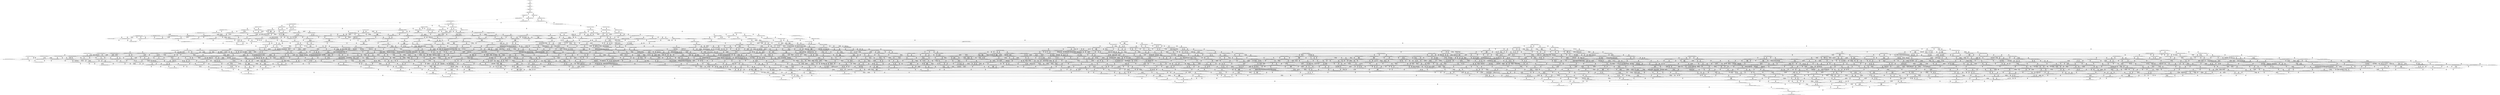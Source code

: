 digraph {
	S0[label="S0: [0, 0] [0, 0] [0, 0] [0, 0] \n{}{}"];
	S1[label="S1: [0, 0] [0, 0] [0, 0] [29, 37] \n{T0J0:29-37}{1}"];
	S2[label="S2: [29, 29] [29, 29] [29, 37] [35, 45] \n{T0J1:35-45}{1, 2}"];
	S3[label="S3: [29, 29] [29, 37] [35, 45] [85, 108] \n{T0J2:85-108}{1, 2, 3}"];
	S4[label="S4: [29, 37] [35, 45] [85, 108] [93, 117] \n{T0J2:85-108, T0J13:93-117}{1, 2, 3, 14}"];
	S5[label="S5: [85, 85] [85, 108] [93, 117] [133, 168] \n{T0J3:133-168}{1, 2, 3, 4, 14}"];
	S6[label="S6: [93, 93] [93, 107] [93, 108] [162, 194] \n{T0J14:162-194}{1, 2, 3, 14, 15}"];
	S7[label="S7: [85, 108] [93, 117] [133, 168] [145, 183] \n{T0J3:133-168, T0J6:145-183}{1, 2, 3, 4, 7, 14}"];
	S8[label="S8: [93, 108] [93, 117] [133, 168] [162, 194] \n{T0J3:133-168, T0J14:162-194}{1, 2, 3, 4, 14, 15}"];
	S9[label="S9: [93, 107] [93, 108] [146, 174] [162, 194] \n{T0J14:162-194, T0J19:146-174}{1, 2, 3, 14, 15, 20}"];
	S10[label="S10: [93, 117] [133, 168] [145, 183] [162, 205] \n{T0J3:133-168, T0J6:145-183, T0J7:162-205}{1, 2, 3, 4, 7, 8, 14}"];
	S11[label="S11: [93, 117] [133, 168] [145, 183] [162, 194] \n{T0J3:133-168, T0J6:145-183, T0J14:162-194}{1, 2, 3, 4, 7, 14, 15}"];
	S12[label="S12: [93, 117] [133, 168] [146, 174] [162, 194] \n{T0J3:133-168, T0J14:162-194, T0J19:146-174}{1, 2, 3, 4, 14, 15, 20}"];
	S13[label="S13: [133, 168] [145, 183] [159, 200] [162, 205] \n{T0J3:133-168, T0J6:145-183, T0J7:162-205, T0J10:159-200}{1, 2, 3, 4, 7, 8, 11, 14}"];
	S14[label="S14: [133, 168] [145, 183] [162, 194] [162, 214] \n{T0J3:133-168, T0J6:145-183, T0J7:162-214, T0J14:162-194}{1, 2, 3, 4, 7, 8, 14, 15}"];
	S15[label="S15: [133, 168] [145, 174] [146, 192] [162, 194] \n{T0J3:133-168, T0J6:145-192, T0J14:162-194, T0J19:146-174}{1, 2, 3, 4, 7, 14, 15, 20}"];
	S16[label="S16: [145, 183] [159, 200] [162, 205] [173, 219] \n{T0J4:173-219}{1, 2, 3, 4, 5, 7, 8, 11, 14}"];
	S17[label="S17: [162, 167] [162, 183] [162, 200] [230, 253] \n{T0J8:230-253}{1, 2, 3, 4, 7, 8, 9, 11, 14}"];
	S18[label="S18: [159, 167] [159, 168] [159, 183] [162, 205] \n{T0J11:159-168}{1, 2, 3, 4, 7, 8, 11, 12, 14}"];
	S19[label="S19: [145, 183] [159, 200] [162, 214] [199, 254] \n{}{1, 2, 3, 4, 7, 8, 11, 14, 15}"];
	S20[label="S20: [145, 183] [162, 194] [162, 214] [173, 219] \n{T0J4:173-219}{1, 2, 3, 4, 5, 7, 8, 14, 15}"];
	S21[label="S21: [162, 167] [162, 183] [162, 194] [230, 253] \n{T0J8:230-253}{1, 2, 3, 4, 7, 8, 9, 14, 15}"];
	S22[label="S22: [145, 174] [146, 192] [162, 194] [173, 219] \n{T0J4:173-219}{1, 2, 3, 4, 5, 7, 14, 15, 20}"];
	S23[label="S23: [145, 174] [146, 192] [162, 194] [210, 264] \n{T0J7:210-264}{1, 2, 3, 4, 7, 8, 14, 15, 20}"];
	S24[label="S24: [159, 200] [162, 205] [173, 219] [221, 279] \n{T0J5:221-279}{1, 2, 3, 4, 5, 6, 7, 8, 11, 14}"];
	S25[label="S25: [162, 200] [162, 205] [173, 219] [230, 253] \n{T0J4:173-219, T0J8:230-253}{1, 2, 3, 4, 5, 7, 8, 9, 11, 14}"];
	S26[label="S26: [159, 168] [159, 200] [162, 205] [173, 219] \n{T0J4:173-219}{1, 2, 3, 4, 5, 7, 8, 11, 12, 14}"];
	S27[label="S27: [159, 200] [162, 214] [173, 234] [199, 254] \n{T0J4:173-234}{1, 2, 3, 4, 5, 7, 8, 11, 14, 15}"];
	S28[label="S28: [162, 183] [162, 200] [214, 233] [230, 253] \n{T0J8:230-253, T0J9:214-233}{1, 2, 3, 4, 7, 8, 9, 10, 11, 14}"];
	S29[label="S29: [162, 168] [162, 183] [162, 205] [230, 253] \n{T0J8:230-253}{1, 2, 3, 4, 7, 8, 9, 11, 12, 14}"];
	S30[label="S30: [162, 200] [162, 214] [199, 253] [230, 254] \n{T0J8:230-253}{1, 2, 3, 4, 7, 8, 9, 11, 14, 15}"];
	S31[label="S31: [159, 168] [159, 183] [162, 205] [201, 220] \n{T0J12:201-220}{1, 2, 3, 4, 7, 8, 11, 12, 13, 14}"];
	S32[label="S32: [159, 168] [159, 200] [162, 214] [199, 254] \n{}{1, 2, 3, 4, 7, 8, 11, 12, 14, 15}"];
	S33[label="S33: [162, 200] [162, 214] [199, 247] [226, 254] \n{T0J15:226-247}{1, 2, 3, 4, 7, 8, 11, 14, 15, 16}"];
	S34[label="S34: [146, 200] [162, 214] [198, 250] [199, 264] \n{}{1, 2, 3, 4, 7, 8, 11, 14, 15, 20}"];
	S35[label="S35: [162, 194] [162, 214] [173, 219] [221, 279] \n{T0J5:221-279}{1, 2, 3, 4, 5, 6, 7, 8, 14, 15}"];
	S36[label="S36: [162, 194] [162, 214] [173, 219] [230, 253] \n{T0J4:173-219, T0J8:230-253}{1, 2, 3, 4, 5, 7, 8, 9, 14, 15}"];
	S37[label="S37: [162, 183] [162, 194] [214, 233] [230, 253] \n{T0J8:230-253, T0J9:214-233}{1, 2, 3, 4, 7, 8, 9, 10, 14, 15}"];
	S38[label="S38: [146, 192] [162, 194] [173, 219] [221, 270] \n{T0J5:221-270}{1, 2, 3, 4, 5, 6, 7, 14, 15, 20}"];
	S39[label="S39: [146, 192] [162, 194] [173, 225] [210, 264] \n{T0J4:173-225, T0J7:210-264}{1, 2, 3, 4, 5, 7, 8, 14, 15, 20}"];
	S40[label="S40: [162, 205] [173, 219] [221, 279] [230, 296] \n{T0J5:221-296, T0J8:230-286}{1, 2, 3, 4, 5, 6, 7, 8, 9, 11, 14}"];
	S41[label="S41: [159, 201] [162, 205] [173, 219] [221, 279] \n{T0J5:221-279}{1, 2, 3, 4, 5, 6, 7, 8, 11, 12, 14}"];
	S42[label="S42: [162, 214] [173, 234] [199, 279] [228, 296] \n{T0J5:221-296}{1, 2, 3, 4, 5, 6, 7, 8, 11, 14, 15}"];
	S43[label="S43: [162, 205] [173, 233] [214, 234] [230, 253] \n{T0J4:173-234, T0J8:230-253, T0J9:214-233}{1, 2, 3, 4, 5, 7, 8, 9, 10, 11, 14}"];
	S44[label="S44: [162, 200] [162, 205] [173, 219] [230, 253] \n{T0J4:173-219, T0J8:230-253}{1, 2, 3, 4, 5, 7, 8, 9, 11, 12, 14}"];
	S45[label="S45: [162, 214] [173, 251] [199, 253] [230, 254] \n{T0J4:173-251, T0J8:230-253}{1, 2, 3, 4, 5, 7, 8, 9, 11, 14, 15}"];
	S46[label="S46: [159, 200] [162, 205] [173, 219] [201, 220] \n{T0J4:173-219, T0J12:201-220}{1, 2, 3, 4, 5, 7, 8, 11, 12, 13, 14}"];
	S47[label="S47: [159, 200] [162, 214] [173, 234] [199, 254] \n{T0J4:173-234}{1, 2, 3, 4, 5, 7, 8, 11, 12, 14, 15}"];
	S48[label="S48: [162, 214] [173, 247] [199, 251] [226, 254] \n{T0J4:173-251, T0J15:226-247}{1, 2, 3, 4, 5, 7, 8, 11, 14, 15, 16}"];
	S49[label="S49: [162, 214] [173, 250] [198, 251] [199, 264] \n{T0J4:173-251}{1, 2, 3, 4, 5, 7, 8, 11, 14, 15, 20}"];
	S50[label="S50: [162, 183] [162, 205] [214, 233] [230, 253] \n{T0J8:230-253, T0J9:214-233}{1, 2, 3, 4, 7, 8, 9, 10, 11, 12, 14}"];
	S51[label="S51: [162, 214] [199, 233] [214, 253] [230, 254] \n{T0J8:230-253, T0J9:214-233}{1, 2, 3, 4, 7, 8, 9, 10, 11, 14, 15}"];
	S52[label="S52: [162, 183] [162, 205] [201, 220] [230, 253] \n{T0J8:230-253, T0J12:201-220}{1, 2, 3, 4, 7, 8, 9, 11, 12, 13, 14}"];
	S53[label="S53: [162, 200] [162, 214] [199, 253] [230, 254] \n{T0J8:230-253}{1, 2, 3, 4, 7, 8, 9, 11, 12, 14, 15}"];
	S54[label="S54: [162, 214] [199, 247] [226, 253] [230, 254] \n{T0J8:230-253, T0J15:226-247}{1, 2, 3, 4, 7, 8, 9, 11, 14, 15, 16}"];
	S55[label="S55: [162, 214] [198, 250] [199, 253] [230, 264] \n{T0J8:230-253}{1, 2, 3, 4, 7, 8, 9, 11, 14, 15, 20}"];
	S56[label="S56: [159, 200] [162, 214] [199, 220] [201, 254] \n{T0J12:201-220}{1, 2, 3, 4, 7, 8, 11, 12, 13, 14, 15}"];
	S57[label="S57: [162, 200] [162, 214] [199, 247] [226, 254] \n{T0J15:226-247}{1, 2, 3, 4, 7, 8, 11, 12, 14, 15, 16}"];
	S58[label="S58: [159, 200] [162, 214] [198, 250] [199, 264] \n{}{1, 2, 3, 4, 7, 8, 11, 12, 14, 15, 20}"];
	S59[label="S59: [162, 189] [179, 214] [199, 247] [226, 254] \n{T0J15:226-247, T0J16:179-189}{1, 2, 3, 4, 7, 8, 11, 14, 15, 16, 17}"];
	S60[label="S60: [162, 214] [198, 247] [199, 250] [226, 264] \n{T0J15:226-247}{1, 2, 3, 4, 7, 8, 11, 14, 15, 16, 20}"];
	S61[label="S61: [162, 214] [186, 217] [198, 250] [199, 264] \n{T0J20:186-217}{1, 2, 3, 4, 7, 8, 11, 14, 15, 20, 21}"];
	S62[label="S62: [162, 214] [173, 219] [221, 279] [230, 290] \n{T0J5:221-290, T0J8:230-280}{1, 2, 3, 4, 5, 6, 7, 8, 9, 14, 15}"];
	S63[label="S63: [162, 214] [173, 233] [214, 234] [230, 253] \n{T0J4:173-234, T0J8:230-253, T0J9:214-233}{1, 2, 3, 4, 5, 7, 8, 9, 10, 14, 15}"];
	S64[label="S64: [162, 194] [173, 225] [210, 270] [222, 289] \n{T0J5:221-288, T0J7:210-289}{1, 2, 3, 4, 5, 6, 7, 8, 14, 15, 20}"];
	S65[label="S65: [173, 233] [214, 271] [221, 279] [230, 301] \n{T0J5:221-301, T0J8:230-286, T0J9:214-271}{1, 2, 3, 4, 5, 6, 7, 8, 9, 10, 11, 14}"];
	S66[label="S66: [162, 206] [173, 219] [221, 279] [230, 296] \n{T0J5:221-296, T0J8:230-287}{1, 2, 3, 4, 5, 6, 7, 8, 9, 11, 12, 14}"];
	S67[label="S67: [173, 251] [199, 279] [228, 296] [230, 310] \n{T0J5:221-310, T0J8:230-300}{1, 2, 3, 4, 5, 6, 7, 8, 9, 11, 14, 15}"];
	S68[label="S68: [162, 205] [173, 219] [201, 254] [221, 296] \n{T0J5:221-296, T0J12:201-254}{1, 2, 3, 4, 5, 6, 7, 8, 11, 12, 13, 14}"];
	S69[label="S69: [162, 215] [173, 234] [199, 279] [228, 296] \n{T0J5:221-296}{1, 2, 3, 4, 5, 6, 7, 8, 11, 12, 14, 15}"];
	S70[label="S70: [173, 247] [199, 279] [226, 294] [228, 310] \n{T0J5:221-310, T0J15:226-294}{1, 2, 3, 4, 5, 6, 7, 8, 11, 14, 15, 16}"];
	S71[label="S71: [173, 250] [198, 279] [199, 281] [228, 310] \n{T0J5:221-310}{1, 2, 3, 4, 5, 6, 7, 8, 11, 14, 15, 20}"];
	S72[label="S72: [162, 205] [173, 233] [214, 234] [230, 253] \n{T0J4:173-234, T0J8:230-253, T0J9:214-233}{1, 2, 3, 4, 5, 7, 8, 9, 10, 11, 12, 14}"];
	S73[label="S73: [173, 233] [199, 253] [214, 254] [230, 265] \n{T0J4:173-265, T0J8:230-253, T0J9:214-233}{1, 2, 3, 4, 5, 7, 8, 9, 10, 11, 14, 15}"];
	S74[label="S74: [162, 205] [173, 220] [201, 234] [230, 253] \n{T0J4:173-234, T0J8:230-253, T0J12:201-220}{1, 2, 3, 4, 5, 7, 8, 9, 11, 12, 13, 14}"];
	S75[label="S75: [162, 214] [173, 251] [199, 253] [230, 254] \n{T0J4:173-251, T0J8:230-253}{1, 2, 3, 4, 5, 7, 8, 9, 11, 12, 14, 15}"];
	S76[label="S76: [173, 247] [199, 253] [226, 254] [230, 265] \n{T0J4:173-265, T0J8:230-253, T0J15:226-247}{1, 2, 3, 4, 5, 7, 8, 9, 11, 14, 15, 16}"];
	S77[label="S77: [173, 250] [198, 253] [199, 264] [230, 265] \n{T0J4:173-265, T0J8:230-253}{1, 2, 3, 4, 5, 7, 8, 9, 11, 14, 15, 20}"];
	S78[label="S78: [162, 214] [173, 220] [199, 251] [201, 254] \n{T0J4:173-251, T0J12:201-220}{1, 2, 3, 4, 5, 7, 8, 11, 12, 13, 14, 15}"];
	S79[label="S79: [162, 214] [173, 247] [199, 251] [226, 254] \n{T0J4:173-251, T0J15:226-247}{1, 2, 3, 4, 5, 7, 8, 11, 12, 14, 15, 16}"];
	S80[label="S80: [162, 214] [173, 250] [198, 251] [199, 264] \n{T0J4:173-251}{1, 2, 3, 4, 5, 7, 8, 11, 12, 14, 15, 20}"];
	S81[label="S81: [173, 214] [179, 247] [199, 251] [226, 254] \n{T0J4:173-251, T0J15:226-247}{1, 2, 3, 4, 5, 7, 8, 11, 14, 15, 16, 17}"];
	S82[label="S82: [173, 247] [198, 250] [199, 264] [226, 265] \n{T0J4:173-265, T0J15:226-247}{1, 2, 3, 4, 5, 7, 8, 11, 14, 15, 16, 20}"];
	S83[label="S83: [173, 217] [198, 250] [199, 264] [202, 265] \n{T0J4:173-265}{1, 2, 3, 4, 5, 7, 8, 11, 14, 15, 20, 21}"];
	S84[label="S84: [162, 205] [201, 220] [214, 233] [230, 253] \n{T0J8:230-253, T0J9:214-233, T0J12:201-220}{1, 2, 3, 4, 7, 8, 9, 10, 11, 12, 13, 14}"];
	S85[label="S85: [162, 214] [199, 233] [214, 253] [230, 254] \n{T0J8:230-253, T0J9:214-233}{1, 2, 3, 4, 7, 8, 9, 10, 11, 12, 14, 15}"];
	S86[label="S86: [199, 233] [214, 247] [226, 253] [230, 254] \n{T0J8:230-253, T0J9:214-233, T0J15:226-247}{1, 2, 3, 4, 7, 8, 9, 10, 11, 14, 15, 16}"];
	S87[label="S87: [198, 233] [199, 250] [214, 253] [230, 264] \n{T0J8:230-253, T0J9:214-233}{1, 2, 3, 4, 7, 8, 9, 10, 11, 14, 15, 20}"];
	S88[label="S88: [162, 214] [199, 220] [201, 253] [230, 254] \n{T0J8:230-253, T0J12:201-220}{1, 2, 3, 4, 7, 8, 9, 11, 12, 13, 14, 15}"];
	S89[label="S89: [162, 214] [199, 247] [226, 253] [230, 254] \n{T0J8:230-253, T0J15:226-247}{1, 2, 3, 4, 7, 8, 9, 11, 12, 14, 15, 16}"];
	S90[label="S90: [162, 214] [198, 250] [199, 253] [230, 264] \n{T0J8:230-253}{1, 2, 3, 4, 7, 8, 9, 11, 12, 14, 15, 20}"];
	S91[label="S91: [179, 214] [199, 247] [226, 253] [230, 254] \n{T0J8:230-253, T0J15:226-247, T0J16:179-189}{1, 2, 3, 4, 7, 8, 9, 11, 14, 15, 16, 17}"];
	S92[label="S92: [198, 247] [199, 250] [226, 253] [230, 264] \n{T0J8:230-253, T0J15:226-247}{1, 2, 3, 4, 7, 8, 9, 11, 14, 15, 16, 20}"];
	S93[label="S93: [186, 217] [198, 250] [199, 253] [230, 264] \n{T0J8:230-253, T0J20:186-217}{1, 2, 3, 4, 7, 8, 9, 11, 14, 15, 20, 21}"];
	S94[label="S94: [162, 214] [199, 220] [201, 247] [226, 254] \n{T0J12:201-220, T0J15:226-247}{1, 2, 3, 4, 7, 8, 11, 12, 13, 14, 15, 16}"];
	S95[label="S95: [162, 214] [198, 220] [199, 250] [201, 264] \n{T0J12:201-220}{1, 2, 3, 4, 7, 8, 11, 12, 13, 14, 15, 20}"];
	S96[label="S96: [162, 189] [179, 214] [199, 247] [226, 254] \n{T0J15:226-247, T0J16:179-189}{1, 2, 3, 4, 7, 8, 11, 12, 14, 15, 16, 17}"];
	S97[label="S97: [162, 214] [198, 247] [199, 250] [226, 264] \n{T0J15:226-247}{1, 2, 3, 4, 7, 8, 11, 12, 14, 15, 16, 20}"];
	S98[label="S98: [162, 214] [186, 217] [198, 250] [199, 264] \n{T0J20:186-217}{1, 2, 3, 4, 7, 8, 11, 12, 14, 15, 20, 21}"];
	S99[label="S99: [179, 214] [199, 247] [226, 253] [230, 254] \n{T0J15:226-247, T0J16:179-189, T0J17:230-253}{1, 2, 3, 4, 7, 8, 11, 14, 15, 16, 17, 18}"];
	S100[label="S100: [179, 214] [198, 247] [199, 250] [226, 264] \n{T0J15:226-247, T0J16:179-189}{1, 2, 3, 4, 7, 8, 11, 14, 15, 16, 17, 20}"];
	S101[label="S101: [186, 217] [198, 247] [199, 250] [226, 264] \n{T0J15:226-247, T0J20:186-217}{1, 2, 3, 4, 7, 8, 11, 14, 15, 16, 20, 21}"];
	S102[label="S102: [186, 217] [198, 220] [199, 250] [204, 264] \n{T0J20:186-217, T0J21:204-220}{1, 2, 3, 4, 7, 8, 11, 14, 15, 20, 21, 22}"];
	S103[label="S103: [173, 233] [214, 279] [221, 280] [230, 310] \n{T0J5:221-310, T0J8:230-280, T0J9:214-280}{1, 2, 3, 4, 5, 6, 7, 8, 9, 10, 14, 15}"];
	S104[label="S104: [173, 234] [214, 272] [221, 279] [230, 301] \n{}{1, 2, 3, 4, 5, 6, 7, 8, 9, 10, 11, 12, 14}"];
	S105[label="S105: [199, 279] [214, 296] [228, 310] [230, 329] \n{}{1, 2, 3, 4, 5, 6, 7, 8, 9, 10, 11, 14, 15}"];
	S106[label="S106: [173, 220] [201, 259] [221, 291] [230, 301] \n{T0J5:221-301, T0J8:230-291}{1, 2, 3, 4, 5, 6, 7, 8, 9, 11, 12, 13, 14}"];
	S107[label="S107: [173, 252] [199, 279] [228, 296] [230, 310] \n{}{1, 2, 3, 4, 5, 6, 7, 8, 9, 11, 12, 14, 15}"];
	S108[label="S108: [199, 279] [226, 296] [228, 310] [237, 343] \n{}{1, 2, 3, 4, 5, 6, 7, 8, 9, 11, 14, 15, 16}"];
	S109[label="S109: [198, 279] [199, 296] [228, 310] [230, 375] \n{}{1, 2, 3, 4, 5, 6, 7, 8, 9, 11, 14, 15, 20}"];
	S110[label="S110: [173, 234] [199, 268] [201, 292] [228, 310] \n{T0J5:221-310}{1, 2, 3, 4, 5, 6, 7, 8, 11, 12, 13, 14, 15}"];
	S111[label="S111: [173, 248] [199, 279] [226, 295] [228, 310] \n{}{1, 2, 3, 4, 5, 6, 7, 8, 11, 12, 14, 15, 16}"];
	S112[label="S112: [173, 279] [198, 281] [199, 289] [228, 310] \n{}{1, 2, 3, 4, 5, 6, 7, 8, 11, 12, 14, 15, 20}"];
	S113[label="S113: [179, 269] [199, 279] [226, 294] [228, 310] \n{}{1, 2, 3, 4, 5, 6, 7, 8, 11, 14, 15, 16, 17}"];
	S114[label="S114: [198, 279] [199, 294] [226, 310] [228, 368] \n{}{1, 2, 3, 4, 5, 6, 7, 8, 11, 14, 15, 16, 20}"];
	S115[label="S115: [198, 279] [199, 281] [202, 310] [228, 338] \n{}{1, 2, 3, 4, 5, 6, 7, 8, 11, 14, 15, 20, 21}"];
	S116[label="S116: [221, 279] [221, 281] [223, 288] [228, 291] \n{T0J24:223-291}{1, 2, 3, 4, 5, 6, 7, 8, 11, 14, 15, 20, 25}"];
	S117[label="S117: [173, 220] [201, 233] [214, 253] [230, 256] \n{T0J4:173-256, T0J8:230-253, T0J9:214-233}{1, 2, 3, 4, 5, 7, 8, 9, 10, 11, 12, 13, 14}"];
	S118[label="S118: [173, 233] [199, 253] [214, 254] [230, 265] \n{T0J4:173-265, T0J8:230-253, T0J9:214-233}{1, 2, 3, 4, 5, 7, 8, 9, 10, 11, 12, 14, 15}"];
	S119[label="S119: [173, 220] [199, 253] [201, 254] [230, 265] \n{T0J4:173-265, T0J8:230-253}{1, 2, 3, 4, 5, 7, 8, 9, 11, 12, 13, 14, 15}"];
	S120[label="S120: [173, 247] [199, 253] [226, 254] [230, 265] \n{T0J4:173-265, T0J8:230-253, T0J15:226-247}{1, 2, 3, 4, 5, 7, 8, 9, 11, 12, 14, 15, 16}"];
	S121[label="S121: [173, 250] [198, 253] [199, 264] [230, 265] \n{T0J4:173-265, T0J8:230-253}{1, 2, 3, 4, 5, 7, 8, 9, 11, 12, 14, 15, 20}"];
	S122[label="S122: [173, 220] [199, 247] [201, 254] [226, 265] \n{T0J4:173-265, T0J15:226-247}{1, 2, 3, 4, 5, 7, 8, 11, 12, 13, 14, 15, 16}"];
	S123[label="S123: [173, 220] [198, 250] [199, 264] [202, 265] \n{T0J4:173-265}{1, 2, 3, 4, 5, 7, 8, 11, 12, 13, 14, 15, 20}"];
	S124[label="S124: [173, 214] [179, 247] [199, 251] [226, 254] \n{T0J4:173-251, T0J15:226-247}{1, 2, 3, 4, 5, 7, 8, 11, 12, 14, 15, 16, 17}"];
	S125[label="S125: [173, 247] [198, 250] [199, 264] [226, 265] \n{T0J4:173-265, T0J15:226-247}{1, 2, 3, 4, 5, 7, 8, 11, 12, 14, 15, 16, 20}"];
	S126[label="S126: [173, 217] [198, 250] [199, 264] [202, 265] \n{T0J4:173-265}{1, 2, 3, 4, 5, 7, 8, 11, 12, 14, 15, 20, 21}"];
	S127[label="S127: [199, 220] [201, 233] [214, 253] [230, 254] \n{T0J8:230-253, T0J9:214-233, T0J12:201-220}{1, 2, 3, 4, 7, 8, 9, 10, 11, 12, 13, 14, 15}"];
	S128[label="S128: [199, 233] [214, 247] [226, 253] [230, 254] \n{T0J8:230-253, T0J9:214-233, T0J15:226-247}{1, 2, 3, 4, 7, 8, 9, 10, 11, 12, 14, 15, 16}"];
	S129[label="S129: [198, 233] [199, 250] [214, 253] [230, 264] \n{T0J8:230-253, T0J9:214-233}{1, 2, 3, 4, 7, 8, 9, 10, 11, 12, 14, 15, 20}"];
	S130[label="S130: [214, 247] [226, 253] [230, 254] [239, 284] \n{T0J4:239-284}{1, 2, 3, 4, 5, 7, 8, 9, 10, 11, 14, 15, 16}"];
	S131[label="S131: [199, 250] [214, 253] [230, 264] [238, 284] \n{T0J4:238-284}{1, 2, 3, 4, 5, 7, 8, 9, 10, 11, 14, 15, 20}"];
	S132[label="S132: [199, 220] [201, 247] [226, 253] [230, 254] \n{T0J8:230-253, T0J12:201-220, T0J15:226-247}{1, 2, 3, 4, 7, 8, 9, 11, 12, 13, 14, 15, 16}"];
	S133[label="S133: [198, 220] [199, 250] [201, 253] [230, 264] \n{T0J8:230-253, T0J12:201-220}{1, 2, 3, 4, 7, 8, 9, 11, 12, 13, 14, 15, 20}"];
	S134[label="S134: [179, 214] [199, 247] [226, 253] [230, 254] \n{T0J8:230-253, T0J15:226-247, T0J16:179-189}{1, 2, 3, 4, 7, 8, 9, 11, 12, 14, 15, 16, 17}"];
	S135[label="S135: [198, 247] [199, 250] [226, 253] [230, 264] \n{T0J8:230-253, T0J15:226-247}{1, 2, 3, 4, 7, 8, 9, 11, 12, 14, 15, 16, 20}"];
	S136[label="S136: [186, 217] [198, 250] [199, 253] [230, 264] \n{T0J8:230-253, T0J20:186-217}{1, 2, 3, 4, 7, 8, 9, 11, 12, 14, 15, 20, 21}"];
	S137[label="S137: [199, 247] [219, 253] [226, 254] [230, 265] \n{T0J4:219-265, T0J8:230-253, T0J15:226-247}{1, 2, 3, 4, 5, 7, 8, 9, 11, 14, 15, 16, 17}"];
	S138[label="S138: [199, 250] [226, 253] [230, 264] [238, 298] \n{T0J4:238-298}{1, 2, 3, 4, 5, 7, 8, 9, 11, 14, 15, 16, 20}"];
	S139[label="S139: [198, 250] [199, 253] [226, 264] [230, 268] \n{T0J4:226-268, T0J8:230-253}{1, 2, 3, 4, 5, 7, 8, 9, 11, 14, 15, 20, 21}"];
	S140[label="S140: [179, 214] [199, 220] [201, 247] [226, 254] \n{T0J12:201-220, T0J15:226-247, T0J16:179-189}{1, 2, 3, 4, 7, 8, 11, 12, 13, 14, 15, 16, 17}"];
	S141[label="S141: [198, 220] [199, 247] [201, 250] [226, 264] \n{T0J12:201-220, T0J15:226-247}{1, 2, 3, 4, 7, 8, 11, 12, 13, 14, 15, 16, 20}"];
	S142[label="S142: [186, 217] [198, 220] [199, 250] [202, 264] \n{T0J12:201-220, T0J20:186-217}{1, 2, 3, 4, 7, 8, 11, 12, 13, 14, 15, 20, 21}"];
	S143[label="S143: [179, 214] [199, 247] [226, 253] [230, 254] \n{T0J15:226-247, T0J16:179-189, T0J17:230-253}{1, 2, 3, 4, 7, 8, 11, 12, 14, 15, 16, 17, 18}"];
	S144[label="S144: [179, 214] [198, 247] [199, 250] [226, 264] \n{T0J15:226-247, T0J16:179-189}{1, 2, 3, 4, 7, 8, 11, 12, 14, 15, 16, 17, 20}"];
	S145[label="S145: [186, 217] [198, 247] [199, 250] [226, 264] \n{T0J15:226-247, T0J20:186-217}{1, 2, 3, 4, 7, 8, 11, 12, 14, 15, 16, 20, 21}"];
	S146[label="S146: [186, 217] [198, 220] [199, 250] [204, 264] \n{T0J20:186-217, T0J21:204-220}{1, 2, 3, 4, 7, 8, 11, 12, 14, 15, 20, 21, 22}"];
	S147[label="S147: [199, 247] [219, 253] [226, 254] [230, 265] \n{T0J4:219-265, T0J15:226-247, T0J17:230-253}{1, 2, 3, 4, 5, 7, 8, 11, 14, 15, 16, 17, 18}"];
	S148[label="S148: [198, 247] [199, 250] [219, 264] [226, 265] \n{T0J4:219-265, T0J15:226-247}{1, 2, 3, 4, 5, 7, 8, 11, 14, 15, 16, 17, 20}"];
	S149[label="S149: [198, 247] [199, 250] [226, 264] [226, 268] \n{T0J4:226-268, T0J15:226-247}{1, 2, 3, 4, 5, 7, 8, 11, 14, 15, 16, 20, 21}"];
	S150[label="S150: [198, 220] [199, 250] [204, 264] [226, 268] \n{T0J4:226-268}{1, 2, 3, 4, 5, 7, 8, 11, 14, 15, 20, 21, 22}"];
	S151[label="S151: [201, 272] [214, 286] [221, 291] [230, 316] \n{}{1, 2, 3, 4, 5, 6, 7, 8, 9, 10, 11, 12, 13, 14}"];
	S152[label="S152: [199, 280] [214, 296] [228, 310] [230, 329] \n{}{1, 2, 3, 4, 5, 6, 7, 8, 9, 10, 11, 12, 14, 15}"];
	S153[label="S153: [214, 296] [228, 310] [230, 343] [251, 359] \n{}{1, 2, 3, 4, 5, 6, 7, 8, 9, 10, 11, 14, 15, 16}"];
	S154[label="S154: [199, 296] [228, 310] [230, 355] [250, 375] \n{}{1, 2, 3, 4, 5, 6, 7, 8, 9, 10, 11, 14, 15, 20}"];
	S155[label="S155: [199, 279] [201, 296] [228, 310] [230, 320] \n{}{1, 2, 3, 4, 5, 6, 7, 8, 9, 11, 12, 13, 14, 15}"];
	S156[label="S156: [199, 280] [226, 296] [228, 310] [237, 343] \n{}{1, 2, 3, 4, 5, 6, 7, 8, 9, 11, 12, 14, 15, 16}"];
	S157[label="S157: [198, 289] [199, 296] [228, 310] [230, 375] \n{}{1, 2, 3, 4, 5, 6, 7, 8, 9, 11, 12, 14, 15, 20}"];
	S158[label="S158: [199, 296] [226, 301] [228, 310] [237, 355] \n{}{1, 2, 3, 4, 5, 6, 7, 8, 9, 11, 14, 15, 16, 17}"];
	S159[label="S159: [199, 296] [226, 310] [228, 368] [252, 375] \n{}{1, 2, 3, 4, 5, 6, 7, 8, 9, 11, 14, 15, 16, 20}"];
	S160[label="S160: [199, 296] [202, 310] [228, 338] [238, 375] \n{}{1, 2, 3, 4, 5, 6, 7, 8, 9, 11, 14, 15, 20, 21}"];
	S161[label="S161: [221, 291] [223, 296] [228, 310] [230, 375] \n{}{1, 2, 3, 4, 5, 6, 7, 8, 9, 11, 14, 15, 20, 25}"];
	S162[label="S162: [199, 279] [201, 295] [226, 310] [228, 316] \n{}{1, 2, 3, 4, 5, 6, 7, 8, 11, 12, 13, 14, 15, 16}"];
	S163[label="S163: [198, 281] [199, 292] [202, 310] [228, 341] \n{}{1, 2, 3, 4, 5, 6, 7, 8, 11, 12, 13, 14, 15, 20}"];
	S164[label="S164: [179, 270] [199, 279] [226, 295] [228, 310] \n{}{1, 2, 3, 4, 5, 6, 7, 8, 11, 12, 14, 15, 16, 17}"];
	S165[label="S165: [198, 289] [199, 295] [226, 310] [228, 368] \n{}{1, 2, 3, 4, 5, 6, 7, 8, 11, 12, 14, 15, 16, 20}"];
	S166[label="S166: [198, 281] [199, 289] [202, 310] [228, 338] \n{}{1, 2, 3, 4, 5, 6, 7, 8, 11, 12, 14, 15, 20, 21}"];
	S167[label="S167: [221, 281] [221, 289] [223, 291] [228, 310] \n{}{1, 2, 3, 4, 5, 6, 7, 8, 11, 12, 14, 15, 20, 25}"];
	S168[label="S168: [199, 279] [226, 294] [228, 310] [247, 355] \n{}{1, 2, 3, 4, 5, 6, 7, 8, 11, 14, 15, 16, 17, 18}"];
	S169[label="S169: [199, 294] [215, 310] [226, 310] [228, 368] \n{}{1, 2, 3, 4, 5, 6, 7, 8, 11, 14, 15, 16, 17, 20}"];
	S170[label="S170: [199, 294] [202, 310] [226, 338] [238, 368] \n{}{1, 2, 3, 4, 5, 6, 7, 8, 11, 14, 15, 16, 20, 21}"];
	S171[label="S171: [221, 291] [223, 294] [226, 310] [228, 368] \n{}{1, 2, 3, 4, 5, 6, 7, 8, 11, 14, 15, 16, 20, 25}"];
	S172[label="S172: [199, 281] [202, 310] [226, 338] [240, 341] \n{}{1, 2, 3, 4, 5, 6, 7, 8, 11, 14, 15, 20, 21, 22}"];
	S173[label="S173: [221, 281] [221, 291] [223, 310] [228, 338] \n{}{1, 2, 3, 4, 5, 6, 7, 8, 11, 14, 15, 20, 21, 25}"];
	S174[label="S174: [201, 233] [214, 253] [230, 254] [239, 271] \n{T0J4:239-271, T0J8:230-253}{1, 2, 3, 4, 5, 7, 8, 9, 10, 11, 12, 13, 14, 15}"];
	S175[label="S175: [214, 247] [226, 253] [230, 254] [239, 284] \n{T0J4:239-284}{1, 2, 3, 4, 5, 7, 8, 9, 10, 11, 12, 14, 15, 16}"];
	S176[label="S176: [199, 250] [214, 253] [230, 264] [238, 284] \n{T0J4:238-284}{1, 2, 3, 4, 5, 7, 8, 9, 10, 11, 12, 14, 15, 20}"];
	S177[label="S177: [201, 247] [226, 253] [230, 254] [239, 271] \n{T0J4:239-271, T0J8:230-253, T0J15:226-247}{1, 2, 3, 4, 5, 7, 8, 9, 11, 12, 13, 14, 15, 16}"];
	S178[label="S178: [199, 250] [201, 253] [230, 264] [238, 271] \n{T0J4:238-271, T0J8:230-253}{1, 2, 3, 4, 5, 7, 8, 9, 11, 12, 13, 14, 15, 20}"];
	S179[label="S179: [199, 247] [219, 253] [226, 254] [230, 265] \n{T0J4:219-265, T0J8:230-253, T0J15:226-247}{1, 2, 3, 4, 5, 7, 8, 9, 11, 12, 14, 15, 16, 17}"];
	S180[label="S180: [199, 250] [226, 253] [230, 264] [238, 298] \n{T0J4:238-298}{1, 2, 3, 4, 5, 7, 8, 9, 11, 12, 14, 15, 16, 20}"];
	S181[label="S181: [198, 250] [199, 253] [226, 264] [230, 268] \n{T0J4:226-268, T0J8:230-253}{1, 2, 3, 4, 5, 7, 8, 9, 11, 12, 14, 15, 20, 21}"];
	S182[label="S182: [199, 220] [201, 247] [219, 254] [226, 265] \n{T0J4:219-265, T0J15:226-247}{1, 2, 3, 4, 5, 7, 8, 11, 12, 13, 14, 15, 16, 17}"];
	S183[label="S183: [199, 247] [201, 250] [226, 264] [238, 271] \n{T0J4:238-271, T0J15:226-247}{1, 2, 3, 4, 5, 7, 8, 11, 12, 13, 14, 15, 16, 20}"];
	S184[label="S184: [198, 220] [199, 250] [202, 264] [226, 268] \n{T0J4:226-268}{1, 2, 3, 4, 5, 7, 8, 11, 12, 13, 14, 15, 20, 21}"];
	S185[label="S185: [199, 247] [219, 253] [226, 254] [230, 265] \n{T0J4:219-265, T0J15:226-247, T0J17:230-253}{1, 2, 3, 4, 5, 7, 8, 11, 12, 14, 15, 16, 17, 18}"];
	S186[label="S186: [198, 247] [199, 250] [219, 264] [226, 265] \n{T0J4:219-265, T0J15:226-247}{1, 2, 3, 4, 5, 7, 8, 11, 12, 14, 15, 16, 17, 20}"];
	S187[label="S187: [198, 247] [199, 250] [226, 264] [226, 268] \n{T0J4:226-268, T0J15:226-247}{1, 2, 3, 4, 5, 7, 8, 11, 12, 14, 15, 16, 20, 21}"];
	S188[label="S188: [198, 220] [199, 250] [204, 264] [226, 268] \n{T0J4:226-268}{1, 2, 3, 4, 5, 7, 8, 11, 12, 14, 15, 20, 21, 22}"];
	S189[label="S189: [201, 296] [221, 310] [230, 329] [241, 359] \n{}{1, 2, 3, 4, 5, 6, 7, 8, 9, 10, 11, 12, 13, 14, 15}"];
	S190[label="S190: [214, 297] [228, 310] [230, 343] [251, 360] \n{}{1, 2, 3, 4, 5, 6, 7, 8, 9, 10, 11, 12, 14, 15, 16}"];
	S191[label="S191: [199, 310] [228, 317] [230, 355] [250, 375] \n{}{1, 2, 3, 4, 5, 6, 7, 8, 9, 10, 11, 12, 14, 15, 20}"];
	S192[label="S192: [226, 310] [228, 318] [231, 355] [251, 362] \n{}{1, 2, 3, 4, 5, 6, 7, 8, 9, 10, 11, 14, 15, 16, 17}"];
	S193[label="S193: [226, 310] [228, 362] [250, 375] [252, 395] \n{}{1, 2, 3, 4, 5, 6, 7, 8, 9, 10, 11, 14, 15, 16, 20}"];
	S194[label="S194: [202, 310] [228, 355] [238, 365] [250, 375] \n{}{1, 2, 3, 4, 5, 6, 7, 8, 9, 10, 11, 14, 15, 20, 21}"];
	S195[label="S195: [223, 310] [228, 318] [230, 357] [250, 375] \n{}{1, 2, 3, 4, 5, 6, 7, 8, 9, 10, 11, 14, 15, 20, 25}"];
	S196[label="S196: [230, 310] [230, 316] [230, 355] [250, 375] \n{T0J25:230-316}{1, 2, 3, 4, 5, 6, 7, 8, 9, 10, 11, 14, 15, 20, 26}"];
	S197[label="S197: [201, 296] [226, 310] [228, 333] [241, 365] \n{}{1, 2, 3, 4, 5, 6, 7, 8, 9, 11, 12, 13, 14, 15, 16}"];
	S198[label="S198: [199, 296] [202, 310] [228, 341] [240, 375] \n{}{1, 2, 3, 4, 5, 6, 7, 8, 9, 11, 12, 13, 14, 15, 20}"];
	S199[label="S199: [199, 296] [226, 302] [228, 310] [237, 356] \n{}{1, 2, 3, 4, 5, 6, 7, 8, 9, 11, 12, 14, 15, 16, 17}"];
	S200[label="S200: [199, 296] [226, 310] [228, 368] [252, 375] \n{}{1, 2, 3, 4, 5, 6, 7, 8, 9, 11, 12, 14, 15, 16, 20}"];
	S201[label="S201: [199, 296] [202, 310] [228, 338] [238, 375] \n{}{1, 2, 3, 4, 5, 6, 7, 8, 9, 11, 12, 14, 15, 20, 21}"];
	S202[label="S202: [221, 291] [223, 296] [228, 310] [230, 375] \n{}{1, 2, 3, 4, 5, 6, 7, 8, 9, 11, 12, 14, 15, 20, 25}"];
	S203[label="S203: [226, 301] [228, 310] [237, 355] [267, 374] \n{}{1, 2, 3, 4, 5, 6, 7, 8, 9, 11, 14, 15, 16, 17, 18}"];
	S204[label="S204: [215, 310] [226, 310] [228, 368] [252, 380] \n{}{1, 2, 3, 4, 5, 6, 7, 8, 9, 11, 14, 15, 16, 17, 20}"];
	S205[label="S205: [202, 310] [226, 338] [238, 368] [252, 380] \n{}{1, 2, 3, 4, 5, 6, 7, 8, 9, 11, 14, 15, 16, 20, 21}"];
	S206[label="S206: [223, 296] [226, 310] [228, 368] [252, 377] \n{}{1, 2, 3, 4, 5, 6, 7, 8, 9, 11, 14, 15, 16, 20, 25}"];
	S207[label="S207: [202, 310] [226, 338] [238, 341] [241, 375] \n{}{1, 2, 3, 4, 5, 6, 7, 8, 9, 11, 14, 15, 20, 21, 22}"];
	S208[label="S208: [221, 296] [223, 310] [228, 338] [238, 375] \n{}{1, 2, 3, 4, 5, 6, 7, 8, 9, 11, 14, 15, 20, 21, 25}"];
	S209[label="S209: [199, 295] [216, 301] [226, 310] [228, 323] \n{}{1, 2, 3, 4, 5, 6, 7, 8, 11, 12, 13, 14, 15, 16, 17}"];
	S210[label="S210: [199, 295] [202, 310] [228, 341] [240, 368] \n{}{1, 2, 3, 4, 5, 6, 7, 8, 11, 12, 13, 14, 15, 16, 20}"];
	S211[label="S211: [199, 292] [202, 310] [226, 338] [238, 341] \n{}{1, 2, 3, 4, 5, 6, 7, 8, 11, 12, 13, 14, 15, 20, 21}"];
	S212[label="S212: [221, 291] [221, 292] [223, 310] [228, 341] \n{}{1, 2, 3, 4, 5, 6, 7, 8, 11, 12, 13, 14, 15, 20, 25}"];
	S213[label="S213: [201, 292] [202, 300] [210, 310] [228, 341] \n{T0J26:210-300}{1, 2, 3, 4, 5, 6, 7, 8, 11, 12, 13, 14, 15, 20, 27}"];
	S214[label="S214: [199, 280] [226, 295] [228, 310] [247, 356] \n{}{1, 2, 3, 4, 5, 6, 7, 8, 11, 12, 14, 15, 16, 17, 18}"];
	S215[label="S215: [199, 295] [215, 310] [226, 310] [228, 368] \n{}{1, 2, 3, 4, 5, 6, 7, 8, 11, 12, 14, 15, 16, 17, 20}"];
	S216[label="S216: [199, 295] [202, 310] [226, 338] [238, 368] \n{}{1, 2, 3, 4, 5, 6, 7, 8, 11, 12, 14, 15, 16, 20, 21}"];
	S217[label="S217: [221, 291] [223, 295] [226, 310] [228, 368] \n{}{1, 2, 3, 4, 5, 6, 7, 8, 11, 12, 14, 15, 16, 20, 25}"];
	S218[label="S218: [199, 289] [202, 310] [226, 338] [240, 341] \n{}{1, 2, 3, 4, 5, 6, 7, 8, 11, 12, 14, 15, 20, 21, 22}"];
	S219[label="S219: [221, 289] [221, 291] [223, 310] [228, 338] \n{}{1, 2, 3, 4, 5, 6, 7, 8, 11, 12, 14, 15, 20, 21, 25}"];
	S220[label="S220: [226, 294] [228, 310] [247, 341] [248, 355] \n{T0J18:248-341}{1, 2, 3, 4, 5, 6, 7, 8, 11, 14, 15, 16, 17, 18, 19}"];
	S221[label="S221: [215, 310] [226, 310] [228, 368] [252, 374] \n{}{1, 2, 3, 4, 5, 6, 7, 8, 11, 14, 15, 16, 17, 18, 20}"];
	S222[label="S222: [202, 310] [216, 310] [226, 338] [238, 368] \n{}{1, 2, 3, 4, 5, 6, 7, 8, 11, 14, 15, 16, 17, 20, 21}"];
	S223[label="S223: [221, 294] [223, 310] [226, 310] [228, 368] \n{}{1, 2, 3, 4, 5, 6, 7, 8, 11, 14, 15, 16, 17, 20, 25}"];
	S224[label="S224: [202, 310] [226, 338] [238, 341] [241, 368] \n{}{1, 2, 3, 4, 5, 6, 7, 8, 11, 14, 15, 16, 20, 21, 22}"];
	S225[label="S225: [221, 294] [223, 310] [226, 338] [238, 368] \n{}{1, 2, 3, 4, 5, 6, 7, 8, 11, 14, 15, 16, 20, 21, 25}"];
	S226[label="S226: [202, 310] [226, 335] [236, 338] [240, 341] \n{T0J22:236-335}{1, 2, 3, 4, 5, 6, 7, 8, 11, 14, 15, 20, 21, 22, 23}"];
	S227[label="S227: [221, 291] [223, 310] [226, 338] [240, 341] \n{}{1, 2, 3, 4, 5, 6, 7, 8, 11, 14, 15, 20, 21, 22, 25}"];
	S228[label="S228: [221, 310] [228, 343] [241, 362] [253, 376] \n{}{1, 2, 3, 4, 5, 6, 7, 8, 9, 10, 11, 12, 13, 14, 15, 16}"];
	S229[label="S229: [202, 317] [228, 355] [240, 369] [250, 375] \n{}{1, 2, 3, 4, 5, 6, 7, 8, 9, 10, 11, 12, 13, 14, 15, 20}"];
	S230[label="S230: [226, 311] [228, 319] [231, 356] [251, 362] \n{}{1, 2, 3, 4, 5, 6, 7, 8, 9, 10, 11, 12, 14, 15, 16, 17}"];
	S231[label="S231: [226, 317] [228, 362] [250, 375] [252, 395] \n{}{1, 2, 3, 4, 5, 6, 7, 8, 9, 10, 11, 12, 14, 15, 16, 20}"];
	S232[label="S232: [202, 317] [228, 355] [238, 365] [250, 375] \n{}{1, 2, 3, 4, 5, 6, 7, 8, 9, 10, 11, 12, 14, 15, 20, 21}"];
	S233[label="S233: [223, 317] [228, 318] [230, 357] [250, 375] \n{}{1, 2, 3, 4, 5, 6, 7, 8, 9, 10, 11, 12, 14, 15, 20, 25}"];
	S234[label="S234: [230, 316] [230, 317] [230, 355] [250, 375] \n{}{1, 2, 3, 4, 5, 6, 7, 8, 9, 10, 11, 12, 14, 15, 20, 26}"];
	S235[label="S235: [228, 318] [231, 355] [251, 367] [278, 396] \n{}{1, 2, 3, 4, 5, 6, 7, 8, 9, 10, 11, 14, 15, 16, 17, 18}"];
	S236[label="S236: [226, 337] [228, 368] [250, 376] [252, 395] \n{}{1, 2, 3, 4, 5, 6, 7, 8, 9, 10, 11, 14, 15, 16, 17, 20}"];
	S237[label="S237: [226, 362] [238, 368] [250, 376] [254, 395] \n{}{1, 2, 3, 4, 5, 6, 7, 8, 9, 10, 11, 14, 15, 16, 20, 21}"];
	S238[label="S238: [226, 318] [228, 362] [250, 375] [252, 395] \n{}{1, 2, 3, 4, 5, 6, 7, 8, 9, 10, 11, 14, 15, 16, 20, 25}"];
	S239[label="S239: [230, 316] [230, 362] [250, 375] [252, 395] \n{}{1, 2, 3, 4, 5, 6, 7, 8, 9, 10, 11, 14, 15, 16, 20, 26}"];
	S240[label="S240: [226, 355] [238, 365] [241, 375] [250, 376] \n{}{1, 2, 3, 4, 5, 6, 7, 8, 9, 10, 11, 14, 15, 20, 21, 22}"];
	S241[label="S241: [223, 318] [228, 357] [238, 365] [250, 375] \n{}{1, 2, 3, 4, 5, 6, 7, 8, 9, 10, 11, 14, 15, 20, 21, 25}"];
	S242[label="S242: [230, 316] [230, 355] [238, 365] [250, 375] \n{}{1, 2, 3, 4, 5, 6, 7, 8, 9, 10, 11, 14, 15, 20, 21, 26}"];
	S243[label="S243: [230, 316] [230, 318] [230, 357] [250, 375] \n{}{1, 2, 3, 4, 5, 6, 7, 8, 9, 10, 11, 14, 15, 20, 25, 26}"];
	S244[label="S244: [216, 310] [226, 310] [228, 341] [241, 381] \n{}{1, 2, 3, 4, 5, 6, 7, 8, 9, 11, 12, 13, 14, 15, 16, 17}"];
	S245[label="S245: [202, 310] [228, 341] [240, 368] [252, 381] \n{}{1, 2, 3, 4, 5, 6, 7, 8, 9, 11, 12, 13, 14, 15, 16, 20}"];
	S246[label="S246: [202, 310] [226, 338] [238, 341] [240, 378] \n{}{1, 2, 3, 4, 5, 6, 7, 8, 9, 11, 12, 13, 14, 15, 20, 21}"];
	S247[label="S247: [221, 296] [223, 310] [228, 341] [240, 377] \n{}{1, 2, 3, 4, 5, 6, 7, 8, 9, 11, 12, 13, 14, 15, 20, 25}"];
	S248[label="S248: [202, 300] [210, 310] [228, 341] [240, 378] \n{}{1, 2, 3, 4, 5, 6, 7, 8, 9, 11, 12, 13, 14, 15, 20, 27}"];
	S249[label="S249: [226, 302] [228, 310] [237, 356] [267, 374] \n{}{1, 2, 3, 4, 5, 6, 7, 8, 9, 11, 12, 14, 15, 16, 17, 18}"];
	S250[label="S250: [215, 310] [226, 310] [228, 368] [252, 381] \n{}{1, 2, 3, 4, 5, 6, 7, 8, 9, 11, 12, 14, 15, 16, 17, 20}"];
	S251[label="S251: [202, 310] [226, 338] [238, 368] [252, 381] \n{}{1, 2, 3, 4, 5, 6, 7, 8, 9, 11, 12, 14, 15, 16, 20, 21}"];
	S252[label="S252: [223, 296] [226, 310] [228, 368] [252, 377] \n{}{1, 2, 3, 4, 5, 6, 7, 8, 9, 11, 12, 14, 15, 16, 20, 25}"];
	S253[label="S253: [202, 310] [226, 338] [238, 341] [241, 375] \n{}{1, 2, 3, 4, 5, 6, 7, 8, 9, 11, 12, 14, 15, 20, 21, 22}"];
	S254[label="S254: [221, 296] [223, 310] [228, 338] [238, 375] \n{}{1, 2, 3, 4, 5, 6, 7, 8, 9, 11, 12, 14, 15, 20, 21, 25}"];
	S255[label="S255: [228, 310] [237, 350] [248, 355] [275, 380] \n{}{1, 2, 3, 4, 5, 6, 7, 8, 9, 11, 14, 15, 16, 17, 18, 19}"];
	S256[label="S256: [226, 310] [228, 368] [252, 374] [279, 396] \n{}{1, 2, 3, 4, 5, 6, 7, 8, 9, 11, 14, 15, 16, 17, 18, 20}"];
	S257[label="S257: [216, 310] [226, 338] [238, 368] [252, 396] \n{}{1, 2, 3, 4, 5, 6, 7, 8, 9, 11, 14, 15, 16, 17, 20, 21}"];
	S258[label="S258: [223, 310] [226, 310] [228, 368] [252, 380] \n{}{1, 2, 3, 4, 5, 6, 7, 8, 9, 11, 14, 15, 16, 17, 20, 25}"];
	S259[label="S259: [226, 338] [238, 341] [241, 368] [252, 396] \n{}{1, 2, 3, 4, 5, 6, 7, 8, 9, 11, 14, 15, 16, 20, 21, 22}"];
	S260[label="S260: [223, 310] [226, 338] [238, 368] [252, 380] \n{}{1, 2, 3, 4, 5, 6, 7, 8, 9, 11, 14, 15, 16, 20, 21, 25}"];
	S261[label="S261: [226, 335] [236, 338] [239, 341] [241, 396] \n{}{1, 2, 3, 4, 5, 6, 7, 8, 9, 11, 14, 15, 20, 21, 22, 23}"];
	S262[label="S262: [223, 310] [226, 338] [238, 341] [241, 377] \n{}{1, 2, 3, 4, 5, 6, 7, 8, 9, 11, 14, 15, 20, 21, 22, 25}"];
	S263[label="S263: [216, 301] [226, 310] [228, 333] [247, 374] \n{}{1, 2, 3, 4, 5, 6, 7, 8, 11, 12, 13, 14, 15, 16, 17, 18}"];
	S264[label="S264: [202, 310] [216, 310] [228, 341] [240, 368] \n{}{1, 2, 3, 4, 5, 6, 7, 8, 11, 12, 13, 14, 15, 16, 17, 20}"];
	S265[label="S265: [202, 310] [226, 338] [238, 341] [240, 368] \n{}{1, 2, 3, 4, 5, 6, 7, 8, 11, 12, 13, 14, 15, 16, 20, 21}"];
	S266[label="S266: [221, 295] [223, 310] [228, 341] [240, 368] \n{}{1, 2, 3, 4, 5, 6, 7, 8, 11, 12, 13, 14, 15, 16, 20, 25}"];
	S267[label="S267: [202, 300] [210, 310] [228, 341] [240, 368] \n{}{1, 2, 3, 4, 5, 6, 7, 8, 11, 12, 13, 14, 15, 16, 20, 27}"];
	S268[label="S268: [202, 310] [226, 338] [238, 341] [241, 341] \n{}{1, 2, 3, 4, 5, 6, 7, 8, 11, 12, 13, 14, 15, 20, 21, 22}"];
	S269[label="S269: [221, 292] [223, 310] [226, 338] [238, 341] \n{}{1, 2, 3, 4, 5, 6, 7, 8, 11, 12, 13, 14, 15, 20, 21, 25}"];
	S270[label="S270: [202, 300] [210, 310] [226, 338] [238, 341] \n{}{1, 2, 3, 4, 5, 6, 7, 8, 11, 12, 13, 14, 15, 20, 21, 27}"];
	S271[label="S271: [221, 292] [221, 300] [223, 310] [228, 341] \n{}{1, 2, 3, 4, 5, 6, 7, 8, 11, 12, 13, 14, 15, 20, 25, 27}"];
	S272[label="S272: [226, 295] [228, 310] [247, 342] [248, 356] \n{}{1, 2, 3, 4, 5, 6, 7, 8, 11, 12, 14, 15, 16, 17, 18, 19}"];
	S273[label="S273: [215, 310] [226, 310] [228, 368] [252, 374] \n{}{1, 2, 3, 4, 5, 6, 7, 8, 11, 12, 14, 15, 16, 17, 18, 20}"];
	S274[label="S274: [202, 310] [216, 310] [226, 338] [238, 368] \n{}{1, 2, 3, 4, 5, 6, 7, 8, 11, 12, 14, 15, 16, 17, 20, 21}"];
	S275[label="S275: [221, 295] [223, 310] [226, 310] [228, 368] \n{}{1, 2, 3, 4, 5, 6, 7, 8, 11, 12, 14, 15, 16, 17, 20, 25}"];
	S276[label="S276: [202, 310] [226, 338] [238, 341] [241, 368] \n{}{1, 2, 3, 4, 5, 6, 7, 8, 11, 12, 14, 15, 16, 20, 21, 22}"];
	S277[label="S277: [221, 295] [223, 310] [226, 338] [238, 368] \n{}{1, 2, 3, 4, 5, 6, 7, 8, 11, 12, 14, 15, 16, 20, 21, 25}"];
	S278[label="S278: [202, 310] [226, 335] [236, 338] [240, 341] \n{}{1, 2, 3, 4, 5, 6, 7, 8, 11, 12, 14, 15, 20, 21, 22, 23}"];
	S279[label="S279: [221, 291] [223, 310] [226, 338] [240, 341] \n{}{1, 2, 3, 4, 5, 6, 7, 8, 11, 12, 14, 15, 20, 21, 22, 25}"];
	S280[label="S280: [226, 310] [228, 350] [248, 368] [264, 374] \n{}{1, 2, 3, 4, 5, 6, 7, 8, 11, 14, 15, 16, 17, 18, 19, 20}"];
	S281[label="S281: [216, 310] [226, 338] [238, 368] [255, 374] \n{}{1, 2, 3, 4, 5, 6, 7, 8, 11, 14, 15, 16, 17, 18, 20, 21}"];
	S282[label="S282: [223, 310] [226, 310] [228, 368] [252, 374] \n{}{1, 2, 3, 4, 5, 6, 7, 8, 11, 14, 15, 16, 17, 18, 20, 25}"];
	S283[label="S283: [216, 310] [226, 338] [238, 341] [241, 368] \n{}{1, 2, 3, 4, 5, 6, 7, 8, 11, 14, 15, 16, 17, 20, 21, 22}"];
	S284[label="S284: [221, 310] [223, 310] [226, 338] [238, 368] \n{}{1, 2, 3, 4, 5, 6, 7, 8, 11, 14, 15, 16, 17, 20, 21, 25}"];
	S285[label="S285: [226, 335] [236, 338] [239, 341] [241, 368] \n{}{1, 2, 3, 4, 5, 6, 7, 8, 11, 14, 15, 16, 20, 21, 22, 23}"];
	S286[label="S286: [223, 310] [226, 338] [238, 341] [241, 368] \n{}{1, 2, 3, 4, 5, 6, 7, 8, 11, 14, 15, 16, 20, 21, 22, 25}"];
	S287[label="S287: [222, 314] [226, 335] [236, 338] [240, 341] \n{T0J23:222-314}{1, 2, 3, 4, 5, 6, 7, 8, 11, 14, 15, 20, 21, 22, 23, 24}"];
	S288[label="S288: [223, 310] [226, 335] [236, 338] [240, 341] \n{}{1, 2, 3, 4, 5, 6, 7, 8, 11, 14, 15, 20, 21, 22, 23, 25}"];
	S289[label="S289: [226, 332] [228, 356] [241, 376] [253, 381] \n{}{1, 2, 3, 4, 5, 6, 7, 8, 9, 10, 11, 12, 13, 14, 15, 16, 17}"];
	S290[label="S290: [228, 362] [240, 370] [250, 376] [254, 426] \n{}{1, 2, 3, 4, 5, 6, 7, 8, 9, 10, 11, 12, 13, 14, 15, 16, 20}"];
	S291[label="S291: [226, 355] [238, 369] [240, 376] [250, 396] \n{}{1, 2, 3, 4, 5, 6, 7, 8, 9, 10, 11, 12, 13, 14, 15, 20, 21}"];
	S292[label="S292: [223, 349] [228, 357] [240, 370] [250, 377] \n{}{1, 2, 3, 4, 5, 6, 7, 8, 9, 10, 11, 12, 13, 14, 15, 20, 25}"];
	S293[label="S293: [230, 346] [230, 355] [240, 369] [250, 375] \n{}{1, 2, 3, 4, 5, 6, 7, 8, 9, 10, 11, 12, 13, 14, 15, 20, 26}"];
	S294[label="S294: [210, 355] [228, 357] [240, 369] [250, 378] \n{}{1, 2, 3, 4, 5, 6, 7, 8, 9, 10, 11, 12, 13, 14, 15, 20, 27}"];
	S295[label="S295: [228, 319] [231, 356] [251, 368] [278, 397] \n{}{1, 2, 3, 4, 5, 6, 7, 8, 9, 10, 11, 12, 14, 15, 16, 17, 18}"];
	S296[label="S296: [226, 338] [228, 368] [250, 376] [252, 395] \n{}{1, 2, 3, 4, 5, 6, 7, 8, 9, 10, 11, 12, 14, 15, 16, 17, 20}"];
	S297[label="S297: [226, 363] [238, 368] [250, 376] [254, 395] \n{}{1, 2, 3, 4, 5, 6, 7, 8, 9, 10, 11, 12, 14, 15, 16, 20, 21}"];
	S298[label="S298: [226, 319] [228, 362] [250, 375] [252, 395] \n{}{1, 2, 3, 4, 5, 6, 7, 8, 9, 10, 11, 12, 14, 15, 16, 20, 25}"];
	S299[label="S299: [230, 317] [230, 362] [250, 375] [252, 395] \n{}{1, 2, 3, 4, 5, 6, 7, 8, 9, 10, 11, 12, 14, 15, 16, 20, 26}"];
	S300[label="S300: [226, 356] [238, 365] [241, 375] [250, 376] \n{}{1, 2, 3, 4, 5, 6, 7, 8, 9, 10, 11, 12, 14, 15, 20, 21, 22}"];
	S301[label="S301: [223, 319] [228, 357] [238, 365] [250, 375] \n{}{1, 2, 3, 4, 5, 6, 7, 8, 9, 10, 11, 12, 14, 15, 20, 21, 25}"];
	S302[label="S302: [230, 317] [230, 355] [238, 365] [250, 375] \n{}{1, 2, 3, 4, 5, 6, 7, 8, 9, 10, 11, 12, 14, 15, 20, 21, 26}"];
	S303[label="S303: [230, 317] [230, 318] [230, 357] [250, 375] \n{}{1, 2, 3, 4, 5, 6, 7, 8, 9, 10, 11, 12, 14, 15, 20, 25, 26}"];
	S304[label="S304: [231, 355] [248, 367] [275, 377] [278, 396] \n{}{1, 2, 3, 4, 5, 6, 7, 8, 9, 10, 11, 14, 15, 16, 17, 18, 19}"];
	S305[label="S305: [228, 368] [250, 376] [252, 395] [279, 401] \n{}{1, 2, 3, 4, 5, 6, 7, 8, 9, 10, 11, 14, 15, 16, 17, 18, 20}"];
	S306[label="S306: [226, 365] [238, 368] [250, 376] [254, 396] \n{}{1, 2, 3, 4, 5, 6, 7, 8, 9, 10, 11, 14, 15, 16, 17, 20, 21}"];
	S307[label="S307: [226, 337] [228, 368] [250, 376] [252, 395] \n{}{1, 2, 3, 4, 5, 6, 7, 8, 9, 10, 11, 14, 15, 16, 17, 20, 25}"];
	S308[label="S308: [230, 337] [230, 368] [250, 376] [252, 395] \n{}{1, 2, 3, 4, 5, 6, 7, 8, 9, 10, 11, 14, 15, 16, 17, 20, 26}"];
	S309[label="S309: [238, 368] [241, 375] [250, 396] [268, 404] \n{}{1, 2, 3, 4, 5, 6, 7, 8, 9, 10, 11, 14, 15, 16, 20, 21, 22}"];
	S310[label="S310: [226, 362] [238, 368] [250, 376] [254, 395] \n{}{1, 2, 3, 4, 5, 6, 7, 8, 9, 10, 11, 14, 15, 16, 20, 21, 25}"];
	S311[label="S311: [230, 362] [238, 368] [250, 376] [254, 395] \n{}{1, 2, 3, 4, 5, 6, 7, 8, 9, 10, 11, 14, 15, 16, 20, 21, 26}"];
	S312[label="S312: [230, 318] [230, 362] [250, 375] [252, 395] \n{}{1, 2, 3, 4, 5, 6, 7, 8, 9, 10, 11, 14, 15, 16, 20, 25, 26}"];
	S313[label="S313: [236, 362] [239, 365] [241, 396] [263, 401] \n{}{1, 2, 3, 4, 5, 6, 7, 8, 9, 10, 11, 14, 15, 20, 21, 22, 23}"];
	S314[label="S314: [226, 357] [238, 365] [241, 376] [250, 377] \n{}{1, 2, 3, 4, 5, 6, 7, 8, 9, 10, 11, 14, 15, 20, 21, 22, 25}"];
	S315[label="S315: [230, 355] [238, 365] [241, 375] [250, 376] \n{}{1, 2, 3, 4, 5, 6, 7, 8, 9, 10, 11, 14, 15, 20, 21, 22, 26}"];
	S316[label="S316: [230, 318] [230, 357] [238, 365] [250, 375] \n{}{1, 2, 3, 4, 5, 6, 7, 8, 9, 10, 11, 14, 15, 20, 21, 25, 26}"];
	S317[label="S317: [226, 310] [228, 341] [241, 374] [268, 387] \n{}{1, 2, 3, 4, 5, 6, 7, 8, 9, 11, 12, 13, 14, 15, 16, 17, 18}"];
	S318[label="S318: [216, 310] [228, 341] [240, 368] [252, 396] \n{}{1, 2, 3, 4, 5, 6, 7, 8, 9, 11, 12, 13, 14, 15, 16, 17, 20}"];
	S319[label="S319: [226, 338] [238, 341] [240, 368] [252, 396] \n{}{1, 2, 3, 4, 5, 6, 7, 8, 9, 11, 12, 13, 14, 15, 16, 20, 21}"];
	S320[label="S320: [223, 310] [228, 341] [240, 368] [252, 381] \n{}{1, 2, 3, 4, 5, 6, 7, 8, 9, 11, 12, 13, 14, 15, 16, 20, 25}"];
	S321[label="S321: [210, 310] [228, 341] [240, 368] [252, 386] \n{}{1, 2, 3, 4, 5, 6, 7, 8, 9, 11, 12, 13, 14, 15, 16, 20, 27}"];
	S322[label="S322: [226, 338] [238, 341] [240, 341] [244, 396] \n{}{1, 2, 3, 4, 5, 6, 7, 8, 9, 11, 12, 13, 14, 15, 20, 21, 22}"];
	S323[label="S323: [223, 310] [226, 338] [238, 341] [240, 378] \n{}{1, 2, 3, 4, 5, 6, 7, 8, 9, 11, 12, 13, 14, 15, 20, 21, 25}"];
	S324[label="S324: [210, 310] [226, 338] [238, 341] [240, 386] \n{}{1, 2, 3, 4, 5, 6, 7, 8, 9, 11, 12, 13, 14, 15, 20, 21, 27}"];
	S325[label="S325: [221, 300] [223, 310] [228, 341] [240, 378] \n{}{1, 2, 3, 4, 5, 6, 7, 8, 9, 11, 12, 13, 14, 15, 20, 25, 27}"];
	S326[label="S326: [228, 310] [237, 350] [248, 356] [275, 381] \n{}{1, 2, 3, 4, 5, 6, 7, 8, 9, 11, 12, 14, 15, 16, 17, 18, 19}"];
	S327[label="S327: [226, 310] [228, 368] [252, 374] [279, 396] \n{}{1, 2, 3, 4, 5, 6, 7, 8, 9, 11, 12, 14, 15, 16, 17, 18, 20}"];
	S328[label="S328: [216, 310] [226, 338] [238, 368] [252, 396] \n{}{1, 2, 3, 4, 5, 6, 7, 8, 9, 11, 12, 14, 15, 16, 17, 20, 21}"];
	S329[label="S329: [223, 310] [226, 310] [228, 368] [252, 381] \n{}{1, 2, 3, 4, 5, 6, 7, 8, 9, 11, 12, 14, 15, 16, 17, 20, 25}"];
	S330[label="S330: [226, 338] [238, 341] [241, 368] [252, 396] \n{}{1, 2, 3, 4, 5, 6, 7, 8, 9, 11, 12, 14, 15, 16, 20, 21, 22}"];
	S331[label="S331: [223, 310] [226, 338] [238, 368] [252, 381] \n{}{1, 2, 3, 4, 5, 6, 7, 8, 9, 11, 12, 14, 15, 16, 20, 21, 25}"];
	S332[label="S332: [226, 335] [236, 338] [239, 341] [241, 396] \n{}{1, 2, 3, 4, 5, 6, 7, 8, 9, 11, 12, 14, 15, 20, 21, 22, 23}"];
	S333[label="S333: [223, 310] [226, 338] [238, 341] [241, 377] \n{}{1, 2, 3, 4, 5, 6, 7, 8, 9, 11, 12, 14, 15, 20, 21, 22, 25}"];
	S334[label="S334: [228, 350] [248, 368] [264, 374] [279, 396] \n{}{1, 2, 3, 4, 5, 6, 7, 8, 9, 11, 14, 15, 16, 17, 18, 19, 20}"];
	S335[label="S335: [226, 338] [238, 368] [252, 374] [279, 396] \n{}{1, 2, 3, 4, 5, 6, 7, 8, 9, 11, 14, 15, 16, 17, 18, 20, 21}"];
	S336[label="S336: [226, 310] [228, 368] [252, 374] [279, 396] \n{}{1, 2, 3, 4, 5, 6, 7, 8, 9, 11, 14, 15, 16, 17, 18, 20, 25}"];
	S337[label="S337: [226, 338] [238, 341] [241, 368] [252, 396] \n{}{1, 2, 3, 4, 5, 6, 7, 8, 9, 11, 14, 15, 16, 17, 20, 21, 22}"];
	S338[label="S338: [223, 310] [226, 338] [238, 368] [252, 396] \n{}{1, 2, 3, 4, 5, 6, 7, 8, 9, 11, 14, 15, 16, 17, 20, 21, 25}"];
	S339[label="S339: [236, 338] [239, 341] [241, 368] [263, 421] \n{}{1, 2, 3, 4, 5, 6, 7, 8, 9, 11, 14, 15, 16, 20, 21, 22, 23}"];
	S340[label="S340: [226, 338] [238, 341] [241, 368] [252, 396] \n{}{1, 2, 3, 4, 5, 6, 7, 8, 9, 11, 14, 15, 16, 20, 21, 22, 25}"];
	S341[label="S341: [226, 335] [236, 338] [240, 341] [246, 400] \n{}{1, 2, 3, 4, 5, 6, 7, 8, 9, 11, 14, 15, 20, 21, 22, 23, 24}"];
	S342[label="S342: [226, 335] [236, 338] [239, 341] [241, 396] \n{}{1, 2, 3, 4, 5, 6, 7, 8, 9, 11, 14, 15, 20, 21, 22, 23, 25}"];
	S343[label="S343: [226, 310] [228, 341] [247, 350] [265, 374] \n{}{1, 2, 3, 4, 5, 6, 7, 8, 11, 12, 13, 14, 15, 16, 17, 18, 19}"];
	S344[label="S344: [216, 310] [228, 341] [240, 368] [257, 374] \n{}{1, 2, 3, 4, 5, 6, 7, 8, 11, 12, 13, 14, 15, 16, 17, 18, 20}"];
	S345[label="S345: [216, 310] [226, 338] [238, 341] [240, 368] \n{}{1, 2, 3, 4, 5, 6, 7, 8, 11, 12, 13, 14, 15, 16, 17, 20, 21}"];
	S346[label="S346: [221, 310] [223, 310] [228, 341] [240, 368] \n{}{1, 2, 3, 4, 5, 6, 7, 8, 11, 12, 13, 14, 15, 16, 17, 20, 25}"];
	S347[label="S347: [210, 310] [216, 310] [228, 341] [240, 368] \n{}{1, 2, 3, 4, 5, 6, 7, 8, 11, 12, 13, 14, 15, 16, 17, 20, 27}"];
	S348[label="S348: [226, 338] [238, 341] [240, 341] [244, 368] \n{}{1, 2, 3, 4, 5, 6, 7, 8, 11, 12, 13, 14, 15, 16, 20, 21, 22}"];
	S349[label="S349: [223, 310] [226, 338] [238, 341] [240, 368] \n{}{1, 2, 3, 4, 5, 6, 7, 8, 11, 12, 13, 14, 15, 16, 20, 21, 25}"];
	S350[label="S350: [210, 310] [226, 338] [238, 341] [240, 368] \n{}{1, 2, 3, 4, 5, 6, 7, 8, 11, 12, 13, 14, 15, 16, 20, 21, 27}"];
	S351[label="S351: [221, 300] [223, 310] [228, 341] [240, 368] \n{}{1, 2, 3, 4, 5, 6, 7, 8, 11, 12, 13, 14, 15, 16, 20, 25, 27}"];
	S352[label="S352: [226, 335] [236, 338] [239, 341] [241, 341] \n{}{1, 2, 3, 4, 5, 6, 7, 8, 11, 12, 13, 14, 15, 20, 21, 22, 23}"];
	S353[label="S353: [223, 310] [226, 338] [238, 341] [241, 341] \n{}{1, 2, 3, 4, 5, 6, 7, 8, 11, 12, 13, 14, 15, 20, 21, 22, 25}"];
	S354[label="S354: [210, 310] [226, 338] [238, 341] [241, 341] \n{}{1, 2, 3, 4, 5, 6, 7, 8, 11, 12, 13, 14, 15, 20, 21, 22, 27}"];
	S355[label="S355: [221, 300] [223, 310] [226, 338] [238, 341] \n{}{1, 2, 3, 4, 5, 6, 7, 8, 11, 12, 13, 14, 15, 20, 21, 25, 27}"];
	S356[label="S356: [226, 310] [228, 350] [248, 368] [264, 374] \n{}{1, 2, 3, 4, 5, 6, 7, 8, 11, 12, 14, 15, 16, 17, 18, 19, 20}"];
	S357[label="S357: [216, 310] [226, 338] [238, 368] [255, 374] \n{}{1, 2, 3, 4, 5, 6, 7, 8, 11, 12, 14, 15, 16, 17, 18, 20, 21}"];
	S358[label="S358: [223, 310] [226, 310] [228, 368] [252, 374] \n{}{1, 2, 3, 4, 5, 6, 7, 8, 11, 12, 14, 15, 16, 17, 18, 20, 25}"];
	S359[label="S359: [216, 310] [226, 338] [238, 341] [241, 368] \n{}{1, 2, 3, 4, 5, 6, 7, 8, 11, 12, 14, 15, 16, 17, 20, 21, 22}"];
	S360[label="S360: [221, 310] [223, 310] [226, 338] [238, 368] \n{}{1, 2, 3, 4, 5, 6, 7, 8, 11, 12, 14, 15, 16, 17, 20, 21, 25}"];
	S361[label="S361: [226, 335] [236, 338] [239, 341] [241, 368] \n{}{1, 2, 3, 4, 5, 6, 7, 8, 11, 12, 14, 15, 16, 20, 21, 22, 23}"];
	S362[label="S362: [223, 310] [226, 338] [238, 341] [241, 368] \n{}{1, 2, 3, 4, 5, 6, 7, 8, 11, 12, 14, 15, 16, 20, 21, 22, 25}"];
	S363[label="S363: [222, 314] [226, 335] [236, 338] [240, 341] \n{}{1, 2, 3, 4, 5, 6, 7, 8, 11, 12, 14, 15, 20, 21, 22, 23, 24}"];
	S364[label="S364: [223, 310] [226, 335] [236, 338] [240, 341] \n{}{1, 2, 3, 4, 5, 6, 7, 8, 11, 12, 14, 15, 20, 21, 22, 23, 25}"];
	S365[label="S365: [226, 338] [238, 350] [255, 368] [265, 374] \n{}{1, 2, 3, 4, 5, 6, 7, 8, 11, 14, 15, 16, 17, 18, 19, 20, 21}"];
	S366[label="S366: [226, 310] [228, 350] [248, 368] [264, 374] \n{}{1, 2, 3, 4, 5, 6, 7, 8, 11, 14, 15, 16, 17, 18, 19, 20, 25}"];
	S367[label="S367: [248, 322] [248, 350] [264, 368] [275, 374] \n{T0J27:275-322}{1, 2, 3, 4, 5, 6, 7, 8, 11, 14, 15, 16, 17, 18, 19, 20, 28}"];
	S368[label="S368: [226, 338] [238, 341] [241, 368] [258, 374] \n{}{1, 2, 3, 4, 5, 6, 7, 8, 11, 14, 15, 16, 17, 18, 20, 21, 22}"];
	S369[label="S369: [223, 310] [226, 338] [238, 368] [255, 374] \n{}{1, 2, 3, 4, 5, 6, 7, 8, 11, 14, 15, 16, 17, 18, 20, 21, 25}"];
	S370[label="S370: [226, 335] [238, 338] [241, 341] [243, 368] \n{}{1, 2, 3, 4, 5, 6, 7, 8, 11, 14, 15, 16, 17, 20, 21, 22, 23}"];
	S371[label="S371: [223, 310] [226, 338] [238, 341] [241, 368] \n{}{1, 2, 3, 4, 5, 6, 7, 8, 11, 14, 15, 16, 17, 20, 21, 22, 25}"];
	S372[label="S372: [226, 335] [236, 338] [240, 341] [246, 368] \n{}{1, 2, 3, 4, 5, 6, 7, 8, 11, 14, 15, 16, 20, 21, 22, 23, 24}"];
	S373[label="S373: [226, 335] [236, 338] [239, 341] [241, 368] \n{}{1, 2, 3, 4, 5, 6, 7, 8, 11, 14, 15, 16, 20, 21, 22, 23, 25}"];
	S374[label="S374: [224, 314] [226, 335] [236, 338] [240, 341] \n{}{1, 2, 3, 4, 5, 6, 7, 8, 11, 14, 15, 20, 21, 22, 23, 24, 25}"];
	S375[label="S375: [236, 335] [236, 338] [240, 341] [297, 365] \n{T0J28:297-365}{1, 2, 3, 4, 5, 6, 7, 8, 11, 14, 15, 20, 21, 22, 23, 24, 29}"];
	S376[label="S376: [228, 356] [241, 376] [253, 381] [278, 418] \n{}{1, 2, 3, 4, 5, 6, 7, 8, 9, 10, 11, 12, 13, 14, 15, 16, 17, 18}"];
	S377[label="S377: [228, 370] [240, 376] [250, 391] [254, 426] \n{}{1, 2, 3, 4, 5, 6, 7, 8, 9, 10, 11, 12, 13, 14, 15, 16, 17, 20}"];
	S378[label="S378: [238, 370] [240, 376] [250, 408] [268, 435] \n{}{1, 2, 3, 4, 5, 6, 7, 8, 9, 10, 11, 12, 13, 14, 15, 16, 20, 21}"];
	S379[label="S379: [228, 362] [240, 372] [250, 377] [254, 439] \n{}{1, 2, 3, 4, 5, 6, 7, 8, 9, 10, 11, 12, 13, 14, 15, 16, 20, 25}"];
	S380[label="S380: [230, 362] [240, 370] [250, 376] [254, 426] \n{}{1, 2, 3, 4, 5, 6, 7, 8, 9, 10, 11, 12, 13, 14, 15, 16, 20, 26}"];
	S381[label="S381: [228, 357] [240, 370] [250, 378] [254, 435] \n{}{1, 2, 3, 4, 5, 6, 7, 8, 9, 10, 11, 12, 13, 14, 15, 16, 20, 27}"];
	S382[label="S382: [238, 369] [240, 376] [244, 396] [268, 409] \n{}{1, 2, 3, 4, 5, 6, 7, 8, 9, 10, 11, 12, 13, 14, 15, 20, 21, 22}"];
	S383[label="S383: [226, 358] [238, 370] [240, 377] [250, 408] \n{}{1, 2, 3, 4, 5, 6, 7, 8, 9, 10, 11, 12, 13, 14, 15, 20, 21, 25}"];
	S384[label="S384: [230, 355] [238, 369] [240, 376] [250, 396] \n{}{1, 2, 3, 4, 5, 6, 7, 8, 9, 10, 11, 12, 13, 14, 15, 20, 21, 26}"];
	S385[label="S385: [226, 357] [238, 369] [240, 378] [250, 405] \n{}{1, 2, 3, 4, 5, 6, 7, 8, 9, 10, 11, 12, 13, 14, 15, 20, 21, 27}"];
	S386[label="S386: [230, 357] [230, 359] [240, 370] [250, 377] \n{}{1, 2, 3, 4, 5, 6, 7, 8, 9, 10, 11, 12, 13, 14, 15, 20, 25, 26}"];
	S387[label="S387: [223, 357] [228, 370] [240, 370] [250, 378] \n{}{1, 2, 3, 4, 5, 6, 7, 8, 9, 10, 11, 12, 13, 14, 15, 20, 25, 27}"];
	S388[label="S388: [230, 355] [230, 357] [240, 369] [250, 378] \n{}{1, 2, 3, 4, 5, 6, 7, 8, 9, 10, 11, 12, 13, 14, 15, 20, 26, 27}"];
	S389[label="S389: [231, 356] [248, 368] [275, 377] [278, 397] \n{}{1, 2, 3, 4, 5, 6, 7, 8, 9, 10, 11, 12, 14, 15, 16, 17, 18, 19}"];
	S390[label="S390: [228, 369] [250, 376] [252, 395] [279, 401] \n{}{1, 2, 3, 4, 5, 6, 7, 8, 9, 10, 11, 12, 14, 15, 16, 17, 18, 20}"];
	S391[label="S391: [226, 366] [238, 368] [250, 376] [254, 396] \n{}{1, 2, 3, 4, 5, 6, 7, 8, 9, 10, 11, 12, 14, 15, 16, 17, 20, 21}"];
	S392[label="S392: [226, 338] [228, 368] [250, 376] [252, 395] \n{}{1, 2, 3, 4, 5, 6, 7, 8, 9, 10, 11, 12, 14, 15, 16, 17, 20, 25}"];
	S393[label="S393: [230, 338] [230, 368] [250, 376] [252, 395] \n{}{1, 2, 3, 4, 5, 6, 7, 8, 9, 10, 11, 12, 14, 15, 16, 17, 20, 26}"];
	S394[label="S394: [238, 369] [241, 375] [250, 396] [268, 404] \n{}{1, 2, 3, 4, 5, 6, 7, 8, 9, 10, 11, 12, 14, 15, 16, 20, 21, 22}"];
	S395[label="S395: [226, 363] [238, 368] [250, 376] [254, 395] \n{}{1, 2, 3, 4, 5, 6, 7, 8, 9, 10, 11, 12, 14, 15, 16, 20, 21, 25}"];
	S396[label="S396: [230, 363] [238, 368] [250, 376] [254, 395] \n{}{1, 2, 3, 4, 5, 6, 7, 8, 9, 10, 11, 12, 14, 15, 16, 20, 21, 26}"];
	S397[label="S397: [230, 319] [230, 362] [250, 375] [252, 395] \n{}{1, 2, 3, 4, 5, 6, 7, 8, 9, 10, 11, 12, 14, 15, 16, 20, 25, 26}"];
	S398[label="S398: [236, 363] [239, 365] [241, 396] [263, 401] \n{}{1, 2, 3, 4, 5, 6, 7, 8, 9, 10, 11, 12, 14, 15, 20, 21, 22, 23}"];
	S399[label="S399: [226, 358] [238, 365] [241, 376] [250, 377] \n{}{1, 2, 3, 4, 5, 6, 7, 8, 9, 10, 11, 12, 14, 15, 20, 21, 22, 25}"];
	S400[label="S400: [230, 356] [238, 365] [241, 375] [250, 376] \n{}{1, 2, 3, 4, 5, 6, 7, 8, 9, 10, 11, 12, 14, 15, 20, 21, 22, 26}"];
	S401[label="S401: [230, 319] [230, 357] [238, 365] [250, 375] \n{}{1, 2, 3, 4, 5, 6, 7, 8, 9, 10, 11, 12, 14, 15, 20, 21, 25, 26}"];
	S402[label="S402: [248, 376] [252, 377] [277, 396] [279, 416] \n{}{1, 2, 3, 4, 5, 6, 7, 8, 9, 10, 11, 14, 15, 16, 17, 18, 19, 20}"];
	S403[label="S403: [238, 368] [250, 376] [254, 396] [279, 404] \n{}{1, 2, 3, 4, 5, 6, 7, 8, 9, 10, 11, 14, 15, 16, 17, 18, 20, 21}"];
	S404[label="S404: [228, 368] [250, 376] [252, 395] [279, 401] \n{}{1, 2, 3, 4, 5, 6, 7, 8, 9, 10, 11, 14, 15, 16, 17, 18, 20, 25}"];
	S405[label="S405: [230, 368] [250, 376] [252, 395] [279, 401] \n{}{1, 2, 3, 4, 5, 6, 7, 8, 9, 10, 11, 14, 15, 16, 17, 18, 20, 26}"];
	S406[label="S406: [238, 368] [241, 375] [252, 396] [268, 404] \n{}{1, 2, 3, 4, 5, 6, 7, 8, 9, 10, 11, 14, 15, 16, 17, 20, 21, 22}"];
	S407[label="S407: [226, 365] [238, 368] [250, 376] [254, 396] \n{}{1, 2, 3, 4, 5, 6, 7, 8, 9, 10, 11, 14, 15, 16, 17, 20, 21, 25}"];
	S408[label="S408: [230, 365] [238, 368] [250, 376] [254, 396] \n{}{1, 2, 3, 4, 5, 6, 7, 8, 9, 10, 11, 14, 15, 16, 17, 20, 21, 26}"];
	S409[label="S409: [230, 337] [230, 368] [250, 376] [252, 395] \n{}{1, 2, 3, 4, 5, 6, 7, 8, 9, 10, 11, 14, 15, 16, 17, 20, 25, 26}"];
	S410[label="S410: [239, 365] [241, 395] [263, 404] [275, 421] \n{}{1, 2, 3, 4, 5, 6, 7, 8, 9, 10, 11, 14, 15, 16, 20, 21, 22, 23}"];
	S411[label="S411: [238, 368] [241, 376] [250, 396] [268, 404] \n{}{1, 2, 3, 4, 5, 6, 7, 8, 9, 10, 11, 14, 15, 16, 20, 21, 22, 25}"];
	S412[label="S412: [238, 368] [241, 375] [250, 396] [268, 404] \n{}{1, 2, 3, 4, 5, 6, 7, 8, 9, 10, 11, 14, 15, 16, 20, 21, 22, 26}"];
	S413[label="S413: [230, 362] [238, 368] [250, 376] [254, 395] \n{}{1, 2, 3, 4, 5, 6, 7, 8, 9, 10, 11, 14, 15, 16, 20, 21, 25, 26}"];
	S414[label="S414: [236, 341] [240, 365] [246, 400] [263, 401] \n{}{1, 2, 3, 4, 5, 6, 7, 8, 9, 10, 11, 14, 15, 20, 21, 22, 23, 24}"];
	S415[label="S415: [236, 362] [239, 365] [241, 396] [263, 401] \n{}{1, 2, 3, 4, 5, 6, 7, 8, 9, 10, 11, 14, 15, 20, 21, 22, 23, 25}"];
	S416[label="S416: [236, 362] [239, 365] [241, 396] [263, 401] \n{}{1, 2, 3, 4, 5, 6, 7, 8, 9, 10, 11, 14, 15, 20, 21, 22, 23, 26}"];
	S417[label="S417: [230, 357] [238, 365] [241, 376] [250, 377] \n{}{1, 2, 3, 4, 5, 6, 7, 8, 9, 10, 11, 14, 15, 20, 21, 22, 25, 26}"];
	S418[label="S418: [228, 341] [241, 350] [265, 374] [275, 396] \n{}{1, 2, 3, 4, 5, 6, 7, 8, 9, 11, 12, 13, 14, 15, 16, 17, 18, 19}"];
	S419[label="S419: [228, 341] [240, 368] [252, 374] [279, 396] \n{}{1, 2, 3, 4, 5, 6, 7, 8, 9, 11, 12, 13, 14, 15, 16, 17, 18, 20}"];
	S420[label="S420: [226, 338] [238, 341] [240, 368] [252, 396] \n{}{1, 2, 3, 4, 5, 6, 7, 8, 9, 11, 12, 13, 14, 15, 16, 17, 20, 21}"];
	S421[label="S421: [223, 310] [228, 341] [240, 368] [252, 396] \n{}{1, 2, 3, 4, 5, 6, 7, 8, 9, 11, 12, 13, 14, 15, 16, 17, 20, 25}"];
	S422[label="S422: [216, 310] [228, 341] [240, 368] [252, 396] \n{}{1, 2, 3, 4, 5, 6, 7, 8, 9, 11, 12, 13, 14, 15, 16, 17, 20, 27}"];
	S423[label="S423: [238, 341] [240, 341] [244, 368] [268, 424] \n{}{1, 2, 3, 4, 5, 6, 7, 8, 9, 11, 12, 13, 14, 15, 16, 20, 21, 22}"];
	S424[label="S424: [226, 338] [238, 341] [240, 368] [252, 396] \n{}{1, 2, 3, 4, 5, 6, 7, 8, 9, 11, 12, 13, 14, 15, 16, 20, 21, 25}"];
	S425[label="S425: [226, 338] [238, 341] [240, 368] [252, 396] \n{}{1, 2, 3, 4, 5, 6, 7, 8, 9, 11, 12, 13, 14, 15, 16, 20, 21, 27}"];
	S426[label="S426: [223, 310] [228, 341] [240, 368] [252, 386] \n{}{1, 2, 3, 4, 5, 6, 7, 8, 9, 11, 12, 13, 14, 15, 16, 20, 25, 27}"];
	S427[label="S427: [236, 338] [239, 341] [241, 341] [263, 421] \n{}{1, 2, 3, 4, 5, 6, 7, 8, 9, 11, 12, 13, 14, 15, 20, 21, 22, 23}"];
	S428[label="S428: [226, 338] [238, 341] [240, 341] [244, 396] \n{}{1, 2, 3, 4, 5, 6, 7, 8, 9, 11, 12, 13, 14, 15, 20, 21, 22, 25}"];
	S429[label="S429: [226, 338] [238, 341] [240, 341] [244, 396] \n{}{1, 2, 3, 4, 5, 6, 7, 8, 9, 11, 12, 13, 14, 15, 20, 21, 22, 27}"];
	S430[label="S430: [223, 310] [226, 338] [238, 341] [240, 386] \n{}{1, 2, 3, 4, 5, 6, 7, 8, 9, 11, 12, 13, 14, 15, 20, 21, 25, 27}"];
	S431[label="S431: [228, 350] [248, 368] [264, 374] [279, 396] \n{}{1, 2, 3, 4, 5, 6, 7, 8, 9, 11, 12, 14, 15, 16, 17, 18, 19, 20}"];
	S432[label="S432: [226, 338] [238, 368] [252, 374] [279, 396] \n{}{1, 2, 3, 4, 5, 6, 7, 8, 9, 11, 12, 14, 15, 16, 17, 18, 20, 21}"];
	S433[label="S433: [226, 310] [228, 368] [252, 374] [279, 396] \n{}{1, 2, 3, 4, 5, 6, 7, 8, 9, 11, 12, 14, 15, 16, 17, 18, 20, 25}"];
	S434[label="S434: [226, 338] [238, 341] [241, 368] [252, 396] \n{}{1, 2, 3, 4, 5, 6, 7, 8, 9, 11, 12, 14, 15, 16, 17, 20, 21, 22}"];
	S435[label="S435: [223, 310] [226, 338] [238, 368] [252, 396] \n{}{1, 2, 3, 4, 5, 6, 7, 8, 9, 11, 12, 14, 15, 16, 17, 20, 21, 25}"];
	S436[label="S436: [236, 338] [239, 341] [241, 368] [263, 421] \n{}{1, 2, 3, 4, 5, 6, 7, 8, 9, 11, 12, 14, 15, 16, 20, 21, 22, 23}"];
	S437[label="S437: [226, 338] [238, 341] [241, 368] [252, 396] \n{}{1, 2, 3, 4, 5, 6, 7, 8, 9, 11, 12, 14, 15, 16, 20, 21, 22, 25}"];
	S438[label="S438: [226, 335] [236, 338] [240, 341] [246, 400] \n{}{1, 2, 3, 4, 5, 6, 7, 8, 9, 11, 12, 14, 15, 20, 21, 22, 23, 24}"];
	S439[label="S439: [226, 335] [236, 338] [239, 341] [241, 396] \n{}{1, 2, 3, 4, 5, 6, 7, 8, 9, 11, 12, 14, 15, 20, 21, 22, 23, 25}"];
	S440[label="S440: [238, 350] [252, 368] [265, 374] [279, 424] \n{}{1, 2, 3, 4, 5, 6, 7, 8, 9, 11, 14, 15, 16, 17, 18, 19, 20, 21}"];
	S441[label="S441: [228, 350] [248, 368] [264, 374] [279, 396] \n{}{1, 2, 3, 4, 5, 6, 7, 8, 9, 11, 14, 15, 16, 17, 18, 19, 20, 25}"];
	S442[label="S442: [248, 350] [264, 368] [275, 374] [279, 408] \n{}{1, 2, 3, 4, 5, 6, 7, 8, 9, 11, 14, 15, 16, 17, 18, 19, 20, 28}"];
	S443[label="S443: [238, 341] [241, 368] [252, 374] [279, 424] \n{}{1, 2, 3, 4, 5, 6, 7, 8, 9, 11, 14, 15, 16, 17, 18, 20, 21, 22}"];
	S444[label="S444: [226, 338] [238, 368] [252, 374] [279, 396] \n{}{1, 2, 3, 4, 5, 6, 7, 8, 9, 11, 14, 15, 16, 17, 18, 20, 21, 25}"];
	S445[label="S445: [238, 338] [241, 341] [243, 368] [263, 421] \n{}{1, 2, 3, 4, 5, 6, 7, 8, 9, 11, 14, 15, 16, 17, 20, 21, 22, 23}"];
	S446[label="S446: [226, 338] [238, 341] [241, 368] [252, 396] \n{}{1, 2, 3, 4, 5, 6, 7, 8, 9, 11, 14, 15, 16, 17, 20, 21, 22, 25}"];
	S447[label="S447: [236, 338] [240, 341] [246, 368] [263, 421] \n{}{1, 2, 3, 4, 5, 6, 7, 8, 9, 11, 14, 15, 16, 20, 21, 22, 23, 24}"];
	S448[label="S448: [236, 338] [239, 341] [241, 368] [263, 421] \n{}{1, 2, 3, 4, 5, 6, 7, 8, 9, 11, 14, 15, 16, 20, 21, 22, 23, 25}"];
	S449[label="S449: [226, 335] [236, 338] [240, 341] [246, 400] \n{}{1, 2, 3, 4, 5, 6, 7, 8, 9, 11, 14, 15, 20, 21, 22, 23, 24, 25}"];
	S450[label="S450: [236, 338] [240, 341] [246, 365] [297, 421] \n{}{1, 2, 3, 4, 5, 6, 7, 8, 9, 11, 14, 15, 20, 21, 22, 23, 24, 29}"];
	S451[label="S451: [228, 341] [240, 350] [257, 368] [265, 374] \n{}{1, 2, 3, 4, 5, 6, 7, 8, 11, 12, 13, 14, 15, 16, 17, 18, 19, 20}"];
	S452[label="S452: [226, 338] [238, 341] [240, 368] [257, 374] \n{}{1, 2, 3, 4, 5, 6, 7, 8, 11, 12, 13, 14, 15, 16, 17, 18, 20, 21}"];
	S453[label="S453: [223, 310] [228, 341] [240, 368] [257, 374] \n{}{1, 2, 3, 4, 5, 6, 7, 8, 11, 12, 13, 14, 15, 16, 17, 18, 20, 25}"];
	S454[label="S454: [216, 310] [228, 341] [240, 368] [257, 374] \n{}{1, 2, 3, 4, 5, 6, 7, 8, 11, 12, 13, 14, 15, 16, 17, 18, 20, 27}"];
	S455[label="S455: [226, 338] [238, 341] [240, 341] [244, 368] \n{}{1, 2, 3, 4, 5, 6, 7, 8, 11, 12, 13, 14, 15, 16, 17, 20, 21, 22}"];
	S456[label="S456: [223, 310] [226, 338] [238, 341] [240, 368] \n{}{1, 2, 3, 4, 5, 6, 7, 8, 11, 12, 13, 14, 15, 16, 17, 20, 21, 25}"];
	S457[label="S457: [216, 310] [226, 338] [238, 341] [240, 368] \n{}{1, 2, 3, 4, 5, 6, 7, 8, 11, 12, 13, 14, 15, 16, 17, 20, 21, 27}"];
	S458[label="S458: [221, 310] [223, 310] [228, 341] [240, 368] \n{}{1, 2, 3, 4, 5, 6, 7, 8, 11, 12, 13, 14, 15, 16, 17, 20, 25, 27}"];
	S459[label="S459: [236, 338] [239, 341] [241, 341] [263, 368] \n{}{1, 2, 3, 4, 5, 6, 7, 8, 11, 12, 13, 14, 15, 16, 20, 21, 22, 23}"];
	S460[label="S460: [226, 338] [238, 341] [240, 341] [244, 368] \n{}{1, 2, 3, 4, 5, 6, 7, 8, 11, 12, 13, 14, 15, 16, 20, 21, 22, 25}"];
	S461[label="S461: [226, 338] [238, 341] [240, 341] [244, 368] \n{}{1, 2, 3, 4, 5, 6, 7, 8, 11, 12, 13, 14, 15, 16, 20, 21, 22, 27}"];
	S462[label="S462: [223, 310] [226, 338] [238, 341] [240, 368] \n{}{1, 2, 3, 4, 5, 6, 7, 8, 11, 12, 13, 14, 15, 16, 20, 21, 25, 27}"];
	S463[label="S463: [226, 335] [236, 338] [240, 341] [246, 341] \n{}{1, 2, 3, 4, 5, 6, 7, 8, 11, 12, 13, 14, 15, 20, 21, 22, 23, 24}"];
	S464[label="S464: [226, 335] [236, 338] [239, 341] [241, 341] \n{}{1, 2, 3, 4, 5, 6, 7, 8, 11, 12, 13, 14, 15, 20, 21, 22, 23, 25}"];
	S465[label="S465: [226, 335] [236, 338] [239, 341] [241, 341] \n{}{1, 2, 3, 4, 5, 6, 7, 8, 11, 12, 13, 14, 15, 20, 21, 22, 23, 27}"];
	S466[label="S466: [223, 310] [226, 338] [238, 341] [241, 341] \n{}{1, 2, 3, 4, 5, 6, 7, 8, 11, 12, 13, 14, 15, 20, 21, 22, 25, 27}"];
	S467[label="S467: [226, 338] [238, 350] [255, 368] [265, 374] \n{}{1, 2, 3, 4, 5, 6, 7, 8, 11, 12, 14, 15, 16, 17, 18, 19, 20, 21}"];
	S468[label="S468: [226, 310] [228, 350] [248, 368] [264, 374] \n{}{1, 2, 3, 4, 5, 6, 7, 8, 11, 12, 14, 15, 16, 17, 18, 19, 20, 25}"];
	S469[label="S469: [248, 322] [248, 350] [264, 368] [275, 374] \n{}{1, 2, 3, 4, 5, 6, 7, 8, 11, 12, 14, 15, 16, 17, 18, 19, 20, 28}"];
	S470[label="S470: [226, 338] [238, 341] [241, 368] [258, 374] \n{}{1, 2, 3, 4, 5, 6, 7, 8, 11, 12, 14, 15, 16, 17, 18, 20, 21, 22}"];
	S471[label="S471: [223, 310] [226, 338] [238, 368] [255, 374] \n{}{1, 2, 3, 4, 5, 6, 7, 8, 11, 12, 14, 15, 16, 17, 18, 20, 21, 25}"];
	S472[label="S472: [226, 335] [238, 338] [241, 341] [243, 368] \n{}{1, 2, 3, 4, 5, 6, 7, 8, 11, 12, 14, 15, 16, 17, 20, 21, 22, 23}"];
	S473[label="S473: [223, 310] [226, 338] [238, 341] [241, 368] \n{}{1, 2, 3, 4, 5, 6, 7, 8, 11, 12, 14, 15, 16, 17, 20, 21, 22, 25}"];
	S474[label="S474: [226, 335] [236, 338] [240, 341] [246, 368] \n{}{1, 2, 3, 4, 5, 6, 7, 8, 11, 12, 14, 15, 16, 20, 21, 22, 23, 24}"];
	S475[label="S475: [226, 335] [236, 338] [239, 341] [241, 368] \n{}{1, 2, 3, 4, 5, 6, 7, 8, 11, 12, 14, 15, 16, 20, 21, 22, 23, 25}"];
	S476[label="S476: [224, 314] [226, 335] [236, 338] [240, 341] \n{}{1, 2, 3, 4, 5, 6, 7, 8, 11, 12, 14, 15, 20, 21, 22, 23, 24, 25}"];
	S477[label="S477: [236, 335] [236, 338] [240, 341] [297, 365] \n{T0J28:297-365}{1, 2, 3, 4, 5, 6, 7, 8, 11, 12, 14, 15, 20, 21, 22, 23, 24, 29}"];
	S478[label="S478: [238, 341] [241, 350] [258, 368] [268, 374] \n{}{1, 2, 3, 4, 5, 6, 7, 8, 11, 14, 15, 16, 17, 18, 19, 20, 21, 22}"];
	S479[label="S479: [226, 338] [238, 350] [255, 368] [265, 374] \n{}{1, 2, 3, 4, 5, 6, 7, 8, 11, 14, 15, 16, 17, 18, 19, 20, 21, 25}"];
	S480[label="S480: [248, 338] [255, 350] [265, 368] [275, 374] \n{}{1, 2, 3, 4, 5, 6, 7, 8, 11, 14, 15, 16, 17, 18, 19, 20, 21, 28}"];
	S481[label="S481: [248, 322] [248, 350] [264, 368] [275, 374] \n{}{1, 2, 3, 4, 5, 6, 7, 8, 11, 14, 15, 16, 17, 18, 19, 20, 25, 28}"];
	S482[label="S482: [238, 338] [241, 341] [243, 368] [263, 374] \n{}{1, 2, 3, 4, 5, 6, 7, 8, 11, 14, 15, 16, 17, 18, 20, 21, 22, 23}"];
	S483[label="S483: [226, 338] [238, 341] [241, 368] [258, 374] \n{}{1, 2, 3, 4, 5, 6, 7, 8, 11, 14, 15, 16, 17, 18, 20, 21, 22, 25}"];
	S484[label="S484: [236, 314] [240, 338] [243, 341] [246, 368] \n{}{1, 2, 3, 4, 5, 6, 7, 8, 11, 14, 15, 16, 17, 20, 21, 22, 23, 24}"];
	S485[label="S485: [226, 335] [238, 338] [241, 341] [243, 368] \n{}{1, 2, 3, 4, 5, 6, 7, 8, 11, 14, 15, 16, 17, 20, 21, 22, 23, 25}"];
	S486[label="S486: [226, 335] [236, 338] [240, 341] [246, 368] \n{}{1, 2, 3, 4, 5, 6, 7, 8, 11, 14, 15, 16, 20, 21, 22, 23, 24, 25}"];
	S487[label="S487: [236, 338] [240, 341] [246, 365] [297, 368] \n{T0J28:297-365}{1, 2, 3, 4, 5, 6, 7, 8, 11, 14, 15, 16, 20, 21, 22, 23, 24, 29}"];
	S488[label="S488: [236, 335] [236, 338] [240, 341] [297, 365] \n{T0J28:297-365}{1, 2, 3, 4, 5, 6, 7, 8, 11, 14, 15, 20, 21, 22, 23, 24, 25, 29}"];
	S489[label="S489: [241, 376] [253, 381] [275, 418] [278, 418] \n{}{1, 2, 3, 4, 5, 6, 7, 8, 9, 10, 11, 12, 13, 14, 15, 16, 17, 18, 19}"];
	S490[label="S490: [240, 376] [250, 395] [254, 426] [279, 456] \n{}{1, 2, 3, 4, 5, 6, 7, 8, 9, 10, 11, 12, 13, 14, 15, 16, 17, 18, 20}"];
	S491[label="S491: [238, 376] [240, 392] [252, 408] [268, 435] \n{}{1, 2, 3, 4, 5, 6, 7, 8, 9, 10, 11, 12, 13, 14, 15, 16, 17, 20, 21}"];
	S492[label="S492: [228, 372] [240, 377] [250, 391] [254, 439] \n{}{1, 2, 3, 4, 5, 6, 7, 8, 9, 10, 11, 12, 13, 14, 15, 16, 17, 20, 25}"];
	S493[label="S493: [230, 370] [240, 376] [250, 391] [254, 426] \n{}{1, 2, 3, 4, 5, 6, 7, 8, 9, 10, 11, 12, 13, 14, 15, 16, 17, 20, 26}"];
	S494[label="S494: [228, 370] [240, 378] [250, 391] [254, 435] \n{}{1, 2, 3, 4, 5, 6, 7, 8, 9, 10, 11, 12, 13, 14, 15, 16, 17, 20, 27}"];
	S495[label="S495: [240, 376] [244, 408] [268, 411] [280, 449] \n{}{1, 2, 3, 4, 5, 6, 7, 8, 9, 10, 11, 12, 13, 14, 15, 16, 20, 21, 22}"];
	S496[label="S496: [238, 372] [240, 377] [250, 408] [268, 439] \n{}{1, 2, 3, 4, 5, 6, 7, 8, 9, 10, 11, 12, 13, 14, 15, 16, 20, 21, 25}"];
	S497[label="S497: [238, 370] [240, 376] [250, 408] [268, 435] \n{}{1, 2, 3, 4, 5, 6, 7, 8, 9, 10, 11, 12, 13, 14, 15, 16, 20, 21, 26}"];
	S498[label="S498: [238, 370] [240, 378] [250, 408] [268, 437] \n{}{1, 2, 3, 4, 5, 6, 7, 8, 9, 10, 11, 12, 13, 14, 15, 16, 20, 21, 27}"];
	S499[label="S499: [230, 362] [240, 372] [250, 377] [254, 439] \n{}{1, 2, 3, 4, 5, 6, 7, 8, 9, 10, 11, 12, 13, 14, 15, 16, 20, 25, 26}"];
	S500[label="S500: [228, 370] [240, 372] [250, 378] [254, 439] \n{}{1, 2, 3, 4, 5, 6, 7, 8, 9, 10, 11, 12, 13, 14, 15, 16, 20, 25, 27}"];
	S501[label="S501: [230, 357] [240, 370] [250, 378] [254, 435] \n{}{1, 2, 3, 4, 5, 6, 7, 8, 9, 10, 11, 12, 13, 14, 15, 16, 20, 26, 27}"];
	S502[label="S502: [239, 376] [241, 396] [263, 405] [275, 421] \n{}{1, 2, 3, 4, 5, 6, 7, 8, 9, 10, 11, 12, 13, 14, 15, 20, 21, 22, 23}"];
	S503[label="S503: [238, 370] [240, 377] [244, 408] [268, 411] \n{}{1, 2, 3, 4, 5, 6, 7, 8, 9, 10, 11, 12, 13, 14, 15, 20, 21, 22, 25}"];
	S504[label="S504: [238, 369] [240, 376] [244, 396] [268, 409] \n{}{1, 2, 3, 4, 5, 6, 7, 8, 9, 10, 11, 12, 13, 14, 15, 20, 21, 22, 26}"];
	S505[label="S505: [238, 369] [240, 378] [244, 405] [268, 410] \n{}{1, 2, 3, 4, 5, 6, 7, 8, 9, 10, 11, 12, 13, 14, 15, 20, 21, 22, 27}"];
	S506[label="S506: [230, 359] [238, 370] [240, 377] [250, 408] \n{}{1, 2, 3, 4, 5, 6, 7, 8, 9, 10, 11, 12, 13, 14, 15, 20, 21, 25, 26}"];
	S507[label="S507: [226, 370] [238, 370] [240, 378] [250, 408] \n{}{1, 2, 3, 4, 5, 6, 7, 8, 9, 10, 11, 12, 13, 14, 15, 20, 21, 25, 27}"];
	S508[label="S508: [230, 357] [238, 369] [240, 378] [250, 405] \n{}{1, 2, 3, 4, 5, 6, 7, 8, 9, 10, 11, 12, 13, 14, 15, 20, 21, 26, 27}"];
	S509[label="S509: [230, 359] [230, 370] [240, 370] [250, 378] \n{}{1, 2, 3, 4, 5, 6, 7, 8, 9, 10, 11, 12, 13, 14, 15, 20, 25, 26, 27}"];
	S510[label="S510: [248, 377] [252, 377] [277, 396] [279, 416] \n{}{1, 2, 3, 4, 5, 6, 7, 8, 9, 10, 11, 12, 14, 15, 16, 17, 18, 19, 20}"];
	S511[label="S511: [238, 369] [250, 376] [254, 396] [279, 404] \n{}{1, 2, 3, 4, 5, 6, 7, 8, 9, 10, 11, 12, 14, 15, 16, 17, 18, 20, 21}"];
	S512[label="S512: [228, 369] [250, 376] [252, 395] [279, 401] \n{}{1, 2, 3, 4, 5, 6, 7, 8, 9, 10, 11, 12, 14, 15, 16, 17, 18, 20, 25}"];
	S513[label="S513: [230, 369] [250, 376] [252, 395] [279, 401] \n{}{1, 2, 3, 4, 5, 6, 7, 8, 9, 10, 11, 12, 14, 15, 16, 17, 18, 20, 26}"];
	S514[label="S514: [238, 369] [241, 375] [252, 396] [268, 404] \n{}{1, 2, 3, 4, 5, 6, 7, 8, 9, 10, 11, 12, 14, 15, 16, 17, 20, 21, 22}"];
	S515[label="S515: [226, 366] [238, 368] [250, 376] [254, 396] \n{}{1, 2, 3, 4, 5, 6, 7, 8, 9, 10, 11, 12, 14, 15, 16, 17, 20, 21, 25}"];
	S516[label="S516: [230, 366] [238, 368] [250, 376] [254, 396] \n{}{1, 2, 3, 4, 5, 6, 7, 8, 9, 10, 11, 12, 14, 15, 16, 17, 20, 21, 26}"];
	S517[label="S517: [230, 338] [230, 368] [250, 376] [252, 395] \n{}{1, 2, 3, 4, 5, 6, 7, 8, 9, 10, 11, 12, 14, 15, 16, 17, 20, 25, 26}"];
	S518[label="S518: [239, 366] [241, 395] [263, 404] [275, 421] \n{}{1, 2, 3, 4, 5, 6, 7, 8, 9, 10, 11, 12, 14, 15, 16, 20, 21, 22, 23}"];
	S519[label="S519: [238, 369] [241, 376] [250, 396] [268, 404] \n{}{1, 2, 3, 4, 5, 6, 7, 8, 9, 10, 11, 12, 14, 15, 16, 20, 21, 22, 25}"];
	S520[label="S520: [238, 369] [241, 375] [250, 396] [268, 404] \n{}{1, 2, 3, 4, 5, 6, 7, 8, 9, 10, 11, 12, 14, 15, 16, 20, 21, 22, 26}"];
	S521[label="S521: [230, 363] [238, 368] [250, 376] [254, 395] \n{}{1, 2, 3, 4, 5, 6, 7, 8, 9, 10, 11, 12, 14, 15, 16, 20, 21, 25, 26}"];
	S522[label="S522: [236, 342] [240, 365] [246, 400] [263, 401] \n{}{1, 2, 3, 4, 5, 6, 7, 8, 9, 10, 11, 12, 14, 15, 20, 21, 22, 23, 24}"];
	S523[label="S523: [236, 363] [239, 365] [241, 396] [263, 401] \n{}{1, 2, 3, 4, 5, 6, 7, 8, 9, 10, 11, 12, 14, 15, 20, 21, 22, 23, 25}"];
	S524[label="S524: [236, 363] [239, 365] [241, 396] [263, 401] \n{}{1, 2, 3, 4, 5, 6, 7, 8, 9, 10, 11, 12, 14, 15, 20, 21, 22, 23, 26}"];
	S525[label="S525: [230, 358] [238, 365] [241, 376] [250, 377] \n{}{1, 2, 3, 4, 5, 6, 7, 8, 9, 10, 11, 12, 14, 15, 20, 21, 22, 25, 26}"];
	S526[label="S526: [250, 376] [254, 377] [279, 416] [287, 424] \n{}{1, 2, 3, 4, 5, 6, 7, 8, 9, 10, 11, 14, 15, 16, 17, 18, 19, 20, 21}"];
	S527[label="S527: [248, 376] [252, 377] [277, 396] [279, 416] \n{}{1, 2, 3, 4, 5, 6, 7, 8, 9, 10, 11, 14, 15, 16, 17, 18, 19, 20, 25}"];
	S528[label="S528: [248, 376] [252, 377] [277, 396] [279, 416] \n{}{1, 2, 3, 4, 5, 6, 7, 8, 9, 10, 11, 14, 15, 16, 17, 18, 19, 20, 26}"];
	S529[label="S529: [252, 368] [275, 377] [277, 408] [279, 416] \n{}{1, 2, 3, 4, 5, 6, 7, 8, 9, 10, 11, 14, 15, 16, 17, 18, 19, 20, 28}"];
	S530[label="S530: [241, 375] [252, 396] [268, 407] [280, 424] \n{}{1, 2, 3, 4, 5, 6, 7, 8, 9, 10, 11, 14, 15, 16, 17, 18, 20, 21, 22}"];
	S531[label="S531: [238, 368] [250, 376] [254, 396] [279, 404] \n{}{1, 2, 3, 4, 5, 6, 7, 8, 9, 10, 11, 14, 15, 16, 17, 18, 20, 21, 25}"];
	S532[label="S532: [238, 368] [250, 376] [254, 396] [279, 404] \n{}{1, 2, 3, 4, 5, 6, 7, 8, 9, 10, 11, 14, 15, 16, 17, 18, 20, 21, 26}"];
	S533[label="S533: [230, 368] [250, 376] [252, 395] [279, 401] \n{}{1, 2, 3, 4, 5, 6, 7, 8, 9, 10, 11, 14, 15, 16, 17, 18, 20, 25, 26}"];
	S534[label="S534: [241, 362] [243, 395] [263, 404] [275, 421] \n{}{1, 2, 3, 4, 5, 6, 7, 8, 9, 10, 11, 14, 15, 16, 17, 20, 21, 22, 23}"];
	S535[label="S535: [238, 368] [241, 376] [252, 396] [268, 404] \n{}{1, 2, 3, 4, 5, 6, 7, 8, 9, 10, 11, 14, 15, 16, 17, 20, 21, 22, 25}"];
	S536[label="S536: [238, 368] [241, 375] [252, 396] [268, 404] \n{}{1, 2, 3, 4, 5, 6, 7, 8, 9, 10, 11, 14, 15, 16, 17, 20, 21, 22, 26}"];
	S537[label="S537: [230, 365] [238, 368] [250, 376] [254, 396] \n{}{1, 2, 3, 4, 5, 6, 7, 8, 9, 10, 11, 14, 15, 16, 17, 20, 21, 25, 26}"];
	S538[label="S538: [240, 365] [246, 395] [263, 404] [275, 421] \n{}{1, 2, 3, 4, 5, 6, 7, 8, 9, 10, 11, 14, 15, 16, 20, 21, 22, 23, 24}"];
	S539[label="S539: [239, 365] [241, 395] [263, 404] [275, 421] \n{}{1, 2, 3, 4, 5, 6, 7, 8, 9, 10, 11, 14, 15, 16, 20, 21, 22, 23, 25}"];
	S540[label="S540: [239, 365] [241, 395] [263, 404] [275, 421] \n{}{1, 2, 3, 4, 5, 6, 7, 8, 9, 10, 11, 14, 15, 16, 20, 21, 22, 23, 26}"];
	S541[label="S541: [238, 368] [241, 376] [250, 396] [268, 404] \n{}{1, 2, 3, 4, 5, 6, 7, 8, 9, 10, 11, 14, 15, 16, 20, 21, 22, 25, 26}"];
	S542[label="S542: [236, 341] [240, 365] [246, 400] [263, 401] \n{}{1, 2, 3, 4, 5, 6, 7, 8, 9, 10, 11, 14, 15, 20, 21, 22, 23, 24, 25}"];
	S543[label="S543: [236, 341] [240, 365] [246, 400] [263, 401] \n{}{1, 2, 3, 4, 5, 6, 7, 8, 9, 10, 11, 14, 15, 20, 21, 22, 23, 24, 26}"];
	S544[label="S544: [240, 365] [246, 392] [263, 404] [297, 421] \n{}{1, 2, 3, 4, 5, 6, 7, 8, 9, 10, 11, 14, 15, 20, 21, 22, 23, 24, 29}"];
	S545[label="S545: [236, 362] [239, 365] [241, 396] [263, 401] \n{}{1, 2, 3, 4, 5, 6, 7, 8, 9, 10, 11, 14, 15, 20, 21, 22, 23, 25, 26}"];
	S546[label="S546: [240, 350] [252, 368] [265, 374] [279, 427] \n{}{1, 2, 3, 4, 5, 6, 7, 8, 9, 11, 12, 13, 14, 15, 16, 17, 18, 19, 20}"];
	S547[label="S547: [238, 341] [240, 368] [252, 374] [279, 424] \n{}{1, 2, 3, 4, 5, 6, 7, 8, 9, 11, 12, 13, 14, 15, 16, 17, 18, 20, 21}"];
	S548[label="S548: [228, 341] [240, 368] [252, 374] [279, 396] \n{}{1, 2, 3, 4, 5, 6, 7, 8, 9, 11, 12, 13, 14, 15, 16, 17, 18, 20, 25}"];
	S549[label="S549: [228, 341] [240, 368] [252, 374] [279, 396] \n{}{1, 2, 3, 4, 5, 6, 7, 8, 9, 11, 12, 13, 14, 15, 16, 17, 18, 20, 27}"];
	S550[label="S550: [238, 341] [240, 341] [244, 368] [268, 424] \n{}{1, 2, 3, 4, 5, 6, 7, 8, 9, 11, 12, 13, 14, 15, 16, 17, 20, 21, 22}"];
	S551[label="S551: [226, 338] [238, 341] [240, 368] [252, 396] \n{}{1, 2, 3, 4, 5, 6, 7, 8, 9, 11, 12, 13, 14, 15, 16, 17, 20, 21, 25}"];
	S552[label="S552: [226, 338] [238, 341] [240, 368] [252, 396] \n{}{1, 2, 3, 4, 5, 6, 7, 8, 9, 11, 12, 13, 14, 15, 16, 17, 20, 21, 27}"];
	S553[label="S553: [223, 310] [228, 341] [240, 368] [252, 396] \n{}{1, 2, 3, 4, 5, 6, 7, 8, 9, 11, 12, 13, 14, 15, 16, 17, 20, 25, 27}"];
	S554[label="S554: [239, 341] [241, 341] [263, 368] [275, 424] \n{}{1, 2, 3, 4, 5, 6, 7, 8, 9, 11, 12, 13, 14, 15, 16, 20, 21, 22, 23}"];
	S555[label="S555: [238, 341] [240, 341] [244, 368] [268, 424] \n{}{1, 2, 3, 4, 5, 6, 7, 8, 9, 11, 12, 13, 14, 15, 16, 20, 21, 22, 25}"];
	S556[label="S556: [238, 341] [240, 341] [244, 368] [268, 424] \n{}{1, 2, 3, 4, 5, 6, 7, 8, 9, 11, 12, 13, 14, 15, 16, 20, 21, 22, 27}"];
	S557[label="S557: [226, 338] [238, 341] [240, 368] [252, 396] \n{}{1, 2, 3, 4, 5, 6, 7, 8, 9, 11, 12, 13, 14, 15, 16, 20, 21, 25, 27}"];
	S558[label="S558: [236, 338] [240, 341] [246, 341] [263, 421] \n{}{1, 2, 3, 4, 5, 6, 7, 8, 9, 11, 12, 13, 14, 15, 20, 21, 22, 23, 24}"];
	S559[label="S559: [236, 338] [239, 341] [241, 341] [263, 421] \n{}{1, 2, 3, 4, 5, 6, 7, 8, 9, 11, 12, 13, 14, 15, 20, 21, 22, 23, 25}"];
	S560[label="S560: [236, 338] [239, 341] [241, 341] [263, 421] \n{}{1, 2, 3, 4, 5, 6, 7, 8, 9, 11, 12, 13, 14, 15, 20, 21, 22, 23, 27}"];
	S561[label="S561: [226, 338] [238, 341] [240, 341] [244, 396] \n{}{1, 2, 3, 4, 5, 6, 7, 8, 9, 11, 12, 13, 14, 15, 20, 21, 22, 25, 27}"];
	S562[label="S562: [238, 350] [252, 368] [265, 374] [279, 424] \n{}{1, 2, 3, 4, 5, 6, 7, 8, 9, 11, 12, 14, 15, 16, 17, 18, 19, 20, 21}"];
	S563[label="S563: [228, 350] [248, 368] [264, 374] [279, 396] \n{}{1, 2, 3, 4, 5, 6, 7, 8, 9, 11, 12, 14, 15, 16, 17, 18, 19, 20, 25}"];
	S564[label="S564: [248, 350] [264, 368] [275, 374] [279, 408] \n{}{1, 2, 3, 4, 5, 6, 7, 8, 9, 11, 12, 14, 15, 16, 17, 18, 19, 20, 28}"];
	S565[label="S565: [238, 341] [241, 368] [252, 374] [279, 424] \n{}{1, 2, 3, 4, 5, 6, 7, 8, 9, 11, 12, 14, 15, 16, 17, 18, 20, 21, 22}"];
	S566[label="S566: [226, 338] [238, 368] [252, 374] [279, 396] \n{}{1, 2, 3, 4, 5, 6, 7, 8, 9, 11, 12, 14, 15, 16, 17, 18, 20, 21, 25}"];
	S567[label="S567: [238, 338] [241, 341] [243, 368] [263, 421] \n{}{1, 2, 3, 4, 5, 6, 7, 8, 9, 11, 12, 14, 15, 16, 17, 20, 21, 22, 23}"];
	S568[label="S568: [226, 338] [238, 341] [241, 368] [252, 396] \n{}{1, 2, 3, 4, 5, 6, 7, 8, 9, 11, 12, 14, 15, 16, 17, 20, 21, 22, 25}"];
	S569[label="S569: [236, 338] [240, 341] [246, 368] [263, 421] \n{}{1, 2, 3, 4, 5, 6, 7, 8, 9, 11, 12, 14, 15, 16, 20, 21, 22, 23, 24}"];
	S570[label="S570: [236, 338] [239, 341] [241, 368] [263, 421] \n{}{1, 2, 3, 4, 5, 6, 7, 8, 9, 11, 12, 14, 15, 16, 20, 21, 22, 23, 25}"];
	S571[label="S571: [226, 335] [236, 338] [240, 341] [246, 400] \n{}{1, 2, 3, 4, 5, 6, 7, 8, 9, 11, 12, 14, 15, 20, 21, 22, 23, 24, 25}"];
	S572[label="S572: [236, 338] [240, 341] [246, 365] [297, 421] \n{}{1, 2, 3, 4, 5, 6, 7, 8, 9, 11, 12, 14, 15, 20, 21, 22, 23, 24, 29}"];
	S573[label="S573: [241, 350] [252, 368] [268, 374] [280, 427] \n{}{1, 2, 3, 4, 5, 6, 7, 8, 9, 11, 14, 15, 16, 17, 18, 19, 20, 21, 22}"];
	S574[label="S574: [238, 350] [252, 368] [265, 374] [279, 424] \n{}{1, 2, 3, 4, 5, 6, 7, 8, 9, 11, 14, 15, 16, 17, 18, 19, 20, 21, 25}"];
	S575[label="S575: [252, 350] [265, 368] [275, 374] [279, 424] \n{}{1, 2, 3, 4, 5, 6, 7, 8, 9, 11, 14, 15, 16, 17, 18, 19, 20, 21, 28}"];
	S576[label="S576: [248, 350] [264, 368] [275, 374] [279, 408] \n{}{1, 2, 3, 4, 5, 6, 7, 8, 9, 11, 14, 15, 16, 17, 18, 19, 20, 25, 28}"];
	S577[label="S577: [241, 341] [243, 368] [263, 374] [279, 424] \n{}{1, 2, 3, 4, 5, 6, 7, 8, 9, 11, 14, 15, 16, 17, 18, 20, 21, 22, 23}"];
	S578[label="S578: [238, 341] [241, 368] [252, 374] [279, 424] \n{}{1, 2, 3, 4, 5, 6, 7, 8, 9, 11, 14, 15, 16, 17, 18, 20, 21, 22, 25}"];
	S579[label="S579: [240, 338] [243, 341] [246, 368] [263, 421] \n{}{1, 2, 3, 4, 5, 6, 7, 8, 9, 11, 14, 15, 16, 17, 20, 21, 22, 23, 24}"];
	S580[label="S580: [238, 338] [241, 341] [243, 368] [263, 421] \n{}{1, 2, 3, 4, 5, 6, 7, 8, 9, 11, 14, 15, 16, 17, 20, 21, 22, 23, 25}"];
	S581[label="S581: [236, 338] [240, 341] [246, 368] [263, 421] \n{}{1, 2, 3, 4, 5, 6, 7, 8, 9, 11, 14, 15, 16, 20, 21, 22, 23, 24, 25}"];
	S582[label="S582: [240, 341] [246, 365] [263, 368] [297, 424] \n{}{1, 2, 3, 4, 5, 6, 7, 8, 9, 11, 14, 15, 16, 20, 21, 22, 23, 24, 29}"];
	S583[label="S583: [236, 338] [240, 341] [246, 365] [297, 421] \n{}{1, 2, 3, 4, 5, 6, 7, 8, 9, 11, 14, 15, 20, 21, 22, 23, 24, 25, 29}"];
	S584[label="S584: [238, 341] [240, 350] [257, 368] [268, 374] \n{}{1, 2, 3, 4, 5, 6, 7, 8, 11, 12, 13, 14, 15, 16, 17, 18, 19, 20, 21}"];
	S585[label="S585: [228, 341] [240, 350] [257, 368] [265, 374] \n{}{1, 2, 3, 4, 5, 6, 7, 8, 11, 12, 13, 14, 15, 16, 17, 18, 19, 20, 25}"];
	S586[label="S586: [228, 341] [240, 350] [257, 368] [265, 374] \n{}{1, 2, 3, 4, 5, 6, 7, 8, 11, 12, 13, 14, 15, 16, 17, 18, 19, 20, 27}"];
	S587[label="S587: [248, 341] [257, 350] [265, 368] [275, 374] \n{}{1, 2, 3, 4, 5, 6, 7, 8, 11, 12, 13, 14, 15, 16, 17, 18, 19, 20, 28}"];
	S588[label="S588: [238, 341] [240, 341] [244, 368] [268, 374] \n{}{1, 2, 3, 4, 5, 6, 7, 8, 11, 12, 13, 14, 15, 16, 17, 18, 20, 21, 22}"];
	S589[label="S589: [226, 338] [238, 341] [240, 368] [257, 374] \n{}{1, 2, 3, 4, 5, 6, 7, 8, 11, 12, 13, 14, 15, 16, 17, 18, 20, 21, 25}"];
	S590[label="S590: [226, 338] [238, 341] [240, 368] [257, 374] \n{}{1, 2, 3, 4, 5, 6, 7, 8, 11, 12, 13, 14, 15, 16, 17, 18, 20, 21, 27}"];
	S591[label="S591: [223, 310] [228, 341] [240, 368] [257, 374] \n{}{1, 2, 3, 4, 5, 6, 7, 8, 11, 12, 13, 14, 15, 16, 17, 18, 20, 25, 27}"];
	S592[label="S592: [238, 338] [240, 341] [243, 341] [263, 368] \n{}{1, 2, 3, 4, 5, 6, 7, 8, 11, 12, 13, 14, 15, 16, 17, 20, 21, 22, 23}"];
	S593[label="S593: [226, 338] [238, 341] [240, 341] [244, 368] \n{}{1, 2, 3, 4, 5, 6, 7, 8, 11, 12, 13, 14, 15, 16, 17, 20, 21, 22, 25}"];
	S594[label="S594: [226, 338] [238, 341] [240, 341] [244, 368] \n{}{1, 2, 3, 4, 5, 6, 7, 8, 11, 12, 13, 14, 15, 16, 17, 20, 21, 22, 27}"];
	S595[label="S595: [223, 310] [226, 338] [238, 341] [240, 368] \n{}{1, 2, 3, 4, 5, 6, 7, 8, 11, 12, 13, 14, 15, 16, 17, 20, 21, 25, 27}"];
	S596[label="S596: [236, 338] [240, 341] [246, 341] [263, 368] \n{}{1, 2, 3, 4, 5, 6, 7, 8, 11, 12, 13, 14, 15, 16, 20, 21, 22, 23, 24}"];
	S597[label="S597: [236, 338] [239, 341] [241, 341] [263, 368] \n{}{1, 2, 3, 4, 5, 6, 7, 8, 11, 12, 13, 14, 15, 16, 20, 21, 22, 23, 25}"];
	S598[label="S598: [236, 338] [239, 341] [241, 341] [263, 368] \n{}{1, 2, 3, 4, 5, 6, 7, 8, 11, 12, 13, 14, 15, 16, 20, 21, 22, 23, 27}"];
	S599[label="S599: [226, 338] [238, 341] [240, 341] [244, 368] \n{}{1, 2, 3, 4, 5, 6, 7, 8, 11, 12, 13, 14, 15, 16, 20, 21, 22, 25, 27}"];
	S600[label="S600: [226, 335] [236, 338] [240, 341] [246, 341] \n{}{1, 2, 3, 4, 5, 6, 7, 8, 11, 12, 13, 14, 15, 20, 21, 22, 23, 24, 25}"];
	S601[label="S601: [235, 314] [236, 338] [240, 341] [246, 341] \n{}{1, 2, 3, 4, 5, 6, 7, 8, 11, 12, 13, 14, 15, 20, 21, 22, 23, 24, 27}"];
	S602[label="S602: [236, 338] [240, 341] [246, 341] [297, 365] \n{T0J28:297-365}{1, 2, 3, 4, 5, 6, 7, 8, 11, 12, 13, 14, 15, 20, 21, 22, 23, 24, 29}"];
	S603[label="S603: [226, 335] [236, 338] [239, 341] [241, 341] \n{}{1, 2, 3, 4, 5, 6, 7, 8, 11, 12, 13, 14, 15, 20, 21, 22, 23, 25, 27}"];
	S604[label="S604: [238, 341] [241, 350] [258, 368] [268, 374] \n{}{1, 2, 3, 4, 5, 6, 7, 8, 11, 12, 14, 15, 16, 17, 18, 19, 20, 21, 22}"];
	S605[label="S605: [226, 338] [238, 350] [255, 368] [265, 374] \n{}{1, 2, 3, 4, 5, 6, 7, 8, 11, 12, 14, 15, 16, 17, 18, 19, 20, 21, 25}"];
	S606[label="S606: [248, 338] [255, 350] [265, 368] [275, 374] \n{}{1, 2, 3, 4, 5, 6, 7, 8, 11, 12, 14, 15, 16, 17, 18, 19, 20, 21, 28}"];
	S607[label="S607: [248, 322] [248, 350] [264, 368] [275, 374] \n{}{1, 2, 3, 4, 5, 6, 7, 8, 11, 12, 14, 15, 16, 17, 18, 19, 20, 25, 28}"];
	S608[label="S608: [238, 338] [241, 341] [243, 368] [263, 374] \n{}{1, 2, 3, 4, 5, 6, 7, 8, 11, 12, 14, 15, 16, 17, 18, 20, 21, 22, 23}"];
	S609[label="S609: [226, 338] [238, 341] [241, 368] [258, 374] \n{}{1, 2, 3, 4, 5, 6, 7, 8, 11, 12, 14, 15, 16, 17, 18, 20, 21, 22, 25}"];
	S610[label="S610: [236, 314] [240, 338] [243, 341] [246, 368] \n{}{1, 2, 3, 4, 5, 6, 7, 8, 11, 12, 14, 15, 16, 17, 20, 21, 22, 23, 24}"];
	S611[label="S611: [226, 335] [238, 338] [241, 341] [243, 368] \n{}{1, 2, 3, 4, 5, 6, 7, 8, 11, 12, 14, 15, 16, 17, 20, 21, 22, 23, 25}"];
	S612[label="S612: [226, 335] [236, 338] [240, 341] [246, 368] \n{}{1, 2, 3, 4, 5, 6, 7, 8, 11, 12, 14, 15, 16, 20, 21, 22, 23, 24, 25}"];
	S613[label="S613: [236, 338] [240, 341] [246, 365] [297, 368] \n{T0J28:297-365}{1, 2, 3, 4, 5, 6, 7, 8, 11, 12, 14, 15, 16, 20, 21, 22, 23, 24, 29}"];
	S614[label="S614: [236, 335] [236, 338] [240, 341] [297, 365] \n{T0J28:297-365}{1, 2, 3, 4, 5, 6, 7, 8, 11, 12, 14, 15, 20, 21, 22, 23, 24, 25, 29}"];
	S615[label="S615: [241, 341] [243, 350] [263, 368] [275, 374] \n{}{1, 2, 3, 4, 5, 6, 7, 8, 11, 14, 15, 16, 17, 18, 19, 20, 21, 22, 23}"];
	S616[label="S616: [238, 341] [241, 350] [258, 368] [268, 374] \n{}{1, 2, 3, 4, 5, 6, 7, 8, 11, 14, 15, 16, 17, 18, 19, 20, 21, 22, 25}"];
	S617[label="S617: [248, 341] [258, 350] [268, 368] [275, 374] \n{}{1, 2, 3, 4, 5, 6, 7, 8, 11, 14, 15, 16, 17, 18, 19, 20, 21, 22, 28}"];
	S618[label="S618: [248, 338] [255, 350] [265, 368] [275, 374] \n{}{1, 2, 3, 4, 5, 6, 7, 8, 11, 14, 15, 16, 17, 18, 19, 20, 21, 25, 28}"];
	S619[label="S619: [240, 338] [243, 341] [246, 368] [263, 374] \n{}{1, 2, 3, 4, 5, 6, 7, 8, 11, 14, 15, 16, 17, 18, 20, 21, 22, 23, 24}"];
	S620[label="S620: [238, 338] [241, 341] [243, 368] [263, 374] \n{}{1, 2, 3, 4, 5, 6, 7, 8, 11, 14, 15, 16, 17, 18, 20, 21, 22, 23, 25}"];
	S621[label="S621: [236, 314] [240, 338] [243, 341] [246, 368] \n{}{1, 2, 3, 4, 5, 6, 7, 8, 11, 14, 15, 16, 17, 20, 21, 22, 23, 24, 25}"];
	S622[label="S622: [240, 338] [243, 341] [246, 365] [297, 368] \n{T0J28:297-365}{1, 2, 3, 4, 5, 6, 7, 8, 11, 14, 15, 16, 17, 20, 21, 22, 23, 24, 29}"];
	S623[label="S623: [236, 338] [240, 341] [246, 365] [297, 368] \n{T0J28:297-365}{1, 2, 3, 4, 5, 6, 7, 8, 11, 14, 15, 16, 20, 21, 22, 23, 24, 25, 29}"];
	S624[label="S624: [250, 395] [254, 426] [278, 438] [289, 456] \n{}{1, 2, 3, 4, 5, 6, 7, 8, 9, 10, 11, 12, 13, 14, 15, 16, 17, 18, 19, 20}"];
	S625[label="S625: [240, 395] [252, 408] [268, 435] [280, 462] \n{}{1, 2, 3, 4, 5, 6, 7, 8, 9, 10, 11, 12, 13, 14, 15, 16, 17, 18, 20, 21}"];
	S626[label="S626: [240, 377] [250, 395] [254, 439] [279, 458] \n{}{1, 2, 3, 4, 5, 6, 7, 8, 9, 10, 11, 12, 13, 14, 15, 16, 17, 18, 20, 25}"];
	S627[label="S627: [240, 376] [250, 395] [254, 426] [279, 456] \n{}{1, 2, 3, 4, 5, 6, 7, 8, 9, 10, 11, 12, 13, 14, 15, 16, 17, 18, 20, 26}"];
	S628[label="S628: [240, 378] [250, 395] [254, 435] [279, 456] \n{}{1, 2, 3, 4, 5, 6, 7, 8, 9, 10, 11, 12, 13, 14, 15, 16, 17, 18, 20, 27}"];
	S629[label="S629: [240, 398] [244, 408] [268, 411] [280, 449] \n{}{1, 2, 3, 4, 5, 6, 7, 8, 9, 10, 11, 12, 13, 14, 15, 16, 17, 20, 21, 22}"];
	S630[label="S630: [238, 377] [240, 394] [252, 408] [268, 439] \n{}{1, 2, 3, 4, 5, 6, 7, 8, 9, 10, 11, 12, 13, 14, 15, 16, 17, 20, 21, 25}"];
	S631[label="S631: [238, 376] [240, 392] [252, 408] [268, 435] \n{}{1, 2, 3, 4, 5, 6, 7, 8, 9, 10, 11, 12, 13, 14, 15, 16, 17, 20, 21, 26}"];
	S632[label="S632: [238, 378] [240, 392] [252, 408] [268, 437] \n{}{1, 2, 3, 4, 5, 6, 7, 8, 9, 10, 11, 12, 13, 14, 15, 16, 17, 20, 21, 27}"];
	S633[label="S633: [230, 372] [240, 377] [250, 391] [254, 439] \n{}{1, 2, 3, 4, 5, 6, 7, 8, 9, 10, 11, 12, 13, 14, 15, 16, 17, 20, 25, 26}"];
	S634[label="S634: [228, 372] [240, 378] [250, 392] [254, 439] \n{}{1, 2, 3, 4, 5, 6, 7, 8, 9, 10, 11, 12, 13, 14, 15, 16, 17, 20, 25, 27}"];
	S635[label="S635: [230, 370] [240, 378] [250, 391] [254, 435] \n{}{1, 2, 3, 4, 5, 6, 7, 8, 9, 10, 11, 12, 13, 14, 15, 16, 17, 20, 26, 27}"];
	S636[label="S636: [241, 405] [263, 408] [275, 421] [280, 456] \n{}{1, 2, 3, 4, 5, 6, 7, 8, 9, 10, 11, 12, 13, 14, 15, 16, 20, 21, 22, 23}"];
	S637[label="S637: [240, 377] [244, 408] [268, 411] [280, 450] \n{}{1, 2, 3, 4, 5, 6, 7, 8, 9, 10, 11, 12, 13, 14, 15, 16, 20, 21, 22, 25}"];
	S638[label="S638: [240, 376] [244, 408] [268, 411] [280, 449] \n{}{1, 2, 3, 4, 5, 6, 7, 8, 9, 10, 11, 12, 13, 14, 15, 16, 20, 21, 22, 26}"];
	S639[label="S639: [240, 378] [244, 408] [268, 411] [280, 449] \n{}{1, 2, 3, 4, 5, 6, 7, 8, 9, 10, 11, 12, 13, 14, 15, 16, 20, 21, 22, 27}"];
	S640[label="S640: [238, 372] [240, 377] [250, 408] [268, 439] \n{}{1, 2, 3, 4, 5, 6, 7, 8, 9, 10, 11, 12, 13, 14, 15, 16, 20, 21, 25, 26}"];
	S641[label="S641: [238, 372] [240, 378] [250, 408] [268, 450] \n{}{1, 2, 3, 4, 5, 6, 7, 8, 9, 10, 11, 12, 13, 14, 15, 16, 20, 21, 25, 27}"];
	S642[label="S642: [238, 370] [240, 378] [250, 408] [268, 437] \n{}{1, 2, 3, 4, 5, 6, 7, 8, 9, 10, 11, 12, 13, 14, 15, 16, 20, 21, 26, 27}"];
	S643[label="S643: [230, 370] [240, 372] [250, 378] [254, 439] \n{}{1, 2, 3, 4, 5, 6, 7, 8, 9, 10, 11, 12, 13, 14, 15, 16, 20, 25, 26, 27}"];
	S644[label="S644: [240, 384] [246, 396] [263, 405] [275, 421] \n{}{1, 2, 3, 4, 5, 6, 7, 8, 9, 10, 11, 12, 13, 14, 15, 20, 21, 22, 23, 24}"];
	S645[label="S645: [239, 377] [241, 405] [263, 408] [275, 421] \n{}{1, 2, 3, 4, 5, 6, 7, 8, 9, 10, 11, 12, 13, 14, 15, 20, 21, 22, 23, 25}"];
	S646[label="S646: [239, 376] [241, 396] [263, 405] [275, 421] \n{}{1, 2, 3, 4, 5, 6, 7, 8, 9, 10, 11, 12, 13, 14, 15, 20, 21, 22, 23, 26}"];
	S647[label="S647: [239, 378] [241, 405] [263, 405] [275, 421] \n{}{1, 2, 3, 4, 5, 6, 7, 8, 9, 10, 11, 12, 13, 14, 15, 20, 21, 22, 23, 27}"];
	S648[label="S648: [238, 370] [240, 377] [244, 408] [268, 411] \n{}{1, 2, 3, 4, 5, 6, 7, 8, 9, 10, 11, 12, 13, 14, 15, 20, 21, 22, 25, 26}"];
	S649[label="S649: [238, 370] [240, 378] [244, 408] [268, 411] \n{}{1, 2, 3, 4, 5, 6, 7, 8, 9, 10, 11, 12, 13, 14, 15, 20, 21, 22, 25, 27}"];
	S650[label="S650: [238, 369] [240, 378] [244, 405] [268, 410] \n{}{1, 2, 3, 4, 5, 6, 7, 8, 9, 10, 11, 12, 13, 14, 15, 20, 21, 22, 26, 27}"];
	S651[label="S651: [230, 370] [238, 370] [240, 378] [250, 408] \n{}{1, 2, 3, 4, 5, 6, 7, 8, 9, 10, 11, 12, 13, 14, 15, 20, 21, 25, 26, 27}"];
	S652[label="S652: [230, 370] [240, 370] [250, 378] [278, 418] \n{T0J29:278-418}{1, 2, 3, 4, 5, 6, 7, 8, 9, 10, 11, 12, 13, 14, 15, 20, 25, 26, 27, 30}"];
	S653[label="S653: [250, 377] [254, 377] [279, 416] [287, 424] \n{}{1, 2, 3, 4, 5, 6, 7, 8, 9, 10, 11, 12, 14, 15, 16, 17, 18, 19, 20, 21}"];
	S654[label="S654: [248, 377] [252, 377] [277, 396] [279, 416] \n{}{1, 2, 3, 4, 5, 6, 7, 8, 9, 10, 11, 12, 14, 15, 16, 17, 18, 19, 20, 25}"];
	S655[label="S655: [248, 377] [252, 377] [277, 396] [279, 416] \n{}{1, 2, 3, 4, 5, 6, 7, 8, 9, 10, 11, 12, 14, 15, 16, 17, 18, 19, 20, 26}"];
	S656[label="S656: [252, 369] [275, 377] [277, 408] [279, 416] \n{}{1, 2, 3, 4, 5, 6, 7, 8, 9, 10, 11, 12, 14, 15, 16, 17, 18, 19, 20, 28}"];
	S657[label="S657: [241, 376] [252, 396] [268, 407] [280, 424] \n{}{1, 2, 3, 4, 5, 6, 7, 8, 9, 10, 11, 12, 14, 15, 16, 17, 18, 20, 21, 22}"];
	S658[label="S658: [238, 369] [250, 376] [254, 396] [279, 404] \n{}{1, 2, 3, 4, 5, 6, 7, 8, 9, 10, 11, 12, 14, 15, 16, 17, 18, 20, 21, 25}"];
	S659[label="S659: [238, 369] [250, 376] [254, 396] [279, 404] \n{}{1, 2, 3, 4, 5, 6, 7, 8, 9, 10, 11, 12, 14, 15, 16, 17, 18, 20, 21, 26}"];
	S660[label="S660: [230, 369] [250, 376] [252, 395] [279, 401] \n{}{1, 2, 3, 4, 5, 6, 7, 8, 9, 10, 11, 12, 14, 15, 16, 17, 18, 20, 25, 26}"];
	S661[label="S661: [241, 363] [243, 395] [263, 404] [275, 421] \n{}{1, 2, 3, 4, 5, 6, 7, 8, 9, 10, 11, 12, 14, 15, 16, 17, 20, 21, 22, 23}"];
	S662[label="S662: [238, 369] [241, 376] [252, 396] [268, 404] \n{}{1, 2, 3, 4, 5, 6, 7, 8, 9, 10, 11, 12, 14, 15, 16, 17, 20, 21, 22, 25}"];
	S663[label="S663: [238, 369] [241, 375] [252, 396] [268, 404] \n{}{1, 2, 3, 4, 5, 6, 7, 8, 9, 10, 11, 12, 14, 15, 16, 17, 20, 21, 22, 26}"];
	S664[label="S664: [230, 366] [238, 368] [250, 376] [254, 396] \n{}{1, 2, 3, 4, 5, 6, 7, 8, 9, 10, 11, 12, 14, 15, 16, 17, 20, 21, 25, 26}"];
	S665[label="S665: [240, 366] [246, 395] [263, 404] [275, 421] \n{}{1, 2, 3, 4, 5, 6, 7, 8, 9, 10, 11, 12, 14, 15, 16, 20, 21, 22, 23, 24}"];
	S666[label="S666: [239, 366] [241, 395] [263, 404] [275, 421] \n{}{1, 2, 3, 4, 5, 6, 7, 8, 9, 10, 11, 12, 14, 15, 16, 20, 21, 22, 23, 25}"];
	S667[label="S667: [239, 366] [241, 395] [263, 404] [275, 421] \n{}{1, 2, 3, 4, 5, 6, 7, 8, 9, 10, 11, 12, 14, 15, 16, 20, 21, 22, 23, 26}"];
	S668[label="S668: [238, 369] [241, 376] [250, 396] [268, 404] \n{}{1, 2, 3, 4, 5, 6, 7, 8, 9, 10, 11, 12, 14, 15, 16, 20, 21, 22, 25, 26}"];
	S669[label="S669: [236, 342] [240, 365] [246, 400] [263, 401] \n{}{1, 2, 3, 4, 5, 6, 7, 8, 9, 10, 11, 12, 14, 15, 20, 21, 22, 23, 24, 25}"];
	S670[label="S670: [236, 342] [240, 365] [246, 400] [263, 401] \n{}{1, 2, 3, 4, 5, 6, 7, 8, 9, 10, 11, 12, 14, 15, 20, 21, 22, 23, 24, 26}"];
	S671[label="S671: [240, 366] [246, 392] [263, 404] [297, 421] \n{}{1, 2, 3, 4, 5, 6, 7, 8, 9, 10, 11, 12, 14, 15, 20, 21, 22, 23, 24, 29}"];
	S672[label="S672: [236, 363] [239, 365] [241, 396] [263, 401] \n{}{1, 2, 3, 4, 5, 6, 7, 8, 9, 10, 11, 12, 14, 15, 20, 21, 22, 23, 25, 26}"];
	S673[label="S673: [252, 377] [268, 396] [280, 416] [290, 427] \n{}{1, 2, 3, 4, 5, 6, 7, 8, 9, 10, 11, 14, 15, 16, 17, 18, 19, 20, 21, 22}"];
	S674[label="S674: [250, 376] [254, 377] [279, 416] [287, 424] \n{}{1, 2, 3, 4, 5, 6, 7, 8, 9, 10, 11, 14, 15, 16, 17, 18, 19, 20, 21, 25}"];
	S675[label="S675: [250, 376] [254, 377] [279, 416] [287, 424] \n{}{1, 2, 3, 4, 5, 6, 7, 8, 9, 10, 11, 14, 15, 16, 17, 18, 19, 20, 21, 26}"];
	S676[label="S676: [254, 368] [275, 377] [279, 416] [287, 424] \n{}{1, 2, 3, 4, 5, 6, 7, 8, 9, 10, 11, 14, 15, 16, 17, 18, 19, 20, 21, 28}"];
	S677[label="S677: [248, 376] [252, 377] [277, 396] [279, 416] \n{}{1, 2, 3, 4, 5, 6, 7, 8, 9, 10, 11, 14, 15, 16, 17, 18, 19, 20, 25, 26}"];
	S678[label="S678: [252, 368] [275, 377] [277, 408] [279, 416] \n{}{1, 2, 3, 4, 5, 6, 7, 8, 9, 10, 11, 14, 15, 16, 17, 18, 19, 20, 25, 28}"];
	S679[label="S679: [252, 349] [275, 377] [277, 408] [279, 416] \n{}{1, 2, 3, 4, 5, 6, 7, 8, 9, 10, 11, 14, 15, 16, 17, 18, 19, 20, 26, 28}"];
	S680[label="S680: [243, 395] [263, 401] [275, 407] [280, 424] \n{}{1, 2, 3, 4, 5, 6, 7, 8, 9, 10, 11, 14, 15, 16, 17, 18, 20, 21, 22, 23}"];
	S681[label="S681: [241, 376] [252, 396] [268, 407] [280, 424] \n{}{1, 2, 3, 4, 5, 6, 7, 8, 9, 10, 11, 14, 15, 16, 17, 18, 20, 21, 22, 25}"];
	S682[label="S682: [241, 375] [252, 396] [268, 407] [280, 424] \n{}{1, 2, 3, 4, 5, 6, 7, 8, 9, 10, 11, 14, 15, 16, 17, 18, 20, 21, 22, 26}"];
	S683[label="S683: [238, 368] [250, 376] [254, 396] [279, 404] \n{}{1, 2, 3, 4, 5, 6, 7, 8, 9, 10, 11, 14, 15, 16, 17, 18, 20, 21, 25, 26}"];
	S684[label="S684: [243, 341] [246, 395] [263, 404] [275, 421] \n{}{1, 2, 3, 4, 5, 6, 7, 8, 9, 10, 11, 14, 15, 16, 17, 20, 21, 22, 23, 24}"];
	S685[label="S685: [241, 362] [243, 395] [263, 404] [275, 421] \n{}{1, 2, 3, 4, 5, 6, 7, 8, 9, 10, 11, 14, 15, 16, 17, 20, 21, 22, 23, 25}"];
	S686[label="S686: [241, 362] [243, 395] [263, 404] [275, 421] \n{}{1, 2, 3, 4, 5, 6, 7, 8, 9, 10, 11, 14, 15, 16, 17, 20, 21, 22, 23, 26}"];
	S687[label="S687: [238, 368] [241, 376] [252, 396] [268, 404] \n{}{1, 2, 3, 4, 5, 6, 7, 8, 9, 10, 11, 14, 15, 16, 17, 20, 21, 22, 25, 26}"];
	S688[label="S688: [240, 365] [246, 395] [263, 404] [275, 421] \n{}{1, 2, 3, 4, 5, 6, 7, 8, 9, 10, 11, 14, 15, 16, 20, 21, 22, 23, 24, 25}"];
	S689[label="S689: [240, 365] [246, 395] [263, 404] [275, 421] \n{}{1, 2, 3, 4, 5, 6, 7, 8, 9, 10, 11, 14, 15, 16, 20, 21, 22, 23, 24, 26}"];
	S690[label="S690: [246, 392] [263, 395] [275, 407] [297, 424] \n{}{1, 2, 3, 4, 5, 6, 7, 8, 9, 10, 11, 14, 15, 16, 20, 21, 22, 23, 24, 29}"];
	S691[label="S691: [239, 365] [241, 395] [263, 404] [275, 421] \n{}{1, 2, 3, 4, 5, 6, 7, 8, 9, 10, 11, 14, 15, 16, 20, 21, 22, 23, 25, 26}"];
	S692[label="S692: [236, 341] [240, 365] [246, 400] [263, 401] \n{}{1, 2, 3, 4, 5, 6, 7, 8, 9, 10, 11, 14, 15, 20, 21, 22, 23, 24, 25, 26}"];
	S693[label="S693: [240, 365] [246, 392] [263, 404] [297, 421] \n{}{1, 2, 3, 4, 5, 6, 7, 8, 9, 10, 11, 14, 15, 20, 21, 22, 23, 24, 25, 29}"];
	S694[label="S694: [240, 365] [246, 392] [263, 404] [297, 421] \n{}{1, 2, 3, 4, 5, 6, 7, 8, 9, 10, 11, 14, 15, 20, 21, 22, 23, 24, 26, 29}"];
	S695[label="S695: [240, 350] [252, 368] [268, 374] [280, 427] \n{}{1, 2, 3, 4, 5, 6, 7, 8, 9, 11, 12, 13, 14, 15, 16, 17, 18, 19, 20, 21}"];
	S696[label="S696: [240, 350] [252, 368] [265, 374] [279, 427] \n{}{1, 2, 3, 4, 5, 6, 7, 8, 9, 11, 12, 13, 14, 15, 16, 17, 18, 19, 20, 25}"];
	S697[label="S697: [240, 350] [252, 368] [265, 374] [279, 427] \n{}{1, 2, 3, 4, 5, 6, 7, 8, 9, 11, 12, 13, 14, 15, 16, 17, 18, 19, 20, 27}"];
	S698[label="S698: [252, 350] [265, 368] [275, 374] [279, 427] \n{}{1, 2, 3, 4, 5, 6, 7, 8, 9, 11, 12, 13, 14, 15, 16, 17, 18, 19, 20, 28}"];
	S699[label="S699: [240, 341] [244, 368] [268, 374] [280, 427] \n{}{1, 2, 3, 4, 5, 6, 7, 8, 9, 11, 12, 13, 14, 15, 16, 17, 18, 20, 21, 22}"];
	S700[label="S700: [238, 341] [240, 368] [252, 374] [279, 424] \n{}{1, 2, 3, 4, 5, 6, 7, 8, 9, 11, 12, 13, 14, 15, 16, 17, 18, 20, 21, 25}"];
	S701[label="S701: [238, 341] [240, 368] [252, 374] [279, 424] \n{}{1, 2, 3, 4, 5, 6, 7, 8, 9, 11, 12, 13, 14, 15, 16, 17, 18, 20, 21, 27}"];
	S702[label="S702: [228, 341] [240, 368] [252, 374] [279, 396] \n{}{1, 2, 3, 4, 5, 6, 7, 8, 9, 11, 12, 13, 14, 15, 16, 17, 18, 20, 25, 27}"];
	S703[label="S703: [240, 341] [243, 341] [263, 368] [275, 424] \n{}{1, 2, 3, 4, 5, 6, 7, 8, 9, 11, 12, 13, 14, 15, 16, 17, 20, 21, 22, 23}"];
	S704[label="S704: [238, 341] [240, 341] [244, 368] [268, 424] \n{}{1, 2, 3, 4, 5, 6, 7, 8, 9, 11, 12, 13, 14, 15, 16, 17, 20, 21, 22, 25}"];
	S705[label="S705: [238, 341] [240, 341] [244, 368] [268, 424] \n{}{1, 2, 3, 4, 5, 6, 7, 8, 9, 11, 12, 13, 14, 15, 16, 17, 20, 21, 22, 27}"];
	S706[label="S706: [226, 338] [238, 341] [240, 368] [252, 396] \n{}{1, 2, 3, 4, 5, 6, 7, 8, 9, 11, 12, 13, 14, 15, 16, 17, 20, 21, 25, 27}"];
	S707[label="S707: [240, 341] [246, 341] [263, 368] [275, 424] \n{}{1, 2, 3, 4, 5, 6, 7, 8, 9, 11, 12, 13, 14, 15, 16, 20, 21, 22, 23, 24}"];
	S708[label="S708: [239, 341] [241, 341] [263, 368] [275, 424] \n{}{1, 2, 3, 4, 5, 6, 7, 8, 9, 11, 12, 13, 14, 15, 16, 20, 21, 22, 23, 25}"];
	S709[label="S709: [239, 341] [241, 341] [263, 368] [275, 424] \n{}{1, 2, 3, 4, 5, 6, 7, 8, 9, 11, 12, 13, 14, 15, 16, 20, 21, 22, 23, 27}"];
	S710[label="S710: [238, 341] [240, 341] [244, 368] [268, 424] \n{}{1, 2, 3, 4, 5, 6, 7, 8, 9, 11, 12, 13, 14, 15, 16, 20, 21, 22, 25, 27}"];
	S711[label="S711: [236, 338] [240, 341] [246, 341] [263, 421] \n{}{1, 2, 3, 4, 5, 6, 7, 8, 9, 11, 12, 13, 14, 15, 20, 21, 22, 23, 24, 25}"];
	S712[label="S712: [236, 338] [240, 341] [246, 341] [263, 421] \n{}{1, 2, 3, 4, 5, 6, 7, 8, 9, 11, 12, 13, 14, 15, 20, 21, 22, 23, 24, 27}"];
	S713[label="S713: [240, 341] [246, 341] [263, 365] [297, 424] \n{}{1, 2, 3, 4, 5, 6, 7, 8, 9, 11, 12, 13, 14, 15, 20, 21, 22, 23, 24, 29}"];
	S714[label="S714: [236, 338] [239, 341] [241, 341] [263, 421] \n{}{1, 2, 3, 4, 5, 6, 7, 8, 9, 11, 12, 13, 14, 15, 20, 21, 22, 23, 25, 27}"];
	S715[label="S715: [241, 350] [252, 368] [268, 374] [280, 427] \n{}{1, 2, 3, 4, 5, 6, 7, 8, 9, 11, 12, 14, 15, 16, 17, 18, 19, 20, 21, 22}"];
	S716[label="S716: [238, 350] [252, 368] [265, 374] [279, 424] \n{}{1, 2, 3, 4, 5, 6, 7, 8, 9, 11, 12, 14, 15, 16, 17, 18, 19, 20, 21, 25}"];
	S717[label="S717: [252, 350] [265, 368] [275, 374] [279, 424] \n{}{1, 2, 3, 4, 5, 6, 7, 8, 9, 11, 12, 14, 15, 16, 17, 18, 19, 20, 21, 28}"];
	S718[label="S718: [248, 350] [264, 368] [275, 374] [279, 408] \n{}{1, 2, 3, 4, 5, 6, 7, 8, 9, 11, 12, 14, 15, 16, 17, 18, 19, 20, 25, 28}"];
	S719[label="S719: [241, 341] [243, 368] [263, 374] [279, 424] \n{}{1, 2, 3, 4, 5, 6, 7, 8, 9, 11, 12, 14, 15, 16, 17, 18, 20, 21, 22, 23}"];
	S720[label="S720: [238, 341] [241, 368] [252, 374] [279, 424] \n{}{1, 2, 3, 4, 5, 6, 7, 8, 9, 11, 12, 14, 15, 16, 17, 18, 20, 21, 22, 25}"];
	S721[label="S721: [240, 338] [243, 341] [246, 368] [263, 421] \n{}{1, 2, 3, 4, 5, 6, 7, 8, 9, 11, 12, 14, 15, 16, 17, 20, 21, 22, 23, 24}"];
	S722[label="S722: [238, 338] [241, 341] [243, 368] [263, 421] \n{}{1, 2, 3, 4, 5, 6, 7, 8, 9, 11, 12, 14, 15, 16, 17, 20, 21, 22, 23, 25}"];
	S723[label="S723: [236, 338] [240, 341] [246, 368] [263, 421] \n{}{1, 2, 3, 4, 5, 6, 7, 8, 9, 11, 12, 14, 15, 16, 20, 21, 22, 23, 24, 25}"];
	S724[label="S724: [240, 341] [246, 365] [263, 368] [297, 424] \n{}{1, 2, 3, 4, 5, 6, 7, 8, 9, 11, 12, 14, 15, 16, 20, 21, 22, 23, 24, 29}"];
	S725[label="S725: [236, 338] [240, 341] [246, 365] [297, 421] \n{}{1, 2, 3, 4, 5, 6, 7, 8, 9, 11, 12, 14, 15, 20, 21, 22, 23, 24, 25, 29}"];
	S726[label="S726: [243, 350] [263, 368] [275, 374] [280, 427] \n{}{1, 2, 3, 4, 5, 6, 7, 8, 9, 11, 14, 15, 16, 17, 18, 19, 20, 21, 22, 23}"];
	S727[label="S727: [241, 350] [252, 368] [268, 374] [280, 427] \n{}{1, 2, 3, 4, 5, 6, 7, 8, 9, 11, 14, 15, 16, 17, 18, 19, 20, 21, 22, 25}"];
	S728[label="S728: [252, 350] [268, 368] [275, 374] [280, 427] \n{}{1, 2, 3, 4, 5, 6, 7, 8, 9, 11, 14, 15, 16, 17, 18, 19, 20, 21, 22, 28}"];
	S729[label="S729: [252, 350] [265, 368] [275, 374] [279, 424] \n{}{1, 2, 3, 4, 5, 6, 7, 8, 9, 11, 14, 15, 16, 17, 18, 19, 20, 21, 25, 28}"];
	S730[label="S730: [243, 341] [246, 368] [263, 374] [279, 424] \n{}{1, 2, 3, 4, 5, 6, 7, 8, 9, 11, 14, 15, 16, 17, 18, 20, 21, 22, 23, 24}"];
	S731[label="S731: [241, 341] [243, 368] [263, 374] [279, 424] \n{}{1, 2, 3, 4, 5, 6, 7, 8, 9, 11, 14, 15, 16, 17, 18, 20, 21, 22, 23, 25}"];
	S732[label="S732: [240, 338] [243, 341] [246, 368] [263, 421] \n{}{1, 2, 3, 4, 5, 6, 7, 8, 9, 11, 14, 15, 16, 17, 20, 21, 22, 23, 24, 25}"];
	S733[label="S733: [243, 341] [246, 365] [263, 368] [297, 424] \n{}{1, 2, 3, 4, 5, 6, 7, 8, 9, 11, 14, 15, 16, 17, 20, 21, 22, 23, 24, 29}"];
	S734[label="S734: [240, 341] [246, 365] [263, 368] [297, 424] \n{}{1, 2, 3, 4, 5, 6, 7, 8, 9, 11, 14, 15, 16, 20, 21, 22, 23, 24, 25, 29}"];
	S735[label="S735: [240, 341] [244, 350] [268, 368] [280, 374] \n{}{1, 2, 3, 4, 5, 6, 7, 8, 11, 12, 13, 14, 15, 16, 17, 18, 19, 20, 21, 22}"];
	S736[label="S736: [238, 341] [240, 350] [257, 368] [268, 374] \n{}{1, 2, 3, 4, 5, 6, 7, 8, 11, 12, 13, 14, 15, 16, 17, 18, 19, 20, 21, 25}"];
	S737[label="S737: [238, 341] [240, 350] [257, 368] [268, 374] \n{}{1, 2, 3, 4, 5, 6, 7, 8, 11, 12, 13, 14, 15, 16, 17, 18, 19, 20, 21, 27}"];
	S738[label="S738: [248, 341] [257, 350] [268, 368] [275, 374] \n{}{1, 2, 3, 4, 5, 6, 7, 8, 11, 12, 13, 14, 15, 16, 17, 18, 19, 20, 21, 28}"];
	S739[label="S739: [228, 341] [240, 350] [257, 368] [265, 374] \n{}{1, 2, 3, 4, 5, 6, 7, 8, 11, 12, 13, 14, 15, 16, 17, 18, 19, 20, 25, 27}"];
	S740[label="S740: [248, 341] [257, 350] [265, 368] [275, 374] \n{}{1, 2, 3, 4, 5, 6, 7, 8, 11, 12, 13, 14, 15, 16, 17, 18, 19, 20, 25, 28}"];
	S741[label="S741: [248, 322] [257, 350] [265, 368] [275, 374] \n{}{1, 2, 3, 4, 5, 6, 7, 8, 11, 12, 13, 14, 15, 16, 17, 18, 19, 20, 27, 28}"];
	S742[label="S742: [240, 341] [243, 341] [263, 368] [275, 374] \n{}{1, 2, 3, 4, 5, 6, 7, 8, 11, 12, 13, 14, 15, 16, 17, 18, 20, 21, 22, 23}"];
	S743[label="S743: [238, 341] [240, 341] [244, 368] [268, 374] \n{}{1, 2, 3, 4, 5, 6, 7, 8, 11, 12, 13, 14, 15, 16, 17, 18, 20, 21, 22, 25}"];
	S744[label="S744: [238, 341] [240, 341] [244, 368] [268, 374] \n{}{1, 2, 3, 4, 5, 6, 7, 8, 11, 12, 13, 14, 15, 16, 17, 18, 20, 21, 22, 27}"];
	S745[label="S745: [226, 338] [238, 341] [240, 368] [257, 374] \n{}{1, 2, 3, 4, 5, 6, 7, 8, 11, 12, 13, 14, 15, 16, 17, 18, 20, 21, 25, 27}"];
	S746[label="S746: [240, 338] [243, 341] [246, 341] [263, 368] \n{}{1, 2, 3, 4, 5, 6, 7, 8, 11, 12, 13, 14, 15, 16, 17, 20, 21, 22, 23, 24}"];
	S747[label="S747: [238, 338] [240, 341] [243, 341] [263, 368] \n{}{1, 2, 3, 4, 5, 6, 7, 8, 11, 12, 13, 14, 15, 16, 17, 20, 21, 22, 23, 25}"];
	S748[label="S748: [238, 335] [240, 341] [244, 341] [263, 368] \n{}{1, 2, 3, 4, 5, 6, 7, 8, 11, 12, 13, 14, 15, 16, 17, 20, 21, 22, 23, 27}"];
	S749[label="S749: [226, 338] [238, 341] [240, 341] [244, 368] \n{}{1, 2, 3, 4, 5, 6, 7, 8, 11, 12, 13, 14, 15, 16, 17, 20, 21, 22, 25, 27}"];
	S750[label="S750: [236, 338] [240, 341] [246, 341] [263, 368] \n{}{1, 2, 3, 4, 5, 6, 7, 8, 11, 12, 13, 14, 15, 16, 20, 21, 22, 23, 24, 25}"];
	S751[label="S751: [236, 338] [240, 341] [246, 341] [263, 368] \n{}{1, 2, 3, 4, 5, 6, 7, 8, 11, 12, 13, 14, 15, 16, 20, 21, 22, 23, 24, 27}"];
	S752[label="S752: [240, 341] [246, 341] [263, 365] [297, 368] \n{T0J28:297-365}{1, 2, 3, 4, 5, 6, 7, 8, 11, 12, 13, 14, 15, 16, 20, 21, 22, 23, 24, 29}"];
	S753[label="S753: [236, 338] [239, 341] [241, 341] [263, 368] \n{}{1, 2, 3, 4, 5, 6, 7, 8, 11, 12, 13, 14, 15, 16, 20, 21, 22, 23, 25, 27}"];
	S754[label="S754: [235, 314] [236, 338] [240, 341] [246, 341] \n{}{1, 2, 3, 4, 5, 6, 7, 8, 11, 12, 13, 14, 15, 20, 21, 22, 23, 24, 25, 27}"];
	S755[label="S755: [236, 338] [240, 341] [246, 341] [297, 365] \n{T0J28:297-365}{1, 2, 3, 4, 5, 6, 7, 8, 11, 12, 13, 14, 15, 20, 21, 22, 23, 24, 25, 29}"];
	S756[label="S756: [236, 338] [240, 341] [246, 341] [297, 365] \n{T0J28:297-365}{1, 2, 3, 4, 5, 6, 7, 8, 11, 12, 13, 14, 15, 20, 21, 22, 23, 24, 27, 29}"];
	S757[label="S757: [241, 341] [243, 350] [263, 368] [275, 374] \n{}{1, 2, 3, 4, 5, 6, 7, 8, 11, 12, 14, 15, 16, 17, 18, 19, 20, 21, 22, 23}"];
	S758[label="S758: [238, 341] [241, 350] [258, 368] [268, 374] \n{}{1, 2, 3, 4, 5, 6, 7, 8, 11, 12, 14, 15, 16, 17, 18, 19, 20, 21, 22, 25}"];
	S759[label="S759: [248, 341] [258, 350] [268, 368] [275, 374] \n{}{1, 2, 3, 4, 5, 6, 7, 8, 11, 12, 14, 15, 16, 17, 18, 19, 20, 21, 22, 28}"];
	S760[label="S760: [248, 338] [255, 350] [265, 368] [275, 374] \n{}{1, 2, 3, 4, 5, 6, 7, 8, 11, 12, 14, 15, 16, 17, 18, 19, 20, 21, 25, 28}"];
	S761[label="S761: [240, 338] [243, 341] [246, 368] [263, 374] \n{}{1, 2, 3, 4, 5, 6, 7, 8, 11, 12, 14, 15, 16, 17, 18, 20, 21, 22, 23, 24}"];
	S762[label="S762: [238, 338] [241, 341] [243, 368] [263, 374] \n{}{1, 2, 3, 4, 5, 6, 7, 8, 11, 12, 14, 15, 16, 17, 18, 20, 21, 22, 23, 25}"];
	S763[label="S763: [236, 314] [240, 338] [243, 341] [246, 368] \n{}{1, 2, 3, 4, 5, 6, 7, 8, 11, 12, 14, 15, 16, 17, 20, 21, 22, 23, 24, 25}"];
	S764[label="S764: [240, 338] [243, 341] [246, 365] [297, 368] \n{T0J28:297-365}{1, 2, 3, 4, 5, 6, 7, 8, 11, 12, 14, 15, 16, 17, 20, 21, 22, 23, 24, 29}"];
	S765[label="S765: [236, 338] [240, 341] [246, 365] [297, 368] \n{T0J28:297-365}{1, 2, 3, 4, 5, 6, 7, 8, 11, 12, 14, 15, 16, 20, 21, 22, 23, 24, 25, 29}"];
	S766[label="S766: [243, 341] [246, 350] [263, 368] [275, 374] \n{}{1, 2, 3, 4, 5, 6, 7, 8, 11, 14, 15, 16, 17, 18, 19, 20, 21, 22, 23, 24}"];
	S767[label="S767: [241, 341] [243, 350] [263, 368] [275, 374] \n{}{1, 2, 3, 4, 5, 6, 7, 8, 11, 14, 15, 16, 17, 18, 19, 20, 21, 22, 23, 25}"];
	S768[label="S768: [248, 335] [263, 350] [275, 368] [275, 374] \n{}{1, 2, 3, 4, 5, 6, 7, 8, 11, 14, 15, 16, 17, 18, 19, 20, 21, 22, 23, 28}"];
	S769[label="S769: [248, 341] [258, 350] [268, 368] [275, 374] \n{}{1, 2, 3, 4, 5, 6, 7, 8, 11, 14, 15, 16, 17, 18, 19, 20, 21, 22, 25, 28}"];
	S770[label="S770: [240, 338] [243, 341] [246, 368] [263, 374] \n{}{1, 2, 3, 4, 5, 6, 7, 8, 11, 14, 15, 16, 17, 18, 20, 21, 22, 23, 24, 25}"];
	S771[label="S771: [243, 341] [246, 365] [263, 368] [301, 374] \n{T0J28:297-365}{1, 2, 3, 4, 5, 6, 7, 8, 11, 14, 15, 16, 17, 18, 20, 21, 22, 23, 24, 29}"];
	S772[label="S772: [240, 338] [243, 341] [246, 365] [297, 368] \n{T0J28:297-365}{1, 2, 3, 4, 5, 6, 7, 8, 11, 14, 15, 16, 17, 20, 21, 22, 23, 24, 25, 29}"];
	S773[label="S773: [252, 426] [268, 438] [280, 457] [289, 462] \n{}{1, 2, 3, 4, 5, 6, 7, 8, 9, 10, 11, 12, 13, 14, 15, 16, 17, 18, 19, 20, 21}"];
	S774[label="S774: [250, 398] [254, 439] [278, 439] [289, 458] \n{}{1, 2, 3, 4, 5, 6, 7, 8, 9, 10, 11, 12, 13, 14, 15, 16, 17, 18, 19, 20, 25}"];
	S775[label="S775: [250, 395] [254, 426] [278, 438] [289, 456] \n{}{1, 2, 3, 4, 5, 6, 7, 8, 9, 10, 11, 12, 13, 14, 15, 16, 17, 18, 19, 20, 26}"];
	S776[label="S776: [250, 395] [254, 435] [278, 440] [289, 456] \n{}{1, 2, 3, 4, 5, 6, 7, 8, 9, 10, 11, 12, 13, 14, 15, 16, 17, 18, 19, 20, 27}"];
	S777[label="S777: [254, 379] [275, 426] [278, 438] [289, 456] \n{}{1, 2, 3, 4, 5, 6, 7, 8, 9, 10, 11, 12, 13, 14, 15, 16, 17, 18, 19, 20, 28}"];
	S778[label="S778: [244, 408] [268, 411] [280, 449] [282, 484] \n{}{1, 2, 3, 4, 5, 6, 7, 8, 9, 10, 11, 12, 13, 14, 15, 16, 17, 18, 20, 21, 22}"];
	S779[label="S779: [240, 395] [252, 408] [268, 439] [280, 463] \n{}{1, 2, 3, 4, 5, 6, 7, 8, 9, 10, 11, 12, 13, 14, 15, 16, 17, 18, 20, 21, 25}"];
	S780[label="S780: [240, 395] [252, 408] [268, 435] [280, 462] \n{}{1, 2, 3, 4, 5, 6, 7, 8, 9, 10, 11, 12, 13, 14, 15, 16, 17, 18, 20, 21, 26}"];
	S781[label="S781: [240, 395] [252, 408] [268, 437] [280, 464] \n{}{1, 2, 3, 4, 5, 6, 7, 8, 9, 10, 11, 12, 13, 14, 15, 16, 17, 18, 20, 21, 27}"];
	S782[label="S782: [240, 377] [250, 395] [254, 439] [279, 458] \n{}{1, 2, 3, 4, 5, 6, 7, 8, 9, 10, 11, 12, 13, 14, 15, 16, 17, 18, 20, 25, 26}"];
	S783[label="S783: [240, 378] [250, 395] [254, 439] [279, 458] \n{}{1, 2, 3, 4, 5, 6, 7, 8, 9, 10, 11, 12, 13, 14, 15, 16, 17, 18, 20, 25, 27}"];
	S784[label="S784: [240, 378] [250, 395] [254, 435] [279, 456] \n{}{1, 2, 3, 4, 5, 6, 7, 8, 9, 10, 11, 12, 13, 14, 15, 16, 17, 18, 20, 26, 27}"];
	S785[label="S785: [243, 408] [263, 421] [275, 427] [280, 456] \n{}{1, 2, 3, 4, 5, 6, 7, 8, 9, 10, 11, 12, 13, 14, 15, 16, 17, 20, 21, 22, 23}"];
	S786[label="S786: [240, 399] [244, 408] [268, 411] [280, 450] \n{}{1, 2, 3, 4, 5, 6, 7, 8, 9, 10, 11, 12, 13, 14, 15, 16, 17, 20, 21, 22, 25}"];
	S787[label="S787: [240, 398] [244, 408] [268, 411] [280, 449] \n{}{1, 2, 3, 4, 5, 6, 7, 8, 9, 10, 11, 12, 13, 14, 15, 16, 17, 20, 21, 22, 26}"];
	S788[label="S788: [240, 400] [244, 408] [268, 411] [280, 449] \n{}{1, 2, 3, 4, 5, 6, 7, 8, 9, 10, 11, 12, 13, 14, 15, 16, 17, 20, 21, 22, 27}"];
	S789[label="S789: [238, 377] [240, 394] [252, 408] [268, 439] \n{}{1, 2, 3, 4, 5, 6, 7, 8, 9, 10, 11, 12, 13, 14, 15, 16, 17, 20, 21, 25, 26}"];
	S790[label="S790: [238, 378] [240, 394] [252, 408] [268, 450] \n{}{1, 2, 3, 4, 5, 6, 7, 8, 9, 10, 11, 12, 13, 14, 15, 16, 17, 20, 21, 25, 27}"];
	S791[label="S791: [238, 378] [240, 392] [252, 408] [268, 437] \n{}{1, 2, 3, 4, 5, 6, 7, 8, 9, 10, 11, 12, 13, 14, 15, 16, 17, 20, 21, 26, 27}"];
	S792[label="S792: [230, 372] [240, 378] [250, 392] [254, 439] \n{}{1, 2, 3, 4, 5, 6, 7, 8, 9, 10, 11, 12, 13, 14, 15, 16, 17, 20, 25, 26, 27}"];
	S793[label="S793: [246, 396] [263, 408] [275, 421] [280, 464] \n{}{1, 2, 3, 4, 5, 6, 7, 8, 9, 10, 11, 12, 13, 14, 15, 16, 20, 21, 22, 23, 24}"];
	S794[label="S794: [241, 405] [263, 408] [275, 421] [280, 457] \n{}{1, 2, 3, 4, 5, 6, 7, 8, 9, 10, 11, 12, 13, 14, 15, 16, 20, 21, 22, 23, 25}"];
	S795[label="S795: [241, 405] [263, 408] [275, 421] [280, 456] \n{}{1, 2, 3, 4, 5, 6, 7, 8, 9, 10, 11, 12, 13, 14, 15, 16, 20, 21, 22, 23, 26}"];
	S796[label="S796: [241, 405] [263, 408] [275, 421] [280, 458] \n{}{1, 2, 3, 4, 5, 6, 7, 8, 9, 10, 11, 12, 13, 14, 15, 16, 20, 21, 22, 23, 27}"];
	S797[label="S797: [240, 377] [244, 408] [268, 411] [280, 450] \n{}{1, 2, 3, 4, 5, 6, 7, 8, 9, 10, 11, 12, 13, 14, 15, 16, 20, 21, 22, 25, 26}"];
	S798[label="S798: [240, 378] [244, 408] [268, 411] [280, 450] \n{}{1, 2, 3, 4, 5, 6, 7, 8, 9, 10, 11, 12, 13, 14, 15, 16, 20, 21, 22, 25, 27}"];
	S799[label="S799: [240, 378] [244, 408] [268, 411] [280, 449] \n{}{1, 2, 3, 4, 5, 6, 7, 8, 9, 10, 11, 12, 13, 14, 15, 16, 20, 21, 22, 26, 27}"];
	S800[label="S800: [238, 372] [240, 378] [250, 408] [268, 450] \n{}{1, 2, 3, 4, 5, 6, 7, 8, 9, 10, 11, 12, 13, 14, 15, 16, 20, 21, 25, 26, 27}"];
	S801[label="S801: [240, 372] [250, 378] [254, 418] [278, 450] \n{}{1, 2, 3, 4, 5, 6, 7, 8, 9, 10, 11, 12, 13, 14, 15, 16, 20, 25, 26, 27, 30}"];
	S802[label="S802: [240, 384] [246, 405] [263, 408] [275, 421] \n{}{1, 2, 3, 4, 5, 6, 7, 8, 9, 10, 11, 12, 13, 14, 15, 20, 21, 22, 23, 24, 25}"];
	S803[label="S803: [240, 384] [246, 396] [263, 405] [275, 421] \n{}{1, 2, 3, 4, 5, 6, 7, 8, 9, 10, 11, 12, 13, 14, 15, 20, 21, 22, 23, 24, 26}"];
	S804[label="S804: [240, 384] [246, 405] [263, 405] [275, 421] \n{}{1, 2, 3, 4, 5, 6, 7, 8, 9, 10, 11, 12, 13, 14, 15, 20, 21, 22, 23, 24, 27}"];
	S805[label="S805: [246, 396] [263, 405] [275, 421] [297, 424] \n{}{1, 2, 3, 4, 5, 6, 7, 8, 9, 10, 11, 12, 13, 14, 15, 20, 21, 22, 23, 24, 29}"];
	S806[label="S806: [239, 377] [241, 405] [263, 408] [275, 421] \n{}{1, 2, 3, 4, 5, 6, 7, 8, 9, 10, 11, 12, 13, 14, 15, 20, 21, 22, 23, 25, 26}"];
	S807[label="S807: [239, 378] [241, 405] [263, 408] [275, 421] \n{}{1, 2, 3, 4, 5, 6, 7, 8, 9, 10, 11, 12, 13, 14, 15, 20, 21, 22, 23, 25, 27}"];
	S808[label="S808: [239, 378] [241, 405] [263, 405] [275, 421] \n{}{1, 2, 3, 4, 5, 6, 7, 8, 9, 10, 11, 12, 13, 14, 15, 20, 21, 22, 23, 26, 27}"];
	S809[label="S809: [238, 370] [240, 378] [244, 408] [268, 411] \n{}{1, 2, 3, 4, 5, 6, 7, 8, 9, 10, 11, 12, 13, 14, 15, 20, 21, 22, 25, 26, 27}"];
	S810[label="S810: [238, 370] [240, 378] [250, 408] [278, 418] \n{}{1, 2, 3, 4, 5, 6, 7, 8, 9, 10, 11, 12, 13, 14, 15, 20, 21, 25, 26, 27, 30}"];
	S811[label="S811: [252, 378] [268, 396] [280, 416] [290, 427] \n{}{1, 2, 3, 4, 5, 6, 7, 8, 9, 10, 11, 12, 14, 15, 16, 17, 18, 19, 20, 21, 22}"];
	S812[label="S812: [250, 377] [254, 377] [279, 416] [287, 424] \n{}{1, 2, 3, 4, 5, 6, 7, 8, 9, 10, 11, 12, 14, 15, 16, 17, 18, 19, 20, 21, 25}"];
	S813[label="S813: [250, 377] [254, 377] [279, 416] [287, 424] \n{}{1, 2, 3, 4, 5, 6, 7, 8, 9, 10, 11, 12, 14, 15, 16, 17, 18, 19, 20, 21, 26}"];
	S814[label="S814: [254, 369] [275, 377] [279, 416] [287, 424] \n{}{1, 2, 3, 4, 5, 6, 7, 8, 9, 10, 11, 12, 14, 15, 16, 17, 18, 19, 20, 21, 28}"];
	S815[label="S815: [248, 377] [252, 377] [277, 396] [279, 416] \n{}{1, 2, 3, 4, 5, 6, 7, 8, 9, 10, 11, 12, 14, 15, 16, 17, 18, 19, 20, 25, 26}"];
	S816[label="S816: [252, 369] [275, 377] [277, 408] [279, 416] \n{}{1, 2, 3, 4, 5, 6, 7, 8, 9, 10, 11, 12, 14, 15, 16, 17, 18, 19, 20, 25, 28}"];
	S817[label="S817: [252, 350] [275, 377] [277, 408] [279, 416] \n{}{1, 2, 3, 4, 5, 6, 7, 8, 9, 10, 11, 12, 14, 15, 16, 17, 18, 19, 20, 26, 28}"];
	S818[label="S818: [243, 396] [263, 401] [275, 407] [280, 424] \n{}{1, 2, 3, 4, 5, 6, 7, 8, 9, 10, 11, 12, 14, 15, 16, 17, 18, 20, 21, 22, 23}"];
	S819[label="S819: [241, 377] [252, 396] [268, 407] [280, 424] \n{}{1, 2, 3, 4, 5, 6, 7, 8, 9, 10, 11, 12, 14, 15, 16, 17, 18, 20, 21, 22, 25}"];
	S820[label="S820: [241, 376] [252, 396] [268, 407] [280, 424] \n{}{1, 2, 3, 4, 5, 6, 7, 8, 9, 10, 11, 12, 14, 15, 16, 17, 18, 20, 21, 22, 26}"];
	S821[label="S821: [238, 369] [250, 376] [254, 396] [279, 404] \n{}{1, 2, 3, 4, 5, 6, 7, 8, 9, 10, 11, 12, 14, 15, 16, 17, 18, 20, 21, 25, 26}"];
	S822[label="S822: [243, 342] [246, 395] [263, 404] [275, 421] \n{}{1, 2, 3, 4, 5, 6, 7, 8, 9, 10, 11, 12, 14, 15, 16, 17, 20, 21, 22, 23, 24}"];
	S823[label="S823: [241, 363] [243, 395] [263, 404] [275, 421] \n{}{1, 2, 3, 4, 5, 6, 7, 8, 9, 10, 11, 12, 14, 15, 16, 17, 20, 21, 22, 23, 25}"];
	S824[label="S824: [241, 363] [243, 395] [263, 404] [275, 421] \n{}{1, 2, 3, 4, 5, 6, 7, 8, 9, 10, 11, 12, 14, 15, 16, 17, 20, 21, 22, 23, 26}"];
	S825[label="S825: [238, 369] [241, 376] [252, 396] [268, 404] \n{}{1, 2, 3, 4, 5, 6, 7, 8, 9, 10, 11, 12, 14, 15, 16, 17, 20, 21, 22, 25, 26}"];
	S826[label="S826: [240, 366] [246, 395] [263, 404] [275, 421] \n{}{1, 2, 3, 4, 5, 6, 7, 8, 9, 10, 11, 12, 14, 15, 16, 20, 21, 22, 23, 24, 25}"];
	S827[label="S827: [240, 366] [246, 395] [263, 404] [275, 421] \n{}{1, 2, 3, 4, 5, 6, 7, 8, 9, 10, 11, 12, 14, 15, 16, 20, 21, 22, 23, 24, 26}"];
	S828[label="S828: [246, 393] [263, 395] [275, 407] [297, 424] \n{}{1, 2, 3, 4, 5, 6, 7, 8, 9, 10, 11, 12, 14, 15, 16, 20, 21, 22, 23, 24, 29}"];
	S829[label="S829: [239, 366] [241, 395] [263, 404] [275, 421] \n{}{1, 2, 3, 4, 5, 6, 7, 8, 9, 10, 11, 12, 14, 15, 16, 20, 21, 22, 23, 25, 26}"];
	S830[label="S830: [236, 342] [240, 365] [246, 400] [263, 401] \n{}{1, 2, 3, 4, 5, 6, 7, 8, 9, 10, 11, 12, 14, 15, 20, 21, 22, 23, 24, 25, 26}"];
	S831[label="S831: [240, 366] [246, 392] [263, 404] [297, 421] \n{}{1, 2, 3, 4, 5, 6, 7, 8, 9, 10, 11, 12, 14, 15, 20, 21, 22, 23, 24, 25, 29}"];
	S832[label="S832: [240, 366] [246, 392] [263, 404] [297, 421] \n{}{1, 2, 3, 4, 5, 6, 7, 8, 9, 10, 11, 12, 14, 15, 20, 21, 22, 23, 24, 26, 29}"];
	S833[label="S833: [263, 377] [275, 401] [280, 416] [290, 427] \n{}{1, 2, 3, 4, 5, 6, 7, 8, 9, 10, 11, 14, 15, 16, 17, 18, 19, 20, 21, 22, 23}"];
	S834[label="S834: [252, 377] [268, 396] [280, 416] [290, 427] \n{}{1, 2, 3, 4, 5, 6, 7, 8, 9, 10, 11, 14, 15, 16, 17, 18, 19, 20, 21, 22, 25}"];
	S835[label="S835: [252, 377] [268, 396] [280, 416] [290, 427] \n{}{1, 2, 3, 4, 5, 6, 7, 8, 9, 10, 11, 14, 15, 16, 17, 18, 19, 20, 21, 22, 26}"];
	S836[label="S836: [268, 368] [275, 396] [280, 416] [290, 427] \n{}{1, 2, 3, 4, 5, 6, 7, 8, 9, 10, 11, 14, 15, 16, 17, 18, 19, 20, 21, 22, 28}"];
	S837[label="S837: [250, 376] [254, 377] [279, 416] [287, 424] \n{}{1, 2, 3, 4, 5, 6, 7, 8, 9, 10, 11, 14, 15, 16, 17, 18, 19, 20, 21, 25, 26}"];
	S838[label="S838: [254, 368] [275, 377] [279, 416] [287, 424] \n{}{1, 2, 3, 4, 5, 6, 7, 8, 9, 10, 11, 14, 15, 16, 17, 18, 19, 20, 21, 25, 28}"];
	S839[label="S839: [254, 365] [275, 377] [279, 416] [287, 424] \n{}{1, 2, 3, 4, 5, 6, 7, 8, 9, 10, 11, 14, 15, 16, 17, 18, 19, 20, 21, 26, 28}"];
	S840[label="S840: [252, 349] [275, 377] [277, 408] [279, 416] \n{}{1, 2, 3, 4, 5, 6, 7, 8, 9, 10, 11, 14, 15, 16, 17, 18, 19, 20, 25, 26, 28}"];
	S841[label="S841: [246, 395] [263, 401] [275, 407] [280, 424] \n{}{1, 2, 3, 4, 5, 6, 7, 8, 9, 10, 11, 14, 15, 16, 17, 18, 20, 21, 22, 23, 24}"];
	S842[label="S842: [243, 395] [263, 401] [275, 407] [280, 424] \n{}{1, 2, 3, 4, 5, 6, 7, 8, 9, 10, 11, 14, 15, 16, 17, 18, 20, 21, 22, 23, 25}"];
	S843[label="S843: [243, 395] [263, 401] [275, 407] [280, 424] \n{}{1, 2, 3, 4, 5, 6, 7, 8, 9, 10, 11, 14, 15, 16, 17, 18, 20, 21, 22, 23, 26}"];
	S844[label="S844: [241, 376] [252, 396] [268, 407] [280, 424] \n{}{1, 2, 3, 4, 5, 6, 7, 8, 9, 10, 11, 14, 15, 16, 17, 18, 20, 21, 22, 25, 26}"];
	S845[label="S845: [243, 341] [246, 395] [263, 404] [275, 421] \n{}{1, 2, 3, 4, 5, 6, 7, 8, 9, 10, 11, 14, 15, 16, 17, 20, 21, 22, 23, 24, 25}"];
	S846[label="S846: [243, 341] [246, 395] [263, 404] [275, 421] \n{}{1, 2, 3, 4, 5, 6, 7, 8, 9, 10, 11, 14, 15, 16, 17, 20, 21, 22, 23, 24, 26}"];
	S847[label="S847: [246, 392] [263, 395] [275, 407] [297, 424] \n{}{1, 2, 3, 4, 5, 6, 7, 8, 9, 10, 11, 14, 15, 16, 17, 20, 21, 22, 23, 24, 29}"];
	S848[label="S848: [241, 362] [243, 395] [263, 404] [275, 421] \n{}{1, 2, 3, 4, 5, 6, 7, 8, 9, 10, 11, 14, 15, 16, 17, 20, 21, 22, 23, 25, 26}"];
	S849[label="S849: [240, 365] [246, 395] [263, 404] [275, 421] \n{}{1, 2, 3, 4, 5, 6, 7, 8, 9, 10, 11, 14, 15, 16, 20, 21, 22, 23, 24, 25, 26}"];
	S850[label="S850: [246, 392] [263, 395] [275, 407] [297, 424] \n{}{1, 2, 3, 4, 5, 6, 7, 8, 9, 10, 11, 14, 15, 16, 20, 21, 22, 23, 24, 25, 29}"];
	S851[label="S851: [246, 392] [263, 395] [275, 407] [297, 424] \n{}{1, 2, 3, 4, 5, 6, 7, 8, 9, 10, 11, 14, 15, 16, 20, 21, 22, 23, 24, 26, 29}"];
	S852[label="S852: [240, 365] [246, 392] [263, 404] [297, 421] \n{}{1, 2, 3, 4, 5, 6, 7, 8, 9, 10, 11, 14, 15, 20, 21, 22, 23, 24, 25, 26, 29}"];
	S853[label="S853: [244, 350] [268, 368] [280, 374] [282, 427] \n{}{1, 2, 3, 4, 5, 6, 7, 8, 9, 11, 12, 13, 14, 15, 16, 17, 18, 19, 20, 21, 22}"];
	S854[label="S854: [240, 350] [252, 368] [268, 374] [280, 427] \n{}{1, 2, 3, 4, 5, 6, 7, 8, 9, 11, 12, 13, 14, 15, 16, 17, 18, 19, 20, 21, 25}"];
	S855[label="S855: [240, 350] [252, 368] [268, 374] [280, 427] \n{}{1, 2, 3, 4, 5, 6, 7, 8, 9, 11, 12, 13, 14, 15, 16, 17, 18, 19, 20, 21, 27}"];
	S856[label="S856: [252, 350] [268, 368] [275, 374] [280, 427] \n{}{1, 2, 3, 4, 5, 6, 7, 8, 9, 11, 12, 13, 14, 15, 16, 17, 18, 19, 20, 21, 28}"];
	S857[label="S857: [240, 350] [252, 368] [265, 374] [279, 427] \n{}{1, 2, 3, 4, 5, 6, 7, 8, 9, 11, 12, 13, 14, 15, 16, 17, 18, 19, 20, 25, 27}"];
	S858[label="S858: [252, 350] [265, 368] [275, 374] [279, 427] \n{}{1, 2, 3, 4, 5, 6, 7, 8, 9, 11, 12, 13, 14, 15, 16, 17, 18, 19, 20, 25, 28}"];
	S859[label="S859: [252, 350] [265, 368] [275, 374] [279, 427] \n{}{1, 2, 3, 4, 5, 6, 7, 8, 9, 11, 12, 13, 14, 15, 16, 17, 18, 19, 20, 27, 28}"];
	S860[label="S860: [243, 341] [263, 368] [275, 374] [280, 427] \n{}{1, 2, 3, 4, 5, 6, 7, 8, 9, 11, 12, 13, 14, 15, 16, 17, 18, 20, 21, 22, 23}"];
	S861[label="S861: [240, 341] [244, 368] [268, 374] [280, 427] \n{}{1, 2, 3, 4, 5, 6, 7, 8, 9, 11, 12, 13, 14, 15, 16, 17, 18, 20, 21, 22, 25}"];
	S862[label="S862: [240, 341] [244, 368] [268, 374] [280, 427] \n{}{1, 2, 3, 4, 5, 6, 7, 8, 9, 11, 12, 13, 14, 15, 16, 17, 18, 20, 21, 22, 27}"];
	S863[label="S863: [238, 341] [240, 368] [252, 374] [279, 424] \n{}{1, 2, 3, 4, 5, 6, 7, 8, 9, 11, 12, 13, 14, 15, 16, 17, 18, 20, 21, 25, 27}"];
	S864[label="S864: [243, 341] [246, 341] [263, 368] [275, 424] \n{}{1, 2, 3, 4, 5, 6, 7, 8, 9, 11, 12, 13, 14, 15, 16, 17, 20, 21, 22, 23, 24}"];
	S865[label="S865: [240, 341] [243, 341] [263, 368] [275, 424] \n{}{1, 2, 3, 4, 5, 6, 7, 8, 9, 11, 12, 13, 14, 15, 16, 17, 20, 21, 22, 23, 25}"];
	S866[label="S866: [240, 341] [244, 341] [263, 368] [275, 424] \n{}{1, 2, 3, 4, 5, 6, 7, 8, 9, 11, 12, 13, 14, 15, 16, 17, 20, 21, 22, 23, 27}"];
	S867[label="S867: [238, 341] [240, 341] [244, 368] [268, 424] \n{}{1, 2, 3, 4, 5, 6, 7, 8, 9, 11, 12, 13, 14, 15, 16, 17, 20, 21, 22, 25, 27}"];
	S868[label="S868: [240, 341] [246, 341] [263, 368] [275, 424] \n{}{1, 2, 3, 4, 5, 6, 7, 8, 9, 11, 12, 13, 14, 15, 16, 20, 21, 22, 23, 24, 25}"];
	S869[label="S869: [240, 341] [246, 341] [263, 368] [275, 424] \n{}{1, 2, 3, 4, 5, 6, 7, 8, 9, 11, 12, 13, 14, 15, 16, 20, 21, 22, 23, 24, 27}"];
	S870[label="S870: [246, 341] [263, 365] [275, 368] [297, 427] \n{}{1, 2, 3, 4, 5, 6, 7, 8, 9, 11, 12, 13, 14, 15, 16, 20, 21, 22, 23, 24, 29}"];
	S871[label="S871: [239, 341] [241, 341] [263, 368] [275, 424] \n{}{1, 2, 3, 4, 5, 6, 7, 8, 9, 11, 12, 13, 14, 15, 16, 20, 21, 22, 23, 25, 27}"];
	S872[label="S872: [236, 338] [240, 341] [246, 341] [263, 421] \n{}{1, 2, 3, 4, 5, 6, 7, 8, 9, 11, 12, 13, 14, 15, 20, 21, 22, 23, 24, 25, 27}"];
	S873[label="S873: [240, 341] [246, 341] [263, 365] [297, 424] \n{}{1, 2, 3, 4, 5, 6, 7, 8, 9, 11, 12, 13, 14, 15, 20, 21, 22, 23, 24, 25, 29}"];
	S874[label="S874: [240, 341] [246, 341] [263, 365] [297, 424] \n{}{1, 2, 3, 4, 5, 6, 7, 8, 9, 11, 12, 13, 14, 15, 20, 21, 22, 23, 24, 27, 29}"];
	S875[label="S875: [243, 350] [263, 368] [275, 374] [280, 427] \n{}{1, 2, 3, 4, 5, 6, 7, 8, 9, 11, 12, 14, 15, 16, 17, 18, 19, 20, 21, 22, 23}"];
	S876[label="S876: [241, 350] [252, 368] [268, 374] [280, 427] \n{}{1, 2, 3, 4, 5, 6, 7, 8, 9, 11, 12, 14, 15, 16, 17, 18, 19, 20, 21, 22, 25}"];
	S877[label="S877: [252, 350] [268, 368] [275, 374] [280, 427] \n{}{1, 2, 3, 4, 5, 6, 7, 8, 9, 11, 12, 14, 15, 16, 17, 18, 19, 20, 21, 22, 28}"];
	S878[label="S878: [252, 350] [265, 368] [275, 374] [279, 424] \n{}{1, 2, 3, 4, 5, 6, 7, 8, 9, 11, 12, 14, 15, 16, 17, 18, 19, 20, 21, 25, 28}"];
	S879[label="S879: [243, 341] [246, 368] [263, 374] [279, 424] \n{}{1, 2, 3, 4, 5, 6, 7, 8, 9, 11, 12, 14, 15, 16, 17, 18, 20, 21, 22, 23, 24}"];
	S880[label="S880: [241, 341] [243, 368] [263, 374] [279, 424] \n{}{1, 2, 3, 4, 5, 6, 7, 8, 9, 11, 12, 14, 15, 16, 17, 18, 20, 21, 22, 23, 25}"];
	S881[label="S881: [240, 338] [243, 341] [246, 368] [263, 421] \n{}{1, 2, 3, 4, 5, 6, 7, 8, 9, 11, 12, 14, 15, 16, 17, 20, 21, 22, 23, 24, 25}"];
	S882[label="S882: [243, 341] [246, 365] [263, 368] [297, 424] \n{}{1, 2, 3, 4, 5, 6, 7, 8, 9, 11, 12, 14, 15, 16, 17, 20, 21, 22, 23, 24, 29}"];
	S883[label="S883: [240, 341] [246, 365] [263, 368] [297, 424] \n{}{1, 2, 3, 4, 5, 6, 7, 8, 9, 11, 12, 14, 15, 16, 20, 21, 22, 23, 24, 25, 29}"];
	S884[label="S884: [246, 350] [263, 368] [275, 374] [280, 427] \n{}{1, 2, 3, 4, 5, 6, 7, 8, 9, 11, 14, 15, 16, 17, 18, 19, 20, 21, 22, 23, 24}"];
	S885[label="S885: [243, 350] [263, 368] [275, 374] [280, 427] \n{}{1, 2, 3, 4, 5, 6, 7, 8, 9, 11, 14, 15, 16, 17, 18, 19, 20, 21, 22, 23, 25}"];
	S886[label="S886: [263, 350] [275, 368] [275, 374] [280, 427] \n{}{1, 2, 3, 4, 5, 6, 7, 8, 9, 11, 14, 15, 16, 17, 18, 19, 20, 21, 22, 23, 28}"];
	S887[label="S887: [252, 350] [268, 368] [275, 374] [280, 427] \n{}{1, 2, 3, 4, 5, 6, 7, 8, 9, 11, 14, 15, 16, 17, 18, 19, 20, 21, 22, 25, 28}"];
	S888[label="S888: [243, 341] [246, 368] [263, 374] [279, 424] \n{}{1, 2, 3, 4, 5, 6, 7, 8, 9, 11, 14, 15, 16, 17, 18, 20, 21, 22, 23, 24, 25}"];
	S889[label="S889: [246, 365] [263, 368] [279, 374] [304, 427] \n{}{1, 2, 3, 4, 5, 6, 7, 8, 9, 11, 14, 15, 16, 17, 18, 20, 21, 22, 23, 24, 29}"];
	S890[label="S890: [243, 341] [246, 365] [263, 368] [297, 424] \n{}{1, 2, 3, 4, 5, 6, 7, 8, 9, 11, 14, 15, 16, 17, 20, 21, 22, 23, 24, 25, 29}"];
	S891[label="S891: [243, 341] [263, 350] [275, 368] [280, 374] \n{}{1, 2, 3, 4, 5, 6, 7, 8, 11, 12, 13, 14, 15, 16, 17, 18, 19, 20, 21, 22, 23}"];
	S892[label="S892: [240, 341] [244, 350] [268, 368] [280, 374] \n{}{1, 2, 3, 4, 5, 6, 7, 8, 11, 12, 13, 14, 15, 16, 17, 18, 19, 20, 21, 22, 25}"];
	S893[label="S893: [240, 341] [244, 350] [268, 368] [280, 374] \n{}{1, 2, 3, 4, 5, 6, 7, 8, 11, 12, 13, 14, 15, 16, 17, 18, 19, 20, 21, 22, 27}"];
	S894[label="S894: [248, 341] [268, 350] [275, 368] [280, 374] \n{}{1, 2, 3, 4, 5, 6, 7, 8, 11, 12, 13, 14, 15, 16, 17, 18, 19, 20, 21, 22, 28}"];
	S895[label="S895: [238, 341] [240, 350] [257, 368] [268, 374] \n{}{1, 2, 3, 4, 5, 6, 7, 8, 11, 12, 13, 14, 15, 16, 17, 18, 19, 20, 21, 25, 27}"];
	S896[label="S896: [248, 341] [257, 350] [268, 368] [275, 374] \n{}{1, 2, 3, 4, 5, 6, 7, 8, 11, 12, 13, 14, 15, 16, 17, 18, 19, 20, 21, 25, 28}"];
	S897[label="S897: [248, 338] [257, 350] [268, 368] [275, 374] \n{}{1, 2, 3, 4, 5, 6, 7, 8, 11, 12, 13, 14, 15, 16, 17, 18, 19, 20, 21, 27, 28}"];
	S898[label="S898: [248, 322] [257, 350] [265, 368] [275, 374] \n{}{1, 2, 3, 4, 5, 6, 7, 8, 11, 12, 13, 14, 15, 16, 17, 18, 19, 20, 25, 27, 28}"];
	S899[label="S899: [243, 341] [246, 341] [263, 368] [275, 374] \n{}{1, 2, 3, 4, 5, 6, 7, 8, 11, 12, 13, 14, 15, 16, 17, 18, 20, 21, 22, 23, 24}"];
	S900[label="S900: [240, 341] [243, 341] [263, 368] [275, 374] \n{}{1, 2, 3, 4, 5, 6, 7, 8, 11, 12, 13, 14, 15, 16, 17, 18, 20, 21, 22, 23, 25}"];
	S901[label="S901: [240, 341] [244, 341] [263, 368] [275, 374] \n{}{1, 2, 3, 4, 5, 6, 7, 8, 11, 12, 13, 14, 15, 16, 17, 18, 20, 21, 22, 23, 27}"];
	S902[label="S902: [238, 341] [240, 341] [244, 368] [268, 374] \n{}{1, 2, 3, 4, 5, 6, 7, 8, 11, 12, 13, 14, 15, 16, 17, 18, 20, 21, 22, 25, 27}"];
	S903[label="S903: [240, 338] [243, 341] [246, 341] [263, 368] \n{}{1, 2, 3, 4, 5, 6, 7, 8, 11, 12, 13, 14, 15, 16, 17, 20, 21, 22, 23, 24, 25}"];
	S904[label="S904: [240, 314] [244, 341] [249, 341] [263, 368] \n{}{1, 2, 3, 4, 5, 6, 7, 8, 11, 12, 13, 14, 15, 16, 17, 20, 21, 22, 23, 24, 27}"];
	S905[label="S905: [243, 341] [246, 341] [263, 365] [297, 368] \n{T0J28:297-365}{1, 2, 3, 4, 5, 6, 7, 8, 11, 12, 13, 14, 15, 16, 17, 20, 21, 22, 23, 24, 29}"];
	S906[label="S906: [238, 335] [240, 341] [244, 341] [263, 368] \n{}{1, 2, 3, 4, 5, 6, 7, 8, 11, 12, 13, 14, 15, 16, 17, 20, 21, 22, 23, 25, 27}"];
	S907[label="S907: [236, 338] [240, 341] [246, 341] [263, 368] \n{}{1, 2, 3, 4, 5, 6, 7, 8, 11, 12, 13, 14, 15, 16, 20, 21, 22, 23, 24, 25, 27}"];
	S908[label="S908: [240, 341] [246, 341] [263, 365] [297, 368] \n{T0J28:297-365}{1, 2, 3, 4, 5, 6, 7, 8, 11, 12, 13, 14, 15, 16, 20, 21, 22, 23, 24, 25, 29}"];
	S909[label="S909: [240, 341] [246, 341] [263, 365] [297, 368] \n{T0J28:297-365}{1, 2, 3, 4, 5, 6, 7, 8, 11, 12, 13, 14, 15, 16, 20, 21, 22, 23, 24, 27, 29}"];
	S910[label="S910: [236, 338] [240, 341] [246, 341] [297, 365] \n{T0J28:297-365}{1, 2, 3, 4, 5, 6, 7, 8, 11, 12, 13, 14, 15, 20, 21, 22, 23, 24, 25, 27, 29}"];
	S911[label="S911: [243, 341] [246, 350] [263, 368] [275, 374] \n{}{1, 2, 3, 4, 5, 6, 7, 8, 11, 12, 14, 15, 16, 17, 18, 19, 20, 21, 22, 23, 24}"];
	S912[label="S912: [241, 341] [243, 350] [263, 368] [275, 374] \n{}{1, 2, 3, 4, 5, 6, 7, 8, 11, 12, 14, 15, 16, 17, 18, 19, 20, 21, 22, 23, 25}"];
	S913[label="S913: [248, 335] [263, 350] [275, 368] [275, 374] \n{}{1, 2, 3, 4, 5, 6, 7, 8, 11, 12, 14, 15, 16, 17, 18, 19, 20, 21, 22, 23, 28}"];
	S914[label="S914: [248, 341] [258, 350] [268, 368] [275, 374] \n{}{1, 2, 3, 4, 5, 6, 7, 8, 11, 12, 14, 15, 16, 17, 18, 19, 20, 21, 22, 25, 28}"];
	S915[label="S915: [240, 338] [243, 341] [246, 368] [263, 374] \n{}{1, 2, 3, 4, 5, 6, 7, 8, 11, 12, 14, 15, 16, 17, 18, 20, 21, 22, 23, 24, 25}"];
	S916[label="S916: [243, 341] [246, 365] [263, 368] [301, 374] \n{T0J28:297-365}{1, 2, 3, 4, 5, 6, 7, 8, 11, 12, 14, 15, 16, 17, 18, 20, 21, 22, 23, 24, 29}"];
	S917[label="S917: [240, 338] [243, 341] [246, 365] [297, 368] \n{T0J28:297-365}{1, 2, 3, 4, 5, 6, 7, 8, 11, 12, 14, 15, 16, 17, 20, 21, 22, 23, 24, 25, 29}"];
	S918[label="S918: [243, 341] [246, 350] [263, 368] [275, 374] \n{}{1, 2, 3, 4, 5, 6, 7, 8, 11, 14, 15, 16, 17, 18, 19, 20, 21, 22, 23, 24, 25}"];
	S919[label="S919: [248, 322] [263, 350] [275, 368] [275, 374] \n{}{1, 2, 3, 4, 5, 6, 7, 8, 11, 14, 15, 16, 17, 18, 19, 20, 21, 22, 23, 24, 28}"];
	S920[label="S920: [246, 350] [263, 365] [275, 368] [301, 374] \n{T0J28:297-365}{1, 2, 3, 4, 5, 6, 7, 8, 11, 14, 15, 16, 17, 18, 19, 20, 21, 22, 23, 24, 29}"];
	S921[label="S921: [248, 335] [263, 350] [275, 368] [275, 374] \n{}{1, 2, 3, 4, 5, 6, 7, 8, 11, 14, 15, 16, 17, 18, 19, 20, 21, 22, 23, 25, 28}"];
	S922[label="S922: [243, 341] [246, 365] [263, 368] [301, 374] \n{T0J28:297-365}{1, 2, 3, 4, 5, 6, 7, 8, 11, 14, 15, 16, 17, 18, 20, 21, 22, 23, 24, 25, 29}"];
	S923[label="S923: [268, 438] [280, 457] [282, 470] [293, 484] \n{}{1, 2, 3, 4, 5, 6, 7, 8, 9, 10, 11, 12, 13, 14, 15, 16, 17, 18, 19, 20, 21, 22}"];
	S924[label="S924: [252, 439] [268, 439] [280, 458] [289, 477] \n{}{1, 2, 3, 4, 5, 6, 7, 8, 9, 10, 11, 12, 13, 14, 15, 16, 17, 18, 19, 20, 21, 25}"];
	S925[label="S925: [252, 426] [268, 438] [280, 457] [289, 462] \n{}{1, 2, 3, 4, 5, 6, 7, 8, 9, 10, 11, 12, 13, 14, 15, 16, 17, 18, 19, 20, 21, 26}"];
	S926[label="S926: [252, 435] [268, 440] [280, 457] [289, 464] \n{}{1, 2, 3, 4, 5, 6, 7, 8, 9, 10, 11, 12, 13, 14, 15, 16, 17, 18, 19, 20, 21, 27}"];
	S927[label="S927: [268, 426] [275, 438] [280, 457] [289, 462] \n{}{1, 2, 3, 4, 5, 6, 7, 8, 9, 10, 11, 12, 13, 14, 15, 16, 17, 18, 19, 20, 21, 28}"];
	S928[label="S928: [250, 428] [254, 439] [278, 439] [289, 458] \n{}{1, 2, 3, 4, 5, 6, 7, 8, 9, 10, 11, 12, 13, 14, 15, 16, 17, 18, 19, 20, 25, 26}"];
	S929[label="S929: [250, 438] [254, 439] [278, 440] [289, 458] \n{}{1, 2, 3, 4, 5, 6, 7, 8, 9, 10, 11, 12, 13, 14, 15, 16, 17, 18, 19, 20, 25, 27}"];
	S930[label="S930: [254, 439] [275, 439] [278, 458] [289, 460] \n{}{1, 2, 3, 4, 5, 6, 7, 8, 9, 10, 11, 12, 13, 14, 15, 16, 17, 18, 19, 20, 25, 28}"];
	S931[label="S931: [250, 395] [254, 435] [278, 440] [289, 456] \n{}{1, 2, 3, 4, 5, 6, 7, 8, 9, 10, 11, 12, 13, 14, 15, 16, 17, 18, 19, 20, 26, 27}"];
	S932[label="S932: [254, 379] [275, 426] [278, 438] [289, 456] \n{}{1, 2, 3, 4, 5, 6, 7, 8, 9, 10, 11, 12, 13, 14, 15, 16, 17, 18, 19, 20, 26, 28}"];
	S933[label="S933: [254, 379] [275, 435] [278, 440] [289, 456] \n{}{1, 2, 3, 4, 5, 6, 7, 8, 9, 10, 11, 12, 13, 14, 15, 16, 17, 18, 19, 20, 27, 28}"];
	S934[label="S934: [263, 421] [275, 427] [280, 456] [282, 494] \n{}{1, 2, 3, 4, 5, 6, 7, 8, 9, 10, 11, 12, 13, 14, 15, 16, 17, 18, 20, 21, 22, 23}"];
	S935[label="S935: [244, 408] [268, 411] [280, 450] [282, 485] \n{}{1, 2, 3, 4, 5, 6, 7, 8, 9, 10, 11, 12, 13, 14, 15, 16, 17, 18, 20, 21, 22, 25}"];
	S936[label="S936: [244, 408] [268, 411] [280, 449] [282, 484] \n{}{1, 2, 3, 4, 5, 6, 7, 8, 9, 10, 11, 12, 13, 14, 15, 16, 17, 18, 20, 21, 22, 26}"];
	S937[label="S937: [244, 408] [268, 411] [280, 449] [282, 486] \n{}{1, 2, 3, 4, 5, 6, 7, 8, 9, 10, 11, 12, 13, 14, 15, 16, 17, 18, 20, 21, 22, 27}"];
	S938[label="S938: [240, 395] [252, 408] [268, 439] [280, 463] \n{}{1, 2, 3, 4, 5, 6, 7, 8, 9, 10, 11, 12, 13, 14, 15, 16, 17, 18, 20, 21, 25, 26}"];
	S939[label="S939: [240, 395] [252, 408] [268, 450] [280, 464] \n{}{1, 2, 3, 4, 5, 6, 7, 8, 9, 10, 11, 12, 13, 14, 15, 16, 17, 18, 20, 21, 25, 27}"];
	S940[label="S940: [240, 395] [252, 408] [268, 437] [280, 464] \n{}{1, 2, 3, 4, 5, 6, 7, 8, 9, 10, 11, 12, 13, 14, 15, 16, 17, 18, 20, 21, 26, 27}"];
	S941[label="S941: [240, 378] [250, 395] [254, 439] [279, 458] \n{}{1, 2, 3, 4, 5, 6, 7, 8, 9, 10, 11, 12, 13, 14, 15, 16, 17, 18, 20, 25, 26, 27}"];
	S942[label="S942: [246, 408] [263, 421] [275, 427] [280, 464] \n{}{1, 2, 3, 4, 5, 6, 7, 8, 9, 10, 11, 12, 13, 14, 15, 16, 17, 20, 21, 22, 23, 24}"];
	S943[label="S943: [243, 408] [263, 421] [275, 427] [280, 457] \n{}{1, 2, 3, 4, 5, 6, 7, 8, 9, 10, 11, 12, 13, 14, 15, 16, 17, 20, 21, 22, 23, 25}"];
	S944[label="S944: [243, 408] [263, 421] [275, 427] [280, 456] \n{}{1, 2, 3, 4, 5, 6, 7, 8, 9, 10, 11, 12, 13, 14, 15, 16, 17, 20, 21, 22, 23, 26}"];
	S945[label="S945: [244, 408] [263, 421] [275, 427] [280, 458] \n{}{1, 2, 3, 4, 5, 6, 7, 8, 9, 10, 11, 12, 13, 14, 15, 16, 17, 20, 21, 22, 23, 27}"];
	S946[label="S946: [240, 399] [244, 408] [268, 411] [280, 450] \n{}{1, 2, 3, 4, 5, 6, 7, 8, 9, 10, 11, 12, 13, 14, 15, 16, 17, 20, 21, 22, 25, 26}"];
	S947[label="S947: [240, 400] [244, 408] [268, 411] [280, 450] \n{}{1, 2, 3, 4, 5, 6, 7, 8, 9, 10, 11, 12, 13, 14, 15, 16, 17, 20, 21, 22, 25, 27}"];
	S948[label="S948: [240, 400] [244, 408] [268, 411] [280, 449] \n{}{1, 2, 3, 4, 5, 6, 7, 8, 9, 10, 11, 12, 13, 14, 15, 16, 17, 20, 21, 22, 26, 27}"];
	S949[label="S949: [238, 378] [240, 394] [252, 408] [268, 450] \n{}{1, 2, 3, 4, 5, 6, 7, 8, 9, 10, 11, 12, 13, 14, 15, 16, 17, 20, 21, 25, 26, 27}"];
	S950[label="S950: [240, 378] [250, 394] [254, 418] [278, 450] \n{}{1, 2, 3, 4, 5, 6, 7, 8, 9, 10, 11, 12, 13, 14, 15, 16, 17, 20, 25, 26, 27, 30}"];
	S951[label="S951: [246, 405] [263, 408] [275, 421] [280, 464] \n{}{1, 2, 3, 4, 5, 6, 7, 8, 9, 10, 11, 12, 13, 14, 15, 16, 20, 21, 22, 23, 24, 25}"];
	S952[label="S952: [246, 396] [263, 408] [275, 421] [280, 464] \n{}{1, 2, 3, 4, 5, 6, 7, 8, 9, 10, 11, 12, 13, 14, 15, 16, 20, 21, 22, 23, 24, 26}"];
	S953[label="S953: [246, 405] [263, 408] [275, 421] [280, 464] \n{}{1, 2, 3, 4, 5, 6, 7, 8, 9, 10, 11, 12, 13, 14, 15, 16, 20, 21, 22, 23, 24, 27}"];
	S954[label="S954: [263, 408] [275, 421] [280, 424] [297, 476] \n{}{1, 2, 3, 4, 5, 6, 7, 8, 9, 10, 11, 12, 13, 14, 15, 16, 20, 21, 22, 23, 24, 29}"];
	S955[label="S955: [241, 405] [263, 408] [275, 421] [280, 457] \n{}{1, 2, 3, 4, 5, 6, 7, 8, 9, 10, 11, 12, 13, 14, 15, 16, 20, 21, 22, 23, 25, 26}"];
	S956[label="S956: [241, 405] [263, 408] [275, 421] [280, 458] \n{}{1, 2, 3, 4, 5, 6, 7, 8, 9, 10, 11, 12, 13, 14, 15, 16, 20, 21, 22, 23, 25, 27}"];
	S957[label="S957: [241, 405] [263, 408] [275, 421] [280, 458] \n{}{1, 2, 3, 4, 5, 6, 7, 8, 9, 10, 11, 12, 13, 14, 15, 16, 20, 21, 22, 23, 26, 27}"];
	S958[label="S958: [240, 378] [244, 408] [268, 411] [280, 450] \n{}{1, 2, 3, 4, 5, 6, 7, 8, 9, 10, 11, 12, 13, 14, 15, 16, 20, 21, 22, 25, 26, 27}"];
	S959[label="S959: [240, 378] [250, 408] [268, 418] [280, 450] \n{}{1, 2, 3, 4, 5, 6, 7, 8, 9, 10, 11, 12, 13, 14, 15, 16, 20, 21, 25, 26, 27, 30}"];
	S960[label="S960: [240, 384] [246, 405] [263, 408] [275, 421] \n{}{1, 2, 3, 4, 5, 6, 7, 8, 9, 10, 11, 12, 13, 14, 15, 20, 21, 22, 23, 24, 25, 26}"];
	S961[label="S961: [240, 384] [246, 405] [263, 408] [275, 421] \n{}{1, 2, 3, 4, 5, 6, 7, 8, 9, 10, 11, 12, 13, 14, 15, 20, 21, 22, 23, 24, 25, 27}"];
	S962[label="S962: [246, 405] [263, 408] [275, 421] [297, 435] \n{}{1, 2, 3, 4, 5, 6, 7, 8, 9, 10, 11, 12, 13, 14, 15, 20, 21, 22, 23, 24, 25, 29}"];
	S963[label="S963: [240, 384] [246, 405] [263, 405] [275, 421] \n{}{1, 2, 3, 4, 5, 6, 7, 8, 9, 10, 11, 12, 13, 14, 15, 20, 21, 22, 23, 24, 26, 27}"];
	S964[label="S964: [246, 396] [263, 405] [275, 421] [297, 424] \n{}{1, 2, 3, 4, 5, 6, 7, 8, 9, 10, 11, 12, 13, 14, 15, 20, 21, 22, 23, 24, 26, 29}"];
	S965[label="S965: [246, 405] [263, 405] [275, 421] [297, 424] \n{}{1, 2, 3, 4, 5, 6, 7, 8, 9, 10, 11, 12, 13, 14, 15, 20, 21, 22, 23, 24, 27, 29}"];
	S966[label="S966: [239, 378] [241, 405] [263, 408] [275, 421] \n{}{1, 2, 3, 4, 5, 6, 7, 8, 9, 10, 11, 12, 13, 14, 15, 20, 21, 22, 23, 25, 26, 27}"];
	S967[label="S967: [240, 378] [244, 408] [268, 411] [280, 418] \n{}{1, 2, 3, 4, 5, 6, 7, 8, 9, 10, 11, 12, 13, 14, 15, 20, 21, 22, 25, 26, 27, 30}"];
	S968[label="S968: [263, 378] [275, 401] [280, 416] [290, 427] \n{}{1, 2, 3, 4, 5, 6, 7, 8, 9, 10, 11, 12, 14, 15, 16, 17, 18, 19, 20, 21, 22, 23}"];
	S969[label="S969: [252, 378] [268, 396] [280, 416] [290, 427] \n{}{1, 2, 3, 4, 5, 6, 7, 8, 9, 10, 11, 12, 14, 15, 16, 17, 18, 19, 20, 21, 22, 25}"];
	S970[label="S970: [252, 378] [268, 396] [280, 416] [290, 427] \n{}{1, 2, 3, 4, 5, 6, 7, 8, 9, 10, 11, 12, 14, 15, 16, 17, 18, 19, 20, 21, 22, 26}"];
	S971[label="S971: [268, 369] [275, 396] [280, 416] [290, 427] \n{}{1, 2, 3, 4, 5, 6, 7, 8, 9, 10, 11, 12, 14, 15, 16, 17, 18, 19, 20, 21, 22, 28}"];
	S972[label="S972: [250, 377] [254, 377] [279, 416] [287, 424] \n{}{1, 2, 3, 4, 5, 6, 7, 8, 9, 10, 11, 12, 14, 15, 16, 17, 18, 19, 20, 21, 25, 26}"];
	S973[label="S973: [254, 369] [275, 377] [279, 416] [287, 424] \n{}{1, 2, 3, 4, 5, 6, 7, 8, 9, 10, 11, 12, 14, 15, 16, 17, 18, 19, 20, 21, 25, 28}"];
	S974[label="S974: [254, 366] [275, 377] [279, 416] [287, 424] \n{}{1, 2, 3, 4, 5, 6, 7, 8, 9, 10, 11, 12, 14, 15, 16, 17, 18, 19, 20, 21, 26, 28}"];
	S975[label="S975: [252, 350] [275, 377] [277, 408] [279, 416] \n{}{1, 2, 3, 4, 5, 6, 7, 8, 9, 10, 11, 12, 14, 15, 16, 17, 18, 19, 20, 25, 26, 28}"];
	S976[label="S976: [246, 396] [263, 401] [275, 407] [280, 424] \n{}{1, 2, 3, 4, 5, 6, 7, 8, 9, 10, 11, 12, 14, 15, 16, 17, 18, 20, 21, 22, 23, 24}"];
	S977[label="S977: [243, 396] [263, 401] [275, 407] [280, 424] \n{}{1, 2, 3, 4, 5, 6, 7, 8, 9, 10, 11, 12, 14, 15, 16, 17, 18, 20, 21, 22, 23, 25}"];
	S978[label="S978: [243, 396] [263, 401] [275, 407] [280, 424] \n{}{1, 2, 3, 4, 5, 6, 7, 8, 9, 10, 11, 12, 14, 15, 16, 17, 18, 20, 21, 22, 23, 26}"];
	S979[label="S979: [241, 377] [252, 396] [268, 407] [280, 424] \n{}{1, 2, 3, 4, 5, 6, 7, 8, 9, 10, 11, 12, 14, 15, 16, 17, 18, 20, 21, 22, 25, 26}"];
	S980[label="S980: [243, 342] [246, 395] [263, 404] [275, 421] \n{}{1, 2, 3, 4, 5, 6, 7, 8, 9, 10, 11, 12, 14, 15, 16, 17, 20, 21, 22, 23, 24, 25}"];
	S981[label="S981: [243, 342] [246, 395] [263, 404] [275, 421] \n{}{1, 2, 3, 4, 5, 6, 7, 8, 9, 10, 11, 12, 14, 15, 16, 17, 20, 21, 22, 23, 24, 26}"];
	S982[label="S982: [246, 393] [263, 395] [275, 407] [297, 424] \n{}{1, 2, 3, 4, 5, 6, 7, 8, 9, 10, 11, 12, 14, 15, 16, 17, 20, 21, 22, 23, 24, 29}"];
	S983[label="S983: [241, 363] [243, 395] [263, 404] [275, 421] \n{}{1, 2, 3, 4, 5, 6, 7, 8, 9, 10, 11, 12, 14, 15, 16, 17, 20, 21, 22, 23, 25, 26}"];
	S984[label="S984: [240, 366] [246, 395] [263, 404] [275, 421] \n{}{1, 2, 3, 4, 5, 6, 7, 8, 9, 10, 11, 12, 14, 15, 16, 20, 21, 22, 23, 24, 25, 26}"];
	S985[label="S985: [246, 393] [263, 395] [275, 407] [297, 424] \n{}{1, 2, 3, 4, 5, 6, 7, 8, 9, 10, 11, 12, 14, 15, 16, 20, 21, 22, 23, 24, 25, 29}"];
	S986[label="S986: [246, 393] [263, 395] [275, 407] [297, 424] \n{}{1, 2, 3, 4, 5, 6, 7, 8, 9, 10, 11, 12, 14, 15, 16, 20, 21, 22, 23, 24, 26, 29}"];
	S987[label="S987: [240, 366] [246, 392] [263, 404] [297, 421] \n{}{1, 2, 3, 4, 5, 6, 7, 8, 9, 10, 11, 12, 14, 15, 20, 21, 22, 23, 24, 25, 26, 29}"];
	S988[label="S988: [263, 377] [275, 401] [280, 416] [290, 427] \n{}{1, 2, 3, 4, 5, 6, 7, 8, 9, 10, 11, 14, 15, 16, 17, 18, 19, 20, 21, 22, 23, 24}"];
	S989[label="S989: [263, 377] [275, 401] [280, 416] [290, 427] \n{}{1, 2, 3, 4, 5, 6, 7, 8, 9, 10, 11, 14, 15, 16, 17, 18, 19, 20, 21, 22, 23, 25}"];
	S990[label="S990: [263, 377] [275, 401] [280, 416] [290, 427] \n{}{1, 2, 3, 4, 5, 6, 7, 8, 9, 10, 11, 14, 15, 16, 17, 18, 19, 20, 21, 22, 23, 26}"];
	S991[label="S991: [275, 368] [275, 401] [280, 416] [290, 427] \n{}{1, 2, 3, 4, 5, 6, 7, 8, 9, 10, 11, 14, 15, 16, 17, 18, 19, 20, 21, 22, 23, 28}"];
	S992[label="S992: [252, 377] [268, 396] [280, 416] [290, 427] \n{}{1, 2, 3, 4, 5, 6, 7, 8, 9, 10, 11, 14, 15, 16, 17, 18, 19, 20, 21, 22, 25, 26}"];
	S993[label="S993: [268, 368] [275, 396] [280, 416] [290, 427] \n{}{1, 2, 3, 4, 5, 6, 7, 8, 9, 10, 11, 14, 15, 16, 17, 18, 19, 20, 21, 22, 25, 28}"];
	S994[label="S994: [268, 368] [275, 396] [280, 416] [290, 427] \n{}{1, 2, 3, 4, 5, 6, 7, 8, 9, 10, 11, 14, 15, 16, 17, 18, 19, 20, 21, 22, 26, 28}"];
	S995[label="S995: [254, 365] [275, 377] [279, 416] [287, 424] \n{}{1, 2, 3, 4, 5, 6, 7, 8, 9, 10, 11, 14, 15, 16, 17, 18, 19, 20, 21, 25, 26, 28}"];
	S996[label="S996: [246, 395] [263, 401] [275, 407] [280, 424] \n{}{1, 2, 3, 4, 5, 6, 7, 8, 9, 10, 11, 14, 15, 16, 17, 18, 20, 21, 22, 23, 24, 25}"];
	S997[label="S997: [246, 395] [263, 401] [275, 407] [280, 424] \n{}{1, 2, 3, 4, 5, 6, 7, 8, 9, 10, 11, 14, 15, 16, 17, 18, 20, 21, 22, 23, 24, 26}"];
	S998[label="S998: [263, 395] [275, 401] [280, 427] [304, 431] \n{}{1, 2, 3, 4, 5, 6, 7, 8, 9, 10, 11, 14, 15, 16, 17, 18, 20, 21, 22, 23, 24, 29}"];
	S999[label="S999: [243, 395] [263, 401] [275, 407] [280, 424] \n{}{1, 2, 3, 4, 5, 6, 7, 8, 9, 10, 11, 14, 15, 16, 17, 18, 20, 21, 22, 23, 25, 26}"];
	S1000[label="S1000: [243, 341] [246, 395] [263, 404] [275, 421] \n{}{1, 2, 3, 4, 5, 6, 7, 8, 9, 10, 11, 14, 15, 16, 17, 20, 21, 22, 23, 24, 25, 26}"];
	S1001[label="S1001: [246, 392] [263, 395] [275, 407] [297, 424] \n{}{1, 2, 3, 4, 5, 6, 7, 8, 9, 10, 11, 14, 15, 16, 17, 20, 21, 22, 23, 24, 25, 29}"];
	S1002[label="S1002: [246, 392] [263, 395] [275, 407] [297, 424] \n{}{1, 2, 3, 4, 5, 6, 7, 8, 9, 10, 11, 14, 15, 16, 17, 20, 21, 22, 23, 24, 26, 29}"];
	S1003[label="S1003: [246, 392] [263, 395] [275, 407] [297, 424] \n{}{1, 2, 3, 4, 5, 6, 7, 8, 9, 10, 11, 14, 15, 16, 20, 21, 22, 23, 24, 25, 26, 29}"];
	S1004[label="S1004: [263, 350] [275, 368] [280, 374] [282, 427] \n{}{1, 2, 3, 4, 5, 6, 7, 8, 9, 11, 12, 13, 14, 15, 16, 17, 18, 19, 20, 21, 22, 23}"];
	S1005[label="S1005: [244, 350] [268, 368] [280, 374] [282, 427] \n{}{1, 2, 3, 4, 5, 6, 7, 8, 9, 11, 12, 13, 14, 15, 16, 17, 18, 19, 20, 21, 22, 25}"];
	S1006[label="S1006: [244, 350] [268, 368] [280, 374] [282, 427] \n{}{1, 2, 3, 4, 5, 6, 7, 8, 9, 11, 12, 13, 14, 15, 16, 17, 18, 19, 20, 21, 22, 27}"];
	S1007[label="S1007: [268, 350] [275, 368] [280, 374] [282, 427] \n{}{1, 2, 3, 4, 5, 6, 7, 8, 9, 11, 12, 13, 14, 15, 16, 17, 18, 19, 20, 21, 22, 28}"];
	S1008[label="S1008: [240, 350] [252, 368] [268, 374] [280, 427] \n{}{1, 2, 3, 4, 5, 6, 7, 8, 9, 11, 12, 13, 14, 15, 16, 17, 18, 19, 20, 21, 25, 27}"];
	S1009[label="S1009: [252, 350] [268, 368] [275, 374] [280, 427] \n{}{1, 2, 3, 4, 5, 6, 7, 8, 9, 11, 12, 13, 14, 15, 16, 17, 18, 19, 20, 21, 25, 28}"];
	S1010[label="S1010: [252, 350] [268, 368] [275, 374] [280, 427] \n{}{1, 2, 3, 4, 5, 6, 7, 8, 9, 11, 12, 13, 14, 15, 16, 17, 18, 19, 20, 21, 27, 28}"];
	S1011[label="S1011: [252, 350] [265, 368] [275, 374] [279, 427] \n{}{1, 2, 3, 4, 5, 6, 7, 8, 9, 11, 12, 13, 14, 15, 16, 17, 18, 19, 20, 25, 27, 28}"];
	S1012[label="S1012: [246, 341] [263, 368] [275, 374] [280, 427] \n{}{1, 2, 3, 4, 5, 6, 7, 8, 9, 11, 12, 13, 14, 15, 16, 17, 18, 20, 21, 22, 23, 24}"];
	S1013[label="S1013: [243, 341] [263, 368] [275, 374] [280, 427] \n{}{1, 2, 3, 4, 5, 6, 7, 8, 9, 11, 12, 13, 14, 15, 16, 17, 18, 20, 21, 22, 23, 25}"];
	S1014[label="S1014: [244, 341] [263, 368] [275, 374] [280, 427] \n{}{1, 2, 3, 4, 5, 6, 7, 8, 9, 11, 12, 13, 14, 15, 16, 17, 18, 20, 21, 22, 23, 27}"];
	S1015[label="S1015: [240, 341] [244, 368] [268, 374] [280, 427] \n{}{1, 2, 3, 4, 5, 6, 7, 8, 9, 11, 12, 13, 14, 15, 16, 17, 18, 20, 21, 22, 25, 27}"];
	S1016[label="S1016: [243, 341] [246, 341] [263, 368] [275, 424] \n{}{1, 2, 3, 4, 5, 6, 7, 8, 9, 11, 12, 13, 14, 15, 16, 17, 20, 21, 22, 23, 24, 25}"];
	S1017[label="S1017: [244, 341] [249, 341] [263, 368] [275, 424] \n{}{1, 2, 3, 4, 5, 6, 7, 8, 9, 11, 12, 13, 14, 15, 16, 17, 20, 21, 22, 23, 24, 27}"];
	S1018[label="S1018: [246, 341] [263, 365] [275, 368] [297, 427] \n{}{1, 2, 3, 4, 5, 6, 7, 8, 9, 11, 12, 13, 14, 15, 16, 17, 20, 21, 22, 23, 24, 29}"];
	S1019[label="S1019: [240, 341] [244, 341] [263, 368] [275, 424] \n{}{1, 2, 3, 4, 5, 6, 7, 8, 9, 11, 12, 13, 14, 15, 16, 17, 20, 21, 22, 23, 25, 27}"];
	S1020[label="S1020: [240, 341] [246, 341] [263, 368] [275, 424] \n{}{1, 2, 3, 4, 5, 6, 7, 8, 9, 11, 12, 13, 14, 15, 16, 20, 21, 22, 23, 24, 25, 27}"];
	S1021[label="S1021: [246, 341] [263, 365] [275, 368] [297, 427] \n{}{1, 2, 3, 4, 5, 6, 7, 8, 9, 11, 12, 13, 14, 15, 16, 20, 21, 22, 23, 24, 25, 29}"];
	S1022[label="S1022: [246, 341] [263, 365] [275, 368] [297, 427] \n{}{1, 2, 3, 4, 5, 6, 7, 8, 9, 11, 12, 13, 14, 15, 16, 20, 21, 22, 23, 24, 27, 29}"];
	S1023[label="S1023: [240, 341] [246, 341] [263, 365] [297, 424] \n{}{1, 2, 3, 4, 5, 6, 7, 8, 9, 11, 12, 13, 14, 15, 20, 21, 22, 23, 24, 25, 27, 29}"];
	S1024[label="S1024: [246, 350] [263, 368] [275, 374] [280, 427] \n{}{1, 2, 3, 4, 5, 6, 7, 8, 9, 11, 12, 14, 15, 16, 17, 18, 19, 20, 21, 22, 23, 24}"];
	S1025[label="S1025: [243, 350] [263, 368] [275, 374] [280, 427] \n{}{1, 2, 3, 4, 5, 6, 7, 8, 9, 11, 12, 14, 15, 16, 17, 18, 19, 20, 21, 22, 23, 25}"];
	S1026[label="S1026: [263, 350] [275, 368] [275, 374] [280, 427] \n{}{1, 2, 3, 4, 5, 6, 7, 8, 9, 11, 12, 14, 15, 16, 17, 18, 19, 20, 21, 22, 23, 28}"];
	S1027[label="S1027: [252, 350] [268, 368] [275, 374] [280, 427] \n{}{1, 2, 3, 4, 5, 6, 7, 8, 9, 11, 12, 14, 15, 16, 17, 18, 19, 20, 21, 22, 25, 28}"];
	S1028[label="S1028: [243, 341] [246, 368] [263, 374] [279, 424] \n{}{1, 2, 3, 4, 5, 6, 7, 8, 9, 11, 12, 14, 15, 16, 17, 18, 20, 21, 22, 23, 24, 25}"];
	S1029[label="S1029: [246, 365] [263, 368] [279, 374] [304, 427] \n{}{1, 2, 3, 4, 5, 6, 7, 8, 9, 11, 12, 14, 15, 16, 17, 18, 20, 21, 22, 23, 24, 29}"];
	S1030[label="S1030: [243, 341] [246, 365] [263, 368] [297, 424] \n{}{1, 2, 3, 4, 5, 6, 7, 8, 9, 11, 12, 14, 15, 16, 17, 20, 21, 22, 23, 24, 25, 29}"];
	S1031[label="S1031: [246, 350] [263, 368] [275, 374] [280, 427] \n{}{1, 2, 3, 4, 5, 6, 7, 8, 9, 11, 14, 15, 16, 17, 18, 19, 20, 21, 22, 23, 24, 25}"];
	S1032[label="S1032: [263, 350] [275, 368] [275, 374] [280, 427] \n{}{1, 2, 3, 4, 5, 6, 7, 8, 9, 11, 14, 15, 16, 17, 18, 19, 20, 21, 22, 23, 24, 28}"];
	S1033[label="S1033: [263, 365] [275, 368] [280, 374] [304, 436] \n{}{1, 2, 3, 4, 5, 6, 7, 8, 9, 11, 14, 15, 16, 17, 18, 19, 20, 21, 22, 23, 24, 29}"];
	S1034[label="S1034: [263, 350] [275, 368] [275, 374] [280, 427] \n{}{1, 2, 3, 4, 5, 6, 7, 8, 9, 11, 14, 15, 16, 17, 18, 19, 20, 21, 22, 23, 25, 28}"];
	S1035[label="S1035: [246, 365] [263, 368] [279, 374] [304, 427] \n{}{1, 2, 3, 4, 5, 6, 7, 8, 9, 11, 14, 15, 16, 17, 18, 20, 21, 22, 23, 24, 25, 29}"];
	S1036[label="S1036: [246, 341] [263, 350] [275, 368] [280, 374] \n{}{1, 2, 3, 4, 5, 6, 7, 8, 11, 12, 13, 14, 15, 16, 17, 18, 19, 20, 21, 22, 23, 24}"];
	S1037[label="S1037: [243, 341] [263, 350] [275, 368] [280, 374] \n{}{1, 2, 3, 4, 5, 6, 7, 8, 11, 12, 13, 14, 15, 16, 17, 18, 19, 20, 21, 22, 23, 25}"];
	S1038[label="S1038: [244, 341] [263, 350] [275, 368] [280, 374] \n{}{1, 2, 3, 4, 5, 6, 7, 8, 11, 12, 13, 14, 15, 16, 17, 18, 19, 20, 21, 22, 23, 27}"];
	S1039[label="S1039: [263, 341] [275, 350] [275, 368] [280, 374] \n{}{1, 2, 3, 4, 5, 6, 7, 8, 11, 12, 13, 14, 15, 16, 17, 18, 19, 20, 21, 22, 23, 28}"];
	S1040[label="S1040: [240, 341] [244, 350] [268, 368] [280, 374] \n{}{1, 2, 3, 4, 5, 6, 7, 8, 11, 12, 13, 14, 15, 16, 17, 18, 19, 20, 21, 22, 25, 27}"];
	S1041[label="S1041: [248, 341] [268, 350] [275, 368] [280, 374] \n{}{1, 2, 3, 4, 5, 6, 7, 8, 11, 12, 13, 14, 15, 16, 17, 18, 19, 20, 21, 22, 25, 28}"];
	S1042[label="S1042: [248, 341] [268, 350] [275, 368] [280, 374] \n{}{1, 2, 3, 4, 5, 6, 7, 8, 11, 12, 13, 14, 15, 16, 17, 18, 19, 20, 21, 22, 27, 28}"];
	S1043[label="S1043: [248, 338] [257, 350] [268, 368] [275, 374] \n{}{1, 2, 3, 4, 5, 6, 7, 8, 11, 12, 13, 14, 15, 16, 17, 18, 19, 20, 21, 25, 27, 28}"];
	S1044[label="S1044: [243, 341] [246, 341] [263, 368] [275, 374] \n{}{1, 2, 3, 4, 5, 6, 7, 8, 11, 12, 13, 14, 15, 16, 17, 18, 20, 21, 22, 23, 24, 25}"];
	S1045[label="S1045: [244, 341] [249, 341] [263, 368] [275, 374] \n{}{1, 2, 3, 4, 5, 6, 7, 8, 11, 12, 13, 14, 15, 16, 17, 18, 20, 21, 22, 23, 24, 27}"];
	S1046[label="S1046: [246, 341] [263, 365] [275, 368] [301, 374] \n{T0J28:297-365}{1, 2, 3, 4, 5, 6, 7, 8, 11, 12, 13, 14, 15, 16, 17, 18, 20, 21, 22, 23, 24, 29}"];
	S1047[label="S1047: [240, 341] [244, 341] [263, 368] [275, 374] \n{}{1, 2, 3, 4, 5, 6, 7, 8, 11, 12, 13, 14, 15, 16, 17, 18, 20, 21, 22, 23, 25, 27}"];
	S1048[label="S1048: [240, 314] [244, 341] [249, 341] [263, 368] \n{}{1, 2, 3, 4, 5, 6, 7, 8, 11, 12, 13, 14, 15, 16, 17, 20, 21, 22, 23, 24, 25, 27}"];
	S1049[label="S1049: [243, 341] [246, 341] [263, 365] [297, 368] \n{T0J28:297-365}{1, 2, 3, 4, 5, 6, 7, 8, 11, 12, 13, 14, 15, 16, 17, 20, 21, 22, 23, 24, 25, 29}"];
	S1050[label="S1050: [244, 341] [249, 341] [263, 365] [297, 368] \n{T0J28:297-365}{1, 2, 3, 4, 5, 6, 7, 8, 11, 12, 13, 14, 15, 16, 17, 20, 21, 22, 23, 24, 27, 29}"];
	S1051[label="S1051: [240, 341] [246, 341] [263, 365] [297, 368] \n{T0J28:297-365}{1, 2, 3, 4, 5, 6, 7, 8, 11, 12, 13, 14, 15, 16, 20, 21, 22, 23, 24, 25, 27, 29}"];
	S1052[label="S1052: [243, 341] [246, 350] [263, 368] [275, 374] \n{}{1, 2, 3, 4, 5, 6, 7, 8, 11, 12, 14, 15, 16, 17, 18, 19, 20, 21, 22, 23, 24, 25}"];
	S1053[label="S1053: [248, 322] [263, 350] [275, 368] [275, 374] \n{}{1, 2, 3, 4, 5, 6, 7, 8, 11, 12, 14, 15, 16, 17, 18, 19, 20, 21, 22, 23, 24, 28}"];
	S1054[label="S1054: [246, 350] [263, 365] [275, 368] [301, 374] \n{T0J28:297-365}{1, 2, 3, 4, 5, 6, 7, 8, 11, 12, 14, 15, 16, 17, 18, 19, 20, 21, 22, 23, 24, 29}"];
	S1055[label="S1055: [248, 335] [263, 350] [275, 368] [275, 374] \n{}{1, 2, 3, 4, 5, 6, 7, 8, 11, 12, 14, 15, 16, 17, 18, 19, 20, 21, 22, 23, 25, 28}"];
	S1056[label="S1056: [243, 341] [246, 365] [263, 368] [301, 374] \n{T0J28:297-365}{1, 2, 3, 4, 5, 6, 7, 8, 11, 12, 14, 15, 16, 17, 18, 20, 21, 22, 23, 24, 25, 29}"];
	S1057[label="S1057: [248, 322] [263, 350] [275, 368] [275, 374] \n{}{1, 2, 3, 4, 5, 6, 7, 8, 11, 14, 15, 16, 17, 18, 19, 20, 21, 22, 23, 24, 25, 28}"];
	S1058[label="S1058: [246, 350] [263, 365] [275, 368] [301, 374] \n{T0J28:297-365}{1, 2, 3, 4, 5, 6, 7, 8, 11, 14, 15, 16, 17, 18, 19, 20, 21, 22, 23, 24, 25, 29}"];
	S1059[label="S1059: [263, 350] [275, 365] [275, 368] [301, 374] \n{T0J28:297-365}{1, 2, 3, 4, 5, 6, 7, 8, 11, 14, 15, 16, 17, 18, 19, 20, 21, 22, 23, 24, 28, 29}"];
	S1060[label="S1060: [275, 457] [280, 470] [282, 484] [305, 494] \n{}{1, 2, 3, 4, 5, 6, 7, 8, 9, 10, 11, 12, 13, 14, 15, 16, 17, 18, 19, 20, 21, 22, 23}"];
	S1061[label="S1061: [268, 441] [280, 458] [282, 477] [293, 492] \n{}{1, 2, 3, 4, 5, 6, 7, 8, 9, 10, 11, 12, 13, 14, 15, 16, 17, 18, 19, 20, 21, 22, 25}"];
	S1062[label="S1062: [268, 438] [280, 457] [282, 470] [293, 484] \n{}{1, 2, 3, 4, 5, 6, 7, 8, 9, 10, 11, 12, 13, 14, 15, 16, 17, 18, 19, 20, 21, 22, 26}"];
	S1063[label="S1063: [268, 440] [280, 457] [282, 470] [293, 488] \n{}{1, 2, 3, 4, 5, 6, 7, 8, 9, 10, 11, 12, 13, 14, 15, 16, 17, 18, 19, 20, 21, 22, 27}"];
	S1064[label="S1064: [275, 438] [280, 457] [282, 470] [295, 484] \n{}{1, 2, 3, 4, 5, 6, 7, 8, 9, 10, 11, 12, 13, 14, 15, 16, 17, 18, 19, 20, 21, 22, 28}"];
	S1065[label="S1065: [252, 439] [268, 440] [280, 458] [289, 493] \n{}{1, 2, 3, 4, 5, 6, 7, 8, 9, 10, 11, 12, 13, 14, 15, 16, 17, 18, 19, 20, 21, 25, 26}"];
	S1066[label="S1066: [252, 439] [268, 450] [280, 458] [289, 488] \n{}{1, 2, 3, 4, 5, 6, 7, 8, 9, 10, 11, 12, 13, 14, 15, 16, 17, 18, 19, 20, 21, 25, 27}"];
	S1067[label="S1067: [268, 439] [275, 458] [280, 469] [289, 489] \n{}{1, 2, 3, 4, 5, 6, 7, 8, 9, 10, 11, 12, 13, 14, 15, 16, 17, 18, 19, 20, 21, 25, 28}"];
	S1068[label="S1068: [252, 435] [268, 440] [280, 457] [289, 464] \n{}{1, 2, 3, 4, 5, 6, 7, 8, 9, 10, 11, 12, 13, 14, 15, 16, 17, 18, 19, 20, 21, 26, 27}"];
	S1069[label="S1069: [268, 426] [275, 438] [280, 457] [289, 462] \n{}{1, 2, 3, 4, 5, 6, 7, 8, 9, 10, 11, 12, 13, 14, 15, 16, 17, 18, 19, 20, 21, 26, 28}"];
	S1070[label="S1070: [268, 429] [275, 440] [280, 457] [289, 464] \n{}{1, 2, 3, 4, 5, 6, 7, 8, 9, 10, 11, 12, 13, 14, 15, 16, 17, 18, 19, 20, 21, 27, 28}"];
	S1071[label="S1071: [250, 439] [254, 439] [278, 454] [289, 458] \n{}{1, 2, 3, 4, 5, 6, 7, 8, 9, 10, 11, 12, 13, 14, 15, 16, 17, 18, 19, 20, 25, 26, 27}"];
	S1072[label="S1072: [254, 439] [275, 440] [278, 458] [289, 476] \n{}{1, 2, 3, 4, 5, 6, 7, 8, 9, 10, 11, 12, 13, 14, 15, 16, 17, 18, 19, 20, 25, 26, 28}"];
	S1073[label="S1073: [254, 439] [275, 447] [278, 458] [289, 469] \n{}{1, 2, 3, 4, 5, 6, 7, 8, 9, 10, 11, 12, 13, 14, 15, 16, 17, 18, 19, 20, 25, 27, 28}"];
	S1074[label="S1074: [254, 379] [275, 435] [278, 440] [289, 456] \n{}{1, 2, 3, 4, 5, 6, 7, 8, 9, 10, 11, 12, 13, 14, 15, 16, 17, 18, 19, 20, 26, 27, 28}"];
	S1075[label="S1075: [263, 421] [275, 427] [280, 464] [283, 494] \n{}{1, 2, 3, 4, 5, 6, 7, 8, 9, 10, 11, 12, 13, 14, 15, 16, 17, 18, 20, 21, 22, 23, 24}"];
	S1076[label="S1076: [263, 421] [275, 427] [280, 457] [282, 494] \n{}{1, 2, 3, 4, 5, 6, 7, 8, 9, 10, 11, 12, 13, 14, 15, 16, 17, 18, 20, 21, 22, 23, 25}"];
	S1077[label="S1077: [263, 421] [275, 427] [280, 456] [282, 494] \n{}{1, 2, 3, 4, 5, 6, 7, 8, 9, 10, 11, 12, 13, 14, 15, 16, 17, 18, 20, 21, 22, 23, 26}"];
	S1078[label="S1078: [263, 421] [275, 427] [280, 458] [282, 494] \n{}{1, 2, 3, 4, 5, 6, 7, 8, 9, 10, 11, 12, 13, 14, 15, 16, 17, 18, 20, 21, 22, 23, 27}"];
	S1079[label="S1079: [244, 408] [268, 411] [280, 450] [282, 485] \n{}{1, 2, 3, 4, 5, 6, 7, 8, 9, 10, 11, 12, 13, 14, 15, 16, 17, 18, 20, 21, 22, 25, 26}"];
	S1080[label="S1080: [244, 408] [268, 411] [280, 450] [282, 486] \n{}{1, 2, 3, 4, 5, 6, 7, 8, 9, 10, 11, 12, 13, 14, 15, 16, 17, 18, 20, 21, 22, 25, 27}"];
	S1081[label="S1081: [244, 408] [268, 411] [280, 449] [282, 486] \n{}{1, 2, 3, 4, 5, 6, 7, 8, 9, 10, 11, 12, 13, 14, 15, 16, 17, 18, 20, 21, 22, 26, 27}"];
	S1082[label="S1082: [240, 395] [252, 408] [268, 450] [280, 464] \n{}{1, 2, 3, 4, 5, 6, 7, 8, 9, 10, 11, 12, 13, 14, 15, 16, 17, 18, 20, 21, 25, 26, 27}"];
	S1083[label="S1083: [250, 395] [254, 418] [278, 450] [288, 464] \n{}{1, 2, 3, 4, 5, 6, 7, 8, 9, 10, 11, 12, 13, 14, 15, 16, 17, 18, 20, 25, 26, 27, 30}"];
	S1084[label="S1084: [246, 408] [263, 421] [275, 427] [280, 464] \n{}{1, 2, 3, 4, 5, 6, 7, 8, 9, 10, 11, 12, 13, 14, 15, 16, 17, 20, 21, 22, 23, 24, 25}"];
	S1085[label="S1085: [246, 408] [263, 421] [275, 427] [280, 464] \n{}{1, 2, 3, 4, 5, 6, 7, 8, 9, 10, 11, 12, 13, 14, 15, 16, 17, 20, 21, 22, 23, 24, 26}"];
	S1086[label="S1086: [249, 408] [263, 421] [275, 427] [280, 464] \n{}{1, 2, 3, 4, 5, 6, 7, 8, 9, 10, 11, 12, 13, 14, 15, 16, 17, 20, 21, 22, 23, 24, 27}"];
	S1087[label="S1087: [263, 421] [275, 424] [280, 430] [297, 476] \n{}{1, 2, 3, 4, 5, 6, 7, 8, 9, 10, 11, 12, 13, 14, 15, 16, 17, 20, 21, 22, 23, 24, 29}"];
	S1088[label="S1088: [243, 408] [263, 421] [275, 427] [280, 457] \n{}{1, 2, 3, 4, 5, 6, 7, 8, 9, 10, 11, 12, 13, 14, 15, 16, 17, 20, 21, 22, 23, 25, 26}"];
	S1089[label="S1089: [244, 408] [263, 421] [275, 427] [280, 458] \n{}{1, 2, 3, 4, 5, 6, 7, 8, 9, 10, 11, 12, 13, 14, 15, 16, 17, 20, 21, 22, 23, 25, 27}"];
	S1090[label="S1090: [244, 408] [263, 421] [275, 427] [280, 458] \n{}{1, 2, 3, 4, 5, 6, 7, 8, 9, 10, 11, 12, 13, 14, 15, 16, 17, 20, 21, 22, 23, 26, 27}"];
	S1091[label="S1091: [240, 400] [244, 408] [268, 411] [280, 450] \n{}{1, 2, 3, 4, 5, 6, 7, 8, 9, 10, 11, 12, 13, 14, 15, 16, 17, 20, 21, 22, 25, 26, 27}"];
	S1092[label="S1092: [240, 400] [252, 408] [268, 418] [280, 450] \n{}{1, 2, 3, 4, 5, 6, 7, 8, 9, 10, 11, 12, 13, 14, 15, 16, 17, 20, 21, 25, 26, 27, 30}"];
	S1093[label="S1093: [246, 405] [263, 408] [275, 421] [280, 464] \n{}{1, 2, 3, 4, 5, 6, 7, 8, 9, 10, 11, 12, 13, 14, 15, 16, 20, 21, 22, 23, 24, 25, 26}"];
	S1094[label="S1094: [246, 405] [263, 408] [275, 421] [280, 464] \n{}{1, 2, 3, 4, 5, 6, 7, 8, 9, 10, 11, 12, 13, 14, 15, 16, 20, 21, 22, 23, 24, 25, 27}"];
	S1095[label="S1095: [263, 408] [275, 421] [280, 435] [297, 485] \n{}{1, 2, 3, 4, 5, 6, 7, 8, 9, 10, 11, 12, 13, 14, 15, 16, 20, 21, 22, 23, 24, 25, 29}"];
	S1096[label="S1096: [246, 405] [263, 408] [275, 421] [280, 464] \n{}{1, 2, 3, 4, 5, 6, 7, 8, 9, 10, 11, 12, 13, 14, 15, 16, 20, 21, 22, 23, 24, 26, 27}"];
	S1097[label="S1097: [263, 408] [275, 421] [280, 424] [297, 476] \n{}{1, 2, 3, 4, 5, 6, 7, 8, 9, 10, 11, 12, 13, 14, 15, 16, 20, 21, 22, 23, 24, 26, 29}"];
	S1098[label="S1098: [263, 408] [275, 421] [280, 424] [297, 485] \n{}{1, 2, 3, 4, 5, 6, 7, 8, 9, 10, 11, 12, 13, 14, 15, 16, 20, 21, 22, 23, 24, 27, 29}"];
	S1099[label="S1099: [241, 405] [263, 408] [275, 421] [280, 458] \n{}{1, 2, 3, 4, 5, 6, 7, 8, 9, 10, 11, 12, 13, 14, 15, 16, 20, 21, 22, 23, 25, 26, 27}"];
	S1100[label="S1100: [244, 408] [268, 411] [280, 418] [282, 458] \n{}{1, 2, 3, 4, 5, 6, 7, 8, 9, 10, 11, 12, 13, 14, 15, 16, 20, 21, 22, 25, 26, 27, 30}"];
	S1101[label="S1101: [240, 384] [246, 405] [263, 408] [275, 421] \n{}{1, 2, 3, 4, 5, 6, 7, 8, 9, 10, 11, 12, 13, 14, 15, 20, 21, 22, 23, 24, 25, 26, 27}"];
	S1102[label="S1102: [246, 405] [263, 408] [275, 421] [297, 435] \n{}{1, 2, 3, 4, 5, 6, 7, 8, 9, 10, 11, 12, 13, 14, 15, 20, 21, 22, 23, 24, 25, 26, 29}"];
	S1103[label="S1103: [246, 405] [263, 408] [275, 421] [297, 435] \n{}{1, 2, 3, 4, 5, 6, 7, 8, 9, 10, 11, 12, 13, 14, 15, 20, 21, 22, 23, 24, 25, 27, 29}"];
	S1104[label="S1104: [246, 405] [263, 405] [275, 421] [297, 424] \n{}{1, 2, 3, 4, 5, 6, 7, 8, 9, 10, 11, 12, 13, 14, 15, 20, 21, 22, 23, 24, 26, 27, 29}"];
	S1105[label="S1105: [241, 405] [263, 408] [275, 418] [280, 421] \n{}{1, 2, 3, 4, 5, 6, 7, 8, 9, 10, 11, 12, 13, 14, 15, 20, 21, 22, 23, 25, 26, 27, 30}"];
	S1106[label="S1106: [263, 378] [275, 401] [280, 416] [290, 427] \n{}{1, 2, 3, 4, 5, 6, 7, 8, 9, 10, 11, 12, 14, 15, 16, 17, 18, 19, 20, 21, 22, 23, 24}"];
	S1107[label="S1107: [263, 378] [275, 401] [280, 416] [290, 427] \n{}{1, 2, 3, 4, 5, 6, 7, 8, 9, 10, 11, 12, 14, 15, 16, 17, 18, 19, 20, 21, 22, 23, 25}"];
	S1108[label="S1108: [263, 378] [275, 401] [280, 416] [290, 427] \n{}{1, 2, 3, 4, 5, 6, 7, 8, 9, 10, 11, 12, 14, 15, 16, 17, 18, 19, 20, 21, 22, 23, 26}"];
	S1109[label="S1109: [275, 369] [275, 401] [280, 416] [290, 427] \n{}{1, 2, 3, 4, 5, 6, 7, 8, 9, 10, 11, 12, 14, 15, 16, 17, 18, 19, 20, 21, 22, 23, 28}"];
	S1110[label="S1110: [252, 378] [268, 396] [280, 416] [290, 427] \n{}{1, 2, 3, 4, 5, 6, 7, 8, 9, 10, 11, 12, 14, 15, 16, 17, 18, 19, 20, 21, 22, 25, 26}"];
	S1111[label="S1111: [268, 369] [275, 396] [280, 416] [290, 427] \n{}{1, 2, 3, 4, 5, 6, 7, 8, 9, 10, 11, 12, 14, 15, 16, 17, 18, 19, 20, 21, 22, 25, 28}"];
	S1112[label="S1112: [268, 369] [275, 396] [280, 416] [290, 427] \n{}{1, 2, 3, 4, 5, 6, 7, 8, 9, 10, 11, 12, 14, 15, 16, 17, 18, 19, 20, 21, 22, 26, 28}"];
	S1113[label="S1113: [254, 366] [275, 377] [279, 416] [287, 424] \n{}{1, 2, 3, 4, 5, 6, 7, 8, 9, 10, 11, 12, 14, 15, 16, 17, 18, 19, 20, 21, 25, 26, 28}"];
	S1114[label="S1114: [246, 396] [263, 401] [275, 407] [280, 424] \n{}{1, 2, 3, 4, 5, 6, 7, 8, 9, 10, 11, 12, 14, 15, 16, 17, 18, 20, 21, 22, 23, 24, 25}"];
	S1115[label="S1115: [246, 396] [263, 401] [275, 407] [280, 424] \n{}{1, 2, 3, 4, 5, 6, 7, 8, 9, 10, 11, 12, 14, 15, 16, 17, 18, 20, 21, 22, 23, 24, 26}"];
	S1116[label="S1116: [263, 396] [275, 401] [280, 427] [304, 431] \n{}{1, 2, 3, 4, 5, 6, 7, 8, 9, 10, 11, 12, 14, 15, 16, 17, 18, 20, 21, 22, 23, 24, 29}"];
	S1117[label="S1117: [243, 396] [263, 401] [275, 407] [280, 424] \n{}{1, 2, 3, 4, 5, 6, 7, 8, 9, 10, 11, 12, 14, 15, 16, 17, 18, 20, 21, 22, 23, 25, 26}"];
	S1118[label="S1118: [243, 342] [246, 395] [263, 404] [275, 421] \n{}{1, 2, 3, 4, 5, 6, 7, 8, 9, 10, 11, 12, 14, 15, 16, 17, 20, 21, 22, 23, 24, 25, 26}"];
	S1119[label="S1119: [246, 393] [263, 395] [275, 407] [297, 424] \n{}{1, 2, 3, 4, 5, 6, 7, 8, 9, 10, 11, 12, 14, 15, 16, 17, 20, 21, 22, 23, 24, 25, 29}"];
	S1120[label="S1120: [246, 393] [263, 395] [275, 407] [297, 424] \n{}{1, 2, 3, 4, 5, 6, 7, 8, 9, 10, 11, 12, 14, 15, 16, 17, 20, 21, 22, 23, 24, 26, 29}"];
	S1121[label="S1121: [246, 393] [263, 395] [275, 407] [297, 424] \n{}{1, 2, 3, 4, 5, 6, 7, 8, 9, 10, 11, 12, 14, 15, 16, 20, 21, 22, 23, 24, 25, 26, 29}"];
	S1122[label="S1122: [263, 377] [275, 401] [280, 416] [290, 427] \n{}{1, 2, 3, 4, 5, 6, 7, 8, 9, 10, 11, 14, 15, 16, 17, 18, 19, 20, 21, 22, 23, 24, 25}"];
	S1123[label="S1123: [263, 377] [275, 401] [280, 416] [290, 427] \n{}{1, 2, 3, 4, 5, 6, 7, 8, 9, 10, 11, 14, 15, 16, 17, 18, 19, 20, 21, 22, 23, 24, 26}"];
	S1124[label="S1124: [275, 368] [275, 401] [280, 416] [290, 427] \n{}{1, 2, 3, 4, 5, 6, 7, 8, 9, 10, 11, 14, 15, 16, 17, 18, 19, 20, 21, 22, 23, 24, 28}"];
	S1125[label="S1125: [275, 392] [280, 401] [290, 431] [312, 436] \n{}{1, 2, 3, 4, 5, 6, 7, 8, 9, 10, 11, 14, 15, 16, 17, 18, 19, 20, 21, 22, 23, 24, 29}"];
	S1126[label="S1126: [263, 377] [275, 401] [280, 416] [290, 427] \n{}{1, 2, 3, 4, 5, 6, 7, 8, 9, 10, 11, 14, 15, 16, 17, 18, 19, 20, 21, 22, 23, 25, 26}"];
	S1127[label="S1127: [275, 368] [275, 401] [280, 416] [290, 427] \n{}{1, 2, 3, 4, 5, 6, 7, 8, 9, 10, 11, 14, 15, 16, 17, 18, 19, 20, 21, 22, 23, 25, 28}"];
	S1128[label="S1128: [275, 362] [275, 401] [280, 416] [290, 427] \n{}{1, 2, 3, 4, 5, 6, 7, 8, 9, 10, 11, 14, 15, 16, 17, 18, 19, 20, 21, 22, 23, 26, 28}"];
	S1129[label="S1129: [268, 368] [275, 396] [280, 416] [290, 427] \n{}{1, 2, 3, 4, 5, 6, 7, 8, 9, 10, 11, 14, 15, 16, 17, 18, 19, 20, 21, 22, 25, 26, 28}"];
	S1130[label="S1130: [246, 395] [263, 401] [275, 407] [280, 424] \n{}{1, 2, 3, 4, 5, 6, 7, 8, 9, 10, 11, 14, 15, 16, 17, 18, 20, 21, 22, 23, 24, 25, 26}"];
	S1131[label="S1131: [263, 395] [275, 401] [280, 427] [304, 431] \n{}{1, 2, 3, 4, 5, 6, 7, 8, 9, 10, 11, 14, 15, 16, 17, 18, 20, 21, 22, 23, 24, 25, 29}"];
	S1132[label="S1132: [263, 395] [275, 401] [280, 427] [304, 431] \n{}{1, 2, 3, 4, 5, 6, 7, 8, 9, 10, 11, 14, 15, 16, 17, 18, 20, 21, 22, 23, 24, 26, 29}"];
	S1133[label="S1133: [246, 392] [263, 395] [275, 407] [297, 424] \n{}{1, 2, 3, 4, 5, 6, 7, 8, 9, 10, 11, 14, 15, 16, 17, 20, 21, 22, 23, 24, 25, 26, 29}"];
	S1134[label="S1134: [263, 350] [275, 368] [280, 374] [283, 427] \n{}{1, 2, 3, 4, 5, 6, 7, 8, 9, 11, 12, 13, 14, 15, 16, 17, 18, 19, 20, 21, 22, 23, 24}"];
	S1135[label="S1135: [263, 350] [275, 368] [280, 374] [282, 427] \n{}{1, 2, 3, 4, 5, 6, 7, 8, 9, 11, 12, 13, 14, 15, 16, 17, 18, 19, 20, 21, 22, 23, 25}"];
	S1136[label="S1136: [263, 350] [275, 368] [280, 374] [282, 427] \n{}{1, 2, 3, 4, 5, 6, 7, 8, 9, 11, 12, 13, 14, 15, 16, 17, 18, 19, 20, 21, 22, 23, 27}"];
	S1137[label="S1137: [275, 350] [275, 368] [280, 374] [290, 427] \n{}{1, 2, 3, 4, 5, 6, 7, 8, 9, 11, 12, 13, 14, 15, 16, 17, 18, 19, 20, 21, 22, 23, 28}"];
	S1138[label="S1138: [244, 350] [268, 368] [280, 374] [282, 427] \n{}{1, 2, 3, 4, 5, 6, 7, 8, 9, 11, 12, 13, 14, 15, 16, 17, 18, 19, 20, 21, 22, 25, 27}"];
	S1139[label="S1139: [268, 350] [275, 368] [280, 374] [282, 427] \n{}{1, 2, 3, 4, 5, 6, 7, 8, 9, 11, 12, 13, 14, 15, 16, 17, 18, 19, 20, 21, 22, 25, 28}"];
	S1140[label="S1140: [268, 350] [275, 368] [280, 374] [282, 427] \n{}{1, 2, 3, 4, 5, 6, 7, 8, 9, 11, 12, 13, 14, 15, 16, 17, 18, 19, 20, 21, 22, 27, 28}"];
	S1141[label="S1141: [252, 350] [268, 368] [275, 374] [280, 427] \n{}{1, 2, 3, 4, 5, 6, 7, 8, 9, 11, 12, 13, 14, 15, 16, 17, 18, 19, 20, 21, 25, 27, 28}"];
	S1142[label="S1142: [246, 341] [263, 368] [275, 374] [280, 427] \n{}{1, 2, 3, 4, 5, 6, 7, 8, 9, 11, 12, 13, 14, 15, 16, 17, 18, 20, 21, 22, 23, 24, 25}"];
	S1143[label="S1143: [249, 341] [263, 368] [275, 374] [280, 427] \n{}{1, 2, 3, 4, 5, 6, 7, 8, 9, 11, 12, 13, 14, 15, 16, 17, 18, 20, 21, 22, 23, 24, 27}"];
	S1144[label="S1144: [263, 365] [275, 368] [280, 374] [304, 427] \n{}{1, 2, 3, 4, 5, 6, 7, 8, 9, 11, 12, 13, 14, 15, 16, 17, 18, 20, 21, 22, 23, 24, 29}"];
	S1145[label="S1145: [244, 341] [263, 368] [275, 374] [280, 427] \n{}{1, 2, 3, 4, 5, 6, 7, 8, 9, 11, 12, 13, 14, 15, 16, 17, 18, 20, 21, 22, 23, 25, 27}"];
	S1146[label="S1146: [244, 341] [249, 341] [263, 368] [275, 424] \n{}{1, 2, 3, 4, 5, 6, 7, 8, 9, 11, 12, 13, 14, 15, 16, 17, 20, 21, 22, 23, 24, 25, 27}"];
	S1147[label="S1147: [246, 341] [263, 365] [275, 368] [297, 427] \n{}{1, 2, 3, 4, 5, 6, 7, 8, 9, 11, 12, 13, 14, 15, 16, 17, 20, 21, 22, 23, 24, 25, 29}"];
	S1148[label="S1148: [249, 341] [263, 365] [275, 368] [297, 427] \n{}{1, 2, 3, 4, 5, 6, 7, 8, 9, 11, 12, 13, 14, 15, 16, 17, 20, 21, 22, 23, 24, 27, 29}"];
	S1149[label="S1149: [246, 341] [263, 365] [275, 368] [297, 427] \n{}{1, 2, 3, 4, 5, 6, 7, 8, 9, 11, 12, 13, 14, 15, 16, 20, 21, 22, 23, 24, 25, 27, 29}"];
	S1150[label="S1150: [246, 350] [263, 368] [275, 374] [280, 427] \n{}{1, 2, 3, 4, 5, 6, 7, 8, 9, 11, 12, 14, 15, 16, 17, 18, 19, 20, 21, 22, 23, 24, 25}"];
	S1151[label="S1151: [263, 350] [275, 368] [275, 374] [280, 427] \n{}{1, 2, 3, 4, 5, 6, 7, 8, 9, 11, 12, 14, 15, 16, 17, 18, 19, 20, 21, 22, 23, 24, 28}"];
	S1152[label="S1152: [263, 365] [275, 368] [280, 374] [304, 436] \n{}{1, 2, 3, 4, 5, 6, 7, 8, 9, 11, 12, 14, 15, 16, 17, 18, 19, 20, 21, 22, 23, 24, 29}"];
	S1153[label="S1153: [263, 350] [275, 368] [275, 374] [280, 427] \n{}{1, 2, 3, 4, 5, 6, 7, 8, 9, 11, 12, 14, 15, 16, 17, 18, 19, 20, 21, 22, 23, 25, 28}"];
	S1154[label="S1154: [246, 365] [263, 368] [279, 374] [304, 427] \n{}{1, 2, 3, 4, 5, 6, 7, 8, 9, 11, 12, 14, 15, 16, 17, 18, 20, 21, 22, 23, 24, 25, 29}"];
	S1155[label="S1155: [263, 350] [275, 368] [275, 374] [280, 427] \n{}{1, 2, 3, 4, 5, 6, 7, 8, 9, 11, 14, 15, 16, 17, 18, 19, 20, 21, 22, 23, 24, 25, 28}"];
	S1156[label="S1156: [263, 365] [275, 368] [280, 374] [304, 436] \n{}{1, 2, 3, 4, 5, 6, 7, 8, 9, 11, 14, 15, 16, 17, 18, 19, 20, 21, 22, 23, 24, 25, 29}"];
	S1157[label="S1157: [275, 365] [275, 368] [280, 374] [304, 436] \n{}{1, 2, 3, 4, 5, 6, 7, 8, 9, 11, 14, 15, 16, 17, 18, 19, 20, 21, 22, 23, 24, 28, 29}"];
	S1158[label="S1158: [246, 341] [263, 350] [275, 368] [280, 374] \n{}{1, 2, 3, 4, 5, 6, 7, 8, 11, 12, 13, 14, 15, 16, 17, 18, 19, 20, 21, 22, 23, 24, 25}"];
	S1159[label="S1159: [249, 341] [263, 350] [275, 368] [280, 374] \n{}{1, 2, 3, 4, 5, 6, 7, 8, 11, 12, 13, 14, 15, 16, 17, 18, 19, 20, 21, 22, 23, 24, 27}"];
	S1160[label="S1160: [263, 341] [275, 350] [275, 368] [280, 374] \n{}{1, 2, 3, 4, 5, 6, 7, 8, 11, 12, 13, 14, 15, 16, 17, 18, 19, 20, 21, 22, 23, 24, 28}"];
	S1161[label="S1161: [263, 350] [275, 365] [280, 368] [301, 374] \n{T0J28:297-365}{1, 2, 3, 4, 5, 6, 7, 8, 11, 12, 13, 14, 15, 16, 17, 18, 19, 20, 21, 22, 23, 24, 29}"];
	S1162[label="S1162: [244, 341] [263, 350] [275, 368] [280, 374] \n{}{1, 2, 3, 4, 5, 6, 7, 8, 11, 12, 13, 14, 15, 16, 17, 18, 19, 20, 21, 22, 23, 25, 27}"];
	S1163[label="S1163: [263, 341] [275, 350] [275, 368] [280, 374] \n{}{1, 2, 3, 4, 5, 6, 7, 8, 11, 12, 13, 14, 15, 16, 17, 18, 19, 20, 21, 22, 23, 25, 28}"];
	S1164[label="S1164: [263, 335] [275, 350] [275, 368] [280, 374] \n{}{1, 2, 3, 4, 5, 6, 7, 8, 11, 12, 13, 14, 15, 16, 17, 18, 19, 20, 21, 22, 23, 27, 28}"];
	S1165[label="S1165: [248, 341] [268, 350] [275, 368] [280, 374] \n{}{1, 2, 3, 4, 5, 6, 7, 8, 11, 12, 13, 14, 15, 16, 17, 18, 19, 20, 21, 22, 25, 27, 28}"];
	S1166[label="S1166: [244, 341] [249, 341] [263, 368] [275, 374] \n{}{1, 2, 3, 4, 5, 6, 7, 8, 11, 12, 13, 14, 15, 16, 17, 18, 20, 21, 22, 23, 24, 25, 27}"];
	S1167[label="S1167: [246, 341] [263, 365] [275, 368] [301, 374] \n{T0J28:297-365}{1, 2, 3, 4, 5, 6, 7, 8, 11, 12, 13, 14, 15, 16, 17, 18, 20, 21, 22, 23, 24, 25, 29}"];
	S1168[label="S1168: [249, 341] [263, 365] [275, 368] [301, 374] \n{T0J28:297-365}{1, 2, 3, 4, 5, 6, 7, 8, 11, 12, 13, 14, 15, 16, 17, 18, 20, 21, 22, 23, 24, 27, 29}"];
	S1169[label="S1169: [244, 341] [249, 341] [263, 365] [297, 368] \n{T0J28:297-365}{1, 2, 3, 4, 5, 6, 7, 8, 11, 12, 13, 14, 15, 16, 17, 20, 21, 22, 23, 24, 25, 27, 29}"];
	S1170[label="S1170: [248, 322] [263, 350] [275, 368] [275, 374] \n{}{1, 2, 3, 4, 5, 6, 7, 8, 11, 12, 14, 15, 16, 17, 18, 19, 20, 21, 22, 23, 24, 25, 28}"];
	S1171[label="S1171: [246, 350] [263, 365] [275, 368] [301, 374] \n{T0J28:297-365}{1, 2, 3, 4, 5, 6, 7, 8, 11, 12, 14, 15, 16, 17, 18, 19, 20, 21, 22, 23, 24, 25, 29}"];
	S1172[label="S1172: [263, 350] [275, 365] [275, 368] [301, 374] \n{T0J28:297-365}{1, 2, 3, 4, 5, 6, 7, 8, 11, 12, 14, 15, 16, 17, 18, 19, 20, 21, 22, 23, 24, 28, 29}"];
	S1173[label="S1173: [263, 350] [275, 365] [275, 368] [301, 374] \n{T0J28:297-365}{1, 2, 3, 4, 5, 6, 7, 8, 11, 14, 15, 16, 17, 18, 19, 20, 21, 22, 23, 24, 25, 28, 29}"];
	S1174[label="S1174: [275, 470] [280, 483] [283, 484] [305, 494] \n{}{1, 2, 3, 4, 5, 6, 7, 8, 9, 10, 11, 12, 13, 14, 15, 16, 17, 18, 19, 20, 21, 22, 23, 24}"];
	S1175[label="S1175: [275, 458] [280, 477] [282, 488] [305, 494] \n{}{1, 2, 3, 4, 5, 6, 7, 8, 9, 10, 11, 12, 13, 14, 15, 16, 17, 18, 19, 20, 21, 22, 23, 25}"];
	S1176[label="S1176: [275, 457] [280, 470] [282, 484] [305, 494] \n{}{1, 2, 3, 4, 5, 6, 7, 8, 9, 10, 11, 12, 13, 14, 15, 16, 17, 18, 19, 20, 21, 22, 23, 26}"];
	S1177[label="S1177: [275, 457] [280, 470] [282, 487] [305, 494] \n{}{1, 2, 3, 4, 5, 6, 7, 8, 9, 10, 11, 12, 13, 14, 15, 16, 17, 18, 19, 20, 21, 22, 23, 27}"];
	S1178[label="S1178: [275, 457] [280, 470] [290, 484] [305, 494] \n{}{1, 2, 3, 4, 5, 6, 7, 8, 9, 10, 11, 12, 13, 14, 15, 16, 17, 18, 19, 20, 21, 22, 23, 28}"];
	S1179[label="S1179: [268, 442] [280, 458] [282, 493] [293, 496] \n{}{1, 2, 3, 4, 5, 6, 7, 8, 9, 10, 11, 12, 13, 14, 15, 16, 17, 18, 19, 20, 21, 22, 25, 26}"];
	S1180[label="S1180: [268, 450] [280, 458] [282, 488] [293, 492] \n{}{1, 2, 3, 4, 5, 6, 7, 8, 9, 10, 11, 12, 13, 14, 15, 16, 17, 18, 19, 20, 21, 22, 25, 27}"];
	S1181[label="S1181: [275, 458] [280, 469] [282, 489] [295, 492] \n{}{1, 2, 3, 4, 5, 6, 7, 8, 9, 10, 11, 12, 13, 14, 15, 16, 17, 18, 19, 20, 21, 22, 25, 28}"];
	S1182[label="S1182: [268, 440] [280, 457] [282, 470] [293, 488] \n{}{1, 2, 3, 4, 5, 6, 7, 8, 9, 10, 11, 12, 13, 14, 15, 16, 17, 18, 19, 20, 21, 22, 26, 27}"];
	S1183[label="S1183: [275, 438] [280, 457] [282, 470] [295, 484] \n{}{1, 2, 3, 4, 5, 6, 7, 8, 9, 10, 11, 12, 13, 14, 15, 16, 17, 18, 19, 20, 21, 22, 26, 28}"];
	S1184[label="S1184: [275, 440] [280, 457] [282, 470] [295, 488] \n{}{1, 2, 3, 4, 5, 6, 7, 8, 9, 10, 11, 12, 13, 14, 15, 16, 17, 18, 19, 20, 21, 22, 27, 28}"];
	S1185[label="S1185: [252, 440] [268, 454] [280, 458] [289, 493] \n{}{1, 2, 3, 4, 5, 6, 7, 8, 9, 10, 11, 12, 13, 14, 15, 16, 17, 18, 19, 20, 21, 25, 26, 27}"];
	S1186[label="S1186: [268, 440] [275, 458] [280, 476] [289, 493] \n{}{1, 2, 3, 4, 5, 6, 7, 8, 9, 10, 11, 12, 13, 14, 15, 16, 17, 18, 19, 20, 21, 25, 26, 28}"];
	S1187[label="S1187: [268, 450] [275, 458] [280, 469] [289, 489] \n{}{1, 2, 3, 4, 5, 6, 7, 8, 9, 10, 11, 12, 13, 14, 15, 16, 17, 18, 19, 20, 21, 25, 27, 28}"];
	S1188[label="S1188: [268, 429] [275, 440] [280, 457] [289, 464] \n{}{1, 2, 3, 4, 5, 6, 7, 8, 9, 10, 11, 12, 13, 14, 15, 16, 17, 18, 19, 20, 21, 26, 27, 28}"];
	S1189[label="S1189: [254, 440] [275, 454] [278, 458] [289, 476] \n{}{1, 2, 3, 4, 5, 6, 7, 8, 9, 10, 11, 12, 13, 14, 15, 16, 17, 18, 19, 20, 25, 26, 27, 28}"];
	S1190[label="S1190: [254, 439] [278, 454] [288, 458] [298, 502] \n{}{1, 2, 3, 4, 5, 6, 7, 8, 9, 10, 11, 12, 13, 14, 15, 16, 17, 18, 19, 20, 25, 26, 27, 30}"];
	S1191[label="S1191: [263, 421] [275, 427] [280, 464] [283, 494] \n{}{1, 2, 3, 4, 5, 6, 7, 8, 9, 10, 11, 12, 13, 14, 15, 16, 17, 18, 20, 21, 22, 23, 24, 25}"];
	S1192[label="S1192: [263, 421] [275, 427] [280, 464] [283, 494] \n{}{1, 2, 3, 4, 5, 6, 7, 8, 9, 10, 11, 12, 13, 14, 15, 16, 17, 18, 20, 21, 22, 23, 24, 26}"];
	S1193[label="S1193: [263, 421] [275, 427] [280, 464] [283, 494] \n{}{1, 2, 3, 4, 5, 6, 7, 8, 9, 10, 11, 12, 13, 14, 15, 16, 17, 18, 20, 21, 22, 23, 24, 27}"];
	S1194[label="S1194: [275, 424] [280, 430] [283, 476] [305, 507] \n{}{1, 2, 3, 4, 5, 6, 7, 8, 9, 10, 11, 12, 13, 14, 15, 16, 17, 18, 20, 21, 22, 23, 24, 29}"];
	S1195[label="S1195: [263, 421] [275, 427] [280, 457] [282, 494] \n{}{1, 2, 3, 4, 5, 6, 7, 8, 9, 10, 11, 12, 13, 14, 15, 16, 17, 18, 20, 21, 22, 23, 25, 26}"];
	S1196[label="S1196: [263, 421] [275, 427] [280, 458] [282, 494] \n{}{1, 2, 3, 4, 5, 6, 7, 8, 9, 10, 11, 12, 13, 14, 15, 16, 17, 18, 20, 21, 22, 23, 25, 27}"];
	S1197[label="S1197: [263, 421] [275, 427] [280, 458] [282, 494] \n{}{1, 2, 3, 4, 5, 6, 7, 8, 9, 10, 11, 12, 13, 14, 15, 16, 17, 18, 20, 21, 22, 23, 26, 27}"];
	S1198[label="S1198: [244, 408] [268, 411] [280, 450] [282, 486] \n{}{1, 2, 3, 4, 5, 6, 7, 8, 9, 10, 11, 12, 13, 14, 15, 16, 17, 18, 20, 21, 22, 25, 26, 27}"];
	S1199[label="S1199: [252, 408] [268, 418] [280, 450] [288, 486] \n{}{1, 2, 3, 4, 5, 6, 7, 8, 9, 10, 11, 12, 13, 14, 15, 16, 17, 18, 20, 21, 25, 26, 27, 30}"];
	S1200[label="S1200: [246, 408] [263, 421] [275, 427] [280, 464] \n{}{1, 2, 3, 4, 5, 6, 7, 8, 9, 10, 11, 12, 13, 14, 15, 16, 17, 20, 21, 22, 23, 24, 25, 26}"];
	S1201[label="S1201: [249, 408] [263, 421] [275, 427] [280, 464] \n{}{1, 2, 3, 4, 5, 6, 7, 8, 9, 10, 11, 12, 13, 14, 15, 16, 17, 20, 21, 22, 23, 24, 25, 27}"];
	S1202[label="S1202: [263, 421] [275, 430] [280, 435] [297, 485] \n{}{1, 2, 3, 4, 5, 6, 7, 8, 9, 10, 11, 12, 13, 14, 15, 16, 17, 20, 21, 22, 23, 24, 25, 29}"];
	S1203[label="S1203: [249, 408] [263, 421] [275, 427] [280, 464] \n{}{1, 2, 3, 4, 5, 6, 7, 8, 9, 10, 11, 12, 13, 14, 15, 16, 17, 20, 21, 22, 23, 24, 26, 27}"];
	S1204[label="S1204: [263, 421] [275, 424] [280, 430] [297, 476] \n{}{1, 2, 3, 4, 5, 6, 7, 8, 9, 10, 11, 12, 13, 14, 15, 16, 17, 20, 21, 22, 23, 24, 26, 29}"];
	S1205[label="S1205: [263, 421] [275, 424] [280, 430] [297, 485] \n{}{1, 2, 3, 4, 5, 6, 7, 8, 9, 10, 11, 12, 13, 14, 15, 16, 17, 20, 21, 22, 23, 24, 27, 29}"];
	S1206[label="S1206: [244, 408] [263, 421] [275, 427] [280, 458] \n{}{1, 2, 3, 4, 5, 6, 7, 8, 9, 10, 11, 12, 13, 14, 15, 16, 17, 20, 21, 22, 23, 25, 26, 27}"];
	S1207[label="S1207: [244, 411] [268, 418] [280, 430] [282, 458] \n{}{1, 2, 3, 4, 5, 6, 7, 8, 9, 10, 11, 12, 13, 14, 15, 16, 17, 20, 21, 22, 25, 26, 27, 30}"];
	S1208[label="S1208: [246, 405] [263, 408] [275, 421] [280, 464] \n{}{1, 2, 3, 4, 5, 6, 7, 8, 9, 10, 11, 12, 13, 14, 15, 16, 20, 21, 22, 23, 24, 25, 26, 27}"];
	S1209[label="S1209: [263, 408] [275, 421] [280, 435] [297, 485] \n{}{1, 2, 3, 4, 5, 6, 7, 8, 9, 10, 11, 12, 13, 14, 15, 16, 20, 21, 22, 23, 24, 25, 26, 29}"];
	S1210[label="S1210: [263, 408] [275, 421] [280, 435] [297, 485] \n{}{1, 2, 3, 4, 5, 6, 7, 8, 9, 10, 11, 12, 13, 14, 15, 16, 20, 21, 22, 23, 24, 25, 27, 29}"];
	S1211[label="S1211: [263, 408] [275, 421] [280, 424] [297, 485] \n{}{1, 2, 3, 4, 5, 6, 7, 8, 9, 10, 11, 12, 13, 14, 15, 16, 20, 21, 22, 23, 24, 26, 27, 29}"];
	S1212[label="S1212: [263, 408] [275, 418] [280, 421] [282, 485] \n{}{1, 2, 3, 4, 5, 6, 7, 8, 9, 10, 11, 12, 13, 14, 15, 16, 20, 21, 22, 23, 25, 26, 27, 30}"];
	S1213[label="S1213: [246, 405] [263, 408] [275, 421] [297, 435] \n{}{1, 2, 3, 4, 5, 6, 7, 8, 9, 10, 11, 12, 13, 14, 15, 20, 21, 22, 23, 24, 25, 26, 27, 29}"];
	S1214[label="S1214: [246, 405] [263, 408] [275, 418] [280, 421] \n{}{1, 2, 3, 4, 5, 6, 7, 8, 9, 10, 11, 12, 13, 14, 15, 20, 21, 22, 23, 24, 25, 26, 27, 30}"];
	S1215[label="S1215: [263, 378] [275, 401] [280, 416] [290, 427] \n{}{1, 2, 3, 4, 5, 6, 7, 8, 9, 10, 11, 12, 14, 15, 16, 17, 18, 19, 20, 21, 22, 23, 24, 25}"];
	S1216[label="S1216: [263, 378] [275, 401] [280, 416] [290, 427] \n{}{1, 2, 3, 4, 5, 6, 7, 8, 9, 10, 11, 12, 14, 15, 16, 17, 18, 19, 20, 21, 22, 23, 24, 26}"];
	S1217[label="S1217: [275, 369] [275, 401] [280, 416] [290, 427] \n{}{1, 2, 3, 4, 5, 6, 7, 8, 9, 10, 11, 12, 14, 15, 16, 17, 18, 19, 20, 21, 22, 23, 24, 28}"];
	S1218[label="S1218: [275, 393] [280, 401] [290, 431] [312, 436] \n{}{1, 2, 3, 4, 5, 6, 7, 8, 9, 10, 11, 12, 14, 15, 16, 17, 18, 19, 20, 21, 22, 23, 24, 29}"];
	S1219[label="S1219: [263, 378] [275, 401] [280, 416] [290, 427] \n{}{1, 2, 3, 4, 5, 6, 7, 8, 9, 10, 11, 12, 14, 15, 16, 17, 18, 19, 20, 21, 22, 23, 25, 26}"];
	S1220[label="S1220: [275, 369] [275, 401] [280, 416] [290, 427] \n{}{1, 2, 3, 4, 5, 6, 7, 8, 9, 10, 11, 12, 14, 15, 16, 17, 18, 19, 20, 21, 22, 23, 25, 28}"];
	S1221[label="S1221: [275, 363] [275, 401] [280, 416] [290, 427] \n{}{1, 2, 3, 4, 5, 6, 7, 8, 9, 10, 11, 12, 14, 15, 16, 17, 18, 19, 20, 21, 22, 23, 26, 28}"];
	S1222[label="S1222: [268, 369] [275, 396] [280, 416] [290, 427] \n{}{1, 2, 3, 4, 5, 6, 7, 8, 9, 10, 11, 12, 14, 15, 16, 17, 18, 19, 20, 21, 22, 25, 26, 28}"];
	S1223[label="S1223: [246, 396] [263, 401] [275, 407] [280, 424] \n{}{1, 2, 3, 4, 5, 6, 7, 8, 9, 10, 11, 12, 14, 15, 16, 17, 18, 20, 21, 22, 23, 24, 25, 26}"];
	S1224[label="S1224: [263, 396] [275, 401] [280, 427] [304, 431] \n{}{1, 2, 3, 4, 5, 6, 7, 8, 9, 10, 11, 12, 14, 15, 16, 17, 18, 20, 21, 22, 23, 24, 25, 29}"];
	S1225[label="S1225: [263, 396] [275, 401] [280, 427] [304, 431] \n{}{1, 2, 3, 4, 5, 6, 7, 8, 9, 10, 11, 12, 14, 15, 16, 17, 18, 20, 21, 22, 23, 24, 26, 29}"];
	S1226[label="S1226: [246, 393] [263, 395] [275, 407] [297, 424] \n{}{1, 2, 3, 4, 5, 6, 7, 8, 9, 10, 11, 12, 14, 15, 16, 17, 20, 21, 22, 23, 24, 25, 26, 29}"];
	S1227[label="S1227: [263, 377] [275, 401] [280, 416] [290, 427] \n{}{1, 2, 3, 4, 5, 6, 7, 8, 9, 10, 11, 14, 15, 16, 17, 18, 19, 20, 21, 22, 23, 24, 25, 26}"];
	S1228[label="S1228: [275, 368] [275, 401] [280, 416] [290, 427] \n{}{1, 2, 3, 4, 5, 6, 7, 8, 9, 10, 11, 14, 15, 16, 17, 18, 19, 20, 21, 22, 23, 24, 25, 28}"];
	S1229[label="S1229: [275, 392] [280, 401] [290, 431] [312, 436] \n{}{1, 2, 3, 4, 5, 6, 7, 8, 9, 10, 11, 14, 15, 16, 17, 18, 19, 20, 21, 22, 23, 24, 25, 29}"];
	S1230[label="S1230: [275, 349] [275, 401] [280, 416] [290, 427] \n{}{1, 2, 3, 4, 5, 6, 7, 8, 9, 10, 11, 14, 15, 16, 17, 18, 19, 20, 21, 22, 23, 24, 26, 28}"];
	S1231[label="S1231: [275, 392] [280, 401] [290, 431] [312, 436] \n{}{1, 2, 3, 4, 5, 6, 7, 8, 9, 10, 11, 14, 15, 16, 17, 18, 19, 20, 21, 22, 23, 24, 26, 29}"];
	S1232[label="S1232: [275, 392] [280, 401] [290, 431] [312, 436] \n{}{1, 2, 3, 4, 5, 6, 7, 8, 9, 10, 11, 14, 15, 16, 17, 18, 19, 20, 21, 22, 23, 24, 28, 29}"];
	S1233[label="S1233: [275, 362] [275, 401] [280, 416] [290, 427] \n{}{1, 2, 3, 4, 5, 6, 7, 8, 9, 10, 11, 14, 15, 16, 17, 18, 19, 20, 21, 22, 23, 25, 26, 28}"];
	S1234[label="S1234: [263, 395] [275, 401] [280, 427] [304, 431] \n{}{1, 2, 3, 4, 5, 6, 7, 8, 9, 10, 11, 14, 15, 16, 17, 18, 20, 21, 22, 23, 24, 25, 26, 29}"];
	S1235[label="S1235: [263, 350] [275, 368] [280, 374] [283, 427] \n{}{1, 2, 3, 4, 5, 6, 7, 8, 9, 11, 12, 13, 14, 15, 16, 17, 18, 19, 20, 21, 22, 23, 24, 25}"];
	S1236[label="S1236: [263, 350] [275, 368] [280, 374] [283, 427] \n{}{1, 2, 3, 4, 5, 6, 7, 8, 9, 11, 12, 13, 14, 15, 16, 17, 18, 19, 20, 21, 22, 23, 24, 27}"];
	S1237[label="S1237: [275, 350] [275, 368] [280, 374] [290, 427] \n{}{1, 2, 3, 4, 5, 6, 7, 8, 9, 11, 12, 13, 14, 15, 16, 17, 18, 19, 20, 21, 22, 23, 24, 28}"];
	S1238[label="S1238: [275, 365] [280, 368] [283, 374] [305, 436] \n{}{1, 2, 3, 4, 5, 6, 7, 8, 9, 11, 12, 13, 14, 15, 16, 17, 18, 19, 20, 21, 22, 23, 24, 29}"];
	S1239[label="S1239: [263, 350] [275, 368] [280, 374] [282, 427] \n{}{1, 2, 3, 4, 5, 6, 7, 8, 9, 11, 12, 13, 14, 15, 16, 17, 18, 19, 20, 21, 22, 23, 25, 27}"];
	S1240[label="S1240: [275, 350] [275, 368] [280, 374] [290, 427] \n{}{1, 2, 3, 4, 5, 6, 7, 8, 9, 11, 12, 13, 14, 15, 16, 17, 18, 19, 20, 21, 22, 23, 25, 28}"];
	S1241[label="S1241: [275, 350] [275, 368] [280, 374] [290, 427] \n{}{1, 2, 3, 4, 5, 6, 7, 8, 9, 11, 12, 13, 14, 15, 16, 17, 18, 19, 20, 21, 22, 23, 27, 28}"];
	S1242[label="S1242: [268, 350] [275, 368] [280, 374] [282, 427] \n{}{1, 2, 3, 4, 5, 6, 7, 8, 9, 11, 12, 13, 14, 15, 16, 17, 18, 19, 20, 21, 22, 25, 27, 28}"];
	S1243[label="S1243: [249, 341] [263, 368] [275, 374] [280, 427] \n{}{1, 2, 3, 4, 5, 6, 7, 8, 9, 11, 12, 13, 14, 15, 16, 17, 18, 20, 21, 22, 23, 24, 25, 27}"];
	S1244[label="S1244: [263, 365] [275, 368] [280, 374] [304, 427] \n{}{1, 2, 3, 4, 5, 6, 7, 8, 9, 11, 12, 13, 14, 15, 16, 17, 18, 20, 21, 22, 23, 24, 25, 29}"];
	S1245[label="S1245: [263, 365] [275, 368] [280, 374] [304, 427] \n{}{1, 2, 3, 4, 5, 6, 7, 8, 9, 11, 12, 13, 14, 15, 16, 17, 18, 20, 21, 22, 23, 24, 27, 29}"];
	S1246[label="S1246: [249, 341] [263, 365] [275, 368] [297, 427] \n{}{1, 2, 3, 4, 5, 6, 7, 8, 9, 11, 12, 13, 14, 15, 16, 17, 20, 21, 22, 23, 24, 25, 27, 29}"];
	S1247[label="S1247: [263, 350] [275, 368] [275, 374] [280, 427] \n{}{1, 2, 3, 4, 5, 6, 7, 8, 9, 11, 12, 14, 15, 16, 17, 18, 19, 20, 21, 22, 23, 24, 25, 28}"];
	S1248[label="S1248: [263, 365] [275, 368] [280, 374] [304, 436] \n{}{1, 2, 3, 4, 5, 6, 7, 8, 9, 11, 12, 14, 15, 16, 17, 18, 19, 20, 21, 22, 23, 24, 25, 29}"];
	S1249[label="S1249: [275, 365] [275, 368] [280, 374] [304, 436] \n{}{1, 2, 3, 4, 5, 6, 7, 8, 9, 11, 12, 14, 15, 16, 17, 18, 19, 20, 21, 22, 23, 24, 28, 29}"];
	S1250[label="S1250: [275, 365] [275, 368] [280, 374] [304, 436] \n{}{1, 2, 3, 4, 5, 6, 7, 8, 9, 11, 14, 15, 16, 17, 18, 19, 20, 21, 22, 23, 24, 25, 28, 29}"];
	S1251[label="S1251: [249, 341] [263, 350] [275, 368] [280, 374] \n{}{1, 2, 3, 4, 5, 6, 7, 8, 11, 12, 13, 14, 15, 16, 17, 18, 19, 20, 21, 22, 23, 24, 25, 27}"];
	S1252[label="S1252: [263, 341] [275, 350] [275, 368] [280, 374] \n{}{1, 2, 3, 4, 5, 6, 7, 8, 11, 12, 13, 14, 15, 16, 17, 18, 19, 20, 21, 22, 23, 24, 25, 28}"];
	S1253[label="S1253: [263, 350] [275, 365] [280, 368] [301, 374] \n{T0J28:297-365}{1, 2, 3, 4, 5, 6, 7, 8, 11, 12, 13, 14, 15, 16, 17, 18, 19, 20, 21, 22, 23, 24, 25, 29}"];
	S1254[label="S1254: [263, 322] [275, 350] [275, 368] [280, 374] \n{}{1, 2, 3, 4, 5, 6, 7, 8, 11, 12, 13, 14, 15, 16, 17, 18, 19, 20, 21, 22, 23, 24, 27, 28}"];
	S1255[label="S1255: [263, 350] [275, 365] [280, 368] [301, 374] \n{T0J28:297-365}{1, 2, 3, 4, 5, 6, 7, 8, 11, 12, 13, 14, 15, 16, 17, 18, 19, 20, 21, 22, 23, 24, 27, 29}"];
	S1256[label="S1256: [275, 350] [275, 365] [280, 368] [301, 374] \n{T0J28:297-365}{1, 2, 3, 4, 5, 6, 7, 8, 11, 12, 13, 14, 15, 16, 17, 18, 19, 20, 21, 22, 23, 24, 28, 29}"];
	S1257[label="S1257: [263, 335] [275, 350] [275, 368] [280, 374] \n{}{1, 2, 3, 4, 5, 6, 7, 8, 11, 12, 13, 14, 15, 16, 17, 18, 19, 20, 21, 22, 23, 25, 27, 28}"];
	S1258[label="S1258: [249, 341] [263, 365] [275, 368] [301, 374] \n{T0J28:297-365}{1, 2, 3, 4, 5, 6, 7, 8, 11, 12, 13, 14, 15, 16, 17, 18, 20, 21, 22, 23, 24, 25, 27, 29}"];
	S1259[label="S1259: [263, 350] [275, 365] [275, 368] [301, 374] \n{T0J28:297-365}{1, 2, 3, 4, 5, 6, 7, 8, 11, 12, 14, 15, 16, 17, 18, 19, 20, 21, 22, 23, 24, 25, 28, 29}"];
	S1260[label="S1260: [275, 477] [280, 484] [283, 488] [305, 494] \n{}{1, 2, 3, 4, 5, 6, 7, 8, 9, 10, 11, 12, 13, 14, 15, 16, 17, 18, 19, 20, 21, 22, 23, 24, 25}"];
	S1261[label="S1261: [275, 470] [280, 483] [283, 484] [305, 494] \n{}{1, 2, 3, 4, 5, 6, 7, 8, 9, 10, 11, 12, 13, 14, 15, 16, 17, 18, 19, 20, 21, 22, 23, 24, 26}"];
	S1262[label="S1262: [275, 470] [280, 483] [283, 487] [305, 494] \n{}{1, 2, 3, 4, 5, 6, 7, 8, 9, 10, 11, 12, 13, 14, 15, 16, 17, 18, 19, 20, 21, 22, 23, 24, 27}"];
	S1263[label="S1263: [275, 470] [280, 483] [290, 484] [305, 494] \n{}{1, 2, 3, 4, 5, 6, 7, 8, 9, 10, 11, 12, 13, 14, 15, 16, 17, 18, 19, 20, 21, 22, 23, 24, 28}"];
	S1264[label="S1264: [280, 430] [283, 483] [305, 486] [317, 507] \n{}{1, 2, 3, 4, 5, 6, 7, 8, 9, 10, 11, 12, 13, 14, 15, 16, 17, 18, 19, 20, 21, 22, 23, 24, 29}"];
	S1265[label="S1265: [275, 458] [280, 490] [282, 493] [305, 496] \n{}{1, 2, 3, 4, 5, 6, 7, 8, 9, 10, 11, 12, 13, 14, 15, 16, 17, 18, 19, 20, 21, 22, 23, 25, 26}"];
	S1266[label="S1266: [275, 458] [280, 488] [282, 492] [305, 497] \n{}{1, 2, 3, 4, 5, 6, 7, 8, 9, 10, 11, 12, 13, 14, 15, 16, 17, 18, 19, 20, 21, 22, 23, 25, 27}"];
	S1267[label="S1267: [275, 469] [280, 489] [290, 492] [305, 505] \n{}{1, 2, 3, 4, 5, 6, 7, 8, 9, 10, 11, 12, 13, 14, 15, 16, 17, 18, 19, 20, 21, 22, 23, 25, 28}"];
	S1268[label="S1268: [275, 457] [280, 470] [282, 487] [305, 494] \n{}{1, 2, 3, 4, 5, 6, 7, 8, 9, 10, 11, 12, 13, 14, 15, 16, 17, 18, 19, 20, 21, 22, 23, 26, 27}"];
	S1269[label="S1269: [275, 457] [280, 470] [290, 484] [305, 494] \n{}{1, 2, 3, 4, 5, 6, 7, 8, 9, 10, 11, 12, 13, 14, 15, 16, 17, 18, 19, 20, 21, 22, 23, 26, 28}"];
	S1270[label="S1270: [275, 457] [280, 470] [290, 487] [305, 494] \n{}{1, 2, 3, 4, 5, 6, 7, 8, 9, 10, 11, 12, 13, 14, 15, 16, 17, 18, 19, 20, 21, 22, 23, 27, 28}"];
	S1271[label="S1271: [268, 454] [280, 458] [282, 493] [293, 496] \n{}{1, 2, 3, 4, 5, 6, 7, 8, 9, 10, 11, 12, 13, 14, 15, 16, 17, 18, 19, 20, 21, 22, 25, 26, 27}"];
	S1272[label="S1272: [275, 458] [280, 476] [282, 493] [295, 496] \n{}{1, 2, 3, 4, 5, 6, 7, 8, 9, 10, 11, 12, 13, 14, 15, 16, 17, 18, 19, 20, 21, 22, 25, 26, 28}"];
	S1273[label="S1273: [275, 458] [280, 469] [282, 489] [295, 503] \n{}{1, 2, 3, 4, 5, 6, 7, 8, 9, 10, 11, 12, 13, 14, 15, 16, 17, 18, 19, 20, 21, 22, 25, 27, 28}"];
	S1274[label="S1274: [275, 440] [280, 457] [282, 470] [295, 488] \n{}{1, 2, 3, 4, 5, 6, 7, 8, 9, 10, 11, 12, 13, 14, 15, 16, 17, 18, 19, 20, 21, 22, 26, 27, 28}"];
	S1275[label="S1275: [268, 454] [275, 458] [280, 476] [289, 493] \n{}{1, 2, 3, 4, 5, 6, 7, 8, 9, 10, 11, 12, 13, 14, 15, 16, 17, 18, 19, 20, 21, 25, 26, 27, 28}"];
	S1276[label="S1276: [268, 454] [280, 458] [288, 493] [298, 502] \n{}{1, 2, 3, 4, 5, 6, 7, 8, 9, 10, 11, 12, 13, 14, 15, 16, 17, 18, 19, 20, 21, 25, 26, 27, 30}"];
	S1277[label="S1277: [275, 454] [278, 458] [288, 476] [298, 502] \n{}{1, 2, 3, 4, 5, 6, 7, 8, 9, 10, 11, 12, 13, 14, 15, 16, 17, 18, 19, 20, 25, 26, 27, 28, 30}"];
	S1278[label="S1278: [263, 421] [275, 427] [280, 464] [283, 494] \n{}{1, 2, 3, 4, 5, 6, 7, 8, 9, 10, 11, 12, 13, 14, 15, 16, 17, 18, 20, 21, 22, 23, 24, 25, 26}"];
	S1279[label="S1279: [263, 421] [275, 427] [280, 464] [283, 494] \n{}{1, 2, 3, 4, 5, 6, 7, 8, 9, 10, 11, 12, 13, 14, 15, 16, 17, 18, 20, 21, 22, 23, 24, 25, 27}"];
	S1280[label="S1280: [275, 430] [280, 435] [283, 485] [305, 507] \n{}{1, 2, 3, 4, 5, 6, 7, 8, 9, 10, 11, 12, 13, 14, 15, 16, 17, 18, 20, 21, 22, 23, 24, 25, 29}"];
	S1281[label="S1281: [263, 421] [275, 427] [280, 464] [283, 494] \n{}{1, 2, 3, 4, 5, 6, 7, 8, 9, 10, 11, 12, 13, 14, 15, 16, 17, 18, 20, 21, 22, 23, 24, 26, 27}"];
	S1282[label="S1282: [275, 424] [280, 430] [283, 476] [305, 507] \n{}{1, 2, 3, 4, 5, 6, 7, 8, 9, 10, 11, 12, 13, 14, 15, 16, 17, 18, 20, 21, 22, 23, 24, 26, 29}"];
	S1283[label="S1283: [275, 424] [280, 430] [283, 485] [305, 507] \n{}{1, 2, 3, 4, 5, 6, 7, 8, 9, 10, 11, 12, 13, 14, 15, 16, 17, 18, 20, 21, 22, 23, 24, 27, 29}"];
	S1284[label="S1284: [263, 421] [275, 427] [280, 458] [282, 494] \n{}{1, 2, 3, 4, 5, 6, 7, 8, 9, 10, 11, 12, 13, 14, 15, 16, 17, 18, 20, 21, 22, 23, 25, 26, 27}"];
	S1285[label="S1285: [268, 418] [280, 430] [282, 458] [292, 497] \n{}{1, 2, 3, 4, 5, 6, 7, 8, 9, 10, 11, 12, 13, 14, 15, 16, 17, 18, 20, 21, 22, 25, 26, 27, 30}"];
	S1286[label="S1286: [249, 408] [263, 421] [275, 427] [280, 464] \n{}{1, 2, 3, 4, 5, 6, 7, 8, 9, 10, 11, 12, 13, 14, 15, 16, 17, 20, 21, 22, 23, 24, 25, 26, 27}"];
	S1287[label="S1287: [263, 421] [275, 430] [280, 435] [297, 485] \n{}{1, 2, 3, 4, 5, 6, 7, 8, 9, 10, 11, 12, 13, 14, 15, 16, 17, 20, 21, 22, 23, 24, 25, 26, 29}"];
	S1288[label="S1288: [263, 421] [275, 430] [280, 435] [297, 485] \n{}{1, 2, 3, 4, 5, 6, 7, 8, 9, 10, 11, 12, 13, 14, 15, 16, 17, 20, 21, 22, 23, 24, 25, 27, 29}"];
	S1289[label="S1289: [263, 421] [275, 424] [280, 430] [297, 485] \n{}{1, 2, 3, 4, 5, 6, 7, 8, 9, 10, 11, 12, 13, 14, 15, 16, 17, 20, 21, 22, 23, 24, 26, 27, 29}"];
	S1290[label="S1290: [263, 418] [275, 421] [280, 430] [282, 485] \n{}{1, 2, 3, 4, 5, 6, 7, 8, 9, 10, 11, 12, 13, 14, 15, 16, 17, 20, 21, 22, 23, 25, 26, 27, 30}"];
	S1291[label="S1291: [263, 408] [275, 421] [280, 435] [297, 485] \n{}{1, 2, 3, 4, 5, 6, 7, 8, 9, 10, 11, 12, 13, 14, 15, 16, 20, 21, 22, 23, 24, 25, 26, 27, 29}"];
	S1292[label="S1292: [263, 408] [275, 418] [280, 421] [283, 485] \n{}{1, 2, 3, 4, 5, 6, 7, 8, 9, 10, 11, 12, 13, 14, 15, 16, 20, 21, 22, 23, 24, 25, 26, 27, 30}"];
	S1293[label="S1293: [263, 408] [275, 418] [280, 421] [297, 435] \n{}{1, 2, 3, 4, 5, 6, 7, 8, 9, 10, 11, 12, 13, 14, 15, 20, 21, 22, 23, 24, 25, 26, 27, 29, 30}"];
	S1294[label="S1294: [263, 378] [275, 401] [280, 416] [290, 427] \n{}{1, 2, 3, 4, 5, 6, 7, 8, 9, 10, 11, 12, 14, 15, 16, 17, 18, 19, 20, 21, 22, 23, 24, 25, 26}"];
	S1295[label="S1295: [275, 369] [275, 401] [280, 416] [290, 427] \n{}{1, 2, 3, 4, 5, 6, 7, 8, 9, 10, 11, 12, 14, 15, 16, 17, 18, 19, 20, 21, 22, 23, 24, 25, 28}"];
	S1296[label="S1296: [275, 393] [280, 401] [290, 431] [312, 436] \n{}{1, 2, 3, 4, 5, 6, 7, 8, 9, 10, 11, 12, 14, 15, 16, 17, 18, 19, 20, 21, 22, 23, 24, 25, 29}"];
	S1297[label="S1297: [275, 350] [275, 401] [280, 416] [290, 427] \n{}{1, 2, 3, 4, 5, 6, 7, 8, 9, 10, 11, 12, 14, 15, 16, 17, 18, 19, 20, 21, 22, 23, 24, 26, 28}"];
	S1298[label="S1298: [275, 393] [280, 401] [290, 431] [312, 436] \n{}{1, 2, 3, 4, 5, 6, 7, 8, 9, 10, 11, 12, 14, 15, 16, 17, 18, 19, 20, 21, 22, 23, 24, 26, 29}"];
	S1299[label="S1299: [275, 393] [280, 401] [290, 431] [312, 436] \n{}{1, 2, 3, 4, 5, 6, 7, 8, 9, 10, 11, 12, 14, 15, 16, 17, 18, 19, 20, 21, 22, 23, 24, 28, 29}"];
	S1300[label="S1300: [275, 363] [275, 401] [280, 416] [290, 427] \n{}{1, 2, 3, 4, 5, 6, 7, 8, 9, 10, 11, 12, 14, 15, 16, 17, 18, 19, 20, 21, 22, 23, 25, 26, 28}"];
	S1301[label="S1301: [263, 396] [275, 401] [280, 427] [304, 431] \n{}{1, 2, 3, 4, 5, 6, 7, 8, 9, 10, 11, 12, 14, 15, 16, 17, 18, 20, 21, 22, 23, 24, 25, 26, 29}"];
	S1302[label="S1302: [275, 349] [275, 401] [280, 416] [290, 427] \n{}{1, 2, 3, 4, 5, 6, 7, 8, 9, 10, 11, 14, 15, 16, 17, 18, 19, 20, 21, 22, 23, 24, 25, 26, 28}"];
	S1303[label="S1303: [275, 392] [280, 401] [290, 431] [312, 436] \n{}{1, 2, 3, 4, 5, 6, 7, 8, 9, 10, 11, 14, 15, 16, 17, 18, 19, 20, 21, 22, 23, 24, 25, 26, 29}"];
	S1304[label="S1304: [275, 392] [280, 401] [290, 431] [312, 436] \n{}{1, 2, 3, 4, 5, 6, 7, 8, 9, 10, 11, 14, 15, 16, 17, 18, 19, 20, 21, 22, 23, 24, 25, 28, 29}"];
	S1305[label="S1305: [275, 392] [280, 401] [290, 431] [312, 436] \n{}{1, 2, 3, 4, 5, 6, 7, 8, 9, 10, 11, 14, 15, 16, 17, 18, 19, 20, 21, 22, 23, 24, 26, 28, 29}"];
	S1306[label="S1306: [297, 368] [297, 401] [312, 431] [339, 436] \n{T0J30:339-368}{1, 2, 3, 4, 5, 6, 7, 8, 9, 10, 11, 14, 15, 16, 17, 18, 19, 20, 21, 22, 23, 24, 28, 29, 31}"];
	S1307[label="S1307: [263, 350] [275, 368] [280, 374] [283, 427] \n{}{1, 2, 3, 4, 5, 6, 7, 8, 9, 11, 12, 13, 14, 15, 16, 17, 18, 19, 20, 21, 22, 23, 24, 25, 27}"];
	S1308[label="S1308: [275, 350] [275, 368] [280, 374] [290, 427] \n{}{1, 2, 3, 4, 5, 6, 7, 8, 9, 11, 12, 13, 14, 15, 16, 17, 18, 19, 20, 21, 22, 23, 24, 25, 28}"];
	S1309[label="S1309: [275, 365] [280, 368] [283, 374] [305, 436] \n{}{1, 2, 3, 4, 5, 6, 7, 8, 9, 11, 12, 13, 14, 15, 16, 17, 18, 19, 20, 21, 22, 23, 24, 25, 29}"];
	S1310[label="S1310: [275, 350] [275, 368] [280, 374] [290, 427] \n{}{1, 2, 3, 4, 5, 6, 7, 8, 9, 11, 12, 13, 14, 15, 16, 17, 18, 19, 20, 21, 22, 23, 24, 27, 28}"];
	S1311[label="S1311: [275, 365] [280, 368] [283, 374] [305, 436] \n{}{1, 2, 3, 4, 5, 6, 7, 8, 9, 11, 12, 13, 14, 15, 16, 17, 18, 19, 20, 21, 22, 23, 24, 27, 29}"];
	S1312[label="S1312: [275, 365] [280, 368] [290, 374] [305, 436] \n{}{1, 2, 3, 4, 5, 6, 7, 8, 9, 11, 12, 13, 14, 15, 16, 17, 18, 19, 20, 21, 22, 23, 24, 28, 29}"];
	S1313[label="S1313: [275, 350] [275, 368] [280, 374] [290, 427] \n{}{1, 2, 3, 4, 5, 6, 7, 8, 9, 11, 12, 13, 14, 15, 16, 17, 18, 19, 20, 21, 22, 23, 25, 27, 28}"];
	S1314[label="S1314: [263, 365] [275, 368] [280, 374] [304, 427] \n{}{1, 2, 3, 4, 5, 6, 7, 8, 9, 11, 12, 13, 14, 15, 16, 17, 18, 20, 21, 22, 23, 24, 25, 27, 29}"];
	S1315[label="S1315: [275, 365] [275, 368] [280, 374] [304, 436] \n{}{1, 2, 3, 4, 5, 6, 7, 8, 9, 11, 12, 14, 15, 16, 17, 18, 19, 20, 21, 22, 23, 24, 25, 28, 29}"];
	S1316[label="S1316: [263, 322] [275, 350] [275, 368] [280, 374] \n{}{1, 2, 3, 4, 5, 6, 7, 8, 11, 12, 13, 14, 15, 16, 17, 18, 19, 20, 21, 22, 23, 24, 25, 27, 28}"];
	S1317[label="S1317: [263, 350] [275, 365] [280, 368] [301, 374] \n{T0J28:297-365}{1, 2, 3, 4, 5, 6, 7, 8, 11, 12, 13, 14, 15, 16, 17, 18, 19, 20, 21, 22, 23, 24, 25, 27, 29}"];
	S1318[label="S1318: [275, 350] [275, 365] [280, 368] [301, 374] \n{T0J28:297-365}{1, 2, 3, 4, 5, 6, 7, 8, 11, 12, 13, 14, 15, 16, 17, 18, 19, 20, 21, 22, 23, 24, 25, 28, 29}"];
	S1319[label="S1319: [275, 350] [275, 365] [280, 368] [301, 374] \n{T0J28:297-365}{1, 2, 3, 4, 5, 6, 7, 8, 11, 12, 13, 14, 15, 16, 17, 18, 19, 20, 21, 22, 23, 24, 27, 28, 29}"];
	S1320[label="S1320: [275, 484] [280, 490] [283, 493] [305, 496] \n{}{1, 2, 3, 4, 5, 6, 7, 8, 9, 10, 11, 12, 13, 14, 15, 16, 17, 18, 19, 20, 21, 22, 23, 24, 25, 26}"];
	S1321[label="S1321: [275, 484] [280, 488] [283, 492] [305, 497] \n{}{1, 2, 3, 4, 5, 6, 7, 8, 9, 10, 11, 12, 13, 14, 15, 16, 17, 18, 19, 20, 21, 22, 23, 24, 25, 27}"];
	S1322[label="S1322: [275, 489] [280, 492] [290, 495] [305, 505] \n{}{1, 2, 3, 4, 5, 6, 7, 8, 9, 10, 11, 12, 13, 14, 15, 16, 17, 18, 19, 20, 21, 22, 23, 24, 25, 28}"];
	S1323[label="S1323: [280, 484] [283, 488] [305, 494] [317, 512] \n{}{1, 2, 3, 4, 5, 6, 7, 8, 9, 10, 11, 12, 13, 14, 15, 16, 17, 18, 19, 20, 21, 22, 23, 24, 25, 29}"];
	S1324[label="S1324: [275, 470] [280, 483] [283, 487] [305, 494] \n{}{1, 2, 3, 4, 5, 6, 7, 8, 9, 10, 11, 12, 13, 14, 15, 16, 17, 18, 19, 20, 21, 22, 23, 24, 26, 27}"];
	S1325[label="S1325: [275, 470] [280, 483] [290, 484] [305, 494] \n{}{1, 2, 3, 4, 5, 6, 7, 8, 9, 10, 11, 12, 13, 14, 15, 16, 17, 18, 19, 20, 21, 22, 23, 24, 26, 28}"];
	S1326[label="S1326: [280, 430] [283, 483] [305, 486] [317, 507] \n{}{1, 2, 3, 4, 5, 6, 7, 8, 9, 10, 11, 12, 13, 14, 15, 16, 17, 18, 19, 20, 21, 22, 23, 24, 26, 29}"];
	S1327[label="S1327: [275, 470] [280, 483] [290, 487] [305, 494] \n{}{1, 2, 3, 4, 5, 6, 7, 8, 9, 10, 11, 12, 13, 14, 15, 16, 17, 18, 19, 20, 21, 22, 23, 24, 27, 28}"];
	S1328[label="S1328: [280, 430] [283, 485] [305, 487] [317, 507] \n{}{1, 2, 3, 4, 5, 6, 7, 8, 9, 10, 11, 12, 13, 14, 15, 16, 17, 18, 19, 20, 21, 22, 23, 24, 27, 29}"];
	S1329[label="S1329: [280, 422] [290, 483] [305, 486] [317, 507] \n{}{1, 2, 3, 4, 5, 6, 7, 8, 9, 10, 11, 12, 13, 14, 15, 16, 17, 18, 19, 20, 21, 22, 23, 24, 28, 29}"];
	S1330[label="S1330: [275, 458] [280, 493] [282, 496] [305, 501] \n{}{1, 2, 3, 4, 5, 6, 7, 8, 9, 10, 11, 12, 13, 14, 15, 16, 17, 18, 19, 20, 21, 22, 23, 25, 26, 27}"];
	S1331[label="S1331: [275, 476] [280, 493] [290, 496] [305, 505] \n{}{1, 2, 3, 4, 5, 6, 7, 8, 9, 10, 11, 12, 13, 14, 15, 16, 17, 18, 19, 20, 21, 22, 23, 25, 26, 28}"];
	S1332[label="S1332: [275, 469] [280, 489] [290, 503] [305, 505] \n{}{1, 2, 3, 4, 5, 6, 7, 8, 9, 10, 11, 12, 13, 14, 15, 16, 17, 18, 19, 20, 21, 22, 23, 25, 27, 28}"];
	S1333[label="S1333: [275, 457] [280, 470] [290, 487] [305, 494] \n{}{1, 2, 3, 4, 5, 6, 7, 8, 9, 10, 11, 12, 13, 14, 15, 16, 17, 18, 19, 20, 21, 22, 23, 26, 27, 28}"];
	S1334[label="S1334: [275, 458] [280, 476] [282, 493] [295, 507] \n{}{1, 2, 3, 4, 5, 6, 7, 8, 9, 10, 11, 12, 13, 14, 15, 16, 17, 18, 19, 20, 21, 22, 25, 26, 27, 28}"];
	S1335[label="S1335: [280, 458] [282, 493] [292, 502] [310, 507] \n{}{1, 2, 3, 4, 5, 6, 7, 8, 9, 10, 11, 12, 13, 14, 15, 16, 17, 18, 19, 20, 21, 22, 25, 26, 27, 30}"];
	S1336[label="S1336: [275, 458] [280, 476] [289, 502] [298, 504] \n{}{1, 2, 3, 4, 5, 6, 7, 8, 9, 10, 11, 12, 13, 14, 15, 16, 17, 18, 19, 20, 21, 25, 26, 27, 28, 30}"];
	S1337[label="S1337: [263, 421] [275, 427] [280, 464] [283, 494] \n{}{1, 2, 3, 4, 5, 6, 7, 8, 9, 10, 11, 12, 13, 14, 15, 16, 17, 18, 20, 21, 22, 23, 24, 25, 26, 27}"];
	S1338[label="S1338: [275, 430] [280, 435] [283, 485] [305, 507] \n{}{1, 2, 3, 4, 5, 6, 7, 8, 9, 10, 11, 12, 13, 14, 15, 16, 17, 18, 20, 21, 22, 23, 24, 25, 26, 29}"];
	S1339[label="S1339: [275, 430] [280, 435] [283, 485] [305, 507] \n{}{1, 2, 3, 4, 5, 6, 7, 8, 9, 10, 11, 12, 13, 14, 15, 16, 17, 18, 20, 21, 22, 23, 24, 25, 27, 29}"];
	S1340[label="S1340: [275, 424] [280, 430] [283, 485] [305, 507] \n{}{1, 2, 3, 4, 5, 6, 7, 8, 9, 10, 11, 12, 13, 14, 15, 16, 17, 18, 20, 21, 22, 23, 24, 26, 27, 29}"];
	S1341[label="S1341: [275, 421] [280, 430] [282, 485] [305, 504] \n{}{1, 2, 3, 4, 5, 6, 7, 8, 9, 10, 11, 12, 13, 14, 15, 16, 17, 18, 20, 21, 22, 23, 25, 26, 27, 30}"];
	S1342[label="S1342: [263, 421] [275, 430] [280, 435] [297, 485] \n{}{1, 2, 3, 4, 5, 6, 7, 8, 9, 10, 11, 12, 13, 14, 15, 16, 17, 20, 21, 22, 23, 24, 25, 26, 27, 29}"];
	S1343[label="S1343: [263, 418] [275, 421] [280, 430] [283, 485] \n{}{1, 2, 3, 4, 5, 6, 7, 8, 9, 10, 11, 12, 13, 14, 15, 16, 17, 20, 21, 22, 23, 24, 25, 26, 27, 30}"];
	S1344[label="S1344: [275, 418] [280, 421] [283, 435] [311, 488] \n{}{1, 2, 3, 4, 5, 6, 7, 8, 9, 10, 11, 12, 13, 14, 15, 16, 20, 21, 22, 23, 24, 25, 26, 27, 29, 30}"];
	S1345[label="S1345: [275, 350] [275, 401] [280, 416] [290, 427] \n{}{1, 2, 3, 4, 5, 6, 7, 8, 9, 10, 11, 12, 14, 15, 16, 17, 18, 19, 20, 21, 22, 23, 24, 25, 26, 28}"];
	S1346[label="S1346: [275, 393] [280, 401] [290, 431] [312, 436] \n{}{1, 2, 3, 4, 5, 6, 7, 8, 9, 10, 11, 12, 14, 15, 16, 17, 18, 19, 20, 21, 22, 23, 24, 25, 26, 29}"];
	S1347[label="S1347: [275, 393] [280, 401] [290, 431] [312, 436] \n{}{1, 2, 3, 4, 5, 6, 7, 8, 9, 10, 11, 12, 14, 15, 16, 17, 18, 19, 20, 21, 22, 23, 24, 25, 28, 29}"];
	S1348[label="S1348: [275, 393] [280, 401] [290, 431] [312, 436] \n{}{1, 2, 3, 4, 5, 6, 7, 8, 9, 10, 11, 12, 14, 15, 16, 17, 18, 19, 20, 21, 22, 23, 24, 26, 28, 29}"];
	S1349[label="S1349: [297, 369] [297, 401] [312, 431] [339, 436] \n{}{1, 2, 3, 4, 5, 6, 7, 8, 9, 10, 11, 12, 14, 15, 16, 17, 18, 19, 20, 21, 22, 23, 24, 28, 29, 31}"];
	S1350[label="S1350: [275, 392] [280, 401] [290, 431] [312, 436] \n{}{1, 2, 3, 4, 5, 6, 7, 8, 9, 10, 11, 14, 15, 16, 17, 18, 19, 20, 21, 22, 23, 24, 25, 26, 28, 29}"];
	S1351[label="S1351: [297, 368] [297, 401] [312, 431] [339, 436] \n{T0J30:339-368}{1, 2, 3, 4, 5, 6, 7, 8, 9, 10, 11, 14, 15, 16, 17, 18, 19, 20, 21, 22, 23, 24, 25, 28, 29, 31}"];
	S1352[label="S1352: [297, 368] [297, 401] [312, 431] [339, 436] \n{T0J30:339-368}{1, 2, 3, 4, 5, 6, 7, 8, 9, 10, 11, 14, 15, 16, 17, 18, 19, 20, 21, 22, 23, 24, 26, 28, 29, 31}"];
	S1353[label="S1353: [275, 350] [275, 368] [280, 374] [290, 427] \n{}{1, 2, 3, 4, 5, 6, 7, 8, 9, 11, 12, 13, 14, 15, 16, 17, 18, 19, 20, 21, 22, 23, 24, 25, 27, 28}"];
	S1354[label="S1354: [275, 365] [280, 368] [283, 374] [305, 436] \n{}{1, 2, 3, 4, 5, 6, 7, 8, 9, 11, 12, 13, 14, 15, 16, 17, 18, 19, 20, 21, 22, 23, 24, 25, 27, 29}"];
	S1355[label="S1355: [275, 365] [280, 368] [290, 374] [305, 436] \n{}{1, 2, 3, 4, 5, 6, 7, 8, 9, 11, 12, 13, 14, 15, 16, 17, 18, 19, 20, 21, 22, 23, 24, 25, 28, 29}"];
	S1356[label="S1356: [275, 365] [280, 368] [290, 374] [305, 436] \n{}{1, 2, 3, 4, 5, 6, 7, 8, 9, 11, 12, 13, 14, 15, 16, 17, 18, 19, 20, 21, 22, 23, 24, 27, 28, 29}"];
	S1357[label="S1357: [275, 350] [275, 365] [280, 368] [301, 374] \n{T0J28:297-365}{1, 2, 3, 4, 5, 6, 7, 8, 11, 12, 13, 14, 15, 16, 17, 18, 19, 20, 21, 22, 23, 24, 25, 27, 28, 29}"];
	S1358[label="S1358: [275, 490] [280, 493] [283, 496] [305, 501] \n{}{1, 2, 3, 4, 5, 6, 7, 8, 9, 10, 11, 12, 13, 14, 15, 16, 17, 18, 19, 20, 21, 22, 23, 24, 25, 26, 27}"];
	S1359[label="S1359: [275, 493] [280, 496] [290, 502] [305, 505] \n{}{1, 2, 3, 4, 5, 6, 7, 8, 9, 10, 11, 12, 13, 14, 15, 16, 17, 18, 19, 20, 21, 22, 23, 24, 25, 26, 28}"];
	S1360[label="S1360: [280, 490] [283, 493] [305, 496] [317, 525] \n{}{1, 2, 3, 4, 5, 6, 7, 8, 9, 10, 11, 12, 13, 14, 15, 16, 17, 18, 19, 20, 21, 22, 23, 24, 25, 26, 29}"];
	S1361[label="S1361: [275, 489] [280, 495] [290, 503] [305, 505] \n{}{1, 2, 3, 4, 5, 6, 7, 8, 9, 10, 11, 12, 13, 14, 15, 16, 17, 18, 19, 20, 21, 22, 23, 24, 25, 27, 28}"];
	S1362[label="S1362: [280, 488] [283, 492] [305, 497] [317, 512] \n{}{1, 2, 3, 4, 5, 6, 7, 8, 9, 10, 11, 12, 13, 14, 15, 16, 17, 18, 19, 20, 21, 22, 23, 24, 25, 27, 29}"];
	S1363[label="S1363: [280, 492] [290, 495] [305, 505] [317, 512] \n{}{1, 2, 3, 4, 5, 6, 7, 8, 9, 10, 11, 12, 13, 14, 15, 16, 17, 18, 19, 20, 21, 22, 23, 24, 25, 28, 29}"];
	S1364[label="S1364: [275, 470] [280, 483] [290, 487] [305, 494] \n{}{1, 2, 3, 4, 5, 6, 7, 8, 9, 10, 11, 12, 13, 14, 15, 16, 17, 18, 19, 20, 21, 22, 23, 24, 26, 27, 28}"];
	S1365[label="S1365: [280, 430] [283, 485] [305, 487] [317, 507] \n{}{1, 2, 3, 4, 5, 6, 7, 8, 9, 10, 11, 12, 13, 14, 15, 16, 17, 18, 19, 20, 21, 22, 23, 24, 26, 27, 29}"];
	S1366[label="S1366: [280, 422] [290, 483] [305, 486] [317, 507] \n{}{1, 2, 3, 4, 5, 6, 7, 8, 9, 10, 11, 12, 13, 14, 15, 16, 17, 18, 19, 20, 21, 22, 23, 24, 26, 28, 29}"];
	S1367[label="S1367: [280, 422] [290, 485] [305, 487] [317, 507] \n{}{1, 2, 3, 4, 5, 6, 7, 8, 9, 10, 11, 12, 13, 14, 15, 16, 17, 18, 19, 20, 21, 22, 23, 24, 27, 28, 29}"];
	S1368[label="S1368: [297, 401] [305, 483] [317, 486] [339, 507] \n{}{1, 2, 3, 4, 5, 6, 7, 8, 9, 10, 11, 12, 13, 14, 15, 16, 17, 18, 19, 20, 21, 22, 23, 24, 28, 29, 31}"];
	S1369[label="S1369: [275, 476] [280, 493] [290, 505] [305, 507] \n{}{1, 2, 3, 4, 5, 6, 7, 8, 9, 10, 11, 12, 13, 14, 15, 16, 17, 18, 19, 20, 21, 22, 23, 25, 26, 27, 28}"];
	S1370[label="S1370: [280, 493] [282, 502] [305, 505] [317, 507] \n{}{1, 2, 3, 4, 5, 6, 7, 8, 9, 10, 11, 12, 13, 14, 15, 16, 17, 18, 19, 20, 21, 22, 23, 25, 26, 27, 30}"];
	S1371[label="S1371: [280, 476] [282, 502] [295, 504] [310, 511] \n{}{1, 2, 3, 4, 5, 6, 7, 8, 9, 10, 11, 12, 13, 14, 15, 16, 17, 18, 19, 20, 21, 22, 25, 26, 27, 28, 30}"];
	S1372[label="S1372: [275, 430] [280, 435] [283, 485] [305, 507] \n{}{1, 2, 3, 4, 5, 6, 7, 8, 9, 10, 11, 12, 13, 14, 15, 16, 17, 18, 20, 21, 22, 23, 24, 25, 26, 27, 29}"];
	S1373[label="S1373: [275, 421] [280, 430] [283, 485] [305, 504] \n{}{1, 2, 3, 4, 5, 6, 7, 8, 9, 10, 11, 12, 13, 14, 15, 16, 17, 18, 20, 21, 22, 23, 24, 25, 26, 27, 30}"];
	S1374[label="S1374: [275, 421] [280, 435] [283, 440] [311, 488] \n{}{1, 2, 3, 4, 5, 6, 7, 8, 9, 10, 11, 12, 13, 14, 15, 16, 17, 20, 21, 22, 23, 24, 25, 26, 27, 29, 30}"];
	S1375[label="S1375: [275, 393] [280, 401] [290, 431] [312, 436] \n{}{1, 2, 3, 4, 5, 6, 7, 8, 9, 10, 11, 12, 14, 15, 16, 17, 18, 19, 20, 21, 22, 23, 24, 25, 26, 28, 29}"];
	S1376[label="S1376: [297, 369] [297, 401] [312, 431] [339, 436] \n{}{1, 2, 3, 4, 5, 6, 7, 8, 9, 10, 11, 12, 14, 15, 16, 17, 18, 19, 20, 21, 22, 23, 24, 25, 28, 29, 31}"];
	S1377[label="S1377: [297, 369] [297, 401] [312, 431] [339, 436] \n{}{1, 2, 3, 4, 5, 6, 7, 8, 9, 10, 11, 12, 14, 15, 16, 17, 18, 19, 20, 21, 22, 23, 24, 26, 28, 29, 31}"];
	S1378[label="S1378: [297, 368] [297, 401] [312, 431] [339, 436] \n{T0J30:339-368}{1, 2, 3, 4, 5, 6, 7, 8, 9, 10, 11, 14, 15, 16, 17, 18, 19, 20, 21, 22, 23, 24, 25, 26, 28, 29, 31}"];
	S1379[label="S1379: [275, 365] [280, 368] [290, 374] [305, 436] \n{}{1, 2, 3, 4, 5, 6, 7, 8, 9, 11, 12, 13, 14, 15, 16, 17, 18, 19, 20, 21, 22, 23, 24, 25, 27, 28, 29}"];
	S1380[label="S1380: [275, 496] [280, 502] [290, 505] [305, 530] \n{}{1, 2, 3, 4, 5, 6, 7, 8, 9, 10, 11, 12, 13, 14, 15, 16, 17, 18, 19, 20, 21, 22, 23, 24, 25, 26, 27, 28}"];
	S1381[label="S1381: [280, 493] [283, 496] [305, 502] [317, 573] \n{}{1, 2, 3, 4, 5, 6, 7, 8, 9, 10, 11, 12, 13, 14, 15, 16, 17, 18, 19, 20, 21, 22, 23, 24, 25, 26, 27, 29}"];
	S1382[label="S1382: [280, 502] [283, 505] [305, 507] [317, 556] \n{}{1, 2, 3, 4, 5, 6, 7, 8, 9, 10, 11, 12, 13, 14, 15, 16, 17, 18, 19, 20, 21, 22, 23, 24, 25, 26, 27, 30}"];
	S1383[label="S1383: [280, 496] [290, 502] [305, 505] [317, 525] \n{}{1, 2, 3, 4, 5, 6, 7, 8, 9, 10, 11, 12, 13, 14, 15, 16, 17, 18, 19, 20, 21, 22, 23, 24, 25, 26, 28, 29}"];
	S1384[label="S1384: [280, 495] [290, 503] [305, 505] [317, 512] \n{}{1, 2, 3, 4, 5, 6, 7, 8, 9, 10, 11, 12, 13, 14, 15, 16, 17, 18, 19, 20, 21, 22, 23, 24, 25, 27, 28, 29}"];
	S1385[label="S1385: [297, 488] [305, 495] [317, 505] [339, 512] \n{}{1, 2, 3, 4, 5, 6, 7, 8, 9, 10, 11, 12, 13, 14, 15, 16, 17, 18, 19, 20, 21, 22, 23, 24, 25, 28, 29, 31}"];
	S1386[label="S1386: [280, 422] [290, 485] [305, 487] [317, 507] \n{}{1, 2, 3, 4, 5, 6, 7, 8, 9, 10, 11, 12, 13, 14, 15, 16, 17, 18, 19, 20, 21, 22, 23, 24, 26, 27, 28, 29}"];
	S1387[label="S1387: [297, 401] [305, 483] [317, 486] [339, 507] \n{}{1, 2, 3, 4, 5, 6, 7, 8, 9, 10, 11, 12, 13, 14, 15, 16, 17, 18, 19, 20, 21, 22, 23, 24, 26, 28, 29, 31}"];
	S1388[label="S1388: [297, 398] [305, 485] [317, 487] [339, 507] \n{}{1, 2, 3, 4, 5, 6, 7, 8, 9, 10, 11, 12, 13, 14, 15, 16, 17, 18, 19, 20, 21, 22, 23, 24, 27, 28, 29, 31}"];
	S1389[label="S1389: [280, 502] [290, 504] [305, 511] [317, 523] \n{}{1, 2, 3, 4, 5, 6, 7, 8, 9, 10, 11, 12, 13, 14, 15, 16, 17, 18, 19, 20, 21, 22, 23, 25, 26, 27, 28, 30}"];
	S1390[label="S1390: [280, 435] [283, 440] [305, 488] [323, 507] \n{}{1, 2, 3, 4, 5, 6, 7, 8, 9, 10, 11, 12, 13, 14, 15, 16, 17, 18, 20, 21, 22, 23, 24, 25, 26, 27, 29, 30}"];
	S1391[label="S1391: [297, 369] [297, 401] [312, 431] [339, 436] \n{}{1, 2, 3, 4, 5, 6, 7, 8, 9, 10, 11, 12, 14, 15, 16, 17, 18, 19, 20, 21, 22, 23, 24, 25, 26, 28, 29, 31}"];
	S1392[label="S1392: [280, 502] [290, 505] [305, 539] [317, 582] \n{}{1, 2, 3, 4, 5, 6, 7, 8, 9, 10, 11, 12, 13, 14, 15, 16, 17, 18, 19, 20, 21, 22, 23, 24, 25, 26, 27, 28, 29}"];
	S1393[label="S1393: [280, 505] [290, 511] [305, 541] [317, 565] \n{}{1, 2, 3, 4, 5, 6, 7, 8, 9, 10, 11, 12, 13, 14, 15, 16, 17, 18, 19, 20, 21, 22, 23, 24, 25, 26, 27, 28, 30}"];
	S1394[label="S1394: [283, 505] [305, 507] [317, 565] [328, 583] \n{}{1, 2, 3, 4, 5, 6, 7, 8, 9, 10, 11, 12, 13, 14, 15, 16, 17, 18, 19, 20, 21, 22, 23, 24, 25, 26, 27, 29, 30}"];
	S1395[label="S1395: [297, 501] [305, 502] [317, 505] [339, 525] \n{}{1, 2, 3, 4, 5, 6, 7, 8, 9, 10, 11, 12, 13, 14, 15, 16, 17, 18, 19, 20, 21, 22, 23, 24, 25, 26, 28, 29, 31}"];
	S1396[label="S1396: [297, 488] [305, 503] [317, 505] [339, 512] \n{}{1, 2, 3, 4, 5, 6, 7, 8, 9, 10, 11, 12, 13, 14, 15, 16, 17, 18, 19, 20, 21, 22, 23, 24, 25, 27, 28, 29, 31}"];
	S1397[label="S1397: [297, 398] [305, 485] [317, 487] [339, 507] \n{}{1, 2, 3, 4, 5, 6, 7, 8, 9, 10, 11, 12, 13, 14, 15, 16, 17, 18, 19, 20, 21, 22, 23, 24, 26, 27, 28, 29, 31}"];
	S1398[label="S1398: [290, 511] [305, 541] [317, 568] [328, 605] \n{}{1, 2, 3, 4, 5, 6, 7, 8, 9, 10, 11, 12, 13, 14, 15, 16, 17, 18, 19, 20, 21, 22, 23, 24, 25, 26, 27, 28, 29, 30}"];
	S1399[label="S1399: [297, 505] [305, 539] [317, 560] [339, 582] \n{}{1, 2, 3, 4, 5, 6, 7, 8, 9, 10, 11, 12, 13, 14, 15, 16, 17, 18, 19, 20, 21, 22, 23, 24, 25, 26, 27, 28, 29, 31}"];
	S1400[label="S1400: [305, 541] [317, 568] [328, 605] [339, 658] \n{}{1, 2, 3, 4, 5, 6, 7, 8, 9, 10, 11, 12, 13, 14, 15, 16, 17, 18, 19, 20, 21, 22, 23, 24, 25, 26, 27, 28, 29, 30, 31}"];
	S1401[label="S1401: [339, 568] [339, 605] [339, 658] [381, 711] \n{T0J31:381-711}{1, 2, 3, 4, 5, 6, 7, 8, 9, 10, 11, 12, 13, 14, 15, 16, 17, 18, 19, 20, 21, 22, 23, 24, 25, 26, 27, 28, 29, 30, 31, 32}"];
	S0 -> S1[label="T0 J0\nDL=2150\nES=0\nLS=0\nEF=29\nLF=37",fontsize=8];
	S1 -> S2[label="T0 J1\nDL=2150\nES=29\nLS=37\nEF=35\nLF=45",fontsize=8];
	S2 -> S3[label="T0 J2\nDL=2150\nES=29\nLS=37\nEF=85\nLF=108",fontsize=8];
	S3 -> S4[label="T0 J13\nDL=2150\nES=29\nLS=37\nEF=93\nLF=117",fontsize=8];
	S4 -> S5[label="T0 J3\nDL=2150\nES=85\nLS=108\nEF=133\nLF=168",fontsize=8];
	S4 -> S6[label="T0 J14\nDL=2150\nES=93\nLS=107\nEF=162\nLF=194",fontsize=8];
	S5 -> S7[label="T0 J6\nDL=2150\nES=85\nLS=108\nEF=145\nLF=183",fontsize=8];
	S5 -> S8[label="T0 J14\nDL=2150\nES=93\nLS=107\nEF=162\nLF=194",fontsize=8];
	S6 -> S8[label="T0 J3\nDL=2150\nES=93\nLS=108\nEF=141\nLF=168",fontsize=8];
	S6 -> S9[label="T0 J19\nDL=2150\nES=93\nLS=107\nEF=146\nLF=174",fontsize=8];
	S7 -> S10[label="T0 J7\nDL=2150\nES=85\nLS=108\nEF=162\nLF=205",fontsize=8];
	S7 -> S11[label="T0 J14\nDL=2150\nES=93\nLS=107\nEF=162\nLF=194",fontsize=8];
	S8 -> S11[label="T0 J6\nDL=2150\nES=93\nLS=108\nEF=153\nLF=183",fontsize=8];
	S8 -> S12[label="T0 J19\nDL=2150\nES=93\nLS=107\nEF=146\nLF=174",fontsize=8];
	S9 -> S12[label="T0 J3\nDL=2150\nES=93\nLS=108\nEF=141\nLF=168",fontsize=8];
	S10 -> S13[label="T0 J10\nDL=2150\nES=93\nLS=117\nEF=159\nLF=200",fontsize=8];
	S10 -> S14[label="T0 J14\nDL=2150\nES=93\nLS=107\nEF=162\nLF=194",fontsize=8];
	S11 -> S14[label="T0 J7\nDL=2150\nES=93\nLS=117\nEF=170\nLF=214",fontsize=8];
	S11 -> S15[label="T0 J19\nDL=2150\nES=93\nLS=107\nEF=146\nLF=174",fontsize=8];
	S12 -> S15[label="T0 J6\nDL=2150\nES=93\nLS=117\nEF=153\nLF=192",fontsize=8];
	S13 -> S16[label="T0 J4\nDL=2150\nES=133\nLS=168\nEF=173\nLF=219",fontsize=8];
	S13 -> S17[label="T0 J8\nDL=2150\nES=162\nLS=167\nEF=230\nLF=253",fontsize=8];
	S13 -> S18[label="T0 J11\nDL=2150\nES=159\nLS=167\nEF=159\nLF=168",fontsize=8];
	S13 -> S19[label="T0 J14\nDL=2150\nES=133\nLS=167\nEF=202\nLF=254",fontsize=8];
	S14 -> S20[label="T0 J4\nDL=2150\nES=133\nLS=168\nEF=173\nLF=219",fontsize=8];
	S14 -> S21[label="T0 J8\nDL=2150\nES=162\nLS=167\nEF=230\nLF=253",fontsize=8];
	S14 -> S19[label="T0 J10\nDL=2150\nES=133\nLS=167\nEF=199\nLF=250",fontsize=8];
	S15 -> S22[label="T0 J4\nDL=2150\nES=133\nLS=168\nEF=173\nLF=219",fontsize=8];
	S15 -> S23[label="T0 J7\nDL=2150\nES=133\nLS=167\nEF=210\nLF=264",fontsize=8];
	S16 -> S24[label="T0 J5\nDL=2150\nES=145\nLS=183\nEF=221\nLF=279",fontsize=8];
	S16 -> S25[label="T0 J8\nDL=2150\nES=162\nLS=167\nEF=230\nLF=253",fontsize=8];
	S16 -> S26[label="T0 J11\nDL=2150\nES=159\nLS=167\nEF=159\nLF=168",fontsize=8];
	S16 -> S27[label="T0 J14\nDL=2150\nES=145\nLS=167\nEF=214\nLF=254",fontsize=8];
	S17 -> S25[label="T0 J4\nDL=2150\nES=162\nLS=167\nEF=202\nLF=218",fontsize=8];
	S17 -> S28[label="T0 J9\nDL=2150\nES=162\nLS=167\nEF=214\nLF=233",fontsize=8];
	S17 -> S29[label="T0 J11\nDL=2150\nES=162\nLS=167\nEF=162\nLF=168",fontsize=8];
	S17 -> S30[label="T0 J14\nDL=2150\nES=162\nLS=167\nEF=231\nLF=254",fontsize=8];
	S18 -> S26[label="T0 J4\nDL=2150\nES=159\nLS=167\nEF=199\nLF=218",fontsize=8];
	S18 -> S29[label="T0 J8\nDL=2150\nES=162\nLS=167\nEF=230\nLF=253",fontsize=8];
	S18 -> S31[label="T0 J12\nDL=2150\nES=159\nLS=167\nEF=201\nLF=220",fontsize=8];
	S18 -> S32[label="T0 J14\nDL=2150\nES=159\nLS=167\nEF=228\nLF=254",fontsize=8];
	S19 -> S27[label="T0 J4\nDL=2150\nES=145\nLS=183\nEF=185\nLF=234",fontsize=8];
	S19 -> S30[label="T0 J8\nDL=2150\nES=162\nLS=167\nEF=230\nLF=253",fontsize=8];
	S19 -> S32[label="T0 J11\nDL=2150\nES=159\nLS=167\nEF=159\nLF=168",fontsize=8];
	S19 -> S33[label="T0 J15\nDL=2150\nES=162\nLS=167\nEF=226\nLF=247",fontsize=8];
	S19 -> S34[label="T0 J19\nDL=2150\nES=145\nLS=167\nEF=198\nLF=234",fontsize=8];
	S20 -> S35[label="T0 J5\nDL=2150\nES=145\nLS=183\nEF=221\nLF=279",fontsize=8];
	S20 -> S36[label="T0 J8\nDL=2150\nES=162\nLS=167\nEF=230\nLF=253",fontsize=8];
	S20 -> S27[label="T0 J10\nDL=2150\nES=145\nLS=167\nEF=211\nLF=250",fontsize=8];
	S21 -> S36[label="T0 J4\nDL=2150\nES=162\nLS=167\nEF=202\nLF=218",fontsize=8];
	S21 -> S37[label="T0 J9\nDL=2150\nES=162\nLS=167\nEF=214\nLF=233",fontsize=8];
	S21 -> S30[label="T0 J10\nDL=2150\nES=162\nLS=167\nEF=228\nLF=250",fontsize=8];
	S22 -> S38[label="T0 J5\nDL=2150\nES=145\nLS=174\nEF=221\nLF=270",fontsize=8];
	S22 -> S39[label="T0 J7\nDL=2150\nES=145\nLS=167\nEF=222\nLF=264",fontsize=8];
	S23 -> S39[label="T0 J4\nDL=2150\nES=145\nLS=174\nEF=185\nLF=225",fontsize=8];
	S23 -> S34[label="T0 J10\nDL=2150\nES=145\nLS=167\nEF=211\nLF=250",fontsize=8];
	S24 -> S40[label="T0 J8\nDL=2150\nES=162\nLS=200\nEF=230\nLF=286",fontsize=8];
	S24 -> S41[label="T0 J11\nDL=2150\nES=159\nLS=200\nEF=159\nLF=201",fontsize=8];
	S24 -> S42[label="T0 J14\nDL=2150\nES=159\nLS=200\nEF=228\nLF=287",fontsize=8];
	S25 -> S40[label="T0 J5\nDL=2150\nES=162\nLS=200\nEF=238\nLF=296",fontsize=8];
	S25 -> S43[label="T0 J9\nDL=2150\nES=162\nLS=167\nEF=214\nLF=233",fontsize=8];
	S25 -> S44[label="T0 J11\nDL=2150\nES=162\nLS=167\nEF=162\nLF=168",fontsize=8];
	S25 -> S45[label="T0 J14\nDL=2150\nES=162\nLS=167\nEF=231\nLF=254",fontsize=8];
	S26 -> S41[label="T0 J5\nDL=2150\nES=159\nLS=168\nEF=235\nLF=264",fontsize=8];
	S26 -> S44[label="T0 J8\nDL=2150\nES=162\nLS=167\nEF=230\nLF=253",fontsize=8];
	S26 -> S46[label="T0 J12\nDL=2150\nES=159\nLS=167\nEF=201\nLF=220",fontsize=8];
	S26 -> S47[label="T0 J14\nDL=2150\nES=159\nLS=167\nEF=228\nLF=254",fontsize=8];
	S27 -> S42[label="T0 J5\nDL=2150\nES=159\nLS=200\nEF=235\nLF=296",fontsize=8];
	S27 -> S45[label="T0 J8\nDL=2150\nES=162\nLS=167\nEF=230\nLF=253",fontsize=8];
	S27 -> S47[label="T0 J11\nDL=2150\nES=159\nLS=167\nEF=159\nLF=168",fontsize=8];
	S27 -> S48[label="T0 J15\nDL=2150\nES=162\nLS=167\nEF=226\nLF=247",fontsize=8];
	S27 -> S49[label="T0 J19\nDL=2150\nES=159\nLS=167\nEF=212\nLF=234",fontsize=8];
	S28 -> S43[label="T0 J4\nDL=2150\nES=162\nLS=183\nEF=202\nLF=234",fontsize=8];
	S28 -> S50[label="T0 J11\nDL=2150\nES=162\nLS=167\nEF=162\nLF=168",fontsize=8];
	S28 -> S51[label="T0 J14\nDL=2150\nES=162\nLS=167\nEF=231\nLF=254",fontsize=8];
	S29 -> S44[label="T0 J4\nDL=2150\nES=162\nLS=168\nEF=202\nLF=219",fontsize=8];
	S29 -> S50[label="T0 J9\nDL=2150\nES=162\nLS=167\nEF=214\nLF=233",fontsize=8];
	S29 -> S52[label="T0 J12\nDL=2150\nES=162\nLS=167\nEF=204\nLF=220",fontsize=8];
	S29 -> S53[label="T0 J14\nDL=2150\nES=162\nLS=167\nEF=231\nLF=254",fontsize=8];
	S30 -> S45[label="T0 J4\nDL=2150\nES=162\nLS=200\nEF=202\nLF=251",fontsize=8];
	S30 -> S51[label="T0 J9\nDL=2150\nES=162\nLS=167\nEF=214\nLF=233",fontsize=8];
	S30 -> S53[label="T0 J11\nDL=2150\nES=162\nLS=167\nEF=162\nLF=168",fontsize=8];
	S30 -> S54[label="T0 J15\nDL=2150\nES=162\nLS=167\nEF=226\nLF=247",fontsize=8];
	S30 -> S55[label="T0 J19\nDL=2150\nES=162\nLS=167\nEF=215\nLF=234",fontsize=8];
	S31 -> S46[label="T0 J4\nDL=2150\nES=159\nLS=168\nEF=199\nLF=219",fontsize=8];
	S31 -> S52[label="T0 J8\nDL=2150\nES=162\nLS=167\nEF=230\nLF=253",fontsize=8];
	S31 -> S56[label="T0 J14\nDL=2150\nES=159\nLS=167\nEF=228\nLF=254",fontsize=8];
	S32 -> S47[label="T0 J4\nDL=2150\nES=159\nLS=168\nEF=199\nLF=219",fontsize=8];
	S32 -> S53[label="T0 J8\nDL=2150\nES=162\nLS=167\nEF=230\nLF=253",fontsize=8];
	S32 -> S56[label="T0 J12\nDL=2150\nES=159\nLS=167\nEF=201\nLF=220",fontsize=8];
	S32 -> S57[label="T0 J15\nDL=2150\nES=162\nLS=167\nEF=226\nLF=247",fontsize=8];
	S32 -> S58[label="T0 J19\nDL=2150\nES=159\nLS=167\nEF=212\nLF=234",fontsize=8];
	S33 -> S48[label="T0 J4\nDL=2150\nES=162\nLS=200\nEF=202\nLF=251",fontsize=8];
	S33 -> S54[label="T0 J8\nDL=2150\nES=162\nLS=167\nEF=230\nLF=253",fontsize=8];
	S33 -> S57[label="T0 J11\nDL=2150\nES=162\nLS=167\nEF=162\nLF=168",fontsize=8];
	S33 -> S59[label="T0 J16\nDL=2150\nES=162\nLS=167\nEF=179\nLF=189",fontsize=8];
	S33 -> S60[label="T0 J19\nDL=2150\nES=162\nLS=167\nEF=215\nLF=234",fontsize=8];
	S34 -> S49[label="T0 J4\nDL=2150\nES=146\nLS=200\nEF=186\nLF=251",fontsize=8];
	S34 -> S55[label="T0 J8\nDL=2150\nES=162\nLS=167\nEF=230\nLF=253",fontsize=8];
	S34 -> S58[label="T0 J11\nDL=2150\nES=159\nLS=167\nEF=159\nLF=168",fontsize=8];
	S34 -> S60[label="T0 J15\nDL=2150\nES=162\nLS=167\nEF=226\nLF=247",fontsize=8];
	S34 -> S61[label="T0 J20\nDL=2150\nES=146\nLS=167\nEF=186\nLF=217",fontsize=8];
	S35 -> S62[label="T0 J8\nDL=2150\nES=162\nLS=194\nEF=230\nLF=280",fontsize=8];
	S35 -> S42[label="T0 J10\nDL=2150\nES=162\nLS=194\nEF=228\nLF=277",fontsize=8];
	S36 -> S62[label="T0 J5\nDL=2150\nES=162\nLS=194\nEF=238\nLF=290",fontsize=8];
	S36 -> S63[label="T0 J9\nDL=2150\nES=162\nLS=167\nEF=214\nLF=233",fontsize=8];
	S36 -> S45[label="T0 J10\nDL=2150\nES=162\nLS=167\nEF=228\nLF=250",fontsize=8];
	S37 -> S63[label="T0 J4\nDL=2150\nES=162\nLS=183\nEF=202\nLF=234",fontsize=8];
	S37 -> S51[label="T0 J10\nDL=2150\nES=162\nLS=167\nEF=228\nLF=250",fontsize=8];
	S38 -> S64[label="T0 J7\nDL=2150\nES=146\nLS=192\nEF=223\nLF=289",fontsize=8];
	S39 -> S64[label="T0 J5\nDL=2150\nES=146\nLS=192\nEF=222\nLF=288",fontsize=8];
	S39 -> S49[label="T0 J10\nDL=2150\nES=146\nLS=167\nEF=212\nLF=250",fontsize=8];
	S40 -> S65[label="T0 J9\nDL=2150\nES=162\nLS=205\nEF=214\nLF=271",fontsize=8];
	S40 -> S66[label="T0 J11\nDL=2150\nES=162\nLS=205\nEF=162\nLF=206",fontsize=8];
	S40 -> S67[label="T0 J14\nDL=2150\nES=162\nLS=205\nEF=231\nLF=292",fontsize=8];
	S41 -> S66[label="T0 J8\nDL=2150\nES=162\nLS=201\nEF=230\nLF=287",fontsize=8];
	S41 -> S68[label="T0 J12\nDL=2150\nES=159\nLS=201\nEF=201\nLF=254",fontsize=8];
	S41 -> S69[label="T0 J14\nDL=2150\nES=159\nLS=201\nEF=228\nLF=288",fontsize=8];
	S42 -> S67[label="T0 J8\nDL=2150\nES=162\nLS=214\nEF=230\nLF=300",fontsize=8];
	S42 -> S69[label="T0 J11\nDL=2150\nES=162\nLS=214\nEF=162\nLF=215",fontsize=8];
	S42 -> S70[label="T0 J15\nDL=2150\nES=162\nLS=214\nEF=226\nLF=294",fontsize=8];
	S42 -> S71[label="T0 J19\nDL=2150\nES=162\nLS=214\nEF=215\nLF=281",fontsize=8];
	S43 -> S65[label="T0 J5\nDL=2150\nES=162\nLS=205\nEF=238\nLF=301",fontsize=8];
	S43 -> S72[label="T0 J11\nDL=2150\nES=162\nLS=167\nEF=162\nLF=168",fontsize=8];
	S43 -> S73[label="T0 J14\nDL=2150\nES=162\nLS=167\nEF=231\nLF=254",fontsize=8];
	S44 -> S66[label="T0 J5\nDL=2150\nES=162\nLS=200\nEF=238\nLF=296",fontsize=8];
	S44 -> S72[label="T0 J9\nDL=2150\nES=162\nLS=167\nEF=214\nLF=233",fontsize=8];
	S44 -> S74[label="T0 J12\nDL=2150\nES=162\nLS=167\nEF=204\nLF=220",fontsize=8];
	S44 -> S75[label="T0 J14\nDL=2150\nES=162\nLS=167\nEF=231\nLF=254",fontsize=8];
	S45 -> S67[label="T0 J5\nDL=2150\nES=162\nLS=214\nEF=238\nLF=310",fontsize=8];
	S45 -> S73[label="T0 J9\nDL=2150\nES=162\nLS=167\nEF=214\nLF=233",fontsize=8];
	S45 -> S75[label="T0 J11\nDL=2150\nES=162\nLS=167\nEF=162\nLF=168",fontsize=8];
	S45 -> S76[label="T0 J15\nDL=2150\nES=162\nLS=167\nEF=226\nLF=247",fontsize=8];
	S45 -> S77[label="T0 J19\nDL=2150\nES=162\nLS=167\nEF=215\nLF=234",fontsize=8];
	S46 -> S68[label="T0 J5\nDL=2150\nES=159\nLS=200\nEF=235\nLF=296",fontsize=8];
	S46 -> S74[label="T0 J8\nDL=2150\nES=162\nLS=167\nEF=230\nLF=253",fontsize=8];
	S46 -> S78[label="T0 J14\nDL=2150\nES=159\nLS=167\nEF=228\nLF=254",fontsize=8];
	S47 -> S69[label="T0 J5\nDL=2150\nES=159\nLS=200\nEF=235\nLF=296",fontsize=8];
	S47 -> S75[label="T0 J8\nDL=2150\nES=162\nLS=167\nEF=230\nLF=253",fontsize=8];
	S47 -> S78[label="T0 J12\nDL=2150\nES=159\nLS=167\nEF=201\nLF=220",fontsize=8];
	S47 -> S79[label="T0 J15\nDL=2150\nES=162\nLS=167\nEF=226\nLF=247",fontsize=8];
	S47 -> S80[label="T0 J19\nDL=2150\nES=159\nLS=167\nEF=212\nLF=234",fontsize=8];
	S48 -> S70[label="T0 J5\nDL=2150\nES=162\nLS=214\nEF=238\nLF=310",fontsize=8];
	S48 -> S76[label="T0 J8\nDL=2150\nES=162\nLS=167\nEF=230\nLF=253",fontsize=8];
	S48 -> S79[label="T0 J11\nDL=2150\nES=162\nLS=167\nEF=162\nLF=168",fontsize=8];
	S48 -> S81[label="T0 J16\nDL=2150\nES=162\nLS=167\nEF=179\nLF=189",fontsize=8];
	S48 -> S82[label="T0 J19\nDL=2150\nES=162\nLS=167\nEF=215\nLF=234",fontsize=8];
	S49 -> S71[label="T0 J5\nDL=2150\nES=162\nLS=214\nEF=238\nLF=310",fontsize=8];
	S49 -> S77[label="T0 J8\nDL=2150\nES=162\nLS=167\nEF=230\nLF=253",fontsize=8];
	S49 -> S80[label="T0 J11\nDL=2150\nES=162\nLS=167\nEF=162\nLF=168",fontsize=8];
	S49 -> S82[label="T0 J15\nDL=2150\nES=162\nLS=167\nEF=226\nLF=247",fontsize=8];
	S49 -> S83[label="T0 J20\nDL=2150\nES=162\nLS=167\nEF=202\nLF=217",fontsize=8];
	S50 -> S72[label="T0 J4\nDL=2150\nES=162\nLS=183\nEF=202\nLF=234",fontsize=8];
	S50 -> S84[label="T0 J12\nDL=2150\nES=162\nLS=167\nEF=204\nLF=220",fontsize=8];
	S50 -> S85[label="T0 J14\nDL=2150\nES=162\nLS=167\nEF=231\nLF=254",fontsize=8];
	S51 -> S73[label="T0 J4\nDL=2150\nES=162\nLS=214\nEF=202\nLF=265",fontsize=8];
	S51 -> S85[label="T0 J11\nDL=2150\nES=162\nLS=167\nEF=162\nLF=168",fontsize=8];
	S51 -> S86[label="T0 J15\nDL=2150\nES=162\nLS=167\nEF=226\nLF=247",fontsize=8];
	S51 -> S87[label="T0 J19\nDL=2150\nES=162\nLS=167\nEF=215\nLF=234",fontsize=8];
	S52 -> S74[label="T0 J4\nDL=2150\nES=162\nLS=183\nEF=202\nLF=234",fontsize=8];
	S52 -> S84[label="T0 J9\nDL=2150\nES=162\nLS=167\nEF=214\nLF=233",fontsize=8];
	S52 -> S88[label="T0 J14\nDL=2150\nES=162\nLS=167\nEF=231\nLF=254",fontsize=8];
	S53 -> S75[label="T0 J4\nDL=2150\nES=162\nLS=200\nEF=202\nLF=251",fontsize=8];
	S53 -> S85[label="T0 J9\nDL=2150\nES=162\nLS=167\nEF=214\nLF=233",fontsize=8];
	S53 -> S88[label="T0 J12\nDL=2150\nES=162\nLS=167\nEF=204\nLF=220",fontsize=8];
	S53 -> S89[label="T0 J15\nDL=2150\nES=162\nLS=167\nEF=226\nLF=247",fontsize=8];
	S53 -> S90[label="T0 J19\nDL=2150\nES=162\nLS=167\nEF=215\nLF=234",fontsize=8];
	S54 -> S76[label="T0 J4\nDL=2150\nES=162\nLS=214\nEF=202\nLF=265",fontsize=8];
	S54 -> S86[label="T0 J9\nDL=2150\nES=162\nLS=167\nEF=214\nLF=233",fontsize=8];
	S54 -> S89[label="T0 J11\nDL=2150\nES=162\nLS=167\nEF=162\nLF=168",fontsize=8];
	S54 -> S91[label="T0 J16\nDL=2150\nES=162\nLS=167\nEF=179\nLF=189",fontsize=8];
	S54 -> S92[label="T0 J19\nDL=2150\nES=162\nLS=167\nEF=215\nLF=234",fontsize=8];
	S55 -> S77[label="T0 J4\nDL=2150\nES=162\nLS=214\nEF=202\nLF=265",fontsize=8];
	S55 -> S87[label="T0 J9\nDL=2150\nES=162\nLS=167\nEF=214\nLF=233",fontsize=8];
	S55 -> S90[label="T0 J11\nDL=2150\nES=162\nLS=167\nEF=162\nLF=168",fontsize=8];
	S55 -> S92[label="T0 J15\nDL=2150\nES=162\nLS=167\nEF=226\nLF=247",fontsize=8];
	S55 -> S93[label="T0 J20\nDL=2150\nES=162\nLS=167\nEF=202\nLF=217",fontsize=8];
	S56 -> S78[label="T0 J4\nDL=2150\nES=159\nLS=200\nEF=199\nLF=251",fontsize=8];
	S56 -> S88[label="T0 J8\nDL=2150\nES=162\nLS=167\nEF=230\nLF=253",fontsize=8];
	S56 -> S94[label="T0 J15\nDL=2150\nES=162\nLS=167\nEF=226\nLF=247",fontsize=8];
	S56 -> S95[label="T0 J19\nDL=2150\nES=159\nLS=167\nEF=212\nLF=234",fontsize=8];
	S57 -> S79[label="T0 J4\nDL=2150\nES=162\nLS=200\nEF=202\nLF=251",fontsize=8];
	S57 -> S89[label="T0 J8\nDL=2150\nES=162\nLS=167\nEF=230\nLF=253",fontsize=8];
	S57 -> S94[label="T0 J12\nDL=2150\nES=162\nLS=167\nEF=204\nLF=220",fontsize=8];
	S57 -> S96[label="T0 J16\nDL=2150\nES=162\nLS=167\nEF=179\nLF=189",fontsize=8];
	S57 -> S97[label="T0 J19\nDL=2150\nES=162\nLS=167\nEF=215\nLF=234",fontsize=8];
	S58 -> S80[label="T0 J4\nDL=2150\nES=159\nLS=200\nEF=199\nLF=251",fontsize=8];
	S58 -> S90[label="T0 J8\nDL=2150\nES=162\nLS=167\nEF=230\nLF=253",fontsize=8];
	S58 -> S95[label="T0 J12\nDL=2150\nES=159\nLS=167\nEF=201\nLF=220",fontsize=8];
	S58 -> S97[label="T0 J15\nDL=2150\nES=162\nLS=167\nEF=226\nLF=247",fontsize=8];
	S58 -> S98[label="T0 J20\nDL=2150\nES=159\nLS=167\nEF=199\nLF=217",fontsize=8];
	S59 -> S81[label="T0 J4\nDL=2150\nES=162\nLS=189\nEF=202\nLF=240",fontsize=8];
	S59 -> S91[label="T0 J8\nDL=2150\nES=162\nLS=167\nEF=230\nLF=253",fontsize=8];
	S59 -> S96[label="T0 J11\nDL=2150\nES=162\nLS=167\nEF=162\nLF=168",fontsize=8];
	S59 -> S99[label="T0 J17\nDL=2150\nES=162\nLS=167\nEF=230\nLF=253",fontsize=8];
	S59 -> S100[label="T0 J19\nDL=2150\nES=162\nLS=167\nEF=215\nLF=234",fontsize=8];
	S60 -> S82[label="T0 J4\nDL=2150\nES=162\nLS=214\nEF=202\nLF=265",fontsize=8];
	S60 -> S92[label="T0 J8\nDL=2150\nES=162\nLS=167\nEF=230\nLF=253",fontsize=8];
	S60 -> S97[label="T0 J11\nDL=2150\nES=162\nLS=167\nEF=162\nLF=168",fontsize=8];
	S60 -> S100[label="T0 J16\nDL=2150\nES=162\nLS=167\nEF=179\nLF=189",fontsize=8];
	S60 -> S101[label="T0 J20\nDL=2150\nES=162\nLS=167\nEF=202\nLF=217",fontsize=8];
	S61 -> S83[label="T0 J4\nDL=2150\nES=162\nLS=214\nEF=202\nLF=265",fontsize=8];
	S61 -> S93[label="T0 J8\nDL=2150\nES=162\nLS=167\nEF=230\nLF=253",fontsize=8];
	S61 -> S98[label="T0 J11\nDL=2150\nES=162\nLS=167\nEF=162\nLF=168",fontsize=8];
	S61 -> S101[label="T0 J15\nDL=2150\nES=162\nLS=167\nEF=226\nLF=247",fontsize=8];
	S61 -> S102[label="T0 J21\nDL=2150\nES=162\nLS=167\nEF=204\nLF=220",fontsize=8];
	S62 -> S103[label="T0 J9\nDL=2150\nES=162\nLS=214\nEF=214\nLF=280",fontsize=8];
	S62 -> S67[label="T0 J10\nDL=2150\nES=162\nLS=214\nEF=228\nLF=297",fontsize=8];
	S63 -> S103[label="T0 J5\nDL=2150\nES=162\nLS=214\nEF=238\nLF=310",fontsize=8];
	S63 -> S73[label="T0 J10\nDL=2150\nES=162\nLS=167\nEF=228\nLF=250",fontsize=8];
	S64 -> S71[label="T0 J10\nDL=2150\nES=162\nLS=194\nEF=228\nLF=277",fontsize=8];
	S65 -> S104[label="T0 J11\nDL=2150\nES=173\nLS=233\nEF=173\nLF=234",fontsize=8];
	S65 -> S105[label="T0 J14\nDL=2150\nES=173\nLS=233\nEF=242\nLF=320",fontsize=8];
	S66 -> S104[label="T0 J9\nDL=2150\nES=162\nLS=206\nEF=214\nLF=272",fontsize=8];
	S66 -> S106[label="T0 J12\nDL=2150\nES=162\nLS=206\nEF=204\nLF=259",fontsize=8];
	S66 -> S107[label="T0 J14\nDL=2150\nES=162\nLS=206\nEF=231\nLF=293",fontsize=8];
	S67 -> S105[label="T0 J9\nDL=2150\nES=173\nLS=251\nEF=225\nLF=317",fontsize=8];
	S67 -> S107[label="T0 J11\nDL=2150\nES=173\nLS=251\nEF=173\nLF=252",fontsize=8];
	S67 -> S108[label="T0 J15\nDL=2150\nES=173\nLS=251\nEF=237\nLF=331",fontsize=8];
	S67 -> S109[label="T0 J19\nDL=2150\nES=173\nLS=251\nEF=226\nLF=318",fontsize=8];
	S68 -> S106[label="T0 J8\nDL=2150\nES=162\nLS=205\nEF=230\nLF=291",fontsize=8];
	S68 -> S110[label="T0 J14\nDL=2150\nES=162\nLS=205\nEF=231\nLF=292",fontsize=8];
	S69 -> S107[label="T0 J8\nDL=2150\nES=162\nLS=215\nEF=230\nLF=301",fontsize=8];
	S69 -> S110[label="T0 J12\nDL=2150\nES=162\nLS=215\nEF=204\nLF=268",fontsize=8];
	S69 -> S111[label="T0 J15\nDL=2150\nES=162\nLS=215\nEF=226\nLF=295",fontsize=8];
	S69 -> S112[label="T0 J19\nDL=2150\nES=162\nLS=215\nEF=215\nLF=282",fontsize=8];
	S70 -> S108[label="T0 J8\nDL=2150\nES=173\nLS=247\nEF=241\nLF=333",fontsize=8];
	S70 -> S111[label="T0 J11\nDL=2150\nES=173\nLS=247\nEF=173\nLF=248",fontsize=8];
	S70 -> S113[label="T0 J16\nDL=2150\nES=173\nLS=247\nEF=190\nLF=269",fontsize=8];
	S70 -> S114[label="T0 J19\nDL=2150\nES=173\nLS=247\nEF=226\nLF=314",fontsize=8];
	S71 -> S109[label="T0 J8\nDL=2150\nES=173\nLS=289\nEF=241\nLF=375",fontsize=8];
	S71 -> S112[label="T0 J11\nDL=2150\nES=173\nLS=288\nEF=173\nLF=289",fontsize=8];
	S71 -> S114[label="T0 J15\nDL=2150\nES=173\nLS=288\nEF=237\nLF=368",fontsize=8];
	S71 -> S115[label="T0 J20\nDL=2150\nES=173\nLS=288\nEF=213\nLF=338",fontsize=8];
	S71 -> S116[label="T0 J24\nDL=2150\nES=221\nLS=288\nEF=223\nLF=291",fontsize=8];
	S72 -> S104[label="T0 J5\nDL=2150\nES=162\nLS=205\nEF=238\nLF=301",fontsize=8];
	S72 -> S117[label="T0 J12\nDL=2150\nES=162\nLS=167\nEF=204\nLF=220",fontsize=8];
	S72 -> S118[label="T0 J14\nDL=2150\nES=162\nLS=167\nEF=231\nLF=254",fontsize=8];
	S73 -> S105[label="T0 J5\nDL=2150\nES=173\nLS=233\nEF=249\nLF=329",fontsize=8];
	S74 -> S106[label="T0 J5\nDL=2150\nES=162\nLS=205\nEF=238\nLF=301",fontsize=8];
	S74 -> S117[label="T0 J9\nDL=2150\nES=162\nLS=167\nEF=214\nLF=233",fontsize=8];
	S74 -> S119[label="T0 J14\nDL=2150\nES=162\nLS=167\nEF=231\nLF=254",fontsize=8];
	S75 -> S107[label="T0 J5\nDL=2150\nES=162\nLS=214\nEF=238\nLF=310",fontsize=8];
	S75 -> S118[label="T0 J9\nDL=2150\nES=162\nLS=167\nEF=214\nLF=233",fontsize=8];
	S75 -> S119[label="T0 J12\nDL=2150\nES=162\nLS=167\nEF=204\nLF=220",fontsize=8];
	S75 -> S120[label="T0 J15\nDL=2150\nES=162\nLS=167\nEF=226\nLF=247",fontsize=8];
	S75 -> S121[label="T0 J19\nDL=2150\nES=162\nLS=167\nEF=215\nLF=234",fontsize=8];
	S76 -> S108[label="T0 J5\nDL=2150\nES=173\nLS=247\nEF=249\nLF=343",fontsize=8];
	S77 -> S109[label="T0 J5\nDL=2150\nES=173\nLS=250\nEF=249\nLF=346",fontsize=8];
	S78 -> S110[label="T0 J5\nDL=2150\nES=162\nLS=214\nEF=238\nLF=310",fontsize=8];
	S78 -> S119[label="T0 J8\nDL=2150\nES=162\nLS=167\nEF=230\nLF=253",fontsize=8];
	S78 -> S122[label="T0 J15\nDL=2150\nES=162\nLS=167\nEF=226\nLF=247",fontsize=8];
	S78 -> S123[label="T0 J19\nDL=2150\nES=162\nLS=167\nEF=215\nLF=234",fontsize=8];
	S79 -> S111[label="T0 J5\nDL=2150\nES=162\nLS=214\nEF=238\nLF=310",fontsize=8];
	S79 -> S120[label="T0 J8\nDL=2150\nES=162\nLS=167\nEF=230\nLF=253",fontsize=8];
	S79 -> S122[label="T0 J12\nDL=2150\nES=162\nLS=167\nEF=204\nLF=220",fontsize=8];
	S79 -> S124[label="T0 J16\nDL=2150\nES=162\nLS=167\nEF=179\nLF=189",fontsize=8];
	S79 -> S125[label="T0 J19\nDL=2150\nES=162\nLS=167\nEF=215\nLF=234",fontsize=8];
	S80 -> S112[label="T0 J5\nDL=2150\nES=162\nLS=214\nEF=238\nLF=310",fontsize=8];
	S80 -> S121[label="T0 J8\nDL=2150\nES=162\nLS=167\nEF=230\nLF=253",fontsize=8];
	S80 -> S123[label="T0 J12\nDL=2150\nES=162\nLS=167\nEF=204\nLF=220",fontsize=8];
	S80 -> S125[label="T0 J15\nDL=2150\nES=162\nLS=167\nEF=226\nLF=247",fontsize=8];
	S80 -> S126[label="T0 J20\nDL=2150\nES=162\nLS=167\nEF=202\nLF=217",fontsize=8];
	S81 -> S113[label="T0 J5\nDL=2150\nES=173\nLS=214\nEF=249\nLF=310",fontsize=8];
	S82 -> S114[label="T0 J5\nDL=2150\nES=173\nLS=247\nEF=249\nLF=343",fontsize=8];
	S83 -> S115[label="T0 J5\nDL=2150\nES=173\nLS=217\nEF=249\nLF=313",fontsize=8];
	S84 -> S117[label="T0 J4\nDL=2150\nES=162\nLS=205\nEF=202\nLF=256",fontsize=8];
	S84 -> S127[label="T0 J14\nDL=2150\nES=162\nLS=167\nEF=231\nLF=254",fontsize=8];
	S85 -> S118[label="T0 J4\nDL=2150\nES=162\nLS=214\nEF=202\nLF=265",fontsize=8];
	S85 -> S127[label="T0 J12\nDL=2150\nES=162\nLS=167\nEF=204\nLF=220",fontsize=8];
	S85 -> S128[label="T0 J15\nDL=2150\nES=162\nLS=167\nEF=226\nLF=247",fontsize=8];
	S85 -> S129[label="T0 J19\nDL=2150\nES=162\nLS=167\nEF=215\nLF=234",fontsize=8];
	S86 -> S130[label="T0 J4\nDL=2150\nES=199\nLS=233\nEF=239\nLF=284",fontsize=8];
	S87 -> S131[label="T0 J4\nDL=2150\nES=198\nLS=233\nEF=238\nLF=284",fontsize=8];
	S88 -> S119[label="T0 J4\nDL=2150\nES=162\nLS=214\nEF=202\nLF=265",fontsize=8];
	S88 -> S127[label="T0 J9\nDL=2150\nES=162\nLS=167\nEF=214\nLF=233",fontsize=8];
	S88 -> S132[label="T0 J15\nDL=2150\nES=162\nLS=167\nEF=226\nLF=247",fontsize=8];
	S88 -> S133[label="T0 J19\nDL=2150\nES=162\nLS=167\nEF=215\nLF=234",fontsize=8];
	S89 -> S120[label="T0 J4\nDL=2150\nES=162\nLS=214\nEF=202\nLF=265",fontsize=8];
	S89 -> S128[label="T0 J9\nDL=2150\nES=162\nLS=167\nEF=214\nLF=233",fontsize=8];
	S89 -> S132[label="T0 J12\nDL=2150\nES=162\nLS=167\nEF=204\nLF=220",fontsize=8];
	S89 -> S134[label="T0 J16\nDL=2150\nES=162\nLS=167\nEF=179\nLF=189",fontsize=8];
	S89 -> S135[label="T0 J19\nDL=2150\nES=162\nLS=167\nEF=215\nLF=234",fontsize=8];
	S90 -> S121[label="T0 J4\nDL=2150\nES=162\nLS=214\nEF=202\nLF=265",fontsize=8];
	S90 -> S129[label="T0 J9\nDL=2150\nES=162\nLS=167\nEF=214\nLF=233",fontsize=8];
	S90 -> S133[label="T0 J12\nDL=2150\nES=162\nLS=167\nEF=204\nLF=220",fontsize=8];
	S90 -> S135[label="T0 J15\nDL=2150\nES=162\nLS=167\nEF=226\nLF=247",fontsize=8];
	S90 -> S136[label="T0 J20\nDL=2150\nES=162\nLS=167\nEF=202\nLF=217",fontsize=8];
	S91 -> S137[label="T0 J4\nDL=2150\nES=179\nLS=214\nEF=219\nLF=265",fontsize=8];
	S92 -> S138[label="T0 J4\nDL=2150\nES=198\nLS=247\nEF=238\nLF=298",fontsize=8];
	S93 -> S139[label="T0 J4\nDL=2150\nES=186\nLS=217\nEF=226\nLF=268",fontsize=8];
	S94 -> S122[label="T0 J4\nDL=2150\nES=162\nLS=214\nEF=202\nLF=265",fontsize=8];
	S94 -> S132[label="T0 J8\nDL=2150\nES=162\nLS=167\nEF=230\nLF=253",fontsize=8];
	S94 -> S140[label="T0 J16\nDL=2150\nES=162\nLS=167\nEF=179\nLF=189",fontsize=8];
	S94 -> S141[label="T0 J19\nDL=2150\nES=162\nLS=167\nEF=215\nLF=234",fontsize=8];
	S95 -> S123[label="T0 J4\nDL=2150\nES=162\nLS=214\nEF=202\nLF=265",fontsize=8];
	S95 -> S133[label="T0 J8\nDL=2150\nES=162\nLS=167\nEF=230\nLF=253",fontsize=8];
	S95 -> S141[label="T0 J15\nDL=2150\nES=162\nLS=167\nEF=226\nLF=247",fontsize=8];
	S95 -> S142[label="T0 J20\nDL=2150\nES=162\nLS=167\nEF=202\nLF=217",fontsize=8];
	S96 -> S124[label="T0 J4\nDL=2150\nES=162\nLS=189\nEF=202\nLF=240",fontsize=8];
	S96 -> S134[label="T0 J8\nDL=2150\nES=162\nLS=167\nEF=230\nLF=253",fontsize=8];
	S96 -> S140[label="T0 J12\nDL=2150\nES=162\nLS=167\nEF=204\nLF=220",fontsize=8];
	S96 -> S143[label="T0 J17\nDL=2150\nES=162\nLS=167\nEF=230\nLF=253",fontsize=8];
	S96 -> S144[label="T0 J19\nDL=2150\nES=162\nLS=167\nEF=215\nLF=234",fontsize=8];
	S97 -> S125[label="T0 J4\nDL=2150\nES=162\nLS=214\nEF=202\nLF=265",fontsize=8];
	S97 -> S135[label="T0 J8\nDL=2150\nES=162\nLS=167\nEF=230\nLF=253",fontsize=8];
	S97 -> S141[label="T0 J12\nDL=2150\nES=162\nLS=167\nEF=204\nLF=220",fontsize=8];
	S97 -> S144[label="T0 J16\nDL=2150\nES=162\nLS=167\nEF=179\nLF=189",fontsize=8];
	S97 -> S145[label="T0 J20\nDL=2150\nES=162\nLS=167\nEF=202\nLF=217",fontsize=8];
	S98 -> S126[label="T0 J4\nDL=2150\nES=162\nLS=214\nEF=202\nLF=265",fontsize=8];
	S98 -> S136[label="T0 J8\nDL=2150\nES=162\nLS=167\nEF=230\nLF=253",fontsize=8];
	S98 -> S142[label="T0 J12\nDL=2150\nES=162\nLS=167\nEF=204\nLF=220",fontsize=8];
	S98 -> S145[label="T0 J15\nDL=2150\nES=162\nLS=167\nEF=226\nLF=247",fontsize=8];
	S98 -> S146[label="T0 J21\nDL=2150\nES=162\nLS=167\nEF=204\nLF=220",fontsize=8];
	S99 -> S147[label="T0 J4\nDL=2150\nES=179\nLS=214\nEF=219\nLF=265",fontsize=8];
	S100 -> S148[label="T0 J4\nDL=2150\nES=179\nLS=214\nEF=219\nLF=265",fontsize=8];
	S101 -> S149[label="T0 J4\nDL=2150\nES=186\nLS=217\nEF=226\nLF=268",fontsize=8];
	S102 -> S150[label="T0 J4\nDL=2150\nES=186\nLS=217\nEF=226\nLF=268",fontsize=8];
	S103 -> S105[label="T0 J10\nDL=2150\nES=173\nLS=233\nEF=239\nLF=316",fontsize=8];
	S104 -> S151[label="T0 J12\nDL=2150\nES=173\nLS=234\nEF=215\nLF=287",fontsize=8];
	S104 -> S152[label="T0 J14\nDL=2150\nES=173\nLS=234\nEF=242\nLF=321",fontsize=8];
	S105 -> S152[label="T0 J11\nDL=2150\nES=199\nLS=279\nEF=199\nLF=280",fontsize=8];
	S105 -> S153[label="T0 J15\nDL=2150\nES=199\nLS=279\nEF=263\nLF=359",fontsize=8];
	S105 -> S154[label="T0 J19\nDL=2150\nES=199\nLS=279\nEF=252\nLF=346",fontsize=8];
	S106 -> S151[label="T0 J9\nDL=2150\nES=173\nLS=220\nEF=225\nLF=286",fontsize=8];
	S106 -> S155[label="T0 J14\nDL=2150\nES=173\nLS=220\nEF=242\nLF=307",fontsize=8];
	S107 -> S152[label="T0 J9\nDL=2150\nES=173\nLS=252\nEF=225\nLF=318",fontsize=8];
	S107 -> S155[label="T0 J12\nDL=2150\nES=173\nLS=252\nEF=215\nLF=305",fontsize=8];
	S107 -> S156[label="T0 J15\nDL=2150\nES=173\nLS=252\nEF=237\nLF=332",fontsize=8];
	S107 -> S157[label="T0 J19\nDL=2150\nES=173\nLS=252\nEF=226\nLF=319",fontsize=8];
	S108 -> S153[label="T0 J9\nDL=2150\nES=199\nLS=279\nEF=251\nLF=345",fontsize=8];
	S108 -> S156[label="T0 J11\nDL=2150\nES=199\nLS=279\nEF=199\nLF=280",fontsize=8];
	S108 -> S158[label="T0 J16\nDL=2150\nES=199\nLS=279\nEF=216\nLF=301",fontsize=8];
	S108 -> S159[label="T0 J19\nDL=2150\nES=199\nLS=279\nEF=252\nLF=346",fontsize=8];
	S109 -> S154[label="T0 J9\nDL=2150\nES=198\nLS=289\nEF=250\nLF=355",fontsize=8];
	S109 -> S157[label="T0 J11\nDL=2150\nES=198\nLS=288\nEF=198\nLF=289",fontsize=8];
	S109 -> S159[label="T0 J15\nDL=2150\nES=198\nLS=288\nEF=262\nLF=368",fontsize=8];
	S109 -> S160[label="T0 J20\nDL=2150\nES=198\nLS=288\nEF=238\nLF=338",fontsize=8];
	S109 -> S161[label="T0 J24\nDL=2150\nES=221\nLS=288\nEF=223\nLF=291",fontsize=8];
	S110 -> S155[label="T0 J8\nDL=2150\nES=173\nLS=234\nEF=241\nLF=320",fontsize=8];
	S110 -> S162[label="T0 J15\nDL=2150\nES=173\nLS=234\nEF=237\nLF=314",fontsize=8];
	S110 -> S163[label="T0 J19\nDL=2150\nES=173\nLS=234\nEF=226\nLF=301",fontsize=8];
	S111 -> S156[label="T0 J8\nDL=2150\nES=173\nLS=248\nEF=241\nLF=334",fontsize=8];
	S111 -> S162[label="T0 J12\nDL=2150\nES=173\nLS=248\nEF=215\nLF=301",fontsize=8];
	S111 -> S164[label="T0 J16\nDL=2150\nES=173\nLS=248\nEF=190\nLF=270",fontsize=8];
	S111 -> S165[label="T0 J19\nDL=2150\nES=173\nLS=248\nEF=226\nLF=315",fontsize=8];
	S112 -> S157[label="T0 J8\nDL=2150\nES=173\nLS=289\nEF=241\nLF=375",fontsize=8];
	S112 -> S163[label="T0 J12\nDL=2150\nES=173\nLS=288\nEF=215\nLF=341",fontsize=8];
	S112 -> S165[label="T0 J15\nDL=2150\nES=173\nLS=288\nEF=237\nLF=368",fontsize=8];
	S112 -> S166[label="T0 J20\nDL=2150\nES=173\nLS=288\nEF=213\nLF=338",fontsize=8];
	S112 -> S167[label="T0 J24\nDL=2150\nES=221\nLS=288\nEF=223\nLF=291",fontsize=8];
	S113 -> S158[label="T0 J8\nDL=2150\nES=179\nLS=269\nEF=247\nLF=355",fontsize=8];
	S113 -> S164[label="T0 J11\nDL=2150\nES=179\nLS=269\nEF=179\nLF=270",fontsize=8];
	S113 -> S168[label="T0 J17\nDL=2150\nES=179\nLS=269\nEF=247\nLF=355",fontsize=8];
	S113 -> S169[label="T0 J19\nDL=2150\nES=179\nLS=269\nEF=232\nLF=336",fontsize=8];
	S114 -> S159[label="T0 J8\nDL=2150\nES=198\nLS=289\nEF=266\nLF=375",fontsize=8];
	S114 -> S165[label="T0 J11\nDL=2150\nES=198\nLS=288\nEF=198\nLF=289",fontsize=8];
	S114 -> S169[label="T0 J16\nDL=2150\nES=198\nLS=288\nEF=215\nLF=310",fontsize=8];
	S114 -> S170[label="T0 J20\nDL=2150\nES=198\nLS=288\nEF=238\nLF=338",fontsize=8];
	S114 -> S171[label="T0 J24\nDL=2150\nES=221\nLS=288\nEF=223\nLF=291",fontsize=8];
	S115 -> S160[label="T0 J8\nDL=2150\nES=198\nLS=289\nEF=266\nLF=375",fontsize=8];
	S115 -> S166[label="T0 J11\nDL=2150\nES=198\nLS=288\nEF=198\nLF=289",fontsize=8];
	S115 -> S170[label="T0 J15\nDL=2150\nES=198\nLS=288\nEF=262\nLF=368",fontsize=8];
	S115 -> S172[label="T0 J21\nDL=2150\nES=198\nLS=288\nEF=240\nLF=341",fontsize=8];
	S115 -> S173[label="T0 J24\nDL=2150\nES=221\nLS=288\nEF=223\nLF=291",fontsize=8];
	S116 -> S161[label="T0 J8\nDL=2150\nES=221\nLS=289\nEF=289\nLF=375",fontsize=8];
	S116 -> S167[label="T0 J11\nDL=2150\nES=221\nLS=288\nEF=221\nLF=289",fontsize=8];
	S116 -> S171[label="T0 J15\nDL=2150\nES=221\nLS=288\nEF=285\nLF=368",fontsize=8];
	S116 -> S173[label="T0 J20\nDL=2150\nES=221\nLS=288\nEF=261\nLF=338",fontsize=8];
	S117 -> S151[label="T0 J5\nDL=2150\nES=173\nLS=220\nEF=249\nLF=316",fontsize=8];
	S118 -> S152[label="T0 J5\nDL=2150\nES=173\nLS=233\nEF=249\nLF=329",fontsize=8];
	S119 -> S155[label="T0 J5\nDL=2150\nES=173\nLS=220\nEF=249\nLF=316",fontsize=8];
	S120 -> S156[label="T0 J5\nDL=2150\nES=173\nLS=247\nEF=249\nLF=343",fontsize=8];
	S121 -> S157[label="T0 J5\nDL=2150\nES=173\nLS=250\nEF=249\nLF=346",fontsize=8];
	S122 -> S162[label="T0 J5\nDL=2150\nES=173\nLS=220\nEF=249\nLF=316",fontsize=8];
	S123 -> S163[label="T0 J5\nDL=2150\nES=173\nLS=220\nEF=249\nLF=316",fontsize=8];
	S124 -> S164[label="T0 J5\nDL=2150\nES=173\nLS=214\nEF=249\nLF=310",fontsize=8];
	S125 -> S165[label="T0 J5\nDL=2150\nES=173\nLS=247\nEF=249\nLF=343",fontsize=8];
	S126 -> S166[label="T0 J5\nDL=2150\nES=173\nLS=217\nEF=249\nLF=313",fontsize=8];
	S127 -> S174[label="T0 J4\nDL=2150\nES=199\nLS=220\nEF=239\nLF=271",fontsize=8];
	S128 -> S175[label="T0 J4\nDL=2150\nES=199\nLS=233\nEF=239\nLF=284",fontsize=8];
	S129 -> S176[label="T0 J4\nDL=2150\nES=198\nLS=233\nEF=238\nLF=284",fontsize=8];
	S130 -> S153[label="T0 J5\nDL=2150\nES=214\nLS=247\nEF=290\nLF=343",fontsize=8];
	S131 -> S154[label="T0 J5\nDL=2150\nES=199\nLS=250\nEF=275\nLF=346",fontsize=8];
	S132 -> S177[label="T0 J4\nDL=2150\nES=199\nLS=220\nEF=239\nLF=271",fontsize=8];
	S133 -> S178[label="T0 J4\nDL=2150\nES=198\nLS=220\nEF=238\nLF=271",fontsize=8];
	S134 -> S179[label="T0 J4\nDL=2150\nES=179\nLS=214\nEF=219\nLF=265",fontsize=8];
	S135 -> S180[label="T0 J4\nDL=2150\nES=198\nLS=247\nEF=238\nLF=298",fontsize=8];
	S136 -> S181[label="T0 J4\nDL=2150\nES=186\nLS=217\nEF=226\nLF=268",fontsize=8];
	S137 -> S158[label="T0 J5\nDL=2150\nES=199\nLS=247\nEF=275\nLF=343",fontsize=8];
	S138 -> S159[label="T0 J5\nDL=2150\nES=199\nLS=250\nEF=275\nLF=346",fontsize=8];
	S139 -> S160[label="T0 J5\nDL=2150\nES=198\nLS=250\nEF=274\nLF=346",fontsize=8];
	S140 -> S182[label="T0 J4\nDL=2150\nES=179\nLS=214\nEF=219\nLF=265",fontsize=8];
	S141 -> S183[label="T0 J4\nDL=2150\nES=198\nLS=220\nEF=238\nLF=271",fontsize=8];
	S142 -> S184[label="T0 J4\nDL=2150\nES=186\nLS=217\nEF=226\nLF=268",fontsize=8];
	S143 -> S185[label="T0 J4\nDL=2150\nES=179\nLS=214\nEF=219\nLF=265",fontsize=8];
	S144 -> S186[label="T0 J4\nDL=2150\nES=179\nLS=214\nEF=219\nLF=265",fontsize=8];
	S145 -> S187[label="T0 J4\nDL=2150\nES=186\nLS=217\nEF=226\nLF=268",fontsize=8];
	S146 -> S188[label="T0 J4\nDL=2150\nES=186\nLS=217\nEF=226\nLF=268",fontsize=8];
	S147 -> S168[label="T0 J5\nDL=2150\nES=199\nLS=247\nEF=275\nLF=343",fontsize=8];
	S148 -> S169[label="T0 J5\nDL=2150\nES=198\nLS=247\nEF=274\nLF=343",fontsize=8];
	S149 -> S170[label="T0 J5\nDL=2150\nES=198\nLS=247\nEF=274\nLF=343",fontsize=8];
	S150 -> S172[label="T0 J5\nDL=2150\nES=198\nLS=220\nEF=274\nLF=316",fontsize=8];
	S151 -> S189[label="T0 J14\nDL=2150\nES=201\nLS=272\nEF=270\nLF=359",fontsize=8];
	S152 -> S189[label="T0 J12\nDL=2150\nES=199\nLS=280\nEF=241\nLF=333",fontsize=8];
	S152 -> S190[label="T0 J15\nDL=2150\nES=199\nLS=280\nEF=263\nLF=360",fontsize=8];
	S152 -> S191[label="T0 J19\nDL=2150\nES=199\nLS=280\nEF=252\nLF=347",fontsize=8];
	S153 -> S190[label="T0 J11\nDL=2150\nES=214\nLS=296\nEF=214\nLF=297",fontsize=8];
	S153 -> S192[label="T0 J16\nDL=2150\nES=214\nLS=296\nEF=231\nLF=318",fontsize=8];
	S153 -> S193[label="T0 J19\nDL=2150\nES=214\nLS=296\nEF=267\nLF=363",fontsize=8];
	S154 -> S191[label="T0 J11\nDL=2150\nES=199\nLS=316\nEF=199\nLF=317",fontsize=8];
	S154 -> S193[label="T0 J15\nDL=2150\nES=199\nLS=315\nEF=263\nLF=395",fontsize=8];
	S154 -> S194[label="T0 J20\nDL=2150\nES=199\nLS=315\nEF=239\nLF=365",fontsize=8];
	S154 -> S195[label="T0 J24\nDL=2150\nES=221\nLS=315\nEF=223\nLF=318",fontsize=8];
	S154 -> S196[label="T0 J25\nDL=2150\nES=230\nLS=315\nEF=230\nLF=316",fontsize=8];
	S155 -> S189[label="T0 J9\nDL=2150\nES=199\nLS=279\nEF=251\nLF=345",fontsize=8];
	S155 -> S197[label="T0 J15\nDL=2150\nES=199\nLS=279\nEF=263\nLF=359",fontsize=8];
	S155 -> S198[label="T0 J19\nDL=2150\nES=199\nLS=279\nEF=252\nLF=346",fontsize=8];
	S156 -> S190[label="T0 J9\nDL=2150\nES=199\nLS=280\nEF=251\nLF=346",fontsize=8];
	S156 -> S197[label="T0 J12\nDL=2150\nES=199\nLS=280\nEF=241\nLF=333",fontsize=8];
	S156 -> S199[label="T0 J16\nDL=2150\nES=199\nLS=280\nEF=216\nLF=302",fontsize=8];
	S156 -> S200[label="T0 J19\nDL=2150\nES=199\nLS=280\nEF=252\nLF=347",fontsize=8];
	S157 -> S191[label="T0 J9\nDL=2150\nES=198\nLS=289\nEF=250\nLF=355",fontsize=8];
	S157 -> S198[label="T0 J12\nDL=2150\nES=198\nLS=288\nEF=240\nLF=341",fontsize=8];
	S157 -> S200[label="T0 J15\nDL=2150\nES=198\nLS=288\nEF=262\nLF=368",fontsize=8];
	S157 -> S201[label="T0 J20\nDL=2150\nES=198\nLS=288\nEF=238\nLF=338",fontsize=8];
	S157 -> S202[label="T0 J24\nDL=2150\nES=221\nLS=288\nEF=223\nLF=291",fontsize=8];
	S158 -> S192[label="T0 J9\nDL=2150\nES=199\nLS=296\nEF=251\nLF=362",fontsize=8];
	S158 -> S199[label="T0 J11\nDL=2150\nES=199\nLS=288\nEF=199\nLF=289",fontsize=8];
	S158 -> S203[label="T0 J17\nDL=2150\nES=199\nLS=288\nEF=267\nLF=374",fontsize=8];
	S158 -> S204[label="T0 J19\nDL=2150\nES=199\nLS=288\nEF=252\nLF=355",fontsize=8];
	S159 -> S193[label="T0 J9\nDL=2150\nES=199\nLS=296\nEF=251\nLF=362",fontsize=8];
	S159 -> S200[label="T0 J11\nDL=2150\nES=199\nLS=288\nEF=199\nLF=289",fontsize=8];
	S159 -> S204[label="T0 J16\nDL=2150\nES=199\nLS=288\nEF=216\nLF=310",fontsize=8];
	S159 -> S205[label="T0 J20\nDL=2150\nES=199\nLS=288\nEF=239\nLF=338",fontsize=8];
	S159 -> S206[label="T0 J24\nDL=2150\nES=221\nLS=288\nEF=223\nLF=291",fontsize=8];
	S160 -> S194[label="T0 J9\nDL=2150\nES=199\nLS=296\nEF=251\nLF=362",fontsize=8];
	S160 -> S201[label="T0 J11\nDL=2150\nES=199\nLS=288\nEF=199\nLF=289",fontsize=8];
	S160 -> S205[label="T0 J15\nDL=2150\nES=199\nLS=288\nEF=263\nLF=368",fontsize=8];
	S160 -> S207[label="T0 J21\nDL=2150\nES=199\nLS=288\nEF=241\nLF=341",fontsize=8];
	S160 -> S208[label="T0 J24\nDL=2150\nES=221\nLS=288\nEF=223\nLF=291",fontsize=8];
	S161 -> S195[label="T0 J9\nDL=2150\nES=221\nLS=291\nEF=273\nLF=357",fontsize=8];
	S161 -> S202[label="T0 J11\nDL=2150\nES=221\nLS=288\nEF=221\nLF=289",fontsize=8];
	S161 -> S206[label="T0 J15\nDL=2150\nES=221\nLS=288\nEF=285\nLF=368",fontsize=8];
	S161 -> S208[label="T0 J20\nDL=2150\nES=221\nLS=288\nEF=261\nLF=338",fontsize=8];
	S162 -> S197[label="T0 J8\nDL=2150\nES=199\nLS=279\nEF=267\nLF=365",fontsize=8];
	S162 -> S209[label="T0 J16\nDL=2150\nES=199\nLS=279\nEF=216\nLF=301",fontsize=8];
	S162 -> S210[label="T0 J19\nDL=2150\nES=199\nLS=279\nEF=252\nLF=346",fontsize=8];
	S163 -> S198[label="T0 J8\nDL=2150\nES=198\nLS=289\nEF=266\nLF=375",fontsize=8];
	S163 -> S210[label="T0 J15\nDL=2150\nES=198\nLS=288\nEF=262\nLF=368",fontsize=8];
	S163 -> S211[label="T0 J20\nDL=2150\nES=198\nLS=288\nEF=238\nLF=338",fontsize=8];
	S163 -> S212[label="T0 J24\nDL=2150\nES=221\nLS=288\nEF=223\nLF=291",fontsize=8];
	S163 -> S213[label="T0 J26\nDL=2150\nES=201\nLS=288\nEF=210\nLF=300",fontsize=8];
	S164 -> S199[label="T0 J8\nDL=2150\nES=179\nLS=270\nEF=247\nLF=356",fontsize=8];
	S164 -> S209[label="T0 J12\nDL=2150\nES=179\nLS=270\nEF=221\nLF=323",fontsize=8];
	S164 -> S214[label="T0 J17\nDL=2150\nES=179\nLS=270\nEF=247\nLF=356",fontsize=8];
	S164 -> S215[label="T0 J19\nDL=2150\nES=179\nLS=270\nEF=232\nLF=337",fontsize=8];
	S165 -> S200[label="T0 J8\nDL=2150\nES=198\nLS=289\nEF=266\nLF=375",fontsize=8];
	S165 -> S210[label="T0 J12\nDL=2150\nES=198\nLS=288\nEF=240\nLF=341",fontsize=8];
	S165 -> S215[label="T0 J16\nDL=2150\nES=198\nLS=288\nEF=215\nLF=310",fontsize=8];
	S165 -> S216[label="T0 J20\nDL=2150\nES=198\nLS=288\nEF=238\nLF=338",fontsize=8];
	S165 -> S217[label="T0 J24\nDL=2150\nES=221\nLS=288\nEF=223\nLF=291",fontsize=8];
	S166 -> S201[label="T0 J8\nDL=2150\nES=198\nLS=289\nEF=266\nLF=375",fontsize=8];
	S166 -> S211[label="T0 J12\nDL=2150\nES=198\nLS=288\nEF=240\nLF=341",fontsize=8];
	S166 -> S216[label="T0 J15\nDL=2150\nES=198\nLS=288\nEF=262\nLF=368",fontsize=8];
	S166 -> S218[label="T0 J21\nDL=2150\nES=198\nLS=288\nEF=240\nLF=341",fontsize=8];
	S166 -> S219[label="T0 J24\nDL=2150\nES=221\nLS=288\nEF=223\nLF=291",fontsize=8];
	S167 -> S202[label="T0 J8\nDL=2150\nES=221\nLS=289\nEF=289\nLF=375",fontsize=8];
	S167 -> S212[label="T0 J12\nDL=2150\nES=221\nLS=288\nEF=263\nLF=341",fontsize=8];
	S167 -> S217[label="T0 J15\nDL=2150\nES=221\nLS=288\nEF=285\nLF=368",fontsize=8];
	S167 -> S219[label="T0 J20\nDL=2150\nES=221\nLS=288\nEF=261\nLF=338",fontsize=8];
	S168 -> S203[label="T0 J8\nDL=2150\nES=199\nLS=279\nEF=267\nLF=365",fontsize=8];
	S168 -> S214[label="T0 J11\nDL=2150\nES=199\nLS=279\nEF=199\nLF=280",fontsize=8];
	S168 -> S220[label="T0 J18\nDL=2150\nES=199\nLS=279\nEF=248\nLF=341",fontsize=8];
	S168 -> S221[label="T0 J19\nDL=2150\nES=199\nLS=279\nEF=252\nLF=346",fontsize=8];
	S169 -> S204[label="T0 J8\nDL=2150\nES=199\nLS=294\nEF=267\nLF=380",fontsize=8];
	S169 -> S215[label="T0 J11\nDL=2150\nES=199\nLS=288\nEF=199\nLF=289",fontsize=8];
	S169 -> S221[label="T0 J17\nDL=2150\nES=199\nLS=288\nEF=267\nLF=374",fontsize=8];
	S169 -> S222[label="T0 J20\nDL=2150\nES=199\nLS=288\nEF=239\nLF=338",fontsize=8];
	S169 -> S223[label="T0 J24\nDL=2150\nES=221\nLS=288\nEF=223\nLF=291",fontsize=8];
	S170 -> S205[label="T0 J8\nDL=2150\nES=199\nLS=294\nEF=267\nLF=380",fontsize=8];
	S170 -> S216[label="T0 J11\nDL=2150\nES=199\nLS=288\nEF=199\nLF=289",fontsize=8];
	S170 -> S222[label="T0 J16\nDL=2150\nES=199\nLS=288\nEF=216\nLF=310",fontsize=8];
	S170 -> S224[label="T0 J21\nDL=2150\nES=199\nLS=288\nEF=241\nLF=341",fontsize=8];
	S170 -> S225[label="T0 J24\nDL=2150\nES=221\nLS=288\nEF=223\nLF=291",fontsize=8];
	S171 -> S206[label="T0 J8\nDL=2150\nES=221\nLS=291\nEF=289\nLF=377",fontsize=8];
	S171 -> S217[label="T0 J11\nDL=2150\nES=221\nLS=288\nEF=221\nLF=289",fontsize=8];
	S171 -> S223[label="T0 J16\nDL=2150\nES=221\nLS=288\nEF=238\nLF=310",fontsize=8];
	S171 -> S225[label="T0 J20\nDL=2150\nES=221\nLS=288\nEF=261\nLF=338",fontsize=8];
	S172 -> S207[label="T0 J8\nDL=2150\nES=199\nLS=289\nEF=267\nLF=375",fontsize=8];
	S172 -> S218[label="T0 J11\nDL=2150\nES=199\nLS=288\nEF=199\nLF=289",fontsize=8];
	S172 -> S224[label="T0 J15\nDL=2150\nES=199\nLS=288\nEF=263\nLF=368",fontsize=8];
	S172 -> S226[label="T0 J22\nDL=2150\nES=199\nLS=288\nEF=236\nLF=335",fontsize=8];
	S172 -> S227[label="T0 J24\nDL=2150\nES=221\nLS=288\nEF=223\nLF=291",fontsize=8];
	S173 -> S208[label="T0 J8\nDL=2150\nES=221\nLS=289\nEF=289\nLF=375",fontsize=8];
	S173 -> S219[label="T0 J11\nDL=2150\nES=221\nLS=288\nEF=221\nLF=289",fontsize=8];
	S173 -> S225[label="T0 J15\nDL=2150\nES=221\nLS=288\nEF=285\nLF=368",fontsize=8];
	S173 -> S227[label="T0 J21\nDL=2150\nES=221\nLS=288\nEF=263\nLF=341",fontsize=8];
	S174 -> S189[label="T0 J5\nDL=2150\nES=201\nLS=233\nEF=277\nLF=329",fontsize=8];
	S175 -> S190[label="T0 J5\nDL=2150\nES=214\nLS=247\nEF=290\nLF=343",fontsize=8];
	S176 -> S191[label="T0 J5\nDL=2150\nES=199\nLS=250\nEF=275\nLF=346",fontsize=8];
	S177 -> S197[label="T0 J5\nDL=2150\nES=201\nLS=247\nEF=277\nLF=343",fontsize=8];
	S178 -> S198[label="T0 J5\nDL=2150\nES=199\nLS=250\nEF=275\nLF=346",fontsize=8];
	S179 -> S199[label="T0 J5\nDL=2150\nES=199\nLS=247\nEF=275\nLF=343",fontsize=8];
	S180 -> S200[label="T0 J5\nDL=2150\nES=199\nLS=250\nEF=275\nLF=346",fontsize=8];
	S181 -> S201[label="T0 J5\nDL=2150\nES=198\nLS=250\nEF=274\nLF=346",fontsize=8];
	S182 -> S209[label="T0 J5\nDL=2150\nES=199\nLS=220\nEF=275\nLF=316",fontsize=8];
	S183 -> S210[label="T0 J5\nDL=2150\nES=199\nLS=247\nEF=275\nLF=343",fontsize=8];
	S184 -> S211[label="T0 J5\nDL=2150\nES=198\nLS=220\nEF=274\nLF=316",fontsize=8];
	S185 -> S214[label="T0 J5\nDL=2150\nES=199\nLS=247\nEF=275\nLF=343",fontsize=8];
	S186 -> S215[label="T0 J5\nDL=2150\nES=198\nLS=247\nEF=274\nLF=343",fontsize=8];
	S187 -> S216[label="T0 J5\nDL=2150\nES=198\nLS=247\nEF=274\nLF=343",fontsize=8];
	S188 -> S218[label="T0 J5\nDL=2150\nES=198\nLS=220\nEF=274\nLF=316",fontsize=8];
	S189 -> S228[label="T0 J15\nDL=2150\nES=201\nLS=296\nEF=265\nLF=376",fontsize=8];
	S189 -> S229[label="T0 J19\nDL=2150\nES=201\nLS=296\nEF=254\nLF=363",fontsize=8];
	S190 -> S228[label="T0 J12\nDL=2150\nES=214\nLS=297\nEF=256\nLF=350",fontsize=8];
	S190 -> S230[label="T0 J16\nDL=2150\nES=214\nLS=297\nEF=231\nLF=319",fontsize=8];
	S190 -> S231[label="T0 J19\nDL=2150\nES=214\nLS=297\nEF=267\nLF=364",fontsize=8];
	S191 -> S229[label="T0 J12\nDL=2150\nES=199\nLS=316\nEF=241\nLF=369",fontsize=8];
	S191 -> S231[label="T0 J15\nDL=2150\nES=199\nLS=315\nEF=263\nLF=395",fontsize=8];
	S191 -> S232[label="T0 J20\nDL=2150\nES=199\nLS=315\nEF=239\nLF=365",fontsize=8];
	S191 -> S233[label="T0 J24\nDL=2150\nES=221\nLS=315\nEF=223\nLF=318",fontsize=8];
	S191 -> S234[label="T0 J25\nDL=2150\nES=230\nLS=315\nEF=230\nLF=316",fontsize=8];
	S192 -> S230[label="T0 J11\nDL=2150\nES=226\nLS=310\nEF=226\nLF=311",fontsize=8];
	S192 -> S235[label="T0 J17\nDL=2150\nES=226\nLS=310\nEF=294\nLF=396",fontsize=8];
	S192 -> S236[label="T0 J19\nDL=2150\nES=226\nLS=310\nEF=279\nLF=377",fontsize=8];
	S193 -> S231[label="T0 J11\nDL=2150\nES=226\nLS=316\nEF=226\nLF=317",fontsize=8];
	S193 -> S236[label="T0 J16\nDL=2150\nES=226\nLS=315\nEF=243\nLF=337",fontsize=8];
	S193 -> S237[label="T0 J20\nDL=2150\nES=226\nLS=315\nEF=266\nLF=365",fontsize=8];
	S193 -> S238[label="T0 J24\nDL=2150\nES=226\nLS=315\nEF=228\nLF=318",fontsize=8];
	S193 -> S239[label="T0 J25\nDL=2150\nES=230\nLS=315\nEF=230\nLF=316",fontsize=8];
	S194 -> S232[label="T0 J11\nDL=2150\nES=202\nLS=316\nEF=202\nLF=317",fontsize=8];
	S194 -> S237[label="T0 J15\nDL=2150\nES=202\nLS=315\nEF=266\nLF=395",fontsize=8];
	S194 -> S240[label="T0 J21\nDL=2150\nES=202\nLS=315\nEF=244\nLF=368",fontsize=8];
	S194 -> S241[label="T0 J24\nDL=2150\nES=221\nLS=315\nEF=223\nLF=318",fontsize=8];
	S194 -> S242[label="T0 J25\nDL=2150\nES=230\nLS=315\nEF=230\nLF=316",fontsize=8];
	S195 -> S233[label="T0 J11\nDL=2150\nES=223\nLS=316\nEF=223\nLF=317",fontsize=8];
	S195 -> S238[label="T0 J15\nDL=2150\nES=223\nLS=315\nEF=287\nLF=395",fontsize=8];
	S195 -> S241[label="T0 J20\nDL=2150\nES=223\nLS=315\nEF=263\nLF=365",fontsize=8];
	S195 -> S243[label="T0 J25\nDL=2150\nES=230\nLS=315\nEF=230\nLF=316",fontsize=8];
	S196 -> S234[label="T0 J11\nDL=2150\nES=230\nLS=316\nEF=230\nLF=317",fontsize=8];
	S196 -> S239[label="T0 J15\nDL=2150\nES=230\nLS=315\nEF=294\nLF=395",fontsize=8];
	S196 -> S242[label="T0 J20\nDL=2150\nES=230\nLS=315\nEF=270\nLF=365",fontsize=8];
	S196 -> S243[label="T0 J24\nDL=2150\nES=230\nLS=315\nEF=232\nLF=318",fontsize=8];
	S197 -> S228[label="T0 J9\nDL=2150\nES=201\nLS=296\nEF=253\nLF=362",fontsize=8];
	S197 -> S244[label="T0 J16\nDL=2150\nES=201\nLS=288\nEF=218\nLF=310",fontsize=8];
	S197 -> S245[label="T0 J19\nDL=2150\nES=201\nLS=288\nEF=254\nLF=355",fontsize=8];
	S198 -> S229[label="T0 J9\nDL=2150\nES=199\nLS=296\nEF=251\nLF=362",fontsize=8];
	S198 -> S245[label="T0 J15\nDL=2150\nES=199\nLS=288\nEF=263\nLF=368",fontsize=8];
	S198 -> S246[label="T0 J20\nDL=2150\nES=199\nLS=288\nEF=239\nLF=338",fontsize=8];
	S198 -> S247[label="T0 J24\nDL=2150\nES=221\nLS=288\nEF=223\nLF=291",fontsize=8];
	S198 -> S248[label="T0 J26\nDL=2150\nES=201\nLS=288\nEF=210\nLF=300",fontsize=8];
	S199 -> S230[label="T0 J9\nDL=2150\nES=199\nLS=296\nEF=251\nLF=362",fontsize=8];
	S199 -> S244[label="T0 J12\nDL=2150\nES=199\nLS=288\nEF=241\nLF=341",fontsize=8];
	S199 -> S249[label="T0 J17\nDL=2150\nES=199\nLS=288\nEF=267\nLF=374",fontsize=8];
	S199 -> S250[label="T0 J19\nDL=2150\nES=199\nLS=288\nEF=252\nLF=355",fontsize=8];
	S200 -> S231[label="T0 J9\nDL=2150\nES=199\nLS=296\nEF=251\nLF=362",fontsize=8];
	S200 -> S245[label="T0 J12\nDL=2150\nES=199\nLS=288\nEF=241\nLF=341",fontsize=8];
	S200 -> S250[label="T0 J16\nDL=2150\nES=199\nLS=288\nEF=216\nLF=310",fontsize=8];
	S200 -> S251[label="T0 J20\nDL=2150\nES=199\nLS=288\nEF=239\nLF=338",fontsize=8];
	S200 -> S252[label="T0 J24\nDL=2150\nES=221\nLS=288\nEF=223\nLF=291",fontsize=8];
	S201 -> S232[label="T0 J9\nDL=2150\nES=199\nLS=296\nEF=251\nLF=362",fontsize=8];
	S201 -> S246[label="T0 J12\nDL=2150\nES=199\nLS=288\nEF=241\nLF=341",fontsize=8];
	S201 -> S251[label="T0 J15\nDL=2150\nES=199\nLS=288\nEF=263\nLF=368",fontsize=8];
	S201 -> S253[label="T0 J21\nDL=2150\nES=199\nLS=288\nEF=241\nLF=341",fontsize=8];
	S201 -> S254[label="T0 J24\nDL=2150\nES=221\nLS=288\nEF=223\nLF=291",fontsize=8];
	S202 -> S233[label="T0 J9\nDL=2150\nES=221\nLS=291\nEF=273\nLF=357",fontsize=8];
	S202 -> S247[label="T0 J12\nDL=2150\nES=221\nLS=288\nEF=263\nLF=341",fontsize=8];
	S202 -> S252[label="T0 J15\nDL=2150\nES=221\nLS=288\nEF=285\nLF=368",fontsize=8];
	S202 -> S254[label="T0 J20\nDL=2150\nES=221\nLS=288\nEF=261\nLF=338",fontsize=8];
	S203 -> S235[label="T0 J9\nDL=2150\nES=226\nLS=301\nEF=278\nLF=367",fontsize=8];
	S203 -> S249[label="T0 J11\nDL=2150\nES=226\nLS=288\nEF=226\nLF=289",fontsize=8];
	S203 -> S255[label="T0 J18\nDL=2150\nES=226\nLS=288\nEF=275\nLF=350",fontsize=8];
	S203 -> S256[label="T0 J19\nDL=2150\nES=226\nLS=288\nEF=279\nLF=355",fontsize=8];
	S204 -> S236[label="T0 J9\nDL=2150\nES=215\nLS=310\nEF=267\nLF=376",fontsize=8];
	S204 -> S250[label="T0 J11\nDL=2150\nES=215\nLS=288\nEF=215\nLF=289",fontsize=8];
	S204 -> S256[label="T0 J17\nDL=2150\nES=215\nLS=288\nEF=283\nLF=374",fontsize=8];
	S204 -> S257[label="T0 J20\nDL=2150\nES=215\nLS=288\nEF=255\nLF=338",fontsize=8];
	S204 -> S258[label="T0 J24\nDL=2150\nES=221\nLS=288\nEF=223\nLF=291",fontsize=8];
	S205 -> S237[label="T0 J9\nDL=2150\nES=202\nLS=310\nEF=254\nLF=376",fontsize=8];
	S205 -> S251[label="T0 J11\nDL=2150\nES=202\nLS=288\nEF=202\nLF=289",fontsize=8];
	S205 -> S257[label="T0 J16\nDL=2150\nES=202\nLS=288\nEF=219\nLF=310",fontsize=8];
	S205 -> S259[label="T0 J21\nDL=2150\nES=202\nLS=288\nEF=244\nLF=341",fontsize=8];
	S205 -> S260[label="T0 J24\nDL=2150\nES=221\nLS=288\nEF=223\nLF=291",fontsize=8];
	S206 -> S238[label="T0 J9\nDL=2150\nES=223\nLS=296\nEF=275\nLF=362",fontsize=8];
	S206 -> S252[label="T0 J11\nDL=2150\nES=223\nLS=288\nEF=223\nLF=289",fontsize=8];
	S206 -> S258[label="T0 J16\nDL=2150\nES=223\nLS=288\nEF=240\nLF=310",fontsize=8];
	S206 -> S260[label="T0 J20\nDL=2150\nES=223\nLS=288\nEF=263\nLF=338",fontsize=8];
	S207 -> S240[label="T0 J9\nDL=2150\nES=202\nLS=310\nEF=254\nLF=376",fontsize=8];
	S207 -> S253[label="T0 J11\nDL=2150\nES=202\nLS=288\nEF=202\nLF=289",fontsize=8];
	S207 -> S259[label="T0 J15\nDL=2150\nES=202\nLS=288\nEF=266\nLF=368",fontsize=8];
	S207 -> S261[label="T0 J22\nDL=2150\nES=202\nLS=288\nEF=239\nLF=335",fontsize=8];
	S207 -> S262[label="T0 J24\nDL=2150\nES=221\nLS=288\nEF=223\nLF=291",fontsize=8];
	S208 -> S241[label="T0 J9\nDL=2150\nES=221\nLS=296\nEF=273\nLF=362",fontsize=8];
	S208 -> S254[label="T0 J11\nDL=2150\nES=221\nLS=288\nEF=221\nLF=289",fontsize=8];
	S208 -> S260[label="T0 J15\nDL=2150\nES=221\nLS=288\nEF=285\nLF=368",fontsize=8];
	S208 -> S262[label="T0 J21\nDL=2150\nES=221\nLS=288\nEF=263\nLF=341",fontsize=8];
	S209 -> S244[label="T0 J8\nDL=2150\nES=199\nLS=295\nEF=267\nLF=381",fontsize=8];
	S209 -> S263[label="T0 J17\nDL=2150\nES=199\nLS=288\nEF=267\nLF=374",fontsize=8];
	S209 -> S264[label="T0 J19\nDL=2150\nES=199\nLS=288\nEF=252\nLF=355",fontsize=8];
	S210 -> S245[label="T0 J8\nDL=2150\nES=199\nLS=295\nEF=267\nLF=381",fontsize=8];
	S210 -> S264[label="T0 J16\nDL=2150\nES=199\nLS=288\nEF=216\nLF=310",fontsize=8];
	S210 -> S265[label="T0 J20\nDL=2150\nES=199\nLS=288\nEF=239\nLF=338",fontsize=8];
	S210 -> S266[label="T0 J24\nDL=2150\nES=221\nLS=288\nEF=223\nLF=291",fontsize=8];
	S210 -> S267[label="T0 J26\nDL=2150\nES=201\nLS=288\nEF=210\nLF=300",fontsize=8];
	S211 -> S246[label="T0 J8\nDL=2150\nES=199\nLS=292\nEF=267\nLF=378",fontsize=8];
	S211 -> S265[label="T0 J15\nDL=2150\nES=199\nLS=288\nEF=263\nLF=368",fontsize=8];
	S211 -> S268[label="T0 J21\nDL=2150\nES=199\nLS=288\nEF=241\nLF=341",fontsize=8];
	S211 -> S269[label="T0 J24\nDL=2150\nES=221\nLS=288\nEF=223\nLF=291",fontsize=8];
	S211 -> S270[label="T0 J26\nDL=2150\nES=201\nLS=288\nEF=210\nLF=300",fontsize=8];
	S212 -> S247[label="T0 J8\nDL=2150\nES=221\nLS=291\nEF=289\nLF=377",fontsize=8];
	S212 -> S266[label="T0 J15\nDL=2150\nES=221\nLS=288\nEF=285\nLF=368",fontsize=8];
	S212 -> S269[label="T0 J20\nDL=2150\nES=221\nLS=288\nEF=261\nLF=338",fontsize=8];
	S212 -> S271[label="T0 J26\nDL=2150\nES=221\nLS=288\nEF=230\nLF=300",fontsize=8];
	S213 -> S248[label="T0 J8\nDL=2150\nES=201\nLS=292\nEF=269\nLF=378",fontsize=8];
	S213 -> S267[label="T0 J15\nDL=2150\nES=201\nLS=288\nEF=265\nLF=368",fontsize=8];
	S213 -> S270[label="T0 J20\nDL=2150\nES=201\nLS=288\nEF=241\nLF=338",fontsize=8];
	S213 -> S271[label="T0 J24\nDL=2150\nES=221\nLS=288\nEF=223\nLF=291",fontsize=8];
	S214 -> S249[label="T0 J8\nDL=2150\nES=199\nLS=280\nEF=267\nLF=366",fontsize=8];
	S214 -> S263[label="T0 J12\nDL=2150\nES=199\nLS=280\nEF=241\nLF=333",fontsize=8];
	S214 -> S272[label="T0 J18\nDL=2150\nES=199\nLS=280\nEF=248\nLF=342",fontsize=8];
	S214 -> S273[label="T0 J19\nDL=2150\nES=199\nLS=280\nEF=252\nLF=347",fontsize=8];
	S215 -> S250[label="T0 J8\nDL=2150\nES=199\nLS=295\nEF=267\nLF=381",fontsize=8];
	S215 -> S264[label="T0 J12\nDL=2150\nES=199\nLS=288\nEF=241\nLF=341",fontsize=8];
	S215 -> S273[label="T0 J17\nDL=2150\nES=199\nLS=288\nEF=267\nLF=374",fontsize=8];
	S215 -> S274[label="T0 J20\nDL=2150\nES=199\nLS=288\nEF=239\nLF=338",fontsize=8];
	S215 -> S275[label="T0 J24\nDL=2150\nES=221\nLS=288\nEF=223\nLF=291",fontsize=8];
	S216 -> S251[label="T0 J8\nDL=2150\nES=199\nLS=295\nEF=267\nLF=381",fontsize=8];
	S216 -> S265[label="T0 J12\nDL=2150\nES=199\nLS=288\nEF=241\nLF=341",fontsize=8];
	S216 -> S274[label="T0 J16\nDL=2150\nES=199\nLS=288\nEF=216\nLF=310",fontsize=8];
	S216 -> S276[label="T0 J21\nDL=2150\nES=199\nLS=288\nEF=241\nLF=341",fontsize=8];
	S216 -> S277[label="T0 J24\nDL=2150\nES=221\nLS=288\nEF=223\nLF=291",fontsize=8];
	S217 -> S252[label="T0 J8\nDL=2150\nES=221\nLS=291\nEF=289\nLF=377",fontsize=8];
	S217 -> S266[label="T0 J12\nDL=2150\nES=221\nLS=288\nEF=263\nLF=341",fontsize=8];
	S217 -> S275[label="T0 J16\nDL=2150\nES=221\nLS=288\nEF=238\nLF=310",fontsize=8];
	S217 -> S277[label="T0 J20\nDL=2150\nES=221\nLS=288\nEF=261\nLF=338",fontsize=8];
	S218 -> S253[label="T0 J8\nDL=2150\nES=199\nLS=289\nEF=267\nLF=375",fontsize=8];
	S218 -> S268[label="T0 J12\nDL=2150\nES=199\nLS=288\nEF=241\nLF=341",fontsize=8];
	S218 -> S276[label="T0 J15\nDL=2150\nES=199\nLS=288\nEF=263\nLF=368",fontsize=8];
	S218 -> S278[label="T0 J22\nDL=2150\nES=199\nLS=288\nEF=236\nLF=335",fontsize=8];
	S218 -> S279[label="T0 J24\nDL=2150\nES=221\nLS=288\nEF=223\nLF=291",fontsize=8];
	S219 -> S254[label="T0 J8\nDL=2150\nES=221\nLS=289\nEF=289\nLF=375",fontsize=8];
	S219 -> S269[label="T0 J12\nDL=2150\nES=221\nLS=288\nEF=263\nLF=341",fontsize=8];
	S219 -> S277[label="T0 J15\nDL=2150\nES=221\nLS=288\nEF=285\nLF=368",fontsize=8];
	S219 -> S279[label="T0 J21\nDL=2150\nES=221\nLS=288\nEF=263\nLF=341",fontsize=8];
	S220 -> S255[label="T0 J8\nDL=2150\nES=226\nLS=294\nEF=294\nLF=380",fontsize=8];
	S220 -> S272[label="T0 J11\nDL=2150\nES=226\nLS=288\nEF=226\nLF=289",fontsize=8];
	S220 -> S280[label="T0 J19\nDL=2150\nES=226\nLS=288\nEF=279\nLF=355",fontsize=8];
	S221 -> S256[label="T0 J8\nDL=2150\nES=215\nLS=310\nEF=283\nLF=396",fontsize=8];
	S221 -> S273[label="T0 J11\nDL=2150\nES=215\nLS=288\nEF=215\nLF=289",fontsize=8];
	S221 -> S280[label="T0 J18\nDL=2150\nES=215\nLS=288\nEF=264\nLF=350",fontsize=8];
	S221 -> S281[label="T0 J20\nDL=2150\nES=215\nLS=288\nEF=255\nLF=338",fontsize=8];
	S221 -> S282[label="T0 J24\nDL=2150\nES=221\nLS=288\nEF=223\nLF=291",fontsize=8];
	S222 -> S257[label="T0 J8\nDL=2150\nES=202\nLS=310\nEF=270\nLF=396",fontsize=8];
	S222 -> S274[label="T0 J11\nDL=2150\nES=202\nLS=288\nEF=202\nLF=289",fontsize=8];
	S222 -> S281[label="T0 J17\nDL=2150\nES=202\nLS=288\nEF=270\nLF=374",fontsize=8];
	S222 -> S283[label="T0 J21\nDL=2150\nES=202\nLS=288\nEF=244\nLF=341",fontsize=8];
	S222 -> S284[label="T0 J24\nDL=2150\nES=221\nLS=288\nEF=223\nLF=291",fontsize=8];
	S223 -> S258[label="T0 J8\nDL=2150\nES=221\nLS=294\nEF=289\nLF=380",fontsize=8];
	S223 -> S275[label="T0 J11\nDL=2150\nES=221\nLS=288\nEF=221\nLF=289",fontsize=8];
	S223 -> S282[label="T0 J17\nDL=2150\nES=221\nLS=288\nEF=289\nLF=374",fontsize=8];
	S223 -> S284[label="T0 J20\nDL=2150\nES=221\nLS=288\nEF=261\nLF=338",fontsize=8];
	S224 -> S259[label="T0 J8\nDL=2150\nES=202\nLS=310\nEF=270\nLF=396",fontsize=8];
	S224 -> S276[label="T0 J11\nDL=2150\nES=202\nLS=288\nEF=202\nLF=289",fontsize=8];
	S224 -> S283[label="T0 J16\nDL=2150\nES=202\nLS=288\nEF=219\nLF=310",fontsize=8];
	S224 -> S285[label="T0 J22\nDL=2150\nES=202\nLS=288\nEF=239\nLF=335",fontsize=8];
	S224 -> S286[label="T0 J24\nDL=2150\nES=221\nLS=288\nEF=223\nLF=291",fontsize=8];
	S225 -> S260[label="T0 J8\nDL=2150\nES=221\nLS=294\nEF=289\nLF=380",fontsize=8];
	S225 -> S277[label="T0 J11\nDL=2150\nES=221\nLS=288\nEF=221\nLF=289",fontsize=8];
	S225 -> S284[label="T0 J16\nDL=2150\nES=221\nLS=288\nEF=238\nLF=310",fontsize=8];
	S225 -> S286[label="T0 J21\nDL=2150\nES=221\nLS=288\nEF=263\nLF=341",fontsize=8];
	S226 -> S261[label="T0 J8\nDL=2150\nES=202\nLS=310\nEF=270\nLF=396",fontsize=8];
	S226 -> S278[label="T0 J11\nDL=2150\nES=202\nLS=288\nEF=202\nLF=289",fontsize=8];
	S226 -> S285[label="T0 J15\nDL=2150\nES=202\nLS=288\nEF=266\nLF=368",fontsize=8];
	S226 -> S287[label="T0 J23\nDL=2150\nES=202\nLS=288\nEF=222\nLF=314",fontsize=8];
	S226 -> S288[label="T0 J24\nDL=2150\nES=221\nLS=288\nEF=223\nLF=291",fontsize=8];
	S227 -> S262[label="T0 J8\nDL=2150\nES=221\nLS=291\nEF=289\nLF=377",fontsize=8];
	S227 -> S279[label="T0 J11\nDL=2150\nES=221\nLS=288\nEF=221\nLF=289",fontsize=8];
	S227 -> S286[label="T0 J15\nDL=2150\nES=221\nLS=288\nEF=285\nLF=368",fontsize=8];
	S227 -> S288[label="T0 J22\nDL=2150\nES=221\nLS=288\nEF=258\nLF=335",fontsize=8];
	S228 -> S289[label="T0 J16\nDL=2150\nES=221\nLS=310\nEF=238\nLF=332",fontsize=8];
	S228 -> S290[label="T0 J19\nDL=2150\nES=221\nLS=310\nEF=274\nLF=377",fontsize=8];
	S229 -> S290[label="T0 J15\nDL=2150\nES=202\nLS=346\nEF=266\nLF=426",fontsize=8];
	S229 -> S291[label="T0 J20\nDL=2150\nES=202\nLS=346\nEF=242\nLF=396",fontsize=8];
	S229 -> S292[label="T0 J24\nDL=2150\nES=221\nLS=346\nEF=223\nLF=349",fontsize=8];
	S229 -> S293[label="T0 J25\nDL=2150\nES=230\nLS=345\nEF=230\nLF=346",fontsize=8];
	S229 -> S294[label="T0 J26\nDL=2150\nES=202\nLS=345\nEF=211\nLF=357",fontsize=8];
	S230 -> S289[label="T0 J12\nDL=2150\nES=226\nLS=311\nEF=268\nLF=364",fontsize=8];
	S230 -> S295[label="T0 J17\nDL=2150\nES=226\nLS=311\nEF=294\nLF=397",fontsize=8];
	S230 -> S296[label="T0 J19\nDL=2150\nES=226\nLS=311\nEF=279\nLF=378",fontsize=8];
	S231 -> S290[label="T0 J12\nDL=2150\nES=226\nLS=317\nEF=268\nLF=370",fontsize=8];
	S231 -> S296[label="T0 J16\nDL=2150\nES=226\nLS=315\nEF=243\nLF=337",fontsize=8];
	S231 -> S297[label="T0 J20\nDL=2150\nES=226\nLS=315\nEF=266\nLF=365",fontsize=8];
	S231 -> S298[label="T0 J24\nDL=2150\nES=226\nLS=315\nEF=228\nLF=318",fontsize=8];
	S231 -> S299[label="T0 J25\nDL=2150\nES=230\nLS=315\nEF=230\nLF=316",fontsize=8];
	S232 -> S291[label="T0 J12\nDL=2150\nES=202\nLS=317\nEF=244\nLF=370",fontsize=8];
	S232 -> S297[label="T0 J15\nDL=2150\nES=202\nLS=315\nEF=266\nLF=395",fontsize=8];
	S232 -> S300[label="T0 J21\nDL=2150\nES=202\nLS=315\nEF=244\nLF=368",fontsize=8];
	S232 -> S301[label="T0 J24\nDL=2150\nES=221\nLS=315\nEF=223\nLF=318",fontsize=8];
	S232 -> S302[label="T0 J25\nDL=2150\nES=230\nLS=315\nEF=230\nLF=316",fontsize=8];
	S233 -> S292[label="T0 J12\nDL=2150\nES=223\nLS=317\nEF=265\nLF=370",fontsize=8];
	S233 -> S298[label="T0 J15\nDL=2150\nES=223\nLS=315\nEF=287\nLF=395",fontsize=8];
	S233 -> S301[label="T0 J20\nDL=2150\nES=223\nLS=315\nEF=263\nLF=365",fontsize=8];
	S233 -> S303[label="T0 J25\nDL=2150\nES=230\nLS=315\nEF=230\nLF=316",fontsize=8];
	S234 -> S293[label="T0 J12\nDL=2150\nES=230\nLS=316\nEF=272\nLF=369",fontsize=8];
	S234 -> S299[label="T0 J15\nDL=2150\nES=230\nLS=315\nEF=294\nLF=395",fontsize=8];
	S234 -> S302[label="T0 J20\nDL=2150\nES=230\nLS=315\nEF=270\nLF=365",fontsize=8];
	S234 -> S303[label="T0 J24\nDL=2150\nES=230\nLS=315\nEF=232\nLF=318",fontsize=8];
	S235 -> S295[label="T0 J11\nDL=2150\nES=228\nLS=318\nEF=228\nLF=319",fontsize=8];
	S235 -> S304[label="T0 J18\nDL=2150\nES=228\nLS=315\nEF=277\nLF=377",fontsize=8];
	S235 -> S305[label="T0 J19\nDL=2150\nES=228\nLS=315\nEF=281\nLF=382",fontsize=8];
	S236 -> S296[label="T0 J11\nDL=2150\nES=226\nLS=337\nEF=226\nLF=338",fontsize=8];
	S236 -> S305[label="T0 J17\nDL=2150\nES=226\nLS=315\nEF=294\nLF=401",fontsize=8];
	S236 -> S306[label="T0 J20\nDL=2150\nES=226\nLS=315\nEF=266\nLF=365",fontsize=8];
	S236 -> S307[label="T0 J24\nDL=2150\nES=226\nLS=315\nEF=228\nLF=318",fontsize=8];
	S236 -> S308[label="T0 J25\nDL=2150\nES=230\nLS=315\nEF=230\nLF=316",fontsize=8];
	S237 -> S297[label="T0 J11\nDL=2150\nES=226\nLS=362\nEF=226\nLF=363",fontsize=8];
	S237 -> S306[label="T0 J16\nDL=2150\nES=226\nLS=315\nEF=243\nLF=337",fontsize=8];
	S237 -> S309[label="T0 J21\nDL=2150\nES=226\nLS=315\nEF=268\nLF=368",fontsize=8];
	S237 -> S310[label="T0 J24\nDL=2150\nES=226\nLS=315\nEF=228\nLF=318",fontsize=8];
	S237 -> S311[label="T0 J25\nDL=2150\nES=230\nLS=315\nEF=230\nLF=316",fontsize=8];
	S238 -> S298[label="T0 J11\nDL=2150\nES=226\nLS=318\nEF=226\nLF=319",fontsize=8];
	S238 -> S307[label="T0 J16\nDL=2150\nES=226\nLS=315\nEF=243\nLF=337",fontsize=8];
	S238 -> S310[label="T0 J20\nDL=2150\nES=226\nLS=315\nEF=266\nLF=365",fontsize=8];
	S238 -> S312[label="T0 J25\nDL=2150\nES=230\nLS=315\nEF=230\nLF=316",fontsize=8];
	S239 -> S299[label="T0 J11\nDL=2150\nES=230\nLS=316\nEF=230\nLF=317",fontsize=8];
	S239 -> S308[label="T0 J16\nDL=2150\nES=230\nLS=315\nEF=247\nLF=337",fontsize=8];
	S239 -> S311[label="T0 J20\nDL=2150\nES=230\nLS=315\nEF=270\nLF=365",fontsize=8];
	S239 -> S312[label="T0 J24\nDL=2150\nES=230\nLS=315\nEF=232\nLF=318",fontsize=8];
	S240 -> S300[label="T0 J11\nDL=2150\nES=226\nLS=355\nEF=226\nLF=356",fontsize=8];
	S240 -> S309[label="T0 J15\nDL=2150\nES=226\nLS=315\nEF=290\nLF=395",fontsize=8];
	S240 -> S313[label="T0 J22\nDL=2150\nES=226\nLS=315\nEF=263\nLF=362",fontsize=8];
	S240 -> S314[label="T0 J24\nDL=2150\nES=226\nLS=315\nEF=228\nLF=318",fontsize=8];
	S240 -> S315[label="T0 J25\nDL=2150\nES=230\nLS=315\nEF=230\nLF=316",fontsize=8];
	S241 -> S301[label="T0 J11\nDL=2150\nES=223\nLS=318\nEF=223\nLF=319",fontsize=8];
	S241 -> S310[label="T0 J15\nDL=2150\nES=223\nLS=315\nEF=287\nLF=395",fontsize=8];
	S241 -> S314[label="T0 J21\nDL=2150\nES=223\nLS=315\nEF=265\nLF=368",fontsize=8];
	S241 -> S316[label="T0 J25\nDL=2150\nES=230\nLS=315\nEF=230\nLF=316",fontsize=8];
	S242 -> S302[label="T0 J11\nDL=2150\nES=230\nLS=316\nEF=230\nLF=317",fontsize=8];
	S242 -> S311[label="T0 J15\nDL=2150\nES=230\nLS=315\nEF=294\nLF=395",fontsize=8];
	S242 -> S315[label="T0 J21\nDL=2150\nES=230\nLS=315\nEF=272\nLF=368",fontsize=8];
	S242 -> S316[label="T0 J24\nDL=2150\nES=230\nLS=315\nEF=232\nLF=318",fontsize=8];
	S243 -> S303[label="T0 J11\nDL=2150\nES=230\nLS=316\nEF=230\nLF=317",fontsize=8];
	S243 -> S312[label="T0 J15\nDL=2150\nES=230\nLS=315\nEF=294\nLF=395",fontsize=8];
	S243 -> S316[label="T0 J20\nDL=2150\nES=230\nLS=315\nEF=270\nLF=365",fontsize=8];
	S244 -> S289[label="T0 J9\nDL=2150\nES=216\nLS=310\nEF=268\nLF=376",fontsize=8];
	S244 -> S317[label="T0 J17\nDL=2150\nES=216\nLS=288\nEF=284\nLF=374",fontsize=8];
	S244 -> S318[label="T0 J19\nDL=2150\nES=216\nLS=288\nEF=269\nLF=355",fontsize=8];
	S245 -> S290[label="T0 J9\nDL=2150\nES=202\nLS=310\nEF=254\nLF=376",fontsize=8];
	S245 -> S318[label="T0 J16\nDL=2150\nES=202\nLS=288\nEF=219\nLF=310",fontsize=8];
	S245 -> S319[label="T0 J20\nDL=2150\nES=202\nLS=288\nEF=242\nLF=338",fontsize=8];
	S245 -> S320[label="T0 J24\nDL=2150\nES=221\nLS=288\nEF=223\nLF=291",fontsize=8];
	S245 -> S321[label="T0 J26\nDL=2150\nES=202\nLS=288\nEF=211\nLF=300",fontsize=8];
	S246 -> S291[label="T0 J9\nDL=2150\nES=202\nLS=310\nEF=254\nLF=376",fontsize=8];
	S246 -> S319[label="T0 J15\nDL=2150\nES=202\nLS=288\nEF=266\nLF=368",fontsize=8];
	S246 -> S322[label="T0 J21\nDL=2150\nES=202\nLS=288\nEF=244\nLF=341",fontsize=8];
	S246 -> S323[label="T0 J24\nDL=2150\nES=221\nLS=288\nEF=223\nLF=291",fontsize=8];
	S246 -> S324[label="T0 J26\nDL=2150\nES=202\nLS=288\nEF=211\nLF=300",fontsize=8];
	S247 -> S292[label="T0 J9\nDL=2150\nES=221\nLS=296\nEF=273\nLF=362",fontsize=8];
	S247 -> S320[label="T0 J15\nDL=2150\nES=221\nLS=288\nEF=285\nLF=368",fontsize=8];
	S247 -> S323[label="T0 J20\nDL=2150\nES=221\nLS=288\nEF=261\nLF=338",fontsize=8];
	S247 -> S325[label="T0 J26\nDL=2150\nES=221\nLS=288\nEF=230\nLF=300",fontsize=8];
	S248 -> S294[label="T0 J9\nDL=2150\nES=202\nLS=300\nEF=254\nLF=366",fontsize=8];
	S248 -> S321[label="T0 J15\nDL=2150\nES=202\nLS=288\nEF=266\nLF=368",fontsize=8];
	S248 -> S324[label="T0 J20\nDL=2150\nES=202\nLS=288\nEF=242\nLF=338",fontsize=8];
	S248 -> S325[label="T0 J24\nDL=2150\nES=221\nLS=288\nEF=223\nLF=291",fontsize=8];
	S249 -> S295[label="T0 J9\nDL=2150\nES=226\nLS=302\nEF=278\nLF=368",fontsize=8];
	S249 -> S317[label="T0 J12\nDL=2150\nES=226\nLS=288\nEF=268\nLF=341",fontsize=8];
	S249 -> S326[label="T0 J18\nDL=2150\nES=226\nLS=288\nEF=275\nLF=350",fontsize=8];
	S249 -> S327[label="T0 J19\nDL=2150\nES=226\nLS=288\nEF=279\nLF=355",fontsize=8];
	S250 -> S296[label="T0 J9\nDL=2150\nES=215\nLS=310\nEF=267\nLF=376",fontsize=8];
	S250 -> S318[label="T0 J12\nDL=2150\nES=215\nLS=288\nEF=257\nLF=341",fontsize=8];
	S250 -> S327[label="T0 J17\nDL=2150\nES=215\nLS=288\nEF=283\nLF=374",fontsize=8];
	S250 -> S328[label="T0 J20\nDL=2150\nES=215\nLS=288\nEF=255\nLF=338",fontsize=8];
	S250 -> S329[label="T0 J24\nDL=2150\nES=221\nLS=288\nEF=223\nLF=291",fontsize=8];
	S251 -> S297[label="T0 J9\nDL=2150\nES=202\nLS=310\nEF=254\nLF=376",fontsize=8];
	S251 -> S319[label="T0 J12\nDL=2150\nES=202\nLS=288\nEF=244\nLF=341",fontsize=8];
	S251 -> S328[label="T0 J16\nDL=2150\nES=202\nLS=288\nEF=219\nLF=310",fontsize=8];
	S251 -> S330[label="T0 J21\nDL=2150\nES=202\nLS=288\nEF=244\nLF=341",fontsize=8];
	S251 -> S331[label="T0 J24\nDL=2150\nES=221\nLS=288\nEF=223\nLF=291",fontsize=8];
	S252 -> S298[label="T0 J9\nDL=2150\nES=223\nLS=296\nEF=275\nLF=362",fontsize=8];
	S252 -> S320[label="T0 J12\nDL=2150\nES=223\nLS=288\nEF=265\nLF=341",fontsize=8];
	S252 -> S329[label="T0 J16\nDL=2150\nES=223\nLS=288\nEF=240\nLF=310",fontsize=8];
	S252 -> S331[label="T0 J20\nDL=2150\nES=223\nLS=288\nEF=263\nLF=338",fontsize=8];
	S253 -> S300[label="T0 J9\nDL=2150\nES=202\nLS=310\nEF=254\nLF=376",fontsize=8];
	S253 -> S322[label="T0 J12\nDL=2150\nES=202\nLS=288\nEF=244\nLF=341",fontsize=8];
	S253 -> S330[label="T0 J15\nDL=2150\nES=202\nLS=288\nEF=266\nLF=368",fontsize=8];
	S253 -> S332[label="T0 J22\nDL=2150\nES=202\nLS=288\nEF=239\nLF=335",fontsize=8];
	S253 -> S333[label="T0 J24\nDL=2150\nES=221\nLS=288\nEF=223\nLF=291",fontsize=8];
	S254 -> S301[label="T0 J9\nDL=2150\nES=221\nLS=296\nEF=273\nLF=362",fontsize=8];
	S254 -> S323[label="T0 J12\nDL=2150\nES=221\nLS=288\nEF=263\nLF=341",fontsize=8];
	S254 -> S331[label="T0 J15\nDL=2150\nES=221\nLS=288\nEF=285\nLF=368",fontsize=8];
	S254 -> S333[label="T0 J21\nDL=2150\nES=221\nLS=288\nEF=263\nLF=341",fontsize=8];
	S255 -> S304[label="T0 J9\nDL=2150\nES=228\nLS=310\nEF=280\nLF=376",fontsize=8];
	S255 -> S326[label="T0 J11\nDL=2150\nES=228\nLS=288\nEF=228\nLF=289",fontsize=8];
	S255 -> S334[label="T0 J19\nDL=2150\nES=228\nLS=288\nEF=281\nLF=355",fontsize=8];
	S256 -> S305[label="T0 J9\nDL=2150\nES=226\nLS=310\nEF=278\nLF=376",fontsize=8];
	S256 -> S327[label="T0 J11\nDL=2150\nES=226\nLS=288\nEF=226\nLF=289",fontsize=8];
	S256 -> S334[label="T0 J18\nDL=2150\nES=226\nLS=288\nEF=275\nLF=350",fontsize=8];
	S256 -> S335[label="T0 J20\nDL=2150\nES=226\nLS=288\nEF=266\nLF=338",fontsize=8];
	S256 -> S336[label="T0 J24\nDL=2150\nES=226\nLS=288\nEF=228\nLF=291",fontsize=8];
	S257 -> S306[label="T0 J9\nDL=2150\nES=216\nLS=310\nEF=268\nLF=376",fontsize=8];
	S257 -> S328[label="T0 J11\nDL=2150\nES=216\nLS=288\nEF=216\nLF=289",fontsize=8];
	S257 -> S335[label="T0 J17\nDL=2150\nES=216\nLS=288\nEF=284\nLF=374",fontsize=8];
	S257 -> S337[label="T0 J21\nDL=2150\nES=216\nLS=288\nEF=258\nLF=341",fontsize=8];
	S257 -> S338[label="T0 J24\nDL=2150\nES=221\nLS=288\nEF=223\nLF=291",fontsize=8];
	S258 -> S307[label="T0 J9\nDL=2150\nES=223\nLS=310\nEF=275\nLF=376",fontsize=8];
	S258 -> S329[label="T0 J11\nDL=2150\nES=223\nLS=288\nEF=223\nLF=289",fontsize=8];
	S258 -> S336[label="T0 J17\nDL=2150\nES=223\nLS=288\nEF=291\nLF=374",fontsize=8];
	S258 -> S338[label="T0 J20\nDL=2150\nES=223\nLS=288\nEF=263\nLF=338",fontsize=8];
	S259 -> S309[label="T0 J9\nDL=2150\nES=226\nLS=338\nEF=278\nLF=404",fontsize=8];
	S259 -> S330[label="T0 J11\nDL=2150\nES=226\nLS=288\nEF=226\nLF=289",fontsize=8];
	S259 -> S337[label="T0 J16\nDL=2150\nES=226\nLS=288\nEF=243\nLF=310",fontsize=8];
	S259 -> S339[label="T0 J22\nDL=2150\nES=226\nLS=288\nEF=263\nLF=335",fontsize=8];
	S259 -> S340[label="T0 J24\nDL=2150\nES=226\nLS=288\nEF=228\nLF=291",fontsize=8];
	S260 -> S310[label="T0 J9\nDL=2150\nES=223\nLS=310\nEF=275\nLF=376",fontsize=8];
	S260 -> S331[label="T0 J11\nDL=2150\nES=223\nLS=288\nEF=223\nLF=289",fontsize=8];
	S260 -> S338[label="T0 J16\nDL=2150\nES=223\nLS=288\nEF=240\nLF=310",fontsize=8];
	S260 -> S340[label="T0 J21\nDL=2150\nES=223\nLS=288\nEF=265\nLF=341",fontsize=8];
	S261 -> S313[label="T0 J9\nDL=2150\nES=226\nLS=335\nEF=278\nLF=401",fontsize=8];
	S261 -> S332[label="T0 J11\nDL=2150\nES=226\nLS=288\nEF=226\nLF=289",fontsize=8];
	S261 -> S339[label="T0 J15\nDL=2150\nES=226\nLS=288\nEF=290\nLF=368",fontsize=8];
	S261 -> S341[label="T0 J23\nDL=2150\nES=226\nLS=288\nEF=246\nLF=314",fontsize=8];
	S261 -> S342[label="T0 J24\nDL=2150\nES=226\nLS=288\nEF=228\nLF=291",fontsize=8];
	S262 -> S314[label="T0 J9\nDL=2150\nES=223\nLS=310\nEF=275\nLF=376",fontsize=8];
	S262 -> S333[label="T0 J11\nDL=2150\nES=223\nLS=288\nEF=223\nLF=289",fontsize=8];
	S262 -> S340[label="T0 J15\nDL=2150\nES=223\nLS=288\nEF=287\nLF=368",fontsize=8];
	S262 -> S342[label="T0 J22\nDL=2150\nES=223\nLS=288\nEF=260\nLF=335",fontsize=8];
	S263 -> S317[label="T0 J8\nDL=2150\nES=216\nLS=301\nEF=284\nLF=387",fontsize=8];
	S263 -> S343[label="T0 J18\nDL=2150\nES=216\nLS=288\nEF=265\nLF=350",fontsize=8];
	S263 -> S344[label="T0 J19\nDL=2150\nES=216\nLS=288\nEF=269\nLF=355",fontsize=8];
	S264 -> S318[label="T0 J8\nDL=2150\nES=202\nLS=310\nEF=270\nLF=396",fontsize=8];
	S264 -> S344[label="T0 J17\nDL=2150\nES=202\nLS=288\nEF=270\nLF=374",fontsize=8];
	S264 -> S345[label="T0 J20\nDL=2150\nES=202\nLS=288\nEF=242\nLF=338",fontsize=8];
	S264 -> S346[label="T0 J24\nDL=2150\nES=221\nLS=288\nEF=223\nLF=291",fontsize=8];
	S264 -> S347[label="T0 J26\nDL=2150\nES=202\nLS=288\nEF=211\nLF=300",fontsize=8];
	S265 -> S319[label="T0 J8\nDL=2150\nES=202\nLS=310\nEF=270\nLF=396",fontsize=8];
	S265 -> S345[label="T0 J16\nDL=2150\nES=202\nLS=288\nEF=219\nLF=310",fontsize=8];
	S265 -> S348[label="T0 J21\nDL=2150\nES=202\nLS=288\nEF=244\nLF=341",fontsize=8];
	S265 -> S349[label="T0 J24\nDL=2150\nES=221\nLS=288\nEF=223\nLF=291",fontsize=8];
	S265 -> S350[label="T0 J26\nDL=2150\nES=202\nLS=288\nEF=211\nLF=300",fontsize=8];
	S266 -> S320[label="T0 J8\nDL=2150\nES=221\nLS=295\nEF=289\nLF=381",fontsize=8];
	S266 -> S346[label="T0 J16\nDL=2150\nES=221\nLS=288\nEF=238\nLF=310",fontsize=8];
	S266 -> S349[label="T0 J20\nDL=2150\nES=221\nLS=288\nEF=261\nLF=338",fontsize=8];
	S266 -> S351[label="T0 J26\nDL=2150\nES=221\nLS=288\nEF=230\nLF=300",fontsize=8];
	S267 -> S321[label="T0 J8\nDL=2150\nES=202\nLS=300\nEF=270\nLF=386",fontsize=8];
	S267 -> S347[label="T0 J16\nDL=2150\nES=202\nLS=288\nEF=219\nLF=310",fontsize=8];
	S267 -> S350[label="T0 J20\nDL=2150\nES=202\nLS=288\nEF=242\nLF=338",fontsize=8];
	S267 -> S351[label="T0 J24\nDL=2150\nES=221\nLS=288\nEF=223\nLF=291",fontsize=8];
	S268 -> S322[label="T0 J8\nDL=2150\nES=202\nLS=310\nEF=270\nLF=396",fontsize=8];
	S268 -> S348[label="T0 J15\nDL=2150\nES=202\nLS=288\nEF=266\nLF=368",fontsize=8];
	S268 -> S352[label="T0 J22\nDL=2150\nES=202\nLS=288\nEF=239\nLF=335",fontsize=8];
	S268 -> S353[label="T0 J24\nDL=2150\nES=221\nLS=288\nEF=223\nLF=291",fontsize=8];
	S268 -> S354[label="T0 J26\nDL=2150\nES=202\nLS=288\nEF=211\nLF=300",fontsize=8];
	S269 -> S323[label="T0 J8\nDL=2150\nES=221\nLS=292\nEF=289\nLF=378",fontsize=8];
	S269 -> S349[label="T0 J15\nDL=2150\nES=221\nLS=288\nEF=285\nLF=368",fontsize=8];
	S269 -> S353[label="T0 J21\nDL=2150\nES=221\nLS=288\nEF=263\nLF=341",fontsize=8];
	S269 -> S355[label="T0 J26\nDL=2150\nES=221\nLS=288\nEF=230\nLF=300",fontsize=8];
	S270 -> S324[label="T0 J8\nDL=2150\nES=202\nLS=300\nEF=270\nLF=386",fontsize=8];
	S270 -> S350[label="T0 J15\nDL=2150\nES=202\nLS=288\nEF=266\nLF=368",fontsize=8];
	S270 -> S354[label="T0 J21\nDL=2150\nES=202\nLS=288\nEF=244\nLF=341",fontsize=8];
	S270 -> S355[label="T0 J24\nDL=2150\nES=221\nLS=288\nEF=223\nLF=291",fontsize=8];
	S271 -> S325[label="T0 J8\nDL=2150\nES=221\nLS=292\nEF=289\nLF=378",fontsize=8];
	S271 -> S351[label="T0 J15\nDL=2150\nES=221\nLS=288\nEF=285\nLF=368",fontsize=8];
	S271 -> S355[label="T0 J20\nDL=2150\nES=221\nLS=288\nEF=261\nLF=338",fontsize=8];
	S272 -> S326[label="T0 J8\nDL=2150\nES=226\nLS=295\nEF=294\nLF=381",fontsize=8];
	S272 -> S343[label="T0 J12\nDL=2150\nES=226\nLS=288\nEF=268\nLF=341",fontsize=8];
	S272 -> S356[label="T0 J19\nDL=2150\nES=226\nLS=288\nEF=279\nLF=355",fontsize=8];
	S273 -> S327[label="T0 J8\nDL=2150\nES=215\nLS=310\nEF=283\nLF=396",fontsize=8];
	S273 -> S344[label="T0 J12\nDL=2150\nES=215\nLS=288\nEF=257\nLF=341",fontsize=8];
	S273 -> S356[label="T0 J18\nDL=2150\nES=215\nLS=288\nEF=264\nLF=350",fontsize=8];
	S273 -> S357[label="T0 J20\nDL=2150\nES=215\nLS=288\nEF=255\nLF=338",fontsize=8];
	S273 -> S358[label="T0 J24\nDL=2150\nES=221\nLS=288\nEF=223\nLF=291",fontsize=8];
	S274 -> S328[label="T0 J8\nDL=2150\nES=202\nLS=310\nEF=270\nLF=396",fontsize=8];
	S274 -> S345[label="T0 J12\nDL=2150\nES=202\nLS=288\nEF=244\nLF=341",fontsize=8];
	S274 -> S357[label="T0 J17\nDL=2150\nES=202\nLS=288\nEF=270\nLF=374",fontsize=8];
	S274 -> S359[label="T0 J21\nDL=2150\nES=202\nLS=288\nEF=244\nLF=341",fontsize=8];
	S274 -> S360[label="T0 J24\nDL=2150\nES=221\nLS=288\nEF=223\nLF=291",fontsize=8];
	S275 -> S329[label="T0 J8\nDL=2150\nES=221\nLS=295\nEF=289\nLF=381",fontsize=8];
	S275 -> S346[label="T0 J12\nDL=2150\nES=221\nLS=288\nEF=263\nLF=341",fontsize=8];
	S275 -> S358[label="T0 J17\nDL=2150\nES=221\nLS=288\nEF=289\nLF=374",fontsize=8];
	S275 -> S360[label="T0 J20\nDL=2150\nES=221\nLS=288\nEF=261\nLF=338",fontsize=8];
	S276 -> S330[label="T0 J8\nDL=2150\nES=202\nLS=310\nEF=270\nLF=396",fontsize=8];
	S276 -> S348[label="T0 J12\nDL=2150\nES=202\nLS=288\nEF=244\nLF=341",fontsize=8];
	S276 -> S359[label="T0 J16\nDL=2150\nES=202\nLS=288\nEF=219\nLF=310",fontsize=8];
	S276 -> S361[label="T0 J22\nDL=2150\nES=202\nLS=288\nEF=239\nLF=335",fontsize=8];
	S276 -> S362[label="T0 J24\nDL=2150\nES=221\nLS=288\nEF=223\nLF=291",fontsize=8];
	S277 -> S331[label="T0 J8\nDL=2150\nES=221\nLS=295\nEF=289\nLF=381",fontsize=8];
	S277 -> S349[label="T0 J12\nDL=2150\nES=221\nLS=288\nEF=263\nLF=341",fontsize=8];
	S277 -> S360[label="T0 J16\nDL=2150\nES=221\nLS=288\nEF=238\nLF=310",fontsize=8];
	S277 -> S362[label="T0 J21\nDL=2150\nES=221\nLS=288\nEF=263\nLF=341",fontsize=8];
	S278 -> S332[label="T0 J8\nDL=2150\nES=202\nLS=310\nEF=270\nLF=396",fontsize=8];
	S278 -> S352[label="T0 J12\nDL=2150\nES=202\nLS=288\nEF=244\nLF=341",fontsize=8];
	S278 -> S361[label="T0 J15\nDL=2150\nES=202\nLS=288\nEF=266\nLF=368",fontsize=8];
	S278 -> S363[label="T0 J23\nDL=2150\nES=202\nLS=288\nEF=222\nLF=314",fontsize=8];
	S278 -> S364[label="T0 J24\nDL=2150\nES=221\nLS=288\nEF=223\nLF=291",fontsize=8];
	S279 -> S333[label="T0 J8\nDL=2150\nES=221\nLS=291\nEF=289\nLF=377",fontsize=8];
	S279 -> S353[label="T0 J12\nDL=2150\nES=221\nLS=288\nEF=263\nLF=341",fontsize=8];
	S279 -> S362[label="T0 J15\nDL=2150\nES=221\nLS=288\nEF=285\nLF=368",fontsize=8];
	S279 -> S364[label="T0 J22\nDL=2150\nES=221\nLS=288\nEF=258\nLF=335",fontsize=8];
	S280 -> S334[label="T0 J8\nDL=2150\nES=226\nLS=310\nEF=294\nLF=396",fontsize=8];
	S280 -> S356[label="T0 J11\nDL=2150\nES=226\nLS=288\nEF=226\nLF=289",fontsize=8];
	S280 -> S365[label="T0 J20\nDL=2150\nES=226\nLS=288\nEF=266\nLF=338",fontsize=8];
	S280 -> S366[label="T0 J24\nDL=2150\nES=226\nLS=288\nEF=228\nLF=291",fontsize=8];
	S280 -> S367[label="T0 J27\nDL=2150\nES=248\nLS=288\nEF=275\nLF=322",fontsize=8];
	S281 -> S335[label="T0 J8\nDL=2150\nES=216\nLS=310\nEF=284\nLF=396",fontsize=8];
	S281 -> S357[label="T0 J11\nDL=2150\nES=216\nLS=288\nEF=216\nLF=289",fontsize=8];
	S281 -> S365[label="T0 J18\nDL=2150\nES=216\nLS=288\nEF=265\nLF=350",fontsize=8];
	S281 -> S368[label="T0 J21\nDL=2150\nES=216\nLS=288\nEF=258\nLF=341",fontsize=8];
	S281 -> S369[label="T0 J24\nDL=2150\nES=221\nLS=288\nEF=223\nLF=291",fontsize=8];
	S282 -> S336[label="T0 J8\nDL=2150\nES=223\nLS=310\nEF=291\nLF=396",fontsize=8];
	S282 -> S358[label="T0 J11\nDL=2150\nES=223\nLS=288\nEF=223\nLF=289",fontsize=8];
	S282 -> S366[label="T0 J18\nDL=2150\nES=223\nLS=288\nEF=272\nLF=350",fontsize=8];
	S282 -> S369[label="T0 J20\nDL=2150\nES=223\nLS=288\nEF=263\nLF=338",fontsize=8];
	S283 -> S337[label="T0 J8\nDL=2150\nES=216\nLS=310\nEF=284\nLF=396",fontsize=8];
	S283 -> S359[label="T0 J11\nDL=2150\nES=216\nLS=288\nEF=216\nLF=289",fontsize=8];
	S283 -> S368[label="T0 J17\nDL=2150\nES=216\nLS=288\nEF=284\nLF=374",fontsize=8];
	S283 -> S370[label="T0 J22\nDL=2150\nES=216\nLS=288\nEF=253\nLF=335",fontsize=8];
	S283 -> S371[label="T0 J24\nDL=2150\nES=221\nLS=288\nEF=223\nLF=291",fontsize=8];
	S284 -> S338[label="T0 J8\nDL=2150\nES=221\nLS=310\nEF=289\nLF=396",fontsize=8];
	S284 -> S360[label="T0 J11\nDL=2150\nES=221\nLS=288\nEF=221\nLF=289",fontsize=8];
	S284 -> S369[label="T0 J17\nDL=2150\nES=221\nLS=288\nEF=289\nLF=374",fontsize=8];
	S284 -> S371[label="T0 J21\nDL=2150\nES=221\nLS=288\nEF=263\nLF=341",fontsize=8];
	S285 -> S339[label="T0 J8\nDL=2150\nES=226\nLS=335\nEF=294\nLF=421",fontsize=8];
	S285 -> S361[label="T0 J11\nDL=2150\nES=226\nLS=288\nEF=226\nLF=289",fontsize=8];
	S285 -> S370[label="T0 J16\nDL=2150\nES=226\nLS=288\nEF=243\nLF=310",fontsize=8];
	S285 -> S372[label="T0 J23\nDL=2150\nES=226\nLS=288\nEF=246\nLF=314",fontsize=8];
	S285 -> S373[label="T0 J24\nDL=2150\nES=226\nLS=288\nEF=228\nLF=291",fontsize=8];
	S286 -> S340[label="T0 J8\nDL=2150\nES=223\nLS=310\nEF=291\nLF=396",fontsize=8];
	S286 -> S362[label="T0 J11\nDL=2150\nES=223\nLS=288\nEF=223\nLF=289",fontsize=8];
	S286 -> S371[label="T0 J16\nDL=2150\nES=223\nLS=288\nEF=240\nLF=310",fontsize=8];
	S286 -> S373[label="T0 J22\nDL=2150\nES=223\nLS=288\nEF=260\nLF=335",fontsize=8];
	S287 -> S341[label="T0 J8\nDL=2150\nES=222\nLS=314\nEF=290\nLF=400",fontsize=8];
	S287 -> S363[label="T0 J11\nDL=2150\nES=222\nLS=288\nEF=222\nLF=289",fontsize=8];
	S287 -> S372[label="T0 J15\nDL=2150\nES=222\nLS=288\nEF=286\nLF=368",fontsize=8];
	S287 -> S374[label="T0 J24\nDL=2150\nES=222\nLS=288\nEF=224\nLF=291",fontsize=8];
	S287 -> S375[label="T0 J28\nDL=2150\nES=236\nLS=288\nEF=297\nLF=365",fontsize=8];
	S288 -> S342[label="T0 J8\nDL=2150\nES=223\nLS=310\nEF=291\nLF=396",fontsize=8];
	S288 -> S364[label="T0 J11\nDL=2150\nES=223\nLS=288\nEF=223\nLF=289",fontsize=8];
	S288 -> S373[label="T0 J15\nDL=2150\nES=223\nLS=288\nEF=287\nLF=368",fontsize=8];
	S288 -> S374[label="T0 J23\nDL=2150\nES=223\nLS=288\nEF=243\nLF=314",fontsize=8];
	S289 -> S376[label="T0 J17\nDL=2150\nES=226\nLS=332\nEF=294\nLF=418",fontsize=8];
	S289 -> S377[label="T0 J19\nDL=2150\nES=226\nLS=332\nEF=279\nLF=399",fontsize=8];
	S290 -> S377[label="T0 J16\nDL=2150\nES=228\nLS=362\nEF=245\nLF=384",fontsize=8];
	S290 -> S378[label="T0 J20\nDL=2150\nES=228\nLS=358\nEF=268\nLF=408",fontsize=8];
	S290 -> S379[label="T0 J24\nDL=2150\nES=228\nLS=358\nEF=230\nLF=361",fontsize=8];
	S290 -> S380[label="T0 J25\nDL=2150\nES=230\nLS=345\nEF=230\nLF=346",fontsize=8];
	S290 -> S381[label="T0 J26\nDL=2150\nES=228\nLS=345\nEF=237\nLF=357",fontsize=8];
	S291 -> S378[label="T0 J15\nDL=2150\nES=226\nLS=355\nEF=290\nLF=435",fontsize=8];
	S291 -> S382[label="T0 J21\nDL=2150\nES=226\nLS=355\nEF=268\nLF=408",fontsize=8];
	S291 -> S383[label="T0 J24\nDL=2150\nES=226\nLS=355\nEF=228\nLF=358",fontsize=8];
	S291 -> S384[label="T0 J25\nDL=2150\nES=230\nLS=345\nEF=230\nLF=346",fontsize=8];
	S291 -> S385[label="T0 J26\nDL=2150\nES=226\nLS=345\nEF=235\nLF=357",fontsize=8];
	S292 -> S379[label="T0 J15\nDL=2150\nES=223\nLS=359\nEF=287\nLF=439",fontsize=8];
	S292 -> S383[label="T0 J20\nDL=2150\nES=223\nLS=358\nEF=263\nLF=408",fontsize=8];
	S292 -> S386[label="T0 J25\nDL=2150\nES=230\nLS=358\nEF=230\nLF=359",fontsize=8];
	S292 -> S387[label="T0 J26\nDL=2150\nES=223\nLS=358\nEF=232\nLF=370",fontsize=8];
	S293 -> S380[label="T0 J15\nDL=2150\nES=230\nLS=346\nEF=294\nLF=426",fontsize=8];
	S293 -> S384[label="T0 J20\nDL=2150\nES=230\nLS=346\nEF=270\nLF=396",fontsize=8];
	S293 -> S386[label="T0 J24\nDL=2150\nES=230\nLS=346\nEF=232\nLF=349",fontsize=8];
	S293 -> S388[label="T0 J26\nDL=2150\nES=230\nLS=345\nEF=239\nLF=357",fontsize=8];
	S294 -> S381[label="T0 J15\nDL=2150\nES=210\nLS=355\nEF=274\nLF=435",fontsize=8];
	S294 -> S385[label="T0 J20\nDL=2150\nES=210\nLS=355\nEF=250\nLF=405",fontsize=8];
	S294 -> S387[label="T0 J24\nDL=2150\nES=221\nLS=355\nEF=223\nLF=358",fontsize=8];
	S294 -> S388[label="T0 J25\nDL=2150\nES=230\nLS=345\nEF=230\nLF=346",fontsize=8];
	S295 -> S376[label="T0 J12\nDL=2150\nES=228\nLS=319\nEF=270\nLF=372",fontsize=8];
	S295 -> S389[label="T0 J18\nDL=2150\nES=228\nLS=315\nEF=277\nLF=377",fontsize=8];
	S295 -> S390[label="T0 J19\nDL=2150\nES=228\nLS=315\nEF=281\nLF=382",fontsize=8];
	S296 -> S377[label="T0 J12\nDL=2150\nES=226\nLS=338\nEF=268\nLF=391",fontsize=8];
	S296 -> S390[label="T0 J17\nDL=2150\nES=226\nLS=315\nEF=294\nLF=401",fontsize=8];
	S296 -> S391[label="T0 J20\nDL=2150\nES=226\nLS=315\nEF=266\nLF=365",fontsize=8];
	S296 -> S392[label="T0 J24\nDL=2150\nES=226\nLS=315\nEF=228\nLF=318",fontsize=8];
	S296 -> S393[label="T0 J25\nDL=2150\nES=230\nLS=315\nEF=230\nLF=316",fontsize=8];
	S297 -> S378[label="T0 J12\nDL=2150\nES=226\nLS=363\nEF=268\nLF=416",fontsize=8];
	S297 -> S391[label="T0 J16\nDL=2150\nES=226\nLS=315\nEF=243\nLF=337",fontsize=8];
	S297 -> S394[label="T0 J21\nDL=2150\nES=226\nLS=315\nEF=268\nLF=368",fontsize=8];
	S297 -> S395[label="T0 J24\nDL=2150\nES=226\nLS=315\nEF=228\nLF=318",fontsize=8];
	S297 -> S396[label="T0 J25\nDL=2150\nES=230\nLS=315\nEF=230\nLF=316",fontsize=8];
	S298 -> S379[label="T0 J12\nDL=2150\nES=226\nLS=319\nEF=268\nLF=372",fontsize=8];
	S298 -> S392[label="T0 J16\nDL=2150\nES=226\nLS=315\nEF=243\nLF=337",fontsize=8];
	S298 -> S395[label="T0 J20\nDL=2150\nES=226\nLS=315\nEF=266\nLF=365",fontsize=8];
	S298 -> S397[label="T0 J25\nDL=2150\nES=230\nLS=315\nEF=230\nLF=316",fontsize=8];
	S299 -> S380[label="T0 J12\nDL=2150\nES=230\nLS=317\nEF=272\nLF=370",fontsize=8];
	S299 -> S393[label="T0 J16\nDL=2150\nES=230\nLS=315\nEF=247\nLF=337",fontsize=8];
	S299 -> S396[label="T0 J20\nDL=2150\nES=230\nLS=315\nEF=270\nLF=365",fontsize=8];
	S299 -> S397[label="T0 J24\nDL=2150\nES=230\nLS=315\nEF=232\nLF=318",fontsize=8];
	S300 -> S382[label="T0 J12\nDL=2150\nES=226\nLS=356\nEF=268\nLF=409",fontsize=8];
	S300 -> S394[label="T0 J15\nDL=2150\nES=226\nLS=315\nEF=290\nLF=395",fontsize=8];
	S300 -> S398[label="T0 J22\nDL=2150\nES=226\nLS=315\nEF=263\nLF=362",fontsize=8];
	S300 -> S399[label="T0 J24\nDL=2150\nES=226\nLS=315\nEF=228\nLF=318",fontsize=8];
	S300 -> S400[label="T0 J25\nDL=2150\nES=230\nLS=315\nEF=230\nLF=316",fontsize=8];
	S301 -> S383[label="T0 J12\nDL=2150\nES=223\nLS=319\nEF=265\nLF=372",fontsize=8];
	S301 -> S395[label="T0 J15\nDL=2150\nES=223\nLS=315\nEF=287\nLF=395",fontsize=8];
	S301 -> S399[label="T0 J21\nDL=2150\nES=223\nLS=315\nEF=265\nLF=368",fontsize=8];
	S301 -> S401[label="T0 J25\nDL=2150\nES=230\nLS=315\nEF=230\nLF=316",fontsize=8];
	S302 -> S384[label="T0 J12\nDL=2150\nES=230\nLS=317\nEF=272\nLF=370",fontsize=8];
	S302 -> S396[label="T0 J15\nDL=2150\nES=230\nLS=315\nEF=294\nLF=395",fontsize=8];
	S302 -> S400[label="T0 J21\nDL=2150\nES=230\nLS=315\nEF=272\nLF=368",fontsize=8];
	S302 -> S401[label="T0 J24\nDL=2150\nES=230\nLS=315\nEF=232\nLF=318",fontsize=8];
	S303 -> S386[label="T0 J12\nDL=2150\nES=230\nLS=317\nEF=272\nLF=370",fontsize=8];
	S303 -> S397[label="T0 J15\nDL=2150\nES=230\nLS=315\nEF=294\nLF=395",fontsize=8];
	S303 -> S401[label="T0 J20\nDL=2150\nES=230\nLS=315\nEF=270\nLF=365",fontsize=8];
	S304 -> S389[label="T0 J11\nDL=2150\nES=231\nLS=355\nEF=231\nLF=356",fontsize=8];
	S304 -> S402[label="T0 J19\nDL=2150\nES=231\nLS=315\nEF=284\nLF=382",fontsize=8];
	S305 -> S390[label="T0 J11\nDL=2150\nES=228\nLS=368\nEF=228\nLF=369",fontsize=8];
	S305 -> S402[label="T0 J18\nDL=2150\nES=228\nLS=315\nEF=277\nLF=377",fontsize=8];
	S305 -> S403[label="T0 J20\nDL=2150\nES=228\nLS=315\nEF=268\nLF=365",fontsize=8];
	S305 -> S404[label="T0 J24\nDL=2150\nES=228\nLS=315\nEF=230\nLF=318",fontsize=8];
	S305 -> S405[label="T0 J25\nDL=2150\nES=230\nLS=315\nEF=230\nLF=316",fontsize=8];
	S306 -> S391[label="T0 J11\nDL=2150\nES=226\nLS=365\nEF=226\nLF=366",fontsize=8];
	S306 -> S403[label="T0 J17\nDL=2150\nES=226\nLS=315\nEF=294\nLF=401",fontsize=8];
	S306 -> S406[label="T0 J21\nDL=2150\nES=226\nLS=315\nEF=268\nLF=368",fontsize=8];
	S306 -> S407[label="T0 J24\nDL=2150\nES=226\nLS=315\nEF=228\nLF=318",fontsize=8];
	S306 -> S408[label="T0 J25\nDL=2150\nES=230\nLS=315\nEF=230\nLF=316",fontsize=8];
	S307 -> S392[label="T0 J11\nDL=2150\nES=226\nLS=337\nEF=226\nLF=338",fontsize=8];
	S307 -> S404[label="T0 J17\nDL=2150\nES=226\nLS=315\nEF=294\nLF=401",fontsize=8];
	S307 -> S407[label="T0 J20\nDL=2150\nES=226\nLS=315\nEF=266\nLF=365",fontsize=8];
	S307 -> S409[label="T0 J25\nDL=2150\nES=230\nLS=315\nEF=230\nLF=316",fontsize=8];
	S308 -> S393[label="T0 J11\nDL=2150\nES=230\nLS=337\nEF=230\nLF=338",fontsize=8];
	S308 -> S405[label="T0 J17\nDL=2150\nES=230\nLS=315\nEF=298\nLF=401",fontsize=8];
	S308 -> S408[label="T0 J20\nDL=2150\nES=230\nLS=315\nEF=270\nLF=365",fontsize=8];
	S308 -> S409[label="T0 J24\nDL=2150\nES=230\nLS=315\nEF=232\nLF=318",fontsize=8];
	S309 -> S394[label="T0 J11\nDL=2150\nES=238\nLS=368\nEF=238\nLF=369",fontsize=8];
	S309 -> S406[label="T0 J16\nDL=2150\nES=238\nLS=315\nEF=255\nLF=337",fontsize=8];
	S309 -> S410[label="T0 J22\nDL=2150\nES=238\nLS=315\nEF=275\nLF=362",fontsize=8];
	S309 -> S411[label="T0 J24\nDL=2150\nES=238\nLS=315\nEF=240\nLF=318",fontsize=8];
	S309 -> S412[label="T0 J25\nDL=2150\nES=238\nLS=315\nEF=238\nLF=316",fontsize=8];
	S310 -> S395[label="T0 J11\nDL=2150\nES=226\nLS=362\nEF=226\nLF=363",fontsize=8];
	S310 -> S407[label="T0 J16\nDL=2150\nES=226\nLS=315\nEF=243\nLF=337",fontsize=8];
	S310 -> S411[label="T0 J21\nDL=2150\nES=226\nLS=315\nEF=268\nLF=368",fontsize=8];
	S310 -> S413[label="T0 J25\nDL=2150\nES=230\nLS=315\nEF=230\nLF=316",fontsize=8];
	S311 -> S396[label="T0 J11\nDL=2150\nES=230\nLS=362\nEF=230\nLF=363",fontsize=8];
	S311 -> S408[label="T0 J16\nDL=2150\nES=230\nLS=315\nEF=247\nLF=337",fontsize=8];
	S311 -> S412[label="T0 J21\nDL=2150\nES=230\nLS=315\nEF=272\nLF=368",fontsize=8];
	S311 -> S413[label="T0 J24\nDL=2150\nES=230\nLS=315\nEF=232\nLF=318",fontsize=8];
	S312 -> S397[label="T0 J11\nDL=2150\nES=230\nLS=318\nEF=230\nLF=319",fontsize=8];
	S312 -> S409[label="T0 J16\nDL=2150\nES=230\nLS=315\nEF=247\nLF=337",fontsize=8];
	S312 -> S413[label="T0 J20\nDL=2150\nES=230\nLS=315\nEF=270\nLF=365",fontsize=8];
	S313 -> S398[label="T0 J11\nDL=2150\nES=236\nLS=362\nEF=236\nLF=363",fontsize=8];
	S313 -> S410[label="T0 J15\nDL=2150\nES=236\nLS=315\nEF=300\nLF=395",fontsize=8];
	S313 -> S414[label="T0 J23\nDL=2150\nES=236\nLS=315\nEF=256\nLF=341",fontsize=8];
	S313 -> S415[label="T0 J24\nDL=2150\nES=236\nLS=315\nEF=238\nLF=318",fontsize=8];
	S313 -> S416[label="T0 J25\nDL=2150\nES=236\nLS=315\nEF=236\nLF=316",fontsize=8];
	S314 -> S399[label="T0 J11\nDL=2150\nES=226\nLS=357\nEF=226\nLF=358",fontsize=8];
	S314 -> S411[label="T0 J15\nDL=2150\nES=226\nLS=315\nEF=290\nLF=395",fontsize=8];
	S314 -> S415[label="T0 J22\nDL=2150\nES=226\nLS=315\nEF=263\nLF=362",fontsize=8];
	S314 -> S417[label="T0 J25\nDL=2150\nES=230\nLS=315\nEF=230\nLF=316",fontsize=8];
	S315 -> S400[label="T0 J11\nDL=2150\nES=230\nLS=355\nEF=230\nLF=356",fontsize=8];
	S315 -> S412[label="T0 J15\nDL=2150\nES=230\nLS=315\nEF=294\nLF=395",fontsize=8];
	S315 -> S416[label="T0 J22\nDL=2150\nES=230\nLS=315\nEF=267\nLF=362",fontsize=8];
	S315 -> S417[label="T0 J24\nDL=2150\nES=230\nLS=315\nEF=232\nLF=318",fontsize=8];
	S316 -> S401[label="T0 J11\nDL=2150\nES=230\nLS=318\nEF=230\nLF=319",fontsize=8];
	S316 -> S413[label="T0 J15\nDL=2150\nES=230\nLS=315\nEF=294\nLF=395",fontsize=8];
	S316 -> S417[label="T0 J21\nDL=2150\nES=230\nLS=315\nEF=272\nLF=368",fontsize=8];
	S317 -> S376[label="T0 J9\nDL=2150\nES=226\nLS=310\nEF=278\nLF=376",fontsize=8];
	S317 -> S418[label="T0 J18\nDL=2150\nES=226\nLS=288\nEF=275\nLF=350",fontsize=8];
	S317 -> S419[label="T0 J19\nDL=2150\nES=226\nLS=288\nEF=279\nLF=355",fontsize=8];
	S318 -> S377[label="T0 J9\nDL=2150\nES=216\nLS=310\nEF=268\nLF=376",fontsize=8];
	S318 -> S419[label="T0 J17\nDL=2150\nES=216\nLS=288\nEF=284\nLF=374",fontsize=8];
	S318 -> S420[label="T0 J20\nDL=2150\nES=216\nLS=288\nEF=256\nLF=338",fontsize=8];
	S318 -> S421[label="T0 J24\nDL=2150\nES=221\nLS=288\nEF=223\nLF=291",fontsize=8];
	S318 -> S422[label="T0 J26\nDL=2150\nES=216\nLS=288\nEF=225\nLF=300",fontsize=8];
	S319 -> S378[label="T0 J9\nDL=2150\nES=226\nLS=338\nEF=278\nLF=404",fontsize=8];
	S319 -> S420[label="T0 J16\nDL=2150\nES=226\nLS=288\nEF=243\nLF=310",fontsize=8];
	S319 -> S423[label="T0 J21\nDL=2150\nES=226\nLS=288\nEF=268\nLF=341",fontsize=8];
	S319 -> S424[label="T0 J24\nDL=2150\nES=226\nLS=288\nEF=228\nLF=291",fontsize=8];
	S319 -> S425[label="T0 J26\nDL=2150\nES=226\nLS=288\nEF=235\nLF=300",fontsize=8];
	S320 -> S379[label="T0 J9\nDL=2150\nES=223\nLS=310\nEF=275\nLF=376",fontsize=8];
	S320 -> S421[label="T0 J16\nDL=2150\nES=223\nLS=288\nEF=240\nLF=310",fontsize=8];
	S320 -> S424[label="T0 J20\nDL=2150\nES=223\nLS=288\nEF=263\nLF=338",fontsize=8];
	S320 -> S426[label="T0 J26\nDL=2150\nES=223\nLS=288\nEF=232\nLF=300",fontsize=8];
	S321 -> S381[label="T0 J9\nDL=2150\nES=210\nLS=310\nEF=262\nLF=376",fontsize=8];
	S321 -> S422[label="T0 J16\nDL=2150\nES=210\nLS=288\nEF=227\nLF=310",fontsize=8];
	S321 -> S425[label="T0 J20\nDL=2150\nES=210\nLS=288\nEF=250\nLF=338",fontsize=8];
	S321 -> S426[label="T0 J24\nDL=2150\nES=221\nLS=288\nEF=223\nLF=291",fontsize=8];
	S322 -> S382[label="T0 J9\nDL=2150\nES=226\nLS=338\nEF=278\nLF=404",fontsize=8];
	S322 -> S423[label="T0 J15\nDL=2150\nES=226\nLS=288\nEF=290\nLF=368",fontsize=8];
	S322 -> S427[label="T0 J22\nDL=2150\nES=226\nLS=288\nEF=263\nLF=335",fontsize=8];
	S322 -> S428[label="T0 J24\nDL=2150\nES=226\nLS=288\nEF=228\nLF=291",fontsize=8];
	S322 -> S429[label="T0 J26\nDL=2150\nES=226\nLS=288\nEF=235\nLF=300",fontsize=8];
	S323 -> S383[label="T0 J9\nDL=2150\nES=223\nLS=310\nEF=275\nLF=376",fontsize=8];
	S323 -> S424[label="T0 J15\nDL=2150\nES=223\nLS=288\nEF=287\nLF=368",fontsize=8];
	S323 -> S428[label="T0 J21\nDL=2150\nES=223\nLS=288\nEF=265\nLF=341",fontsize=8];
	S323 -> S430[label="T0 J26\nDL=2150\nES=223\nLS=288\nEF=232\nLF=300",fontsize=8];
	S324 -> S385[label="T0 J9\nDL=2150\nES=210\nLS=310\nEF=262\nLF=376",fontsize=8];
	S324 -> S425[label="T0 J15\nDL=2150\nES=210\nLS=288\nEF=274\nLF=368",fontsize=8];
	S324 -> S429[label="T0 J21\nDL=2150\nES=210\nLS=288\nEF=252\nLF=341",fontsize=8];
	S324 -> S430[label="T0 J24\nDL=2150\nES=221\nLS=288\nEF=223\nLF=291",fontsize=8];
	S325 -> S387[label="T0 J9\nDL=2150\nES=221\nLS=300\nEF=273\nLF=366",fontsize=8];
	S325 -> S426[label="T0 J15\nDL=2150\nES=221\nLS=288\nEF=285\nLF=368",fontsize=8];
	S325 -> S430[label="T0 J20\nDL=2150\nES=221\nLS=288\nEF=261\nLF=338",fontsize=8];
	S326 -> S389[label="T0 J9\nDL=2150\nES=228\nLS=310\nEF=280\nLF=376",fontsize=8];
	S326 -> S418[label="T0 J12\nDL=2150\nES=228\nLS=288\nEF=270\nLF=341",fontsize=8];
	S326 -> S431[label="T0 J19\nDL=2150\nES=228\nLS=288\nEF=281\nLF=355",fontsize=8];
	S327 -> S390[label="T0 J9\nDL=2150\nES=226\nLS=310\nEF=278\nLF=376",fontsize=8];
	S327 -> S419[label="T0 J12\nDL=2150\nES=226\nLS=288\nEF=268\nLF=341",fontsize=8];
	S327 -> S431[label="T0 J18\nDL=2150\nES=226\nLS=288\nEF=275\nLF=350",fontsize=8];
	S327 -> S432[label="T0 J20\nDL=2150\nES=226\nLS=288\nEF=266\nLF=338",fontsize=8];
	S327 -> S433[label="T0 J24\nDL=2150\nES=226\nLS=288\nEF=228\nLF=291",fontsize=8];
	S328 -> S391[label="T0 J9\nDL=2150\nES=216\nLS=310\nEF=268\nLF=376",fontsize=8];
	S328 -> S420[label="T0 J12\nDL=2150\nES=216\nLS=288\nEF=258\nLF=341",fontsize=8];
	S328 -> S432[label="T0 J17\nDL=2150\nES=216\nLS=288\nEF=284\nLF=374",fontsize=8];
	S328 -> S434[label="T0 J21\nDL=2150\nES=216\nLS=288\nEF=258\nLF=341",fontsize=8];
	S328 -> S435[label="T0 J24\nDL=2150\nES=221\nLS=288\nEF=223\nLF=291",fontsize=8];
	S329 -> S392[label="T0 J9\nDL=2150\nES=223\nLS=310\nEF=275\nLF=376",fontsize=8];
	S329 -> S421[label="T0 J12\nDL=2150\nES=223\nLS=288\nEF=265\nLF=341",fontsize=8];
	S329 -> S433[label="T0 J17\nDL=2150\nES=223\nLS=288\nEF=291\nLF=374",fontsize=8];
	S329 -> S435[label="T0 J20\nDL=2150\nES=223\nLS=288\nEF=263\nLF=338",fontsize=8];
	S330 -> S394[label="T0 J9\nDL=2150\nES=226\nLS=338\nEF=278\nLF=404",fontsize=8];
	S330 -> S423[label="T0 J12\nDL=2150\nES=226\nLS=288\nEF=268\nLF=341",fontsize=8];
	S330 -> S434[label="T0 J16\nDL=2150\nES=226\nLS=288\nEF=243\nLF=310",fontsize=8];
	S330 -> S436[label="T0 J22\nDL=2150\nES=226\nLS=288\nEF=263\nLF=335",fontsize=8];
	S330 -> S437[label="T0 J24\nDL=2150\nES=226\nLS=288\nEF=228\nLF=291",fontsize=8];
	S331 -> S395[label="T0 J9\nDL=2150\nES=223\nLS=310\nEF=275\nLF=376",fontsize=8];
	S331 -> S424[label="T0 J12\nDL=2150\nES=223\nLS=288\nEF=265\nLF=341",fontsize=8];
	S331 -> S435[label="T0 J16\nDL=2150\nES=223\nLS=288\nEF=240\nLF=310",fontsize=8];
	S331 -> S437[label="T0 J21\nDL=2150\nES=223\nLS=288\nEF=265\nLF=341",fontsize=8];
	S332 -> S398[label="T0 J9\nDL=2150\nES=226\nLS=335\nEF=278\nLF=401",fontsize=8];
	S332 -> S427[label="T0 J12\nDL=2150\nES=226\nLS=288\nEF=268\nLF=341",fontsize=8];
	S332 -> S436[label="T0 J15\nDL=2150\nES=226\nLS=288\nEF=290\nLF=368",fontsize=8];
	S332 -> S438[label="T0 J23\nDL=2150\nES=226\nLS=288\nEF=246\nLF=314",fontsize=8];
	S332 -> S439[label="T0 J24\nDL=2150\nES=226\nLS=288\nEF=228\nLF=291",fontsize=8];
	S333 -> S399[label="T0 J9\nDL=2150\nES=223\nLS=310\nEF=275\nLF=376",fontsize=8];
	S333 -> S428[label="T0 J12\nDL=2150\nES=223\nLS=288\nEF=265\nLF=341",fontsize=8];
	S333 -> S437[label="T0 J15\nDL=2150\nES=223\nLS=288\nEF=287\nLF=368",fontsize=8];
	S333 -> S439[label="T0 J22\nDL=2150\nES=223\nLS=288\nEF=260\nLF=335",fontsize=8];
	S334 -> S402[label="T0 J9\nDL=2150\nES=228\nLS=350\nEF=280\nLF=416",fontsize=8];
	S334 -> S431[label="T0 J11\nDL=2150\nES=228\nLS=288\nEF=228\nLF=289",fontsize=8];
	S334 -> S440[label="T0 J20\nDL=2150\nES=228\nLS=288\nEF=268\nLF=338",fontsize=8];
	S334 -> S441[label="T0 J24\nDL=2150\nES=228\nLS=288\nEF=230\nLF=291",fontsize=8];
	S334 -> S442[label="T0 J27\nDL=2150\nES=248\nLS=288\nEF=275\nLF=322",fontsize=8];
	S335 -> S403[label="T0 J9\nDL=2150\nES=226\nLS=338\nEF=278\nLF=404",fontsize=8];
	S335 -> S432[label="T0 J11\nDL=2150\nES=226\nLS=288\nEF=226\nLF=289",fontsize=8];
	S335 -> S440[label="T0 J18\nDL=2150\nES=226\nLS=288\nEF=275\nLF=350",fontsize=8];
	S335 -> S443[label="T0 J21\nDL=2150\nES=226\nLS=288\nEF=268\nLF=341",fontsize=8];
	S335 -> S444[label="T0 J24\nDL=2150\nES=226\nLS=288\nEF=228\nLF=291",fontsize=8];
	S336 -> S404[label="T0 J9\nDL=2150\nES=226\nLS=310\nEF=278\nLF=376",fontsize=8];
	S336 -> S433[label="T0 J11\nDL=2150\nES=226\nLS=288\nEF=226\nLF=289",fontsize=8];
	S336 -> S441[label="T0 J18\nDL=2150\nES=226\nLS=288\nEF=275\nLF=350",fontsize=8];
	S336 -> S444[label="T0 J20\nDL=2150\nES=226\nLS=288\nEF=266\nLF=338",fontsize=8];
	S337 -> S406[label="T0 J9\nDL=2150\nES=226\nLS=338\nEF=278\nLF=404",fontsize=8];
	S337 -> S434[label="T0 J11\nDL=2150\nES=226\nLS=288\nEF=226\nLF=289",fontsize=8];
	S337 -> S443[label="T0 J17\nDL=2150\nES=226\nLS=288\nEF=294\nLF=374",fontsize=8];
	S337 -> S445[label="T0 J22\nDL=2150\nES=226\nLS=288\nEF=263\nLF=335",fontsize=8];
	S337 -> S446[label="T0 J24\nDL=2150\nES=226\nLS=288\nEF=228\nLF=291",fontsize=8];
	S338 -> S407[label="T0 J9\nDL=2150\nES=223\nLS=310\nEF=275\nLF=376",fontsize=8];
	S338 -> S435[label="T0 J11\nDL=2150\nES=223\nLS=288\nEF=223\nLF=289",fontsize=8];
	S338 -> S444[label="T0 J17\nDL=2150\nES=223\nLS=288\nEF=291\nLF=374",fontsize=8];
	S338 -> S446[label="T0 J21\nDL=2150\nES=223\nLS=288\nEF=265\nLF=341",fontsize=8];
	S339 -> S410[label="T0 J9\nDL=2150\nES=236\nLS=338\nEF=288\nLF=404",fontsize=8];
	S339 -> S436[label="T0 J11\nDL=2150\nES=236\nLS=288\nEF=236\nLF=289",fontsize=8];
	S339 -> S445[label="T0 J16\nDL=2150\nES=236\nLS=288\nEF=253\nLF=310",fontsize=8];
	S339 -> S447[label="T0 J23\nDL=2150\nES=236\nLS=288\nEF=256\nLF=314",fontsize=8];
	S339 -> S448[label="T0 J24\nDL=2150\nES=236\nLS=288\nEF=238\nLF=291",fontsize=8];
	S340 -> S411[label="T0 J9\nDL=2150\nES=226\nLS=338\nEF=278\nLF=404",fontsize=8];
	S340 -> S437[label="T0 J11\nDL=2150\nES=226\nLS=288\nEF=226\nLF=289",fontsize=8];
	S340 -> S446[label="T0 J16\nDL=2150\nES=226\nLS=288\nEF=243\nLF=310",fontsize=8];
	S340 -> S448[label="T0 J22\nDL=2150\nES=226\nLS=288\nEF=263\nLF=335",fontsize=8];
	S341 -> S414[label="T0 J9\nDL=2150\nES=226\nLS=335\nEF=278\nLF=401",fontsize=8];
	S341 -> S438[label="T0 J11\nDL=2150\nES=226\nLS=288\nEF=226\nLF=289",fontsize=8];
	S341 -> S447[label="T0 J15\nDL=2150\nES=226\nLS=288\nEF=290\nLF=368",fontsize=8];
	S341 -> S449[label="T0 J24\nDL=2150\nES=226\nLS=288\nEF=228\nLF=291",fontsize=8];
	S341 -> S450[label="T0 J28\nDL=2150\nES=236\nLS=288\nEF=297\nLF=365",fontsize=8];
	S342 -> S415[label="T0 J9\nDL=2150\nES=226\nLS=335\nEF=278\nLF=401",fontsize=8];
	S342 -> S439[label="T0 J11\nDL=2150\nES=226\nLS=288\nEF=226\nLF=289",fontsize=8];
	S342 -> S448[label="T0 J15\nDL=2150\nES=226\nLS=288\nEF=290\nLF=368",fontsize=8];
	S342 -> S449[label="T0 J23\nDL=2150\nES=226\nLS=288\nEF=246\nLF=314",fontsize=8];
	S343 -> S418[label="T0 J8\nDL=2150\nES=226\nLS=310\nEF=294\nLF=396",fontsize=8];
	S343 -> S451[label="T0 J19\nDL=2150\nES=226\nLS=288\nEF=279\nLF=355",fontsize=8];
	S344 -> S419[label="T0 J8\nDL=2150\nES=216\nLS=310\nEF=284\nLF=396",fontsize=8];
	S344 -> S451[label="T0 J18\nDL=2150\nES=216\nLS=288\nEF=265\nLF=350",fontsize=8];
	S344 -> S452[label="T0 J20\nDL=2150\nES=216\nLS=288\nEF=256\nLF=338",fontsize=8];
	S344 -> S453[label="T0 J24\nDL=2150\nES=221\nLS=288\nEF=223\nLF=291",fontsize=8];
	S344 -> S454[label="T0 J26\nDL=2150\nES=216\nLS=288\nEF=225\nLF=300",fontsize=8];
	S345 -> S420[label="T0 J8\nDL=2150\nES=216\nLS=310\nEF=284\nLF=396",fontsize=8];
	S345 -> S452[label="T0 J17\nDL=2150\nES=216\nLS=288\nEF=284\nLF=374",fontsize=8];
	S345 -> S455[label="T0 J21\nDL=2150\nES=216\nLS=288\nEF=258\nLF=341",fontsize=8];
	S345 -> S456[label="T0 J24\nDL=2150\nES=221\nLS=288\nEF=223\nLF=291",fontsize=8];
	S345 -> S457[label="T0 J26\nDL=2150\nES=216\nLS=288\nEF=225\nLF=300",fontsize=8];
	S346 -> S421[label="T0 J8\nDL=2150\nES=221\nLS=310\nEF=289\nLF=396",fontsize=8];
	S346 -> S453[label="T0 J17\nDL=2150\nES=221\nLS=288\nEF=289\nLF=374",fontsize=8];
	S346 -> S456[label="T0 J20\nDL=2150\nES=221\nLS=288\nEF=261\nLF=338",fontsize=8];
	S346 -> S458[label="T0 J26\nDL=2150\nES=221\nLS=288\nEF=230\nLF=300",fontsize=8];
	S347 -> S422[label="T0 J8\nDL=2150\nES=210\nLS=310\nEF=278\nLF=396",fontsize=8];
	S347 -> S454[label="T0 J17\nDL=2150\nES=210\nLS=288\nEF=278\nLF=374",fontsize=8];
	S347 -> S457[label="T0 J20\nDL=2150\nES=210\nLS=288\nEF=250\nLF=338",fontsize=8];
	S347 -> S458[label="T0 J24\nDL=2150\nES=221\nLS=288\nEF=223\nLF=291",fontsize=8];
	S348 -> S423[label="T0 J8\nDL=2150\nES=226\nLS=338\nEF=294\nLF=424",fontsize=8];
	S348 -> S455[label="T0 J16\nDL=2150\nES=226\nLS=288\nEF=243\nLF=310",fontsize=8];
	S348 -> S459[label="T0 J22\nDL=2150\nES=226\nLS=288\nEF=263\nLF=335",fontsize=8];
	S348 -> S460[label="T0 J24\nDL=2150\nES=226\nLS=288\nEF=228\nLF=291",fontsize=8];
	S348 -> S461[label="T0 J26\nDL=2150\nES=226\nLS=288\nEF=235\nLF=300",fontsize=8];
	S349 -> S424[label="T0 J8\nDL=2150\nES=223\nLS=310\nEF=291\nLF=396",fontsize=8];
	S349 -> S456[label="T0 J16\nDL=2150\nES=223\nLS=288\nEF=240\nLF=310",fontsize=8];
	S349 -> S460[label="T0 J21\nDL=2150\nES=223\nLS=288\nEF=265\nLF=341",fontsize=8];
	S349 -> S462[label="T0 J26\nDL=2150\nES=223\nLS=288\nEF=232\nLF=300",fontsize=8];
	S350 -> S425[label="T0 J8\nDL=2150\nES=210\nLS=310\nEF=278\nLF=396",fontsize=8];
	S350 -> S457[label="T0 J16\nDL=2150\nES=210\nLS=288\nEF=227\nLF=310",fontsize=8];
	S350 -> S461[label="T0 J21\nDL=2150\nES=210\nLS=288\nEF=252\nLF=341",fontsize=8];
	S350 -> S462[label="T0 J24\nDL=2150\nES=221\nLS=288\nEF=223\nLF=291",fontsize=8];
	S351 -> S426[label="T0 J8\nDL=2150\nES=221\nLS=300\nEF=289\nLF=386",fontsize=8];
	S351 -> S458[label="T0 J16\nDL=2150\nES=221\nLS=288\nEF=238\nLF=310",fontsize=8];
	S351 -> S462[label="T0 J20\nDL=2150\nES=221\nLS=288\nEF=261\nLF=338",fontsize=8];
	S352 -> S427[label="T0 J8\nDL=2150\nES=226\nLS=335\nEF=294\nLF=421",fontsize=8];
	S352 -> S459[label="T0 J15\nDL=2150\nES=226\nLS=288\nEF=290\nLF=368",fontsize=8];
	S352 -> S463[label="T0 J23\nDL=2150\nES=226\nLS=288\nEF=246\nLF=314",fontsize=8];
	S352 -> S464[label="T0 J24\nDL=2150\nES=226\nLS=288\nEF=228\nLF=291",fontsize=8];
	S352 -> S465[label="T0 J26\nDL=2150\nES=226\nLS=288\nEF=235\nLF=300",fontsize=8];
	S353 -> S428[label="T0 J8\nDL=2150\nES=223\nLS=310\nEF=291\nLF=396",fontsize=8];
	S353 -> S460[label="T0 J15\nDL=2150\nES=223\nLS=288\nEF=287\nLF=368",fontsize=8];
	S353 -> S464[label="T0 J22\nDL=2150\nES=223\nLS=288\nEF=260\nLF=335",fontsize=8];
	S353 -> S466[label="T0 J26\nDL=2150\nES=223\nLS=288\nEF=232\nLF=300",fontsize=8];
	S354 -> S429[label="T0 J8\nDL=2150\nES=210\nLS=310\nEF=278\nLF=396",fontsize=8];
	S354 -> S461[label="T0 J15\nDL=2150\nES=210\nLS=288\nEF=274\nLF=368",fontsize=8];
	S354 -> S465[label="T0 J22\nDL=2150\nES=210\nLS=288\nEF=247\nLF=335",fontsize=8];
	S354 -> S466[label="T0 J24\nDL=2150\nES=221\nLS=288\nEF=223\nLF=291",fontsize=8];
	S355 -> S430[label="T0 J8\nDL=2150\nES=221\nLS=300\nEF=289\nLF=386",fontsize=8];
	S355 -> S462[label="T0 J15\nDL=2150\nES=221\nLS=288\nEF=285\nLF=368",fontsize=8];
	S355 -> S466[label="T0 J21\nDL=2150\nES=221\nLS=288\nEF=263\nLF=341",fontsize=8];
	S356 -> S431[label="T0 J8\nDL=2150\nES=226\nLS=310\nEF=294\nLF=396",fontsize=8];
	S356 -> S451[label="T0 J12\nDL=2150\nES=226\nLS=288\nEF=268\nLF=341",fontsize=8];
	S356 -> S467[label="T0 J20\nDL=2150\nES=226\nLS=288\nEF=266\nLF=338",fontsize=8];
	S356 -> S468[label="T0 J24\nDL=2150\nES=226\nLS=288\nEF=228\nLF=291",fontsize=8];
	S356 -> S469[label="T0 J27\nDL=2150\nES=248\nLS=288\nEF=275\nLF=322",fontsize=8];
	S357 -> S432[label="T0 J8\nDL=2150\nES=216\nLS=310\nEF=284\nLF=396",fontsize=8];
	S357 -> S452[label="T0 J12\nDL=2150\nES=216\nLS=288\nEF=258\nLF=341",fontsize=8];
	S357 -> S467[label="T0 J18\nDL=2150\nES=216\nLS=288\nEF=265\nLF=350",fontsize=8];
	S357 -> S470[label="T0 J21\nDL=2150\nES=216\nLS=288\nEF=258\nLF=341",fontsize=8];
	S357 -> S471[label="T0 J24\nDL=2150\nES=221\nLS=288\nEF=223\nLF=291",fontsize=8];
	S358 -> S433[label="T0 J8\nDL=2150\nES=223\nLS=310\nEF=291\nLF=396",fontsize=8];
	S358 -> S453[label="T0 J12\nDL=2150\nES=223\nLS=288\nEF=265\nLF=341",fontsize=8];
	S358 -> S468[label="T0 J18\nDL=2150\nES=223\nLS=288\nEF=272\nLF=350",fontsize=8];
	S358 -> S471[label="T0 J20\nDL=2150\nES=223\nLS=288\nEF=263\nLF=338",fontsize=8];
	S359 -> S434[label="T0 J8\nDL=2150\nES=216\nLS=310\nEF=284\nLF=396",fontsize=8];
	S359 -> S455[label="T0 J12\nDL=2150\nES=216\nLS=288\nEF=258\nLF=341",fontsize=8];
	S359 -> S470[label="T0 J17\nDL=2150\nES=216\nLS=288\nEF=284\nLF=374",fontsize=8];
	S359 -> S472[label="T0 J22\nDL=2150\nES=216\nLS=288\nEF=253\nLF=335",fontsize=8];
	S359 -> S473[label="T0 J24\nDL=2150\nES=221\nLS=288\nEF=223\nLF=291",fontsize=8];
	S360 -> S435[label="T0 J8\nDL=2150\nES=221\nLS=310\nEF=289\nLF=396",fontsize=8];
	S360 -> S456[label="T0 J12\nDL=2150\nES=221\nLS=288\nEF=263\nLF=341",fontsize=8];
	S360 -> S471[label="T0 J17\nDL=2150\nES=221\nLS=288\nEF=289\nLF=374",fontsize=8];
	S360 -> S473[label="T0 J21\nDL=2150\nES=221\nLS=288\nEF=263\nLF=341",fontsize=8];
	S361 -> S436[label="T0 J8\nDL=2150\nES=226\nLS=335\nEF=294\nLF=421",fontsize=8];
	S361 -> S459[label="T0 J12\nDL=2150\nES=226\nLS=288\nEF=268\nLF=341",fontsize=8];
	S361 -> S472[label="T0 J16\nDL=2150\nES=226\nLS=288\nEF=243\nLF=310",fontsize=8];
	S361 -> S474[label="T0 J23\nDL=2150\nES=226\nLS=288\nEF=246\nLF=314",fontsize=8];
	S361 -> S475[label="T0 J24\nDL=2150\nES=226\nLS=288\nEF=228\nLF=291",fontsize=8];
	S362 -> S437[label="T0 J8\nDL=2150\nES=223\nLS=310\nEF=291\nLF=396",fontsize=8];
	S362 -> S460[label="T0 J12\nDL=2150\nES=223\nLS=288\nEF=265\nLF=341",fontsize=8];
	S362 -> S473[label="T0 J16\nDL=2150\nES=223\nLS=288\nEF=240\nLF=310",fontsize=8];
	S362 -> S475[label="T0 J22\nDL=2150\nES=223\nLS=288\nEF=260\nLF=335",fontsize=8];
	S363 -> S438[label="T0 J8\nDL=2150\nES=222\nLS=314\nEF=290\nLF=400",fontsize=8];
	S363 -> S463[label="T0 J12\nDL=2150\nES=222\nLS=288\nEF=264\nLF=341",fontsize=8];
	S363 -> S474[label="T0 J15\nDL=2150\nES=222\nLS=288\nEF=286\nLF=368",fontsize=8];
	S363 -> S476[label="T0 J24\nDL=2150\nES=222\nLS=288\nEF=224\nLF=291",fontsize=8];
	S363 -> S477[label="T0 J28\nDL=2150\nES=236\nLS=288\nEF=297\nLF=365",fontsize=8];
	S364 -> S439[label="T0 J8\nDL=2150\nES=223\nLS=310\nEF=291\nLF=396",fontsize=8];
	S364 -> S464[label="T0 J12\nDL=2150\nES=223\nLS=288\nEF=265\nLF=341",fontsize=8];
	S364 -> S475[label="T0 J15\nDL=2150\nES=223\nLS=288\nEF=287\nLF=368",fontsize=8];
	S364 -> S476[label="T0 J23\nDL=2150\nES=223\nLS=288\nEF=243\nLF=314",fontsize=8];
	S365 -> S440[label="T0 J8\nDL=2150\nES=226\nLS=338\nEF=294\nLF=424",fontsize=8];
	S365 -> S467[label="T0 J11\nDL=2150\nES=226\nLS=288\nEF=226\nLF=289",fontsize=8];
	S365 -> S478[label="T0 J21\nDL=2150\nES=226\nLS=288\nEF=268\nLF=341",fontsize=8];
	S365 -> S479[label="T0 J24\nDL=2150\nES=226\nLS=288\nEF=228\nLF=291",fontsize=8];
	S365 -> S480[label="T0 J27\nDL=2150\nES=248\nLS=288\nEF=275\nLF=322",fontsize=8];
	S366 -> S441[label="T0 J8\nDL=2150\nES=226\nLS=310\nEF=294\nLF=396",fontsize=8];
	S366 -> S468[label="T0 J11\nDL=2150\nES=226\nLS=288\nEF=226\nLF=289",fontsize=8];
	S366 -> S479[label="T0 J20\nDL=2150\nES=226\nLS=288\nEF=266\nLF=338",fontsize=8];
	S366 -> S481[label="T0 J27\nDL=2150\nES=248\nLS=288\nEF=275\nLF=322",fontsize=8];
	S367 -> S442[label="T0 J8\nDL=2150\nES=248\nLS=322\nEF=316\nLF=408",fontsize=8];
	S367 -> S469[label="T0 J11\nDL=2150\nES=248\nLS=288\nEF=248\nLF=289",fontsize=8];
	S367 -> S480[label="T0 J20\nDL=2150\nES=248\nLS=288\nEF=288\nLF=338",fontsize=8];
	S367 -> S481[label="T0 J24\nDL=2150\nES=248\nLS=288\nEF=250\nLF=291",fontsize=8];
	S368 -> S443[label="T0 J8\nDL=2150\nES=226\nLS=338\nEF=294\nLF=424",fontsize=8];
	S368 -> S470[label="T0 J11\nDL=2150\nES=226\nLS=288\nEF=226\nLF=289",fontsize=8];
	S368 -> S478[label="T0 J18\nDL=2150\nES=226\nLS=288\nEF=275\nLF=350",fontsize=8];
	S368 -> S482[label="T0 J22\nDL=2150\nES=226\nLS=288\nEF=263\nLF=335",fontsize=8];
	S368 -> S483[label="T0 J24\nDL=2150\nES=226\nLS=288\nEF=228\nLF=291",fontsize=8];
	S369 -> S444[label="T0 J8\nDL=2150\nES=223\nLS=310\nEF=291\nLF=396",fontsize=8];
	S369 -> S471[label="T0 J11\nDL=2150\nES=223\nLS=288\nEF=223\nLF=289",fontsize=8];
	S369 -> S479[label="T0 J18\nDL=2150\nES=223\nLS=288\nEF=272\nLF=350",fontsize=8];
	S369 -> S483[label="T0 J21\nDL=2150\nES=223\nLS=288\nEF=265\nLF=341",fontsize=8];
	S370 -> S445[label="T0 J8\nDL=2150\nES=226\nLS=335\nEF=294\nLF=421",fontsize=8];
	S370 -> S472[label="T0 J11\nDL=2150\nES=226\nLS=288\nEF=226\nLF=289",fontsize=8];
	S370 -> S482[label="T0 J17\nDL=2150\nES=226\nLS=288\nEF=294\nLF=374",fontsize=8];
	S370 -> S484[label="T0 J23\nDL=2150\nES=226\nLS=288\nEF=246\nLF=314",fontsize=8];
	S370 -> S485[label="T0 J24\nDL=2150\nES=226\nLS=288\nEF=228\nLF=291",fontsize=8];
	S371 -> S446[label="T0 J8\nDL=2150\nES=223\nLS=310\nEF=291\nLF=396",fontsize=8];
	S371 -> S473[label="T0 J11\nDL=2150\nES=223\nLS=288\nEF=223\nLF=289",fontsize=8];
	S371 -> S483[label="T0 J17\nDL=2150\nES=223\nLS=288\nEF=291\nLF=374",fontsize=8];
	S371 -> S485[label="T0 J22\nDL=2150\nES=223\nLS=288\nEF=260\nLF=335",fontsize=8];
	S372 -> S447[label="T0 J8\nDL=2150\nES=226\nLS=335\nEF=294\nLF=421",fontsize=8];
	S372 -> S474[label="T0 J11\nDL=2150\nES=226\nLS=288\nEF=226\nLF=289",fontsize=8];
	S372 -> S484[label="T0 J16\nDL=2150\nES=226\nLS=288\nEF=243\nLF=310",fontsize=8];
	S372 -> S486[label="T0 J24\nDL=2150\nES=226\nLS=288\nEF=228\nLF=291",fontsize=8];
	S372 -> S487[label="T0 J28\nDL=2150\nES=236\nLS=288\nEF=297\nLF=365",fontsize=8];
	S373 -> S448[label="T0 J8\nDL=2150\nES=226\nLS=335\nEF=294\nLF=421",fontsize=8];
	S373 -> S475[label="T0 J11\nDL=2150\nES=226\nLS=288\nEF=226\nLF=289",fontsize=8];
	S373 -> S485[label="T0 J16\nDL=2150\nES=226\nLS=288\nEF=243\nLF=310",fontsize=8];
	S373 -> S486[label="T0 J23\nDL=2150\nES=226\nLS=288\nEF=246\nLF=314",fontsize=8];
	S374 -> S449[label="T0 J8\nDL=2150\nES=224\nLS=314\nEF=292\nLF=400",fontsize=8];
	S374 -> S476[label="T0 J11\nDL=2150\nES=224\nLS=288\nEF=224\nLF=289",fontsize=8];
	S374 -> S486[label="T0 J15\nDL=2150\nES=224\nLS=288\nEF=288\nLF=368",fontsize=8];
	S374 -> S488[label="T0 J28\nDL=2150\nES=236\nLS=288\nEF=297\nLF=365",fontsize=8];
	S375 -> S450[label="T0 J8\nDL=2150\nES=236\nLS=335\nEF=304\nLF=421",fontsize=8];
	S375 -> S477[label="T0 J11\nDL=2150\nES=236\nLS=288\nEF=236\nLF=289",fontsize=8];
	S375 -> S487[label="T0 J15\nDL=2150\nES=236\nLS=288\nEF=300\nLF=368",fontsize=8];
	S375 -> S488[label="T0 J24\nDL=2150\nES=236\nLS=288\nEF=238\nLF=291",fontsize=8];
	S376 -> S489[label="T0 J18\nDL=2150\nES=228\nLS=356\nEF=277\nLF=418",fontsize=8];
	S376 -> S490[label="T0 J19\nDL=2150\nES=228\nLS=356\nEF=281\nLF=423",fontsize=8];
	S377 -> S490[label="T0 J17\nDL=2150\nES=228\nLS=370\nEF=296\nLF=456",fontsize=8];
	S377 -> S491[label="T0 J20\nDL=2150\nES=228\nLS=358\nEF=268\nLF=408",fontsize=8];
	S377 -> S492[label="T0 J24\nDL=2150\nES=228\nLS=358\nEF=230\nLF=361",fontsize=8];
	S377 -> S493[label="T0 J25\nDL=2150\nES=230\nLS=345\nEF=230\nLF=346",fontsize=8];
	S377 -> S494[label="T0 J26\nDL=2150\nES=228\nLS=345\nEF=237\nLF=357",fontsize=8];
	S378 -> S491[label="T0 J16\nDL=2150\nES=238\nLS=370\nEF=255\nLF=392",fontsize=8];
	S378 -> S495[label="T0 J21\nDL=2150\nES=238\nLS=358\nEF=280\nLF=411",fontsize=8];
	S378 -> S496[label="T0 J24\nDL=2150\nES=238\nLS=358\nEF=240\nLF=361",fontsize=8];
	S378 -> S497[label="T0 J25\nDL=2150\nES=238\nLS=345\nEF=238\nLF=346",fontsize=8];
	S378 -> S498[label="T0 J26\nDL=2150\nES=238\nLS=345\nEF=247\nLF=357",fontsize=8];
	S379 -> S492[label="T0 J16\nDL=2150\nES=228\nLS=362\nEF=245\nLF=384",fontsize=8];
	S379 -> S496[label="T0 J20\nDL=2150\nES=228\nLS=358\nEF=268\nLF=408",fontsize=8];
	S379 -> S499[label="T0 J25\nDL=2150\nES=230\nLS=358\nEF=230\nLF=359",fontsize=8];
	S379 -> S500[label="T0 J26\nDL=2150\nES=228\nLS=358\nEF=237\nLF=370",fontsize=8];
	S380 -> S493[label="T0 J16\nDL=2150\nES=230\nLS=362\nEF=247\nLF=384",fontsize=8];
	S380 -> S497[label="T0 J20\nDL=2150\nES=230\nLS=358\nEF=270\nLF=408",fontsize=8];
	S380 -> S499[label="T0 J24\nDL=2150\nES=230\nLS=358\nEF=232\nLF=361",fontsize=8];
	S380 -> S501[label="T0 J26\nDL=2150\nES=230\nLS=345\nEF=239\nLF=357",fontsize=8];
	S381 -> S494[label="T0 J16\nDL=2150\nES=228\nLS=357\nEF=245\nLF=379",fontsize=8];
	S381 -> S498[label="T0 J20\nDL=2150\nES=228\nLS=357\nEF=268\nLF=407",fontsize=8];
	S381 -> S500[label="T0 J24\nDL=2150\nES=228\nLS=357\nEF=230\nLF=360",fontsize=8];
	S381 -> S501[label="T0 J25\nDL=2150\nES=230\nLS=345\nEF=230\nLF=346",fontsize=8];
	S382 -> S495[label="T0 J15\nDL=2150\nES=238\nLS=369\nEF=302\nLF=449",fontsize=8];
	S382 -> S502[label="T0 J22\nDL=2150\nES=238\nLS=358\nEF=275\nLF=405",fontsize=8];
	S382 -> S503[label="T0 J24\nDL=2150\nES=238\nLS=358\nEF=240\nLF=361",fontsize=8];
	S382 -> S504[label="T0 J25\nDL=2150\nES=238\nLS=345\nEF=238\nLF=346",fontsize=8];
	S382 -> S505[label="T0 J26\nDL=2150\nES=238\nLS=345\nEF=247\nLF=357",fontsize=8];
	S383 -> S496[label="T0 J15\nDL=2150\nES=226\nLS=359\nEF=290\nLF=439",fontsize=8];
	S383 -> S503[label="T0 J21\nDL=2150\nES=226\nLS=358\nEF=268\nLF=411",fontsize=8];
	S383 -> S506[label="T0 J25\nDL=2150\nES=230\nLS=358\nEF=230\nLF=359",fontsize=8];
	S383 -> S507[label="T0 J26\nDL=2150\nES=226\nLS=358\nEF=235\nLF=370",fontsize=8];
	S384 -> S497[label="T0 J15\nDL=2150\nES=230\nLS=355\nEF=294\nLF=435",fontsize=8];
	S384 -> S504[label="T0 J21\nDL=2150\nES=230\nLS=355\nEF=272\nLF=408",fontsize=8];
	S384 -> S506[label="T0 J24\nDL=2150\nES=230\nLS=355\nEF=232\nLF=358",fontsize=8];
	S384 -> S508[label="T0 J26\nDL=2150\nES=230\nLS=345\nEF=239\nLF=357",fontsize=8];
	S385 -> S498[label="T0 J15\nDL=2150\nES=226\nLS=357\nEF=290\nLF=437",fontsize=8];
	S385 -> S505[label="T0 J21\nDL=2150\nES=226\nLS=357\nEF=268\nLF=410",fontsize=8];
	S385 -> S507[label="T0 J24\nDL=2150\nES=226\nLS=357\nEF=228\nLF=360",fontsize=8];
	S385 -> S508[label="T0 J25\nDL=2150\nES=230\nLS=345\nEF=230\nLF=346",fontsize=8];
	S386 -> S499[label="T0 J15\nDL=2150\nES=230\nLS=359\nEF=294\nLF=439",fontsize=8];
	S386 -> S506[label="T0 J20\nDL=2150\nES=230\nLS=358\nEF=270\nLF=408",fontsize=8];
	S386 -> S509[label="T0 J26\nDL=2150\nES=230\nLS=358\nEF=239\nLF=370",fontsize=8];
	S387 -> S500[label="T0 J15\nDL=2150\nES=223\nLS=359\nEF=287\nLF=439",fontsize=8];
	S387 -> S507[label="T0 J20\nDL=2150\nES=223\nLS=358\nEF=263\nLF=408",fontsize=8];
	S387 -> S509[label="T0 J25\nDL=2150\nES=230\nLS=358\nEF=230\nLF=359",fontsize=8];
	S388 -> S501[label="T0 J15\nDL=2150\nES=230\nLS=355\nEF=294\nLF=435",fontsize=8];
	S388 -> S508[label="T0 J20\nDL=2150\nES=230\nLS=355\nEF=270\nLF=405",fontsize=8];
	S388 -> S509[label="T0 J24\nDL=2150\nES=230\nLS=355\nEF=232\nLF=358",fontsize=8];
	S389 -> S489[label="T0 J12\nDL=2150\nES=231\nLS=356\nEF=273\nLF=409",fontsize=8];
	S389 -> S510[label="T0 J19\nDL=2150\nES=231\nLS=315\nEF=284\nLF=382",fontsize=8];
	S390 -> S490[label="T0 J12\nDL=2150\nES=228\nLS=369\nEF=270\nLF=422",fontsize=8];
	S390 -> S510[label="T0 J18\nDL=2150\nES=228\nLS=315\nEF=277\nLF=377",fontsize=8];
	S390 -> S511[label="T0 J20\nDL=2150\nES=228\nLS=315\nEF=268\nLF=365",fontsize=8];
	S390 -> S512[label="T0 J24\nDL=2150\nES=228\nLS=315\nEF=230\nLF=318",fontsize=8];
	S390 -> S513[label="T0 J25\nDL=2150\nES=230\nLS=315\nEF=230\nLF=316",fontsize=8];
	S391 -> S491[label="T0 J12\nDL=2150\nES=226\nLS=366\nEF=268\nLF=419",fontsize=8];
	S391 -> S511[label="T0 J17\nDL=2150\nES=226\nLS=315\nEF=294\nLF=401",fontsize=8];
	S391 -> S514[label="T0 J21\nDL=2150\nES=226\nLS=315\nEF=268\nLF=368",fontsize=8];
	S391 -> S515[label="T0 J24\nDL=2150\nES=226\nLS=315\nEF=228\nLF=318",fontsize=8];
	S391 -> S516[label="T0 J25\nDL=2150\nES=230\nLS=315\nEF=230\nLF=316",fontsize=8];
	S392 -> S492[label="T0 J12\nDL=2150\nES=226\nLS=338\nEF=268\nLF=391",fontsize=8];
	S392 -> S512[label="T0 J17\nDL=2150\nES=226\nLS=315\nEF=294\nLF=401",fontsize=8];
	S392 -> S515[label="T0 J20\nDL=2150\nES=226\nLS=315\nEF=266\nLF=365",fontsize=8];
	S392 -> S517[label="T0 J25\nDL=2150\nES=230\nLS=315\nEF=230\nLF=316",fontsize=8];
	S393 -> S493[label="T0 J12\nDL=2150\nES=230\nLS=338\nEF=272\nLF=391",fontsize=8];
	S393 -> S513[label="T0 J17\nDL=2150\nES=230\nLS=315\nEF=298\nLF=401",fontsize=8];
	S393 -> S516[label="T0 J20\nDL=2150\nES=230\nLS=315\nEF=270\nLF=365",fontsize=8];
	S393 -> S517[label="T0 J24\nDL=2150\nES=230\nLS=315\nEF=232\nLF=318",fontsize=8];
	S394 -> S495[label="T0 J12\nDL=2150\nES=238\nLS=369\nEF=280\nLF=422",fontsize=8];
	S394 -> S514[label="T0 J16\nDL=2150\nES=238\nLS=315\nEF=255\nLF=337",fontsize=8];
	S394 -> S518[label="T0 J22\nDL=2150\nES=238\nLS=315\nEF=275\nLF=362",fontsize=8];
	S394 -> S519[label="T0 J24\nDL=2150\nES=238\nLS=315\nEF=240\nLF=318",fontsize=8];
	S394 -> S520[label="T0 J25\nDL=2150\nES=238\nLS=315\nEF=238\nLF=316",fontsize=8];
	S395 -> S496[label="T0 J12\nDL=2150\nES=226\nLS=363\nEF=268\nLF=416",fontsize=8];
	S395 -> S515[label="T0 J16\nDL=2150\nES=226\nLS=315\nEF=243\nLF=337",fontsize=8];
	S395 -> S519[label="T0 J21\nDL=2150\nES=226\nLS=315\nEF=268\nLF=368",fontsize=8];
	S395 -> S521[label="T0 J25\nDL=2150\nES=230\nLS=315\nEF=230\nLF=316",fontsize=8];
	S396 -> S497[label="T0 J12\nDL=2150\nES=230\nLS=363\nEF=272\nLF=416",fontsize=8];
	S396 -> S516[label="T0 J16\nDL=2150\nES=230\nLS=315\nEF=247\nLF=337",fontsize=8];
	S396 -> S520[label="T0 J21\nDL=2150\nES=230\nLS=315\nEF=272\nLF=368",fontsize=8];
	S396 -> S521[label="T0 J24\nDL=2150\nES=230\nLS=315\nEF=232\nLF=318",fontsize=8];
	S397 -> S499[label="T0 J12\nDL=2150\nES=230\nLS=319\nEF=272\nLF=372",fontsize=8];
	S397 -> S517[label="T0 J16\nDL=2150\nES=230\nLS=315\nEF=247\nLF=337",fontsize=8];
	S397 -> S521[label="T0 J20\nDL=2150\nES=230\nLS=315\nEF=270\nLF=365",fontsize=8];
	S398 -> S502[label="T0 J12\nDL=2150\nES=236\nLS=363\nEF=278\nLF=416",fontsize=8];
	S398 -> S518[label="T0 J15\nDL=2150\nES=236\nLS=315\nEF=300\nLF=395",fontsize=8];
	S398 -> S522[label="T0 J23\nDL=2150\nES=236\nLS=315\nEF=256\nLF=341",fontsize=8];
	S398 -> S523[label="T0 J24\nDL=2150\nES=236\nLS=315\nEF=238\nLF=318",fontsize=8];
	S398 -> S524[label="T0 J25\nDL=2150\nES=236\nLS=315\nEF=236\nLF=316",fontsize=8];
	S399 -> S503[label="T0 J12\nDL=2150\nES=226\nLS=358\nEF=268\nLF=411",fontsize=8];
	S399 -> S519[label="T0 J15\nDL=2150\nES=226\nLS=315\nEF=290\nLF=395",fontsize=8];
	S399 -> S523[label="T0 J22\nDL=2150\nES=226\nLS=315\nEF=263\nLF=362",fontsize=8];
	S399 -> S525[label="T0 J25\nDL=2150\nES=230\nLS=315\nEF=230\nLF=316",fontsize=8];
	S400 -> S504[label="T0 J12\nDL=2150\nES=230\nLS=356\nEF=272\nLF=409",fontsize=8];
	S400 -> S520[label="T0 J15\nDL=2150\nES=230\nLS=315\nEF=294\nLF=395",fontsize=8];
	S400 -> S524[label="T0 J22\nDL=2150\nES=230\nLS=315\nEF=267\nLF=362",fontsize=8];
	S400 -> S525[label="T0 J24\nDL=2150\nES=230\nLS=315\nEF=232\nLF=318",fontsize=8];
	S401 -> S506[label="T0 J12\nDL=2150\nES=230\nLS=319\nEF=272\nLF=372",fontsize=8];
	S401 -> S521[label="T0 J15\nDL=2150\nES=230\nLS=315\nEF=294\nLF=395",fontsize=8];
	S401 -> S525[label="T0 J21\nDL=2150\nES=230\nLS=315\nEF=272\nLF=368",fontsize=8];
	S402 -> S510[label="T0 J11\nDL=2150\nES=248\nLS=376\nEF=248\nLF=377",fontsize=8];
	S402 -> S526[label="T0 J20\nDL=2150\nES=248\nLS=315\nEF=288\nLF=365",fontsize=8];
	S402 -> S527[label="T0 J24\nDL=2150\nES=248\nLS=315\nEF=250\nLF=318",fontsize=8];
	S402 -> S528[label="T0 J25\nDL=2150\nES=248\nLS=315\nEF=248\nLF=316",fontsize=8];
	S402 -> S529[label="T0 J27\nDL=2150\nES=248\nLS=315\nEF=275\nLF=349",fontsize=8];
	S403 -> S511[label="T0 J11\nDL=2150\nES=238\nLS=368\nEF=238\nLF=369",fontsize=8];
	S403 -> S526[label="T0 J18\nDL=2150\nES=238\nLS=315\nEF=287\nLF=377",fontsize=8];
	S403 -> S530[label="T0 J21\nDL=2150\nES=238\nLS=315\nEF=280\nLF=368",fontsize=8];
	S403 -> S531[label="T0 J24\nDL=2150\nES=238\nLS=315\nEF=240\nLF=318",fontsize=8];
	S403 -> S532[label="T0 J25\nDL=2150\nES=238\nLS=315\nEF=238\nLF=316",fontsize=8];
	S404 -> S512[label="T0 J11\nDL=2150\nES=228\nLS=368\nEF=228\nLF=369",fontsize=8];
	S404 -> S527[label="T0 J18\nDL=2150\nES=228\nLS=315\nEF=277\nLF=377",fontsize=8];
	S404 -> S531[label="T0 J20\nDL=2150\nES=228\nLS=315\nEF=268\nLF=365",fontsize=8];
	S404 -> S533[label="T0 J25\nDL=2150\nES=230\nLS=315\nEF=230\nLF=316",fontsize=8];
	S405 -> S513[label="T0 J11\nDL=2150\nES=230\nLS=368\nEF=230\nLF=369",fontsize=8];
	S405 -> S528[label="T0 J18\nDL=2150\nES=230\nLS=315\nEF=279\nLF=377",fontsize=8];
	S405 -> S532[label="T0 J20\nDL=2150\nES=230\nLS=315\nEF=270\nLF=365",fontsize=8];
	S405 -> S533[label="T0 J24\nDL=2150\nES=230\nLS=315\nEF=232\nLF=318",fontsize=8];
	S406 -> S514[label="T0 J11\nDL=2150\nES=238\nLS=368\nEF=238\nLF=369",fontsize=8];
	S406 -> S530[label="T0 J17\nDL=2150\nES=238\nLS=315\nEF=306\nLF=401",fontsize=8];
	S406 -> S534[label="T0 J22\nDL=2150\nES=238\nLS=315\nEF=275\nLF=362",fontsize=8];
	S406 -> S535[label="T0 J24\nDL=2150\nES=238\nLS=315\nEF=240\nLF=318",fontsize=8];
	S406 -> S536[label="T0 J25\nDL=2150\nES=238\nLS=315\nEF=238\nLF=316",fontsize=8];
	S407 -> S515[label="T0 J11\nDL=2150\nES=226\nLS=365\nEF=226\nLF=366",fontsize=8];
	S407 -> S531[label="T0 J17\nDL=2150\nES=226\nLS=315\nEF=294\nLF=401",fontsize=8];
	S407 -> S535[label="T0 J21\nDL=2150\nES=226\nLS=315\nEF=268\nLF=368",fontsize=8];
	S407 -> S537[label="T0 J25\nDL=2150\nES=230\nLS=315\nEF=230\nLF=316",fontsize=8];
	S408 -> S516[label="T0 J11\nDL=2150\nES=230\nLS=365\nEF=230\nLF=366",fontsize=8];
	S408 -> S532[label="T0 J17\nDL=2150\nES=230\nLS=315\nEF=298\nLF=401",fontsize=8];
	S408 -> S536[label="T0 J21\nDL=2150\nES=230\nLS=315\nEF=272\nLF=368",fontsize=8];
	S408 -> S537[label="T0 J24\nDL=2150\nES=230\nLS=315\nEF=232\nLF=318",fontsize=8];
	S409 -> S517[label="T0 J11\nDL=2150\nES=230\nLS=337\nEF=230\nLF=338",fontsize=8];
	S409 -> S533[label="T0 J17\nDL=2150\nES=230\nLS=315\nEF=298\nLF=401",fontsize=8];
	S409 -> S537[label="T0 J20\nDL=2150\nES=230\nLS=315\nEF=270\nLF=365",fontsize=8];
	S410 -> S518[label="T0 J11\nDL=2150\nES=239\nLS=365\nEF=239\nLF=366",fontsize=8];
	S410 -> S534[label="T0 J16\nDL=2150\nES=239\nLS=315\nEF=256\nLF=337",fontsize=8];
	S410 -> S538[label="T0 J23\nDL=2150\nES=239\nLS=315\nEF=259\nLF=341",fontsize=8];
	S410 -> S539[label="T0 J24\nDL=2150\nES=239\nLS=315\nEF=241\nLF=318",fontsize=8];
	S410 -> S540[label="T0 J25\nDL=2150\nES=239\nLS=315\nEF=239\nLF=316",fontsize=8];
	S411 -> S519[label="T0 J11\nDL=2150\nES=238\nLS=368\nEF=238\nLF=369",fontsize=8];
	S411 -> S535[label="T0 J16\nDL=2150\nES=238\nLS=315\nEF=255\nLF=337",fontsize=8];
	S411 -> S539[label="T0 J22\nDL=2150\nES=238\nLS=315\nEF=275\nLF=362",fontsize=8];
	S411 -> S541[label="T0 J25\nDL=2150\nES=238\nLS=315\nEF=238\nLF=316",fontsize=8];
	S412 -> S520[label="T0 J11\nDL=2150\nES=238\nLS=368\nEF=238\nLF=369",fontsize=8];
	S412 -> S536[label="T0 J16\nDL=2150\nES=238\nLS=315\nEF=255\nLF=337",fontsize=8];
	S412 -> S540[label="T0 J22\nDL=2150\nES=238\nLS=315\nEF=275\nLF=362",fontsize=8];
	S412 -> S541[label="T0 J24\nDL=2150\nES=238\nLS=315\nEF=240\nLF=318",fontsize=8];
	S413 -> S521[label="T0 J11\nDL=2150\nES=230\nLS=362\nEF=230\nLF=363",fontsize=8];
	S413 -> S537[label="T0 J16\nDL=2150\nES=230\nLS=315\nEF=247\nLF=337",fontsize=8];
	S413 -> S541[label="T0 J21\nDL=2150\nES=230\nLS=315\nEF=272\nLF=368",fontsize=8];
	S414 -> S522[label="T0 J11\nDL=2150\nES=236\nLS=341\nEF=236\nLF=342",fontsize=8];
	S414 -> S538[label="T0 J15\nDL=2150\nES=236\nLS=315\nEF=300\nLF=395",fontsize=8];
	S414 -> S542[label="T0 J24\nDL=2150\nES=236\nLS=315\nEF=238\nLF=318",fontsize=8];
	S414 -> S543[label="T0 J25\nDL=2150\nES=236\nLS=315\nEF=236\nLF=316",fontsize=8];
	S414 -> S544[label="T0 J28\nDL=2150\nES=236\nLS=315\nEF=297\nLF=392",fontsize=8];
	S415 -> S523[label="T0 J11\nDL=2150\nES=236\nLS=362\nEF=236\nLF=363",fontsize=8];
	S415 -> S539[label="T0 J15\nDL=2150\nES=236\nLS=315\nEF=300\nLF=395",fontsize=8];
	S415 -> S542[label="T0 J23\nDL=2150\nES=236\nLS=315\nEF=256\nLF=341",fontsize=8];
	S415 -> S545[label="T0 J25\nDL=2150\nES=236\nLS=315\nEF=236\nLF=316",fontsize=8];
	S416 -> S524[label="T0 J11\nDL=2150\nES=236\nLS=362\nEF=236\nLF=363",fontsize=8];
	S416 -> S540[label="T0 J15\nDL=2150\nES=236\nLS=315\nEF=300\nLF=395",fontsize=8];
	S416 -> S543[label="T0 J23\nDL=2150\nES=236\nLS=315\nEF=256\nLF=341",fontsize=8];
	S416 -> S545[label="T0 J24\nDL=2150\nES=236\nLS=315\nEF=238\nLF=318",fontsize=8];
	S417 -> S525[label="T0 J11\nDL=2150\nES=230\nLS=357\nEF=230\nLF=358",fontsize=8];
	S417 -> S541[label="T0 J15\nDL=2150\nES=230\nLS=315\nEF=294\nLF=395",fontsize=8];
	S417 -> S545[label="T0 J22\nDL=2150\nES=230\nLS=315\nEF=267\nLF=362",fontsize=8];
	S418 -> S489[label="T0 J9\nDL=2150\nES=228\nLS=341\nEF=280\nLF=407",fontsize=8];
	S418 -> S546[label="T0 J19\nDL=2150\nES=228\nLS=288\nEF=281\nLF=355",fontsize=8];
	S419 -> S490[label="T0 J9\nDL=2150\nES=228\nLS=341\nEF=280\nLF=407",fontsize=8];
	S419 -> S546[label="T0 J18\nDL=2150\nES=228\nLS=288\nEF=277\nLF=350",fontsize=8];
	S419 -> S547[label="T0 J20\nDL=2150\nES=228\nLS=288\nEF=268\nLF=338",fontsize=8];
	S419 -> S548[label="T0 J24\nDL=2150\nES=228\nLS=288\nEF=230\nLF=291",fontsize=8];
	S419 -> S549[label="T0 J26\nDL=2150\nES=228\nLS=288\nEF=237\nLF=300",fontsize=8];
	S420 -> S491[label="T0 J9\nDL=2150\nES=226\nLS=338\nEF=278\nLF=404",fontsize=8];
	S420 -> S547[label="T0 J17\nDL=2150\nES=226\nLS=288\nEF=294\nLF=374",fontsize=8];
	S420 -> S550[label="T0 J21\nDL=2150\nES=226\nLS=288\nEF=268\nLF=341",fontsize=8];
	S420 -> S551[label="T0 J24\nDL=2150\nES=226\nLS=288\nEF=228\nLF=291",fontsize=8];
	S420 -> S552[label="T0 J26\nDL=2150\nES=226\nLS=288\nEF=235\nLF=300",fontsize=8];
	S421 -> S492[label="T0 J9\nDL=2150\nES=223\nLS=310\nEF=275\nLF=376",fontsize=8];
	S421 -> S548[label="T0 J17\nDL=2150\nES=223\nLS=288\nEF=291\nLF=374",fontsize=8];
	S421 -> S551[label="T0 J20\nDL=2150\nES=223\nLS=288\nEF=263\nLF=338",fontsize=8];
	S421 -> S553[label="T0 J26\nDL=2150\nES=223\nLS=288\nEF=232\nLF=300",fontsize=8];
	S422 -> S494[label="T0 J9\nDL=2150\nES=216\nLS=310\nEF=268\nLF=376",fontsize=8];
	S422 -> S549[label="T0 J17\nDL=2150\nES=216\nLS=288\nEF=284\nLF=374",fontsize=8];
	S422 -> S552[label="T0 J20\nDL=2150\nES=216\nLS=288\nEF=256\nLF=338",fontsize=8];
	S422 -> S553[label="T0 J24\nDL=2150\nES=221\nLS=288\nEF=223\nLF=291",fontsize=8];
	S423 -> S495[label="T0 J9\nDL=2150\nES=238\nLS=341\nEF=290\nLF=407",fontsize=8];
	S423 -> S550[label="T0 J16\nDL=2150\nES=238\nLS=288\nEF=255\nLF=310",fontsize=8];
	S423 -> S554[label="T0 J22\nDL=2150\nES=238\nLS=288\nEF=275\nLF=335",fontsize=8];
	S423 -> S555[label="T0 J24\nDL=2150\nES=238\nLS=288\nEF=240\nLF=291",fontsize=8];
	S423 -> S556[label="T0 J26\nDL=2150\nES=238\nLS=288\nEF=247\nLF=300",fontsize=8];
	S424 -> S496[label="T0 J9\nDL=2150\nES=226\nLS=338\nEF=278\nLF=404",fontsize=8];
	S424 -> S551[label="T0 J16\nDL=2150\nES=226\nLS=288\nEF=243\nLF=310",fontsize=8];
	S424 -> S555[label="T0 J21\nDL=2150\nES=226\nLS=288\nEF=268\nLF=341",fontsize=8];
	S424 -> S557[label="T0 J26\nDL=2150\nES=226\nLS=288\nEF=235\nLF=300",fontsize=8];
	S425 -> S498[label="T0 J9\nDL=2150\nES=226\nLS=338\nEF=278\nLF=404",fontsize=8];
	S425 -> S552[label="T0 J16\nDL=2150\nES=226\nLS=288\nEF=243\nLF=310",fontsize=8];
	S425 -> S556[label="T0 J21\nDL=2150\nES=226\nLS=288\nEF=268\nLF=341",fontsize=8];
	S425 -> S557[label="T0 J24\nDL=2150\nES=226\nLS=288\nEF=228\nLF=291",fontsize=8];
	S426 -> S500[label="T0 J9\nDL=2150\nES=223\nLS=310\nEF=275\nLF=376",fontsize=8];
	S426 -> S553[label="T0 J16\nDL=2150\nES=223\nLS=288\nEF=240\nLF=310",fontsize=8];
	S426 -> S557[label="T0 J20\nDL=2150\nES=223\nLS=288\nEF=263\nLF=338",fontsize=8];
	S427 -> S502[label="T0 J9\nDL=2150\nES=236\nLS=338\nEF=288\nLF=404",fontsize=8];
	S427 -> S554[label="T0 J15\nDL=2150\nES=236\nLS=288\nEF=300\nLF=368",fontsize=8];
	S427 -> S558[label="T0 J23\nDL=2150\nES=236\nLS=288\nEF=256\nLF=314",fontsize=8];
	S427 -> S559[label="T0 J24\nDL=2150\nES=236\nLS=288\nEF=238\nLF=291",fontsize=8];
	S427 -> S560[label="T0 J26\nDL=2150\nES=236\nLS=288\nEF=245\nLF=300",fontsize=8];
	S428 -> S503[label="T0 J9\nDL=2150\nES=226\nLS=338\nEF=278\nLF=404",fontsize=8];
	S428 -> S555[label="T0 J15\nDL=2150\nES=226\nLS=288\nEF=290\nLF=368",fontsize=8];
	S428 -> S559[label="T0 J22\nDL=2150\nES=226\nLS=288\nEF=263\nLF=335",fontsize=8];
	S428 -> S561[label="T0 J26\nDL=2150\nES=226\nLS=288\nEF=235\nLF=300",fontsize=8];
	S429 -> S505[label="T0 J9\nDL=2150\nES=226\nLS=338\nEF=278\nLF=404",fontsize=8];
	S429 -> S556[label="T0 J15\nDL=2150\nES=226\nLS=288\nEF=290\nLF=368",fontsize=8];
	S429 -> S560[label="T0 J22\nDL=2150\nES=226\nLS=288\nEF=263\nLF=335",fontsize=8];
	S429 -> S561[label="T0 J24\nDL=2150\nES=226\nLS=288\nEF=228\nLF=291",fontsize=8];
	S430 -> S507[label="T0 J9\nDL=2150\nES=223\nLS=310\nEF=275\nLF=376",fontsize=8];
	S430 -> S557[label="T0 J15\nDL=2150\nES=223\nLS=288\nEF=287\nLF=368",fontsize=8];
	S430 -> S561[label="T0 J21\nDL=2150\nES=223\nLS=288\nEF=265\nLF=341",fontsize=8];
	S431 -> S510[label="T0 J9\nDL=2150\nES=228\nLS=350\nEF=280\nLF=416",fontsize=8];
	S431 -> S546[label="T0 J12\nDL=2150\nES=228\nLS=288\nEF=270\nLF=341",fontsize=8];
	S431 -> S562[label="T0 J20\nDL=2150\nES=228\nLS=288\nEF=268\nLF=338",fontsize=8];
	S431 -> S563[label="T0 J24\nDL=2150\nES=228\nLS=288\nEF=230\nLF=291",fontsize=8];
	S431 -> S564[label="T0 J27\nDL=2150\nES=248\nLS=288\nEF=275\nLF=322",fontsize=8];
	S432 -> S511[label="T0 J9\nDL=2150\nES=226\nLS=338\nEF=278\nLF=404",fontsize=8];
	S432 -> S547[label="T0 J12\nDL=2150\nES=226\nLS=288\nEF=268\nLF=341",fontsize=8];
	S432 -> S562[label="T0 J18\nDL=2150\nES=226\nLS=288\nEF=275\nLF=350",fontsize=8];
	S432 -> S565[label="T0 J21\nDL=2150\nES=226\nLS=288\nEF=268\nLF=341",fontsize=8];
	S432 -> S566[label="T0 J24\nDL=2150\nES=226\nLS=288\nEF=228\nLF=291",fontsize=8];
	S433 -> S512[label="T0 J9\nDL=2150\nES=226\nLS=310\nEF=278\nLF=376",fontsize=8];
	S433 -> S548[label="T0 J12\nDL=2150\nES=226\nLS=288\nEF=268\nLF=341",fontsize=8];
	S433 -> S563[label="T0 J18\nDL=2150\nES=226\nLS=288\nEF=275\nLF=350",fontsize=8];
	S433 -> S566[label="T0 J20\nDL=2150\nES=226\nLS=288\nEF=266\nLF=338",fontsize=8];
	S434 -> S514[label="T0 J9\nDL=2150\nES=226\nLS=338\nEF=278\nLF=404",fontsize=8];
	S434 -> S550[label="T0 J12\nDL=2150\nES=226\nLS=288\nEF=268\nLF=341",fontsize=8];
	S434 -> S565[label="T0 J17\nDL=2150\nES=226\nLS=288\nEF=294\nLF=374",fontsize=8];
	S434 -> S567[label="T0 J22\nDL=2150\nES=226\nLS=288\nEF=263\nLF=335",fontsize=8];
	S434 -> S568[label="T0 J24\nDL=2150\nES=226\nLS=288\nEF=228\nLF=291",fontsize=8];
	S435 -> S515[label="T0 J9\nDL=2150\nES=223\nLS=310\nEF=275\nLF=376",fontsize=8];
	S435 -> S551[label="T0 J12\nDL=2150\nES=223\nLS=288\nEF=265\nLF=341",fontsize=8];
	S435 -> S566[label="T0 J17\nDL=2150\nES=223\nLS=288\nEF=291\nLF=374",fontsize=8];
	S435 -> S568[label="T0 J21\nDL=2150\nES=223\nLS=288\nEF=265\nLF=341",fontsize=8];
	S436 -> S518[label="T0 J9\nDL=2150\nES=236\nLS=338\nEF=288\nLF=404",fontsize=8];
	S436 -> S554[label="T0 J12\nDL=2150\nES=236\nLS=288\nEF=278\nLF=341",fontsize=8];
	S436 -> S567[label="T0 J16\nDL=2150\nES=236\nLS=288\nEF=253\nLF=310",fontsize=8];
	S436 -> S569[label="T0 J23\nDL=2150\nES=236\nLS=288\nEF=256\nLF=314",fontsize=8];
	S436 -> S570[label="T0 J24\nDL=2150\nES=236\nLS=288\nEF=238\nLF=291",fontsize=8];
	S437 -> S519[label="T0 J9\nDL=2150\nES=226\nLS=338\nEF=278\nLF=404",fontsize=8];
	S437 -> S555[label="T0 J12\nDL=2150\nES=226\nLS=288\nEF=268\nLF=341",fontsize=8];
	S437 -> S568[label="T0 J16\nDL=2150\nES=226\nLS=288\nEF=243\nLF=310",fontsize=8];
	S437 -> S570[label="T0 J22\nDL=2150\nES=226\nLS=288\nEF=263\nLF=335",fontsize=8];
	S438 -> S522[label="T0 J9\nDL=2150\nES=226\nLS=335\nEF=278\nLF=401",fontsize=8];
	S438 -> S558[label="T0 J12\nDL=2150\nES=226\nLS=288\nEF=268\nLF=341",fontsize=8];
	S438 -> S569[label="T0 J15\nDL=2150\nES=226\nLS=288\nEF=290\nLF=368",fontsize=8];
	S438 -> S571[label="T0 J24\nDL=2150\nES=226\nLS=288\nEF=228\nLF=291",fontsize=8];
	S438 -> S572[label="T0 J28\nDL=2150\nES=236\nLS=288\nEF=297\nLF=365",fontsize=8];
	S439 -> S523[label="T0 J9\nDL=2150\nES=226\nLS=335\nEF=278\nLF=401",fontsize=8];
	S439 -> S559[label="T0 J12\nDL=2150\nES=226\nLS=288\nEF=268\nLF=341",fontsize=8];
	S439 -> S570[label="T0 J15\nDL=2150\nES=226\nLS=288\nEF=290\nLF=368",fontsize=8];
	S439 -> S571[label="T0 J23\nDL=2150\nES=226\nLS=288\nEF=246\nLF=314",fontsize=8];
	S440 -> S526[label="T0 J9\nDL=2150\nES=238\nLS=350\nEF=290\nLF=416",fontsize=8];
	S440 -> S562[label="T0 J11\nDL=2150\nES=238\nLS=288\nEF=238\nLF=289",fontsize=8];
	S440 -> S573[label="T0 J21\nDL=2150\nES=238\nLS=288\nEF=280\nLF=341",fontsize=8];
	S440 -> S574[label="T0 J24\nDL=2150\nES=238\nLS=288\nEF=240\nLF=291",fontsize=8];
	S440 -> S575[label="T0 J27\nDL=2150\nES=248\nLS=288\nEF=275\nLF=322",fontsize=8];
	S441 -> S527[label="T0 J9\nDL=2150\nES=228\nLS=350\nEF=280\nLF=416",fontsize=8];
	S441 -> S563[label="T0 J11\nDL=2150\nES=228\nLS=288\nEF=228\nLF=289",fontsize=8];
	S441 -> S574[label="T0 J20\nDL=2150\nES=228\nLS=288\nEF=268\nLF=338",fontsize=8];
	S441 -> S576[label="T0 J27\nDL=2150\nES=248\nLS=288\nEF=275\nLF=322",fontsize=8];
	S442 -> S529[label="T0 J9\nDL=2150\nES=248\nLS=350\nEF=300\nLF=416",fontsize=8];
	S442 -> S564[label="T0 J11\nDL=2150\nES=248\nLS=288\nEF=248\nLF=289",fontsize=8];
	S442 -> S575[label="T0 J20\nDL=2150\nES=248\nLS=288\nEF=288\nLF=338",fontsize=8];
	S442 -> S576[label="T0 J24\nDL=2150\nES=248\nLS=288\nEF=250\nLF=291",fontsize=8];
	S443 -> S530[label="T0 J9\nDL=2150\nES=238\nLS=341\nEF=290\nLF=407",fontsize=8];
	S443 -> S565[label="T0 J11\nDL=2150\nES=238\nLS=288\nEF=238\nLF=289",fontsize=8];
	S443 -> S573[label="T0 J18\nDL=2150\nES=238\nLS=288\nEF=287\nLF=350",fontsize=8];
	S443 -> S577[label="T0 J22\nDL=2150\nES=238\nLS=288\nEF=275\nLF=335",fontsize=8];
	S443 -> S578[label="T0 J24\nDL=2150\nES=238\nLS=288\nEF=240\nLF=291",fontsize=8];
	S444 -> S531[label="T0 J9\nDL=2150\nES=226\nLS=338\nEF=278\nLF=404",fontsize=8];
	S444 -> S566[label="T0 J11\nDL=2150\nES=226\nLS=288\nEF=226\nLF=289",fontsize=8];
	S444 -> S574[label="T0 J18\nDL=2150\nES=226\nLS=288\nEF=275\nLF=350",fontsize=8];
	S444 -> S578[label="T0 J21\nDL=2150\nES=226\nLS=288\nEF=268\nLF=341",fontsize=8];
	S445 -> S534[label="T0 J9\nDL=2150\nES=238\nLS=338\nEF=290\nLF=404",fontsize=8];
	S445 -> S567[label="T0 J11\nDL=2150\nES=238\nLS=288\nEF=238\nLF=289",fontsize=8];
	S445 -> S577[label="T0 J17\nDL=2150\nES=238\nLS=288\nEF=306\nLF=374",fontsize=8];
	S445 -> S579[label="T0 J23\nDL=2150\nES=238\nLS=288\nEF=258\nLF=314",fontsize=8];
	S445 -> S580[label="T0 J24\nDL=2150\nES=238\nLS=288\nEF=240\nLF=291",fontsize=8];
	S446 -> S535[label="T0 J9\nDL=2150\nES=226\nLS=338\nEF=278\nLF=404",fontsize=8];
	S446 -> S568[label="T0 J11\nDL=2150\nES=226\nLS=288\nEF=226\nLF=289",fontsize=8];
	S446 -> S578[label="T0 J17\nDL=2150\nES=226\nLS=288\nEF=294\nLF=374",fontsize=8];
	S446 -> S580[label="T0 J22\nDL=2150\nES=226\nLS=288\nEF=263\nLF=335",fontsize=8];
	S447 -> S538[label="T0 J9\nDL=2150\nES=236\nLS=338\nEF=288\nLF=404",fontsize=8];
	S447 -> S569[label="T0 J11\nDL=2150\nES=236\nLS=288\nEF=236\nLF=289",fontsize=8];
	S447 -> S579[label="T0 J16\nDL=2150\nES=236\nLS=288\nEF=253\nLF=310",fontsize=8];
	S447 -> S581[label="T0 J24\nDL=2150\nES=236\nLS=288\nEF=238\nLF=291",fontsize=8];
	S447 -> S582[label="T0 J28\nDL=2150\nES=236\nLS=288\nEF=297\nLF=365",fontsize=8];
	S448 -> S539[label="T0 J9\nDL=2150\nES=236\nLS=338\nEF=288\nLF=404",fontsize=8];
	S448 -> S570[label="T0 J11\nDL=2150\nES=236\nLS=288\nEF=236\nLF=289",fontsize=8];
	S448 -> S580[label="T0 J16\nDL=2150\nES=236\nLS=288\nEF=253\nLF=310",fontsize=8];
	S448 -> S581[label="T0 J23\nDL=2150\nES=236\nLS=288\nEF=256\nLF=314",fontsize=8];
	S449 -> S542[label="T0 J9\nDL=2150\nES=226\nLS=335\nEF=278\nLF=401",fontsize=8];
	S449 -> S571[label="T0 J11\nDL=2150\nES=226\nLS=288\nEF=226\nLF=289",fontsize=8];
	S449 -> S581[label="T0 J15\nDL=2150\nES=226\nLS=288\nEF=290\nLF=368",fontsize=8];
	S449 -> S583[label="T0 J28\nDL=2150\nES=236\nLS=288\nEF=297\nLF=365",fontsize=8];
	S450 -> S544[label="T0 J9\nDL=2150\nES=236\nLS=338\nEF=288\nLF=404",fontsize=8];
	S450 -> S572[label="T0 J11\nDL=2150\nES=236\nLS=288\nEF=236\nLF=289",fontsize=8];
	S450 -> S582[label="T0 J15\nDL=2150\nES=236\nLS=288\nEF=300\nLF=368",fontsize=8];
	S450 -> S583[label="T0 J24\nDL=2150\nES=236\nLS=288\nEF=238\nLF=291",fontsize=8];
	S451 -> S546[label="T0 J8\nDL=2150\nES=228\nLS=341\nEF=296\nLF=427",fontsize=8];
	S451 -> S584[label="T0 J20\nDL=2150\nES=228\nLS=288\nEF=268\nLF=338",fontsize=8];
	S451 -> S585[label="T0 J24\nDL=2150\nES=228\nLS=288\nEF=230\nLF=291",fontsize=8];
	S451 -> S586[label="T0 J26\nDL=2150\nES=228\nLS=288\nEF=237\nLF=300",fontsize=8];
	S451 -> S587[label="T0 J27\nDL=2150\nES=248\nLS=288\nEF=275\nLF=322",fontsize=8];
	S452 -> S547[label="T0 J8\nDL=2150\nES=226\nLS=338\nEF=294\nLF=424",fontsize=8];
	S452 -> S584[label="T0 J18\nDL=2150\nES=226\nLS=288\nEF=275\nLF=350",fontsize=8];
	S452 -> S588[label="T0 J21\nDL=2150\nES=226\nLS=288\nEF=268\nLF=341",fontsize=8];
	S452 -> S589[label="T0 J24\nDL=2150\nES=226\nLS=288\nEF=228\nLF=291",fontsize=8];
	S452 -> S590[label="T0 J26\nDL=2150\nES=226\nLS=288\nEF=235\nLF=300",fontsize=8];
	S453 -> S548[label="T0 J8\nDL=2150\nES=223\nLS=310\nEF=291\nLF=396",fontsize=8];
	S453 -> S585[label="T0 J18\nDL=2150\nES=223\nLS=288\nEF=272\nLF=350",fontsize=8];
	S453 -> S589[label="T0 J20\nDL=2150\nES=223\nLS=288\nEF=263\nLF=338",fontsize=8];
	S453 -> S591[label="T0 J26\nDL=2150\nES=223\nLS=288\nEF=232\nLF=300",fontsize=8];
	S454 -> S549[label="T0 J8\nDL=2150\nES=216\nLS=310\nEF=284\nLF=396",fontsize=8];
	S454 -> S586[label="T0 J18\nDL=2150\nES=216\nLS=288\nEF=265\nLF=350",fontsize=8];
	S454 -> S590[label="T0 J20\nDL=2150\nES=216\nLS=288\nEF=256\nLF=338",fontsize=8];
	S454 -> S591[label="T0 J24\nDL=2150\nES=221\nLS=288\nEF=223\nLF=291",fontsize=8];
	S455 -> S550[label="T0 J8\nDL=2150\nES=226\nLS=338\nEF=294\nLF=424",fontsize=8];
	S455 -> S588[label="T0 J17\nDL=2150\nES=226\nLS=288\nEF=294\nLF=374",fontsize=8];
	S455 -> S592[label="T0 J22\nDL=2150\nES=226\nLS=288\nEF=263\nLF=335",fontsize=8];
	S455 -> S593[label="T0 J24\nDL=2150\nES=226\nLS=288\nEF=228\nLF=291",fontsize=8];
	S455 -> S594[label="T0 J26\nDL=2150\nES=226\nLS=288\nEF=235\nLF=300",fontsize=8];
	S456 -> S551[label="T0 J8\nDL=2150\nES=223\nLS=310\nEF=291\nLF=396",fontsize=8];
	S456 -> S589[label="T0 J17\nDL=2150\nES=223\nLS=288\nEF=291\nLF=374",fontsize=8];
	S456 -> S593[label="T0 J21\nDL=2150\nES=223\nLS=288\nEF=265\nLF=341",fontsize=8];
	S456 -> S595[label="T0 J26\nDL=2150\nES=223\nLS=288\nEF=232\nLF=300",fontsize=8];
	S457 -> S552[label="T0 J8\nDL=2150\nES=216\nLS=310\nEF=284\nLF=396",fontsize=8];
	S457 -> S590[label="T0 J17\nDL=2150\nES=216\nLS=288\nEF=284\nLF=374",fontsize=8];
	S457 -> S594[label="T0 J21\nDL=2150\nES=216\nLS=288\nEF=258\nLF=341",fontsize=8];
	S457 -> S595[label="T0 J24\nDL=2150\nES=221\nLS=288\nEF=223\nLF=291",fontsize=8];
	S458 -> S553[label="T0 J8\nDL=2150\nES=221\nLS=310\nEF=289\nLF=396",fontsize=8];
	S458 -> S591[label="T0 J17\nDL=2150\nES=221\nLS=288\nEF=289\nLF=374",fontsize=8];
	S458 -> S595[label="T0 J20\nDL=2150\nES=221\nLS=288\nEF=261\nLF=338",fontsize=8];
	S459 -> S554[label="T0 J8\nDL=2150\nES=236\nLS=338\nEF=304\nLF=424",fontsize=8];
	S459 -> S592[label="T0 J16\nDL=2150\nES=236\nLS=288\nEF=253\nLF=310",fontsize=8];
	S459 -> S596[label="T0 J23\nDL=2150\nES=236\nLS=288\nEF=256\nLF=314",fontsize=8];
	S459 -> S597[label="T0 J24\nDL=2150\nES=236\nLS=288\nEF=238\nLF=291",fontsize=8];
	S459 -> S598[label="T0 J26\nDL=2150\nES=236\nLS=288\nEF=245\nLF=300",fontsize=8];
	S460 -> S555[label="T0 J8\nDL=2150\nES=226\nLS=338\nEF=294\nLF=424",fontsize=8];
	S460 -> S593[label="T0 J16\nDL=2150\nES=226\nLS=288\nEF=243\nLF=310",fontsize=8];
	S460 -> S597[label="T0 J22\nDL=2150\nES=226\nLS=288\nEF=263\nLF=335",fontsize=8];
	S460 -> S599[label="T0 J26\nDL=2150\nES=226\nLS=288\nEF=235\nLF=300",fontsize=8];
	S461 -> S556[label="T0 J8\nDL=2150\nES=226\nLS=338\nEF=294\nLF=424",fontsize=8];
	S461 -> S594[label="T0 J16\nDL=2150\nES=226\nLS=288\nEF=243\nLF=310",fontsize=8];
	S461 -> S598[label="T0 J22\nDL=2150\nES=226\nLS=288\nEF=263\nLF=335",fontsize=8];
	S461 -> S599[label="T0 J24\nDL=2150\nES=226\nLS=288\nEF=228\nLF=291",fontsize=8];
	S462 -> S557[label="T0 J8\nDL=2150\nES=223\nLS=310\nEF=291\nLF=396",fontsize=8];
	S462 -> S595[label="T0 J16\nDL=2150\nES=223\nLS=288\nEF=240\nLF=310",fontsize=8];
	S462 -> S599[label="T0 J21\nDL=2150\nES=223\nLS=288\nEF=265\nLF=341",fontsize=8];
	S463 -> S558[label="T0 J8\nDL=2150\nES=226\nLS=335\nEF=294\nLF=421",fontsize=8];
	S463 -> S596[label="T0 J15\nDL=2150\nES=226\nLS=288\nEF=290\nLF=368",fontsize=8];
	S463 -> S600[label="T0 J24\nDL=2150\nES=226\nLS=288\nEF=228\nLF=291",fontsize=8];
	S463 -> S601[label="T0 J26\nDL=2150\nES=226\nLS=288\nEF=235\nLF=300",fontsize=8];
	S463 -> S602[label="T0 J28\nDL=2150\nES=236\nLS=288\nEF=297\nLF=365",fontsize=8];
	S464 -> S559[label="T0 J8\nDL=2150\nES=226\nLS=335\nEF=294\nLF=421",fontsize=8];
	S464 -> S597[label="T0 J15\nDL=2150\nES=226\nLS=288\nEF=290\nLF=368",fontsize=8];
	S464 -> S600[label="T0 J23\nDL=2150\nES=226\nLS=288\nEF=246\nLF=314",fontsize=8];
	S464 -> S603[label="T0 J26\nDL=2150\nES=226\nLS=288\nEF=235\nLF=300",fontsize=8];
	S465 -> S560[label="T0 J8\nDL=2150\nES=226\nLS=335\nEF=294\nLF=421",fontsize=8];
	S465 -> S598[label="T0 J15\nDL=2150\nES=226\nLS=288\nEF=290\nLF=368",fontsize=8];
	S465 -> S601[label="T0 J23\nDL=2150\nES=226\nLS=288\nEF=246\nLF=314",fontsize=8];
	S465 -> S603[label="T0 J24\nDL=2150\nES=226\nLS=288\nEF=228\nLF=291",fontsize=8];
	S466 -> S561[label="T0 J8\nDL=2150\nES=223\nLS=310\nEF=291\nLF=396",fontsize=8];
	S466 -> S599[label="T0 J15\nDL=2150\nES=223\nLS=288\nEF=287\nLF=368",fontsize=8];
	S466 -> S603[label="T0 J22\nDL=2150\nES=223\nLS=288\nEF=260\nLF=335",fontsize=8];
	S467 -> S562[label="T0 J8\nDL=2150\nES=226\nLS=338\nEF=294\nLF=424",fontsize=8];
	S467 -> S584[label="T0 J12\nDL=2150\nES=226\nLS=288\nEF=268\nLF=341",fontsize=8];
	S467 -> S604[label="T0 J21\nDL=2150\nES=226\nLS=288\nEF=268\nLF=341",fontsize=8];
	S467 -> S605[label="T0 J24\nDL=2150\nES=226\nLS=288\nEF=228\nLF=291",fontsize=8];
	S467 -> S606[label="T0 J27\nDL=2150\nES=248\nLS=288\nEF=275\nLF=322",fontsize=8];
	S468 -> S563[label="T0 J8\nDL=2150\nES=226\nLS=310\nEF=294\nLF=396",fontsize=8];
	S468 -> S585[label="T0 J12\nDL=2150\nES=226\nLS=288\nEF=268\nLF=341",fontsize=8];
	S468 -> S605[label="T0 J20\nDL=2150\nES=226\nLS=288\nEF=266\nLF=338",fontsize=8];
	S468 -> S607[label="T0 J27\nDL=2150\nES=248\nLS=288\nEF=275\nLF=322",fontsize=8];
	S469 -> S564[label="T0 J8\nDL=2150\nES=248\nLS=322\nEF=316\nLF=408",fontsize=8];
	S469 -> S587[label="T0 J12\nDL=2150\nES=248\nLS=288\nEF=290\nLF=341",fontsize=8];
	S469 -> S606[label="T0 J20\nDL=2150\nES=248\nLS=288\nEF=288\nLF=338",fontsize=8];
	S469 -> S607[label="T0 J24\nDL=2150\nES=248\nLS=288\nEF=250\nLF=291",fontsize=8];
	S470 -> S565[label="T0 J8\nDL=2150\nES=226\nLS=338\nEF=294\nLF=424",fontsize=8];
	S470 -> S588[label="T0 J12\nDL=2150\nES=226\nLS=288\nEF=268\nLF=341",fontsize=8];
	S470 -> S604[label="T0 J18\nDL=2150\nES=226\nLS=288\nEF=275\nLF=350",fontsize=8];
	S470 -> S608[label="T0 J22\nDL=2150\nES=226\nLS=288\nEF=263\nLF=335",fontsize=8];
	S470 -> S609[label="T0 J24\nDL=2150\nES=226\nLS=288\nEF=228\nLF=291",fontsize=8];
	S471 -> S566[label="T0 J8\nDL=2150\nES=223\nLS=310\nEF=291\nLF=396",fontsize=8];
	S471 -> S589[label="T0 J12\nDL=2150\nES=223\nLS=288\nEF=265\nLF=341",fontsize=8];
	S471 -> S605[label="T0 J18\nDL=2150\nES=223\nLS=288\nEF=272\nLF=350",fontsize=8];
	S471 -> S609[label="T0 J21\nDL=2150\nES=223\nLS=288\nEF=265\nLF=341",fontsize=8];
	S472 -> S567[label="T0 J8\nDL=2150\nES=226\nLS=335\nEF=294\nLF=421",fontsize=8];
	S472 -> S592[label="T0 J12\nDL=2150\nES=226\nLS=288\nEF=268\nLF=341",fontsize=8];
	S472 -> S608[label="T0 J17\nDL=2150\nES=226\nLS=288\nEF=294\nLF=374",fontsize=8];
	S472 -> S610[label="T0 J23\nDL=2150\nES=226\nLS=288\nEF=246\nLF=314",fontsize=8];
	S472 -> S611[label="T0 J24\nDL=2150\nES=226\nLS=288\nEF=228\nLF=291",fontsize=8];
	S473 -> S568[label="T0 J8\nDL=2150\nES=223\nLS=310\nEF=291\nLF=396",fontsize=8];
	S473 -> S593[label="T0 J12\nDL=2150\nES=223\nLS=288\nEF=265\nLF=341",fontsize=8];
	S473 -> S609[label="T0 J17\nDL=2150\nES=223\nLS=288\nEF=291\nLF=374",fontsize=8];
	S473 -> S611[label="T0 J22\nDL=2150\nES=223\nLS=288\nEF=260\nLF=335",fontsize=8];
	S474 -> S569[label="T0 J8\nDL=2150\nES=226\nLS=335\nEF=294\nLF=421",fontsize=8];
	S474 -> S596[label="T0 J12\nDL=2150\nES=226\nLS=288\nEF=268\nLF=341",fontsize=8];
	S474 -> S610[label="T0 J16\nDL=2150\nES=226\nLS=288\nEF=243\nLF=310",fontsize=8];
	S474 -> S612[label="T0 J24\nDL=2150\nES=226\nLS=288\nEF=228\nLF=291",fontsize=8];
	S474 -> S613[label="T0 J28\nDL=2150\nES=236\nLS=288\nEF=297\nLF=365",fontsize=8];
	S475 -> S570[label="T0 J8\nDL=2150\nES=226\nLS=335\nEF=294\nLF=421",fontsize=8];
	S475 -> S597[label="T0 J12\nDL=2150\nES=226\nLS=288\nEF=268\nLF=341",fontsize=8];
	S475 -> S611[label="T0 J16\nDL=2150\nES=226\nLS=288\nEF=243\nLF=310",fontsize=8];
	S475 -> S612[label="T0 J23\nDL=2150\nES=226\nLS=288\nEF=246\nLF=314",fontsize=8];
	S476 -> S571[label="T0 J8\nDL=2150\nES=224\nLS=314\nEF=292\nLF=400",fontsize=8];
	S476 -> S600[label="T0 J12\nDL=2150\nES=224\nLS=288\nEF=266\nLF=341",fontsize=8];
	S476 -> S612[label="T0 J15\nDL=2150\nES=224\nLS=288\nEF=288\nLF=368",fontsize=8];
	S476 -> S614[label="T0 J28\nDL=2150\nES=236\nLS=288\nEF=297\nLF=365",fontsize=8];
	S477 -> S572[label="T0 J8\nDL=2150\nES=236\nLS=335\nEF=304\nLF=421",fontsize=8];
	S477 -> S602[label="T0 J12\nDL=2150\nES=236\nLS=288\nEF=278\nLF=341",fontsize=8];
	S477 -> S613[label="T0 J15\nDL=2150\nES=236\nLS=288\nEF=300\nLF=368",fontsize=8];
	S477 -> S614[label="T0 J24\nDL=2150\nES=236\nLS=288\nEF=238\nLF=291",fontsize=8];
	S478 -> S573[label="T0 J8\nDL=2150\nES=238\nLS=341\nEF=306\nLF=427",fontsize=8];
	S478 -> S604[label="T0 J11\nDL=2150\nES=238\nLS=288\nEF=238\nLF=289",fontsize=8];
	S478 -> S615[label="T0 J22\nDL=2150\nES=238\nLS=288\nEF=275\nLF=335",fontsize=8];
	S478 -> S616[label="T0 J24\nDL=2150\nES=238\nLS=288\nEF=240\nLF=291",fontsize=8];
	S478 -> S617[label="T0 J27\nDL=2150\nES=248\nLS=288\nEF=275\nLF=322",fontsize=8];
	S479 -> S574[label="T0 J8\nDL=2150\nES=226\nLS=338\nEF=294\nLF=424",fontsize=8];
	S479 -> S605[label="T0 J11\nDL=2150\nES=226\nLS=288\nEF=226\nLF=289",fontsize=8];
	S479 -> S616[label="T0 J21\nDL=2150\nES=226\nLS=288\nEF=268\nLF=341",fontsize=8];
	S479 -> S618[label="T0 J27\nDL=2150\nES=248\nLS=288\nEF=275\nLF=322",fontsize=8];
	S480 -> S575[label="T0 J8\nDL=2150\nES=248\nLS=338\nEF=316\nLF=424",fontsize=8];
	S480 -> S606[label="T0 J11\nDL=2150\nES=248\nLS=288\nEF=248\nLF=289",fontsize=8];
	S480 -> S617[label="T0 J21\nDL=2150\nES=248\nLS=288\nEF=290\nLF=341",fontsize=8];
	S480 -> S618[label="T0 J24\nDL=2150\nES=248\nLS=288\nEF=250\nLF=291",fontsize=8];
	S481 -> S576[label="T0 J8\nDL=2150\nES=248\nLS=322\nEF=316\nLF=408",fontsize=8];
	S481 -> S607[label="T0 J11\nDL=2150\nES=248\nLS=288\nEF=248\nLF=289",fontsize=8];
	S481 -> S618[label="T0 J20\nDL=2150\nES=248\nLS=288\nEF=288\nLF=338",fontsize=8];
	S482 -> S577[label="T0 J8\nDL=2150\nES=238\nLS=338\nEF=306\nLF=424",fontsize=8];
	S482 -> S608[label="T0 J11\nDL=2150\nES=238\nLS=288\nEF=238\nLF=289",fontsize=8];
	S482 -> S615[label="T0 J18\nDL=2150\nES=238\nLS=288\nEF=287\nLF=350",fontsize=8];
	S482 -> S619[label="T0 J23\nDL=2150\nES=238\nLS=288\nEF=258\nLF=314",fontsize=8];
	S482 -> S620[label="T0 J24\nDL=2150\nES=238\nLS=288\nEF=240\nLF=291",fontsize=8];
	S483 -> S578[label="T0 J8\nDL=2150\nES=226\nLS=338\nEF=294\nLF=424",fontsize=8];
	S483 -> S609[label="T0 J11\nDL=2150\nES=226\nLS=288\nEF=226\nLF=289",fontsize=8];
	S483 -> S616[label="T0 J18\nDL=2150\nES=226\nLS=288\nEF=275\nLF=350",fontsize=8];
	S483 -> S620[label="T0 J22\nDL=2150\nES=226\nLS=288\nEF=263\nLF=335",fontsize=8];
	S484 -> S579[label="T0 J8\nDL=2150\nES=236\nLS=314\nEF=304\nLF=400",fontsize=8];
	S484 -> S610[label="T0 J11\nDL=2150\nES=236\nLS=288\nEF=236\nLF=289",fontsize=8];
	S484 -> S619[label="T0 J17\nDL=2150\nES=236\nLS=288\nEF=304\nLF=374",fontsize=8];
	S484 -> S621[label="T0 J24\nDL=2150\nES=236\nLS=288\nEF=238\nLF=291",fontsize=8];
	S484 -> S622[label="T0 J28\nDL=2150\nES=236\nLS=288\nEF=297\nLF=365",fontsize=8];
	S485 -> S580[label="T0 J8\nDL=2150\nES=226\nLS=335\nEF=294\nLF=421",fontsize=8];
	S485 -> S611[label="T0 J11\nDL=2150\nES=226\nLS=288\nEF=226\nLF=289",fontsize=8];
	S485 -> S620[label="T0 J17\nDL=2150\nES=226\nLS=288\nEF=294\nLF=374",fontsize=8];
	S485 -> S621[label="T0 J23\nDL=2150\nES=226\nLS=288\nEF=246\nLF=314",fontsize=8];
	S486 -> S581[label="T0 J8\nDL=2150\nES=226\nLS=335\nEF=294\nLF=421",fontsize=8];
	S486 -> S612[label="T0 J11\nDL=2150\nES=226\nLS=288\nEF=226\nLF=289",fontsize=8];
	S486 -> S621[label="T0 J16\nDL=2150\nES=226\nLS=288\nEF=243\nLF=310",fontsize=8];
	S486 -> S623[label="T0 J28\nDL=2150\nES=236\nLS=288\nEF=297\nLF=365",fontsize=8];
	S487 -> S582[label="T0 J8\nDL=2150\nES=236\nLS=338\nEF=304\nLF=424",fontsize=8];
	S487 -> S613[label="T0 J11\nDL=2150\nES=236\nLS=288\nEF=236\nLF=289",fontsize=8];
	S487 -> S622[label="T0 J16\nDL=2150\nES=236\nLS=288\nEF=253\nLF=310",fontsize=8];
	S487 -> S623[label="T0 J24\nDL=2150\nES=236\nLS=288\nEF=238\nLF=291",fontsize=8];
	S488 -> S583[label="T0 J8\nDL=2150\nES=236\nLS=335\nEF=304\nLF=421",fontsize=8];
	S488 -> S614[label="T0 J11\nDL=2150\nES=236\nLS=288\nEF=236\nLF=289",fontsize=8];
	S488 -> S623[label="T0 J15\nDL=2150\nES=236\nLS=288\nEF=300\nLF=368",fontsize=8];
	S489 -> S624[label="T0 J19\nDL=2150\nES=241\nLS=376\nEF=294\nLF=443",fontsize=8];
	S490 -> S624[label="T0 J18\nDL=2150\nES=240\nLS=376\nEF=289\nLF=438",fontsize=8];
	S490 -> S625[label="T0 J20\nDL=2150\nES=240\nLS=358\nEF=280\nLF=408",fontsize=8];
	S490 -> S626[label="T0 J24\nDL=2150\nES=240\nLS=358\nEF=242\nLF=361",fontsize=8];
	S490 -> S627[label="T0 J25\nDL=2150\nES=240\nLS=345\nEF=240\nLF=346",fontsize=8];
	S490 -> S628[label="T0 J26\nDL=2150\nES=240\nLS=345\nEF=249\nLF=357",fontsize=8];
	S491 -> S625[label="T0 J17\nDL=2150\nES=238\nLS=376\nEF=306\nLF=462",fontsize=8];
	S491 -> S629[label="T0 J21\nDL=2150\nES=238\nLS=358\nEF=280\nLF=411",fontsize=8];
	S491 -> S630[label="T0 J24\nDL=2150\nES=238\nLS=358\nEF=240\nLF=361",fontsize=8];
	S491 -> S631[label="T0 J25\nDL=2150\nES=238\nLS=345\nEF=238\nLF=346",fontsize=8];
	S491 -> S632[label="T0 J26\nDL=2150\nES=238\nLS=345\nEF=247\nLF=357",fontsize=8];
	S492 -> S626[label="T0 J17\nDL=2150\nES=228\nLS=372\nEF=296\nLF=458",fontsize=8];
	S492 -> S630[label="T0 J20\nDL=2150\nES=228\nLS=358\nEF=268\nLF=408",fontsize=8];
	S492 -> S633[label="T0 J25\nDL=2150\nES=230\nLS=358\nEF=230\nLF=359",fontsize=8];
	S492 -> S634[label="T0 J26\nDL=2150\nES=228\nLS=358\nEF=237\nLF=370",fontsize=8];
	S493 -> S627[label="T0 J17\nDL=2150\nES=230\nLS=370\nEF=298\nLF=456",fontsize=8];
	S493 -> S631[label="T0 J20\nDL=2150\nES=230\nLS=358\nEF=270\nLF=408",fontsize=8];
	S493 -> S633[label="T0 J24\nDL=2150\nES=230\nLS=358\nEF=232\nLF=361",fontsize=8];
	S493 -> S635[label="T0 J26\nDL=2150\nES=230\nLS=345\nEF=239\nLF=357",fontsize=8];
	S494 -> S628[label="T0 J17\nDL=2150\nES=228\nLS=370\nEF=296\nLF=456",fontsize=8];
	S494 -> S632[label="T0 J20\nDL=2150\nES=228\nLS=358\nEF=268\nLF=408",fontsize=8];
	S494 -> S634[label="T0 J24\nDL=2150\nES=228\nLS=358\nEF=230\nLF=361",fontsize=8];
	S494 -> S635[label="T0 J25\nDL=2150\nES=230\nLS=345\nEF=230\nLF=346",fontsize=8];
	S495 -> S629[label="T0 J16\nDL=2150\nES=240\nLS=376\nEF=257\nLF=398",fontsize=8];
	S495 -> S636[label="T0 J22\nDL=2150\nES=240\nLS=358\nEF=277\nLF=405",fontsize=8];
	S495 -> S637[label="T0 J24\nDL=2150\nES=240\nLS=358\nEF=242\nLF=361",fontsize=8];
	S495 -> S638[label="T0 J25\nDL=2150\nES=240\nLS=345\nEF=240\nLF=346",fontsize=8];
	S495 -> S639[label="T0 J26\nDL=2150\nES=240\nLS=345\nEF=249\nLF=357",fontsize=8];
	S496 -> S630[label="T0 J16\nDL=2150\nES=238\nLS=372\nEF=255\nLF=394",fontsize=8];
	S496 -> S637[label="T0 J21\nDL=2150\nES=238\nLS=358\nEF=280\nLF=411",fontsize=8];
	S496 -> S640[label="T0 J25\nDL=2150\nES=238\nLS=358\nEF=238\nLF=359",fontsize=8];
	S496 -> S641[label="T0 J26\nDL=2150\nES=238\nLS=358\nEF=247\nLF=370",fontsize=8];
	S497 -> S631[label="T0 J16\nDL=2150\nES=238\nLS=370\nEF=255\nLF=392",fontsize=8];
	S497 -> S638[label="T0 J21\nDL=2150\nES=238\nLS=358\nEF=280\nLF=411",fontsize=8];
	S497 -> S640[label="T0 J24\nDL=2150\nES=238\nLS=358\nEF=240\nLF=361",fontsize=8];
	S497 -> S642[label="T0 J26\nDL=2150\nES=238\nLS=345\nEF=247\nLF=357",fontsize=8];
	S498 -> S632[label="T0 J16\nDL=2150\nES=238\nLS=370\nEF=255\nLF=392",fontsize=8];
	S498 -> S639[label="T0 J21\nDL=2150\nES=238\nLS=358\nEF=280\nLF=411",fontsize=8];
	S498 -> S641[label="T0 J24\nDL=2150\nES=238\nLS=358\nEF=240\nLF=361",fontsize=8];
	S498 -> S642[label="T0 J25\nDL=2150\nES=238\nLS=345\nEF=238\nLF=346",fontsize=8];
	S499 -> S633[label="T0 J16\nDL=2150\nES=230\nLS=362\nEF=247\nLF=384",fontsize=8];
	S499 -> S640[label="T0 J20\nDL=2150\nES=230\nLS=358\nEF=270\nLF=408",fontsize=8];
	S499 -> S643[label="T0 J26\nDL=2150\nES=230\nLS=358\nEF=239\nLF=370",fontsize=8];
	S500 -> S634[label="T0 J16\nDL=2150\nES=228\nLS=370\nEF=245\nLF=392",fontsize=8];
	S500 -> S641[label="T0 J20\nDL=2150\nES=228\nLS=358\nEF=268\nLF=408",fontsize=8];
	S500 -> S643[label="T0 J25\nDL=2150\nES=230\nLS=358\nEF=230\nLF=359",fontsize=8];
	S501 -> S635[label="T0 J16\nDL=2150\nES=230\nLS=357\nEF=247\nLF=379",fontsize=8];
	S501 -> S642[label="T0 J20\nDL=2150\nES=230\nLS=357\nEF=270\nLF=407",fontsize=8];
	S501 -> S643[label="T0 J24\nDL=2150\nES=230\nLS=357\nEF=232\nLF=360",fontsize=8];
	S502 -> S636[label="T0 J15\nDL=2150\nES=239\nLS=376\nEF=303\nLF=456",fontsize=8];
	S502 -> S644[label="T0 J23\nDL=2150\nES=239\nLS=358\nEF=259\nLF=384",fontsize=8];
	S502 -> S645[label="T0 J24\nDL=2150\nES=239\nLS=358\nEF=241\nLF=361",fontsize=8];
	S502 -> S646[label="T0 J25\nDL=2150\nES=239\nLS=345\nEF=239\nLF=346",fontsize=8];
	S502 -> S647[label="T0 J26\nDL=2150\nES=239\nLS=345\nEF=248\nLF=357",fontsize=8];
	S503 -> S637[label="T0 J15\nDL=2150\nES=238\nLS=370\nEF=302\nLF=450",fontsize=8];
	S503 -> S645[label="T0 J22\nDL=2150\nES=238\nLS=358\nEF=275\nLF=405",fontsize=8];
	S503 -> S648[label="T0 J25\nDL=2150\nES=238\nLS=358\nEF=238\nLF=359",fontsize=8];
	S503 -> S649[label="T0 J26\nDL=2150\nES=238\nLS=358\nEF=247\nLF=370",fontsize=8];
	S504 -> S638[label="T0 J15\nDL=2150\nES=238\nLS=369\nEF=302\nLF=449",fontsize=8];
	S504 -> S646[label="T0 J22\nDL=2150\nES=238\nLS=358\nEF=275\nLF=405",fontsize=8];
	S504 -> S648[label="T0 J24\nDL=2150\nES=238\nLS=358\nEF=240\nLF=361",fontsize=8];
	S504 -> S650[label="T0 J26\nDL=2150\nES=238\nLS=345\nEF=247\nLF=357",fontsize=8];
	S505 -> S639[label="T0 J15\nDL=2150\nES=238\nLS=369\nEF=302\nLF=449",fontsize=8];
	S505 -> S647[label="T0 J22\nDL=2150\nES=238\nLS=358\nEF=275\nLF=405",fontsize=8];
	S505 -> S649[label="T0 J24\nDL=2150\nES=238\nLS=358\nEF=240\nLF=361",fontsize=8];
	S505 -> S650[label="T0 J25\nDL=2150\nES=238\nLS=345\nEF=238\nLF=346",fontsize=8];
	S506 -> S640[label="T0 J15\nDL=2150\nES=230\nLS=359\nEF=294\nLF=439",fontsize=8];
	S506 -> S648[label="T0 J21\nDL=2150\nES=230\nLS=358\nEF=272\nLF=411",fontsize=8];
	S506 -> S651[label="T0 J26\nDL=2150\nES=230\nLS=358\nEF=239\nLF=370",fontsize=8];
	S507 -> S641[label="T0 J15\nDL=2150\nES=226\nLS=370\nEF=290\nLF=450",fontsize=8];
	S507 -> S649[label="T0 J21\nDL=2150\nES=226\nLS=358\nEF=268\nLF=411",fontsize=8];
	S507 -> S651[label="T0 J25\nDL=2150\nES=230\nLS=358\nEF=230\nLF=359",fontsize=8];
	S508 -> S642[label="T0 J15\nDL=2150\nES=230\nLS=357\nEF=294\nLF=437",fontsize=8];
	S508 -> S650[label="T0 J21\nDL=2150\nES=230\nLS=357\nEF=272\nLF=410",fontsize=8];
	S508 -> S651[label="T0 J24\nDL=2150\nES=230\nLS=357\nEF=232\nLF=360",fontsize=8];
	S509 -> S643[label="T0 J15\nDL=2150\nES=230\nLS=359\nEF=294\nLF=439",fontsize=8];
	S509 -> S651[label="T0 J20\nDL=2150\nES=230\nLS=358\nEF=270\nLF=408",fontsize=8];
	S509 -> S652[label="T0 J29\nDL=2150\nES=230\nLS=358\nEF=278\nLF=418",fontsize=8];
	S510 -> S624[label="T0 J12\nDL=2150\nES=248\nLS=377\nEF=290\nLF=430",fontsize=8];
	S510 -> S653[label="T0 J20\nDL=2150\nES=248\nLS=315\nEF=288\nLF=365",fontsize=8];
	S510 -> S654[label="T0 J24\nDL=2150\nES=248\nLS=315\nEF=250\nLF=318",fontsize=8];
	S510 -> S655[label="T0 J25\nDL=2150\nES=248\nLS=315\nEF=248\nLF=316",fontsize=8];
	S510 -> S656[label="T0 J27\nDL=2150\nES=248\nLS=315\nEF=275\nLF=349",fontsize=8];
	S511 -> S625[label="T0 J12\nDL=2150\nES=238\nLS=369\nEF=280\nLF=422",fontsize=8];
	S511 -> S653[label="T0 J18\nDL=2150\nES=238\nLS=315\nEF=287\nLF=377",fontsize=8];
	S511 -> S657[label="T0 J21\nDL=2150\nES=238\nLS=315\nEF=280\nLF=368",fontsize=8];
	S511 -> S658[label="T0 J24\nDL=2150\nES=238\nLS=315\nEF=240\nLF=318",fontsize=8];
	S511 -> S659[label="T0 J25\nDL=2150\nES=238\nLS=315\nEF=238\nLF=316",fontsize=8];
	S512 -> S626[label="T0 J12\nDL=2150\nES=228\nLS=369\nEF=270\nLF=422",fontsize=8];
	S512 -> S654[label="T0 J18\nDL=2150\nES=228\nLS=315\nEF=277\nLF=377",fontsize=8];
	S512 -> S658[label="T0 J20\nDL=2150\nES=228\nLS=315\nEF=268\nLF=365",fontsize=8];
	S512 -> S660[label="T0 J25\nDL=2150\nES=230\nLS=315\nEF=230\nLF=316",fontsize=8];
	S513 -> S627[label="T0 J12\nDL=2150\nES=230\nLS=369\nEF=272\nLF=422",fontsize=8];
	S513 -> S655[label="T0 J18\nDL=2150\nES=230\nLS=315\nEF=279\nLF=377",fontsize=8];
	S513 -> S659[label="T0 J20\nDL=2150\nES=230\nLS=315\nEF=270\nLF=365",fontsize=8];
	S513 -> S660[label="T0 J24\nDL=2150\nES=230\nLS=315\nEF=232\nLF=318",fontsize=8];
	S514 -> S629[label="T0 J12\nDL=2150\nES=238\nLS=369\nEF=280\nLF=422",fontsize=8];
	S514 -> S657[label="T0 J17\nDL=2150\nES=238\nLS=315\nEF=306\nLF=401",fontsize=8];
	S514 -> S661[label="T0 J22\nDL=2150\nES=238\nLS=315\nEF=275\nLF=362",fontsize=8];
	S514 -> S662[label="T0 J24\nDL=2150\nES=238\nLS=315\nEF=240\nLF=318",fontsize=8];
	S514 -> S663[label="T0 J25\nDL=2150\nES=238\nLS=315\nEF=238\nLF=316",fontsize=8];
	S515 -> S630[label="T0 J12\nDL=2150\nES=226\nLS=366\nEF=268\nLF=419",fontsize=8];
	S515 -> S658[label="T0 J17\nDL=2150\nES=226\nLS=315\nEF=294\nLF=401",fontsize=8];
	S515 -> S662[label="T0 J21\nDL=2150\nES=226\nLS=315\nEF=268\nLF=368",fontsize=8];
	S515 -> S664[label="T0 J25\nDL=2150\nES=230\nLS=315\nEF=230\nLF=316",fontsize=8];
	S516 -> S631[label="T0 J12\nDL=2150\nES=230\nLS=366\nEF=272\nLF=419",fontsize=8];
	S516 -> S659[label="T0 J17\nDL=2150\nES=230\nLS=315\nEF=298\nLF=401",fontsize=8];
	S516 -> S663[label="T0 J21\nDL=2150\nES=230\nLS=315\nEF=272\nLF=368",fontsize=8];
	S516 -> S664[label="T0 J24\nDL=2150\nES=230\nLS=315\nEF=232\nLF=318",fontsize=8];
	S517 -> S633[label="T0 J12\nDL=2150\nES=230\nLS=338\nEF=272\nLF=391",fontsize=8];
	S517 -> S660[label="T0 J17\nDL=2150\nES=230\nLS=315\nEF=298\nLF=401",fontsize=8];
	S517 -> S664[label="T0 J20\nDL=2150\nES=230\nLS=315\nEF=270\nLF=365",fontsize=8];
	S518 -> S636[label="T0 J12\nDL=2150\nES=239\nLS=366\nEF=281\nLF=419",fontsize=8];
	S518 -> S661[label="T0 J16\nDL=2150\nES=239\nLS=315\nEF=256\nLF=337",fontsize=8];
	S518 -> S665[label="T0 J23\nDL=2150\nES=239\nLS=315\nEF=259\nLF=341",fontsize=8];
	S518 -> S666[label="T0 J24\nDL=2150\nES=239\nLS=315\nEF=241\nLF=318",fontsize=8];
	S518 -> S667[label="T0 J25\nDL=2150\nES=239\nLS=315\nEF=239\nLF=316",fontsize=8];
	S519 -> S637[label="T0 J12\nDL=2150\nES=238\nLS=369\nEF=280\nLF=422",fontsize=8];
	S519 -> S662[label="T0 J16\nDL=2150\nES=238\nLS=315\nEF=255\nLF=337",fontsize=8];
	S519 -> S666[label="T0 J22\nDL=2150\nES=238\nLS=315\nEF=275\nLF=362",fontsize=8];
	S519 -> S668[label="T0 J25\nDL=2150\nES=238\nLS=315\nEF=238\nLF=316",fontsize=8];
	S520 -> S638[label="T0 J12\nDL=2150\nES=238\nLS=369\nEF=280\nLF=422",fontsize=8];
	S520 -> S663[label="T0 J16\nDL=2150\nES=238\nLS=315\nEF=255\nLF=337",fontsize=8];
	S520 -> S667[label="T0 J22\nDL=2150\nES=238\nLS=315\nEF=275\nLF=362",fontsize=8];
	S520 -> S668[label="T0 J24\nDL=2150\nES=238\nLS=315\nEF=240\nLF=318",fontsize=8];
	S521 -> S640[label="T0 J12\nDL=2150\nES=230\nLS=363\nEF=272\nLF=416",fontsize=8];
	S521 -> S664[label="T0 J16\nDL=2150\nES=230\nLS=315\nEF=247\nLF=337",fontsize=8];
	S521 -> S668[label="T0 J21\nDL=2150\nES=230\nLS=315\nEF=272\nLF=368",fontsize=8];
	S522 -> S644[label="T0 J12\nDL=2150\nES=236\nLS=342\nEF=278\nLF=395",fontsize=8];
	S522 -> S665[label="T0 J15\nDL=2150\nES=236\nLS=315\nEF=300\nLF=395",fontsize=8];
	S522 -> S669[label="T0 J24\nDL=2150\nES=236\nLS=315\nEF=238\nLF=318",fontsize=8];
	S522 -> S670[label="T0 J25\nDL=2150\nES=236\nLS=315\nEF=236\nLF=316",fontsize=8];
	S522 -> S671[label="T0 J28\nDL=2150\nES=236\nLS=315\nEF=297\nLF=392",fontsize=8];
	S523 -> S645[label="T0 J12\nDL=2150\nES=236\nLS=363\nEF=278\nLF=416",fontsize=8];
	S523 -> S666[label="T0 J15\nDL=2150\nES=236\nLS=315\nEF=300\nLF=395",fontsize=8];
	S523 -> S669[label="T0 J23\nDL=2150\nES=236\nLS=315\nEF=256\nLF=341",fontsize=8];
	S523 -> S672[label="T0 J25\nDL=2150\nES=236\nLS=315\nEF=236\nLF=316",fontsize=8];
	S524 -> S646[label="T0 J12\nDL=2150\nES=236\nLS=363\nEF=278\nLF=416",fontsize=8];
	S524 -> S667[label="T0 J15\nDL=2150\nES=236\nLS=315\nEF=300\nLF=395",fontsize=8];
	S524 -> S670[label="T0 J23\nDL=2150\nES=236\nLS=315\nEF=256\nLF=341",fontsize=8];
	S524 -> S672[label="T0 J24\nDL=2150\nES=236\nLS=315\nEF=238\nLF=318",fontsize=8];
	S525 -> S648[label="T0 J12\nDL=2150\nES=230\nLS=358\nEF=272\nLF=411",fontsize=8];
	S525 -> S668[label="T0 J15\nDL=2150\nES=230\nLS=315\nEF=294\nLF=395",fontsize=8];
	S525 -> S672[label="T0 J22\nDL=2150\nES=230\nLS=315\nEF=267\nLF=362",fontsize=8];
	S526 -> S653[label="T0 J11\nDL=2150\nES=250\nLS=376\nEF=250\nLF=377",fontsize=8];
	S526 -> S673[label="T0 J21\nDL=2150\nES=250\nLS=315\nEF=292\nLF=368",fontsize=8];
	S526 -> S674[label="T0 J24\nDL=2150\nES=250\nLS=315\nEF=252\nLF=318",fontsize=8];
	S526 -> S675[label="T0 J25\nDL=2150\nES=250\nLS=315\nEF=250\nLF=316",fontsize=8];
	S526 -> S676[label="T0 J27\nDL=2150\nES=250\nLS=315\nEF=277\nLF=349",fontsize=8];
	S527 -> S654[label="T0 J11\nDL=2150\nES=248\nLS=376\nEF=248\nLF=377",fontsize=8];
	S527 -> S674[label="T0 J20\nDL=2150\nES=248\nLS=315\nEF=288\nLF=365",fontsize=8];
	S527 -> S677[label="T0 J25\nDL=2150\nES=248\nLS=315\nEF=248\nLF=316",fontsize=8];
	S527 -> S678[label="T0 J27\nDL=2150\nES=248\nLS=315\nEF=275\nLF=349",fontsize=8];
	S528 -> S655[label="T0 J11\nDL=2150\nES=248\nLS=376\nEF=248\nLF=377",fontsize=8];
	S528 -> S675[label="T0 J20\nDL=2150\nES=248\nLS=315\nEF=288\nLF=365",fontsize=8];
	S528 -> S677[label="T0 J24\nDL=2150\nES=248\nLS=315\nEF=250\nLF=318",fontsize=8];
	S528 -> S679[label="T0 J27\nDL=2150\nES=248\nLS=315\nEF=275\nLF=349",fontsize=8];
	S529 -> S656[label="T0 J11\nDL=2150\nES=252\nLS=368\nEF=252\nLF=369",fontsize=8];
	S529 -> S676[label="T0 J20\nDL=2150\nES=252\nLS=315\nEF=292\nLF=365",fontsize=8];
	S529 -> S678[label="T0 J24\nDL=2150\nES=252\nLS=315\nEF=254\nLF=318",fontsize=8];
	S529 -> S679[label="T0 J25\nDL=2150\nES=252\nLS=315\nEF=252\nLF=316",fontsize=8];
	S530 -> S657[label="T0 J11\nDL=2150\nES=241\nLS=375\nEF=241\nLF=376",fontsize=8];
	S530 -> S673[label="T0 J18\nDL=2150\nES=241\nLS=315\nEF=290\nLF=377",fontsize=8];
	S530 -> S680[label="T0 J22\nDL=2150\nES=241\nLS=315\nEF=278\nLF=362",fontsize=8];
	S530 -> S681[label="T0 J24\nDL=2150\nES=241\nLS=315\nEF=243\nLF=318",fontsize=8];
	S530 -> S682[label="T0 J25\nDL=2150\nES=241\nLS=315\nEF=241\nLF=316",fontsize=8];
	S531 -> S658[label="T0 J11\nDL=2150\nES=238\nLS=368\nEF=238\nLF=369",fontsize=8];
	S531 -> S674[label="T0 J18\nDL=2150\nES=238\nLS=315\nEF=287\nLF=377",fontsize=8];
	S531 -> S681[label="T0 J21\nDL=2150\nES=238\nLS=315\nEF=280\nLF=368",fontsize=8];
	S531 -> S683[label="T0 J25\nDL=2150\nES=238\nLS=315\nEF=238\nLF=316",fontsize=8];
	S532 -> S659[label="T0 J11\nDL=2150\nES=238\nLS=368\nEF=238\nLF=369",fontsize=8];
	S532 -> S675[label="T0 J18\nDL=2150\nES=238\nLS=315\nEF=287\nLF=377",fontsize=8];
	S532 -> S682[label="T0 J21\nDL=2150\nES=238\nLS=315\nEF=280\nLF=368",fontsize=8];
	S532 -> S683[label="T0 J24\nDL=2150\nES=238\nLS=315\nEF=240\nLF=318",fontsize=8];
	S533 -> S660[label="T0 J11\nDL=2150\nES=230\nLS=368\nEF=230\nLF=369",fontsize=8];
	S533 -> S677[label="T0 J18\nDL=2150\nES=230\nLS=315\nEF=279\nLF=377",fontsize=8];
	S533 -> S683[label="T0 J20\nDL=2150\nES=230\nLS=315\nEF=270\nLF=365",fontsize=8];
	S534 -> S661[label="T0 J11\nDL=2150\nES=241\nLS=362\nEF=241\nLF=363",fontsize=8];
	S534 -> S680[label="T0 J17\nDL=2150\nES=241\nLS=315\nEF=309\nLF=401",fontsize=8];
	S534 -> S684[label="T0 J23\nDL=2150\nES=241\nLS=315\nEF=261\nLF=341",fontsize=8];
	S534 -> S685[label="T0 J24\nDL=2150\nES=241\nLS=315\nEF=243\nLF=318",fontsize=8];
	S534 -> S686[label="T0 J25\nDL=2150\nES=241\nLS=315\nEF=241\nLF=316",fontsize=8];
	S535 -> S662[label="T0 J11\nDL=2150\nES=238\nLS=368\nEF=238\nLF=369",fontsize=8];
	S535 -> S681[label="T0 J17\nDL=2150\nES=238\nLS=315\nEF=306\nLF=401",fontsize=8];
	S535 -> S685[label="T0 J22\nDL=2150\nES=238\nLS=315\nEF=275\nLF=362",fontsize=8];
	S535 -> S687[label="T0 J25\nDL=2150\nES=238\nLS=315\nEF=238\nLF=316",fontsize=8];
	S536 -> S663[label="T0 J11\nDL=2150\nES=238\nLS=368\nEF=238\nLF=369",fontsize=8];
	S536 -> S682[label="T0 J17\nDL=2150\nES=238\nLS=315\nEF=306\nLF=401",fontsize=8];
	S536 -> S686[label="T0 J22\nDL=2150\nES=238\nLS=315\nEF=275\nLF=362",fontsize=8];
	S536 -> S687[label="T0 J24\nDL=2150\nES=238\nLS=315\nEF=240\nLF=318",fontsize=8];
	S537 -> S664[label="T0 J11\nDL=2150\nES=230\nLS=365\nEF=230\nLF=366",fontsize=8];
	S537 -> S683[label="T0 J17\nDL=2150\nES=230\nLS=315\nEF=298\nLF=401",fontsize=8];
	S537 -> S687[label="T0 J21\nDL=2150\nES=230\nLS=315\nEF=272\nLF=368",fontsize=8];
	S538 -> S665[label="T0 J11\nDL=2150\nES=240\nLS=365\nEF=240\nLF=366",fontsize=8];
	S538 -> S684[label="T0 J16\nDL=2150\nES=240\nLS=315\nEF=257\nLF=337",fontsize=8];
	S538 -> S688[label="T0 J24\nDL=2150\nES=240\nLS=315\nEF=242\nLF=318",fontsize=8];
	S538 -> S689[label="T0 J25\nDL=2150\nES=240\nLS=315\nEF=240\nLF=316",fontsize=8];
	S538 -> S690[label="T0 J28\nDL=2150\nES=240\nLS=315\nEF=301\nLF=392",fontsize=8];
	S539 -> S666[label="T0 J11\nDL=2150\nES=239\nLS=365\nEF=239\nLF=366",fontsize=8];
	S539 -> S685[label="T0 J16\nDL=2150\nES=239\nLS=315\nEF=256\nLF=337",fontsize=8];
	S539 -> S688[label="T0 J23\nDL=2150\nES=239\nLS=315\nEF=259\nLF=341",fontsize=8];
	S539 -> S691[label="T0 J25\nDL=2150\nES=239\nLS=315\nEF=239\nLF=316",fontsize=8];
	S540 -> S667[label="T0 J11\nDL=2150\nES=239\nLS=365\nEF=239\nLF=366",fontsize=8];
	S540 -> S686[label="T0 J16\nDL=2150\nES=239\nLS=315\nEF=256\nLF=337",fontsize=8];
	S540 -> S689[label="T0 J23\nDL=2150\nES=239\nLS=315\nEF=259\nLF=341",fontsize=8];
	S540 -> S691[label="T0 J24\nDL=2150\nES=239\nLS=315\nEF=241\nLF=318",fontsize=8];
	S541 -> S668[label="T0 J11\nDL=2150\nES=238\nLS=368\nEF=238\nLF=369",fontsize=8];
	S541 -> S687[label="T0 J16\nDL=2150\nES=238\nLS=315\nEF=255\nLF=337",fontsize=8];
	S541 -> S691[label="T0 J22\nDL=2150\nES=238\nLS=315\nEF=275\nLF=362",fontsize=8];
	S542 -> S669[label="T0 J11\nDL=2150\nES=236\nLS=341\nEF=236\nLF=342",fontsize=8];
	S542 -> S688[label="T0 J15\nDL=2150\nES=236\nLS=315\nEF=300\nLF=395",fontsize=8];
	S542 -> S692[label="T0 J25\nDL=2150\nES=236\nLS=315\nEF=236\nLF=316",fontsize=8];
	S542 -> S693[label="T0 J28\nDL=2150\nES=236\nLS=315\nEF=297\nLF=392",fontsize=8];
	S543 -> S670[label="T0 J11\nDL=2150\nES=236\nLS=341\nEF=236\nLF=342",fontsize=8];
	S543 -> S689[label="T0 J15\nDL=2150\nES=236\nLS=315\nEF=300\nLF=395",fontsize=8];
	S543 -> S692[label="T0 J24\nDL=2150\nES=236\nLS=315\nEF=238\nLF=318",fontsize=8];
	S543 -> S694[label="T0 J28\nDL=2150\nES=236\nLS=315\nEF=297\nLF=392",fontsize=8];
	S544 -> S671[label="T0 J11\nDL=2150\nES=240\nLS=365\nEF=240\nLF=366",fontsize=8];
	S544 -> S690[label="T0 J15\nDL=2150\nES=240\nLS=315\nEF=304\nLF=395",fontsize=8];
	S544 -> S693[label="T0 J24\nDL=2150\nES=240\nLS=315\nEF=242\nLF=318",fontsize=8];
	S544 -> S694[label="T0 J25\nDL=2150\nES=240\nLS=315\nEF=240\nLF=316",fontsize=8];
	S545 -> S672[label="T0 J11\nDL=2150\nES=236\nLS=362\nEF=236\nLF=363",fontsize=8];
	S545 -> S691[label="T0 J15\nDL=2150\nES=236\nLS=315\nEF=300\nLF=395",fontsize=8];
	S545 -> S692[label="T0 J23\nDL=2150\nES=236\nLS=315\nEF=256\nLF=341",fontsize=8];
	S546 -> S624[label="T0 J9\nDL=2150\nES=240\nLS=350\nEF=292\nLF=416",fontsize=8];
	S546 -> S695[label="T0 J20\nDL=2150\nES=240\nLS=288\nEF=280\nLF=338",fontsize=8];
	S546 -> S696[label="T0 J24\nDL=2150\nES=240\nLS=288\nEF=242\nLF=291",fontsize=8];
	S546 -> S697[label="T0 J26\nDL=2150\nES=240\nLS=288\nEF=249\nLF=300",fontsize=8];
	S546 -> S698[label="T0 J27\nDL=2150\nES=248\nLS=288\nEF=275\nLF=322",fontsize=8];
	S547 -> S625[label="T0 J9\nDL=2150\nES=238\nLS=341\nEF=290\nLF=407",fontsize=8];
	S547 -> S695[label="T0 J18\nDL=2150\nES=238\nLS=288\nEF=287\nLF=350",fontsize=8];
	S547 -> S699[label="T0 J21\nDL=2150\nES=238\nLS=288\nEF=280\nLF=341",fontsize=8];
	S547 -> S700[label="T0 J24\nDL=2150\nES=238\nLS=288\nEF=240\nLF=291",fontsize=8];
	S547 -> S701[label="T0 J26\nDL=2150\nES=238\nLS=288\nEF=247\nLF=300",fontsize=8];
	S548 -> S626[label="T0 J9\nDL=2150\nES=228\nLS=341\nEF=280\nLF=407",fontsize=8];
	S548 -> S696[label="T0 J18\nDL=2150\nES=228\nLS=288\nEF=277\nLF=350",fontsize=8];
	S548 -> S700[label="T0 J20\nDL=2150\nES=228\nLS=288\nEF=268\nLF=338",fontsize=8];
	S548 -> S702[label="T0 J26\nDL=2150\nES=228\nLS=288\nEF=237\nLF=300",fontsize=8];
	S549 -> S628[label="T0 J9\nDL=2150\nES=228\nLS=341\nEF=280\nLF=407",fontsize=8];
	S549 -> S697[label="T0 J18\nDL=2150\nES=228\nLS=288\nEF=277\nLF=350",fontsize=8];
	S549 -> S701[label="T0 J20\nDL=2150\nES=228\nLS=288\nEF=268\nLF=338",fontsize=8];
	S549 -> S702[label="T0 J24\nDL=2150\nES=228\nLS=288\nEF=230\nLF=291",fontsize=8];
	S550 -> S629[label="T0 J9\nDL=2150\nES=238\nLS=341\nEF=290\nLF=407",fontsize=8];
	S550 -> S699[label="T0 J17\nDL=2150\nES=238\nLS=288\nEF=306\nLF=374",fontsize=8];
	S550 -> S703[label="T0 J22\nDL=2150\nES=238\nLS=288\nEF=275\nLF=335",fontsize=8];
	S550 -> S704[label="T0 J24\nDL=2150\nES=238\nLS=288\nEF=240\nLF=291",fontsize=8];
	S550 -> S705[label="T0 J26\nDL=2150\nES=238\nLS=288\nEF=247\nLF=300",fontsize=8];
	S551 -> S630[label="T0 J9\nDL=2150\nES=226\nLS=338\nEF=278\nLF=404",fontsize=8];
	S551 -> S700[label="T0 J17\nDL=2150\nES=226\nLS=288\nEF=294\nLF=374",fontsize=8];
	S551 -> S704[label="T0 J21\nDL=2150\nES=226\nLS=288\nEF=268\nLF=341",fontsize=8];
	S551 -> S706[label="T0 J26\nDL=2150\nES=226\nLS=288\nEF=235\nLF=300",fontsize=8];
	S552 -> S632[label="T0 J9\nDL=2150\nES=226\nLS=338\nEF=278\nLF=404",fontsize=8];
	S552 -> S701[label="T0 J17\nDL=2150\nES=226\nLS=288\nEF=294\nLF=374",fontsize=8];
	S552 -> S705[label="T0 J21\nDL=2150\nES=226\nLS=288\nEF=268\nLF=341",fontsize=8];
	S552 -> S706[label="T0 J24\nDL=2150\nES=226\nLS=288\nEF=228\nLF=291",fontsize=8];
	S553 -> S634[label="T0 J9\nDL=2150\nES=223\nLS=310\nEF=275\nLF=376",fontsize=8];
	S553 -> S702[label="T0 J17\nDL=2150\nES=223\nLS=288\nEF=291\nLF=374",fontsize=8];
	S553 -> S706[label="T0 J20\nDL=2150\nES=223\nLS=288\nEF=263\nLF=338",fontsize=8];
	S554 -> S636[label="T0 J9\nDL=2150\nES=239\nLS=341\nEF=291\nLF=407",fontsize=8];
	S554 -> S703[label="T0 J16\nDL=2150\nES=239\nLS=288\nEF=256\nLF=310",fontsize=8];
	S554 -> S707[label="T0 J23\nDL=2150\nES=239\nLS=288\nEF=259\nLF=314",fontsize=8];
	S554 -> S708[label="T0 J24\nDL=2150\nES=239\nLS=288\nEF=241\nLF=291",fontsize=8];
	S554 -> S709[label="T0 J26\nDL=2150\nES=239\nLS=288\nEF=248\nLF=300",fontsize=8];
	S555 -> S637[label="T0 J9\nDL=2150\nES=238\nLS=341\nEF=290\nLF=407",fontsize=8];
	S555 -> S704[label="T0 J16\nDL=2150\nES=238\nLS=288\nEF=255\nLF=310",fontsize=8];
	S555 -> S708[label="T0 J22\nDL=2150\nES=238\nLS=288\nEF=275\nLF=335",fontsize=8];
	S555 -> S710[label="T0 J26\nDL=2150\nES=238\nLS=288\nEF=247\nLF=300",fontsize=8];
	S556 -> S639[label="T0 J9\nDL=2150\nES=238\nLS=341\nEF=290\nLF=407",fontsize=8];
	S556 -> S705[label="T0 J16\nDL=2150\nES=238\nLS=288\nEF=255\nLF=310",fontsize=8];
	S556 -> S709[label="T0 J22\nDL=2150\nES=238\nLS=288\nEF=275\nLF=335",fontsize=8];
	S556 -> S710[label="T0 J24\nDL=2150\nES=238\nLS=288\nEF=240\nLF=291",fontsize=8];
	S557 -> S641[label="T0 J9\nDL=2150\nES=226\nLS=338\nEF=278\nLF=404",fontsize=8];
	S557 -> S706[label="T0 J16\nDL=2150\nES=226\nLS=288\nEF=243\nLF=310",fontsize=8];
	S557 -> S710[label="T0 J21\nDL=2150\nES=226\nLS=288\nEF=268\nLF=341",fontsize=8];
	S558 -> S644[label="T0 J9\nDL=2150\nES=236\nLS=338\nEF=288\nLF=404",fontsize=8];
	S558 -> S707[label="T0 J15\nDL=2150\nES=236\nLS=288\nEF=300\nLF=368",fontsize=8];
	S558 -> S711[label="T0 J24\nDL=2150\nES=236\nLS=288\nEF=238\nLF=291",fontsize=8];
	S558 -> S712[label="T0 J26\nDL=2150\nES=236\nLS=288\nEF=245\nLF=300",fontsize=8];
	S558 -> S713[label="T0 J28\nDL=2150\nES=236\nLS=288\nEF=297\nLF=365",fontsize=8];
	S559 -> S645[label="T0 J9\nDL=2150\nES=236\nLS=338\nEF=288\nLF=404",fontsize=8];
	S559 -> S708[label="T0 J15\nDL=2150\nES=236\nLS=288\nEF=300\nLF=368",fontsize=8];
	S559 -> S711[label="T0 J23\nDL=2150\nES=236\nLS=288\nEF=256\nLF=314",fontsize=8];
	S559 -> S714[label="T0 J26\nDL=2150\nES=236\nLS=288\nEF=245\nLF=300",fontsize=8];
	S560 -> S647[label="T0 J9\nDL=2150\nES=236\nLS=338\nEF=288\nLF=404",fontsize=8];
	S560 -> S709[label="T0 J15\nDL=2150\nES=236\nLS=288\nEF=300\nLF=368",fontsize=8];
	S560 -> S712[label="T0 J23\nDL=2150\nES=236\nLS=288\nEF=256\nLF=314",fontsize=8];
	S560 -> S714[label="T0 J24\nDL=2150\nES=236\nLS=288\nEF=238\nLF=291",fontsize=8];
	S561 -> S649[label="T0 J9\nDL=2150\nES=226\nLS=338\nEF=278\nLF=404",fontsize=8];
	S561 -> S710[label="T0 J15\nDL=2150\nES=226\nLS=288\nEF=290\nLF=368",fontsize=8];
	S561 -> S714[label="T0 J22\nDL=2150\nES=226\nLS=288\nEF=263\nLF=335",fontsize=8];
	S562 -> S653[label="T0 J9\nDL=2150\nES=238\nLS=350\nEF=290\nLF=416",fontsize=8];
	S562 -> S695[label="T0 J12\nDL=2150\nES=238\nLS=288\nEF=280\nLF=341",fontsize=8];
	S562 -> S715[label="T0 J21\nDL=2150\nES=238\nLS=288\nEF=280\nLF=341",fontsize=8];
	S562 -> S716[label="T0 J24\nDL=2150\nES=238\nLS=288\nEF=240\nLF=291",fontsize=8];
	S562 -> S717[label="T0 J27\nDL=2150\nES=248\nLS=288\nEF=275\nLF=322",fontsize=8];
	S563 -> S654[label="T0 J9\nDL=2150\nES=228\nLS=350\nEF=280\nLF=416",fontsize=8];
	S563 -> S696[label="T0 J12\nDL=2150\nES=228\nLS=288\nEF=270\nLF=341",fontsize=8];
	S563 -> S716[label="T0 J20\nDL=2150\nES=228\nLS=288\nEF=268\nLF=338",fontsize=8];
	S563 -> S718[label="T0 J27\nDL=2150\nES=248\nLS=288\nEF=275\nLF=322",fontsize=8];
	S564 -> S656[label="T0 J9\nDL=2150\nES=248\nLS=350\nEF=300\nLF=416",fontsize=8];
	S564 -> S698[label="T0 J12\nDL=2150\nES=248\nLS=288\nEF=290\nLF=341",fontsize=8];
	S564 -> S717[label="T0 J20\nDL=2150\nES=248\nLS=288\nEF=288\nLF=338",fontsize=8];
	S564 -> S718[label="T0 J24\nDL=2150\nES=248\nLS=288\nEF=250\nLF=291",fontsize=8];
	S565 -> S657[label="T0 J9\nDL=2150\nES=238\nLS=341\nEF=290\nLF=407",fontsize=8];
	S565 -> S699[label="T0 J12\nDL=2150\nES=238\nLS=288\nEF=280\nLF=341",fontsize=8];
	S565 -> S715[label="T0 J18\nDL=2150\nES=238\nLS=288\nEF=287\nLF=350",fontsize=8];
	S565 -> S719[label="T0 J22\nDL=2150\nES=238\nLS=288\nEF=275\nLF=335",fontsize=8];
	S565 -> S720[label="T0 J24\nDL=2150\nES=238\nLS=288\nEF=240\nLF=291",fontsize=8];
	S566 -> S658[label="T0 J9\nDL=2150\nES=226\nLS=338\nEF=278\nLF=404",fontsize=8];
	S566 -> S700[label="T0 J12\nDL=2150\nES=226\nLS=288\nEF=268\nLF=341",fontsize=8];
	S566 -> S716[label="T0 J18\nDL=2150\nES=226\nLS=288\nEF=275\nLF=350",fontsize=8];
	S566 -> S720[label="T0 J21\nDL=2150\nES=226\nLS=288\nEF=268\nLF=341",fontsize=8];
	S567 -> S661[label="T0 J9\nDL=2150\nES=238\nLS=338\nEF=290\nLF=404",fontsize=8];
	S567 -> S703[label="T0 J12\nDL=2150\nES=238\nLS=288\nEF=280\nLF=341",fontsize=8];
	S567 -> S719[label="T0 J17\nDL=2150\nES=238\nLS=288\nEF=306\nLF=374",fontsize=8];
	S567 -> S721[label="T0 J23\nDL=2150\nES=238\nLS=288\nEF=258\nLF=314",fontsize=8];
	S567 -> S722[label="T0 J24\nDL=2150\nES=238\nLS=288\nEF=240\nLF=291",fontsize=8];
	S568 -> S662[label="T0 J9\nDL=2150\nES=226\nLS=338\nEF=278\nLF=404",fontsize=8];
	S568 -> S704[label="T0 J12\nDL=2150\nES=226\nLS=288\nEF=268\nLF=341",fontsize=8];
	S568 -> S720[label="T0 J17\nDL=2150\nES=226\nLS=288\nEF=294\nLF=374",fontsize=8];
	S568 -> S722[label="T0 J22\nDL=2150\nES=226\nLS=288\nEF=263\nLF=335",fontsize=8];
	S569 -> S665[label="T0 J9\nDL=2150\nES=236\nLS=338\nEF=288\nLF=404",fontsize=8];
	S569 -> S707[label="T0 J12\nDL=2150\nES=236\nLS=288\nEF=278\nLF=341",fontsize=8];
	S569 -> S721[label="T0 J16\nDL=2150\nES=236\nLS=288\nEF=253\nLF=310",fontsize=8];
	S569 -> S723[label="T0 J24\nDL=2150\nES=236\nLS=288\nEF=238\nLF=291",fontsize=8];
	S569 -> S724[label="T0 J28\nDL=2150\nES=236\nLS=288\nEF=297\nLF=365",fontsize=8];
	S570 -> S666[label="T0 J9\nDL=2150\nES=236\nLS=338\nEF=288\nLF=404",fontsize=8];
	S570 -> S708[label="T0 J12\nDL=2150\nES=236\nLS=288\nEF=278\nLF=341",fontsize=8];
	S570 -> S722[label="T0 J16\nDL=2150\nES=236\nLS=288\nEF=253\nLF=310",fontsize=8];
	S570 -> S723[label="T0 J23\nDL=2150\nES=236\nLS=288\nEF=256\nLF=314",fontsize=8];
	S571 -> S669[label="T0 J9\nDL=2150\nES=226\nLS=335\nEF=278\nLF=401",fontsize=8];
	S571 -> S711[label="T0 J12\nDL=2150\nES=226\nLS=288\nEF=268\nLF=341",fontsize=8];
	S571 -> S723[label="T0 J15\nDL=2150\nES=226\nLS=288\nEF=290\nLF=368",fontsize=8];
	S571 -> S725[label="T0 J28\nDL=2150\nES=236\nLS=288\nEF=297\nLF=365",fontsize=8];
	S572 -> S671[label="T0 J9\nDL=2150\nES=236\nLS=338\nEF=288\nLF=404",fontsize=8];
	S572 -> S713[label="T0 J12\nDL=2150\nES=236\nLS=288\nEF=278\nLF=341",fontsize=8];
	S572 -> S724[label="T0 J15\nDL=2150\nES=236\nLS=288\nEF=300\nLF=368",fontsize=8];
	S572 -> S725[label="T0 J24\nDL=2150\nES=236\nLS=288\nEF=238\nLF=291",fontsize=8];
	S573 -> S673[label="T0 J9\nDL=2150\nES=241\nLS=350\nEF=293\nLF=416",fontsize=8];
	S573 -> S715[label="T0 J11\nDL=2150\nES=241\nLS=288\nEF=241\nLF=289",fontsize=8];
	S573 -> S726[label="T0 J22\nDL=2150\nES=241\nLS=288\nEF=278\nLF=335",fontsize=8];
	S573 -> S727[label="T0 J24\nDL=2150\nES=241\nLS=288\nEF=243\nLF=291",fontsize=8];
	S573 -> S728[label="T0 J27\nDL=2150\nES=248\nLS=288\nEF=275\nLF=322",fontsize=8];
	S574 -> S674[label="T0 J9\nDL=2150\nES=238\nLS=350\nEF=290\nLF=416",fontsize=8];
	S574 -> S716[label="T0 J11\nDL=2150\nES=238\nLS=288\nEF=238\nLF=289",fontsize=8];
	S574 -> S727[label="T0 J21\nDL=2150\nES=238\nLS=288\nEF=280\nLF=341",fontsize=8];
	S574 -> S729[label="T0 J27\nDL=2150\nES=248\nLS=288\nEF=275\nLF=322",fontsize=8];
	S575 -> S676[label="T0 J9\nDL=2150\nES=252\nLS=350\nEF=304\nLF=416",fontsize=8];
	S575 -> S717[label="T0 J11\nDL=2150\nES=252\nLS=288\nEF=252\nLF=289",fontsize=8];
	S575 -> S728[label="T0 J21\nDL=2150\nES=252\nLS=288\nEF=294\nLF=341",fontsize=8];
	S575 -> S729[label="T0 J24\nDL=2150\nES=252\nLS=288\nEF=254\nLF=291",fontsize=8];
	S576 -> S678[label="T0 J9\nDL=2150\nES=248\nLS=350\nEF=300\nLF=416",fontsize=8];
	S576 -> S718[label="T0 J11\nDL=2150\nES=248\nLS=288\nEF=248\nLF=289",fontsize=8];
	S576 -> S729[label="T0 J20\nDL=2150\nES=248\nLS=288\nEF=288\nLF=338",fontsize=8];
	S577 -> S680[label="T0 J9\nDL=2150\nES=241\nLS=341\nEF=293\nLF=407",fontsize=8];
	S577 -> S719[label="T0 J11\nDL=2150\nES=241\nLS=288\nEF=241\nLF=289",fontsize=8];
	S577 -> S726[label="T0 J18\nDL=2150\nES=241\nLS=288\nEF=290\nLF=350",fontsize=8];
	S577 -> S730[label="T0 J23\nDL=2150\nES=241\nLS=288\nEF=261\nLF=314",fontsize=8];
	S577 -> S731[label="T0 J24\nDL=2150\nES=241\nLS=288\nEF=243\nLF=291",fontsize=8];
	S578 -> S681[label="T0 J9\nDL=2150\nES=238\nLS=341\nEF=290\nLF=407",fontsize=8];
	S578 -> S720[label="T0 J11\nDL=2150\nES=238\nLS=288\nEF=238\nLF=289",fontsize=8];
	S578 -> S727[label="T0 J18\nDL=2150\nES=238\nLS=288\nEF=287\nLF=350",fontsize=8];
	S578 -> S731[label="T0 J22\nDL=2150\nES=238\nLS=288\nEF=275\nLF=335",fontsize=8];
	S579 -> S684[label="T0 J9\nDL=2150\nES=240\nLS=338\nEF=292\nLF=404",fontsize=8];
	S579 -> S721[label="T0 J11\nDL=2150\nES=240\nLS=288\nEF=240\nLF=289",fontsize=8];
	S579 -> S730[label="T0 J17\nDL=2150\nES=240\nLS=288\nEF=308\nLF=374",fontsize=8];
	S579 -> S732[label="T0 J24\nDL=2150\nES=240\nLS=288\nEF=242\nLF=291",fontsize=8];
	S579 -> S733[label="T0 J28\nDL=2150\nES=240\nLS=288\nEF=301\nLF=365",fontsize=8];
	S580 -> S685[label="T0 J9\nDL=2150\nES=238\nLS=338\nEF=290\nLF=404",fontsize=8];
	S580 -> S722[label="T0 J11\nDL=2150\nES=238\nLS=288\nEF=238\nLF=289",fontsize=8];
	S580 -> S731[label="T0 J17\nDL=2150\nES=238\nLS=288\nEF=306\nLF=374",fontsize=8];
	S580 -> S732[label="T0 J23\nDL=2150\nES=238\nLS=288\nEF=258\nLF=314",fontsize=8];
	S581 -> S688[label="T0 J9\nDL=2150\nES=236\nLS=338\nEF=288\nLF=404",fontsize=8];
	S581 -> S723[label="T0 J11\nDL=2150\nES=236\nLS=288\nEF=236\nLF=289",fontsize=8];
	S581 -> S732[label="T0 J16\nDL=2150\nES=236\nLS=288\nEF=253\nLF=310",fontsize=8];
	S581 -> S734[label="T0 J28\nDL=2150\nES=236\nLS=288\nEF=297\nLF=365",fontsize=8];
	S582 -> S690[label="T0 J9\nDL=2150\nES=240\nLS=341\nEF=292\nLF=407",fontsize=8];
	S582 -> S724[label="T0 J11\nDL=2150\nES=240\nLS=288\nEF=240\nLF=289",fontsize=8];
	S582 -> S733[label="T0 J16\nDL=2150\nES=240\nLS=288\nEF=257\nLF=310",fontsize=8];
	S582 -> S734[label="T0 J24\nDL=2150\nES=240\nLS=288\nEF=242\nLF=291",fontsize=8];
	S583 -> S693[label="T0 J9\nDL=2150\nES=236\nLS=338\nEF=288\nLF=404",fontsize=8];
	S583 -> S725[label="T0 J11\nDL=2150\nES=236\nLS=288\nEF=236\nLF=289",fontsize=8];
	S583 -> S734[label="T0 J15\nDL=2150\nES=236\nLS=288\nEF=300\nLF=368",fontsize=8];
	S584 -> S695[label="T0 J8\nDL=2150\nES=238\nLS=341\nEF=306\nLF=427",fontsize=8];
	S584 -> S735[label="T0 J21\nDL=2150\nES=238\nLS=288\nEF=280\nLF=341",fontsize=8];
	S584 -> S736[label="T0 J24\nDL=2150\nES=238\nLS=288\nEF=240\nLF=291",fontsize=8];
	S584 -> S737[label="T0 J26\nDL=2150\nES=238\nLS=288\nEF=247\nLF=300",fontsize=8];
	S584 -> S738[label="T0 J27\nDL=2150\nES=248\nLS=288\nEF=275\nLF=322",fontsize=8];
	S585 -> S696[label="T0 J8\nDL=2150\nES=228\nLS=341\nEF=296\nLF=427",fontsize=8];
	S585 -> S736[label="T0 J20\nDL=2150\nES=228\nLS=288\nEF=268\nLF=338",fontsize=8];
	S585 -> S739[label="T0 J26\nDL=2150\nES=228\nLS=288\nEF=237\nLF=300",fontsize=8];
	S585 -> S740[label="T0 J27\nDL=2150\nES=248\nLS=288\nEF=275\nLF=322",fontsize=8];
	S586 -> S697[label="T0 J8\nDL=2150\nES=228\nLS=341\nEF=296\nLF=427",fontsize=8];
	S586 -> S737[label="T0 J20\nDL=2150\nES=228\nLS=288\nEF=268\nLF=338",fontsize=8];
	S586 -> S739[label="T0 J24\nDL=2150\nES=228\nLS=288\nEF=230\nLF=291",fontsize=8];
	S586 -> S741[label="T0 J27\nDL=2150\nES=248\nLS=288\nEF=275\nLF=322",fontsize=8];
	S587 -> S698[label="T0 J8\nDL=2150\nES=248\nLS=341\nEF=316\nLF=427",fontsize=8];
	S587 -> S738[label="T0 J20\nDL=2150\nES=248\nLS=288\nEF=288\nLF=338",fontsize=8];
	S587 -> S740[label="T0 J24\nDL=2150\nES=248\nLS=288\nEF=250\nLF=291",fontsize=8];
	S587 -> S741[label="T0 J26\nDL=2150\nES=248\nLS=288\nEF=257\nLF=300",fontsize=8];
	S588 -> S699[label="T0 J8\nDL=2150\nES=238\nLS=341\nEF=306\nLF=427",fontsize=8];
	S588 -> S735[label="T0 J18\nDL=2150\nES=238\nLS=288\nEF=287\nLF=350",fontsize=8];
	S588 -> S742[label="T0 J22\nDL=2150\nES=238\nLS=288\nEF=275\nLF=335",fontsize=8];
	S588 -> S743[label="T0 J24\nDL=2150\nES=238\nLS=288\nEF=240\nLF=291",fontsize=8];
	S588 -> S744[label="T0 J26\nDL=2150\nES=238\nLS=288\nEF=247\nLF=300",fontsize=8];
	S589 -> S700[label="T0 J8\nDL=2150\nES=226\nLS=338\nEF=294\nLF=424",fontsize=8];
	S589 -> S736[label="T0 J18\nDL=2150\nES=226\nLS=288\nEF=275\nLF=350",fontsize=8];
	S589 -> S743[label="T0 J21\nDL=2150\nES=226\nLS=288\nEF=268\nLF=341",fontsize=8];
	S589 -> S745[label="T0 J26\nDL=2150\nES=226\nLS=288\nEF=235\nLF=300",fontsize=8];
	S590 -> S701[label="T0 J8\nDL=2150\nES=226\nLS=338\nEF=294\nLF=424",fontsize=8];
	S590 -> S737[label="T0 J18\nDL=2150\nES=226\nLS=288\nEF=275\nLF=350",fontsize=8];
	S590 -> S744[label="T0 J21\nDL=2150\nES=226\nLS=288\nEF=268\nLF=341",fontsize=8];
	S590 -> S745[label="T0 J24\nDL=2150\nES=226\nLS=288\nEF=228\nLF=291",fontsize=8];
	S591 -> S702[label="T0 J8\nDL=2150\nES=223\nLS=310\nEF=291\nLF=396",fontsize=8];
	S591 -> S739[label="T0 J18\nDL=2150\nES=223\nLS=288\nEF=272\nLF=350",fontsize=8];
	S591 -> S745[label="T0 J20\nDL=2150\nES=223\nLS=288\nEF=263\nLF=338",fontsize=8];
	S592 -> S703[label="T0 J8\nDL=2150\nES=238\nLS=338\nEF=306\nLF=424",fontsize=8];
	S592 -> S742[label="T0 J17\nDL=2150\nES=238\nLS=288\nEF=306\nLF=374",fontsize=8];
	S592 -> S746[label="T0 J23\nDL=2150\nES=238\nLS=288\nEF=258\nLF=314",fontsize=8];
	S592 -> S747[label="T0 J24\nDL=2150\nES=238\nLS=288\nEF=240\nLF=291",fontsize=8];
	S592 -> S748[label="T0 J26\nDL=2150\nES=238\nLS=288\nEF=247\nLF=300",fontsize=8];
	S593 -> S704[label="T0 J8\nDL=2150\nES=226\nLS=338\nEF=294\nLF=424",fontsize=8];
	S593 -> S743[label="T0 J17\nDL=2150\nES=226\nLS=288\nEF=294\nLF=374",fontsize=8];
	S593 -> S747[label="T0 J22\nDL=2150\nES=226\nLS=288\nEF=263\nLF=335",fontsize=8];
	S593 -> S749[label="T0 J26\nDL=2150\nES=226\nLS=288\nEF=235\nLF=300",fontsize=8];
	S594 -> S705[label="T0 J8\nDL=2150\nES=226\nLS=338\nEF=294\nLF=424",fontsize=8];
	S594 -> S744[label="T0 J17\nDL=2150\nES=226\nLS=288\nEF=294\nLF=374",fontsize=8];
	S594 -> S748[label="T0 J22\nDL=2150\nES=226\nLS=288\nEF=263\nLF=335",fontsize=8];
	S594 -> S749[label="T0 J24\nDL=2150\nES=226\nLS=288\nEF=228\nLF=291",fontsize=8];
	S595 -> S706[label="T0 J8\nDL=2150\nES=223\nLS=310\nEF=291\nLF=396",fontsize=8];
	S595 -> S745[label="T0 J17\nDL=2150\nES=223\nLS=288\nEF=291\nLF=374",fontsize=8];
	S595 -> S749[label="T0 J21\nDL=2150\nES=223\nLS=288\nEF=265\nLF=341",fontsize=8];
	S596 -> S707[label="T0 J8\nDL=2150\nES=236\nLS=338\nEF=304\nLF=424",fontsize=8];
	S596 -> S746[label="T0 J16\nDL=2150\nES=236\nLS=288\nEF=253\nLF=310",fontsize=8];
	S596 -> S750[label="T0 J24\nDL=2150\nES=236\nLS=288\nEF=238\nLF=291",fontsize=8];
	S596 -> S751[label="T0 J26\nDL=2150\nES=236\nLS=288\nEF=245\nLF=300",fontsize=8];
	S596 -> S752[label="T0 J28\nDL=2150\nES=236\nLS=288\nEF=297\nLF=365",fontsize=8];
	S597 -> S708[label="T0 J8\nDL=2150\nES=236\nLS=338\nEF=304\nLF=424",fontsize=8];
	S597 -> S747[label="T0 J16\nDL=2150\nES=236\nLS=288\nEF=253\nLF=310",fontsize=8];
	S597 -> S750[label="T0 J23\nDL=2150\nES=236\nLS=288\nEF=256\nLF=314",fontsize=8];
	S597 -> S753[label="T0 J26\nDL=2150\nES=236\nLS=288\nEF=245\nLF=300",fontsize=8];
	S598 -> S709[label="T0 J8\nDL=2150\nES=236\nLS=338\nEF=304\nLF=424",fontsize=8];
	S598 -> S748[label="T0 J16\nDL=2150\nES=236\nLS=288\nEF=253\nLF=310",fontsize=8];
	S598 -> S751[label="T0 J23\nDL=2150\nES=236\nLS=288\nEF=256\nLF=314",fontsize=8];
	S598 -> S753[label="T0 J24\nDL=2150\nES=236\nLS=288\nEF=238\nLF=291",fontsize=8];
	S599 -> S710[label="T0 J8\nDL=2150\nES=226\nLS=338\nEF=294\nLF=424",fontsize=8];
	S599 -> S749[label="T0 J16\nDL=2150\nES=226\nLS=288\nEF=243\nLF=310",fontsize=8];
	S599 -> S753[label="T0 J22\nDL=2150\nES=226\nLS=288\nEF=263\nLF=335",fontsize=8];
	S600 -> S711[label="T0 J8\nDL=2150\nES=226\nLS=335\nEF=294\nLF=421",fontsize=8];
	S600 -> S750[label="T0 J15\nDL=2150\nES=226\nLS=288\nEF=290\nLF=368",fontsize=8];
	S600 -> S754[label="T0 J26\nDL=2150\nES=226\nLS=288\nEF=235\nLF=300",fontsize=8];
	S600 -> S755[label="T0 J28\nDL=2150\nES=236\nLS=288\nEF=297\nLF=365",fontsize=8];
	S601 -> S712[label="T0 J8\nDL=2150\nES=235\nLS=314\nEF=303\nLF=400",fontsize=8];
	S601 -> S751[label="T0 J15\nDL=2150\nES=235\nLS=288\nEF=299\nLF=368",fontsize=8];
	S601 -> S754[label="T0 J24\nDL=2150\nES=235\nLS=288\nEF=237\nLF=291",fontsize=8];
	S601 -> S756[label="T0 J28\nDL=2150\nES=236\nLS=288\nEF=297\nLF=365",fontsize=8];
	S602 -> S713[label="T0 J8\nDL=2150\nES=236\nLS=338\nEF=304\nLF=424",fontsize=8];
	S602 -> S752[label="T0 J15\nDL=2150\nES=236\nLS=288\nEF=300\nLF=368",fontsize=8];
	S602 -> S755[label="T0 J24\nDL=2150\nES=236\nLS=288\nEF=238\nLF=291",fontsize=8];
	S602 -> S756[label="T0 J26\nDL=2150\nES=236\nLS=288\nEF=245\nLF=300",fontsize=8];
	S603 -> S714[label="T0 J8\nDL=2150\nES=226\nLS=335\nEF=294\nLF=421",fontsize=8];
	S603 -> S753[label="T0 J15\nDL=2150\nES=226\nLS=288\nEF=290\nLF=368",fontsize=8];
	S603 -> S754[label="T0 J23\nDL=2150\nES=226\nLS=288\nEF=246\nLF=314",fontsize=8];
	S604 -> S715[label="T0 J8\nDL=2150\nES=238\nLS=341\nEF=306\nLF=427",fontsize=8];
	S604 -> S735[label="T0 J12\nDL=2150\nES=238\nLS=288\nEF=280\nLF=341",fontsize=8];
	S604 -> S757[label="T0 J22\nDL=2150\nES=238\nLS=288\nEF=275\nLF=335",fontsize=8];
	S604 -> S758[label="T0 J24\nDL=2150\nES=238\nLS=288\nEF=240\nLF=291",fontsize=8];
	S604 -> S759[label="T0 J27\nDL=2150\nES=248\nLS=288\nEF=275\nLF=322",fontsize=8];
	S605 -> S716[label="T0 J8\nDL=2150\nES=226\nLS=338\nEF=294\nLF=424",fontsize=8];
	S605 -> S736[label="T0 J12\nDL=2150\nES=226\nLS=288\nEF=268\nLF=341",fontsize=8];
	S605 -> S758[label="T0 J21\nDL=2150\nES=226\nLS=288\nEF=268\nLF=341",fontsize=8];
	S605 -> S760[label="T0 J27\nDL=2150\nES=248\nLS=288\nEF=275\nLF=322",fontsize=8];
	S606 -> S717[label="T0 J8\nDL=2150\nES=248\nLS=338\nEF=316\nLF=424",fontsize=8];
	S606 -> S738[label="T0 J12\nDL=2150\nES=248\nLS=288\nEF=290\nLF=341",fontsize=8];
	S606 -> S759[label="T0 J21\nDL=2150\nES=248\nLS=288\nEF=290\nLF=341",fontsize=8];
	S606 -> S760[label="T0 J24\nDL=2150\nES=248\nLS=288\nEF=250\nLF=291",fontsize=8];
	S607 -> S718[label="T0 J8\nDL=2150\nES=248\nLS=322\nEF=316\nLF=408",fontsize=8];
	S607 -> S740[label="T0 J12\nDL=2150\nES=248\nLS=288\nEF=290\nLF=341",fontsize=8];
	S607 -> S760[label="T0 J20\nDL=2150\nES=248\nLS=288\nEF=288\nLF=338",fontsize=8];
	S608 -> S719[label="T0 J8\nDL=2150\nES=238\nLS=338\nEF=306\nLF=424",fontsize=8];
	S608 -> S742[label="T0 J12\nDL=2150\nES=238\nLS=288\nEF=280\nLF=341",fontsize=8];
	S608 -> S757[label="T0 J18\nDL=2150\nES=238\nLS=288\nEF=287\nLF=350",fontsize=8];
	S608 -> S761[label="T0 J23\nDL=2150\nES=238\nLS=288\nEF=258\nLF=314",fontsize=8];
	S608 -> S762[label="T0 J24\nDL=2150\nES=238\nLS=288\nEF=240\nLF=291",fontsize=8];
	S609 -> S720[label="T0 J8\nDL=2150\nES=226\nLS=338\nEF=294\nLF=424",fontsize=8];
	S609 -> S743[label="T0 J12\nDL=2150\nES=226\nLS=288\nEF=268\nLF=341",fontsize=8];
	S609 -> S758[label="T0 J18\nDL=2150\nES=226\nLS=288\nEF=275\nLF=350",fontsize=8];
	S609 -> S762[label="T0 J22\nDL=2150\nES=226\nLS=288\nEF=263\nLF=335",fontsize=8];
	S610 -> S721[label="T0 J8\nDL=2150\nES=236\nLS=314\nEF=304\nLF=400",fontsize=8];
	S610 -> S746[label="T0 J12\nDL=2150\nES=236\nLS=288\nEF=278\nLF=341",fontsize=8];
	S610 -> S761[label="T0 J17\nDL=2150\nES=236\nLS=288\nEF=304\nLF=374",fontsize=8];
	S610 -> S763[label="T0 J24\nDL=2150\nES=236\nLS=288\nEF=238\nLF=291",fontsize=8];
	S610 -> S764[label="T0 J28\nDL=2150\nES=236\nLS=288\nEF=297\nLF=365",fontsize=8];
	S611 -> S722[label="T0 J8\nDL=2150\nES=226\nLS=335\nEF=294\nLF=421",fontsize=8];
	S611 -> S747[label="T0 J12\nDL=2150\nES=226\nLS=288\nEF=268\nLF=341",fontsize=8];
	S611 -> S762[label="T0 J17\nDL=2150\nES=226\nLS=288\nEF=294\nLF=374",fontsize=8];
	S611 -> S763[label="T0 J23\nDL=2150\nES=226\nLS=288\nEF=246\nLF=314",fontsize=8];
	S612 -> S723[label="T0 J8\nDL=2150\nES=226\nLS=335\nEF=294\nLF=421",fontsize=8];
	S612 -> S750[label="T0 J12\nDL=2150\nES=226\nLS=288\nEF=268\nLF=341",fontsize=8];
	S612 -> S763[label="T0 J16\nDL=2150\nES=226\nLS=288\nEF=243\nLF=310",fontsize=8];
	S612 -> S765[label="T0 J28\nDL=2150\nES=236\nLS=288\nEF=297\nLF=365",fontsize=8];
	S613 -> S724[label="T0 J8\nDL=2150\nES=236\nLS=338\nEF=304\nLF=424",fontsize=8];
	S613 -> S752[label="T0 J12\nDL=2150\nES=236\nLS=288\nEF=278\nLF=341",fontsize=8];
	S613 -> S764[label="T0 J16\nDL=2150\nES=236\nLS=288\nEF=253\nLF=310",fontsize=8];
	S613 -> S765[label="T0 J24\nDL=2150\nES=236\nLS=288\nEF=238\nLF=291",fontsize=8];
	S614 -> S725[label="T0 J8\nDL=2150\nES=236\nLS=335\nEF=304\nLF=421",fontsize=8];
	S614 -> S755[label="T0 J12\nDL=2150\nES=236\nLS=288\nEF=278\nLF=341",fontsize=8];
	S614 -> S765[label="T0 J15\nDL=2150\nES=236\nLS=288\nEF=300\nLF=368",fontsize=8];
	S615 -> S726[label="T0 J8\nDL=2150\nES=241\nLS=341\nEF=309\nLF=427",fontsize=8];
	S615 -> S757[label="T0 J11\nDL=2150\nES=241\nLS=288\nEF=241\nLF=289",fontsize=8];
	S615 -> S766[label="T0 J23\nDL=2150\nES=241\nLS=288\nEF=261\nLF=314",fontsize=8];
	S615 -> S767[label="T0 J24\nDL=2150\nES=241\nLS=288\nEF=243\nLF=291",fontsize=8];
	S615 -> S768[label="T0 J27\nDL=2150\nES=248\nLS=288\nEF=275\nLF=322",fontsize=8];
	S616 -> S727[label="T0 J8\nDL=2150\nES=238\nLS=341\nEF=306\nLF=427",fontsize=8];
	S616 -> S758[label="T0 J11\nDL=2150\nES=238\nLS=288\nEF=238\nLF=289",fontsize=8];
	S616 -> S767[label="T0 J22\nDL=2150\nES=238\nLS=288\nEF=275\nLF=335",fontsize=8];
	S616 -> S769[label="T0 J27\nDL=2150\nES=248\nLS=288\nEF=275\nLF=322",fontsize=8];
	S617 -> S728[label="T0 J8\nDL=2150\nES=248\nLS=341\nEF=316\nLF=427",fontsize=8];
	S617 -> S759[label="T0 J11\nDL=2150\nES=248\nLS=288\nEF=248\nLF=289",fontsize=8];
	S617 -> S768[label="T0 J22\nDL=2150\nES=248\nLS=288\nEF=285\nLF=335",fontsize=8];
	S617 -> S769[label="T0 J24\nDL=2150\nES=248\nLS=288\nEF=250\nLF=291",fontsize=8];
	S618 -> S729[label="T0 J8\nDL=2150\nES=248\nLS=338\nEF=316\nLF=424",fontsize=8];
	S618 -> S760[label="T0 J11\nDL=2150\nES=248\nLS=288\nEF=248\nLF=289",fontsize=8];
	S618 -> S769[label="T0 J21\nDL=2150\nES=248\nLS=288\nEF=290\nLF=341",fontsize=8];
	S619 -> S730[label="T0 J8\nDL=2150\nES=240\nLS=338\nEF=308\nLF=424",fontsize=8];
	S619 -> S761[label="T0 J11\nDL=2150\nES=240\nLS=288\nEF=240\nLF=289",fontsize=8];
	S619 -> S766[label="T0 J18\nDL=2150\nES=240\nLS=288\nEF=289\nLF=350",fontsize=8];
	S619 -> S770[label="T0 J24\nDL=2150\nES=240\nLS=288\nEF=242\nLF=291",fontsize=8];
	S619 -> S771[label="T0 J28\nDL=2150\nES=240\nLS=288\nEF=301\nLF=365",fontsize=8];
	S620 -> S731[label="T0 J8\nDL=2150\nES=238\nLS=338\nEF=306\nLF=424",fontsize=8];
	S620 -> S762[label="T0 J11\nDL=2150\nES=238\nLS=288\nEF=238\nLF=289",fontsize=8];
	S620 -> S767[label="T0 J18\nDL=2150\nES=238\nLS=288\nEF=287\nLF=350",fontsize=8];
	S620 -> S770[label="T0 J23\nDL=2150\nES=238\nLS=288\nEF=258\nLF=314",fontsize=8];
	S621 -> S732[label="T0 J8\nDL=2150\nES=236\nLS=314\nEF=304\nLF=400",fontsize=8];
	S621 -> S763[label="T0 J11\nDL=2150\nES=236\nLS=288\nEF=236\nLF=289",fontsize=8];
	S621 -> S770[label="T0 J17\nDL=2150\nES=236\nLS=288\nEF=304\nLF=374",fontsize=8];
	S621 -> S772[label="T0 J28\nDL=2150\nES=236\nLS=288\nEF=297\nLF=365",fontsize=8];
	S622 -> S733[label="T0 J8\nDL=2150\nES=240\nLS=338\nEF=308\nLF=424",fontsize=8];
	S622 -> S764[label="T0 J11\nDL=2150\nES=240\nLS=288\nEF=240\nLF=289",fontsize=8];
	S622 -> S771[label="T0 J17\nDL=2150\nES=240\nLS=288\nEF=308\nLF=374",fontsize=8];
	S622 -> S772[label="T0 J24\nDL=2150\nES=240\nLS=288\nEF=242\nLF=291",fontsize=8];
	S623 -> S734[label="T0 J8\nDL=2150\nES=236\nLS=338\nEF=304\nLF=424",fontsize=8];
	S623 -> S765[label="T0 J11\nDL=2150\nES=236\nLS=288\nEF=236\nLF=289",fontsize=8];
	S623 -> S772[label="T0 J16\nDL=2150\nES=236\nLS=288\nEF=253\nLF=310",fontsize=8];
	S624 -> S773[label="T0 J20\nDL=2150\nES=250\nLS=395\nEF=290\nLF=445",fontsize=8];
	S624 -> S774[label="T0 J24\nDL=2150\nES=250\nLS=395\nEF=252\nLF=398",fontsize=8];
	S624 -> S775[label="T0 J25\nDL=2150\nES=250\nLS=345\nEF=250\nLF=346",fontsize=8];
	S624 -> S776[label="T0 J26\nDL=2150\nES=250\nLS=345\nEF=259\nLF=357",fontsize=8];
	S624 -> S777[label="T0 J27\nDL=2150\nES=250\nLS=345\nEF=277\nLF=379",fontsize=8];
	S625 -> S773[label="T0 J18\nDL=2150\nES=240\nLS=395\nEF=289\nLF=457",fontsize=8];
	S625 -> S778[label="T0 J21\nDL=2150\nES=240\nLS=358\nEF=282\nLF=411",fontsize=8];
	S625 -> S779[label="T0 J24\nDL=2150\nES=240\nLS=358\nEF=242\nLF=361",fontsize=8];
	S625 -> S780[label="T0 J25\nDL=2150\nES=240\nLS=345\nEF=240\nLF=346",fontsize=8];
	S625 -> S781[label="T0 J26\nDL=2150\nES=240\nLS=345\nEF=249\nLF=357",fontsize=8];
	S626 -> S774[label="T0 J18\nDL=2150\nES=240\nLS=377\nEF=289\nLF=439",fontsize=8];
	S626 -> S779[label="T0 J20\nDL=2150\nES=240\nLS=358\nEF=280\nLF=408",fontsize=8];
	S626 -> S782[label="T0 J25\nDL=2150\nES=240\nLS=358\nEF=240\nLF=359",fontsize=8];
	S626 -> S783[label="T0 J26\nDL=2150\nES=240\nLS=358\nEF=249\nLF=370",fontsize=8];
	S627 -> S775[label="T0 J18\nDL=2150\nES=240\nLS=376\nEF=289\nLF=438",fontsize=8];
	S627 -> S780[label="T0 J20\nDL=2150\nES=240\nLS=358\nEF=280\nLF=408",fontsize=8];
	S627 -> S782[label="T0 J24\nDL=2150\nES=240\nLS=358\nEF=242\nLF=361",fontsize=8];
	S627 -> S784[label="T0 J26\nDL=2150\nES=240\nLS=345\nEF=249\nLF=357",fontsize=8];
	S628 -> S776[label="T0 J18\nDL=2150\nES=240\nLS=378\nEF=289\nLF=440",fontsize=8];
	S628 -> S781[label="T0 J20\nDL=2150\nES=240\nLS=358\nEF=280\nLF=408",fontsize=8];
	S628 -> S783[label="T0 J24\nDL=2150\nES=240\nLS=358\nEF=242\nLF=361",fontsize=8];
	S628 -> S784[label="T0 J25\nDL=2150\nES=240\nLS=345\nEF=240\nLF=346",fontsize=8];
	S629 -> S778[label="T0 J17\nDL=2150\nES=240\nLS=398\nEF=308\nLF=484",fontsize=8];
	S629 -> S785[label="T0 J22\nDL=2150\nES=240\nLS=358\nEF=277\nLF=405",fontsize=8];
	S629 -> S786[label="T0 J24\nDL=2150\nES=240\nLS=358\nEF=242\nLF=361",fontsize=8];
	S629 -> S787[label="T0 J25\nDL=2150\nES=240\nLS=345\nEF=240\nLF=346",fontsize=8];
	S629 -> S788[label="T0 J26\nDL=2150\nES=240\nLS=345\nEF=249\nLF=357",fontsize=8];
	S630 -> S779[label="T0 J17\nDL=2150\nES=238\nLS=377\nEF=306\nLF=463",fontsize=8];
	S630 -> S786[label="T0 J21\nDL=2150\nES=238\nLS=358\nEF=280\nLF=411",fontsize=8];
	S630 -> S789[label="T0 J25\nDL=2150\nES=238\nLS=358\nEF=238\nLF=359",fontsize=8];
	S630 -> S790[label="T0 J26\nDL=2150\nES=238\nLS=358\nEF=247\nLF=370",fontsize=8];
	S631 -> S780[label="T0 J17\nDL=2150\nES=238\nLS=376\nEF=306\nLF=462",fontsize=8];
	S631 -> S787[label="T0 J21\nDL=2150\nES=238\nLS=358\nEF=280\nLF=411",fontsize=8];
	S631 -> S789[label="T0 J24\nDL=2150\nES=238\nLS=358\nEF=240\nLF=361",fontsize=8];
	S631 -> S791[label="T0 J26\nDL=2150\nES=238\nLS=345\nEF=247\nLF=357",fontsize=8];
	S632 -> S781[label="T0 J17\nDL=2150\nES=238\nLS=378\nEF=306\nLF=464",fontsize=8];
	S632 -> S788[label="T0 J21\nDL=2150\nES=238\nLS=358\nEF=280\nLF=411",fontsize=8];
	S632 -> S790[label="T0 J24\nDL=2150\nES=238\nLS=358\nEF=240\nLF=361",fontsize=8];
	S632 -> S791[label="T0 J25\nDL=2150\nES=238\nLS=345\nEF=238\nLF=346",fontsize=8];
	S633 -> S782[label="T0 J17\nDL=2150\nES=230\nLS=372\nEF=298\nLF=458",fontsize=8];
	S633 -> S789[label="T0 J20\nDL=2150\nES=230\nLS=358\nEF=270\nLF=408",fontsize=8];
	S633 -> S792[label="T0 J26\nDL=2150\nES=230\nLS=358\nEF=239\nLF=370",fontsize=8];
	S634 -> S783[label="T0 J17\nDL=2150\nES=228\nLS=372\nEF=296\nLF=458",fontsize=8];
	S634 -> S790[label="T0 J20\nDL=2150\nES=228\nLS=358\nEF=268\nLF=408",fontsize=8];
	S634 -> S792[label="T0 J25\nDL=2150\nES=230\nLS=358\nEF=230\nLF=359",fontsize=8];
	S635 -> S784[label="T0 J17\nDL=2150\nES=230\nLS=370\nEF=298\nLF=456",fontsize=8];
	S635 -> S791[label="T0 J20\nDL=2150\nES=230\nLS=358\nEF=270\nLF=408",fontsize=8];
	S635 -> S792[label="T0 J24\nDL=2150\nES=230\nLS=358\nEF=232\nLF=361",fontsize=8];
	S636 -> S785[label="T0 J16\nDL=2150\nES=241\nLS=405\nEF=258\nLF=427",fontsize=8];
	S636 -> S793[label="T0 J23\nDL=2150\nES=241\nLS=358\nEF=261\nLF=384",fontsize=8];
	S636 -> S794[label="T0 J24\nDL=2150\nES=241\nLS=358\nEF=243\nLF=361",fontsize=8];
	S636 -> S795[label="T0 J25\nDL=2150\nES=241\nLS=345\nEF=241\nLF=346",fontsize=8];
	S636 -> S796[label="T0 J26\nDL=2150\nES=241\nLS=345\nEF=250\nLF=357",fontsize=8];
	S637 -> S786[label="T0 J16\nDL=2150\nES=240\nLS=377\nEF=257\nLF=399",fontsize=8];
	S637 -> S794[label="T0 J22\nDL=2150\nES=240\nLS=358\nEF=277\nLF=405",fontsize=8];
	S637 -> S797[label="T0 J25\nDL=2150\nES=240\nLS=358\nEF=240\nLF=359",fontsize=8];
	S637 -> S798[label="T0 J26\nDL=2150\nES=240\nLS=358\nEF=249\nLF=370",fontsize=8];
	S638 -> S787[label="T0 J16\nDL=2150\nES=240\nLS=376\nEF=257\nLF=398",fontsize=8];
	S638 -> S795[label="T0 J22\nDL=2150\nES=240\nLS=358\nEF=277\nLF=405",fontsize=8];
	S638 -> S797[label="T0 J24\nDL=2150\nES=240\nLS=358\nEF=242\nLF=361",fontsize=8];
	S638 -> S799[label="T0 J26\nDL=2150\nES=240\nLS=345\nEF=249\nLF=357",fontsize=8];
	S639 -> S788[label="T0 J16\nDL=2150\nES=240\nLS=378\nEF=257\nLF=400",fontsize=8];
	S639 -> S796[label="T0 J22\nDL=2150\nES=240\nLS=358\nEF=277\nLF=405",fontsize=8];
	S639 -> S798[label="T0 J24\nDL=2150\nES=240\nLS=358\nEF=242\nLF=361",fontsize=8];
	S639 -> S799[label="T0 J25\nDL=2150\nES=240\nLS=345\nEF=240\nLF=346",fontsize=8];
	S640 -> S789[label="T0 J16\nDL=2150\nES=238\nLS=372\nEF=255\nLF=394",fontsize=8];
	S640 -> S797[label="T0 J21\nDL=2150\nES=238\nLS=358\nEF=280\nLF=411",fontsize=8];
	S640 -> S800[label="T0 J26\nDL=2150\nES=238\nLS=358\nEF=247\nLF=370",fontsize=8];
	S641 -> S790[label="T0 J16\nDL=2150\nES=238\nLS=372\nEF=255\nLF=394",fontsize=8];
	S641 -> S798[label="T0 J21\nDL=2150\nES=238\nLS=358\nEF=280\nLF=411",fontsize=8];
	S641 -> S800[label="T0 J25\nDL=2150\nES=238\nLS=358\nEF=238\nLF=359",fontsize=8];
	S642 -> S791[label="T0 J16\nDL=2150\nES=238\nLS=370\nEF=255\nLF=392",fontsize=8];
	S642 -> S799[label="T0 J21\nDL=2150\nES=238\nLS=358\nEF=280\nLF=411",fontsize=8];
	S642 -> S800[label="T0 J24\nDL=2150\nES=238\nLS=358\nEF=240\nLF=361",fontsize=8];
	S643 -> S792[label="T0 J16\nDL=2150\nES=230\nLS=370\nEF=247\nLF=392",fontsize=8];
	S643 -> S800[label="T0 J20\nDL=2150\nES=230\nLS=358\nEF=270\nLF=408",fontsize=8];
	S643 -> S801[label="T0 J29\nDL=2150\nES=230\nLS=358\nEF=278\nLF=418",fontsize=8];
	S644 -> S793[label="T0 J15\nDL=2150\nES=240\nLS=384\nEF=304\nLF=464",fontsize=8];
	S644 -> S802[label="T0 J24\nDL=2150\nES=240\nLS=358\nEF=242\nLF=361",fontsize=8];
	S644 -> S803[label="T0 J25\nDL=2150\nES=240\nLS=345\nEF=240\nLF=346",fontsize=8];
	S644 -> S804[label="T0 J26\nDL=2150\nES=240\nLS=345\nEF=249\nLF=357",fontsize=8];
	S644 -> S805[label="T0 J28\nDL=2150\nES=240\nLS=345\nEF=301\nLF=422",fontsize=8];
	S645 -> S794[label="T0 J15\nDL=2150\nES=239\nLS=377\nEF=303\nLF=457",fontsize=8];
	S645 -> S802[label="T0 J23\nDL=2150\nES=239\nLS=358\nEF=259\nLF=384",fontsize=8];
	S645 -> S806[label="T0 J25\nDL=2150\nES=239\nLS=358\nEF=239\nLF=359",fontsize=8];
	S645 -> S807[label="T0 J26\nDL=2150\nES=239\nLS=358\nEF=248\nLF=370",fontsize=8];
	S646 -> S795[label="T0 J15\nDL=2150\nES=239\nLS=376\nEF=303\nLF=456",fontsize=8];
	S646 -> S803[label="T0 J23\nDL=2150\nES=239\nLS=358\nEF=259\nLF=384",fontsize=8];
	S646 -> S806[label="T0 J24\nDL=2150\nES=239\nLS=358\nEF=241\nLF=361",fontsize=8];
	S646 -> S808[label="T0 J26\nDL=2150\nES=239\nLS=345\nEF=248\nLF=357",fontsize=8];
	S647 -> S796[label="T0 J15\nDL=2150\nES=239\nLS=378\nEF=303\nLF=458",fontsize=8];
	S647 -> S804[label="T0 J23\nDL=2150\nES=239\nLS=358\nEF=259\nLF=384",fontsize=8];
	S647 -> S807[label="T0 J24\nDL=2150\nES=239\nLS=358\nEF=241\nLF=361",fontsize=8];
	S647 -> S808[label="T0 J25\nDL=2150\nES=239\nLS=345\nEF=239\nLF=346",fontsize=8];
	S648 -> S797[label="T0 J15\nDL=2150\nES=238\nLS=370\nEF=302\nLF=450",fontsize=8];
	S648 -> S806[label="T0 J22\nDL=2150\nES=238\nLS=358\nEF=275\nLF=405",fontsize=8];
	S648 -> S809[label="T0 J26\nDL=2150\nES=238\nLS=358\nEF=247\nLF=370",fontsize=8];
	S649 -> S798[label="T0 J15\nDL=2150\nES=238\nLS=370\nEF=302\nLF=450",fontsize=8];
	S649 -> S807[label="T0 J22\nDL=2150\nES=238\nLS=358\nEF=275\nLF=405",fontsize=8];
	S649 -> S809[label="T0 J25\nDL=2150\nES=238\nLS=358\nEF=238\nLF=359",fontsize=8];
	S650 -> S799[label="T0 J15\nDL=2150\nES=238\nLS=369\nEF=302\nLF=449",fontsize=8];
	S650 -> S808[label="T0 J22\nDL=2150\nES=238\nLS=358\nEF=275\nLF=405",fontsize=8];
	S650 -> S809[label="T0 J24\nDL=2150\nES=238\nLS=358\nEF=240\nLF=361",fontsize=8];
	S651 -> S800[label="T0 J15\nDL=2150\nES=230\nLS=370\nEF=294\nLF=450",fontsize=8];
	S651 -> S809[label="T0 J21\nDL=2150\nES=230\nLS=358\nEF=272\nLF=411",fontsize=8];
	S651 -> S810[label="T0 J29\nDL=2150\nES=230\nLS=358\nEF=278\nLF=418",fontsize=8];
	S652 -> S801[label="T0 J15\nDL=2150\nES=230\nLS=370\nEF=294\nLF=450",fontsize=8];
	S652 -> S810[label="T0 J20\nDL=2150\nES=230\nLS=358\nEF=270\nLF=408",fontsize=8];
	S653 -> S773[label="T0 J12\nDL=2150\nES=250\nLS=377\nEF=292\nLF=430",fontsize=8];
	S653 -> S811[label="T0 J21\nDL=2150\nES=250\nLS=315\nEF=292\nLF=368",fontsize=8];
	S653 -> S812[label="T0 J24\nDL=2150\nES=250\nLS=315\nEF=252\nLF=318",fontsize=8];
	S653 -> S813[label="T0 J25\nDL=2150\nES=250\nLS=315\nEF=250\nLF=316",fontsize=8];
	S653 -> S814[label="T0 J27\nDL=2150\nES=250\nLS=315\nEF=277\nLF=349",fontsize=8];
	S654 -> S774[label="T0 J12\nDL=2150\nES=248\nLS=377\nEF=290\nLF=430",fontsize=8];
	S654 -> S812[label="T0 J20\nDL=2150\nES=248\nLS=315\nEF=288\nLF=365",fontsize=8];
	S654 -> S815[label="T0 J25\nDL=2150\nES=248\nLS=315\nEF=248\nLF=316",fontsize=8];
	S654 -> S816[label="T0 J27\nDL=2150\nES=248\nLS=315\nEF=275\nLF=349",fontsize=8];
	S655 -> S775[label="T0 J12\nDL=2150\nES=248\nLS=377\nEF=290\nLF=430",fontsize=8];
	S655 -> S813[label="T0 J20\nDL=2150\nES=248\nLS=315\nEF=288\nLF=365",fontsize=8];
	S655 -> S815[label="T0 J24\nDL=2150\nES=248\nLS=315\nEF=250\nLF=318",fontsize=8];
	S655 -> S817[label="T0 J27\nDL=2150\nES=248\nLS=315\nEF=275\nLF=349",fontsize=8];
	S656 -> S777[label="T0 J12\nDL=2150\nES=252\nLS=369\nEF=294\nLF=422",fontsize=8];
	S656 -> S814[label="T0 J20\nDL=2150\nES=252\nLS=315\nEF=292\nLF=365",fontsize=8];
	S656 -> S816[label="T0 J24\nDL=2150\nES=252\nLS=315\nEF=254\nLF=318",fontsize=8];
	S656 -> S817[label="T0 J25\nDL=2150\nES=252\nLS=315\nEF=252\nLF=316",fontsize=8];
	S657 -> S778[label="T0 J12\nDL=2150\nES=241\nLS=376\nEF=283\nLF=429",fontsize=8];
	S657 -> S811[label="T0 J18\nDL=2150\nES=241\nLS=315\nEF=290\nLF=377",fontsize=8];
	S657 -> S818[label="T0 J22\nDL=2150\nES=241\nLS=315\nEF=278\nLF=362",fontsize=8];
	S657 -> S819[label="T0 J24\nDL=2150\nES=241\nLS=315\nEF=243\nLF=318",fontsize=8];
	S657 -> S820[label="T0 J25\nDL=2150\nES=241\nLS=315\nEF=241\nLF=316",fontsize=8];
	S658 -> S779[label="T0 J12\nDL=2150\nES=238\nLS=369\nEF=280\nLF=422",fontsize=8];
	S658 -> S812[label="T0 J18\nDL=2150\nES=238\nLS=315\nEF=287\nLF=377",fontsize=8];
	S658 -> S819[label="T0 J21\nDL=2150\nES=238\nLS=315\nEF=280\nLF=368",fontsize=8];
	S658 -> S821[label="T0 J25\nDL=2150\nES=238\nLS=315\nEF=238\nLF=316",fontsize=8];
	S659 -> S780[label="T0 J12\nDL=2150\nES=238\nLS=369\nEF=280\nLF=422",fontsize=8];
	S659 -> S813[label="T0 J18\nDL=2150\nES=238\nLS=315\nEF=287\nLF=377",fontsize=8];
	S659 -> S820[label="T0 J21\nDL=2150\nES=238\nLS=315\nEF=280\nLF=368",fontsize=8];
	S659 -> S821[label="T0 J24\nDL=2150\nES=238\nLS=315\nEF=240\nLF=318",fontsize=8];
	S660 -> S782[label="T0 J12\nDL=2150\nES=230\nLS=369\nEF=272\nLF=422",fontsize=8];
	S660 -> S815[label="T0 J18\nDL=2150\nES=230\nLS=315\nEF=279\nLF=377",fontsize=8];
	S660 -> S821[label="T0 J20\nDL=2150\nES=230\nLS=315\nEF=270\nLF=365",fontsize=8];
	S661 -> S785[label="T0 J12\nDL=2150\nES=241\nLS=363\nEF=283\nLF=416",fontsize=8];
	S661 -> S818[label="T0 J17\nDL=2150\nES=241\nLS=315\nEF=309\nLF=401",fontsize=8];
	S661 -> S822[label="T0 J23\nDL=2150\nES=241\nLS=315\nEF=261\nLF=341",fontsize=8];
	S661 -> S823[label="T0 J24\nDL=2150\nES=241\nLS=315\nEF=243\nLF=318",fontsize=8];
	S661 -> S824[label="T0 J25\nDL=2150\nES=241\nLS=315\nEF=241\nLF=316",fontsize=8];
	S662 -> S786[label="T0 J12\nDL=2150\nES=238\nLS=369\nEF=280\nLF=422",fontsize=8];
	S662 -> S819[label="T0 J17\nDL=2150\nES=238\nLS=315\nEF=306\nLF=401",fontsize=8];
	S662 -> S823[label="T0 J22\nDL=2150\nES=238\nLS=315\nEF=275\nLF=362",fontsize=8];
	S662 -> S825[label="T0 J25\nDL=2150\nES=238\nLS=315\nEF=238\nLF=316",fontsize=8];
	S663 -> S787[label="T0 J12\nDL=2150\nES=238\nLS=369\nEF=280\nLF=422",fontsize=8];
	S663 -> S820[label="T0 J17\nDL=2150\nES=238\nLS=315\nEF=306\nLF=401",fontsize=8];
	S663 -> S824[label="T0 J22\nDL=2150\nES=238\nLS=315\nEF=275\nLF=362",fontsize=8];
	S663 -> S825[label="T0 J24\nDL=2150\nES=238\nLS=315\nEF=240\nLF=318",fontsize=8];
	S664 -> S789[label="T0 J12\nDL=2150\nES=230\nLS=366\nEF=272\nLF=419",fontsize=8];
	S664 -> S821[label="T0 J17\nDL=2150\nES=230\nLS=315\nEF=298\nLF=401",fontsize=8];
	S664 -> S825[label="T0 J21\nDL=2150\nES=230\nLS=315\nEF=272\nLF=368",fontsize=8];
	S665 -> S793[label="T0 J12\nDL=2150\nES=240\nLS=366\nEF=282\nLF=419",fontsize=8];
	S665 -> S822[label="T0 J16\nDL=2150\nES=240\nLS=315\nEF=257\nLF=337",fontsize=8];
	S665 -> S826[label="T0 J24\nDL=2150\nES=240\nLS=315\nEF=242\nLF=318",fontsize=8];
	S665 -> S827[label="T0 J25\nDL=2150\nES=240\nLS=315\nEF=240\nLF=316",fontsize=8];
	S665 -> S828[label="T0 J28\nDL=2150\nES=240\nLS=315\nEF=301\nLF=392",fontsize=8];
	S666 -> S794[label="T0 J12\nDL=2150\nES=239\nLS=366\nEF=281\nLF=419",fontsize=8];
	S666 -> S823[label="T0 J16\nDL=2150\nES=239\nLS=315\nEF=256\nLF=337",fontsize=8];
	S666 -> S826[label="T0 J23\nDL=2150\nES=239\nLS=315\nEF=259\nLF=341",fontsize=8];
	S666 -> S829[label="T0 J25\nDL=2150\nES=239\nLS=315\nEF=239\nLF=316",fontsize=8];
	S667 -> S795[label="T0 J12\nDL=2150\nES=239\nLS=366\nEF=281\nLF=419",fontsize=8];
	S667 -> S824[label="T0 J16\nDL=2150\nES=239\nLS=315\nEF=256\nLF=337",fontsize=8];
	S667 -> S827[label="T0 J23\nDL=2150\nES=239\nLS=315\nEF=259\nLF=341",fontsize=8];
	S667 -> S829[label="T0 J24\nDL=2150\nES=239\nLS=315\nEF=241\nLF=318",fontsize=8];
	S668 -> S797[label="T0 J12\nDL=2150\nES=238\nLS=369\nEF=280\nLF=422",fontsize=8];
	S668 -> S825[label="T0 J16\nDL=2150\nES=238\nLS=315\nEF=255\nLF=337",fontsize=8];
	S668 -> S829[label="T0 J22\nDL=2150\nES=238\nLS=315\nEF=275\nLF=362",fontsize=8];
	S669 -> S802[label="T0 J12\nDL=2150\nES=236\nLS=342\nEF=278\nLF=395",fontsize=8];
	S669 -> S826[label="T0 J15\nDL=2150\nES=236\nLS=315\nEF=300\nLF=395",fontsize=8];
	S669 -> S830[label="T0 J25\nDL=2150\nES=236\nLS=315\nEF=236\nLF=316",fontsize=8];
	S669 -> S831[label="T0 J28\nDL=2150\nES=236\nLS=315\nEF=297\nLF=392",fontsize=8];
	S670 -> S803[label="T0 J12\nDL=2150\nES=236\nLS=342\nEF=278\nLF=395",fontsize=8];
	S670 -> S827[label="T0 J15\nDL=2150\nES=236\nLS=315\nEF=300\nLF=395",fontsize=8];
	S670 -> S830[label="T0 J24\nDL=2150\nES=236\nLS=315\nEF=238\nLF=318",fontsize=8];
	S670 -> S832[label="T0 J28\nDL=2150\nES=236\nLS=315\nEF=297\nLF=392",fontsize=8];
	S671 -> S805[label="T0 J12\nDL=2150\nES=240\nLS=366\nEF=282\nLF=419",fontsize=8];
	S671 -> S828[label="T0 J15\nDL=2150\nES=240\nLS=315\nEF=304\nLF=395",fontsize=8];
	S671 -> S831[label="T0 J24\nDL=2150\nES=240\nLS=315\nEF=242\nLF=318",fontsize=8];
	S671 -> S832[label="T0 J25\nDL=2150\nES=240\nLS=315\nEF=240\nLF=316",fontsize=8];
	S672 -> S806[label="T0 J12\nDL=2150\nES=236\nLS=363\nEF=278\nLF=416",fontsize=8];
	S672 -> S829[label="T0 J15\nDL=2150\nES=236\nLS=315\nEF=300\nLF=395",fontsize=8];
	S672 -> S830[label="T0 J23\nDL=2150\nES=236\nLS=315\nEF=256\nLF=341",fontsize=8];
	S673 -> S811[label="T0 J11\nDL=2150\nES=252\nLS=377\nEF=252\nLF=378",fontsize=8];
	S673 -> S833[label="T0 J22\nDL=2150\nES=252\nLS=315\nEF=289\nLF=362",fontsize=8];
	S673 -> S834[label="T0 J24\nDL=2150\nES=252\nLS=315\nEF=254\nLF=318",fontsize=8];
	S673 -> S835[label="T0 J25\nDL=2150\nES=252\nLS=315\nEF=252\nLF=316",fontsize=8];
	S673 -> S836[label="T0 J27\nDL=2150\nES=252\nLS=315\nEF=279\nLF=349",fontsize=8];
	S674 -> S812[label="T0 J11\nDL=2150\nES=250\nLS=376\nEF=250\nLF=377",fontsize=8];
	S674 -> S834[label="T0 J21\nDL=2150\nES=250\nLS=315\nEF=292\nLF=368",fontsize=8];
	S674 -> S837[label="T0 J25\nDL=2150\nES=250\nLS=315\nEF=250\nLF=316",fontsize=8];
	S674 -> S838[label="T0 J27\nDL=2150\nES=250\nLS=315\nEF=277\nLF=349",fontsize=8];
	S675 -> S813[label="T0 J11\nDL=2150\nES=250\nLS=376\nEF=250\nLF=377",fontsize=8];
	S675 -> S835[label="T0 J21\nDL=2150\nES=250\nLS=315\nEF=292\nLF=368",fontsize=8];
	S675 -> S837[label="T0 J24\nDL=2150\nES=250\nLS=315\nEF=252\nLF=318",fontsize=8];
	S675 -> S839[label="T0 J27\nDL=2150\nES=250\nLS=315\nEF=277\nLF=349",fontsize=8];
	S676 -> S814[label="T0 J11\nDL=2150\nES=254\nLS=368\nEF=254\nLF=369",fontsize=8];
	S676 -> S836[label="T0 J21\nDL=2150\nES=254\nLS=315\nEF=296\nLF=368",fontsize=8];
	S676 -> S838[label="T0 J24\nDL=2150\nES=254\nLS=315\nEF=256\nLF=318",fontsize=8];
	S676 -> S839[label="T0 J25\nDL=2150\nES=254\nLS=315\nEF=254\nLF=316",fontsize=8];
	S677 -> S815[label="T0 J11\nDL=2150\nES=248\nLS=376\nEF=248\nLF=377",fontsize=8];
	S677 -> S837[label="T0 J20\nDL=2150\nES=248\nLS=315\nEF=288\nLF=365",fontsize=8];
	S677 -> S840[label="T0 J27\nDL=2150\nES=248\nLS=315\nEF=275\nLF=349",fontsize=8];
	S678 -> S816[label="T0 J11\nDL=2150\nES=252\nLS=368\nEF=252\nLF=369",fontsize=8];
	S678 -> S838[label="T0 J20\nDL=2150\nES=252\nLS=315\nEF=292\nLF=365",fontsize=8];
	S678 -> S840[label="T0 J25\nDL=2150\nES=252\nLS=315\nEF=252\nLF=316",fontsize=8];
	S679 -> S817[label="T0 J11\nDL=2150\nES=252\nLS=349\nEF=252\nLF=350",fontsize=8];
	S679 -> S839[label="T0 J20\nDL=2150\nES=252\nLS=315\nEF=292\nLF=365",fontsize=8];
	S679 -> S840[label="T0 J24\nDL=2150\nES=252\nLS=315\nEF=254\nLF=318",fontsize=8];
	S680 -> S818[label="T0 J11\nDL=2150\nES=243\nLS=395\nEF=243\nLF=396",fontsize=8];
	S680 -> S833[label="T0 J18\nDL=2150\nES=243\nLS=315\nEF=292\nLF=377",fontsize=8];
	S680 -> S841[label="T0 J23\nDL=2150\nES=243\nLS=315\nEF=263\nLF=341",fontsize=8];
	S680 -> S842[label="T0 J24\nDL=2150\nES=243\nLS=315\nEF=245\nLF=318",fontsize=8];
	S680 -> S843[label="T0 J25\nDL=2150\nES=243\nLS=315\nEF=243\nLF=316",fontsize=8];
	S681 -> S819[label="T0 J11\nDL=2150\nES=241\nLS=376\nEF=241\nLF=377",fontsize=8];
	S681 -> S834[label="T0 J18\nDL=2150\nES=241\nLS=315\nEF=290\nLF=377",fontsize=8];
	S681 -> S842[label="T0 J22\nDL=2150\nES=241\nLS=315\nEF=278\nLF=362",fontsize=8];
	S681 -> S844[label="T0 J25\nDL=2150\nES=241\nLS=315\nEF=241\nLF=316",fontsize=8];
	S682 -> S820[label="T0 J11\nDL=2150\nES=241\nLS=375\nEF=241\nLF=376",fontsize=8];
	S682 -> S835[label="T0 J18\nDL=2150\nES=241\nLS=315\nEF=290\nLF=377",fontsize=8];
	S682 -> S843[label="T0 J22\nDL=2150\nES=241\nLS=315\nEF=278\nLF=362",fontsize=8];
	S682 -> S844[label="T0 J24\nDL=2150\nES=241\nLS=315\nEF=243\nLF=318",fontsize=8];
	S683 -> S821[label="T0 J11\nDL=2150\nES=238\nLS=368\nEF=238\nLF=369",fontsize=8];
	S683 -> S837[label="T0 J18\nDL=2150\nES=238\nLS=315\nEF=287\nLF=377",fontsize=8];
	S683 -> S844[label="T0 J21\nDL=2150\nES=238\nLS=315\nEF=280\nLF=368",fontsize=8];
	S684 -> S822[label="T0 J11\nDL=2150\nES=243\nLS=341\nEF=243\nLF=342",fontsize=8];
	S684 -> S841[label="T0 J17\nDL=2150\nES=243\nLS=315\nEF=311\nLF=401",fontsize=8];
	S684 -> S845[label="T0 J24\nDL=2150\nES=243\nLS=315\nEF=245\nLF=318",fontsize=8];
	S684 -> S846[label="T0 J25\nDL=2150\nES=243\nLS=315\nEF=243\nLF=316",fontsize=8];
	S684 -> S847[label="T0 J28\nDL=2150\nES=243\nLS=315\nEF=304\nLF=392",fontsize=8];
	S685 -> S823[label="T0 J11\nDL=2150\nES=241\nLS=362\nEF=241\nLF=363",fontsize=8];
	S685 -> S842[label="T0 J17\nDL=2150\nES=241\nLS=315\nEF=309\nLF=401",fontsize=8];
	S685 -> S845[label="T0 J23\nDL=2150\nES=241\nLS=315\nEF=261\nLF=341",fontsize=8];
	S685 -> S848[label="T0 J25\nDL=2150\nES=241\nLS=315\nEF=241\nLF=316",fontsize=8];
	S686 -> S824[label="T0 J11\nDL=2150\nES=241\nLS=362\nEF=241\nLF=363",fontsize=8];
	S686 -> S843[label="T0 J17\nDL=2150\nES=241\nLS=315\nEF=309\nLF=401",fontsize=8];
	S686 -> S846[label="T0 J23\nDL=2150\nES=241\nLS=315\nEF=261\nLF=341",fontsize=8];
	S686 -> S848[label="T0 J24\nDL=2150\nES=241\nLS=315\nEF=243\nLF=318",fontsize=8];
	S687 -> S825[label="T0 J11\nDL=2150\nES=238\nLS=368\nEF=238\nLF=369",fontsize=8];
	S687 -> S844[label="T0 J17\nDL=2150\nES=238\nLS=315\nEF=306\nLF=401",fontsize=8];
	S687 -> S848[label="T0 J22\nDL=2150\nES=238\nLS=315\nEF=275\nLF=362",fontsize=8];
	S688 -> S826[label="T0 J11\nDL=2150\nES=240\nLS=365\nEF=240\nLF=366",fontsize=8];
	S688 -> S845[label="T0 J16\nDL=2150\nES=240\nLS=315\nEF=257\nLF=337",fontsize=8];
	S688 -> S849[label="T0 J25\nDL=2150\nES=240\nLS=315\nEF=240\nLF=316",fontsize=8];
	S688 -> S850[label="T0 J28\nDL=2150\nES=240\nLS=315\nEF=301\nLF=392",fontsize=8];
	S689 -> S827[label="T0 J11\nDL=2150\nES=240\nLS=365\nEF=240\nLF=366",fontsize=8];
	S689 -> S846[label="T0 J16\nDL=2150\nES=240\nLS=315\nEF=257\nLF=337",fontsize=8];
	S689 -> S849[label="T0 J24\nDL=2150\nES=240\nLS=315\nEF=242\nLF=318",fontsize=8];
	S689 -> S851[label="T0 J28\nDL=2150\nES=240\nLS=315\nEF=301\nLF=392",fontsize=8];
	S690 -> S828[label="T0 J11\nDL=2150\nES=246\nLS=392\nEF=246\nLF=393",fontsize=8];
	S690 -> S847[label="T0 J16\nDL=2150\nES=246\nLS=315\nEF=263\nLF=337",fontsize=8];
	S690 -> S850[label="T0 J24\nDL=2150\nES=246\nLS=315\nEF=248\nLF=318",fontsize=8];
	S690 -> S851[label="T0 J25\nDL=2150\nES=246\nLS=315\nEF=246\nLF=316",fontsize=8];
	S691 -> S829[label="T0 J11\nDL=2150\nES=239\nLS=365\nEF=239\nLF=366",fontsize=8];
	S691 -> S848[label="T0 J16\nDL=2150\nES=239\nLS=315\nEF=256\nLF=337",fontsize=8];
	S691 -> S849[label="T0 J23\nDL=2150\nES=239\nLS=315\nEF=259\nLF=341",fontsize=8];
	S692 -> S830[label="T0 J11\nDL=2150\nES=236\nLS=341\nEF=236\nLF=342",fontsize=8];
	S692 -> S849[label="T0 J15\nDL=2150\nES=236\nLS=315\nEF=300\nLF=395",fontsize=8];
	S692 -> S852[label="T0 J28\nDL=2150\nES=236\nLS=315\nEF=297\nLF=392",fontsize=8];
	S693 -> S831[label="T0 J11\nDL=2150\nES=240\nLS=365\nEF=240\nLF=366",fontsize=8];
	S693 -> S850[label="T0 J15\nDL=2150\nES=240\nLS=315\nEF=304\nLF=395",fontsize=8];
	S693 -> S852[label="T0 J25\nDL=2150\nES=240\nLS=315\nEF=240\nLF=316",fontsize=8];
	S694 -> S832[label="T0 J11\nDL=2150\nES=240\nLS=365\nEF=240\nLF=366",fontsize=8];
	S694 -> S851[label="T0 J15\nDL=2150\nES=240\nLS=315\nEF=304\nLF=395",fontsize=8];
	S694 -> S852[label="T0 J24\nDL=2150\nES=240\nLS=315\nEF=242\nLF=318",fontsize=8];
	S695 -> S773[label="T0 J9\nDL=2150\nES=240\nLS=350\nEF=292\nLF=416",fontsize=8];
	S695 -> S853[label="T0 J21\nDL=2150\nES=240\nLS=288\nEF=282\nLF=341",fontsize=8];
	S695 -> S854[label="T0 J24\nDL=2150\nES=240\nLS=288\nEF=242\nLF=291",fontsize=8];
	S695 -> S855[label="T0 J26\nDL=2150\nES=240\nLS=288\nEF=249\nLF=300",fontsize=8];
	S695 -> S856[label="T0 J27\nDL=2150\nES=248\nLS=288\nEF=275\nLF=322",fontsize=8];
	S696 -> S774[label="T0 J9\nDL=2150\nES=240\nLS=350\nEF=292\nLF=416",fontsize=8];
	S696 -> S854[label="T0 J20\nDL=2150\nES=240\nLS=288\nEF=280\nLF=338",fontsize=8];
	S696 -> S857[label="T0 J26\nDL=2150\nES=240\nLS=288\nEF=249\nLF=300",fontsize=8];
	S696 -> S858[label="T0 J27\nDL=2150\nES=248\nLS=288\nEF=275\nLF=322",fontsize=8];
	S697 -> S776[label="T0 J9\nDL=2150\nES=240\nLS=350\nEF=292\nLF=416",fontsize=8];
	S697 -> S855[label="T0 J20\nDL=2150\nES=240\nLS=288\nEF=280\nLF=338",fontsize=8];
	S697 -> S857[label="T0 J24\nDL=2150\nES=240\nLS=288\nEF=242\nLF=291",fontsize=8];
	S697 -> S859[label="T0 J27\nDL=2150\nES=248\nLS=288\nEF=275\nLF=322",fontsize=8];
	S698 -> S777[label="T0 J9\nDL=2150\nES=252\nLS=350\nEF=304\nLF=416",fontsize=8];
	S698 -> S856[label="T0 J20\nDL=2150\nES=252\nLS=288\nEF=292\nLF=338",fontsize=8];
	S698 -> S858[label="T0 J24\nDL=2150\nES=252\nLS=288\nEF=254\nLF=291",fontsize=8];
	S698 -> S859[label="T0 J26\nDL=2150\nES=252\nLS=288\nEF=261\nLF=300",fontsize=8];
	S699 -> S778[label="T0 J9\nDL=2150\nES=240\nLS=341\nEF=292\nLF=407",fontsize=8];
	S699 -> S853[label="T0 J18\nDL=2150\nES=240\nLS=288\nEF=289\nLF=350",fontsize=8];
	S699 -> S860[label="T0 J22\nDL=2150\nES=240\nLS=288\nEF=277\nLF=335",fontsize=8];
	S699 -> S861[label="T0 J24\nDL=2150\nES=240\nLS=288\nEF=242\nLF=291",fontsize=8];
	S699 -> S862[label="T0 J26\nDL=2150\nES=240\nLS=288\nEF=249\nLF=300",fontsize=8];
	S700 -> S779[label="T0 J9\nDL=2150\nES=238\nLS=341\nEF=290\nLF=407",fontsize=8];
	S700 -> S854[label="T0 J18\nDL=2150\nES=238\nLS=288\nEF=287\nLF=350",fontsize=8];
	S700 -> S861[label="T0 J21\nDL=2150\nES=238\nLS=288\nEF=280\nLF=341",fontsize=8];
	S700 -> S863[label="T0 J26\nDL=2150\nES=238\nLS=288\nEF=247\nLF=300",fontsize=8];
	S701 -> S781[label="T0 J9\nDL=2150\nES=238\nLS=341\nEF=290\nLF=407",fontsize=8];
	S701 -> S855[label="T0 J18\nDL=2150\nES=238\nLS=288\nEF=287\nLF=350",fontsize=8];
	S701 -> S862[label="T0 J21\nDL=2150\nES=238\nLS=288\nEF=280\nLF=341",fontsize=8];
	S701 -> S863[label="T0 J24\nDL=2150\nES=238\nLS=288\nEF=240\nLF=291",fontsize=8];
	S702 -> S783[label="T0 J9\nDL=2150\nES=228\nLS=341\nEF=280\nLF=407",fontsize=8];
	S702 -> S857[label="T0 J18\nDL=2150\nES=228\nLS=288\nEF=277\nLF=350",fontsize=8];
	S702 -> S863[label="T0 J20\nDL=2150\nES=228\nLS=288\nEF=268\nLF=338",fontsize=8];
	S703 -> S785[label="T0 J9\nDL=2150\nES=240\nLS=341\nEF=292\nLF=407",fontsize=8];
	S703 -> S860[label="T0 J17\nDL=2150\nES=240\nLS=288\nEF=308\nLF=374",fontsize=8];
	S703 -> S864[label="T0 J23\nDL=2150\nES=240\nLS=288\nEF=260\nLF=314",fontsize=8];
	S703 -> S865[label="T0 J24\nDL=2150\nES=240\nLS=288\nEF=242\nLF=291",fontsize=8];
	S703 -> S866[label="T0 J26\nDL=2150\nES=240\nLS=288\nEF=249\nLF=300",fontsize=8];
	S704 -> S786[label="T0 J9\nDL=2150\nES=238\nLS=341\nEF=290\nLF=407",fontsize=8];
	S704 -> S861[label="T0 J17\nDL=2150\nES=238\nLS=288\nEF=306\nLF=374",fontsize=8];
	S704 -> S865[label="T0 J22\nDL=2150\nES=238\nLS=288\nEF=275\nLF=335",fontsize=8];
	S704 -> S867[label="T0 J26\nDL=2150\nES=238\nLS=288\nEF=247\nLF=300",fontsize=8];
	S705 -> S788[label="T0 J9\nDL=2150\nES=238\nLS=341\nEF=290\nLF=407",fontsize=8];
	S705 -> S862[label="T0 J17\nDL=2150\nES=238\nLS=288\nEF=306\nLF=374",fontsize=8];
	S705 -> S866[label="T0 J22\nDL=2150\nES=238\nLS=288\nEF=275\nLF=335",fontsize=8];
	S705 -> S867[label="T0 J24\nDL=2150\nES=238\nLS=288\nEF=240\nLF=291",fontsize=8];
	S706 -> S790[label="T0 J9\nDL=2150\nES=226\nLS=338\nEF=278\nLF=404",fontsize=8];
	S706 -> S863[label="T0 J17\nDL=2150\nES=226\nLS=288\nEF=294\nLF=374",fontsize=8];
	S706 -> S867[label="T0 J21\nDL=2150\nES=226\nLS=288\nEF=268\nLF=341",fontsize=8];
	S707 -> S793[label="T0 J9\nDL=2150\nES=240\nLS=341\nEF=292\nLF=407",fontsize=8];
	S707 -> S864[label="T0 J16\nDL=2150\nES=240\nLS=288\nEF=257\nLF=310",fontsize=8];
	S707 -> S868[label="T0 J24\nDL=2150\nES=240\nLS=288\nEF=242\nLF=291",fontsize=8];
	S707 -> S869[label="T0 J26\nDL=2150\nES=240\nLS=288\nEF=249\nLF=300",fontsize=8];
	S707 -> S870[label="T0 J28\nDL=2150\nES=240\nLS=288\nEF=301\nLF=365",fontsize=8];
	S708 -> S794[label="T0 J9\nDL=2150\nES=239\nLS=341\nEF=291\nLF=407",fontsize=8];
	S708 -> S865[label="T0 J16\nDL=2150\nES=239\nLS=288\nEF=256\nLF=310",fontsize=8];
	S708 -> S868[label="T0 J23\nDL=2150\nES=239\nLS=288\nEF=259\nLF=314",fontsize=8];
	S708 -> S871[label="T0 J26\nDL=2150\nES=239\nLS=288\nEF=248\nLF=300",fontsize=8];
	S709 -> S796[label="T0 J9\nDL=2150\nES=239\nLS=341\nEF=291\nLF=407",fontsize=8];
	S709 -> S866[label="T0 J16\nDL=2150\nES=239\nLS=288\nEF=256\nLF=310",fontsize=8];
	S709 -> S869[label="T0 J23\nDL=2150\nES=239\nLS=288\nEF=259\nLF=314",fontsize=8];
	S709 -> S871[label="T0 J24\nDL=2150\nES=239\nLS=288\nEF=241\nLF=291",fontsize=8];
	S710 -> S798[label="T0 J9\nDL=2150\nES=238\nLS=341\nEF=290\nLF=407",fontsize=8];
	S710 -> S867[label="T0 J16\nDL=2150\nES=238\nLS=288\nEF=255\nLF=310",fontsize=8];
	S710 -> S871[label="T0 J22\nDL=2150\nES=238\nLS=288\nEF=275\nLF=335",fontsize=8];
	S711 -> S802[label="T0 J9\nDL=2150\nES=236\nLS=338\nEF=288\nLF=404",fontsize=8];
	S711 -> S868[label="T0 J15\nDL=2150\nES=236\nLS=288\nEF=300\nLF=368",fontsize=8];
	S711 -> S872[label="T0 J26\nDL=2150\nES=236\nLS=288\nEF=245\nLF=300",fontsize=8];
	S711 -> S873[label="T0 J28\nDL=2150\nES=236\nLS=288\nEF=297\nLF=365",fontsize=8];
	S712 -> S804[label="T0 J9\nDL=2150\nES=236\nLS=338\nEF=288\nLF=404",fontsize=8];
	S712 -> S869[label="T0 J15\nDL=2150\nES=236\nLS=288\nEF=300\nLF=368",fontsize=8];
	S712 -> S872[label="T0 J24\nDL=2150\nES=236\nLS=288\nEF=238\nLF=291",fontsize=8];
	S712 -> S874[label="T0 J28\nDL=2150\nES=236\nLS=288\nEF=297\nLF=365",fontsize=8];
	S713 -> S805[label="T0 J9\nDL=2150\nES=240\nLS=341\nEF=292\nLF=407",fontsize=8];
	S713 -> S870[label="T0 J15\nDL=2150\nES=240\nLS=288\nEF=304\nLF=368",fontsize=8];
	S713 -> S873[label="T0 J24\nDL=2150\nES=240\nLS=288\nEF=242\nLF=291",fontsize=8];
	S713 -> S874[label="T0 J26\nDL=2150\nES=240\nLS=288\nEF=249\nLF=300",fontsize=8];
	S714 -> S807[label="T0 J9\nDL=2150\nES=236\nLS=338\nEF=288\nLF=404",fontsize=8];
	S714 -> S871[label="T0 J15\nDL=2150\nES=236\nLS=288\nEF=300\nLF=368",fontsize=8];
	S714 -> S872[label="T0 J23\nDL=2150\nES=236\nLS=288\nEF=256\nLF=314",fontsize=8];
	S715 -> S811[label="T0 J9\nDL=2150\nES=241\nLS=350\nEF=293\nLF=416",fontsize=8];
	S715 -> S853[label="T0 J12\nDL=2150\nES=241\nLS=288\nEF=283\nLF=341",fontsize=8];
	S715 -> S875[label="T0 J22\nDL=2150\nES=241\nLS=288\nEF=278\nLF=335",fontsize=8];
	S715 -> S876[label="T0 J24\nDL=2150\nES=241\nLS=288\nEF=243\nLF=291",fontsize=8];
	S715 -> S877[label="T0 J27\nDL=2150\nES=248\nLS=288\nEF=275\nLF=322",fontsize=8];
	S716 -> S812[label="T0 J9\nDL=2150\nES=238\nLS=350\nEF=290\nLF=416",fontsize=8];
	S716 -> S854[label="T0 J12\nDL=2150\nES=238\nLS=288\nEF=280\nLF=341",fontsize=8];
	S716 -> S876[label="T0 J21\nDL=2150\nES=238\nLS=288\nEF=280\nLF=341",fontsize=8];
	S716 -> S878[label="T0 J27\nDL=2150\nES=248\nLS=288\nEF=275\nLF=322",fontsize=8];
	S717 -> S814[label="T0 J9\nDL=2150\nES=252\nLS=350\nEF=304\nLF=416",fontsize=8];
	S717 -> S856[label="T0 J12\nDL=2150\nES=252\nLS=288\nEF=294\nLF=341",fontsize=8];
	S717 -> S877[label="T0 J21\nDL=2150\nES=252\nLS=288\nEF=294\nLF=341",fontsize=8];
	S717 -> S878[label="T0 J24\nDL=2150\nES=252\nLS=288\nEF=254\nLF=291",fontsize=8];
	S718 -> S816[label="T0 J9\nDL=2150\nES=248\nLS=350\nEF=300\nLF=416",fontsize=8];
	S718 -> S858[label="T0 J12\nDL=2150\nES=248\nLS=288\nEF=290\nLF=341",fontsize=8];
	S718 -> S878[label="T0 J20\nDL=2150\nES=248\nLS=288\nEF=288\nLF=338",fontsize=8];
	S719 -> S818[label="T0 J9\nDL=2150\nES=241\nLS=341\nEF=293\nLF=407",fontsize=8];
	S719 -> S860[label="T0 J12\nDL=2150\nES=241\nLS=288\nEF=283\nLF=341",fontsize=8];
	S719 -> S875[label="T0 J18\nDL=2150\nES=241\nLS=288\nEF=290\nLF=350",fontsize=8];
	S719 -> S879[label="T0 J23\nDL=2150\nES=241\nLS=288\nEF=261\nLF=314",fontsize=8];
	S719 -> S880[label="T0 J24\nDL=2150\nES=241\nLS=288\nEF=243\nLF=291",fontsize=8];
	S720 -> S819[label="T0 J9\nDL=2150\nES=238\nLS=341\nEF=290\nLF=407",fontsize=8];
	S720 -> S861[label="T0 J12\nDL=2150\nES=238\nLS=288\nEF=280\nLF=341",fontsize=8];
	S720 -> S876[label="T0 J18\nDL=2150\nES=238\nLS=288\nEF=287\nLF=350",fontsize=8];
	S720 -> S880[label="T0 J22\nDL=2150\nES=238\nLS=288\nEF=275\nLF=335",fontsize=8];
	S721 -> S822[label="T0 J9\nDL=2150\nES=240\nLS=338\nEF=292\nLF=404",fontsize=8];
	S721 -> S864[label="T0 J12\nDL=2150\nES=240\nLS=288\nEF=282\nLF=341",fontsize=8];
	S721 -> S879[label="T0 J17\nDL=2150\nES=240\nLS=288\nEF=308\nLF=374",fontsize=8];
	S721 -> S881[label="T0 J24\nDL=2150\nES=240\nLS=288\nEF=242\nLF=291",fontsize=8];
	S721 -> S882[label="T0 J28\nDL=2150\nES=240\nLS=288\nEF=301\nLF=365",fontsize=8];
	S722 -> S823[label="T0 J9\nDL=2150\nES=238\nLS=338\nEF=290\nLF=404",fontsize=8];
	S722 -> S865[label="T0 J12\nDL=2150\nES=238\nLS=288\nEF=280\nLF=341",fontsize=8];
	S722 -> S880[label="T0 J17\nDL=2150\nES=238\nLS=288\nEF=306\nLF=374",fontsize=8];
	S722 -> S881[label="T0 J23\nDL=2150\nES=238\nLS=288\nEF=258\nLF=314",fontsize=8];
	S723 -> S826[label="T0 J9\nDL=2150\nES=236\nLS=338\nEF=288\nLF=404",fontsize=8];
	S723 -> S868[label="T0 J12\nDL=2150\nES=236\nLS=288\nEF=278\nLF=341",fontsize=8];
	S723 -> S881[label="T0 J16\nDL=2150\nES=236\nLS=288\nEF=253\nLF=310",fontsize=8];
	S723 -> S883[label="T0 J28\nDL=2150\nES=236\nLS=288\nEF=297\nLF=365",fontsize=8];
	S724 -> S828[label="T0 J9\nDL=2150\nES=240\nLS=341\nEF=292\nLF=407",fontsize=8];
	S724 -> S870[label="T0 J12\nDL=2150\nES=240\nLS=288\nEF=282\nLF=341",fontsize=8];
	S724 -> S882[label="T0 J16\nDL=2150\nES=240\nLS=288\nEF=257\nLF=310",fontsize=8];
	S724 -> S883[label="T0 J24\nDL=2150\nES=240\nLS=288\nEF=242\nLF=291",fontsize=8];
	S725 -> S831[label="T0 J9\nDL=2150\nES=236\nLS=338\nEF=288\nLF=404",fontsize=8];
	S725 -> S873[label="T0 J12\nDL=2150\nES=236\nLS=288\nEF=278\nLF=341",fontsize=8];
	S725 -> S883[label="T0 J15\nDL=2150\nES=236\nLS=288\nEF=300\nLF=368",fontsize=8];
	S726 -> S833[label="T0 J9\nDL=2150\nES=243\nLS=350\nEF=295\nLF=416",fontsize=8];
	S726 -> S875[label="T0 J11\nDL=2150\nES=243\nLS=288\nEF=243\nLF=289",fontsize=8];
	S726 -> S884[label="T0 J23\nDL=2150\nES=243\nLS=288\nEF=263\nLF=314",fontsize=8];
	S726 -> S885[label="T0 J24\nDL=2150\nES=243\nLS=288\nEF=245\nLF=291",fontsize=8];
	S726 -> S886[label="T0 J27\nDL=2150\nES=248\nLS=288\nEF=275\nLF=322",fontsize=8];
	S727 -> S834[label="T0 J9\nDL=2150\nES=241\nLS=350\nEF=293\nLF=416",fontsize=8];
	S727 -> S876[label="T0 J11\nDL=2150\nES=241\nLS=288\nEF=241\nLF=289",fontsize=8];
	S727 -> S885[label="T0 J22\nDL=2150\nES=241\nLS=288\nEF=278\nLF=335",fontsize=8];
	S727 -> S887[label="T0 J27\nDL=2150\nES=248\nLS=288\nEF=275\nLF=322",fontsize=8];
	S728 -> S836[label="T0 J9\nDL=2150\nES=252\nLS=350\nEF=304\nLF=416",fontsize=8];
	S728 -> S877[label="T0 J11\nDL=2150\nES=252\nLS=288\nEF=252\nLF=289",fontsize=8];
	S728 -> S886[label="T0 J22\nDL=2150\nES=252\nLS=288\nEF=289\nLF=335",fontsize=8];
	S728 -> S887[label="T0 J24\nDL=2150\nES=252\nLS=288\nEF=254\nLF=291",fontsize=8];
	S729 -> S838[label="T0 J9\nDL=2150\nES=252\nLS=350\nEF=304\nLF=416",fontsize=8];
	S729 -> S878[label="T0 J11\nDL=2150\nES=252\nLS=288\nEF=252\nLF=289",fontsize=8];
	S729 -> S887[label="T0 J21\nDL=2150\nES=252\nLS=288\nEF=294\nLF=341",fontsize=8];
	S730 -> S841[label="T0 J9\nDL=2150\nES=243\nLS=341\nEF=295\nLF=407",fontsize=8];
	S730 -> S879[label="T0 J11\nDL=2150\nES=243\nLS=288\nEF=243\nLF=289",fontsize=8];
	S730 -> S884[label="T0 J18\nDL=2150\nES=243\nLS=288\nEF=292\nLF=350",fontsize=8];
	S730 -> S888[label="T0 J24\nDL=2150\nES=243\nLS=288\nEF=245\nLF=291",fontsize=8];
	S730 -> S889[label="T0 J28\nDL=2150\nES=243\nLS=288\nEF=304\nLF=365",fontsize=8];
	S731 -> S842[label="T0 J9\nDL=2150\nES=241\nLS=341\nEF=293\nLF=407",fontsize=8];
	S731 -> S880[label="T0 J11\nDL=2150\nES=241\nLS=288\nEF=241\nLF=289",fontsize=8];
	S731 -> S885[label="T0 J18\nDL=2150\nES=241\nLS=288\nEF=290\nLF=350",fontsize=8];
	S731 -> S888[label="T0 J23\nDL=2150\nES=241\nLS=288\nEF=261\nLF=314",fontsize=8];
	S732 -> S845[label="T0 J9\nDL=2150\nES=240\nLS=338\nEF=292\nLF=404",fontsize=8];
	S732 -> S881[label="T0 J11\nDL=2150\nES=240\nLS=288\nEF=240\nLF=289",fontsize=8];
	S732 -> S888[label="T0 J17\nDL=2150\nES=240\nLS=288\nEF=308\nLF=374",fontsize=8];
	S732 -> S890[label="T0 J28\nDL=2150\nES=240\nLS=288\nEF=301\nLF=365",fontsize=8];
	S733 -> S847[label="T0 J9\nDL=2150\nES=243\nLS=341\nEF=295\nLF=407",fontsize=8];
	S733 -> S882[label="T0 J11\nDL=2150\nES=243\nLS=288\nEF=243\nLF=289",fontsize=8];
	S733 -> S889[label="T0 J17\nDL=2150\nES=243\nLS=288\nEF=311\nLF=374",fontsize=8];
	S733 -> S890[label="T0 J24\nDL=2150\nES=243\nLS=288\nEF=245\nLF=291",fontsize=8];
	S734 -> S850[label="T0 J9\nDL=2150\nES=240\nLS=341\nEF=292\nLF=407",fontsize=8];
	S734 -> S883[label="T0 J11\nDL=2150\nES=240\nLS=288\nEF=240\nLF=289",fontsize=8];
	S734 -> S890[label="T0 J16\nDL=2150\nES=240\nLS=288\nEF=257\nLF=310",fontsize=8];
	S735 -> S853[label="T0 J8\nDL=2150\nES=240\nLS=341\nEF=308\nLF=427",fontsize=8];
	S735 -> S891[label="T0 J22\nDL=2150\nES=240\nLS=288\nEF=277\nLF=335",fontsize=8];
	S735 -> S892[label="T0 J24\nDL=2150\nES=240\nLS=288\nEF=242\nLF=291",fontsize=8];
	S735 -> S893[label="T0 J26\nDL=2150\nES=240\nLS=288\nEF=249\nLF=300",fontsize=8];
	S735 -> S894[label="T0 J27\nDL=2150\nES=248\nLS=288\nEF=275\nLF=322",fontsize=8];
	S736 -> S854[label="T0 J8\nDL=2150\nES=238\nLS=341\nEF=306\nLF=427",fontsize=8];
	S736 -> S892[label="T0 J21\nDL=2150\nES=238\nLS=288\nEF=280\nLF=341",fontsize=8];
	S736 -> S895[label="T0 J26\nDL=2150\nES=238\nLS=288\nEF=247\nLF=300",fontsize=8];
	S736 -> S896[label="T0 J27\nDL=2150\nES=248\nLS=288\nEF=275\nLF=322",fontsize=8];
	S737 -> S855[label="T0 J8\nDL=2150\nES=238\nLS=341\nEF=306\nLF=427",fontsize=8];
	S737 -> S893[label="T0 J21\nDL=2150\nES=238\nLS=288\nEF=280\nLF=341",fontsize=8];
	S737 -> S895[label="T0 J24\nDL=2150\nES=238\nLS=288\nEF=240\nLF=291",fontsize=8];
	S737 -> S897[label="T0 J27\nDL=2150\nES=248\nLS=288\nEF=275\nLF=322",fontsize=8];
	S738 -> S856[label="T0 J8\nDL=2150\nES=248\nLS=341\nEF=316\nLF=427",fontsize=8];
	S738 -> S894[label="T0 J21\nDL=2150\nES=248\nLS=288\nEF=290\nLF=341",fontsize=8];
	S738 -> S896[label="T0 J24\nDL=2150\nES=248\nLS=288\nEF=250\nLF=291",fontsize=8];
	S738 -> S897[label="T0 J26\nDL=2150\nES=248\nLS=288\nEF=257\nLF=300",fontsize=8];
	S739 -> S857[label="T0 J8\nDL=2150\nES=228\nLS=341\nEF=296\nLF=427",fontsize=8];
	S739 -> S895[label="T0 J20\nDL=2150\nES=228\nLS=288\nEF=268\nLF=338",fontsize=8];
	S739 -> S898[label="T0 J27\nDL=2150\nES=248\nLS=288\nEF=275\nLF=322",fontsize=8];
	S740 -> S858[label="T0 J8\nDL=2150\nES=248\nLS=341\nEF=316\nLF=427",fontsize=8];
	S740 -> S896[label="T0 J20\nDL=2150\nES=248\nLS=288\nEF=288\nLF=338",fontsize=8];
	S740 -> S898[label="T0 J26\nDL=2150\nES=248\nLS=288\nEF=257\nLF=300",fontsize=8];
	S741 -> S859[label="T0 J8\nDL=2150\nES=248\nLS=322\nEF=316\nLF=408",fontsize=8];
	S741 -> S897[label="T0 J20\nDL=2150\nES=248\nLS=288\nEF=288\nLF=338",fontsize=8];
	S741 -> S898[label="T0 J24\nDL=2150\nES=248\nLS=288\nEF=250\nLF=291",fontsize=8];
	S742 -> S860[label="T0 J8\nDL=2150\nES=240\nLS=341\nEF=308\nLF=427",fontsize=8];
	S742 -> S891[label="T0 J18\nDL=2150\nES=240\nLS=288\nEF=289\nLF=350",fontsize=8];
	S742 -> S899[label="T0 J23\nDL=2150\nES=240\nLS=288\nEF=260\nLF=314",fontsize=8];
	S742 -> S900[label="T0 J24\nDL=2150\nES=240\nLS=288\nEF=242\nLF=291",fontsize=8];
	S742 -> S901[label="T0 J26\nDL=2150\nES=240\nLS=288\nEF=249\nLF=300",fontsize=8];
	S743 -> S861[label="T0 J8\nDL=2150\nES=238\nLS=341\nEF=306\nLF=427",fontsize=8];
	S743 -> S892[label="T0 J18\nDL=2150\nES=238\nLS=288\nEF=287\nLF=350",fontsize=8];
	S743 -> S900[label="T0 J22\nDL=2150\nES=238\nLS=288\nEF=275\nLF=335",fontsize=8];
	S743 -> S902[label="T0 J26\nDL=2150\nES=238\nLS=288\nEF=247\nLF=300",fontsize=8];
	S744 -> S862[label="T0 J8\nDL=2150\nES=238\nLS=341\nEF=306\nLF=427",fontsize=8];
	S744 -> S893[label="T0 J18\nDL=2150\nES=238\nLS=288\nEF=287\nLF=350",fontsize=8];
	S744 -> S901[label="T0 J22\nDL=2150\nES=238\nLS=288\nEF=275\nLF=335",fontsize=8];
	S744 -> S902[label="T0 J24\nDL=2150\nES=238\nLS=288\nEF=240\nLF=291",fontsize=8];
	S745 -> S863[label="T0 J8\nDL=2150\nES=226\nLS=338\nEF=294\nLF=424",fontsize=8];
	S745 -> S895[label="T0 J18\nDL=2150\nES=226\nLS=288\nEF=275\nLF=350",fontsize=8];
	S745 -> S902[label="T0 J21\nDL=2150\nES=226\nLS=288\nEF=268\nLF=341",fontsize=8];
	S746 -> S864[label="T0 J8\nDL=2150\nES=240\nLS=338\nEF=308\nLF=424",fontsize=8];
	S746 -> S899[label="T0 J17\nDL=2150\nES=240\nLS=288\nEF=308\nLF=374",fontsize=8];
	S746 -> S903[label="T0 J24\nDL=2150\nES=240\nLS=288\nEF=242\nLF=291",fontsize=8];
	S746 -> S904[label="T0 J26\nDL=2150\nES=240\nLS=288\nEF=249\nLF=300",fontsize=8];
	S746 -> S905[label="T0 J28\nDL=2150\nES=240\nLS=288\nEF=301\nLF=365",fontsize=8];
	S747 -> S865[label="T0 J8\nDL=2150\nES=238\nLS=338\nEF=306\nLF=424",fontsize=8];
	S747 -> S900[label="T0 J17\nDL=2150\nES=238\nLS=288\nEF=306\nLF=374",fontsize=8];
	S747 -> S903[label="T0 J23\nDL=2150\nES=238\nLS=288\nEF=258\nLF=314",fontsize=8];
	S747 -> S906[label="T0 J26\nDL=2150\nES=238\nLS=288\nEF=247\nLF=300",fontsize=8];
	S748 -> S866[label="T0 J8\nDL=2150\nES=238\nLS=335\nEF=306\nLF=421",fontsize=8];
	S748 -> S901[label="T0 J17\nDL=2150\nES=238\nLS=288\nEF=306\nLF=374",fontsize=8];
	S748 -> S904[label="T0 J23\nDL=2150\nES=238\nLS=288\nEF=258\nLF=314",fontsize=8];
	S748 -> S906[label="T0 J24\nDL=2150\nES=238\nLS=288\nEF=240\nLF=291",fontsize=8];
	S749 -> S867[label="T0 J8\nDL=2150\nES=226\nLS=338\nEF=294\nLF=424",fontsize=8];
	S749 -> S902[label="T0 J17\nDL=2150\nES=226\nLS=288\nEF=294\nLF=374",fontsize=8];
	S749 -> S906[label="T0 J22\nDL=2150\nES=226\nLS=288\nEF=263\nLF=335",fontsize=8];
	S750 -> S868[label="T0 J8\nDL=2150\nES=236\nLS=338\nEF=304\nLF=424",fontsize=8];
	S750 -> S903[label="T0 J16\nDL=2150\nES=236\nLS=288\nEF=253\nLF=310",fontsize=8];
	S750 -> S907[label="T0 J26\nDL=2150\nES=236\nLS=288\nEF=245\nLF=300",fontsize=8];
	S750 -> S908[label="T0 J28\nDL=2150\nES=236\nLS=288\nEF=297\nLF=365",fontsize=8];
	S751 -> S869[label="T0 J8\nDL=2150\nES=236\nLS=338\nEF=304\nLF=424",fontsize=8];
	S751 -> S904[label="T0 J16\nDL=2150\nES=236\nLS=288\nEF=253\nLF=310",fontsize=8];
	S751 -> S907[label="T0 J24\nDL=2150\nES=236\nLS=288\nEF=238\nLF=291",fontsize=8];
	S751 -> S909[label="T0 J28\nDL=2150\nES=236\nLS=288\nEF=297\nLF=365",fontsize=8];
	S752 -> S870[label="T0 J8\nDL=2150\nES=240\nLS=341\nEF=308\nLF=427",fontsize=8];
	S752 -> S905[label="T0 J16\nDL=2150\nES=240\nLS=288\nEF=257\nLF=310",fontsize=8];
	S752 -> S908[label="T0 J24\nDL=2150\nES=240\nLS=288\nEF=242\nLF=291",fontsize=8];
	S752 -> S909[label="T0 J26\nDL=2150\nES=240\nLS=288\nEF=249\nLF=300",fontsize=8];
	S753 -> S871[label="T0 J8\nDL=2150\nES=236\nLS=338\nEF=304\nLF=424",fontsize=8];
	S753 -> S906[label="T0 J16\nDL=2150\nES=236\nLS=288\nEF=253\nLF=310",fontsize=8];
	S753 -> S907[label="T0 J23\nDL=2150\nES=236\nLS=288\nEF=256\nLF=314",fontsize=8];
	S754 -> S872[label="T0 J8\nDL=2150\nES=235\nLS=314\nEF=303\nLF=400",fontsize=8];
	S754 -> S907[label="T0 J15\nDL=2150\nES=235\nLS=288\nEF=299\nLF=368",fontsize=8];
	S754 -> S910[label="T0 J28\nDL=2150\nES=236\nLS=288\nEF=297\nLF=365",fontsize=8];
	S755 -> S873[label="T0 J8\nDL=2150\nES=236\nLS=338\nEF=304\nLF=424",fontsize=8];
	S755 -> S908[label="T0 J15\nDL=2150\nES=236\nLS=288\nEF=300\nLF=368",fontsize=8];
	S755 -> S910[label="T0 J26\nDL=2150\nES=236\nLS=288\nEF=245\nLF=300",fontsize=8];
	S756 -> S874[label="T0 J8\nDL=2150\nES=236\nLS=338\nEF=304\nLF=424",fontsize=8];
	S756 -> S909[label="T0 J15\nDL=2150\nES=236\nLS=288\nEF=300\nLF=368",fontsize=8];
	S756 -> S910[label="T0 J24\nDL=2150\nES=236\nLS=288\nEF=238\nLF=291",fontsize=8];
	S757 -> S875[label="T0 J8\nDL=2150\nES=241\nLS=341\nEF=309\nLF=427",fontsize=8];
	S757 -> S891[label="T0 J12\nDL=2150\nES=241\nLS=288\nEF=283\nLF=341",fontsize=8];
	S757 -> S911[label="T0 J23\nDL=2150\nES=241\nLS=288\nEF=261\nLF=314",fontsize=8];
	S757 -> S912[label="T0 J24\nDL=2150\nES=241\nLS=288\nEF=243\nLF=291",fontsize=8];
	S757 -> S913[label="T0 J27\nDL=2150\nES=248\nLS=288\nEF=275\nLF=322",fontsize=8];
	S758 -> S876[label="T0 J8\nDL=2150\nES=238\nLS=341\nEF=306\nLF=427",fontsize=8];
	S758 -> S892[label="T0 J12\nDL=2150\nES=238\nLS=288\nEF=280\nLF=341",fontsize=8];
	S758 -> S912[label="T0 J22\nDL=2150\nES=238\nLS=288\nEF=275\nLF=335",fontsize=8];
	S758 -> S914[label="T0 J27\nDL=2150\nES=248\nLS=288\nEF=275\nLF=322",fontsize=8];
	S759 -> S877[label="T0 J8\nDL=2150\nES=248\nLS=341\nEF=316\nLF=427",fontsize=8];
	S759 -> S894[label="T0 J12\nDL=2150\nES=248\nLS=288\nEF=290\nLF=341",fontsize=8];
	S759 -> S913[label="T0 J22\nDL=2150\nES=248\nLS=288\nEF=285\nLF=335",fontsize=8];
	S759 -> S914[label="T0 J24\nDL=2150\nES=248\nLS=288\nEF=250\nLF=291",fontsize=8];
	S760 -> S878[label="T0 J8\nDL=2150\nES=248\nLS=338\nEF=316\nLF=424",fontsize=8];
	S760 -> S896[label="T0 J12\nDL=2150\nES=248\nLS=288\nEF=290\nLF=341",fontsize=8];
	S760 -> S914[label="T0 J21\nDL=2150\nES=248\nLS=288\nEF=290\nLF=341",fontsize=8];
	S761 -> S879[label="T0 J8\nDL=2150\nES=240\nLS=338\nEF=308\nLF=424",fontsize=8];
	S761 -> S899[label="T0 J12\nDL=2150\nES=240\nLS=288\nEF=282\nLF=341",fontsize=8];
	S761 -> S911[label="T0 J18\nDL=2150\nES=240\nLS=288\nEF=289\nLF=350",fontsize=8];
	S761 -> S915[label="T0 J24\nDL=2150\nES=240\nLS=288\nEF=242\nLF=291",fontsize=8];
	S761 -> S916[label="T0 J28\nDL=2150\nES=240\nLS=288\nEF=301\nLF=365",fontsize=8];
	S762 -> S880[label="T0 J8\nDL=2150\nES=238\nLS=338\nEF=306\nLF=424",fontsize=8];
	S762 -> S900[label="T0 J12\nDL=2150\nES=238\nLS=288\nEF=280\nLF=341",fontsize=8];
	S762 -> S912[label="T0 J18\nDL=2150\nES=238\nLS=288\nEF=287\nLF=350",fontsize=8];
	S762 -> S915[label="T0 J23\nDL=2150\nES=238\nLS=288\nEF=258\nLF=314",fontsize=8];
	S763 -> S881[label="T0 J8\nDL=2150\nES=236\nLS=314\nEF=304\nLF=400",fontsize=8];
	S763 -> S903[label="T0 J12\nDL=2150\nES=236\nLS=288\nEF=278\nLF=341",fontsize=8];
	S763 -> S915[label="T0 J17\nDL=2150\nES=236\nLS=288\nEF=304\nLF=374",fontsize=8];
	S763 -> S917[label="T0 J28\nDL=2150\nES=236\nLS=288\nEF=297\nLF=365",fontsize=8];
	S764 -> S882[label="T0 J8\nDL=2150\nES=240\nLS=338\nEF=308\nLF=424",fontsize=8];
	S764 -> S905[label="T0 J12\nDL=2150\nES=240\nLS=288\nEF=282\nLF=341",fontsize=8];
	S764 -> S916[label="T0 J17\nDL=2150\nES=240\nLS=288\nEF=308\nLF=374",fontsize=8];
	S764 -> S917[label="T0 J24\nDL=2150\nES=240\nLS=288\nEF=242\nLF=291",fontsize=8];
	S765 -> S883[label="T0 J8\nDL=2150\nES=236\nLS=338\nEF=304\nLF=424",fontsize=8];
	S765 -> S908[label="T0 J12\nDL=2150\nES=236\nLS=288\nEF=278\nLF=341",fontsize=8];
	S765 -> S917[label="T0 J16\nDL=2150\nES=236\nLS=288\nEF=253\nLF=310",fontsize=8];
	S766 -> S884[label="T0 J8\nDL=2150\nES=243\nLS=341\nEF=311\nLF=427",fontsize=8];
	S766 -> S911[label="T0 J11\nDL=2150\nES=243\nLS=288\nEF=243\nLF=289",fontsize=8];
	S766 -> S918[label="T0 J24\nDL=2150\nES=243\nLS=288\nEF=245\nLF=291",fontsize=8];
	S766 -> S919[label="T0 J27\nDL=2150\nES=248\nLS=288\nEF=275\nLF=322",fontsize=8];
	S766 -> S920[label="T0 J28\nDL=2150\nES=243\nLS=288\nEF=304\nLF=365",fontsize=8];
	S767 -> S885[label="T0 J8\nDL=2150\nES=241\nLS=341\nEF=309\nLF=427",fontsize=8];
	S767 -> S912[label="T0 J11\nDL=2150\nES=241\nLS=288\nEF=241\nLF=289",fontsize=8];
	S767 -> S918[label="T0 J23\nDL=2150\nES=241\nLS=288\nEF=261\nLF=314",fontsize=8];
	S767 -> S921[label="T0 J27\nDL=2150\nES=248\nLS=288\nEF=275\nLF=322",fontsize=8];
	S768 -> S886[label="T0 J8\nDL=2150\nES=248\nLS=335\nEF=316\nLF=421",fontsize=8];
	S768 -> S913[label="T0 J11\nDL=2150\nES=248\nLS=288\nEF=248\nLF=289",fontsize=8];
	S768 -> S919[label="T0 J23\nDL=2150\nES=248\nLS=288\nEF=268\nLF=314",fontsize=8];
	S768 -> S921[label="T0 J24\nDL=2150\nES=248\nLS=288\nEF=250\nLF=291",fontsize=8];
	S769 -> S887[label="T0 J8\nDL=2150\nES=248\nLS=341\nEF=316\nLF=427",fontsize=8];
	S769 -> S914[label="T0 J11\nDL=2150\nES=248\nLS=288\nEF=248\nLF=289",fontsize=8];
	S769 -> S921[label="T0 J22\nDL=2150\nES=248\nLS=288\nEF=285\nLF=335",fontsize=8];
	S770 -> S888[label="T0 J8\nDL=2150\nES=240\nLS=338\nEF=308\nLF=424",fontsize=8];
	S770 -> S915[label="T0 J11\nDL=2150\nES=240\nLS=288\nEF=240\nLF=289",fontsize=8];
	S770 -> S918[label="T0 J18\nDL=2150\nES=240\nLS=288\nEF=289\nLF=350",fontsize=8];
	S770 -> S922[label="T0 J28\nDL=2150\nES=240\nLS=288\nEF=301\nLF=365",fontsize=8];
	S771 -> S889[label="T0 J8\nDL=2150\nES=243\nLS=341\nEF=311\nLF=427",fontsize=8];
	S771 -> S916[label="T0 J11\nDL=2150\nES=243\nLS=288\nEF=243\nLF=289",fontsize=8];
	S771 -> S920[label="T0 J18\nDL=2150\nES=243\nLS=288\nEF=292\nLF=350",fontsize=8];
	S771 -> S922[label="T0 J24\nDL=2150\nES=243\nLS=288\nEF=245\nLF=291",fontsize=8];
	S772 -> S890[label="T0 J8\nDL=2150\nES=240\nLS=338\nEF=308\nLF=424",fontsize=8];
	S772 -> S917[label="T0 J11\nDL=2150\nES=240\nLS=288\nEF=240\nLF=289",fontsize=8];
	S772 -> S922[label="T0 J17\nDL=2150\nES=240\nLS=288\nEF=308\nLF=374",fontsize=8];
	S773 -> S923[label="T0 J21\nDL=2150\nES=252\nLS=426\nEF=294\nLF=479",fontsize=8];
	S773 -> S924[label="T0 J24\nDL=2150\nES=252\nLS=426\nEF=254\nLF=429",fontsize=8];
	S773 -> S925[label="T0 J25\nDL=2150\nES=252\nLS=345\nEF=252\nLF=346",fontsize=8];
	S773 -> S926[label="T0 J26\nDL=2150\nES=252\nLS=345\nEF=261\nLF=357",fontsize=8];
	S773 -> S927[label="T0 J27\nDL=2150\nES=252\nLS=345\nEF=279\nLF=379",fontsize=8];
	S774 -> S924[label="T0 J20\nDL=2150\nES=250\nLS=427\nEF=290\nLF=477",fontsize=8];
	S774 -> S928[label="T0 J25\nDL=2150\nES=250\nLS=427\nEF=250\nLF=428",fontsize=8];
	S774 -> S929[label="T0 J26\nDL=2150\nES=250\nLS=426\nEF=259\nLF=438",fontsize=8];
	S774 -> S930[label="T0 J27\nDL=2150\nES=250\nLS=426\nEF=277\nLF=460",fontsize=8];
	S775 -> S925[label="T0 J20\nDL=2150\nES=250\nLS=395\nEF=290\nLF=445",fontsize=8];
	S775 -> S928[label="T0 J24\nDL=2150\nES=250\nLS=395\nEF=252\nLF=398",fontsize=8];
	S775 -> S931[label="T0 J26\nDL=2150\nES=250\nLS=345\nEF=259\nLF=357",fontsize=8];
	S775 -> S932[label="T0 J27\nDL=2150\nES=250\nLS=345\nEF=277\nLF=379",fontsize=8];
	S776 -> S926[label="T0 J20\nDL=2150\nES=250\nLS=395\nEF=290\nLF=445",fontsize=8];
	S776 -> S929[label="T0 J24\nDL=2150\nES=250\nLS=395\nEF=252\nLF=398",fontsize=8];
	S776 -> S931[label="T0 J25\nDL=2150\nES=250\nLS=345\nEF=250\nLF=346",fontsize=8];
	S776 -> S933[label="T0 J27\nDL=2150\nES=250\nLS=345\nEF=277\nLF=379",fontsize=8];
	S777 -> S927[label="T0 J20\nDL=2150\nES=254\nLS=379\nEF=294\nLF=429",fontsize=8];
	S777 -> S930[label="T0 J24\nDL=2150\nES=254\nLS=379\nEF=256\nLF=382",fontsize=8];
	S777 -> S932[label="T0 J25\nDL=2150\nES=254\nLS=345\nEF=254\nLF=346",fontsize=8];
	S777 -> S933[label="T0 J26\nDL=2150\nES=254\nLS=345\nEF=263\nLF=357",fontsize=8];
	S778 -> S923[label="T0 J18\nDL=2150\nES=244\nLS=408\nEF=293\nLF=470",fontsize=8];
	S778 -> S934[label="T0 J22\nDL=2150\nES=244\nLS=358\nEF=281\nLF=405",fontsize=8];
	S778 -> S935[label="T0 J24\nDL=2150\nES=244\nLS=358\nEF=246\nLF=361",fontsize=8];
	S778 -> S936[label="T0 J25\nDL=2150\nES=244\nLS=345\nEF=244\nLF=346",fontsize=8];
	S778 -> S937[label="T0 J26\nDL=2150\nES=244\nLS=345\nEF=253\nLF=357",fontsize=8];
	S779 -> S924[label="T0 J18\nDL=2150\nES=240\nLS=395\nEF=289\nLF=457",fontsize=8];
	S779 -> S935[label="T0 J21\nDL=2150\nES=240\nLS=358\nEF=282\nLF=411",fontsize=8];
	S779 -> S938[label="T0 J25\nDL=2150\nES=240\nLS=358\nEF=240\nLF=359",fontsize=8];
	S779 -> S939[label="T0 J26\nDL=2150\nES=240\nLS=358\nEF=249\nLF=370",fontsize=8];
	S780 -> S925[label="T0 J18\nDL=2150\nES=240\nLS=395\nEF=289\nLF=457",fontsize=8];
	S780 -> S936[label="T0 J21\nDL=2150\nES=240\nLS=358\nEF=282\nLF=411",fontsize=8];
	S780 -> S938[label="T0 J24\nDL=2150\nES=240\nLS=358\nEF=242\nLF=361",fontsize=8];
	S780 -> S940[label="T0 J26\nDL=2150\nES=240\nLS=345\nEF=249\nLF=357",fontsize=8];
	S781 -> S926[label="T0 J18\nDL=2150\nES=240\nLS=395\nEF=289\nLF=457",fontsize=8];
	S781 -> S937[label="T0 J21\nDL=2150\nES=240\nLS=358\nEF=282\nLF=411",fontsize=8];
	S781 -> S939[label="T0 J24\nDL=2150\nES=240\nLS=358\nEF=242\nLF=361",fontsize=8];
	S781 -> S940[label="T0 J25\nDL=2150\nES=240\nLS=345\nEF=240\nLF=346",fontsize=8];
	S782 -> S928[label="T0 J18\nDL=2150\nES=240\nLS=377\nEF=289\nLF=439",fontsize=8];
	S782 -> S938[label="T0 J20\nDL=2150\nES=240\nLS=358\nEF=280\nLF=408",fontsize=8];
	S782 -> S941[label="T0 J26\nDL=2150\nES=240\nLS=358\nEF=249\nLF=370",fontsize=8];
	S783 -> S929[label="T0 J18\nDL=2150\nES=240\nLS=378\nEF=289\nLF=440",fontsize=8];
	S783 -> S939[label="T0 J20\nDL=2150\nES=240\nLS=358\nEF=280\nLF=408",fontsize=8];
	S783 -> S941[label="T0 J25\nDL=2150\nES=240\nLS=358\nEF=240\nLF=359",fontsize=8];
	S784 -> S931[label="T0 J18\nDL=2150\nES=240\nLS=378\nEF=289\nLF=440",fontsize=8];
	S784 -> S940[label="T0 J20\nDL=2150\nES=240\nLS=358\nEF=280\nLF=408",fontsize=8];
	S784 -> S941[label="T0 J24\nDL=2150\nES=240\nLS=358\nEF=242\nLF=361",fontsize=8];
	S785 -> S934[label="T0 J17\nDL=2150\nES=243\nLS=408\nEF=311\nLF=494",fontsize=8];
	S785 -> S942[label="T0 J23\nDL=2150\nES=243\nLS=358\nEF=263\nLF=384",fontsize=8];
	S785 -> S943[label="T0 J24\nDL=2150\nES=243\nLS=358\nEF=245\nLF=361",fontsize=8];
	S785 -> S944[label="T0 J25\nDL=2150\nES=243\nLS=345\nEF=243\nLF=346",fontsize=8];
	S785 -> S945[label="T0 J26\nDL=2150\nES=243\nLS=345\nEF=252\nLF=357",fontsize=8];
	S786 -> S935[label="T0 J17\nDL=2150\nES=240\nLS=399\nEF=308\nLF=485",fontsize=8];
	S786 -> S943[label="T0 J22\nDL=2150\nES=240\nLS=358\nEF=277\nLF=405",fontsize=8];
	S786 -> S946[label="T0 J25\nDL=2150\nES=240\nLS=358\nEF=240\nLF=359",fontsize=8];
	S786 -> S947[label="T0 J26\nDL=2150\nES=240\nLS=358\nEF=249\nLF=370",fontsize=8];
	S787 -> S936[label="T0 J17\nDL=2150\nES=240\nLS=398\nEF=308\nLF=484",fontsize=8];
	S787 -> S944[label="T0 J22\nDL=2150\nES=240\nLS=358\nEF=277\nLF=405",fontsize=8];
	S787 -> S946[label="T0 J24\nDL=2150\nES=240\nLS=358\nEF=242\nLF=361",fontsize=8];
	S787 -> S948[label="T0 J26\nDL=2150\nES=240\nLS=345\nEF=249\nLF=357",fontsize=8];
	S788 -> S937[label="T0 J17\nDL=2150\nES=240\nLS=400\nEF=308\nLF=486",fontsize=8];
	S788 -> S945[label="T0 J22\nDL=2150\nES=240\nLS=358\nEF=277\nLF=405",fontsize=8];
	S788 -> S947[label="T0 J24\nDL=2150\nES=240\nLS=358\nEF=242\nLF=361",fontsize=8];
	S788 -> S948[label="T0 J25\nDL=2150\nES=240\nLS=345\nEF=240\nLF=346",fontsize=8];
	S789 -> S938[label="T0 J17\nDL=2150\nES=238\nLS=377\nEF=306\nLF=463",fontsize=8];
	S789 -> S946[label="T0 J21\nDL=2150\nES=238\nLS=358\nEF=280\nLF=411",fontsize=8];
	S789 -> S949[label="T0 J26\nDL=2150\nES=238\nLS=358\nEF=247\nLF=370",fontsize=8];
	S790 -> S939[label="T0 J17\nDL=2150\nES=238\nLS=378\nEF=306\nLF=464",fontsize=8];
	S790 -> S947[label="T0 J21\nDL=2150\nES=238\nLS=358\nEF=280\nLF=411",fontsize=8];
	S790 -> S949[label="T0 J25\nDL=2150\nES=238\nLS=358\nEF=238\nLF=359",fontsize=8];
	S791 -> S940[label="T0 J17\nDL=2150\nES=238\nLS=378\nEF=306\nLF=464",fontsize=8];
	S791 -> S948[label="T0 J21\nDL=2150\nES=238\nLS=358\nEF=280\nLF=411",fontsize=8];
	S791 -> S949[label="T0 J24\nDL=2150\nES=238\nLS=358\nEF=240\nLF=361",fontsize=8];
	S792 -> S941[label="T0 J17\nDL=2150\nES=230\nLS=372\nEF=298\nLF=458",fontsize=8];
	S792 -> S949[label="T0 J20\nDL=2150\nES=230\nLS=358\nEF=270\nLF=408",fontsize=8];
	S792 -> S950[label="T0 J29\nDL=2150\nES=230\nLS=358\nEF=278\nLF=418",fontsize=8];
	S793 -> S942[label="T0 J16\nDL=2150\nES=246\nLS=396\nEF=263\nLF=418",fontsize=8];
	S793 -> S951[label="T0 J24\nDL=2150\nES=246\nLS=358\nEF=248\nLF=361",fontsize=8];
	S793 -> S952[label="T0 J25\nDL=2150\nES=246\nLS=345\nEF=246\nLF=346",fontsize=8];
	S793 -> S953[label="T0 J26\nDL=2150\nES=246\nLS=345\nEF=255\nLF=357",fontsize=8];
	S793 -> S954[label="T0 J28\nDL=2150\nES=246\nLS=345\nEF=307\nLF=422",fontsize=8];
	S794 -> S943[label="T0 J16\nDL=2150\nES=241\nLS=405\nEF=258\nLF=427",fontsize=8];
	S794 -> S951[label="T0 J23\nDL=2150\nES=241\nLS=358\nEF=261\nLF=384",fontsize=8];
	S794 -> S955[label="T0 J25\nDL=2150\nES=241\nLS=358\nEF=241\nLF=359",fontsize=8];
	S794 -> S956[label="T0 J26\nDL=2150\nES=241\nLS=358\nEF=250\nLF=370",fontsize=8];
	S795 -> S944[label="T0 J16\nDL=2150\nES=241\nLS=405\nEF=258\nLF=427",fontsize=8];
	S795 -> S952[label="T0 J23\nDL=2150\nES=241\nLS=358\nEF=261\nLF=384",fontsize=8];
	S795 -> S955[label="T0 J24\nDL=2150\nES=241\nLS=358\nEF=243\nLF=361",fontsize=8];
	S795 -> S957[label="T0 J26\nDL=2150\nES=241\nLS=345\nEF=250\nLF=357",fontsize=8];
	S796 -> S945[label="T0 J16\nDL=2150\nES=241\nLS=405\nEF=258\nLF=427",fontsize=8];
	S796 -> S953[label="T0 J23\nDL=2150\nES=241\nLS=358\nEF=261\nLF=384",fontsize=8];
	S796 -> S956[label="T0 J24\nDL=2150\nES=241\nLS=358\nEF=243\nLF=361",fontsize=8];
	S796 -> S957[label="T0 J25\nDL=2150\nES=241\nLS=345\nEF=241\nLF=346",fontsize=8];
	S797 -> S946[label="T0 J16\nDL=2150\nES=240\nLS=377\nEF=257\nLF=399",fontsize=8];
	S797 -> S955[label="T0 J22\nDL=2150\nES=240\nLS=358\nEF=277\nLF=405",fontsize=8];
	S797 -> S958[label="T0 J26\nDL=2150\nES=240\nLS=358\nEF=249\nLF=370",fontsize=8];
	S798 -> S947[label="T0 J16\nDL=2150\nES=240\nLS=378\nEF=257\nLF=400",fontsize=8];
	S798 -> S956[label="T0 J22\nDL=2150\nES=240\nLS=358\nEF=277\nLF=405",fontsize=8];
	S798 -> S958[label="T0 J25\nDL=2150\nES=240\nLS=358\nEF=240\nLF=359",fontsize=8];
	S799 -> S948[label="T0 J16\nDL=2150\nES=240\nLS=378\nEF=257\nLF=400",fontsize=8];
	S799 -> S957[label="T0 J22\nDL=2150\nES=240\nLS=358\nEF=277\nLF=405",fontsize=8];
	S799 -> S958[label="T0 J24\nDL=2150\nES=240\nLS=358\nEF=242\nLF=361",fontsize=8];
	S800 -> S949[label="T0 J16\nDL=2150\nES=238\nLS=372\nEF=255\nLF=394",fontsize=8];
	S800 -> S958[label="T0 J21\nDL=2150\nES=238\nLS=358\nEF=280\nLF=411",fontsize=8];
	S800 -> S959[label="T0 J29\nDL=2150\nES=238\nLS=358\nEF=286\nLF=418",fontsize=8];
	S801 -> S950[label="T0 J16\nDL=2150\nES=240\nLS=372\nEF=257\nLF=394",fontsize=8];
	S801 -> S959[label="T0 J20\nDL=2150\nES=240\nLS=358\nEF=280\nLF=408",fontsize=8];
	S802 -> S951[label="T0 J15\nDL=2150\nES=240\nLS=384\nEF=304\nLF=464",fontsize=8];
	S802 -> S960[label="T0 J25\nDL=2150\nES=240\nLS=358\nEF=240\nLF=359",fontsize=8];
	S802 -> S961[label="T0 J26\nDL=2150\nES=240\nLS=358\nEF=249\nLF=370",fontsize=8];
	S802 -> S962[label="T0 J28\nDL=2150\nES=240\nLS=358\nEF=301\nLF=435",fontsize=8];
	S803 -> S952[label="T0 J15\nDL=2150\nES=240\nLS=384\nEF=304\nLF=464",fontsize=8];
	S803 -> S960[label="T0 J24\nDL=2150\nES=240\nLS=358\nEF=242\nLF=361",fontsize=8];
	S803 -> S963[label="T0 J26\nDL=2150\nES=240\nLS=345\nEF=249\nLF=357",fontsize=8];
	S803 -> S964[label="T0 J28\nDL=2150\nES=240\nLS=345\nEF=301\nLF=422",fontsize=8];
	S804 -> S953[label="T0 J15\nDL=2150\nES=240\nLS=384\nEF=304\nLF=464",fontsize=8];
	S804 -> S961[label="T0 J24\nDL=2150\nES=240\nLS=358\nEF=242\nLF=361",fontsize=8];
	S804 -> S963[label="T0 J25\nDL=2150\nES=240\nLS=345\nEF=240\nLF=346",fontsize=8];
	S804 -> S965[label="T0 J28\nDL=2150\nES=240\nLS=345\nEF=301\nLF=422",fontsize=8];
	S805 -> S954[label="T0 J15\nDL=2150\nES=246\nLS=396\nEF=310\nLF=476",fontsize=8];
	S805 -> S962[label="T0 J24\nDL=2150\nES=246\nLS=358\nEF=248\nLF=361",fontsize=8];
	S805 -> S964[label="T0 J25\nDL=2150\nES=246\nLS=345\nEF=246\nLF=346",fontsize=8];
	S805 -> S965[label="T0 J26\nDL=2150\nES=246\nLS=345\nEF=255\nLF=357",fontsize=8];
	S806 -> S955[label="T0 J15\nDL=2150\nES=239\nLS=377\nEF=303\nLF=457",fontsize=8];
	S806 -> S960[label="T0 J23\nDL=2150\nES=239\nLS=358\nEF=259\nLF=384",fontsize=8];
	S806 -> S966[label="T0 J26\nDL=2150\nES=239\nLS=358\nEF=248\nLF=370",fontsize=8];
	S807 -> S956[label="T0 J15\nDL=2150\nES=239\nLS=378\nEF=303\nLF=458",fontsize=8];
	S807 -> S961[label="T0 J23\nDL=2150\nES=239\nLS=358\nEF=259\nLF=384",fontsize=8];
	S807 -> S966[label="T0 J25\nDL=2150\nES=239\nLS=358\nEF=239\nLF=359",fontsize=8];
	S808 -> S957[label="T0 J15\nDL=2150\nES=239\nLS=378\nEF=303\nLF=458",fontsize=8];
	S808 -> S963[label="T0 J23\nDL=2150\nES=239\nLS=358\nEF=259\nLF=384",fontsize=8];
	S808 -> S966[label="T0 J24\nDL=2150\nES=239\nLS=358\nEF=241\nLF=361",fontsize=8];
	S809 -> S958[label="T0 J15\nDL=2150\nES=238\nLS=370\nEF=302\nLF=450",fontsize=8];
	S809 -> S966[label="T0 J22\nDL=2150\nES=238\nLS=358\nEF=275\nLF=405",fontsize=8];
	S809 -> S967[label="T0 J29\nDL=2150\nES=238\nLS=358\nEF=286\nLF=418",fontsize=8];
	S810 -> S959[label="T0 J15\nDL=2150\nES=238\nLS=370\nEF=302\nLF=450",fontsize=8];
	S810 -> S967[label="T0 J21\nDL=2150\nES=238\nLS=358\nEF=280\nLF=411",fontsize=8];
	S811 -> S923[label="T0 J12\nDL=2150\nES=252\nLS=378\nEF=294\nLF=431",fontsize=8];
	S811 -> S968[label="T0 J22\nDL=2150\nES=252\nLS=315\nEF=289\nLF=362",fontsize=8];
	S811 -> S969[label="T0 J24\nDL=2150\nES=252\nLS=315\nEF=254\nLF=318",fontsize=8];
	S811 -> S970[label="T0 J25\nDL=2150\nES=252\nLS=315\nEF=252\nLF=316",fontsize=8];
	S811 -> S971[label="T0 J27\nDL=2150\nES=252\nLS=315\nEF=279\nLF=349",fontsize=8];
	S812 -> S924[label="T0 J12\nDL=2150\nES=250\nLS=377\nEF=292\nLF=430",fontsize=8];
	S812 -> S969[label="T0 J21\nDL=2150\nES=250\nLS=315\nEF=292\nLF=368",fontsize=8];
	S812 -> S972[label="T0 J25\nDL=2150\nES=250\nLS=315\nEF=250\nLF=316",fontsize=8];
	S812 -> S973[label="T0 J27\nDL=2150\nES=250\nLS=315\nEF=277\nLF=349",fontsize=8];
	S813 -> S925[label="T0 J12\nDL=2150\nES=250\nLS=377\nEF=292\nLF=430",fontsize=8];
	S813 -> S970[label="T0 J21\nDL=2150\nES=250\nLS=315\nEF=292\nLF=368",fontsize=8];
	S813 -> S972[label="T0 J24\nDL=2150\nES=250\nLS=315\nEF=252\nLF=318",fontsize=8];
	S813 -> S974[label="T0 J27\nDL=2150\nES=250\nLS=315\nEF=277\nLF=349",fontsize=8];
	S814 -> S927[label="T0 J12\nDL=2150\nES=254\nLS=369\nEF=296\nLF=422",fontsize=8];
	S814 -> S971[label="T0 J21\nDL=2150\nES=254\nLS=315\nEF=296\nLF=368",fontsize=8];
	S814 -> S973[label="T0 J24\nDL=2150\nES=254\nLS=315\nEF=256\nLF=318",fontsize=8];
	S814 -> S974[label="T0 J25\nDL=2150\nES=254\nLS=315\nEF=254\nLF=316",fontsize=8];
	S815 -> S928[label="T0 J12\nDL=2150\nES=248\nLS=377\nEF=290\nLF=430",fontsize=8];
	S815 -> S972[label="T0 J20\nDL=2150\nES=248\nLS=315\nEF=288\nLF=365",fontsize=8];
	S815 -> S975[label="T0 J27\nDL=2150\nES=248\nLS=315\nEF=275\nLF=349",fontsize=8];
	S816 -> S930[label="T0 J12\nDL=2150\nES=252\nLS=369\nEF=294\nLF=422",fontsize=8];
	S816 -> S973[label="T0 J20\nDL=2150\nES=252\nLS=315\nEF=292\nLF=365",fontsize=8];
	S816 -> S975[label="T0 J25\nDL=2150\nES=252\nLS=315\nEF=252\nLF=316",fontsize=8];
	S817 -> S932[label="T0 J12\nDL=2150\nES=252\nLS=350\nEF=294\nLF=403",fontsize=8];
	S817 -> S974[label="T0 J20\nDL=2150\nES=252\nLS=315\nEF=292\nLF=365",fontsize=8];
	S817 -> S975[label="T0 J24\nDL=2150\nES=252\nLS=315\nEF=254\nLF=318",fontsize=8];
	S818 -> S934[label="T0 J12\nDL=2150\nES=243\nLS=396\nEF=285\nLF=449",fontsize=8];
	S818 -> S968[label="T0 J18\nDL=2150\nES=243\nLS=315\nEF=292\nLF=377",fontsize=8];
	S818 -> S976[label="T0 J23\nDL=2150\nES=243\nLS=315\nEF=263\nLF=341",fontsize=8];
	S818 -> S977[label="T0 J24\nDL=2150\nES=243\nLS=315\nEF=245\nLF=318",fontsize=8];
	S818 -> S978[label="T0 J25\nDL=2150\nES=243\nLS=315\nEF=243\nLF=316",fontsize=8];
	S819 -> S935[label="T0 J12\nDL=2150\nES=241\nLS=377\nEF=283\nLF=430",fontsize=8];
	S819 -> S969[label="T0 J18\nDL=2150\nES=241\nLS=315\nEF=290\nLF=377",fontsize=8];
	S819 -> S977[label="T0 J22\nDL=2150\nES=241\nLS=315\nEF=278\nLF=362",fontsize=8];
	S819 -> S979[label="T0 J25\nDL=2150\nES=241\nLS=315\nEF=241\nLF=316",fontsize=8];
	S820 -> S936[label="T0 J12\nDL=2150\nES=241\nLS=376\nEF=283\nLF=429",fontsize=8];
	S820 -> S970[label="T0 J18\nDL=2150\nES=241\nLS=315\nEF=290\nLF=377",fontsize=8];
	S820 -> S978[label="T0 J22\nDL=2150\nES=241\nLS=315\nEF=278\nLF=362",fontsize=8];
	S820 -> S979[label="T0 J24\nDL=2150\nES=241\nLS=315\nEF=243\nLF=318",fontsize=8];
	S821 -> S938[label="T0 J12\nDL=2150\nES=238\nLS=369\nEF=280\nLF=422",fontsize=8];
	S821 -> S972[label="T0 J18\nDL=2150\nES=238\nLS=315\nEF=287\nLF=377",fontsize=8];
	S821 -> S979[label="T0 J21\nDL=2150\nES=238\nLS=315\nEF=280\nLF=368",fontsize=8];
	S822 -> S942[label="T0 J12\nDL=2150\nES=243\nLS=342\nEF=285\nLF=395",fontsize=8];
	S822 -> S976[label="T0 J17\nDL=2150\nES=243\nLS=315\nEF=311\nLF=401",fontsize=8];
	S822 -> S980[label="T0 J24\nDL=2150\nES=243\nLS=315\nEF=245\nLF=318",fontsize=8];
	S822 -> S981[label="T0 J25\nDL=2150\nES=243\nLS=315\nEF=243\nLF=316",fontsize=8];
	S822 -> S982[label="T0 J28\nDL=2150\nES=243\nLS=315\nEF=304\nLF=392",fontsize=8];
	S823 -> S943[label="T0 J12\nDL=2150\nES=241\nLS=363\nEF=283\nLF=416",fontsize=8];
	S823 -> S977[label="T0 J17\nDL=2150\nES=241\nLS=315\nEF=309\nLF=401",fontsize=8];
	S823 -> S980[label="T0 J23\nDL=2150\nES=241\nLS=315\nEF=261\nLF=341",fontsize=8];
	S823 -> S983[label="T0 J25\nDL=2150\nES=241\nLS=315\nEF=241\nLF=316",fontsize=8];
	S824 -> S944[label="T0 J12\nDL=2150\nES=241\nLS=363\nEF=283\nLF=416",fontsize=8];
	S824 -> S978[label="T0 J17\nDL=2150\nES=241\nLS=315\nEF=309\nLF=401",fontsize=8];
	S824 -> S981[label="T0 J23\nDL=2150\nES=241\nLS=315\nEF=261\nLF=341",fontsize=8];
	S824 -> S983[label="T0 J24\nDL=2150\nES=241\nLS=315\nEF=243\nLF=318",fontsize=8];
	S825 -> S946[label="T0 J12\nDL=2150\nES=238\nLS=369\nEF=280\nLF=422",fontsize=8];
	S825 -> S979[label="T0 J17\nDL=2150\nES=238\nLS=315\nEF=306\nLF=401",fontsize=8];
	S825 -> S983[label="T0 J22\nDL=2150\nES=238\nLS=315\nEF=275\nLF=362",fontsize=8];
	S826 -> S951[label="T0 J12\nDL=2150\nES=240\nLS=366\nEF=282\nLF=419",fontsize=8];
	S826 -> S980[label="T0 J16\nDL=2150\nES=240\nLS=315\nEF=257\nLF=337",fontsize=8];
	S826 -> S984[label="T0 J25\nDL=2150\nES=240\nLS=315\nEF=240\nLF=316",fontsize=8];
	S826 -> S985[label="T0 J28\nDL=2150\nES=240\nLS=315\nEF=301\nLF=392",fontsize=8];
	S827 -> S952[label="T0 J12\nDL=2150\nES=240\nLS=366\nEF=282\nLF=419",fontsize=8];
	S827 -> S981[label="T0 J16\nDL=2150\nES=240\nLS=315\nEF=257\nLF=337",fontsize=8];
	S827 -> S984[label="T0 J24\nDL=2150\nES=240\nLS=315\nEF=242\nLF=318",fontsize=8];
	S827 -> S986[label="T0 J28\nDL=2150\nES=240\nLS=315\nEF=301\nLF=392",fontsize=8];
	S828 -> S954[label="T0 J12\nDL=2150\nES=246\nLS=393\nEF=288\nLF=446",fontsize=8];
	S828 -> S982[label="T0 J16\nDL=2150\nES=246\nLS=315\nEF=263\nLF=337",fontsize=8];
	S828 -> S985[label="T0 J24\nDL=2150\nES=246\nLS=315\nEF=248\nLF=318",fontsize=8];
	S828 -> S986[label="T0 J25\nDL=2150\nES=246\nLS=315\nEF=246\nLF=316",fontsize=8];
	S829 -> S955[label="T0 J12\nDL=2150\nES=239\nLS=366\nEF=281\nLF=419",fontsize=8];
	S829 -> S983[label="T0 J16\nDL=2150\nES=239\nLS=315\nEF=256\nLF=337",fontsize=8];
	S829 -> S984[label="T0 J23\nDL=2150\nES=239\nLS=315\nEF=259\nLF=341",fontsize=8];
	S830 -> S960[label="T0 J12\nDL=2150\nES=236\nLS=342\nEF=278\nLF=395",fontsize=8];
	S830 -> S984[label="T0 J15\nDL=2150\nES=236\nLS=315\nEF=300\nLF=395",fontsize=8];
	S830 -> S987[label="T0 J28\nDL=2150\nES=236\nLS=315\nEF=297\nLF=392",fontsize=8];
	S831 -> S962[label="T0 J12\nDL=2150\nES=240\nLS=366\nEF=282\nLF=419",fontsize=8];
	S831 -> S985[label="T0 J15\nDL=2150\nES=240\nLS=315\nEF=304\nLF=395",fontsize=8];
	S831 -> S987[label="T0 J25\nDL=2150\nES=240\nLS=315\nEF=240\nLF=316",fontsize=8];
	S832 -> S964[label="T0 J12\nDL=2150\nES=240\nLS=366\nEF=282\nLF=419",fontsize=8];
	S832 -> S986[label="T0 J15\nDL=2150\nES=240\nLS=315\nEF=304\nLF=395",fontsize=8];
	S832 -> S987[label="T0 J24\nDL=2150\nES=240\nLS=315\nEF=242\nLF=318",fontsize=8];
	S833 -> S968[label="T0 J11\nDL=2150\nES=263\nLS=377\nEF=263\nLF=378",fontsize=8];
	S833 -> S988[label="T0 J23\nDL=2150\nES=263\nLS=315\nEF=283\nLF=341",fontsize=8];
	S833 -> S989[label="T0 J24\nDL=2150\nES=263\nLS=315\nEF=265\nLF=318",fontsize=8];
	S833 -> S990[label="T0 J25\nDL=2150\nES=263\nLS=315\nEF=263\nLF=316",fontsize=8];
	S833 -> S991[label="T0 J27\nDL=2150\nES=263\nLS=315\nEF=290\nLF=349",fontsize=8];
	S834 -> S969[label="T0 J11\nDL=2150\nES=252\nLS=377\nEF=252\nLF=378",fontsize=8];
	S834 -> S989[label="T0 J22\nDL=2150\nES=252\nLS=315\nEF=289\nLF=362",fontsize=8];
	S834 -> S992[label="T0 J25\nDL=2150\nES=252\nLS=315\nEF=252\nLF=316",fontsize=8];
	S834 -> S993[label="T0 J27\nDL=2150\nES=252\nLS=315\nEF=279\nLF=349",fontsize=8];
	S835 -> S970[label="T0 J11\nDL=2150\nES=252\nLS=377\nEF=252\nLF=378",fontsize=8];
	S835 -> S990[label="T0 J22\nDL=2150\nES=252\nLS=315\nEF=289\nLF=362",fontsize=8];
	S835 -> S992[label="T0 J24\nDL=2150\nES=252\nLS=315\nEF=254\nLF=318",fontsize=8];
	S835 -> S994[label="T0 J27\nDL=2150\nES=252\nLS=315\nEF=279\nLF=349",fontsize=8];
	S836 -> S971[label="T0 J11\nDL=2150\nES=268\nLS=368\nEF=268\nLF=369",fontsize=8];
	S836 -> S991[label="T0 J22\nDL=2150\nES=268\nLS=315\nEF=305\nLF=362",fontsize=8];
	S836 -> S993[label="T0 J24\nDL=2150\nES=268\nLS=315\nEF=270\nLF=318",fontsize=8];
	S836 -> S994[label="T0 J25\nDL=2150\nES=268\nLS=315\nEF=268\nLF=316",fontsize=8];
	S837 -> S972[label="T0 J11\nDL=2150\nES=250\nLS=376\nEF=250\nLF=377",fontsize=8];
	S837 -> S992[label="T0 J21\nDL=2150\nES=250\nLS=315\nEF=292\nLF=368",fontsize=8];
	S837 -> S995[label="T0 J27\nDL=2150\nES=250\nLS=315\nEF=277\nLF=349",fontsize=8];
	S838 -> S973[label="T0 J11\nDL=2150\nES=254\nLS=368\nEF=254\nLF=369",fontsize=8];
	S838 -> S993[label="T0 J21\nDL=2150\nES=254\nLS=315\nEF=296\nLF=368",fontsize=8];
	S838 -> S995[label="T0 J25\nDL=2150\nES=254\nLS=315\nEF=254\nLF=316",fontsize=8];
	S839 -> S974[label="T0 J11\nDL=2150\nES=254\nLS=365\nEF=254\nLF=366",fontsize=8];
	S839 -> S994[label="T0 J21\nDL=2150\nES=254\nLS=315\nEF=296\nLF=368",fontsize=8];
	S839 -> S995[label="T0 J24\nDL=2150\nES=254\nLS=315\nEF=256\nLF=318",fontsize=8];
	S840 -> S975[label="T0 J11\nDL=2150\nES=252\nLS=349\nEF=252\nLF=350",fontsize=8];
	S840 -> S995[label="T0 J20\nDL=2150\nES=252\nLS=315\nEF=292\nLF=365",fontsize=8];
	S841 -> S976[label="T0 J11\nDL=2150\nES=246\nLS=395\nEF=246\nLF=396",fontsize=8];
	S841 -> S988[label="T0 J18\nDL=2150\nES=246\nLS=315\nEF=295\nLF=377",fontsize=8];
	S841 -> S996[label="T0 J24\nDL=2150\nES=246\nLS=315\nEF=248\nLF=318",fontsize=8];
	S841 -> S997[label="T0 J25\nDL=2150\nES=246\nLS=315\nEF=246\nLF=316",fontsize=8];
	S841 -> S998[label="T0 J28\nDL=2150\nES=246\nLS=315\nEF=307\nLF=392",fontsize=8];
	S842 -> S977[label="T0 J11\nDL=2150\nES=243\nLS=395\nEF=243\nLF=396",fontsize=8];
	S842 -> S989[label="T0 J18\nDL=2150\nES=243\nLS=315\nEF=292\nLF=377",fontsize=8];
	S842 -> S996[label="T0 J23\nDL=2150\nES=243\nLS=315\nEF=263\nLF=341",fontsize=8];
	S842 -> S999[label="T0 J25\nDL=2150\nES=243\nLS=315\nEF=243\nLF=316",fontsize=8];
	S843 -> S978[label="T0 J11\nDL=2150\nES=243\nLS=395\nEF=243\nLF=396",fontsize=8];
	S843 -> S990[label="T0 J18\nDL=2150\nES=243\nLS=315\nEF=292\nLF=377",fontsize=8];
	S843 -> S997[label="T0 J23\nDL=2150\nES=243\nLS=315\nEF=263\nLF=341",fontsize=8];
	S843 -> S999[label="T0 J24\nDL=2150\nES=243\nLS=315\nEF=245\nLF=318",fontsize=8];
	S844 -> S979[label="T0 J11\nDL=2150\nES=241\nLS=376\nEF=241\nLF=377",fontsize=8];
	S844 -> S992[label="T0 J18\nDL=2150\nES=241\nLS=315\nEF=290\nLF=377",fontsize=8];
	S844 -> S999[label="T0 J22\nDL=2150\nES=241\nLS=315\nEF=278\nLF=362",fontsize=8];
	S845 -> S980[label="T0 J11\nDL=2150\nES=243\nLS=341\nEF=243\nLF=342",fontsize=8];
	S845 -> S996[label="T0 J17\nDL=2150\nES=243\nLS=315\nEF=311\nLF=401",fontsize=8];
	S845 -> S1000[label="T0 J25\nDL=2150\nES=243\nLS=315\nEF=243\nLF=316",fontsize=8];
	S845 -> S1001[label="T0 J28\nDL=2150\nES=243\nLS=315\nEF=304\nLF=392",fontsize=8];
	S846 -> S981[label="T0 J11\nDL=2150\nES=243\nLS=341\nEF=243\nLF=342",fontsize=8];
	S846 -> S997[label="T0 J17\nDL=2150\nES=243\nLS=315\nEF=311\nLF=401",fontsize=8];
	S846 -> S1000[label="T0 J24\nDL=2150\nES=243\nLS=315\nEF=245\nLF=318",fontsize=8];
	S846 -> S1002[label="T0 J28\nDL=2150\nES=243\nLS=315\nEF=304\nLF=392",fontsize=8];
	S847 -> S982[label="T0 J11\nDL=2150\nES=246\nLS=392\nEF=246\nLF=393",fontsize=8];
	S847 -> S998[label="T0 J17\nDL=2150\nES=246\nLS=315\nEF=314\nLF=401",fontsize=8];
	S847 -> S1001[label="T0 J24\nDL=2150\nES=246\nLS=315\nEF=248\nLF=318",fontsize=8];
	S847 -> S1002[label="T0 J25\nDL=2150\nES=246\nLS=315\nEF=246\nLF=316",fontsize=8];
	S848 -> S983[label="T0 J11\nDL=2150\nES=241\nLS=362\nEF=241\nLF=363",fontsize=8];
	S848 -> S999[label="T0 J17\nDL=2150\nES=241\nLS=315\nEF=309\nLF=401",fontsize=8];
	S848 -> S1000[label="T0 J23\nDL=2150\nES=241\nLS=315\nEF=261\nLF=341",fontsize=8];
	S849 -> S984[label="T0 J11\nDL=2150\nES=240\nLS=365\nEF=240\nLF=366",fontsize=8];
	S849 -> S1000[label="T0 J16\nDL=2150\nES=240\nLS=315\nEF=257\nLF=337",fontsize=8];
	S849 -> S1003[label="T0 J28\nDL=2150\nES=240\nLS=315\nEF=301\nLF=392",fontsize=8];
	S850 -> S985[label="T0 J11\nDL=2150\nES=246\nLS=392\nEF=246\nLF=393",fontsize=8];
	S850 -> S1001[label="T0 J16\nDL=2150\nES=246\nLS=315\nEF=263\nLF=337",fontsize=8];
	S850 -> S1003[label="T0 J25\nDL=2150\nES=246\nLS=315\nEF=246\nLF=316",fontsize=8];
	S851 -> S986[label="T0 J11\nDL=2150\nES=246\nLS=392\nEF=246\nLF=393",fontsize=8];
	S851 -> S1002[label="T0 J16\nDL=2150\nES=246\nLS=315\nEF=263\nLF=337",fontsize=8];
	S851 -> S1003[label="T0 J24\nDL=2150\nES=246\nLS=315\nEF=248\nLF=318",fontsize=8];
	S852 -> S987[label="T0 J11\nDL=2150\nES=240\nLS=365\nEF=240\nLF=366",fontsize=8];
	S852 -> S1003[label="T0 J15\nDL=2150\nES=240\nLS=315\nEF=304\nLF=395",fontsize=8];
	S853 -> S923[label="T0 J9\nDL=2150\nES=244\nLS=350\nEF=296\nLF=416",fontsize=8];
	S853 -> S1004[label="T0 J22\nDL=2150\nES=244\nLS=288\nEF=281\nLF=335",fontsize=8];
	S853 -> S1005[label="T0 J24\nDL=2150\nES=244\nLS=288\nEF=246\nLF=291",fontsize=8];
	S853 -> S1006[label="T0 J26\nDL=2150\nES=244\nLS=288\nEF=253\nLF=300",fontsize=8];
	S853 -> S1007[label="T0 J27\nDL=2150\nES=248\nLS=288\nEF=275\nLF=322",fontsize=8];
	S854 -> S924[label="T0 J9\nDL=2150\nES=240\nLS=350\nEF=292\nLF=416",fontsize=8];
	S854 -> S1005[label="T0 J21\nDL=2150\nES=240\nLS=288\nEF=282\nLF=341",fontsize=8];
	S854 -> S1008[label="T0 J26\nDL=2150\nES=240\nLS=288\nEF=249\nLF=300",fontsize=8];
	S854 -> S1009[label="T0 J27\nDL=2150\nES=248\nLS=288\nEF=275\nLF=322",fontsize=8];
	S855 -> S926[label="T0 J9\nDL=2150\nES=240\nLS=350\nEF=292\nLF=416",fontsize=8];
	S855 -> S1006[label="T0 J21\nDL=2150\nES=240\nLS=288\nEF=282\nLF=341",fontsize=8];
	S855 -> S1008[label="T0 J24\nDL=2150\nES=240\nLS=288\nEF=242\nLF=291",fontsize=8];
	S855 -> S1010[label="T0 J27\nDL=2150\nES=248\nLS=288\nEF=275\nLF=322",fontsize=8];
	S856 -> S927[label="T0 J9\nDL=2150\nES=252\nLS=350\nEF=304\nLF=416",fontsize=8];
	S856 -> S1007[label="T0 J21\nDL=2150\nES=252\nLS=288\nEF=294\nLF=341",fontsize=8];
	S856 -> S1009[label="T0 J24\nDL=2150\nES=252\nLS=288\nEF=254\nLF=291",fontsize=8];
	S856 -> S1010[label="T0 J26\nDL=2150\nES=252\nLS=288\nEF=261\nLF=300",fontsize=8];
	S857 -> S929[label="T0 J9\nDL=2150\nES=240\nLS=350\nEF=292\nLF=416",fontsize=8];
	S857 -> S1008[label="T0 J20\nDL=2150\nES=240\nLS=288\nEF=280\nLF=338",fontsize=8];
	S857 -> S1011[label="T0 J27\nDL=2150\nES=248\nLS=288\nEF=275\nLF=322",fontsize=8];
	S858 -> S930[label="T0 J9\nDL=2150\nES=252\nLS=350\nEF=304\nLF=416",fontsize=8];
	S858 -> S1009[label="T0 J20\nDL=2150\nES=252\nLS=288\nEF=292\nLF=338",fontsize=8];
	S858 -> S1011[label="T0 J26\nDL=2150\nES=252\nLS=288\nEF=261\nLF=300",fontsize=8];
	S859 -> S933[label="T0 J9\nDL=2150\nES=252\nLS=350\nEF=304\nLF=416",fontsize=8];
	S859 -> S1010[label="T0 J20\nDL=2150\nES=252\nLS=288\nEF=292\nLF=338",fontsize=8];
	S859 -> S1011[label="T0 J24\nDL=2150\nES=252\nLS=288\nEF=254\nLF=291",fontsize=8];
	S860 -> S934[label="T0 J9\nDL=2150\nES=243\nLS=341\nEF=295\nLF=407",fontsize=8];
	S860 -> S1004[label="T0 J18\nDL=2150\nES=243\nLS=288\nEF=292\nLF=350",fontsize=8];
	S860 -> S1012[label="T0 J23\nDL=2150\nES=243\nLS=288\nEF=263\nLF=314",fontsize=8];
	S860 -> S1013[label="T0 J24\nDL=2150\nES=243\nLS=288\nEF=245\nLF=291",fontsize=8];
	S860 -> S1014[label="T0 J26\nDL=2150\nES=243\nLS=288\nEF=252\nLF=300",fontsize=8];
	S861 -> S935[label="T0 J9\nDL=2150\nES=240\nLS=341\nEF=292\nLF=407",fontsize=8];
	S861 -> S1005[label="T0 J18\nDL=2150\nES=240\nLS=288\nEF=289\nLF=350",fontsize=8];
	S861 -> S1013[label="T0 J22\nDL=2150\nES=240\nLS=288\nEF=277\nLF=335",fontsize=8];
	S861 -> S1015[label="T0 J26\nDL=2150\nES=240\nLS=288\nEF=249\nLF=300",fontsize=8];
	S862 -> S937[label="T0 J9\nDL=2150\nES=240\nLS=341\nEF=292\nLF=407",fontsize=8];
	S862 -> S1006[label="T0 J18\nDL=2150\nES=240\nLS=288\nEF=289\nLF=350",fontsize=8];
	S862 -> S1014[label="T0 J22\nDL=2150\nES=240\nLS=288\nEF=277\nLF=335",fontsize=8];
	S862 -> S1015[label="T0 J24\nDL=2150\nES=240\nLS=288\nEF=242\nLF=291",fontsize=8];
	S863 -> S939[label="T0 J9\nDL=2150\nES=238\nLS=341\nEF=290\nLF=407",fontsize=8];
	S863 -> S1008[label="T0 J18\nDL=2150\nES=238\nLS=288\nEF=287\nLF=350",fontsize=8];
	S863 -> S1015[label="T0 J21\nDL=2150\nES=238\nLS=288\nEF=280\nLF=341",fontsize=8];
	S864 -> S942[label="T0 J9\nDL=2150\nES=243\nLS=341\nEF=295\nLF=407",fontsize=8];
	S864 -> S1012[label="T0 J17\nDL=2150\nES=243\nLS=288\nEF=311\nLF=374",fontsize=8];
	S864 -> S1016[label="T0 J24\nDL=2150\nES=243\nLS=288\nEF=245\nLF=291",fontsize=8];
	S864 -> S1017[label="T0 J26\nDL=2150\nES=243\nLS=288\nEF=252\nLF=300",fontsize=8];
	S864 -> S1018[label="T0 J28\nDL=2150\nES=243\nLS=288\nEF=304\nLF=365",fontsize=8];
	S865 -> S943[label="T0 J9\nDL=2150\nES=240\nLS=341\nEF=292\nLF=407",fontsize=8];
	S865 -> S1013[label="T0 J17\nDL=2150\nES=240\nLS=288\nEF=308\nLF=374",fontsize=8];
	S865 -> S1016[label="T0 J23\nDL=2150\nES=240\nLS=288\nEF=260\nLF=314",fontsize=8];
	S865 -> S1019[label="T0 J26\nDL=2150\nES=240\nLS=288\nEF=249\nLF=300",fontsize=8];
	S866 -> S945[label="T0 J9\nDL=2150\nES=240\nLS=341\nEF=292\nLF=407",fontsize=8];
	S866 -> S1014[label="T0 J17\nDL=2150\nES=240\nLS=288\nEF=308\nLF=374",fontsize=8];
	S866 -> S1017[label="T0 J23\nDL=2150\nES=240\nLS=288\nEF=260\nLF=314",fontsize=8];
	S866 -> S1019[label="T0 J24\nDL=2150\nES=240\nLS=288\nEF=242\nLF=291",fontsize=8];
	S867 -> S947[label="T0 J9\nDL=2150\nES=238\nLS=341\nEF=290\nLF=407",fontsize=8];
	S867 -> S1015[label="T0 J17\nDL=2150\nES=238\nLS=288\nEF=306\nLF=374",fontsize=8];
	S867 -> S1019[label="T0 J22\nDL=2150\nES=238\nLS=288\nEF=275\nLF=335",fontsize=8];
	S868 -> S951[label="T0 J9\nDL=2150\nES=240\nLS=341\nEF=292\nLF=407",fontsize=8];
	S868 -> S1016[label="T0 J16\nDL=2150\nES=240\nLS=288\nEF=257\nLF=310",fontsize=8];
	S868 -> S1020[label="T0 J26\nDL=2150\nES=240\nLS=288\nEF=249\nLF=300",fontsize=8];
	S868 -> S1021[label="T0 J28\nDL=2150\nES=240\nLS=288\nEF=301\nLF=365",fontsize=8];
	S869 -> S953[label="T0 J9\nDL=2150\nES=240\nLS=341\nEF=292\nLF=407",fontsize=8];
	S869 -> S1017[label="T0 J16\nDL=2150\nES=240\nLS=288\nEF=257\nLF=310",fontsize=8];
	S869 -> S1020[label="T0 J24\nDL=2150\nES=240\nLS=288\nEF=242\nLF=291",fontsize=8];
	S869 -> S1022[label="T0 J28\nDL=2150\nES=240\nLS=288\nEF=301\nLF=365",fontsize=8];
	S870 -> S954[label="T0 J9\nDL=2150\nES=246\nLS=341\nEF=298\nLF=407",fontsize=8];
	S870 -> S1018[label="T0 J16\nDL=2150\nES=246\nLS=288\nEF=263\nLF=310",fontsize=8];
	S870 -> S1021[label="T0 J24\nDL=2150\nES=246\nLS=288\nEF=248\nLF=291",fontsize=8];
	S870 -> S1022[label="T0 J26\nDL=2150\nES=246\nLS=288\nEF=255\nLF=300",fontsize=8];
	S871 -> S956[label="T0 J9\nDL=2150\nES=239\nLS=341\nEF=291\nLF=407",fontsize=8];
	S871 -> S1019[label="T0 J16\nDL=2150\nES=239\nLS=288\nEF=256\nLF=310",fontsize=8];
	S871 -> S1020[label="T0 J23\nDL=2150\nES=239\nLS=288\nEF=259\nLF=314",fontsize=8];
	S872 -> S961[label="T0 J9\nDL=2150\nES=236\nLS=338\nEF=288\nLF=404",fontsize=8];
	S872 -> S1020[label="T0 J15\nDL=2150\nES=236\nLS=288\nEF=300\nLF=368",fontsize=8];
	S872 -> S1023[label="T0 J28\nDL=2150\nES=236\nLS=288\nEF=297\nLF=365",fontsize=8];
	S873 -> S962[label="T0 J9\nDL=2150\nES=240\nLS=341\nEF=292\nLF=407",fontsize=8];
	S873 -> S1021[label="T0 J15\nDL=2150\nES=240\nLS=288\nEF=304\nLF=368",fontsize=8];
	S873 -> S1023[label="T0 J26\nDL=2150\nES=240\nLS=288\nEF=249\nLF=300",fontsize=8];
	S874 -> S965[label="T0 J9\nDL=2150\nES=240\nLS=341\nEF=292\nLF=407",fontsize=8];
	S874 -> S1022[label="T0 J15\nDL=2150\nES=240\nLS=288\nEF=304\nLF=368",fontsize=8];
	S874 -> S1023[label="T0 J24\nDL=2150\nES=240\nLS=288\nEF=242\nLF=291",fontsize=8];
	S875 -> S968[label="T0 J9\nDL=2150\nES=243\nLS=350\nEF=295\nLF=416",fontsize=8];
	S875 -> S1004[label="T0 J12\nDL=2150\nES=243\nLS=288\nEF=285\nLF=341",fontsize=8];
	S875 -> S1024[label="T0 J23\nDL=2150\nES=243\nLS=288\nEF=263\nLF=314",fontsize=8];
	S875 -> S1025[label="T0 J24\nDL=2150\nES=243\nLS=288\nEF=245\nLF=291",fontsize=8];
	S875 -> S1026[label="T0 J27\nDL=2150\nES=248\nLS=288\nEF=275\nLF=322",fontsize=8];
	S876 -> S969[label="T0 J9\nDL=2150\nES=241\nLS=350\nEF=293\nLF=416",fontsize=8];
	S876 -> S1005[label="T0 J12\nDL=2150\nES=241\nLS=288\nEF=283\nLF=341",fontsize=8];
	S876 -> S1025[label="T0 J22\nDL=2150\nES=241\nLS=288\nEF=278\nLF=335",fontsize=8];
	S876 -> S1027[label="T0 J27\nDL=2150\nES=248\nLS=288\nEF=275\nLF=322",fontsize=8];
	S877 -> S971[label="T0 J9\nDL=2150\nES=252\nLS=350\nEF=304\nLF=416",fontsize=8];
	S877 -> S1007[label="T0 J12\nDL=2150\nES=252\nLS=288\nEF=294\nLF=341",fontsize=8];
	S877 -> S1026[label="T0 J22\nDL=2150\nES=252\nLS=288\nEF=289\nLF=335",fontsize=8];
	S877 -> S1027[label="T0 J24\nDL=2150\nES=252\nLS=288\nEF=254\nLF=291",fontsize=8];
	S878 -> S973[label="T0 J9\nDL=2150\nES=252\nLS=350\nEF=304\nLF=416",fontsize=8];
	S878 -> S1009[label="T0 J12\nDL=2150\nES=252\nLS=288\nEF=294\nLF=341",fontsize=8];
	S878 -> S1027[label="T0 J21\nDL=2150\nES=252\nLS=288\nEF=294\nLF=341",fontsize=8];
	S879 -> S976[label="T0 J9\nDL=2150\nES=243\nLS=341\nEF=295\nLF=407",fontsize=8];
	S879 -> S1012[label="T0 J12\nDL=2150\nES=243\nLS=288\nEF=285\nLF=341",fontsize=8];
	S879 -> S1024[label="T0 J18\nDL=2150\nES=243\nLS=288\nEF=292\nLF=350",fontsize=8];
	S879 -> S1028[label="T0 J24\nDL=2150\nES=243\nLS=288\nEF=245\nLF=291",fontsize=8];
	S879 -> S1029[label="T0 J28\nDL=2150\nES=243\nLS=288\nEF=304\nLF=365",fontsize=8];
	S880 -> S977[label="T0 J9\nDL=2150\nES=241\nLS=341\nEF=293\nLF=407",fontsize=8];
	S880 -> S1013[label="T0 J12\nDL=2150\nES=241\nLS=288\nEF=283\nLF=341",fontsize=8];
	S880 -> S1025[label="T0 J18\nDL=2150\nES=241\nLS=288\nEF=290\nLF=350",fontsize=8];
	S880 -> S1028[label="T0 J23\nDL=2150\nES=241\nLS=288\nEF=261\nLF=314",fontsize=8];
	S881 -> S980[label="T0 J9\nDL=2150\nES=240\nLS=338\nEF=292\nLF=404",fontsize=8];
	S881 -> S1016[label="T0 J12\nDL=2150\nES=240\nLS=288\nEF=282\nLF=341",fontsize=8];
	S881 -> S1028[label="T0 J17\nDL=2150\nES=240\nLS=288\nEF=308\nLF=374",fontsize=8];
	S881 -> S1030[label="T0 J28\nDL=2150\nES=240\nLS=288\nEF=301\nLF=365",fontsize=8];
	S882 -> S982[label="T0 J9\nDL=2150\nES=243\nLS=341\nEF=295\nLF=407",fontsize=8];
	S882 -> S1018[label="T0 J12\nDL=2150\nES=243\nLS=288\nEF=285\nLF=341",fontsize=8];
	S882 -> S1029[label="T0 J17\nDL=2150\nES=243\nLS=288\nEF=311\nLF=374",fontsize=8];
	S882 -> S1030[label="T0 J24\nDL=2150\nES=243\nLS=288\nEF=245\nLF=291",fontsize=8];
	S883 -> S985[label="T0 J9\nDL=2150\nES=240\nLS=341\nEF=292\nLF=407",fontsize=8];
	S883 -> S1021[label="T0 J12\nDL=2150\nES=240\nLS=288\nEF=282\nLF=341",fontsize=8];
	S883 -> S1030[label="T0 J16\nDL=2150\nES=240\nLS=288\nEF=257\nLF=310",fontsize=8];
	S884 -> S988[label="T0 J9\nDL=2150\nES=246\nLS=350\nEF=298\nLF=416",fontsize=8];
	S884 -> S1024[label="T0 J11\nDL=2150\nES=246\nLS=288\nEF=246\nLF=289",fontsize=8];
	S884 -> S1031[label="T0 J24\nDL=2150\nES=246\nLS=288\nEF=248\nLF=291",fontsize=8];
	S884 -> S1032[label="T0 J27\nDL=2150\nES=248\nLS=288\nEF=275\nLF=322",fontsize=8];
	S884 -> S1033[label="T0 J28\nDL=2150\nES=246\nLS=288\nEF=307\nLF=365",fontsize=8];
	S885 -> S989[label="T0 J9\nDL=2150\nES=243\nLS=350\nEF=295\nLF=416",fontsize=8];
	S885 -> S1025[label="T0 J11\nDL=2150\nES=243\nLS=288\nEF=243\nLF=289",fontsize=8];
	S885 -> S1031[label="T0 J23\nDL=2150\nES=243\nLS=288\nEF=263\nLF=314",fontsize=8];
	S885 -> S1034[label="T0 J27\nDL=2150\nES=248\nLS=288\nEF=275\nLF=322",fontsize=8];
	S886 -> S991[label="T0 J9\nDL=2150\nES=263\nLS=350\nEF=315\nLF=416",fontsize=8];
	S886 -> S1026[label="T0 J11\nDL=2150\nES=263\nLS=288\nEF=263\nLF=289",fontsize=8];
	S886 -> S1032[label="T0 J23\nDL=2150\nES=263\nLS=288\nEF=283\nLF=314",fontsize=8];
	S886 -> S1034[label="T0 J24\nDL=2150\nES=263\nLS=288\nEF=265\nLF=291",fontsize=8];
	S887 -> S993[label="T0 J9\nDL=2150\nES=252\nLS=350\nEF=304\nLF=416",fontsize=8];
	S887 -> S1027[label="T0 J11\nDL=2150\nES=252\nLS=288\nEF=252\nLF=289",fontsize=8];
	S887 -> S1034[label="T0 J22\nDL=2150\nES=252\nLS=288\nEF=289\nLF=335",fontsize=8];
	S888 -> S996[label="T0 J9\nDL=2150\nES=243\nLS=341\nEF=295\nLF=407",fontsize=8];
	S888 -> S1028[label="T0 J11\nDL=2150\nES=243\nLS=288\nEF=243\nLF=289",fontsize=8];
	S888 -> S1031[label="T0 J18\nDL=2150\nES=243\nLS=288\nEF=292\nLF=350",fontsize=8];
	S888 -> S1035[label="T0 J28\nDL=2150\nES=243\nLS=288\nEF=304\nLF=365",fontsize=8];
	S889 -> S998[label="T0 J9\nDL=2150\nES=246\nLS=365\nEF=298\nLF=431",fontsize=8];
	S889 -> S1029[label="T0 J11\nDL=2150\nES=246\nLS=288\nEF=246\nLF=289",fontsize=8];
	S889 -> S1033[label="T0 J18\nDL=2150\nES=246\nLS=288\nEF=295\nLF=350",fontsize=8];
	S889 -> S1035[label="T0 J24\nDL=2150\nES=246\nLS=288\nEF=248\nLF=291",fontsize=8];
	S890 -> S1001[label="T0 J9\nDL=2150\nES=243\nLS=341\nEF=295\nLF=407",fontsize=8];
	S890 -> S1030[label="T0 J11\nDL=2150\nES=243\nLS=288\nEF=243\nLF=289",fontsize=8];
	S890 -> S1035[label="T0 J17\nDL=2150\nES=243\nLS=288\nEF=311\nLF=374",fontsize=8];
	S891 -> S1004[label="T0 J8\nDL=2150\nES=243\nLS=341\nEF=311\nLF=427",fontsize=8];
	S891 -> S1036[label="T0 J23\nDL=2150\nES=243\nLS=288\nEF=263\nLF=314",fontsize=8];
	S891 -> S1037[label="T0 J24\nDL=2150\nES=243\nLS=288\nEF=245\nLF=291",fontsize=8];
	S891 -> S1038[label="T0 J26\nDL=2150\nES=243\nLS=288\nEF=252\nLF=300",fontsize=8];
	S891 -> S1039[label="T0 J27\nDL=2150\nES=248\nLS=288\nEF=275\nLF=322",fontsize=8];
	S892 -> S1005[label="T0 J8\nDL=2150\nES=240\nLS=341\nEF=308\nLF=427",fontsize=8];
	S892 -> S1037[label="T0 J22\nDL=2150\nES=240\nLS=288\nEF=277\nLF=335",fontsize=8];
	S892 -> S1040[label="T0 J26\nDL=2150\nES=240\nLS=288\nEF=249\nLF=300",fontsize=8];
	S892 -> S1041[label="T0 J27\nDL=2150\nES=248\nLS=288\nEF=275\nLF=322",fontsize=8];
	S893 -> S1006[label="T0 J8\nDL=2150\nES=240\nLS=341\nEF=308\nLF=427",fontsize=8];
	S893 -> S1038[label="T0 J22\nDL=2150\nES=240\nLS=288\nEF=277\nLF=335",fontsize=8];
	S893 -> S1040[label="T0 J24\nDL=2150\nES=240\nLS=288\nEF=242\nLF=291",fontsize=8];
	S893 -> S1042[label="T0 J27\nDL=2150\nES=248\nLS=288\nEF=275\nLF=322",fontsize=8];
	S894 -> S1007[label="T0 J8\nDL=2150\nES=248\nLS=341\nEF=316\nLF=427",fontsize=8];
	S894 -> S1039[label="T0 J22\nDL=2150\nES=248\nLS=288\nEF=285\nLF=335",fontsize=8];
	S894 -> S1041[label="T0 J24\nDL=2150\nES=248\nLS=288\nEF=250\nLF=291",fontsize=8];
	S894 -> S1042[label="T0 J26\nDL=2150\nES=248\nLS=288\nEF=257\nLF=300",fontsize=8];
	S895 -> S1008[label="T0 J8\nDL=2150\nES=238\nLS=341\nEF=306\nLF=427",fontsize=8];
	S895 -> S1040[label="T0 J21\nDL=2150\nES=238\nLS=288\nEF=280\nLF=341",fontsize=8];
	S895 -> S1043[label="T0 J27\nDL=2150\nES=248\nLS=288\nEF=275\nLF=322",fontsize=8];
	S896 -> S1009[label="T0 J8\nDL=2150\nES=248\nLS=341\nEF=316\nLF=427",fontsize=8];
	S896 -> S1041[label="T0 J21\nDL=2150\nES=248\nLS=288\nEF=290\nLF=341",fontsize=8];
	S896 -> S1043[label="T0 J26\nDL=2150\nES=248\nLS=288\nEF=257\nLF=300",fontsize=8];
	S897 -> S1010[label="T0 J8\nDL=2150\nES=248\nLS=338\nEF=316\nLF=424",fontsize=8];
	S897 -> S1042[label="T0 J21\nDL=2150\nES=248\nLS=288\nEF=290\nLF=341",fontsize=8];
	S897 -> S1043[label="T0 J24\nDL=2150\nES=248\nLS=288\nEF=250\nLF=291",fontsize=8];
	S898 -> S1011[label="T0 J8\nDL=2150\nES=248\nLS=322\nEF=316\nLF=408",fontsize=8];
	S898 -> S1043[label="T0 J20\nDL=2150\nES=248\nLS=288\nEF=288\nLF=338",fontsize=8];
	S899 -> S1012[label="T0 J8\nDL=2150\nES=243\nLS=341\nEF=311\nLF=427",fontsize=8];
	S899 -> S1036[label="T0 J18\nDL=2150\nES=243\nLS=288\nEF=292\nLF=350",fontsize=8];
	S899 -> S1044[label="T0 J24\nDL=2150\nES=243\nLS=288\nEF=245\nLF=291",fontsize=8];
	S899 -> S1045[label="T0 J26\nDL=2150\nES=243\nLS=288\nEF=252\nLF=300",fontsize=8];
	S899 -> S1046[label="T0 J28\nDL=2150\nES=243\nLS=288\nEF=304\nLF=365",fontsize=8];
	S900 -> S1013[label="T0 J8\nDL=2150\nES=240\nLS=341\nEF=308\nLF=427",fontsize=8];
	S900 -> S1037[label="T0 J18\nDL=2150\nES=240\nLS=288\nEF=289\nLF=350",fontsize=8];
	S900 -> S1044[label="T0 J23\nDL=2150\nES=240\nLS=288\nEF=260\nLF=314",fontsize=8];
	S900 -> S1047[label="T0 J26\nDL=2150\nES=240\nLS=288\nEF=249\nLF=300",fontsize=8];
	S901 -> S1014[label="T0 J8\nDL=2150\nES=240\nLS=341\nEF=308\nLF=427",fontsize=8];
	S901 -> S1038[label="T0 J18\nDL=2150\nES=240\nLS=288\nEF=289\nLF=350",fontsize=8];
	S901 -> S1045[label="T0 J23\nDL=2150\nES=240\nLS=288\nEF=260\nLF=314",fontsize=8];
	S901 -> S1047[label="T0 J24\nDL=2150\nES=240\nLS=288\nEF=242\nLF=291",fontsize=8];
	S902 -> S1015[label="T0 J8\nDL=2150\nES=238\nLS=341\nEF=306\nLF=427",fontsize=8];
	S902 -> S1040[label="T0 J18\nDL=2150\nES=238\nLS=288\nEF=287\nLF=350",fontsize=8];
	S902 -> S1047[label="T0 J22\nDL=2150\nES=238\nLS=288\nEF=275\nLF=335",fontsize=8];
	S903 -> S1016[label="T0 J8\nDL=2150\nES=240\nLS=338\nEF=308\nLF=424",fontsize=8];
	S903 -> S1044[label="T0 J17\nDL=2150\nES=240\nLS=288\nEF=308\nLF=374",fontsize=8];
	S903 -> S1048[label="T0 J26\nDL=2150\nES=240\nLS=288\nEF=249\nLF=300",fontsize=8];
	S903 -> S1049[label="T0 J28\nDL=2150\nES=240\nLS=288\nEF=301\nLF=365",fontsize=8];
	S904 -> S1017[label="T0 J8\nDL=2150\nES=240\nLS=314\nEF=308\nLF=400",fontsize=8];
	S904 -> S1045[label="T0 J17\nDL=2150\nES=240\nLS=288\nEF=308\nLF=374",fontsize=8];
	S904 -> S1048[label="T0 J24\nDL=2150\nES=240\nLS=288\nEF=242\nLF=291",fontsize=8];
	S904 -> S1050[label="T0 J28\nDL=2150\nES=240\nLS=288\nEF=301\nLF=365",fontsize=8];
	S905 -> S1018[label="T0 J8\nDL=2150\nES=243\nLS=341\nEF=311\nLF=427",fontsize=8];
	S905 -> S1046[label="T0 J17\nDL=2150\nES=243\nLS=288\nEF=311\nLF=374",fontsize=8];
	S905 -> S1049[label="T0 J24\nDL=2150\nES=243\nLS=288\nEF=245\nLF=291",fontsize=8];
	S905 -> S1050[label="T0 J26\nDL=2150\nES=243\nLS=288\nEF=252\nLF=300",fontsize=8];
	S906 -> S1019[label="T0 J8\nDL=2150\nES=238\nLS=335\nEF=306\nLF=421",fontsize=8];
	S906 -> S1047[label="T0 J17\nDL=2150\nES=238\nLS=288\nEF=306\nLF=374",fontsize=8];
	S906 -> S1048[label="T0 J23\nDL=2150\nES=238\nLS=288\nEF=258\nLF=314",fontsize=8];
	S907 -> S1020[label="T0 J8\nDL=2150\nES=236\nLS=338\nEF=304\nLF=424",fontsize=8];
	S907 -> S1048[label="T0 J16\nDL=2150\nES=236\nLS=288\nEF=253\nLF=310",fontsize=8];
	S907 -> S1051[label="T0 J28\nDL=2150\nES=236\nLS=288\nEF=297\nLF=365",fontsize=8];
	S908 -> S1021[label="T0 J8\nDL=2150\nES=240\nLS=341\nEF=308\nLF=427",fontsize=8];
	S908 -> S1049[label="T0 J16\nDL=2150\nES=240\nLS=288\nEF=257\nLF=310",fontsize=8];
	S908 -> S1051[label="T0 J26\nDL=2150\nES=240\nLS=288\nEF=249\nLF=300",fontsize=8];
	S909 -> S1022[label="T0 J8\nDL=2150\nES=240\nLS=341\nEF=308\nLF=427",fontsize=8];
	S909 -> S1050[label="T0 J16\nDL=2150\nES=240\nLS=288\nEF=257\nLF=310",fontsize=8];
	S909 -> S1051[label="T0 J24\nDL=2150\nES=240\nLS=288\nEF=242\nLF=291",fontsize=8];
	S910 -> S1023[label="T0 J8\nDL=2150\nES=236\nLS=338\nEF=304\nLF=424",fontsize=8];
	S910 -> S1051[label="T0 J15\nDL=2150\nES=236\nLS=288\nEF=300\nLF=368",fontsize=8];
	S911 -> S1024[label="T0 J8\nDL=2150\nES=243\nLS=341\nEF=311\nLF=427",fontsize=8];
	S911 -> S1036[label="T0 J12\nDL=2150\nES=243\nLS=288\nEF=285\nLF=341",fontsize=8];
	S911 -> S1052[label="T0 J24\nDL=2150\nES=243\nLS=288\nEF=245\nLF=291",fontsize=8];
	S911 -> S1053[label="T0 J27\nDL=2150\nES=248\nLS=288\nEF=275\nLF=322",fontsize=8];
	S911 -> S1054[label="T0 J28\nDL=2150\nES=243\nLS=288\nEF=304\nLF=365",fontsize=8];
	S912 -> S1025[label="T0 J8\nDL=2150\nES=241\nLS=341\nEF=309\nLF=427",fontsize=8];
	S912 -> S1037[label="T0 J12\nDL=2150\nES=241\nLS=288\nEF=283\nLF=341",fontsize=8];
	S912 -> S1052[label="T0 J23\nDL=2150\nES=241\nLS=288\nEF=261\nLF=314",fontsize=8];
	S912 -> S1055[label="T0 J27\nDL=2150\nES=248\nLS=288\nEF=275\nLF=322",fontsize=8];
	S913 -> S1026[label="T0 J8\nDL=2150\nES=248\nLS=335\nEF=316\nLF=421",fontsize=8];
	S913 -> S1039[label="T0 J12\nDL=2150\nES=248\nLS=288\nEF=290\nLF=341",fontsize=8];
	S913 -> S1053[label="T0 J23\nDL=2150\nES=248\nLS=288\nEF=268\nLF=314",fontsize=8];
	S913 -> S1055[label="T0 J24\nDL=2150\nES=248\nLS=288\nEF=250\nLF=291",fontsize=8];
	S914 -> S1027[label="T0 J8\nDL=2150\nES=248\nLS=341\nEF=316\nLF=427",fontsize=8];
	S914 -> S1041[label="T0 J12\nDL=2150\nES=248\nLS=288\nEF=290\nLF=341",fontsize=8];
	S914 -> S1055[label="T0 J22\nDL=2150\nES=248\nLS=288\nEF=285\nLF=335",fontsize=8];
	S915 -> S1028[label="T0 J8\nDL=2150\nES=240\nLS=338\nEF=308\nLF=424",fontsize=8];
	S915 -> S1044[label="T0 J12\nDL=2150\nES=240\nLS=288\nEF=282\nLF=341",fontsize=8];
	S915 -> S1052[label="T0 J18\nDL=2150\nES=240\nLS=288\nEF=289\nLF=350",fontsize=8];
	S915 -> S1056[label="T0 J28\nDL=2150\nES=240\nLS=288\nEF=301\nLF=365",fontsize=8];
	S916 -> S1029[label="T0 J8\nDL=2150\nES=243\nLS=341\nEF=311\nLF=427",fontsize=8];
	S916 -> S1046[label="T0 J12\nDL=2150\nES=243\nLS=288\nEF=285\nLF=341",fontsize=8];
	S916 -> S1054[label="T0 J18\nDL=2150\nES=243\nLS=288\nEF=292\nLF=350",fontsize=8];
	S916 -> S1056[label="T0 J24\nDL=2150\nES=243\nLS=288\nEF=245\nLF=291",fontsize=8];
	S917 -> S1030[label="T0 J8\nDL=2150\nES=240\nLS=338\nEF=308\nLF=424",fontsize=8];
	S917 -> S1049[label="T0 J12\nDL=2150\nES=240\nLS=288\nEF=282\nLF=341",fontsize=8];
	S917 -> S1056[label="T0 J17\nDL=2150\nES=240\nLS=288\nEF=308\nLF=374",fontsize=8];
	S918 -> S1031[label="T0 J8\nDL=2150\nES=243\nLS=341\nEF=311\nLF=427",fontsize=8];
	S918 -> S1052[label="T0 J11\nDL=2150\nES=243\nLS=288\nEF=243\nLF=289",fontsize=8];
	S918 -> S1057[label="T0 J27\nDL=2150\nES=248\nLS=288\nEF=275\nLF=322",fontsize=8];
	S918 -> S1058[label="T0 J28\nDL=2150\nES=243\nLS=288\nEF=304\nLF=365",fontsize=8];
	S919 -> S1032[label="T0 J8\nDL=2150\nES=248\nLS=322\nEF=316\nLF=408",fontsize=8];
	S919 -> S1053[label="T0 J11\nDL=2150\nES=248\nLS=288\nEF=248\nLF=289",fontsize=8];
	S919 -> S1057[label="T0 J24\nDL=2150\nES=248\nLS=288\nEF=250\nLF=291",fontsize=8];
	S919 -> S1059[label="T0 J28\nDL=2150\nES=248\nLS=288\nEF=309\nLF=365",fontsize=8];
	S920 -> S1033[label="T0 J8\nDL=2150\nES=246\nLS=350\nEF=314\nLF=436",fontsize=8];
	S920 -> S1054[label="T0 J11\nDL=2150\nES=246\nLS=288\nEF=246\nLF=289",fontsize=8];
	S920 -> S1058[label="T0 J24\nDL=2150\nES=246\nLS=288\nEF=248\nLF=291",fontsize=8];
	S920 -> S1059[label="T0 J27\nDL=2150\nES=248\nLS=288\nEF=275\nLF=322",fontsize=8];
	S921 -> S1034[label="T0 J8\nDL=2150\nES=248\nLS=335\nEF=316\nLF=421",fontsize=8];
	S921 -> S1055[label="T0 J11\nDL=2150\nES=248\nLS=288\nEF=248\nLF=289",fontsize=8];
	S921 -> S1057[label="T0 J23\nDL=2150\nES=248\nLS=288\nEF=268\nLF=314",fontsize=8];
	S922 -> S1035[label="T0 J8\nDL=2150\nES=243\nLS=341\nEF=311\nLF=427",fontsize=8];
	S922 -> S1056[label="T0 J11\nDL=2150\nES=243\nLS=288\nEF=243\nLF=289",fontsize=8];
	S922 -> S1058[label="T0 J18\nDL=2150\nES=243\nLS=288\nEF=292\nLF=350",fontsize=8];
	S923 -> S1060[label="T0 J22\nDL=2150\nES=268\nLS=438\nEF=305\nLF=485",fontsize=8];
	S923 -> S1061[label="T0 J24\nDL=2150\nES=268\nLS=438\nEF=270\nLF=441",fontsize=8];
	S923 -> S1062[label="T0 J25\nDL=2150\nES=268\nLS=345\nEF=268\nLF=346",fontsize=8];
	S923 -> S1063[label="T0 J26\nDL=2150\nES=268\nLS=345\nEF=277\nLF=357",fontsize=8];
	S923 -> S1064[label="T0 J27\nDL=2150\nES=268\nLS=345\nEF=295\nLF=379",fontsize=8];
	S924 -> S1061[label="T0 J21\nDL=2150\nES=252\nLS=439\nEF=294\nLF=492",fontsize=8];
	S924 -> S1065[label="T0 J25\nDL=2150\nES=252\nLS=439\nEF=252\nLF=440",fontsize=8];
	S924 -> S1066[label="T0 J26\nDL=2150\nES=252\nLS=435\nEF=261\nLF=447",fontsize=8];
	S924 -> S1067[label="T0 J27\nDL=2150\nES=252\nLS=435\nEF=279\nLF=469",fontsize=8];
	S925 -> S1062[label="T0 J21\nDL=2150\nES=252\nLS=426\nEF=294\nLF=479",fontsize=8];
	S925 -> S1065[label="T0 J24\nDL=2150\nES=252\nLS=426\nEF=254\nLF=429",fontsize=8];
	S925 -> S1068[label="T0 J26\nDL=2150\nES=252\nLS=345\nEF=261\nLF=357",fontsize=8];
	S925 -> S1069[label="T0 J27\nDL=2150\nES=252\nLS=345\nEF=279\nLF=379",fontsize=8];
	S926 -> S1063[label="T0 J21\nDL=2150\nES=252\nLS=435\nEF=294\nLF=488",fontsize=8];
	S926 -> S1066[label="T0 J24\nDL=2150\nES=252\nLS=435\nEF=254\nLF=438",fontsize=8];
	S926 -> S1068[label="T0 J25\nDL=2150\nES=252\nLS=345\nEF=252\nLF=346",fontsize=8];
	S926 -> S1070[label="T0 J27\nDL=2150\nES=252\nLS=345\nEF=279\nLF=379",fontsize=8];
	S927 -> S1064[label="T0 J21\nDL=2150\nES=268\nLS=426\nEF=310\nLF=479",fontsize=8];
	S927 -> S1067[label="T0 J24\nDL=2150\nES=268\nLS=426\nEF=270\nLF=429",fontsize=8];
	S927 -> S1069[label="T0 J25\nDL=2150\nES=268\nLS=345\nEF=268\nLF=346",fontsize=8];
	S927 -> S1070[label="T0 J26\nDL=2150\nES=268\nLS=345\nEF=277\nLF=357",fontsize=8];
	S928 -> S1065[label="T0 J20\nDL=2150\nES=250\nLS=443\nEF=290\nLF=493",fontsize=8];
	S928 -> S1071[label="T0 J26\nDL=2150\nES=250\nLS=442\nEF=259\nLF=454",fontsize=8];
	S928 -> S1072[label="T0 J27\nDL=2150\nES=250\nLS=442\nEF=277\nLF=476",fontsize=8];
	S929 -> S1066[label="T0 J20\nDL=2150\nES=250\nLS=438\nEF=290\nLF=488",fontsize=8];
	S929 -> S1071[label="T0 J25\nDL=2150\nES=250\nLS=438\nEF=250\nLF=439",fontsize=8];
	S929 -> S1073[label="T0 J27\nDL=2150\nES=250\nLS=435\nEF=277\nLF=469",fontsize=8];
	S930 -> S1067[label="T0 J20\nDL=2150\nES=254\nLS=439\nEF=294\nLF=489",fontsize=8];
	S930 -> S1072[label="T0 J25\nDL=2150\nES=254\nLS=439\nEF=254\nLF=440",fontsize=8];
	S930 -> S1073[label="T0 J26\nDL=2150\nES=254\nLS=435\nEF=263\nLF=447",fontsize=8];
	S931 -> S1068[label="T0 J20\nDL=2150\nES=250\nLS=395\nEF=290\nLF=445",fontsize=8];
	S931 -> S1071[label="T0 J24\nDL=2150\nES=250\nLS=395\nEF=252\nLF=398",fontsize=8];
	S931 -> S1074[label="T0 J27\nDL=2150\nES=250\nLS=345\nEF=277\nLF=379",fontsize=8];
	S932 -> S1069[label="T0 J20\nDL=2150\nES=254\nLS=379\nEF=294\nLF=429",fontsize=8];
	S932 -> S1072[label="T0 J24\nDL=2150\nES=254\nLS=379\nEF=256\nLF=382",fontsize=8];
	S932 -> S1074[label="T0 J26\nDL=2150\nES=254\nLS=345\nEF=263\nLF=357",fontsize=8];
	S933 -> S1070[label="T0 J20\nDL=2150\nES=254\nLS=379\nEF=294\nLF=429",fontsize=8];
	S933 -> S1073[label="T0 J24\nDL=2150\nES=254\nLS=379\nEF=256\nLF=382",fontsize=8];
	S933 -> S1074[label="T0 J25\nDL=2150\nES=254\nLS=345\nEF=254\nLF=346",fontsize=8];
	S934 -> S1060[label="T0 J18\nDL=2150\nES=263\nLS=421\nEF=312\nLF=483",fontsize=8];
	S934 -> S1075[label="T0 J23\nDL=2150\nES=263\nLS=358\nEF=283\nLF=384",fontsize=8];
	S934 -> S1076[label="T0 J24\nDL=2150\nES=263\nLS=358\nEF=265\nLF=361",fontsize=8];
	S934 -> S1077[label="T0 J25\nDL=2150\nES=263\nLS=345\nEF=263\nLF=346",fontsize=8];
	S934 -> S1078[label="T0 J26\nDL=2150\nES=263\nLS=345\nEF=272\nLF=357",fontsize=8];
	S935 -> S1061[label="T0 J18\nDL=2150\nES=244\nLS=408\nEF=293\nLF=470",fontsize=8];
	S935 -> S1076[label="T0 J22\nDL=2150\nES=244\nLS=358\nEF=281\nLF=405",fontsize=8];
	S935 -> S1079[label="T0 J25\nDL=2150\nES=244\nLS=358\nEF=244\nLF=359",fontsize=8];
	S935 -> S1080[label="T0 J26\nDL=2150\nES=244\nLS=358\nEF=253\nLF=370",fontsize=8];
	S936 -> S1062[label="T0 J18\nDL=2150\nES=244\nLS=408\nEF=293\nLF=470",fontsize=8];
	S936 -> S1077[label="T0 J22\nDL=2150\nES=244\nLS=358\nEF=281\nLF=405",fontsize=8];
	S936 -> S1079[label="T0 J24\nDL=2150\nES=244\nLS=358\nEF=246\nLF=361",fontsize=8];
	S936 -> S1081[label="T0 J26\nDL=2150\nES=244\nLS=345\nEF=253\nLF=357",fontsize=8];
	S937 -> S1063[label="T0 J18\nDL=2150\nES=244\nLS=408\nEF=293\nLF=470",fontsize=8];
	S937 -> S1078[label="T0 J22\nDL=2150\nES=244\nLS=358\nEF=281\nLF=405",fontsize=8];
	S937 -> S1080[label="T0 J24\nDL=2150\nES=244\nLS=358\nEF=246\nLF=361",fontsize=8];
	S937 -> S1081[label="T0 J25\nDL=2150\nES=244\nLS=345\nEF=244\nLF=346",fontsize=8];
	S938 -> S1065[label="T0 J18\nDL=2150\nES=240\nLS=395\nEF=289\nLF=457",fontsize=8];
	S938 -> S1079[label="T0 J21\nDL=2150\nES=240\nLS=358\nEF=282\nLF=411",fontsize=8];
	S938 -> S1082[label="T0 J26\nDL=2150\nES=240\nLS=358\nEF=249\nLF=370",fontsize=8];
	S939 -> S1066[label="T0 J18\nDL=2150\nES=240\nLS=395\nEF=289\nLF=457",fontsize=8];
	S939 -> S1080[label="T0 J21\nDL=2150\nES=240\nLS=358\nEF=282\nLF=411",fontsize=8];
	S939 -> S1082[label="T0 J25\nDL=2150\nES=240\nLS=358\nEF=240\nLF=359",fontsize=8];
	S940 -> S1068[label="T0 J18\nDL=2150\nES=240\nLS=395\nEF=289\nLF=457",fontsize=8];
	S940 -> S1081[label="T0 J21\nDL=2150\nES=240\nLS=358\nEF=282\nLF=411",fontsize=8];
	S940 -> S1082[label="T0 J24\nDL=2150\nES=240\nLS=358\nEF=242\nLF=361",fontsize=8];
	S941 -> S1071[label="T0 J18\nDL=2150\nES=240\nLS=378\nEF=289\nLF=440",fontsize=8];
	S941 -> S1082[label="T0 J20\nDL=2150\nES=240\nLS=358\nEF=280\nLF=408",fontsize=8];
	S941 -> S1083[label="T0 J29\nDL=2150\nES=240\nLS=358\nEF=288\nLF=418",fontsize=8];
	S942 -> S1075[label="T0 J17\nDL=2150\nES=246\nLS=408\nEF=314\nLF=494",fontsize=8];
	S942 -> S1084[label="T0 J24\nDL=2150\nES=246\nLS=358\nEF=248\nLF=361",fontsize=8];
	S942 -> S1085[label="T0 J25\nDL=2150\nES=246\nLS=345\nEF=246\nLF=346",fontsize=8];
	S942 -> S1086[label="T0 J26\nDL=2150\nES=246\nLS=345\nEF=255\nLF=357",fontsize=8];
	S942 -> S1087[label="T0 J28\nDL=2150\nES=246\nLS=345\nEF=307\nLF=422",fontsize=8];
	S943 -> S1076[label="T0 J17\nDL=2150\nES=243\nLS=408\nEF=311\nLF=494",fontsize=8];
	S943 -> S1084[label="T0 J23\nDL=2150\nES=243\nLS=358\nEF=263\nLF=384",fontsize=8];
	S943 -> S1088[label="T0 J25\nDL=2150\nES=243\nLS=358\nEF=243\nLF=359",fontsize=8];
	S943 -> S1089[label="T0 J26\nDL=2150\nES=243\nLS=358\nEF=252\nLF=370",fontsize=8];
	S944 -> S1077[label="T0 J17\nDL=2150\nES=243\nLS=408\nEF=311\nLF=494",fontsize=8];
	S944 -> S1085[label="T0 J23\nDL=2150\nES=243\nLS=358\nEF=263\nLF=384",fontsize=8];
	S944 -> S1088[label="T0 J24\nDL=2150\nES=243\nLS=358\nEF=245\nLF=361",fontsize=8];
	S944 -> S1090[label="T0 J26\nDL=2150\nES=243\nLS=345\nEF=252\nLF=357",fontsize=8];
	S945 -> S1078[label="T0 J17\nDL=2150\nES=244\nLS=408\nEF=312\nLF=494",fontsize=8];
	S945 -> S1086[label="T0 J23\nDL=2150\nES=244\nLS=358\nEF=264\nLF=384",fontsize=8];
	S945 -> S1089[label="T0 J24\nDL=2150\nES=244\nLS=358\nEF=246\nLF=361",fontsize=8];
	S945 -> S1090[label="T0 J25\nDL=2150\nES=244\nLS=345\nEF=244\nLF=346",fontsize=8];
	S946 -> S1079[label="T0 J17\nDL=2150\nES=240\nLS=399\nEF=308\nLF=485",fontsize=8];
	S946 -> S1088[label="T0 J22\nDL=2150\nES=240\nLS=358\nEF=277\nLF=405",fontsize=8];
	S946 -> S1091[label="T0 J26\nDL=2150\nES=240\nLS=358\nEF=249\nLF=370",fontsize=8];
	S947 -> S1080[label="T0 J17\nDL=2150\nES=240\nLS=400\nEF=308\nLF=486",fontsize=8];
	S947 -> S1089[label="T0 J22\nDL=2150\nES=240\nLS=358\nEF=277\nLF=405",fontsize=8];
	S947 -> S1091[label="T0 J25\nDL=2150\nES=240\nLS=358\nEF=240\nLF=359",fontsize=8];
	S948 -> S1081[label="T0 J17\nDL=2150\nES=240\nLS=400\nEF=308\nLF=486",fontsize=8];
	S948 -> S1090[label="T0 J22\nDL=2150\nES=240\nLS=358\nEF=277\nLF=405",fontsize=8];
	S948 -> S1091[label="T0 J24\nDL=2150\nES=240\nLS=358\nEF=242\nLF=361",fontsize=8];
	S949 -> S1082[label="T0 J17\nDL=2150\nES=238\nLS=378\nEF=306\nLF=464",fontsize=8];
	S949 -> S1091[label="T0 J21\nDL=2150\nES=238\nLS=358\nEF=280\nLF=411",fontsize=8];
	S949 -> S1092[label="T0 J29\nDL=2150\nES=238\nLS=358\nEF=286\nLF=418",fontsize=8];
	S950 -> S1083[label="T0 J17\nDL=2150\nES=240\nLS=378\nEF=308\nLF=464",fontsize=8];
	S950 -> S1092[label="T0 J20\nDL=2150\nES=240\nLS=358\nEF=280\nLF=408",fontsize=8];
	S951 -> S1084[label="T0 J16\nDL=2150\nES=246\nLS=405\nEF=263\nLF=427",fontsize=8];
	S951 -> S1093[label="T0 J25\nDL=2150\nES=246\nLS=358\nEF=246\nLF=359",fontsize=8];
	S951 -> S1094[label="T0 J26\nDL=2150\nES=246\nLS=358\nEF=255\nLF=370",fontsize=8];
	S951 -> S1095[label="T0 J28\nDL=2150\nES=246\nLS=358\nEF=307\nLF=435",fontsize=8];
	S952 -> S1085[label="T0 J16\nDL=2150\nES=246\nLS=396\nEF=263\nLF=418",fontsize=8];
	S952 -> S1093[label="T0 J24\nDL=2150\nES=246\nLS=358\nEF=248\nLF=361",fontsize=8];
	S952 -> S1096[label="T0 J26\nDL=2150\nES=246\nLS=345\nEF=255\nLF=357",fontsize=8];
	S952 -> S1097[label="T0 J28\nDL=2150\nES=246\nLS=345\nEF=307\nLF=422",fontsize=8];
	S953 -> S1086[label="T0 J16\nDL=2150\nES=246\nLS=405\nEF=263\nLF=427",fontsize=8];
	S953 -> S1094[label="T0 J24\nDL=2150\nES=246\nLS=358\nEF=248\nLF=361",fontsize=8];
	S953 -> S1096[label="T0 J25\nDL=2150\nES=246\nLS=345\nEF=246\nLF=346",fontsize=8];
	S953 -> S1098[label="T0 J28\nDL=2150\nES=246\nLS=345\nEF=307\nLF=422",fontsize=8];
	S954 -> S1087[label="T0 J16\nDL=2150\nES=263\nLS=408\nEF=280\nLF=430",fontsize=8];
	S954 -> S1095[label="T0 J24\nDL=2150\nES=263\nLS=358\nEF=265\nLF=361",fontsize=8];
	S954 -> S1097[label="T0 J25\nDL=2150\nES=263\nLS=345\nEF=263\nLF=346",fontsize=8];
	S954 -> S1098[label="T0 J26\nDL=2150\nES=263\nLS=345\nEF=272\nLF=357",fontsize=8];
	S955 -> S1088[label="T0 J16\nDL=2150\nES=241\nLS=405\nEF=258\nLF=427",fontsize=8];
	S955 -> S1093[label="T0 J23\nDL=2150\nES=241\nLS=358\nEF=261\nLF=384",fontsize=8];
	S955 -> S1099[label="T0 J26\nDL=2150\nES=241\nLS=358\nEF=250\nLF=370",fontsize=8];
	S956 -> S1089[label="T0 J16\nDL=2150\nES=241\nLS=405\nEF=258\nLF=427",fontsize=8];
	S956 -> S1094[label="T0 J23\nDL=2150\nES=241\nLS=358\nEF=261\nLF=384",fontsize=8];
	S956 -> S1099[label="T0 J25\nDL=2150\nES=241\nLS=358\nEF=241\nLF=359",fontsize=8];
	S957 -> S1090[label="T0 J16\nDL=2150\nES=241\nLS=405\nEF=258\nLF=427",fontsize=8];
	S957 -> S1096[label="T0 J23\nDL=2150\nES=241\nLS=358\nEF=261\nLF=384",fontsize=8];
	S957 -> S1099[label="T0 J24\nDL=2150\nES=241\nLS=358\nEF=243\nLF=361",fontsize=8];
	S958 -> S1091[label="T0 J16\nDL=2150\nES=240\nLS=378\nEF=257\nLF=400",fontsize=8];
	S958 -> S1099[label="T0 J22\nDL=2150\nES=240\nLS=358\nEF=277\nLF=405",fontsize=8];
	S958 -> S1100[label="T0 J29\nDL=2150\nES=240\nLS=358\nEF=288\nLF=418",fontsize=8];
	S959 -> S1092[label="T0 J16\nDL=2150\nES=240\nLS=378\nEF=257\nLF=400",fontsize=8];
	S959 -> S1100[label="T0 J21\nDL=2150\nES=240\nLS=358\nEF=282\nLF=411",fontsize=8];
	S960 -> S1093[label="T0 J15\nDL=2150\nES=240\nLS=384\nEF=304\nLF=464",fontsize=8];
	S960 -> S1101[label="T0 J26\nDL=2150\nES=240\nLS=358\nEF=249\nLF=370",fontsize=8];
	S960 -> S1102[label="T0 J28\nDL=2150\nES=240\nLS=358\nEF=301\nLF=435",fontsize=8];
	S961 -> S1094[label="T0 J15\nDL=2150\nES=240\nLS=384\nEF=304\nLF=464",fontsize=8];
	S961 -> S1101[label="T0 J25\nDL=2150\nES=240\nLS=358\nEF=240\nLF=359",fontsize=8];
	S961 -> S1103[label="T0 J28\nDL=2150\nES=240\nLS=358\nEF=301\nLF=435",fontsize=8];
	S962 -> S1095[label="T0 J15\nDL=2150\nES=246\nLS=405\nEF=310\nLF=485",fontsize=8];
	S962 -> S1102[label="T0 J25\nDL=2150\nES=246\nLS=358\nEF=246\nLF=359",fontsize=8];
	S962 -> S1103[label="T0 J26\nDL=2150\nES=246\nLS=358\nEF=255\nLF=370",fontsize=8];
	S963 -> S1096[label="T0 J15\nDL=2150\nES=240\nLS=384\nEF=304\nLF=464",fontsize=8];
	S963 -> S1101[label="T0 J24\nDL=2150\nES=240\nLS=358\nEF=242\nLF=361",fontsize=8];
	S963 -> S1104[label="T0 J28\nDL=2150\nES=240\nLS=345\nEF=301\nLF=422",fontsize=8];
	S964 -> S1097[label="T0 J15\nDL=2150\nES=246\nLS=396\nEF=310\nLF=476",fontsize=8];
	S964 -> S1102[label="T0 J24\nDL=2150\nES=246\nLS=358\nEF=248\nLF=361",fontsize=8];
	S964 -> S1104[label="T0 J26\nDL=2150\nES=246\nLS=345\nEF=255\nLF=357",fontsize=8];
	S965 -> S1098[label="T0 J15\nDL=2150\nES=246\nLS=405\nEF=310\nLF=485",fontsize=8];
	S965 -> S1103[label="T0 J24\nDL=2150\nES=246\nLS=358\nEF=248\nLF=361",fontsize=8];
	S965 -> S1104[label="T0 J25\nDL=2150\nES=246\nLS=345\nEF=246\nLF=346",fontsize=8];
	S966 -> S1099[label="T0 J15\nDL=2150\nES=239\nLS=378\nEF=303\nLF=458",fontsize=8];
	S966 -> S1101[label="T0 J23\nDL=2150\nES=239\nLS=358\nEF=259\nLF=384",fontsize=8];
	S966 -> S1105[label="T0 J29\nDL=2150\nES=239\nLS=358\nEF=287\nLF=418",fontsize=8];
	S967 -> S1100[label="T0 J15\nDL=2150\nES=240\nLS=378\nEF=304\nLF=458",fontsize=8];
	S967 -> S1105[label="T0 J22\nDL=2150\nES=240\nLS=358\nEF=277\nLF=405",fontsize=8];
	S968 -> S1060[label="T0 J12\nDL=2150\nES=263\nLS=378\nEF=305\nLF=431",fontsize=8];
	S968 -> S1106[label="T0 J23\nDL=2150\nES=263\nLS=315\nEF=283\nLF=341",fontsize=8];
	S968 -> S1107[label="T0 J24\nDL=2150\nES=263\nLS=315\nEF=265\nLF=318",fontsize=8];
	S968 -> S1108[label="T0 J25\nDL=2150\nES=263\nLS=315\nEF=263\nLF=316",fontsize=8];
	S968 -> S1109[label="T0 J27\nDL=2150\nES=263\nLS=315\nEF=290\nLF=349",fontsize=8];
	S969 -> S1061[label="T0 J12\nDL=2150\nES=252\nLS=378\nEF=294\nLF=431",fontsize=8];
	S969 -> S1107[label="T0 J22\nDL=2150\nES=252\nLS=315\nEF=289\nLF=362",fontsize=8];
	S969 -> S1110[label="T0 J25\nDL=2150\nES=252\nLS=315\nEF=252\nLF=316",fontsize=8];
	S969 -> S1111[label="T0 J27\nDL=2150\nES=252\nLS=315\nEF=279\nLF=349",fontsize=8];
	S970 -> S1062[label="T0 J12\nDL=2150\nES=252\nLS=378\nEF=294\nLF=431",fontsize=8];
	S970 -> S1108[label="T0 J22\nDL=2150\nES=252\nLS=315\nEF=289\nLF=362",fontsize=8];
	S970 -> S1110[label="T0 J24\nDL=2150\nES=252\nLS=315\nEF=254\nLF=318",fontsize=8];
	S970 -> S1112[label="T0 J27\nDL=2150\nES=252\nLS=315\nEF=279\nLF=349",fontsize=8];
	S971 -> S1064[label="T0 J12\nDL=2150\nES=268\nLS=369\nEF=310\nLF=422",fontsize=8];
	S971 -> S1109[label="T0 J22\nDL=2150\nES=268\nLS=315\nEF=305\nLF=362",fontsize=8];
	S971 -> S1111[label="T0 J24\nDL=2150\nES=268\nLS=315\nEF=270\nLF=318",fontsize=8];
	S971 -> S1112[label="T0 J25\nDL=2150\nES=268\nLS=315\nEF=268\nLF=316",fontsize=8];
	S972 -> S1065[label="T0 J12\nDL=2150\nES=250\nLS=377\nEF=292\nLF=430",fontsize=8];
	S972 -> S1110[label="T0 J21\nDL=2150\nES=250\nLS=315\nEF=292\nLF=368",fontsize=8];
	S972 -> S1113[label="T0 J27\nDL=2150\nES=250\nLS=315\nEF=277\nLF=349",fontsize=8];
	S973 -> S1067[label="T0 J12\nDL=2150\nES=254\nLS=369\nEF=296\nLF=422",fontsize=8];
	S973 -> S1111[label="T0 J21\nDL=2150\nES=254\nLS=315\nEF=296\nLF=368",fontsize=8];
	S973 -> S1113[label="T0 J25\nDL=2150\nES=254\nLS=315\nEF=254\nLF=316",fontsize=8];
	S974 -> S1069[label="T0 J12\nDL=2150\nES=254\nLS=366\nEF=296\nLF=419",fontsize=8];
	S974 -> S1112[label="T0 J21\nDL=2150\nES=254\nLS=315\nEF=296\nLF=368",fontsize=8];
	S974 -> S1113[label="T0 J24\nDL=2150\nES=254\nLS=315\nEF=256\nLF=318",fontsize=8];
	S975 -> S1072[label="T0 J12\nDL=2150\nES=252\nLS=350\nEF=294\nLF=403",fontsize=8];
	S975 -> S1113[label="T0 J20\nDL=2150\nES=252\nLS=315\nEF=292\nLF=365",fontsize=8];
	S976 -> S1075[label="T0 J12\nDL=2150\nES=246\nLS=396\nEF=288\nLF=449",fontsize=8];
	S976 -> S1106[label="T0 J18\nDL=2150\nES=246\nLS=315\nEF=295\nLF=377",fontsize=8];
	S976 -> S1114[label="T0 J24\nDL=2150\nES=246\nLS=315\nEF=248\nLF=318",fontsize=8];
	S976 -> S1115[label="T0 J25\nDL=2150\nES=246\nLS=315\nEF=246\nLF=316",fontsize=8];
	S976 -> S1116[label="T0 J28\nDL=2150\nES=246\nLS=315\nEF=307\nLF=392",fontsize=8];
	S977 -> S1076[label="T0 J12\nDL=2150\nES=243\nLS=396\nEF=285\nLF=449",fontsize=8];
	S977 -> S1107[label="T0 J18\nDL=2150\nES=243\nLS=315\nEF=292\nLF=377",fontsize=8];
	S977 -> S1114[label="T0 J23\nDL=2150\nES=243\nLS=315\nEF=263\nLF=341",fontsize=8];
	S977 -> S1117[label="T0 J25\nDL=2150\nES=243\nLS=315\nEF=243\nLF=316",fontsize=8];
	S978 -> S1077[label="T0 J12\nDL=2150\nES=243\nLS=396\nEF=285\nLF=449",fontsize=8];
	S978 -> S1108[label="T0 J18\nDL=2150\nES=243\nLS=315\nEF=292\nLF=377",fontsize=8];
	S978 -> S1115[label="T0 J23\nDL=2150\nES=243\nLS=315\nEF=263\nLF=341",fontsize=8];
	S978 -> S1117[label="T0 J24\nDL=2150\nES=243\nLS=315\nEF=245\nLF=318",fontsize=8];
	S979 -> S1079[label="T0 J12\nDL=2150\nES=241\nLS=377\nEF=283\nLF=430",fontsize=8];
	S979 -> S1110[label="T0 J18\nDL=2150\nES=241\nLS=315\nEF=290\nLF=377",fontsize=8];
	S979 -> S1117[label="T0 J22\nDL=2150\nES=241\nLS=315\nEF=278\nLF=362",fontsize=8];
	S980 -> S1084[label="T0 J12\nDL=2150\nES=243\nLS=342\nEF=285\nLF=395",fontsize=8];
	S980 -> S1114[label="T0 J17\nDL=2150\nES=243\nLS=315\nEF=311\nLF=401",fontsize=8];
	S980 -> S1118[label="T0 J25\nDL=2150\nES=243\nLS=315\nEF=243\nLF=316",fontsize=8];
	S980 -> S1119[label="T0 J28\nDL=2150\nES=243\nLS=315\nEF=304\nLF=392",fontsize=8];
	S981 -> S1085[label="T0 J12\nDL=2150\nES=243\nLS=342\nEF=285\nLF=395",fontsize=8];
	S981 -> S1115[label="T0 J17\nDL=2150\nES=243\nLS=315\nEF=311\nLF=401",fontsize=8];
	S981 -> S1118[label="T0 J24\nDL=2150\nES=243\nLS=315\nEF=245\nLF=318",fontsize=8];
	S981 -> S1120[label="T0 J28\nDL=2150\nES=243\nLS=315\nEF=304\nLF=392",fontsize=8];
	S982 -> S1087[label="T0 J12\nDL=2150\nES=246\nLS=393\nEF=288\nLF=446",fontsize=8];
	S982 -> S1116[label="T0 J17\nDL=2150\nES=246\nLS=315\nEF=314\nLF=401",fontsize=8];
	S982 -> S1119[label="T0 J24\nDL=2150\nES=246\nLS=315\nEF=248\nLF=318",fontsize=8];
	S982 -> S1120[label="T0 J25\nDL=2150\nES=246\nLS=315\nEF=246\nLF=316",fontsize=8];
	S983 -> S1088[label="T0 J12\nDL=2150\nES=241\nLS=363\nEF=283\nLF=416",fontsize=8];
	S983 -> S1117[label="T0 J17\nDL=2150\nES=241\nLS=315\nEF=309\nLF=401",fontsize=8];
	S983 -> S1118[label="T0 J23\nDL=2150\nES=241\nLS=315\nEF=261\nLF=341",fontsize=8];
	S984 -> S1093[label="T0 J12\nDL=2150\nES=240\nLS=366\nEF=282\nLF=419",fontsize=8];
	S984 -> S1118[label="T0 J16\nDL=2150\nES=240\nLS=315\nEF=257\nLF=337",fontsize=8];
	S984 -> S1121[label="T0 J28\nDL=2150\nES=240\nLS=315\nEF=301\nLF=392",fontsize=8];
	S985 -> S1095[label="T0 J12\nDL=2150\nES=246\nLS=393\nEF=288\nLF=446",fontsize=8];
	S985 -> S1119[label="T0 J16\nDL=2150\nES=246\nLS=315\nEF=263\nLF=337",fontsize=8];
	S985 -> S1121[label="T0 J25\nDL=2150\nES=246\nLS=315\nEF=246\nLF=316",fontsize=8];
	S986 -> S1097[label="T0 J12\nDL=2150\nES=246\nLS=393\nEF=288\nLF=446",fontsize=8];
	S986 -> S1120[label="T0 J16\nDL=2150\nES=246\nLS=315\nEF=263\nLF=337",fontsize=8];
	S986 -> S1121[label="T0 J24\nDL=2150\nES=246\nLS=315\nEF=248\nLF=318",fontsize=8];
	S987 -> S1102[label="T0 J12\nDL=2150\nES=240\nLS=366\nEF=282\nLF=419",fontsize=8];
	S987 -> S1121[label="T0 J15\nDL=2150\nES=240\nLS=315\nEF=304\nLF=395",fontsize=8];
	S988 -> S1106[label="T0 J11\nDL=2150\nES=263\nLS=377\nEF=263\nLF=378",fontsize=8];
	S988 -> S1122[label="T0 J24\nDL=2150\nES=263\nLS=315\nEF=265\nLF=318",fontsize=8];
	S988 -> S1123[label="T0 J25\nDL=2150\nES=263\nLS=315\nEF=263\nLF=316",fontsize=8];
	S988 -> S1124[label="T0 J27\nDL=2150\nES=263\nLS=315\nEF=290\nLF=349",fontsize=8];
	S988 -> S1125[label="T0 J28\nDL=2150\nES=263\nLS=315\nEF=324\nLF=392",fontsize=8];
	S989 -> S1107[label="T0 J11\nDL=2150\nES=263\nLS=377\nEF=263\nLF=378",fontsize=8];
	S989 -> S1122[label="T0 J23\nDL=2150\nES=263\nLS=315\nEF=283\nLF=341",fontsize=8];
	S989 -> S1126[label="T0 J25\nDL=2150\nES=263\nLS=315\nEF=263\nLF=316",fontsize=8];
	S989 -> S1127[label="T0 J27\nDL=2150\nES=263\nLS=315\nEF=290\nLF=349",fontsize=8];
	S990 -> S1108[label="T0 J11\nDL=2150\nES=263\nLS=377\nEF=263\nLF=378",fontsize=8];
	S990 -> S1123[label="T0 J23\nDL=2150\nES=263\nLS=315\nEF=283\nLF=341",fontsize=8];
	S990 -> S1126[label="T0 J24\nDL=2150\nES=263\nLS=315\nEF=265\nLF=318",fontsize=8];
	S990 -> S1128[label="T0 J27\nDL=2150\nES=263\nLS=315\nEF=290\nLF=349",fontsize=8];
	S991 -> S1109[label="T0 J11\nDL=2150\nES=275\nLS=368\nEF=275\nLF=369",fontsize=8];
	S991 -> S1124[label="T0 J23\nDL=2150\nES=275\nLS=315\nEF=295\nLF=341",fontsize=8];
	S991 -> S1127[label="T0 J24\nDL=2150\nES=275\nLS=315\nEF=277\nLF=318",fontsize=8];
	S991 -> S1128[label="T0 J25\nDL=2150\nES=275\nLS=315\nEF=275\nLF=316",fontsize=8];
	S992 -> S1110[label="T0 J11\nDL=2150\nES=252\nLS=377\nEF=252\nLF=378",fontsize=8];
	S992 -> S1126[label="T0 J22\nDL=2150\nES=252\nLS=315\nEF=289\nLF=362",fontsize=8];
	S992 -> S1129[label="T0 J27\nDL=2150\nES=252\nLS=315\nEF=279\nLF=349",fontsize=8];
	S993 -> S1111[label="T0 J11\nDL=2150\nES=268\nLS=368\nEF=268\nLF=369",fontsize=8];
	S993 -> S1127[label="T0 J22\nDL=2150\nES=268\nLS=315\nEF=305\nLF=362",fontsize=8];
	S993 -> S1129[label="T0 J25\nDL=2150\nES=268\nLS=315\nEF=268\nLF=316",fontsize=8];
	S994 -> S1112[label="T0 J11\nDL=2150\nES=268\nLS=368\nEF=268\nLF=369",fontsize=8];
	S994 -> S1128[label="T0 J22\nDL=2150\nES=268\nLS=315\nEF=305\nLF=362",fontsize=8];
	S994 -> S1129[label="T0 J24\nDL=2150\nES=268\nLS=315\nEF=270\nLF=318",fontsize=8];
	S995 -> S1113[label="T0 J11\nDL=2150\nES=254\nLS=365\nEF=254\nLF=366",fontsize=8];
	S995 -> S1129[label="T0 J21\nDL=2150\nES=254\nLS=315\nEF=296\nLF=368",fontsize=8];
	S996 -> S1114[label="T0 J11\nDL=2150\nES=246\nLS=395\nEF=246\nLF=396",fontsize=8];
	S996 -> S1122[label="T0 J18\nDL=2150\nES=246\nLS=315\nEF=295\nLF=377",fontsize=8];
	S996 -> S1130[label="T0 J25\nDL=2150\nES=246\nLS=315\nEF=246\nLF=316",fontsize=8];
	S996 -> S1131[label="T0 J28\nDL=2150\nES=246\nLS=315\nEF=307\nLF=392",fontsize=8];
	S997 -> S1115[label="T0 J11\nDL=2150\nES=246\nLS=395\nEF=246\nLF=396",fontsize=8];
	S997 -> S1123[label="T0 J18\nDL=2150\nES=246\nLS=315\nEF=295\nLF=377",fontsize=8];
	S997 -> S1130[label="T0 J24\nDL=2150\nES=246\nLS=315\nEF=248\nLF=318",fontsize=8];
	S997 -> S1132[label="T0 J28\nDL=2150\nES=246\nLS=315\nEF=307\nLF=392",fontsize=8];
	S998 -> S1116[label="T0 J11\nDL=2150\nES=263\nLS=395\nEF=263\nLF=396",fontsize=8];
	S998 -> S1125[label="T0 J18\nDL=2150\nES=263\nLS=315\nEF=312\nLF=377",fontsize=8];
	S998 -> S1131[label="T0 J24\nDL=2150\nES=263\nLS=315\nEF=265\nLF=318",fontsize=8];
	S998 -> S1132[label="T0 J25\nDL=2150\nES=263\nLS=315\nEF=263\nLF=316",fontsize=8];
	S999 -> S1117[label="T0 J11\nDL=2150\nES=243\nLS=395\nEF=243\nLF=396",fontsize=8];
	S999 -> S1126[label="T0 J18\nDL=2150\nES=243\nLS=315\nEF=292\nLF=377",fontsize=8];
	S999 -> S1130[label="T0 J23\nDL=2150\nES=243\nLS=315\nEF=263\nLF=341",fontsize=8];
	S1000 -> S1118[label="T0 J11\nDL=2150\nES=243\nLS=341\nEF=243\nLF=342",fontsize=8];
	S1000 -> S1130[label="T0 J17\nDL=2150\nES=243\nLS=315\nEF=311\nLF=401",fontsize=8];
	S1000 -> S1133[label="T0 J28\nDL=2150\nES=243\nLS=315\nEF=304\nLF=392",fontsize=8];
	S1001 -> S1119[label="T0 J11\nDL=2150\nES=246\nLS=392\nEF=246\nLF=393",fontsize=8];
	S1001 -> S1131[label="T0 J17\nDL=2150\nES=246\nLS=315\nEF=314\nLF=401",fontsize=8];
	S1001 -> S1133[label="T0 J25\nDL=2150\nES=246\nLS=315\nEF=246\nLF=316",fontsize=8];
	S1002 -> S1120[label="T0 J11\nDL=2150\nES=246\nLS=392\nEF=246\nLF=393",fontsize=8];
	S1002 -> S1132[label="T0 J17\nDL=2150\nES=246\nLS=315\nEF=314\nLF=401",fontsize=8];
	S1002 -> S1133[label="T0 J24\nDL=2150\nES=246\nLS=315\nEF=248\nLF=318",fontsize=8];
	S1003 -> S1121[label="T0 J11\nDL=2150\nES=246\nLS=392\nEF=246\nLF=393",fontsize=8];
	S1003 -> S1133[label="T0 J16\nDL=2150\nES=246\nLS=315\nEF=263\nLF=337",fontsize=8];
	S1004 -> S1060[label="T0 J9\nDL=2150\nES=263\nLS=350\nEF=315\nLF=416",fontsize=8];
	S1004 -> S1134[label="T0 J23\nDL=2150\nES=263\nLS=288\nEF=283\nLF=314",fontsize=8];
	S1004 -> S1135[label="T0 J24\nDL=2150\nES=263\nLS=288\nEF=265\nLF=291",fontsize=8];
	S1004 -> S1136[label="T0 J26\nDL=2150\nES=263\nLS=288\nEF=272\nLF=300",fontsize=8];
	S1004 -> S1137[label="T0 J27\nDL=2150\nES=263\nLS=288\nEF=290\nLF=322",fontsize=8];
	S1005 -> S1061[label="T0 J9\nDL=2150\nES=244\nLS=350\nEF=296\nLF=416",fontsize=8];
	S1005 -> S1135[label="T0 J22\nDL=2150\nES=244\nLS=288\nEF=281\nLF=335",fontsize=8];
	S1005 -> S1138[label="T0 J26\nDL=2150\nES=244\nLS=288\nEF=253\nLF=300",fontsize=8];
	S1005 -> S1139[label="T0 J27\nDL=2150\nES=248\nLS=288\nEF=275\nLF=322",fontsize=8];
	S1006 -> S1063[label="T0 J9\nDL=2150\nES=244\nLS=350\nEF=296\nLF=416",fontsize=8];
	S1006 -> S1136[label="T0 J22\nDL=2150\nES=244\nLS=288\nEF=281\nLF=335",fontsize=8];
	S1006 -> S1138[label="T0 J24\nDL=2150\nES=244\nLS=288\nEF=246\nLF=291",fontsize=8];
	S1006 -> S1140[label="T0 J27\nDL=2150\nES=248\nLS=288\nEF=275\nLF=322",fontsize=8];
	S1007 -> S1064[label="T0 J9\nDL=2150\nES=268\nLS=350\nEF=320\nLF=416",fontsize=8];
	S1007 -> S1137[label="T0 J22\nDL=2150\nES=268\nLS=288\nEF=305\nLF=335",fontsize=8];
	S1007 -> S1139[label="T0 J24\nDL=2150\nES=268\nLS=288\nEF=270\nLF=291",fontsize=8];
	S1007 -> S1140[label="T0 J26\nDL=2150\nES=268\nLS=288\nEF=277\nLF=300",fontsize=8];
	S1008 -> S1066[label="T0 J9\nDL=2150\nES=240\nLS=350\nEF=292\nLF=416",fontsize=8];
	S1008 -> S1138[label="T0 J21\nDL=2150\nES=240\nLS=288\nEF=282\nLF=341",fontsize=8];
	S1008 -> S1141[label="T0 J27\nDL=2150\nES=248\nLS=288\nEF=275\nLF=322",fontsize=8];
	S1009 -> S1067[label="T0 J9\nDL=2150\nES=252\nLS=350\nEF=304\nLF=416",fontsize=8];
	S1009 -> S1139[label="T0 J21\nDL=2150\nES=252\nLS=288\nEF=294\nLF=341",fontsize=8];
	S1009 -> S1141[label="T0 J26\nDL=2150\nES=252\nLS=288\nEF=261\nLF=300",fontsize=8];
	S1010 -> S1070[label="T0 J9\nDL=2150\nES=252\nLS=350\nEF=304\nLF=416",fontsize=8];
	S1010 -> S1140[label="T0 J21\nDL=2150\nES=252\nLS=288\nEF=294\nLF=341",fontsize=8];
	S1010 -> S1141[label="T0 J24\nDL=2150\nES=252\nLS=288\nEF=254\nLF=291",fontsize=8];
	S1011 -> S1073[label="T0 J9\nDL=2150\nES=252\nLS=350\nEF=304\nLF=416",fontsize=8];
	S1011 -> S1141[label="T0 J20\nDL=2150\nES=252\nLS=288\nEF=292\nLF=338",fontsize=8];
	S1012 -> S1075[label="T0 J9\nDL=2150\nES=246\nLS=341\nEF=298\nLF=407",fontsize=8];
	S1012 -> S1134[label="T0 J18\nDL=2150\nES=246\nLS=288\nEF=295\nLF=350",fontsize=8];
	S1012 -> S1142[label="T0 J24\nDL=2150\nES=246\nLS=288\nEF=248\nLF=291",fontsize=8];
	S1012 -> S1143[label="T0 J26\nDL=2150\nES=246\nLS=288\nEF=255\nLF=300",fontsize=8];
	S1012 -> S1144[label="T0 J28\nDL=2150\nES=246\nLS=288\nEF=307\nLF=365",fontsize=8];
	S1013 -> S1076[label="T0 J9\nDL=2150\nES=243\nLS=341\nEF=295\nLF=407",fontsize=8];
	S1013 -> S1135[label="T0 J18\nDL=2150\nES=243\nLS=288\nEF=292\nLF=350",fontsize=8];
	S1013 -> S1142[label="T0 J23\nDL=2150\nES=243\nLS=288\nEF=263\nLF=314",fontsize=8];
	S1013 -> S1145[label="T0 J26\nDL=2150\nES=243\nLS=288\nEF=252\nLF=300",fontsize=8];
	S1014 -> S1078[label="T0 J9\nDL=2150\nES=244\nLS=341\nEF=296\nLF=407",fontsize=8];
	S1014 -> S1136[label="T0 J18\nDL=2150\nES=244\nLS=288\nEF=293\nLF=350",fontsize=8];
	S1014 -> S1143[label="T0 J23\nDL=2150\nES=244\nLS=288\nEF=264\nLF=314",fontsize=8];
	S1014 -> S1145[label="T0 J24\nDL=2150\nES=244\nLS=288\nEF=246\nLF=291",fontsize=8];
	S1015 -> S1080[label="T0 J9\nDL=2150\nES=240\nLS=341\nEF=292\nLF=407",fontsize=8];
	S1015 -> S1138[label="T0 J18\nDL=2150\nES=240\nLS=288\nEF=289\nLF=350",fontsize=8];
	S1015 -> S1145[label="T0 J22\nDL=2150\nES=240\nLS=288\nEF=277\nLF=335",fontsize=8];
	S1016 -> S1084[label="T0 J9\nDL=2150\nES=243\nLS=341\nEF=295\nLF=407",fontsize=8];
	S1016 -> S1142[label="T0 J17\nDL=2150\nES=243\nLS=288\nEF=311\nLF=374",fontsize=8];
	S1016 -> S1146[label="T0 J26\nDL=2150\nES=243\nLS=288\nEF=252\nLF=300",fontsize=8];
	S1016 -> S1147[label="T0 J28\nDL=2150\nES=243\nLS=288\nEF=304\nLF=365",fontsize=8];
	S1017 -> S1086[label="T0 J9\nDL=2150\nES=244\nLS=341\nEF=296\nLF=407",fontsize=8];
	S1017 -> S1143[label="T0 J17\nDL=2150\nES=244\nLS=288\nEF=312\nLF=374",fontsize=8];
	S1017 -> S1146[label="T0 J24\nDL=2150\nES=244\nLS=288\nEF=246\nLF=291",fontsize=8];
	S1017 -> S1148[label="T0 J28\nDL=2150\nES=244\nLS=288\nEF=305\nLF=365",fontsize=8];
	S1018 -> S1087[label="T0 J9\nDL=2150\nES=246\nLS=341\nEF=298\nLF=407",fontsize=8];
	S1018 -> S1144[label="T0 J17\nDL=2150\nES=246\nLS=288\nEF=314\nLF=374",fontsize=8];
	S1018 -> S1147[label="T0 J24\nDL=2150\nES=246\nLS=288\nEF=248\nLF=291",fontsize=8];
	S1018 -> S1148[label="T0 J26\nDL=2150\nES=246\nLS=288\nEF=255\nLF=300",fontsize=8];
	S1019 -> S1089[label="T0 J9\nDL=2150\nES=240\nLS=341\nEF=292\nLF=407",fontsize=8];
	S1019 -> S1145[label="T0 J17\nDL=2150\nES=240\nLS=288\nEF=308\nLF=374",fontsize=8];
	S1019 -> S1146[label="T0 J23\nDL=2150\nES=240\nLS=288\nEF=260\nLF=314",fontsize=8];
	S1020 -> S1094[label="T0 J9\nDL=2150\nES=240\nLS=341\nEF=292\nLF=407",fontsize=8];
	S1020 -> S1146[label="T0 J16\nDL=2150\nES=240\nLS=288\nEF=257\nLF=310",fontsize=8];
	S1020 -> S1149[label="T0 J28\nDL=2150\nES=240\nLS=288\nEF=301\nLF=365",fontsize=8];
	S1021 -> S1095[label="T0 J9\nDL=2150\nES=246\nLS=341\nEF=298\nLF=407",fontsize=8];
	S1021 -> S1147[label="T0 J16\nDL=2150\nES=246\nLS=288\nEF=263\nLF=310",fontsize=8];
	S1021 -> S1149[label="T0 J26\nDL=2150\nES=246\nLS=288\nEF=255\nLF=300",fontsize=8];
	S1022 -> S1098[label="T0 J9\nDL=2150\nES=246\nLS=341\nEF=298\nLF=407",fontsize=8];
	S1022 -> S1148[label="T0 J16\nDL=2150\nES=246\nLS=288\nEF=263\nLF=310",fontsize=8];
	S1022 -> S1149[label="T0 J24\nDL=2150\nES=246\nLS=288\nEF=248\nLF=291",fontsize=8];
	S1023 -> S1103[label="T0 J9\nDL=2150\nES=240\nLS=341\nEF=292\nLF=407",fontsize=8];
	S1023 -> S1149[label="T0 J15\nDL=2150\nES=240\nLS=288\nEF=304\nLF=368",fontsize=8];
	S1024 -> S1106[label="T0 J9\nDL=2150\nES=246\nLS=350\nEF=298\nLF=416",fontsize=8];
	S1024 -> S1134[label="T0 J12\nDL=2150\nES=246\nLS=288\nEF=288\nLF=341",fontsize=8];
	S1024 -> S1150[label="T0 J24\nDL=2150\nES=246\nLS=288\nEF=248\nLF=291",fontsize=8];
	S1024 -> S1151[label="T0 J27\nDL=2150\nES=248\nLS=288\nEF=275\nLF=322",fontsize=8];
	S1024 -> S1152[label="T0 J28\nDL=2150\nES=246\nLS=288\nEF=307\nLF=365",fontsize=8];
	S1025 -> S1107[label="T0 J9\nDL=2150\nES=243\nLS=350\nEF=295\nLF=416",fontsize=8];
	S1025 -> S1135[label="T0 J12\nDL=2150\nES=243\nLS=288\nEF=285\nLF=341",fontsize=8];
	S1025 -> S1150[label="T0 J23\nDL=2150\nES=243\nLS=288\nEF=263\nLF=314",fontsize=8];
	S1025 -> S1153[label="T0 J27\nDL=2150\nES=248\nLS=288\nEF=275\nLF=322",fontsize=8];
	S1026 -> S1109[label="T0 J9\nDL=2150\nES=263\nLS=350\nEF=315\nLF=416",fontsize=8];
	S1026 -> S1137[label="T0 J12\nDL=2150\nES=263\nLS=288\nEF=305\nLF=341",fontsize=8];
	S1026 -> S1151[label="T0 J23\nDL=2150\nES=263\nLS=288\nEF=283\nLF=314",fontsize=8];
	S1026 -> S1153[label="T0 J24\nDL=2150\nES=263\nLS=288\nEF=265\nLF=291",fontsize=8];
	S1027 -> S1111[label="T0 J9\nDL=2150\nES=252\nLS=350\nEF=304\nLF=416",fontsize=8];
	S1027 -> S1139[label="T0 J12\nDL=2150\nES=252\nLS=288\nEF=294\nLF=341",fontsize=8];
	S1027 -> S1153[label="T0 J22\nDL=2150\nES=252\nLS=288\nEF=289\nLF=335",fontsize=8];
	S1028 -> S1114[label="T0 J9\nDL=2150\nES=243\nLS=341\nEF=295\nLF=407",fontsize=8];
	S1028 -> S1142[label="T0 J12\nDL=2150\nES=243\nLS=288\nEF=285\nLF=341",fontsize=8];
	S1028 -> S1150[label="T0 J18\nDL=2150\nES=243\nLS=288\nEF=292\nLF=350",fontsize=8];
	S1028 -> S1154[label="T0 J28\nDL=2150\nES=243\nLS=288\nEF=304\nLF=365",fontsize=8];
	S1029 -> S1116[label="T0 J9\nDL=2150\nES=246\nLS=365\nEF=298\nLF=431",fontsize=8];
	S1029 -> S1144[label="T0 J12\nDL=2150\nES=246\nLS=288\nEF=288\nLF=341",fontsize=8];
	S1029 -> S1152[label="T0 J18\nDL=2150\nES=246\nLS=288\nEF=295\nLF=350",fontsize=8];
	S1029 -> S1154[label="T0 J24\nDL=2150\nES=246\nLS=288\nEF=248\nLF=291",fontsize=8];
	S1030 -> S1119[label="T0 J9\nDL=2150\nES=243\nLS=341\nEF=295\nLF=407",fontsize=8];
	S1030 -> S1147[label="T0 J12\nDL=2150\nES=243\nLS=288\nEF=285\nLF=341",fontsize=8];
	S1030 -> S1154[label="T0 J17\nDL=2150\nES=243\nLS=288\nEF=311\nLF=374",fontsize=8];
	S1031 -> S1122[label="T0 J9\nDL=2150\nES=246\nLS=350\nEF=298\nLF=416",fontsize=8];
	S1031 -> S1150[label="T0 J11\nDL=2150\nES=246\nLS=288\nEF=246\nLF=289",fontsize=8];
	S1031 -> S1155[label="T0 J27\nDL=2150\nES=248\nLS=288\nEF=275\nLF=322",fontsize=8];
	S1031 -> S1156[label="T0 J28\nDL=2150\nES=246\nLS=288\nEF=307\nLF=365",fontsize=8];
	S1032 -> S1124[label="T0 J9\nDL=2150\nES=263\nLS=350\nEF=315\nLF=416",fontsize=8];
	S1032 -> S1151[label="T0 J11\nDL=2150\nES=263\nLS=288\nEF=263\nLF=289",fontsize=8];
	S1032 -> S1155[label="T0 J24\nDL=2150\nES=263\nLS=288\nEF=265\nLF=291",fontsize=8];
	S1032 -> S1157[label="T0 J28\nDL=2150\nES=263\nLS=288\nEF=324\nLF=365",fontsize=8];
	S1033 -> S1125[label="T0 J9\nDL=2150\nES=263\nLS=365\nEF=315\nLF=431",fontsize=8];
	S1033 -> S1152[label="T0 J11\nDL=2150\nES=263\nLS=288\nEF=263\nLF=289",fontsize=8];
	S1033 -> S1156[label="T0 J24\nDL=2150\nES=263\nLS=288\nEF=265\nLF=291",fontsize=8];
	S1033 -> S1157[label="T0 J27\nDL=2150\nES=263\nLS=288\nEF=290\nLF=322",fontsize=8];
	S1034 -> S1127[label="T0 J9\nDL=2150\nES=263\nLS=350\nEF=315\nLF=416",fontsize=8];
	S1034 -> S1153[label="T0 J11\nDL=2150\nES=263\nLS=288\nEF=263\nLF=289",fontsize=8];
	S1034 -> S1155[label="T0 J23\nDL=2150\nES=263\nLS=288\nEF=283\nLF=314",fontsize=8];
	S1035 -> S1131[label="T0 J9\nDL=2150\nES=246\nLS=365\nEF=298\nLF=431",fontsize=8];
	S1035 -> S1154[label="T0 J11\nDL=2150\nES=246\nLS=288\nEF=246\nLF=289",fontsize=8];
	S1035 -> S1156[label="T0 J18\nDL=2150\nES=246\nLS=288\nEF=295\nLF=350",fontsize=8];
	S1036 -> S1134[label="T0 J8\nDL=2150\nES=246\nLS=341\nEF=314\nLF=427",fontsize=8];
	S1036 -> S1158[label="T0 J24\nDL=2150\nES=246\nLS=288\nEF=248\nLF=291",fontsize=8];
	S1036 -> S1159[label="T0 J26\nDL=2150\nES=246\nLS=288\nEF=255\nLF=300",fontsize=8];
	S1036 -> S1160[label="T0 J27\nDL=2150\nES=248\nLS=288\nEF=275\nLF=322",fontsize=8];
	S1036 -> S1161[label="T0 J28\nDL=2150\nES=246\nLS=288\nEF=307\nLF=365",fontsize=8];
	S1037 -> S1135[label="T0 J8\nDL=2150\nES=243\nLS=341\nEF=311\nLF=427",fontsize=8];
	S1037 -> S1158[label="T0 J23\nDL=2150\nES=243\nLS=288\nEF=263\nLF=314",fontsize=8];
	S1037 -> S1162[label="T0 J26\nDL=2150\nES=243\nLS=288\nEF=252\nLF=300",fontsize=8];
	S1037 -> S1163[label="T0 J27\nDL=2150\nES=248\nLS=288\nEF=275\nLF=322",fontsize=8];
	S1038 -> S1136[label="T0 J8\nDL=2150\nES=244\nLS=341\nEF=312\nLF=427",fontsize=8];
	S1038 -> S1159[label="T0 J23\nDL=2150\nES=244\nLS=288\nEF=264\nLF=314",fontsize=8];
	S1038 -> S1162[label="T0 J24\nDL=2150\nES=244\nLS=288\nEF=246\nLF=291",fontsize=8];
	S1038 -> S1164[label="T0 J27\nDL=2150\nES=248\nLS=288\nEF=275\nLF=322",fontsize=8];
	S1039 -> S1137[label="T0 J8\nDL=2150\nES=263\nLS=341\nEF=331\nLF=427",fontsize=8];
	S1039 -> S1160[label="T0 J23\nDL=2150\nES=263\nLS=288\nEF=283\nLF=314",fontsize=8];
	S1039 -> S1163[label="T0 J24\nDL=2150\nES=263\nLS=288\nEF=265\nLF=291",fontsize=8];
	S1039 -> S1164[label="T0 J26\nDL=2150\nES=263\nLS=288\nEF=272\nLF=300",fontsize=8];
	S1040 -> S1138[label="T0 J8\nDL=2150\nES=240\nLS=341\nEF=308\nLF=427",fontsize=8];
	S1040 -> S1162[label="T0 J22\nDL=2150\nES=240\nLS=288\nEF=277\nLF=335",fontsize=8];
	S1040 -> S1165[label="T0 J27\nDL=2150\nES=248\nLS=288\nEF=275\nLF=322",fontsize=8];
	S1041 -> S1139[label="T0 J8\nDL=2150\nES=248\nLS=341\nEF=316\nLF=427",fontsize=8];
	S1041 -> S1163[label="T0 J22\nDL=2150\nES=248\nLS=288\nEF=285\nLF=335",fontsize=8];
	S1041 -> S1165[label="T0 J26\nDL=2150\nES=248\nLS=288\nEF=257\nLF=300",fontsize=8];
	S1042 -> S1140[label="T0 J8\nDL=2150\nES=248\nLS=341\nEF=316\nLF=427",fontsize=8];
	S1042 -> S1164[label="T0 J22\nDL=2150\nES=248\nLS=288\nEF=285\nLF=335",fontsize=8];
	S1042 -> S1165[label="T0 J24\nDL=2150\nES=248\nLS=288\nEF=250\nLF=291",fontsize=8];
	S1043 -> S1141[label="T0 J8\nDL=2150\nES=248\nLS=338\nEF=316\nLF=424",fontsize=8];
	S1043 -> S1165[label="T0 J21\nDL=2150\nES=248\nLS=288\nEF=290\nLF=341",fontsize=8];
	S1044 -> S1142[label="T0 J8\nDL=2150\nES=243\nLS=341\nEF=311\nLF=427",fontsize=8];
	S1044 -> S1158[label="T0 J18\nDL=2150\nES=243\nLS=288\nEF=292\nLF=350",fontsize=8];
	S1044 -> S1166[label="T0 J26\nDL=2150\nES=243\nLS=288\nEF=252\nLF=300",fontsize=8];
	S1044 -> S1167[label="T0 J28\nDL=2150\nES=243\nLS=288\nEF=304\nLF=365",fontsize=8];
	S1045 -> S1143[label="T0 J8\nDL=2150\nES=244\nLS=341\nEF=312\nLF=427",fontsize=8];
	S1045 -> S1159[label="T0 J18\nDL=2150\nES=244\nLS=288\nEF=293\nLF=350",fontsize=8];
	S1045 -> S1166[label="T0 J24\nDL=2150\nES=244\nLS=288\nEF=246\nLF=291",fontsize=8];
	S1045 -> S1168[label="T0 J28\nDL=2150\nES=244\nLS=288\nEF=305\nLF=365",fontsize=8];
	S1046 -> S1144[label="T0 J8\nDL=2150\nES=246\nLS=341\nEF=314\nLF=427",fontsize=8];
	S1046 -> S1161[label="T0 J18\nDL=2150\nES=246\nLS=288\nEF=295\nLF=350",fontsize=8];
	S1046 -> S1167[label="T0 J24\nDL=2150\nES=246\nLS=288\nEF=248\nLF=291",fontsize=8];
	S1046 -> S1168[label="T0 J26\nDL=2150\nES=246\nLS=288\nEF=255\nLF=300",fontsize=8];
	S1047 -> S1145[label="T0 J8\nDL=2150\nES=240\nLS=341\nEF=308\nLF=427",fontsize=8];
	S1047 -> S1162[label="T0 J18\nDL=2150\nES=240\nLS=288\nEF=289\nLF=350",fontsize=8];
	S1047 -> S1166[label="T0 J23\nDL=2150\nES=240\nLS=288\nEF=260\nLF=314",fontsize=8];
	S1048 -> S1146[label="T0 J8\nDL=2150\nES=240\nLS=314\nEF=308\nLF=400",fontsize=8];
	S1048 -> S1166[label="T0 J17\nDL=2150\nES=240\nLS=288\nEF=308\nLF=374",fontsize=8];
	S1048 -> S1169[label="T0 J28\nDL=2150\nES=240\nLS=288\nEF=301\nLF=365",fontsize=8];
	S1049 -> S1147[label="T0 J8\nDL=2150\nES=243\nLS=341\nEF=311\nLF=427",fontsize=8];
	S1049 -> S1167[label="T0 J17\nDL=2150\nES=243\nLS=288\nEF=311\nLF=374",fontsize=8];
	S1049 -> S1169[label="T0 J26\nDL=2150\nES=243\nLS=288\nEF=252\nLF=300",fontsize=8];
	S1050 -> S1148[label="T0 J8\nDL=2150\nES=244\nLS=341\nEF=312\nLF=427",fontsize=8];
	S1050 -> S1168[label="T0 J17\nDL=2150\nES=244\nLS=288\nEF=312\nLF=374",fontsize=8];
	S1050 -> S1169[label="T0 J24\nDL=2150\nES=244\nLS=288\nEF=246\nLF=291",fontsize=8];
	S1051 -> S1149[label="T0 J8\nDL=2150\nES=240\nLS=341\nEF=308\nLF=427",fontsize=8];
	S1051 -> S1169[label="T0 J16\nDL=2150\nES=240\nLS=288\nEF=257\nLF=310",fontsize=8];
	S1052 -> S1150[label="T0 J8\nDL=2150\nES=243\nLS=341\nEF=311\nLF=427",fontsize=8];
	S1052 -> S1158[label="T0 J12\nDL=2150\nES=243\nLS=288\nEF=285\nLF=341",fontsize=8];
	S1052 -> S1170[label="T0 J27\nDL=2150\nES=248\nLS=288\nEF=275\nLF=322",fontsize=8];
	S1052 -> S1171[label="T0 J28\nDL=2150\nES=243\nLS=288\nEF=304\nLF=365",fontsize=8];
	S1053 -> S1151[label="T0 J8\nDL=2150\nES=248\nLS=322\nEF=316\nLF=408",fontsize=8];
	S1053 -> S1160[label="T0 J12\nDL=2150\nES=248\nLS=288\nEF=290\nLF=341",fontsize=8];
	S1053 -> S1170[label="T0 J24\nDL=2150\nES=248\nLS=288\nEF=250\nLF=291",fontsize=8];
	S1053 -> S1172[label="T0 J28\nDL=2150\nES=248\nLS=288\nEF=309\nLF=365",fontsize=8];
	S1054 -> S1152[label="T0 J8\nDL=2150\nES=246\nLS=350\nEF=314\nLF=436",fontsize=8];
	S1054 -> S1161[label="T0 J12\nDL=2150\nES=246\nLS=288\nEF=288\nLF=341",fontsize=8];
	S1054 -> S1171[label="T0 J24\nDL=2150\nES=246\nLS=288\nEF=248\nLF=291",fontsize=8];
	S1054 -> S1172[label="T0 J27\nDL=2150\nES=248\nLS=288\nEF=275\nLF=322",fontsize=8];
	S1055 -> S1153[label="T0 J8\nDL=2150\nES=248\nLS=335\nEF=316\nLF=421",fontsize=8];
	S1055 -> S1163[label="T0 J12\nDL=2150\nES=248\nLS=288\nEF=290\nLF=341",fontsize=8];
	S1055 -> S1170[label="T0 J23\nDL=2150\nES=248\nLS=288\nEF=268\nLF=314",fontsize=8];
	S1056 -> S1154[label="T0 J8\nDL=2150\nES=243\nLS=341\nEF=311\nLF=427",fontsize=8];
	S1056 -> S1167[label="T0 J12\nDL=2150\nES=243\nLS=288\nEF=285\nLF=341",fontsize=8];
	S1056 -> S1171[label="T0 J18\nDL=2150\nES=243\nLS=288\nEF=292\nLF=350",fontsize=8];
	S1057 -> S1155[label="T0 J8\nDL=2150\nES=248\nLS=322\nEF=316\nLF=408",fontsize=8];
	S1057 -> S1170[label="T0 J11\nDL=2150\nES=248\nLS=288\nEF=248\nLF=289",fontsize=8];
	S1057 -> S1173[label="T0 J28\nDL=2150\nES=248\nLS=288\nEF=309\nLF=365",fontsize=8];
	S1058 -> S1156[label="T0 J8\nDL=2150\nES=246\nLS=350\nEF=314\nLF=436",fontsize=8];
	S1058 -> S1171[label="T0 J11\nDL=2150\nES=246\nLS=288\nEF=246\nLF=289",fontsize=8];
	S1058 -> S1173[label="T0 J27\nDL=2150\nES=248\nLS=288\nEF=275\nLF=322",fontsize=8];
	S1059 -> S1157[label="T0 J8\nDL=2150\nES=263\nLS=350\nEF=331\nLF=436",fontsize=8];
	S1059 -> S1172[label="T0 J11\nDL=2150\nES=263\nLS=288\nEF=263\nLF=289",fontsize=8];
	S1059 -> S1173[label="T0 J24\nDL=2150\nES=263\nLS=288\nEF=265\nLF=291",fontsize=8];
	S1060 -> S1174[label="T0 J23\nDL=2150\nES=275\nLS=457\nEF=295\nLF=483",fontsize=8];
	S1060 -> S1175[label="T0 J24\nDL=2150\nES=275\nLS=442\nEF=277\nLF=445",fontsize=8];
	S1060 -> S1176[label="T0 J25\nDL=2150\nES=275\nLS=345\nEF=275\nLF=346",fontsize=8];
	S1060 -> S1177[label="T0 J26\nDL=2150\nES=275\nLS=345\nEF=284\nLF=357",fontsize=8];
	S1060 -> S1178[label="T0 J27\nDL=2150\nES=275\nLS=345\nEF=302\nLF=379",fontsize=8];
	S1061 -> S1175[label="T0 J22\nDL=2150\nES=268\nLS=441\nEF=305\nLF=488",fontsize=8];
	S1061 -> S1179[label="T0 J25\nDL=2150\nES=268\nLS=441\nEF=268\nLF=442",fontsize=8];
	S1061 -> S1180[label="T0 J26\nDL=2150\nES=268\nLS=435\nEF=277\nLF=447",fontsize=8];
	S1061 -> S1181[label="T0 J27\nDL=2150\nES=268\nLS=435\nEF=295\nLF=469",fontsize=8];
	S1062 -> S1176[label="T0 J22\nDL=2150\nES=268\nLS=438\nEF=305\nLF=485",fontsize=8];
	S1062 -> S1179[label="T0 J24\nDL=2150\nES=268\nLS=438\nEF=270\nLF=441",fontsize=8];
	S1062 -> S1182[label="T0 J26\nDL=2150\nES=268\nLS=345\nEF=277\nLF=357",fontsize=8];
	S1062 -> S1183[label="T0 J27\nDL=2150\nES=268\nLS=345\nEF=295\nLF=379",fontsize=8];
	S1063 -> S1177[label="T0 J22\nDL=2150\nES=268\nLS=440\nEF=305\nLF=487",fontsize=8];
	S1063 -> S1180[label="T0 J24\nDL=2150\nES=268\nLS=440\nEF=270\nLF=443",fontsize=8];
	S1063 -> S1182[label="T0 J25\nDL=2150\nES=268\nLS=345\nEF=268\nLF=346",fontsize=8];
	S1063 -> S1184[label="T0 J27\nDL=2150\nES=268\nLS=345\nEF=295\nLF=379",fontsize=8];
	S1064 -> S1178[label="T0 J22\nDL=2150\nES=275\nLS=438\nEF=312\nLF=485",fontsize=8];
	S1064 -> S1181[label="T0 J24\nDL=2150\nES=275\nLS=438\nEF=277\nLF=441",fontsize=8];
	S1064 -> S1183[label="T0 J25\nDL=2150\nES=275\nLS=345\nEF=275\nLF=346",fontsize=8];
	S1064 -> S1184[label="T0 J26\nDL=2150\nES=275\nLS=345\nEF=284\nLF=357",fontsize=8];
	S1065 -> S1179[label="T0 J21\nDL=2150\nES=252\nLS=443\nEF=294\nLF=496",fontsize=8];
	S1065 -> S1185[label="T0 J26\nDL=2150\nES=252\nLS=442\nEF=261\nLF=454",fontsize=8];
	S1065 -> S1186[label="T0 J27\nDL=2150\nES=252\nLS=442\nEF=279\nLF=476",fontsize=8];
	S1066 -> S1180[label="T0 J21\nDL=2150\nES=252\nLS=439\nEF=294\nLF=492",fontsize=8];
	S1066 -> S1185[label="T0 J25\nDL=2150\nES=252\nLS=439\nEF=252\nLF=440",fontsize=8];
	S1066 -> S1187[label="T0 J27\nDL=2150\nES=252\nLS=435\nEF=279\nLF=469",fontsize=8];
	S1067 -> S1181[label="T0 J21\nDL=2150\nES=268\nLS=439\nEF=310\nLF=492",fontsize=8];
	S1067 -> S1186[label="T0 J25\nDL=2150\nES=268\nLS=439\nEF=268\nLF=440",fontsize=8];
	S1067 -> S1187[label="T0 J26\nDL=2150\nES=268\nLS=435\nEF=277\nLF=447",fontsize=8];
	S1068 -> S1182[label="T0 J21\nDL=2150\nES=252\nLS=435\nEF=294\nLF=488",fontsize=8];
	S1068 -> S1185[label="T0 J24\nDL=2150\nES=252\nLS=435\nEF=254\nLF=438",fontsize=8];
	S1068 -> S1188[label="T0 J27\nDL=2150\nES=252\nLS=345\nEF=279\nLF=379",fontsize=8];
	S1069 -> S1183[label="T0 J21\nDL=2150\nES=268\nLS=426\nEF=310\nLF=479",fontsize=8];
	S1069 -> S1186[label="T0 J24\nDL=2150\nES=268\nLS=426\nEF=270\nLF=429",fontsize=8];
	S1069 -> S1188[label="T0 J26\nDL=2150\nES=268\nLS=345\nEF=277\nLF=357",fontsize=8];
	S1070 -> S1184[label="T0 J21\nDL=2150\nES=268\nLS=429\nEF=310\nLF=482",fontsize=8];
	S1070 -> S1187[label="T0 J24\nDL=2150\nES=268\nLS=429\nEF=270\nLF=432",fontsize=8];
	S1070 -> S1188[label="T0 J25\nDL=2150\nES=268\nLS=345\nEF=268\nLF=346",fontsize=8];
	S1071 -> S1185[label="T0 J20\nDL=2150\nES=250\nLS=443\nEF=290\nLF=493",fontsize=8];
	S1071 -> S1189[label="T0 J27\nDL=2150\nES=250\nLS=442\nEF=277\nLF=476",fontsize=8];
	S1071 -> S1190[label="T0 J29\nDL=2150\nES=250\nLS=442\nEF=298\nLF=502",fontsize=8];
	S1072 -> S1186[label="T0 J20\nDL=2150\nES=254\nLS=443\nEF=294\nLF=493",fontsize=8];
	S1072 -> S1189[label="T0 J26\nDL=2150\nES=254\nLS=442\nEF=263\nLF=454",fontsize=8];
	S1073 -> S1187[label="T0 J20\nDL=2150\nES=254\nLS=439\nEF=294\nLF=489",fontsize=8];
	S1073 -> S1189[label="T0 J25\nDL=2150\nES=254\nLS=439\nEF=254\nLF=440",fontsize=8];
	S1074 -> S1188[label="T0 J20\nDL=2150\nES=254\nLS=379\nEF=294\nLF=429",fontsize=8];
	S1074 -> S1189[label="T0 J24\nDL=2150\nES=254\nLS=379\nEF=256\nLF=382",fontsize=8];
	S1075 -> S1174[label="T0 J18\nDL=2150\nES=263\nLS=421\nEF=312\nLF=483",fontsize=8];
	S1075 -> S1191[label="T0 J24\nDL=2150\nES=263\nLS=358\nEF=265\nLF=361",fontsize=8];
	S1075 -> S1192[label="T0 J25\nDL=2150\nES=263\nLS=345\nEF=263\nLF=346",fontsize=8];
	S1075 -> S1193[label="T0 J26\nDL=2150\nES=263\nLS=345\nEF=272\nLF=357",fontsize=8];
	S1075 -> S1194[label="T0 J28\nDL=2150\nES=263\nLS=345\nEF=324\nLF=422",fontsize=8];
	S1076 -> S1175[label="T0 J18\nDL=2150\nES=263\nLS=421\nEF=312\nLF=483",fontsize=8];
	S1076 -> S1191[label="T0 J23\nDL=2150\nES=263\nLS=358\nEF=283\nLF=384",fontsize=8];
	S1076 -> S1195[label="T0 J25\nDL=2150\nES=263\nLS=358\nEF=263\nLF=359",fontsize=8];
	S1076 -> S1196[label="T0 J26\nDL=2150\nES=263\nLS=358\nEF=272\nLF=370",fontsize=8];
	S1077 -> S1176[label="T0 J18\nDL=2150\nES=263\nLS=421\nEF=312\nLF=483",fontsize=8];
	S1077 -> S1192[label="T0 J23\nDL=2150\nES=263\nLS=358\nEF=283\nLF=384",fontsize=8];
	S1077 -> S1195[label="T0 J24\nDL=2150\nES=263\nLS=358\nEF=265\nLF=361",fontsize=8];
	S1077 -> S1197[label="T0 J26\nDL=2150\nES=263\nLS=345\nEF=272\nLF=357",fontsize=8];
	S1078 -> S1177[label="T0 J18\nDL=2150\nES=263\nLS=421\nEF=312\nLF=483",fontsize=8];
	S1078 -> S1193[label="T0 J23\nDL=2150\nES=263\nLS=358\nEF=283\nLF=384",fontsize=8];
	S1078 -> S1196[label="T0 J24\nDL=2150\nES=263\nLS=358\nEF=265\nLF=361",fontsize=8];
	S1078 -> S1197[label="T0 J25\nDL=2150\nES=263\nLS=345\nEF=263\nLF=346",fontsize=8];
	S1079 -> S1179[label="T0 J18\nDL=2150\nES=244\nLS=408\nEF=293\nLF=470",fontsize=8];
	S1079 -> S1195[label="T0 J22\nDL=2150\nES=244\nLS=358\nEF=281\nLF=405",fontsize=8];
	S1079 -> S1198[label="T0 J26\nDL=2150\nES=244\nLS=358\nEF=253\nLF=370",fontsize=8];
	S1080 -> S1180[label="T0 J18\nDL=2150\nES=244\nLS=408\nEF=293\nLF=470",fontsize=8];
	S1080 -> S1196[label="T0 J22\nDL=2150\nES=244\nLS=358\nEF=281\nLF=405",fontsize=8];
	S1080 -> S1198[label="T0 J25\nDL=2150\nES=244\nLS=358\nEF=244\nLF=359",fontsize=8];
	S1081 -> S1182[label="T0 J18\nDL=2150\nES=244\nLS=408\nEF=293\nLF=470",fontsize=8];
	S1081 -> S1197[label="T0 J22\nDL=2150\nES=244\nLS=358\nEF=281\nLF=405",fontsize=8];
	S1081 -> S1198[label="T0 J24\nDL=2150\nES=244\nLS=358\nEF=246\nLF=361",fontsize=8];
	S1082 -> S1185[label="T0 J18\nDL=2150\nES=240\nLS=395\nEF=289\nLF=457",fontsize=8];
	S1082 -> S1198[label="T0 J21\nDL=2150\nES=240\nLS=358\nEF=282\nLF=411",fontsize=8];
	S1082 -> S1199[label="T0 J29\nDL=2150\nES=240\nLS=358\nEF=288\nLF=418",fontsize=8];
	S1083 -> S1190[label="T0 J18\nDL=2150\nES=250\nLS=395\nEF=299\nLF=457",fontsize=8];
	S1083 -> S1199[label="T0 J20\nDL=2150\nES=250\nLS=358\nEF=290\nLF=408",fontsize=8];
	S1084 -> S1191[label="T0 J17\nDL=2150\nES=246\nLS=408\nEF=314\nLF=494",fontsize=8];
	S1084 -> S1200[label="T0 J25\nDL=2150\nES=246\nLS=358\nEF=246\nLF=359",fontsize=8];
	S1084 -> S1201[label="T0 J26\nDL=2150\nES=246\nLS=358\nEF=255\nLF=370",fontsize=8];
	S1084 -> S1202[label="T0 J28\nDL=2150\nES=246\nLS=358\nEF=307\nLF=435",fontsize=8];
	S1085 -> S1192[label="T0 J17\nDL=2150\nES=246\nLS=408\nEF=314\nLF=494",fontsize=8];
	S1085 -> S1200[label="T0 J24\nDL=2150\nES=246\nLS=358\nEF=248\nLF=361",fontsize=8];
	S1085 -> S1203[label="T0 J26\nDL=2150\nES=246\nLS=345\nEF=255\nLF=357",fontsize=8];
	S1085 -> S1204[label="T0 J28\nDL=2150\nES=246\nLS=345\nEF=307\nLF=422",fontsize=8];
	S1086 -> S1193[label="T0 J17\nDL=2150\nES=249\nLS=408\nEF=317\nLF=494",fontsize=8];
	S1086 -> S1201[label="T0 J24\nDL=2150\nES=249\nLS=358\nEF=251\nLF=361",fontsize=8];
	S1086 -> S1203[label="T0 J25\nDL=2150\nES=249\nLS=345\nEF=249\nLF=346",fontsize=8];
	S1086 -> S1205[label="T0 J28\nDL=2150\nES=249\nLS=345\nEF=310\nLF=422",fontsize=8];
	S1087 -> S1194[label="T0 J17\nDL=2150\nES=263\nLS=421\nEF=331\nLF=507",fontsize=8];
	S1087 -> S1202[label="T0 J24\nDL=2150\nES=263\nLS=358\nEF=265\nLF=361",fontsize=8];
	S1087 -> S1204[label="T0 J25\nDL=2150\nES=263\nLS=345\nEF=263\nLF=346",fontsize=8];
	S1087 -> S1205[label="T0 J26\nDL=2150\nES=263\nLS=345\nEF=272\nLF=357",fontsize=8];
	S1088 -> S1195[label="T0 J17\nDL=2150\nES=243\nLS=408\nEF=311\nLF=494",fontsize=8];
	S1088 -> S1200[label="T0 J23\nDL=2150\nES=243\nLS=358\nEF=263\nLF=384",fontsize=8];
	S1088 -> S1206[label="T0 J26\nDL=2150\nES=243\nLS=358\nEF=252\nLF=370",fontsize=8];
	S1089 -> S1196[label="T0 J17\nDL=2150\nES=244\nLS=408\nEF=312\nLF=494",fontsize=8];
	S1089 -> S1201[label="T0 J23\nDL=2150\nES=244\nLS=358\nEF=264\nLF=384",fontsize=8];
	S1089 -> S1206[label="T0 J25\nDL=2150\nES=244\nLS=358\nEF=244\nLF=359",fontsize=8];
	S1090 -> S1197[label="T0 J17\nDL=2150\nES=244\nLS=408\nEF=312\nLF=494",fontsize=8];
	S1090 -> S1203[label="T0 J23\nDL=2150\nES=244\nLS=358\nEF=264\nLF=384",fontsize=8];
	S1090 -> S1206[label="T0 J24\nDL=2150\nES=244\nLS=358\nEF=246\nLF=361",fontsize=8];
	S1091 -> S1198[label="T0 J17\nDL=2150\nES=240\nLS=400\nEF=308\nLF=486",fontsize=8];
	S1091 -> S1206[label="T0 J22\nDL=2150\nES=240\nLS=358\nEF=277\nLF=405",fontsize=8];
	S1091 -> S1207[label="T0 J29\nDL=2150\nES=240\nLS=358\nEF=288\nLF=418",fontsize=8];
	S1092 -> S1199[label="T0 J17\nDL=2150\nES=240\nLS=400\nEF=308\nLF=486",fontsize=8];
	S1092 -> S1207[label="T0 J21\nDL=2150\nES=240\nLS=358\nEF=282\nLF=411",fontsize=8];
	S1093 -> S1200[label="T0 J16\nDL=2150\nES=246\nLS=405\nEF=263\nLF=427",fontsize=8];
	S1093 -> S1208[label="T0 J26\nDL=2150\nES=246\nLS=358\nEF=255\nLF=370",fontsize=8];
	S1093 -> S1209[label="T0 J28\nDL=2150\nES=246\nLS=358\nEF=307\nLF=435",fontsize=8];
	S1094 -> S1201[label="T0 J16\nDL=2150\nES=246\nLS=405\nEF=263\nLF=427",fontsize=8];
	S1094 -> S1208[label="T0 J25\nDL=2150\nES=246\nLS=358\nEF=246\nLF=359",fontsize=8];
	S1094 -> S1210[label="T0 J28\nDL=2150\nES=246\nLS=358\nEF=307\nLF=435",fontsize=8];
	S1095 -> S1202[label="T0 J16\nDL=2150\nES=263\nLS=408\nEF=280\nLF=430",fontsize=8];
	S1095 -> S1209[label="T0 J25\nDL=2150\nES=263\nLS=358\nEF=263\nLF=359",fontsize=8];
	S1095 -> S1210[label="T0 J26\nDL=2150\nES=263\nLS=358\nEF=272\nLF=370",fontsize=8];
	S1096 -> S1203[label="T0 J16\nDL=2150\nES=246\nLS=405\nEF=263\nLF=427",fontsize=8];
	S1096 -> S1208[label="T0 J24\nDL=2150\nES=246\nLS=358\nEF=248\nLF=361",fontsize=8];
	S1096 -> S1211[label="T0 J28\nDL=2150\nES=246\nLS=345\nEF=307\nLF=422",fontsize=8];
	S1097 -> S1204[label="T0 J16\nDL=2150\nES=263\nLS=408\nEF=280\nLF=430",fontsize=8];
	S1097 -> S1209[label="T0 J24\nDL=2150\nES=263\nLS=358\nEF=265\nLF=361",fontsize=8];
	S1097 -> S1211[label="T0 J26\nDL=2150\nES=263\nLS=345\nEF=272\nLF=357",fontsize=8];
	S1098 -> S1205[label="T0 J16\nDL=2150\nES=263\nLS=408\nEF=280\nLF=430",fontsize=8];
	S1098 -> S1210[label="T0 J24\nDL=2150\nES=263\nLS=358\nEF=265\nLF=361",fontsize=8];
	S1098 -> S1211[label="T0 J25\nDL=2150\nES=263\nLS=345\nEF=263\nLF=346",fontsize=8];
	S1099 -> S1206[label="T0 J16\nDL=2150\nES=241\nLS=405\nEF=258\nLF=427",fontsize=8];
	S1099 -> S1208[label="T0 J23\nDL=2150\nES=241\nLS=358\nEF=261\nLF=384",fontsize=8];
	S1099 -> S1212[label="T0 J29\nDL=2150\nES=241\nLS=358\nEF=289\nLF=418",fontsize=8];
	S1100 -> S1207[label="T0 J16\nDL=2150\nES=244\nLS=408\nEF=261\nLF=430",fontsize=8];
	S1100 -> S1212[label="T0 J22\nDL=2150\nES=244\nLS=358\nEF=281\nLF=405",fontsize=8];
	S1101 -> S1208[label="T0 J15\nDL=2150\nES=240\nLS=384\nEF=304\nLF=464",fontsize=8];
	S1101 -> S1213[label="T0 J28\nDL=2150\nES=240\nLS=358\nEF=301\nLF=435",fontsize=8];
	S1101 -> S1214[label="T0 J29\nDL=2150\nES=240\nLS=358\nEF=288\nLF=418",fontsize=8];
	S1102 -> S1209[label="T0 J15\nDL=2150\nES=246\nLS=405\nEF=310\nLF=485",fontsize=8];
	S1102 -> S1213[label="T0 J26\nDL=2150\nES=246\nLS=358\nEF=255\nLF=370",fontsize=8];
	S1103 -> S1210[label="T0 J15\nDL=2150\nES=246\nLS=405\nEF=310\nLF=485",fontsize=8];
	S1103 -> S1213[label="T0 J25\nDL=2150\nES=246\nLS=358\nEF=246\nLF=359",fontsize=8];
	S1104 -> S1211[label="T0 J15\nDL=2150\nES=246\nLS=405\nEF=310\nLF=485",fontsize=8];
	S1104 -> S1213[label="T0 J24\nDL=2150\nES=246\nLS=358\nEF=248\nLF=361",fontsize=8];
	S1105 -> S1212[label="T0 J15\nDL=2150\nES=241\nLS=405\nEF=305\nLF=485",fontsize=8];
	S1105 -> S1214[label="T0 J23\nDL=2150\nES=241\nLS=358\nEF=261\nLF=384",fontsize=8];
	S1106 -> S1174[label="T0 J12\nDL=2150\nES=263\nLS=378\nEF=305\nLF=431",fontsize=8];
	S1106 -> S1215[label="T0 J24\nDL=2150\nES=263\nLS=315\nEF=265\nLF=318",fontsize=8];
	S1106 -> S1216[label="T0 J25\nDL=2150\nES=263\nLS=315\nEF=263\nLF=316",fontsize=8];
	S1106 -> S1217[label="T0 J27\nDL=2150\nES=263\nLS=315\nEF=290\nLF=349",fontsize=8];
	S1106 -> S1218[label="T0 J28\nDL=2150\nES=263\nLS=315\nEF=324\nLF=392",fontsize=8];
	S1107 -> S1175[label="T0 J12\nDL=2150\nES=263\nLS=378\nEF=305\nLF=431",fontsize=8];
	S1107 -> S1215[label="T0 J23\nDL=2150\nES=263\nLS=315\nEF=283\nLF=341",fontsize=8];
	S1107 -> S1219[label="T0 J25\nDL=2150\nES=263\nLS=315\nEF=263\nLF=316",fontsize=8];
	S1107 -> S1220[label="T0 J27\nDL=2150\nES=263\nLS=315\nEF=290\nLF=349",fontsize=8];
	S1108 -> S1176[label="T0 J12\nDL=2150\nES=263\nLS=378\nEF=305\nLF=431",fontsize=8];
	S1108 -> S1216[label="T0 J23\nDL=2150\nES=263\nLS=315\nEF=283\nLF=341",fontsize=8];
	S1108 -> S1219[label="T0 J24\nDL=2150\nES=263\nLS=315\nEF=265\nLF=318",fontsize=8];
	S1108 -> S1221[label="T0 J27\nDL=2150\nES=263\nLS=315\nEF=290\nLF=349",fontsize=8];
	S1109 -> S1178[label="T0 J12\nDL=2150\nES=275\nLS=369\nEF=317\nLF=422",fontsize=8];
	S1109 -> S1217[label="T0 J23\nDL=2150\nES=275\nLS=315\nEF=295\nLF=341",fontsize=8];
	S1109 -> S1220[label="T0 J24\nDL=2150\nES=275\nLS=315\nEF=277\nLF=318",fontsize=8];
	S1109 -> S1221[label="T0 J25\nDL=2150\nES=275\nLS=315\nEF=275\nLF=316",fontsize=8];
	S1110 -> S1179[label="T0 J12\nDL=2150\nES=252\nLS=378\nEF=294\nLF=431",fontsize=8];
	S1110 -> S1219[label="T0 J22\nDL=2150\nES=252\nLS=315\nEF=289\nLF=362",fontsize=8];
	S1110 -> S1222[label="T0 J27\nDL=2150\nES=252\nLS=315\nEF=279\nLF=349",fontsize=8];
	S1111 -> S1181[label="T0 J12\nDL=2150\nES=268\nLS=369\nEF=310\nLF=422",fontsize=8];
	S1111 -> S1220[label="T0 J22\nDL=2150\nES=268\nLS=315\nEF=305\nLF=362",fontsize=8];
	S1111 -> S1222[label="T0 J25\nDL=2150\nES=268\nLS=315\nEF=268\nLF=316",fontsize=8];
	S1112 -> S1183[label="T0 J12\nDL=2150\nES=268\nLS=369\nEF=310\nLF=422",fontsize=8];
	S1112 -> S1221[label="T0 J22\nDL=2150\nES=268\nLS=315\nEF=305\nLF=362",fontsize=8];
	S1112 -> S1222[label="T0 J24\nDL=2150\nES=268\nLS=315\nEF=270\nLF=318",fontsize=8];
	S1113 -> S1186[label="T0 J12\nDL=2150\nES=254\nLS=366\nEF=296\nLF=419",fontsize=8];
	S1113 -> S1222[label="T0 J21\nDL=2150\nES=254\nLS=315\nEF=296\nLF=368",fontsize=8];
	S1114 -> S1191[label="T0 J12\nDL=2150\nES=246\nLS=396\nEF=288\nLF=449",fontsize=8];
	S1114 -> S1215[label="T0 J18\nDL=2150\nES=246\nLS=315\nEF=295\nLF=377",fontsize=8];
	S1114 -> S1223[label="T0 J25\nDL=2150\nES=246\nLS=315\nEF=246\nLF=316",fontsize=8];
	S1114 -> S1224[label="T0 J28\nDL=2150\nES=246\nLS=315\nEF=307\nLF=392",fontsize=8];
	S1115 -> S1192[label="T0 J12\nDL=2150\nES=246\nLS=396\nEF=288\nLF=449",fontsize=8];
	S1115 -> S1216[label="T0 J18\nDL=2150\nES=246\nLS=315\nEF=295\nLF=377",fontsize=8];
	S1115 -> S1223[label="T0 J24\nDL=2150\nES=246\nLS=315\nEF=248\nLF=318",fontsize=8];
	S1115 -> S1225[label="T0 J28\nDL=2150\nES=246\nLS=315\nEF=307\nLF=392",fontsize=8];
	S1116 -> S1194[label="T0 J12\nDL=2150\nES=263\nLS=396\nEF=305\nLF=449",fontsize=8];
	S1116 -> S1218[label="T0 J18\nDL=2150\nES=263\nLS=315\nEF=312\nLF=377",fontsize=8];
	S1116 -> S1224[label="T0 J24\nDL=2150\nES=263\nLS=315\nEF=265\nLF=318",fontsize=8];
	S1116 -> S1225[label="T0 J25\nDL=2150\nES=263\nLS=315\nEF=263\nLF=316",fontsize=8];
	S1117 -> S1195[label="T0 J12\nDL=2150\nES=243\nLS=396\nEF=285\nLF=449",fontsize=8];
	S1117 -> S1219[label="T0 J18\nDL=2150\nES=243\nLS=315\nEF=292\nLF=377",fontsize=8];
	S1117 -> S1223[label="T0 J23\nDL=2150\nES=243\nLS=315\nEF=263\nLF=341",fontsize=8];
	S1118 -> S1200[label="T0 J12\nDL=2150\nES=243\nLS=342\nEF=285\nLF=395",fontsize=8];
	S1118 -> S1223[label="T0 J17\nDL=2150\nES=243\nLS=315\nEF=311\nLF=401",fontsize=8];
	S1118 -> S1226[label="T0 J28\nDL=2150\nES=243\nLS=315\nEF=304\nLF=392",fontsize=8];
	S1119 -> S1202[label="T0 J12\nDL=2150\nES=246\nLS=393\nEF=288\nLF=446",fontsize=8];
	S1119 -> S1224[label="T0 J17\nDL=2150\nES=246\nLS=315\nEF=314\nLF=401",fontsize=8];
	S1119 -> S1226[label="T0 J25\nDL=2150\nES=246\nLS=315\nEF=246\nLF=316",fontsize=8];
	S1120 -> S1204[label="T0 J12\nDL=2150\nES=246\nLS=393\nEF=288\nLF=446",fontsize=8];
	S1120 -> S1225[label="T0 J17\nDL=2150\nES=246\nLS=315\nEF=314\nLF=401",fontsize=8];
	S1120 -> S1226[label="T0 J24\nDL=2150\nES=246\nLS=315\nEF=248\nLF=318",fontsize=8];
	S1121 -> S1209[label="T0 J12\nDL=2150\nES=246\nLS=393\nEF=288\nLF=446",fontsize=8];
	S1121 -> S1226[label="T0 J16\nDL=2150\nES=246\nLS=315\nEF=263\nLF=337",fontsize=8];
	S1122 -> S1215[label="T0 J11\nDL=2150\nES=263\nLS=377\nEF=263\nLF=378",fontsize=8];
	S1122 -> S1227[label="T0 J25\nDL=2150\nES=263\nLS=315\nEF=263\nLF=316",fontsize=8];
	S1122 -> S1228[label="T0 J27\nDL=2150\nES=263\nLS=315\nEF=290\nLF=349",fontsize=8];
	S1122 -> S1229[label="T0 J28\nDL=2150\nES=263\nLS=315\nEF=324\nLF=392",fontsize=8];
	S1123 -> S1216[label="T0 J11\nDL=2150\nES=263\nLS=377\nEF=263\nLF=378",fontsize=8];
	S1123 -> S1227[label="T0 J24\nDL=2150\nES=263\nLS=315\nEF=265\nLF=318",fontsize=8];
	S1123 -> S1230[label="T0 J27\nDL=2150\nES=263\nLS=315\nEF=290\nLF=349",fontsize=8];
	S1123 -> S1231[label="T0 J28\nDL=2150\nES=263\nLS=315\nEF=324\nLF=392",fontsize=8];
	S1124 -> S1217[label="T0 J11\nDL=2150\nES=275\nLS=368\nEF=275\nLF=369",fontsize=8];
	S1124 -> S1228[label="T0 J24\nDL=2150\nES=275\nLS=315\nEF=277\nLF=318",fontsize=8];
	S1124 -> S1230[label="T0 J25\nDL=2150\nES=275\nLS=315\nEF=275\nLF=316",fontsize=8];
	S1124 -> S1232[label="T0 J28\nDL=2150\nES=275\nLS=315\nEF=336\nLF=392",fontsize=8];
	S1125 -> S1218[label="T0 J11\nDL=2150\nES=275\nLS=392\nEF=275\nLF=393",fontsize=8];
	S1125 -> S1229[label="T0 J24\nDL=2150\nES=275\nLS=315\nEF=277\nLF=318",fontsize=8];
	S1125 -> S1231[label="T0 J25\nDL=2150\nES=275\nLS=315\nEF=275\nLF=316",fontsize=8];
	S1125 -> S1232[label="T0 J27\nDL=2150\nES=275\nLS=315\nEF=302\nLF=349",fontsize=8];
	S1126 -> S1219[label="T0 J11\nDL=2150\nES=263\nLS=377\nEF=263\nLF=378",fontsize=8];
	S1126 -> S1227[label="T0 J23\nDL=2150\nES=263\nLS=315\nEF=283\nLF=341",fontsize=8];
	S1126 -> S1233[label="T0 J27\nDL=2150\nES=263\nLS=315\nEF=290\nLF=349",fontsize=8];
	S1127 -> S1220[label="T0 J11\nDL=2150\nES=275\nLS=368\nEF=275\nLF=369",fontsize=8];
	S1127 -> S1228[label="T0 J23\nDL=2150\nES=275\nLS=315\nEF=295\nLF=341",fontsize=8];
	S1127 -> S1233[label="T0 J25\nDL=2150\nES=275\nLS=315\nEF=275\nLF=316",fontsize=8];
	S1128 -> S1221[label="T0 J11\nDL=2150\nES=275\nLS=362\nEF=275\nLF=363",fontsize=8];
	S1128 -> S1230[label="T0 J23\nDL=2150\nES=275\nLS=315\nEF=295\nLF=341",fontsize=8];
	S1128 -> S1233[label="T0 J24\nDL=2150\nES=275\nLS=315\nEF=277\nLF=318",fontsize=8];
	S1129 -> S1222[label="T0 J11\nDL=2150\nES=268\nLS=368\nEF=268\nLF=369",fontsize=8];
	S1129 -> S1233[label="T0 J22\nDL=2150\nES=268\nLS=315\nEF=305\nLF=362",fontsize=8];
	S1130 -> S1223[label="T0 J11\nDL=2150\nES=246\nLS=395\nEF=246\nLF=396",fontsize=8];
	S1130 -> S1227[label="T0 J18\nDL=2150\nES=246\nLS=315\nEF=295\nLF=377",fontsize=8];
	S1130 -> S1234[label="T0 J28\nDL=2150\nES=246\nLS=315\nEF=307\nLF=392",fontsize=8];
	S1131 -> S1224[label="T0 J11\nDL=2150\nES=263\nLS=395\nEF=263\nLF=396",fontsize=8];
	S1131 -> S1229[label="T0 J18\nDL=2150\nES=263\nLS=315\nEF=312\nLF=377",fontsize=8];
	S1131 -> S1234[label="T0 J25\nDL=2150\nES=263\nLS=315\nEF=263\nLF=316",fontsize=8];
	S1132 -> S1225[label="T0 J11\nDL=2150\nES=263\nLS=395\nEF=263\nLF=396",fontsize=8];
	S1132 -> S1231[label="T0 J18\nDL=2150\nES=263\nLS=315\nEF=312\nLF=377",fontsize=8];
	S1132 -> S1234[label="T0 J24\nDL=2150\nES=263\nLS=315\nEF=265\nLF=318",fontsize=8];
	S1133 -> S1226[label="T0 J11\nDL=2150\nES=246\nLS=392\nEF=246\nLF=393",fontsize=8];
	S1133 -> S1234[label="T0 J17\nDL=2150\nES=246\nLS=315\nEF=314\nLF=401",fontsize=8];
	S1134 -> S1174[label="T0 J9\nDL=2150\nES=263\nLS=350\nEF=315\nLF=416",fontsize=8];
	S1134 -> S1235[label="T0 J24\nDL=2150\nES=263\nLS=288\nEF=265\nLF=291",fontsize=8];
	S1134 -> S1236[label="T0 J26\nDL=2150\nES=263\nLS=288\nEF=272\nLF=300",fontsize=8];
	S1134 -> S1237[label="T0 J27\nDL=2150\nES=263\nLS=288\nEF=290\nLF=322",fontsize=8];
	S1134 -> S1238[label="T0 J28\nDL=2150\nES=263\nLS=288\nEF=324\nLF=365",fontsize=8];
	S1135 -> S1175[label="T0 J9\nDL=2150\nES=263\nLS=350\nEF=315\nLF=416",fontsize=8];
	S1135 -> S1235[label="T0 J23\nDL=2150\nES=263\nLS=288\nEF=283\nLF=314",fontsize=8];
	S1135 -> S1239[label="T0 J26\nDL=2150\nES=263\nLS=288\nEF=272\nLF=300",fontsize=8];
	S1135 -> S1240[label="T0 J27\nDL=2150\nES=263\nLS=288\nEF=290\nLF=322",fontsize=8];
	S1136 -> S1177[label="T0 J9\nDL=2150\nES=263\nLS=350\nEF=315\nLF=416",fontsize=8];
	S1136 -> S1236[label="T0 J23\nDL=2150\nES=263\nLS=288\nEF=283\nLF=314",fontsize=8];
	S1136 -> S1239[label="T0 J24\nDL=2150\nES=263\nLS=288\nEF=265\nLF=291",fontsize=8];
	S1136 -> S1241[label="T0 J27\nDL=2150\nES=263\nLS=288\nEF=290\nLF=322",fontsize=8];
	S1137 -> S1178[label="T0 J9\nDL=2150\nES=275\nLS=350\nEF=327\nLF=416",fontsize=8];
	S1137 -> S1237[label="T0 J23\nDL=2150\nES=275\nLS=288\nEF=295\nLF=314",fontsize=8];
	S1137 -> S1240[label="T0 J24\nDL=2150\nES=275\nLS=288\nEF=277\nLF=291",fontsize=8];
	S1137 -> S1241[label="T0 J26\nDL=2150\nES=275\nLS=288\nEF=284\nLF=300",fontsize=8];
	S1138 -> S1180[label="T0 J9\nDL=2150\nES=244\nLS=350\nEF=296\nLF=416",fontsize=8];
	S1138 -> S1239[label="T0 J22\nDL=2150\nES=244\nLS=288\nEF=281\nLF=335",fontsize=8];
	S1138 -> S1242[label="T0 J27\nDL=2150\nES=248\nLS=288\nEF=275\nLF=322",fontsize=8];
	S1139 -> S1181[label="T0 J9\nDL=2150\nES=268\nLS=350\nEF=320\nLF=416",fontsize=8];
	S1139 -> S1240[label="T0 J22\nDL=2150\nES=268\nLS=288\nEF=305\nLF=335",fontsize=8];
	S1139 -> S1242[label="T0 J26\nDL=2150\nES=268\nLS=288\nEF=277\nLF=300",fontsize=8];
	S1140 -> S1184[label="T0 J9\nDL=2150\nES=268\nLS=350\nEF=320\nLF=416",fontsize=8];
	S1140 -> S1241[label="T0 J22\nDL=2150\nES=268\nLS=288\nEF=305\nLF=335",fontsize=8];
	S1140 -> S1242[label="T0 J24\nDL=2150\nES=268\nLS=288\nEF=270\nLF=291",fontsize=8];
	S1141 -> S1187[label="T0 J9\nDL=2150\nES=252\nLS=350\nEF=304\nLF=416",fontsize=8];
	S1141 -> S1242[label="T0 J21\nDL=2150\nES=252\nLS=288\nEF=294\nLF=341",fontsize=8];
	S1142 -> S1191[label="T0 J9\nDL=2150\nES=246\nLS=341\nEF=298\nLF=407",fontsize=8];
	S1142 -> S1235[label="T0 J18\nDL=2150\nES=246\nLS=288\nEF=295\nLF=350",fontsize=8];
	S1142 -> S1243[label="T0 J26\nDL=2150\nES=246\nLS=288\nEF=255\nLF=300",fontsize=8];
	S1142 -> S1244[label="T0 J28\nDL=2150\nES=246\nLS=288\nEF=307\nLF=365",fontsize=8];
	S1143 -> S1193[label="T0 J9\nDL=2150\nES=249\nLS=341\nEF=301\nLF=407",fontsize=8];
	S1143 -> S1236[label="T0 J18\nDL=2150\nES=249\nLS=288\nEF=298\nLF=350",fontsize=8];
	S1143 -> S1243[label="T0 J24\nDL=2150\nES=249\nLS=288\nEF=251\nLF=291",fontsize=8];
	S1143 -> S1245[label="T0 J28\nDL=2150\nES=249\nLS=288\nEF=310\nLF=365",fontsize=8];
	S1144 -> S1194[label="T0 J9\nDL=2150\nES=263\nLS=365\nEF=315\nLF=431",fontsize=8];
	S1144 -> S1238[label="T0 J18\nDL=2150\nES=263\nLS=288\nEF=312\nLF=350",fontsize=8];
	S1144 -> S1244[label="T0 J24\nDL=2150\nES=263\nLS=288\nEF=265\nLF=291",fontsize=8];
	S1144 -> S1245[label="T0 J26\nDL=2150\nES=263\nLS=288\nEF=272\nLF=300",fontsize=8];
	S1145 -> S1196[label="T0 J9\nDL=2150\nES=244\nLS=341\nEF=296\nLF=407",fontsize=8];
	S1145 -> S1239[label="T0 J18\nDL=2150\nES=244\nLS=288\nEF=293\nLF=350",fontsize=8];
	S1145 -> S1243[label="T0 J23\nDL=2150\nES=244\nLS=288\nEF=264\nLF=314",fontsize=8];
	S1146 -> S1201[label="T0 J9\nDL=2150\nES=244\nLS=341\nEF=296\nLF=407",fontsize=8];
	S1146 -> S1243[label="T0 J17\nDL=2150\nES=244\nLS=288\nEF=312\nLF=374",fontsize=8];
	S1146 -> S1246[label="T0 J28\nDL=2150\nES=244\nLS=288\nEF=305\nLF=365",fontsize=8];
	S1147 -> S1202[label="T0 J9\nDL=2150\nES=246\nLS=341\nEF=298\nLF=407",fontsize=8];
	S1147 -> S1244[label="T0 J17\nDL=2150\nES=246\nLS=288\nEF=314\nLF=374",fontsize=8];
	S1147 -> S1246[label="T0 J26\nDL=2150\nES=246\nLS=288\nEF=255\nLF=300",fontsize=8];
	S1148 -> S1205[label="T0 J9\nDL=2150\nES=249\nLS=341\nEF=301\nLF=407",fontsize=8];
	S1148 -> S1245[label="T0 J17\nDL=2150\nES=249\nLS=288\nEF=317\nLF=374",fontsize=8];
	S1148 -> S1246[label="T0 J24\nDL=2150\nES=249\nLS=288\nEF=251\nLF=291",fontsize=8];
	S1149 -> S1210[label="T0 J9\nDL=2150\nES=246\nLS=341\nEF=298\nLF=407",fontsize=8];
	S1149 -> S1246[label="T0 J16\nDL=2150\nES=246\nLS=288\nEF=263\nLF=310",fontsize=8];
	S1150 -> S1215[label="T0 J9\nDL=2150\nES=246\nLS=350\nEF=298\nLF=416",fontsize=8];
	S1150 -> S1235[label="T0 J12\nDL=2150\nES=246\nLS=288\nEF=288\nLF=341",fontsize=8];
	S1150 -> S1247[label="T0 J27\nDL=2150\nES=248\nLS=288\nEF=275\nLF=322",fontsize=8];
	S1150 -> S1248[label="T0 J28\nDL=2150\nES=246\nLS=288\nEF=307\nLF=365",fontsize=8];
	S1151 -> S1217[label="T0 J9\nDL=2150\nES=263\nLS=350\nEF=315\nLF=416",fontsize=8];
	S1151 -> S1237[label="T0 J12\nDL=2150\nES=263\nLS=288\nEF=305\nLF=341",fontsize=8];
	S1151 -> S1247[label="T0 J24\nDL=2150\nES=263\nLS=288\nEF=265\nLF=291",fontsize=8];
	S1151 -> S1249[label="T0 J28\nDL=2150\nES=263\nLS=288\nEF=324\nLF=365",fontsize=8];
	S1152 -> S1218[label="T0 J9\nDL=2150\nES=263\nLS=365\nEF=315\nLF=431",fontsize=8];
	S1152 -> S1238[label="T0 J12\nDL=2150\nES=263\nLS=288\nEF=305\nLF=341",fontsize=8];
	S1152 -> S1248[label="T0 J24\nDL=2150\nES=263\nLS=288\nEF=265\nLF=291",fontsize=8];
	S1152 -> S1249[label="T0 J27\nDL=2150\nES=263\nLS=288\nEF=290\nLF=322",fontsize=8];
	S1153 -> S1220[label="T0 J9\nDL=2150\nES=263\nLS=350\nEF=315\nLF=416",fontsize=8];
	S1153 -> S1240[label="T0 J12\nDL=2150\nES=263\nLS=288\nEF=305\nLF=341",fontsize=8];
	S1153 -> S1247[label="T0 J23\nDL=2150\nES=263\nLS=288\nEF=283\nLF=314",fontsize=8];
	S1154 -> S1224[label="T0 J9\nDL=2150\nES=246\nLS=365\nEF=298\nLF=431",fontsize=8];
	S1154 -> S1244[label="T0 J12\nDL=2150\nES=246\nLS=288\nEF=288\nLF=341",fontsize=8];
	S1154 -> S1248[label="T0 J18\nDL=2150\nES=246\nLS=288\nEF=295\nLF=350",fontsize=8];
	S1155 -> S1228[label="T0 J9\nDL=2150\nES=263\nLS=350\nEF=315\nLF=416",fontsize=8];
	S1155 -> S1247[label="T0 J11\nDL=2150\nES=263\nLS=288\nEF=263\nLF=289",fontsize=8];
	S1155 -> S1250[label="T0 J28\nDL=2150\nES=263\nLS=288\nEF=324\nLF=365",fontsize=8];
	S1156 -> S1229[label="T0 J9\nDL=2150\nES=263\nLS=365\nEF=315\nLF=431",fontsize=8];
	S1156 -> S1248[label="T0 J11\nDL=2150\nES=263\nLS=288\nEF=263\nLF=289",fontsize=8];
	S1156 -> S1250[label="T0 J27\nDL=2150\nES=263\nLS=288\nEF=290\nLF=322",fontsize=8];
	S1157 -> S1232[label="T0 J9\nDL=2150\nES=275\nLS=365\nEF=327\nLF=431",fontsize=8];
	S1157 -> S1249[label="T0 J11\nDL=2150\nES=275\nLS=288\nEF=275\nLF=289",fontsize=8];
	S1157 -> S1250[label="T0 J24\nDL=2150\nES=275\nLS=288\nEF=277\nLF=291",fontsize=8];
	S1158 -> S1235[label="T0 J8\nDL=2150\nES=246\nLS=341\nEF=314\nLF=427",fontsize=8];
	S1158 -> S1251[label="T0 J26\nDL=2150\nES=246\nLS=288\nEF=255\nLF=300",fontsize=8];
	S1158 -> S1252[label="T0 J27\nDL=2150\nES=248\nLS=288\nEF=275\nLF=322",fontsize=8];
	S1158 -> S1253[label="T0 J28\nDL=2150\nES=246\nLS=288\nEF=307\nLF=365",fontsize=8];
	S1159 -> S1236[label="T0 J8\nDL=2150\nES=249\nLS=341\nEF=317\nLF=427",fontsize=8];
	S1159 -> S1251[label="T0 J24\nDL=2150\nES=249\nLS=288\nEF=251\nLF=291",fontsize=8];
	S1159 -> S1254[label="T0 J27\nDL=2150\nES=249\nLS=288\nEF=276\nLF=322",fontsize=8];
	S1159 -> S1255[label="T0 J28\nDL=2150\nES=249\nLS=288\nEF=310\nLF=365",fontsize=8];
	S1160 -> S1237[label="T0 J8\nDL=2150\nES=263\nLS=341\nEF=331\nLF=427",fontsize=8];
	S1160 -> S1252[label="T0 J24\nDL=2150\nES=263\nLS=288\nEF=265\nLF=291",fontsize=8];
	S1160 -> S1254[label="T0 J26\nDL=2150\nES=263\nLS=288\nEF=272\nLF=300",fontsize=8];
	S1160 -> S1256[label="T0 J28\nDL=2150\nES=263\nLS=288\nEF=324\nLF=365",fontsize=8];
	S1161 -> S1238[label="T0 J8\nDL=2150\nES=263\nLS=350\nEF=331\nLF=436",fontsize=8];
	S1161 -> S1253[label="T0 J24\nDL=2150\nES=263\nLS=288\nEF=265\nLF=291",fontsize=8];
	S1161 -> S1255[label="T0 J26\nDL=2150\nES=263\nLS=288\nEF=272\nLF=300",fontsize=8];
	S1161 -> S1256[label="T0 J27\nDL=2150\nES=263\nLS=288\nEF=290\nLF=322",fontsize=8];
	S1162 -> S1239[label="T0 J8\nDL=2150\nES=244\nLS=341\nEF=312\nLF=427",fontsize=8];
	S1162 -> S1251[label="T0 J23\nDL=2150\nES=244\nLS=288\nEF=264\nLF=314",fontsize=8];
	S1162 -> S1257[label="T0 J27\nDL=2150\nES=248\nLS=288\nEF=275\nLF=322",fontsize=8];
	S1163 -> S1240[label="T0 J8\nDL=2150\nES=263\nLS=341\nEF=331\nLF=427",fontsize=8];
	S1163 -> S1252[label="T0 J23\nDL=2150\nES=263\nLS=288\nEF=283\nLF=314",fontsize=8];
	S1163 -> S1257[label="T0 J26\nDL=2150\nES=263\nLS=288\nEF=272\nLF=300",fontsize=8];
	S1164 -> S1241[label="T0 J8\nDL=2150\nES=263\nLS=335\nEF=331\nLF=421",fontsize=8];
	S1164 -> S1254[label="T0 J23\nDL=2150\nES=263\nLS=288\nEF=283\nLF=314",fontsize=8];
	S1164 -> S1257[label="T0 J24\nDL=2150\nES=263\nLS=288\nEF=265\nLF=291",fontsize=8];
	S1165 -> S1242[label="T0 J8\nDL=2150\nES=248\nLS=341\nEF=316\nLF=427",fontsize=8];
	S1165 -> S1257[label="T0 J22\nDL=2150\nES=248\nLS=288\nEF=285\nLF=335",fontsize=8];
	S1166 -> S1243[label="T0 J8\nDL=2150\nES=244\nLS=341\nEF=312\nLF=427",fontsize=8];
	S1166 -> S1251[label="T0 J18\nDL=2150\nES=244\nLS=288\nEF=293\nLF=350",fontsize=8];
	S1166 -> S1258[label="T0 J28\nDL=2150\nES=244\nLS=288\nEF=305\nLF=365",fontsize=8];
	S1167 -> S1244[label="T0 J8\nDL=2150\nES=246\nLS=341\nEF=314\nLF=427",fontsize=8];
	S1167 -> S1253[label="T0 J18\nDL=2150\nES=246\nLS=288\nEF=295\nLF=350",fontsize=8];
	S1167 -> S1258[label="T0 J26\nDL=2150\nES=246\nLS=288\nEF=255\nLF=300",fontsize=8];
	S1168 -> S1245[label="T0 J8\nDL=2150\nES=249\nLS=341\nEF=317\nLF=427",fontsize=8];
	S1168 -> S1255[label="T0 J18\nDL=2150\nES=249\nLS=288\nEF=298\nLF=350",fontsize=8];
	S1168 -> S1258[label="T0 J24\nDL=2150\nES=249\nLS=288\nEF=251\nLF=291",fontsize=8];
	S1169 -> S1246[label="T0 J8\nDL=2150\nES=244\nLS=341\nEF=312\nLF=427",fontsize=8];
	S1169 -> S1258[label="T0 J17\nDL=2150\nES=244\nLS=288\nEF=312\nLF=374",fontsize=8];
	S1170 -> S1247[label="T0 J8\nDL=2150\nES=248\nLS=322\nEF=316\nLF=408",fontsize=8];
	S1170 -> S1252[label="T0 J12\nDL=2150\nES=248\nLS=288\nEF=290\nLF=341",fontsize=8];
	S1170 -> S1259[label="T0 J28\nDL=2150\nES=248\nLS=288\nEF=309\nLF=365",fontsize=8];
	S1171 -> S1248[label="T0 J8\nDL=2150\nES=246\nLS=350\nEF=314\nLF=436",fontsize=8];
	S1171 -> S1253[label="T0 J12\nDL=2150\nES=246\nLS=288\nEF=288\nLF=341",fontsize=8];
	S1171 -> S1259[label="T0 J27\nDL=2150\nES=248\nLS=288\nEF=275\nLF=322",fontsize=8];
	S1172 -> S1249[label="T0 J8\nDL=2150\nES=263\nLS=350\nEF=331\nLF=436",fontsize=8];
	S1172 -> S1256[label="T0 J12\nDL=2150\nES=263\nLS=288\nEF=305\nLF=341",fontsize=8];
	S1172 -> S1259[label="T0 J24\nDL=2150\nES=263\nLS=288\nEF=265\nLF=291",fontsize=8];
	S1173 -> S1250[label="T0 J8\nDL=2150\nES=263\nLS=350\nEF=331\nLF=436",fontsize=8];
	S1173 -> S1259[label="T0 J11\nDL=2150\nES=263\nLS=288\nEF=263\nLF=289",fontsize=8];
	S1174 -> S1260[label="T0 J24\nDL=2150\nES=275\nLS=470\nEF=277\nLF=473",fontsize=8];
	S1174 -> S1261[label="T0 J25\nDL=2150\nES=275\nLS=345\nEF=275\nLF=346",fontsize=8];
	S1174 -> S1262[label="T0 J26\nDL=2150\nES=275\nLS=345\nEF=284\nLF=357",fontsize=8];
	S1174 -> S1263[label="T0 J27\nDL=2150\nES=275\nLS=345\nEF=302\nLF=379",fontsize=8];
	S1174 -> S1264[label="T0 J28\nDL=2150\nES=275\nLS=345\nEF=336\nLF=422",fontsize=8];
	S1175 -> S1260[label="T0 J23\nDL=2150\nES=275\nLS=458\nEF=295\nLF=484",fontsize=8];
	S1175 -> S1265[label="T0 J25\nDL=2150\nES=275\nLS=442\nEF=275\nLF=443",fontsize=8];
	S1175 -> S1266[label="T0 J26\nDL=2150\nES=275\nLS=435\nEF=284\nLF=447",fontsize=8];
	S1175 -> S1267[label="T0 J27\nDL=2150\nES=275\nLS=435\nEF=302\nLF=469",fontsize=8];
	S1176 -> S1261[label="T0 J23\nDL=2150\nES=275\nLS=457\nEF=295\nLF=483",fontsize=8];
	S1176 -> S1265[label="T0 J24\nDL=2150\nES=275\nLS=442\nEF=277\nLF=445",fontsize=8];
	S1176 -> S1268[label="T0 J26\nDL=2150\nES=275\nLS=345\nEF=284\nLF=357",fontsize=8];
	S1176 -> S1269[label="T0 J27\nDL=2150\nES=275\nLS=345\nEF=302\nLF=379",fontsize=8];
	S1177 -> S1262[label="T0 J23\nDL=2150\nES=275\nLS=457\nEF=295\nLF=483",fontsize=8];
	S1177 -> S1266[label="T0 J24\nDL=2150\nES=275\nLS=442\nEF=277\nLF=445",fontsize=8];
	S1177 -> S1268[label="T0 J25\nDL=2150\nES=275\nLS=345\nEF=275\nLF=346",fontsize=8];
	S1177 -> S1270[label="T0 J27\nDL=2150\nES=275\nLS=345\nEF=302\nLF=379",fontsize=8];
	S1178 -> S1263[label="T0 J23\nDL=2150\nES=275\nLS=457\nEF=295\nLF=483",fontsize=8];
	S1178 -> S1267[label="T0 J24\nDL=2150\nES=275\nLS=442\nEF=277\nLF=445",fontsize=8];
	S1178 -> S1269[label="T0 J25\nDL=2150\nES=275\nLS=345\nEF=275\nLF=346",fontsize=8];
	S1178 -> S1270[label="T0 J26\nDL=2150\nES=275\nLS=345\nEF=284\nLF=357",fontsize=8];
	S1179 -> S1265[label="T0 J22\nDL=2150\nES=268\nLS=443\nEF=305\nLF=490",fontsize=8];
	S1179 -> S1271[label="T0 J26\nDL=2150\nES=268\nLS=442\nEF=277\nLF=454",fontsize=8];
	S1179 -> S1272[label="T0 J27\nDL=2150\nES=268\nLS=442\nEF=295\nLF=476",fontsize=8];
	S1180 -> S1266[label="T0 J22\nDL=2150\nES=268\nLS=450\nEF=305\nLF=497",fontsize=8];
	S1180 -> S1271[label="T0 J25\nDL=2150\nES=268\nLS=442\nEF=268\nLF=443",fontsize=8];
	S1180 -> S1273[label="T0 J27\nDL=2150\nES=268\nLS=435\nEF=295\nLF=469",fontsize=8];
	S1181 -> S1267[label="T0 J22\nDL=2150\nES=275\nLS=458\nEF=312\nLF=505",fontsize=8];
	S1181 -> S1272[label="T0 J25\nDL=2150\nES=275\nLS=442\nEF=275\nLF=443",fontsize=8];
	S1181 -> S1273[label="T0 J26\nDL=2150\nES=275\nLS=435\nEF=284\nLF=447",fontsize=8];
	S1182 -> S1268[label="T0 J22\nDL=2150\nES=268\nLS=440\nEF=305\nLF=487",fontsize=8];
	S1182 -> S1271[label="T0 J24\nDL=2150\nES=268\nLS=440\nEF=270\nLF=443",fontsize=8];
	S1182 -> S1274[label="T0 J27\nDL=2150\nES=268\nLS=345\nEF=295\nLF=379",fontsize=8];
	S1183 -> S1269[label="T0 J22\nDL=2150\nES=275\nLS=438\nEF=312\nLF=485",fontsize=8];
	S1183 -> S1272[label="T0 J24\nDL=2150\nES=275\nLS=438\nEF=277\nLF=441",fontsize=8];
	S1183 -> S1274[label="T0 J26\nDL=2150\nES=275\nLS=345\nEF=284\nLF=357",fontsize=8];
	S1184 -> S1270[label="T0 J22\nDL=2150\nES=275\nLS=440\nEF=312\nLF=487",fontsize=8];
	S1184 -> S1273[label="T0 J24\nDL=2150\nES=275\nLS=440\nEF=277\nLF=443",fontsize=8];
	S1184 -> S1274[label="T0 J25\nDL=2150\nES=275\nLS=345\nEF=275\nLF=346",fontsize=8];
	S1185 -> S1271[label="T0 J21\nDL=2150\nES=252\nLS=443\nEF=294\nLF=496",fontsize=8];
	S1185 -> S1275[label="T0 J27\nDL=2150\nES=252\nLS=442\nEF=279\nLF=476",fontsize=8];
	S1185 -> S1276[label="T0 J29\nDL=2150\nES=252\nLS=442\nEF=300\nLF=502",fontsize=8];
	S1186 -> S1272[label="T0 J21\nDL=2150\nES=268\nLS=443\nEF=310\nLF=496",fontsize=8];
	S1186 -> S1275[label="T0 J26\nDL=2150\nES=268\nLS=442\nEF=277\nLF=454",fontsize=8];
	S1187 -> S1273[label="T0 J21\nDL=2150\nES=268\nLS=450\nEF=310\nLF=503",fontsize=8];
	S1187 -> S1275[label="T0 J25\nDL=2150\nES=268\nLS=442\nEF=268\nLF=443",fontsize=8];
	S1188 -> S1274[label="T0 J21\nDL=2150\nES=268\nLS=429\nEF=310\nLF=482",fontsize=8];
	S1188 -> S1275[label="T0 J24\nDL=2150\nES=268\nLS=429\nEF=270\nLF=432",fontsize=8];
	S1189 -> S1275[label="T0 J20\nDL=2150\nES=254\nLS=443\nEF=294\nLF=493",fontsize=8];
	S1189 -> S1277[label="T0 J29\nDL=2150\nES=254\nLS=442\nEF=302\nLF=502",fontsize=8];
	S1190 -> S1276[label="T0 J20\nDL=2150\nES=254\nLS=443\nEF=294\nLF=493",fontsize=8];
	S1190 -> S1277[label="T0 J27\nDL=2150\nES=254\nLS=442\nEF=281\nLF=476",fontsize=8];
	S1191 -> S1260[label="T0 J18\nDL=2150\nES=263\nLS=421\nEF=312\nLF=483",fontsize=8];
	S1191 -> S1278[label="T0 J25\nDL=2150\nES=263\nLS=358\nEF=263\nLF=359",fontsize=8];
	S1191 -> S1279[label="T0 J26\nDL=2150\nES=263\nLS=358\nEF=272\nLF=370",fontsize=8];
	S1191 -> S1280[label="T0 J28\nDL=2150\nES=263\nLS=358\nEF=324\nLF=435",fontsize=8];
	S1192 -> S1261[label="T0 J18\nDL=2150\nES=263\nLS=421\nEF=312\nLF=483",fontsize=8];
	S1192 -> S1278[label="T0 J24\nDL=2150\nES=263\nLS=358\nEF=265\nLF=361",fontsize=8];
	S1192 -> S1281[label="T0 J26\nDL=2150\nES=263\nLS=345\nEF=272\nLF=357",fontsize=8];
	S1192 -> S1282[label="T0 J28\nDL=2150\nES=263\nLS=345\nEF=324\nLF=422",fontsize=8];
	S1193 -> S1262[label="T0 J18\nDL=2150\nES=263\nLS=421\nEF=312\nLF=483",fontsize=8];
	S1193 -> S1279[label="T0 J24\nDL=2150\nES=263\nLS=358\nEF=265\nLF=361",fontsize=8];
	S1193 -> S1281[label="T0 J25\nDL=2150\nES=263\nLS=345\nEF=263\nLF=346",fontsize=8];
	S1193 -> S1283[label="T0 J28\nDL=2150\nES=263\nLS=345\nEF=324\nLF=422",fontsize=8];
	S1194 -> S1264[label="T0 J18\nDL=2150\nES=275\nLS=424\nEF=324\nLF=486",fontsize=8];
	S1194 -> S1280[label="T0 J24\nDL=2150\nES=275\nLS=358\nEF=277\nLF=361",fontsize=8];
	S1194 -> S1282[label="T0 J25\nDL=2150\nES=275\nLS=345\nEF=275\nLF=346",fontsize=8];
	S1194 -> S1283[label="T0 J26\nDL=2150\nES=275\nLS=345\nEF=284\nLF=357",fontsize=8];
	S1195 -> S1265[label="T0 J18\nDL=2150\nES=263\nLS=421\nEF=312\nLF=483",fontsize=8];
	S1195 -> S1278[label="T0 J23\nDL=2150\nES=263\nLS=358\nEF=283\nLF=384",fontsize=8];
	S1195 -> S1284[label="T0 J26\nDL=2150\nES=263\nLS=358\nEF=272\nLF=370",fontsize=8];
	S1196 -> S1266[label="T0 J18\nDL=2150\nES=263\nLS=421\nEF=312\nLF=483",fontsize=8];
	S1196 -> S1279[label="T0 J23\nDL=2150\nES=263\nLS=358\nEF=283\nLF=384",fontsize=8];
	S1196 -> S1284[label="T0 J25\nDL=2150\nES=263\nLS=358\nEF=263\nLF=359",fontsize=8];
	S1197 -> S1268[label="T0 J18\nDL=2150\nES=263\nLS=421\nEF=312\nLF=483",fontsize=8];
	S1197 -> S1281[label="T0 J23\nDL=2150\nES=263\nLS=358\nEF=283\nLF=384",fontsize=8];
	S1197 -> S1284[label="T0 J24\nDL=2150\nES=263\nLS=358\nEF=265\nLF=361",fontsize=8];
	S1198 -> S1271[label="T0 J18\nDL=2150\nES=244\nLS=408\nEF=293\nLF=470",fontsize=8];
	S1198 -> S1284[label="T0 J22\nDL=2150\nES=244\nLS=358\nEF=281\nLF=405",fontsize=8];
	S1198 -> S1285[label="T0 J29\nDL=2150\nES=244\nLS=358\nEF=292\nLF=418",fontsize=8];
	S1199 -> S1276[label="T0 J18\nDL=2150\nES=252\nLS=408\nEF=301\nLF=470",fontsize=8];
	S1199 -> S1285[label="T0 J21\nDL=2150\nES=252\nLS=358\nEF=294\nLF=411",fontsize=8];
	S1200 -> S1278[label="T0 J17\nDL=2150\nES=246\nLS=408\nEF=314\nLF=494",fontsize=8];
	S1200 -> S1286[label="T0 J26\nDL=2150\nES=246\nLS=358\nEF=255\nLF=370",fontsize=8];
	S1200 -> S1287[label="T0 J28\nDL=2150\nES=246\nLS=358\nEF=307\nLF=435",fontsize=8];
	S1201 -> S1279[label="T0 J17\nDL=2150\nES=249\nLS=408\nEF=317\nLF=494",fontsize=8];
	S1201 -> S1286[label="T0 J25\nDL=2150\nES=249\nLS=358\nEF=249\nLF=359",fontsize=8];
	S1201 -> S1288[label="T0 J28\nDL=2150\nES=249\nLS=358\nEF=310\nLF=435",fontsize=8];
	S1202 -> S1280[label="T0 J17\nDL=2150\nES=263\nLS=421\nEF=331\nLF=507",fontsize=8];
	S1202 -> S1287[label="T0 J25\nDL=2150\nES=263\nLS=358\nEF=263\nLF=359",fontsize=8];
	S1202 -> S1288[label="T0 J26\nDL=2150\nES=263\nLS=358\nEF=272\nLF=370",fontsize=8];
	S1203 -> S1281[label="T0 J17\nDL=2150\nES=249\nLS=408\nEF=317\nLF=494",fontsize=8];
	S1203 -> S1286[label="T0 J24\nDL=2150\nES=249\nLS=358\nEF=251\nLF=361",fontsize=8];
	S1203 -> S1289[label="T0 J28\nDL=2150\nES=249\nLS=345\nEF=310\nLF=422",fontsize=8];
	S1204 -> S1282[label="T0 J17\nDL=2150\nES=263\nLS=421\nEF=331\nLF=507",fontsize=8];
	S1204 -> S1287[label="T0 J24\nDL=2150\nES=263\nLS=358\nEF=265\nLF=361",fontsize=8];
	S1204 -> S1289[label="T0 J26\nDL=2150\nES=263\nLS=345\nEF=272\nLF=357",fontsize=8];
	S1205 -> S1283[label="T0 J17\nDL=2150\nES=263\nLS=421\nEF=331\nLF=507",fontsize=8];
	S1205 -> S1288[label="T0 J24\nDL=2150\nES=263\nLS=358\nEF=265\nLF=361",fontsize=8];
	S1205 -> S1289[label="T0 J25\nDL=2150\nES=263\nLS=345\nEF=263\nLF=346",fontsize=8];
	S1206 -> S1284[label="T0 J17\nDL=2150\nES=244\nLS=408\nEF=312\nLF=494",fontsize=8];
	S1206 -> S1286[label="T0 J23\nDL=2150\nES=244\nLS=358\nEF=264\nLF=384",fontsize=8];
	S1206 -> S1290[label="T0 J29\nDL=2150\nES=244\nLS=358\nEF=292\nLF=418",fontsize=8];
	S1207 -> S1285[label="T0 J17\nDL=2150\nES=244\nLS=411\nEF=312\nLF=497",fontsize=8];
	S1207 -> S1290[label="T0 J22\nDL=2150\nES=244\nLS=358\nEF=281\nLF=405",fontsize=8];
	S1208 -> S1286[label="T0 J16\nDL=2150\nES=246\nLS=405\nEF=263\nLF=427",fontsize=8];
	S1208 -> S1291[label="T0 J28\nDL=2150\nES=246\nLS=358\nEF=307\nLF=435",fontsize=8];
	S1208 -> S1292[label="T0 J29\nDL=2150\nES=246\nLS=358\nEF=294\nLF=418",fontsize=8];
	S1209 -> S1287[label="T0 J16\nDL=2150\nES=263\nLS=408\nEF=280\nLF=430",fontsize=8];
	S1209 -> S1291[label="T0 J26\nDL=2150\nES=263\nLS=358\nEF=272\nLF=370",fontsize=8];
	S1210 -> S1288[label="T0 J16\nDL=2150\nES=263\nLS=408\nEF=280\nLF=430",fontsize=8];
	S1210 -> S1291[label="T0 J25\nDL=2150\nES=263\nLS=358\nEF=263\nLF=359",fontsize=8];
	S1211 -> S1289[label="T0 J16\nDL=2150\nES=263\nLS=408\nEF=280\nLF=430",fontsize=8];
	S1211 -> S1291[label="T0 J24\nDL=2150\nES=263\nLS=358\nEF=265\nLF=361",fontsize=8];
	S1212 -> S1290[label="T0 J16\nDL=2150\nES=263\nLS=408\nEF=280\nLF=430",fontsize=8];
	S1212 -> S1292[label="T0 J23\nDL=2150\nES=263\nLS=358\nEF=283\nLF=384",fontsize=8];
	S1213 -> S1291[label="T0 J15\nDL=2150\nES=246\nLS=405\nEF=310\nLF=485",fontsize=8];
	S1213 -> S1293[label="T0 J29\nDL=2150\nES=246\nLS=358\nEF=294\nLF=418",fontsize=8];
	S1214 -> S1292[label="T0 J15\nDL=2150\nES=246\nLS=405\nEF=310\nLF=485",fontsize=8];
	S1214 -> S1293[label="T0 J28\nDL=2150\nES=246\nLS=358\nEF=307\nLF=435",fontsize=8];
	S1215 -> S1260[label="T0 J12\nDL=2150\nES=263\nLS=378\nEF=305\nLF=431",fontsize=8];
	S1215 -> S1294[label="T0 J25\nDL=2150\nES=263\nLS=315\nEF=263\nLF=316",fontsize=8];
	S1215 -> S1295[label="T0 J27\nDL=2150\nES=263\nLS=315\nEF=290\nLF=349",fontsize=8];
	S1215 -> S1296[label="T0 J28\nDL=2150\nES=263\nLS=315\nEF=324\nLF=392",fontsize=8];
	S1216 -> S1261[label="T0 J12\nDL=2150\nES=263\nLS=378\nEF=305\nLF=431",fontsize=8];
	S1216 -> S1294[label="T0 J24\nDL=2150\nES=263\nLS=315\nEF=265\nLF=318",fontsize=8];
	S1216 -> S1297[label="T0 J27\nDL=2150\nES=263\nLS=315\nEF=290\nLF=349",fontsize=8];
	S1216 -> S1298[label="T0 J28\nDL=2150\nES=263\nLS=315\nEF=324\nLF=392",fontsize=8];
	S1217 -> S1263[label="T0 J12\nDL=2150\nES=275\nLS=369\nEF=317\nLF=422",fontsize=8];
	S1217 -> S1295[label="T0 J24\nDL=2150\nES=275\nLS=315\nEF=277\nLF=318",fontsize=8];
	S1217 -> S1297[label="T0 J25\nDL=2150\nES=275\nLS=315\nEF=275\nLF=316",fontsize=8];
	S1217 -> S1299[label="T0 J28\nDL=2150\nES=275\nLS=315\nEF=336\nLF=392",fontsize=8];
	S1218 -> S1264[label="T0 J12\nDL=2150\nES=275\nLS=393\nEF=317\nLF=446",fontsize=8];
	S1218 -> S1296[label="T0 J24\nDL=2150\nES=275\nLS=315\nEF=277\nLF=318",fontsize=8];
	S1218 -> S1298[label="T0 J25\nDL=2150\nES=275\nLS=315\nEF=275\nLF=316",fontsize=8];
	S1218 -> S1299[label="T0 J27\nDL=2150\nES=275\nLS=315\nEF=302\nLF=349",fontsize=8];
	S1219 -> S1265[label="T0 J12\nDL=2150\nES=263\nLS=378\nEF=305\nLF=431",fontsize=8];
	S1219 -> S1294[label="T0 J23\nDL=2150\nES=263\nLS=315\nEF=283\nLF=341",fontsize=8];
	S1219 -> S1300[label="T0 J27\nDL=2150\nES=263\nLS=315\nEF=290\nLF=349",fontsize=8];
	S1220 -> S1267[label="T0 J12\nDL=2150\nES=275\nLS=369\nEF=317\nLF=422",fontsize=8];
	S1220 -> S1295[label="T0 J23\nDL=2150\nES=275\nLS=315\nEF=295\nLF=341",fontsize=8];
	S1220 -> S1300[label="T0 J25\nDL=2150\nES=275\nLS=315\nEF=275\nLF=316",fontsize=8];
	S1221 -> S1269[label="T0 J12\nDL=2150\nES=275\nLS=363\nEF=317\nLF=416",fontsize=8];
	S1221 -> S1297[label="T0 J23\nDL=2150\nES=275\nLS=315\nEF=295\nLF=341",fontsize=8];
	S1221 -> S1300[label="T0 J24\nDL=2150\nES=275\nLS=315\nEF=277\nLF=318",fontsize=8];
	S1222 -> S1272[label="T0 J12\nDL=2150\nES=268\nLS=369\nEF=310\nLF=422",fontsize=8];
	S1222 -> S1300[label="T0 J22\nDL=2150\nES=268\nLS=315\nEF=305\nLF=362",fontsize=8];
	S1223 -> S1278[label="T0 J12\nDL=2150\nES=246\nLS=396\nEF=288\nLF=449",fontsize=8];
	S1223 -> S1294[label="T0 J18\nDL=2150\nES=246\nLS=315\nEF=295\nLF=377",fontsize=8];
	S1223 -> S1301[label="T0 J28\nDL=2150\nES=246\nLS=315\nEF=307\nLF=392",fontsize=8];
	S1224 -> S1280[label="T0 J12\nDL=2150\nES=263\nLS=396\nEF=305\nLF=449",fontsize=8];
	S1224 -> S1296[label="T0 J18\nDL=2150\nES=263\nLS=315\nEF=312\nLF=377",fontsize=8];
	S1224 -> S1301[label="T0 J25\nDL=2150\nES=263\nLS=315\nEF=263\nLF=316",fontsize=8];
	S1225 -> S1282[label="T0 J12\nDL=2150\nES=263\nLS=396\nEF=305\nLF=449",fontsize=8];
	S1225 -> S1298[label="T0 J18\nDL=2150\nES=263\nLS=315\nEF=312\nLF=377",fontsize=8];
	S1225 -> S1301[label="T0 J24\nDL=2150\nES=263\nLS=315\nEF=265\nLF=318",fontsize=8];
	S1226 -> S1287[label="T0 J12\nDL=2150\nES=246\nLS=393\nEF=288\nLF=446",fontsize=8];
	S1226 -> S1301[label="T0 J17\nDL=2150\nES=246\nLS=315\nEF=314\nLF=401",fontsize=8];
	S1227 -> S1294[label="T0 J11\nDL=2150\nES=263\nLS=377\nEF=263\nLF=378",fontsize=8];
	S1227 -> S1302[label="T0 J27\nDL=2150\nES=263\nLS=315\nEF=290\nLF=349",fontsize=8];
	S1227 -> S1303[label="T0 J28\nDL=2150\nES=263\nLS=315\nEF=324\nLF=392",fontsize=8];
	S1228 -> S1295[label="T0 J11\nDL=2150\nES=275\nLS=368\nEF=275\nLF=369",fontsize=8];
	S1228 -> S1302[label="T0 J25\nDL=2150\nES=275\nLS=315\nEF=275\nLF=316",fontsize=8];
	S1228 -> S1304[label="T0 J28\nDL=2150\nES=275\nLS=315\nEF=336\nLF=392",fontsize=8];
	S1229 -> S1296[label="T0 J11\nDL=2150\nES=275\nLS=392\nEF=275\nLF=393",fontsize=8];
	S1229 -> S1303[label="T0 J25\nDL=2150\nES=275\nLS=315\nEF=275\nLF=316",fontsize=8];
	S1229 -> S1304[label="T0 J27\nDL=2150\nES=275\nLS=315\nEF=302\nLF=349",fontsize=8];
	S1230 -> S1297[label="T0 J11\nDL=2150\nES=275\nLS=349\nEF=275\nLF=350",fontsize=8];
	S1230 -> S1302[label="T0 J24\nDL=2150\nES=275\nLS=315\nEF=277\nLF=318",fontsize=8];
	S1230 -> S1305[label="T0 J28\nDL=2150\nES=275\nLS=315\nEF=336\nLF=392",fontsize=8];
	S1231 -> S1298[label="T0 J11\nDL=2150\nES=275\nLS=392\nEF=275\nLF=393",fontsize=8];
	S1231 -> S1303[label="T0 J24\nDL=2150\nES=275\nLS=315\nEF=277\nLF=318",fontsize=8];
	S1231 -> S1305[label="T0 J27\nDL=2150\nES=275\nLS=315\nEF=302\nLF=349",fontsize=8];
	S1232 -> S1299[label="T0 J11\nDL=2150\nES=275\nLS=392\nEF=275\nLF=393",fontsize=8];
	S1232 -> S1304[label="T0 J24\nDL=2150\nES=275\nLS=315\nEF=277\nLF=318",fontsize=8];
	S1232 -> S1305[label="T0 J25\nDL=2150\nES=275\nLS=315\nEF=275\nLF=316",fontsize=8];
	S1232 -> S1306[label="T0 J30\nDL=2150\nES=297\nLS=315\nEF=339\nLF=368",fontsize=8];
	S1233 -> S1300[label="T0 J11\nDL=2150\nES=275\nLS=362\nEF=275\nLF=363",fontsize=8];
	S1233 -> S1302[label="T0 J23\nDL=2150\nES=275\nLS=315\nEF=295\nLF=341",fontsize=8];
	S1234 -> S1301[label="T0 J11\nDL=2150\nES=263\nLS=395\nEF=263\nLF=396",fontsize=8];
	S1234 -> S1303[label="T0 J18\nDL=2150\nES=263\nLS=315\nEF=312\nLF=377",fontsize=8];
	S1235 -> S1260[label="T0 J9\nDL=2150\nES=263\nLS=350\nEF=315\nLF=416",fontsize=8];
	S1235 -> S1307[label="T0 J26\nDL=2150\nES=263\nLS=288\nEF=272\nLF=300",fontsize=8];
	S1235 -> S1308[label="T0 J27\nDL=2150\nES=263\nLS=288\nEF=290\nLF=322",fontsize=8];
	S1235 -> S1309[label="T0 J28\nDL=2150\nES=263\nLS=288\nEF=324\nLF=365",fontsize=8];
	S1236 -> S1262[label="T0 J9\nDL=2150\nES=263\nLS=350\nEF=315\nLF=416",fontsize=8];
	S1236 -> S1307[label="T0 J24\nDL=2150\nES=263\nLS=288\nEF=265\nLF=291",fontsize=8];
	S1236 -> S1310[label="T0 J27\nDL=2150\nES=263\nLS=288\nEF=290\nLF=322",fontsize=8];
	S1236 -> S1311[label="T0 J28\nDL=2150\nES=263\nLS=288\nEF=324\nLF=365",fontsize=8];
	S1237 -> S1263[label="T0 J9\nDL=2150\nES=275\nLS=350\nEF=327\nLF=416",fontsize=8];
	S1237 -> S1308[label="T0 J24\nDL=2150\nES=275\nLS=288\nEF=277\nLF=291",fontsize=8];
	S1237 -> S1310[label="T0 J26\nDL=2150\nES=275\nLS=288\nEF=284\nLF=300",fontsize=8];
	S1237 -> S1312[label="T0 J28\nDL=2150\nES=275\nLS=288\nEF=336\nLF=365",fontsize=8];
	S1238 -> S1264[label="T0 J9\nDL=2150\nES=275\nLS=365\nEF=327\nLF=431",fontsize=8];
	S1238 -> S1309[label="T0 J24\nDL=2150\nES=275\nLS=288\nEF=277\nLF=291",fontsize=8];
	S1238 -> S1311[label="T0 J26\nDL=2150\nES=275\nLS=288\nEF=284\nLF=300",fontsize=8];
	S1238 -> S1312[label="T0 J27\nDL=2150\nES=275\nLS=288\nEF=302\nLF=322",fontsize=8];
	S1239 -> S1266[label="T0 J9\nDL=2150\nES=263\nLS=350\nEF=315\nLF=416",fontsize=8];
	S1239 -> S1307[label="T0 J23\nDL=2150\nES=263\nLS=288\nEF=283\nLF=314",fontsize=8];
	S1239 -> S1313[label="T0 J27\nDL=2150\nES=263\nLS=288\nEF=290\nLF=322",fontsize=8];
	S1240 -> S1267[label="T0 J9\nDL=2150\nES=275\nLS=350\nEF=327\nLF=416",fontsize=8];
	S1240 -> S1308[label="T0 J23\nDL=2150\nES=275\nLS=288\nEF=295\nLF=314",fontsize=8];
	S1240 -> S1313[label="T0 J26\nDL=2150\nES=275\nLS=288\nEF=284\nLF=300",fontsize=8];
	S1241 -> S1270[label="T0 J9\nDL=2150\nES=275\nLS=350\nEF=327\nLF=416",fontsize=8];
	S1241 -> S1310[label="T0 J23\nDL=2150\nES=275\nLS=288\nEF=295\nLF=314",fontsize=8];
	S1241 -> S1313[label="T0 J24\nDL=2150\nES=275\nLS=288\nEF=277\nLF=291",fontsize=8];
	S1242 -> S1273[label="T0 J9\nDL=2150\nES=268\nLS=350\nEF=320\nLF=416",fontsize=8];
	S1242 -> S1313[label="T0 J22\nDL=2150\nES=268\nLS=288\nEF=305\nLF=335",fontsize=8];
	S1243 -> S1279[label="T0 J9\nDL=2150\nES=249\nLS=341\nEF=301\nLF=407",fontsize=8];
	S1243 -> S1307[label="T0 J18\nDL=2150\nES=249\nLS=288\nEF=298\nLF=350",fontsize=8];
	S1243 -> S1314[label="T0 J28\nDL=2150\nES=249\nLS=288\nEF=310\nLF=365",fontsize=8];
	S1244 -> S1280[label="T0 J9\nDL=2150\nES=263\nLS=365\nEF=315\nLF=431",fontsize=8];
	S1244 -> S1309[label="T0 J18\nDL=2150\nES=263\nLS=288\nEF=312\nLF=350",fontsize=8];
	S1244 -> S1314[label="T0 J26\nDL=2150\nES=263\nLS=288\nEF=272\nLF=300",fontsize=8];
	S1245 -> S1283[label="T0 J9\nDL=2150\nES=263\nLS=365\nEF=315\nLF=431",fontsize=8];
	S1245 -> S1311[label="T0 J18\nDL=2150\nES=263\nLS=288\nEF=312\nLF=350",fontsize=8];
	S1245 -> S1314[label="T0 J24\nDL=2150\nES=263\nLS=288\nEF=265\nLF=291",fontsize=8];
	S1246 -> S1288[label="T0 J9\nDL=2150\nES=249\nLS=341\nEF=301\nLF=407",fontsize=8];
	S1246 -> S1314[label="T0 J17\nDL=2150\nES=249\nLS=288\nEF=317\nLF=374",fontsize=8];
	S1247 -> S1295[label="T0 J9\nDL=2150\nES=263\nLS=350\nEF=315\nLF=416",fontsize=8];
	S1247 -> S1308[label="T0 J12\nDL=2150\nES=263\nLS=288\nEF=305\nLF=341",fontsize=8];
	S1247 -> S1315[label="T0 J28\nDL=2150\nES=263\nLS=288\nEF=324\nLF=365",fontsize=8];
	S1248 -> S1296[label="T0 J9\nDL=2150\nES=263\nLS=365\nEF=315\nLF=431",fontsize=8];
	S1248 -> S1309[label="T0 J12\nDL=2150\nES=263\nLS=288\nEF=305\nLF=341",fontsize=8];
	S1248 -> S1315[label="T0 J27\nDL=2150\nES=263\nLS=288\nEF=290\nLF=322",fontsize=8];
	S1249 -> S1299[label="T0 J9\nDL=2150\nES=275\nLS=365\nEF=327\nLF=431",fontsize=8];
	S1249 -> S1312[label="T0 J12\nDL=2150\nES=275\nLS=288\nEF=317\nLF=341",fontsize=8];
	S1249 -> S1315[label="T0 J24\nDL=2150\nES=275\nLS=288\nEF=277\nLF=291",fontsize=8];
	S1250 -> S1304[label="T0 J9\nDL=2150\nES=275\nLS=365\nEF=327\nLF=431",fontsize=8];
	S1250 -> S1315[label="T0 J11\nDL=2150\nES=275\nLS=288\nEF=275\nLF=289",fontsize=8];
	S1251 -> S1307[label="T0 J8\nDL=2150\nES=249\nLS=341\nEF=317\nLF=427",fontsize=8];
	S1251 -> S1316[label="T0 J27\nDL=2150\nES=249\nLS=288\nEF=276\nLF=322",fontsize=8];
	S1251 -> S1317[label="T0 J28\nDL=2150\nES=249\nLS=288\nEF=310\nLF=365",fontsize=8];
	S1252 -> S1308[label="T0 J8\nDL=2150\nES=263\nLS=341\nEF=331\nLF=427",fontsize=8];
	S1252 -> S1316[label="T0 J26\nDL=2150\nES=263\nLS=288\nEF=272\nLF=300",fontsize=8];
	S1252 -> S1318[label="T0 J28\nDL=2150\nES=263\nLS=288\nEF=324\nLF=365",fontsize=8];
	S1253 -> S1309[label="T0 J8\nDL=2150\nES=263\nLS=350\nEF=331\nLF=436",fontsize=8];
	S1253 -> S1317[label="T0 J26\nDL=2150\nES=263\nLS=288\nEF=272\nLF=300",fontsize=8];
	S1253 -> S1318[label="T0 J27\nDL=2150\nES=263\nLS=288\nEF=290\nLF=322",fontsize=8];
	S1254 -> S1310[label="T0 J8\nDL=2150\nES=263\nLS=322\nEF=331\nLF=408",fontsize=8];
	S1254 -> S1316[label="T0 J24\nDL=2150\nES=263\nLS=288\nEF=265\nLF=291",fontsize=8];
	S1254 -> S1319[label="T0 J28\nDL=2150\nES=263\nLS=288\nEF=324\nLF=365",fontsize=8];
	S1255 -> S1311[label="T0 J8\nDL=2150\nES=263\nLS=350\nEF=331\nLF=436",fontsize=8];
	S1255 -> S1317[label="T0 J24\nDL=2150\nES=263\nLS=288\nEF=265\nLF=291",fontsize=8];
	S1255 -> S1319[label="T0 J27\nDL=2150\nES=263\nLS=288\nEF=290\nLF=322",fontsize=8];
	S1256 -> S1312[label="T0 J8\nDL=2150\nES=275\nLS=350\nEF=343\nLF=436",fontsize=8];
	S1256 -> S1318[label="T0 J24\nDL=2150\nES=275\nLS=288\nEF=277\nLF=291",fontsize=8];
	S1256 -> S1319[label="T0 J26\nDL=2150\nES=275\nLS=288\nEF=284\nLF=300",fontsize=8];
	S1257 -> S1313[label="T0 J8\nDL=2150\nES=263\nLS=335\nEF=331\nLF=421",fontsize=8];
	S1257 -> S1316[label="T0 J23\nDL=2150\nES=263\nLS=288\nEF=283\nLF=314",fontsize=8];
	S1258 -> S1314[label="T0 J8\nDL=2150\nES=249\nLS=341\nEF=317\nLF=427",fontsize=8];
	S1258 -> S1317[label="T0 J18\nDL=2150\nES=249\nLS=288\nEF=298\nLF=350",fontsize=8];
	S1259 -> S1315[label="T0 J8\nDL=2150\nES=263\nLS=350\nEF=331\nLF=436",fontsize=8];
	S1259 -> S1318[label="T0 J12\nDL=2150\nES=263\nLS=288\nEF=305\nLF=341",fontsize=8];
	S1260 -> S1320[label="T0 J25\nDL=2150\nES=275\nLS=477\nEF=275\nLF=478",fontsize=8];
	S1260 -> S1321[label="T0 J26\nDL=2150\nES=275\nLS=435\nEF=284\nLF=447",fontsize=8];
	S1260 -> S1322[label="T0 J27\nDL=2150\nES=275\nLS=435\nEF=302\nLF=469",fontsize=8];
	S1260 -> S1323[label="T0 J28\nDL=2150\nES=275\nLS=435\nEF=336\nLF=512",fontsize=8];
	S1261 -> S1320[label="T0 J24\nDL=2150\nES=275\nLS=470\nEF=277\nLF=473",fontsize=8];
	S1261 -> S1324[label="T0 J26\nDL=2150\nES=275\nLS=345\nEF=284\nLF=357",fontsize=8];
	S1261 -> S1325[label="T0 J27\nDL=2150\nES=275\nLS=345\nEF=302\nLF=379",fontsize=8];
	S1261 -> S1326[label="T0 J28\nDL=2150\nES=275\nLS=345\nEF=336\nLF=422",fontsize=8];
	S1262 -> S1321[label="T0 J24\nDL=2150\nES=275\nLS=470\nEF=277\nLF=473",fontsize=8];
	S1262 -> S1324[label="T0 J25\nDL=2150\nES=275\nLS=345\nEF=275\nLF=346",fontsize=8];
	S1262 -> S1327[label="T0 J27\nDL=2150\nES=275\nLS=345\nEF=302\nLF=379",fontsize=8];
	S1262 -> S1328[label="T0 J28\nDL=2150\nES=275\nLS=345\nEF=336\nLF=422",fontsize=8];
	S1263 -> S1322[label="T0 J24\nDL=2150\nES=275\nLS=470\nEF=277\nLF=473",fontsize=8];
	S1263 -> S1325[label="T0 J25\nDL=2150\nES=275\nLS=345\nEF=275\nLF=346",fontsize=8];
	S1263 -> S1327[label="T0 J26\nDL=2150\nES=275\nLS=345\nEF=284\nLF=357",fontsize=8];
	S1263 -> S1329[label="T0 J28\nDL=2150\nES=275\nLS=345\nEF=336\nLF=422",fontsize=8];
	S1264 -> S1323[label="T0 J24\nDL=2150\nES=280\nLS=430\nEF=282\nLF=433",fontsize=8];
	S1264 -> S1326[label="T0 J25\nDL=2150\nES=280\nLS=345\nEF=280\nLF=346",fontsize=8];
	S1264 -> S1328[label="T0 J26\nDL=2150\nES=280\nLS=345\nEF=289\nLF=357",fontsize=8];
	S1264 -> S1329[label="T0 J27\nDL=2150\nES=280\nLS=345\nEF=307\nLF=379",fontsize=8];
	S1265 -> S1320[label="T0 J23\nDL=2150\nES=275\nLS=458\nEF=295\nLF=484",fontsize=8];
	S1265 -> S1330[label="T0 J26\nDL=2150\nES=275\nLS=442\nEF=284\nLF=454",fontsize=8];
	S1265 -> S1331[label="T0 J27\nDL=2150\nES=275\nLS=442\nEF=302\nLF=476",fontsize=8];
	S1266 -> S1321[label="T0 J23\nDL=2150\nES=275\nLS=458\nEF=295\nLF=484",fontsize=8];
	S1266 -> S1330[label="T0 J25\nDL=2150\nES=275\nLS=442\nEF=275\nLF=443",fontsize=8];
	S1266 -> S1332[label="T0 J27\nDL=2150\nES=275\nLS=435\nEF=302\nLF=469",fontsize=8];
	S1267 -> S1322[label="T0 J23\nDL=2150\nES=275\nLS=469\nEF=295\nLF=495",fontsize=8];
	S1267 -> S1331[label="T0 J25\nDL=2150\nES=275\nLS=442\nEF=275\nLF=443",fontsize=8];
	S1267 -> S1332[label="T0 J26\nDL=2150\nES=275\nLS=435\nEF=284\nLF=447",fontsize=8];
	S1268 -> S1324[label="T0 J23\nDL=2150\nES=275\nLS=457\nEF=295\nLF=483",fontsize=8];
	S1268 -> S1330[label="T0 J24\nDL=2150\nES=275\nLS=442\nEF=277\nLF=445",fontsize=8];
	S1268 -> S1333[label="T0 J27\nDL=2150\nES=275\nLS=345\nEF=302\nLF=379",fontsize=8];
	S1269 -> S1325[label="T0 J23\nDL=2150\nES=275\nLS=457\nEF=295\nLF=483",fontsize=8];
	S1269 -> S1331[label="T0 J24\nDL=2150\nES=275\nLS=442\nEF=277\nLF=445",fontsize=8];
	S1269 -> S1333[label="T0 J26\nDL=2150\nES=275\nLS=345\nEF=284\nLF=357",fontsize=8];
	S1270 -> S1327[label="T0 J23\nDL=2150\nES=275\nLS=457\nEF=295\nLF=483",fontsize=8];
	S1270 -> S1332[label="T0 J24\nDL=2150\nES=275\nLS=442\nEF=277\nLF=445",fontsize=8];
	S1270 -> S1333[label="T0 J25\nDL=2150\nES=275\nLS=345\nEF=275\nLF=346",fontsize=8];
	S1271 -> S1330[label="T0 J22\nDL=2150\nES=268\nLS=454\nEF=305\nLF=501",fontsize=8];
	S1271 -> S1334[label="T0 J27\nDL=2150\nES=268\nLS=442\nEF=295\nLF=476",fontsize=8];
	S1271 -> S1335[label="T0 J29\nDL=2150\nES=268\nLS=442\nEF=316\nLF=502",fontsize=8];
	S1272 -> S1331[label="T0 J22\nDL=2150\nES=275\nLS=458\nEF=312\nLF=505",fontsize=8];
	S1272 -> S1334[label="T0 J26\nDL=2150\nES=275\nLS=442\nEF=284\nLF=454",fontsize=8];
	S1273 -> S1332[label="T0 J22\nDL=2150\nES=275\nLS=458\nEF=312\nLF=505",fontsize=8];
	S1273 -> S1334[label="T0 J25\nDL=2150\nES=275\nLS=442\nEF=275\nLF=443",fontsize=8];
	S1274 -> S1333[label="T0 J22\nDL=2150\nES=275\nLS=440\nEF=312\nLF=487",fontsize=8];
	S1274 -> S1334[label="T0 J24\nDL=2150\nES=275\nLS=440\nEF=277\nLF=443",fontsize=8];
	S1275 -> S1334[label="T0 J21\nDL=2150\nES=268\nLS=454\nEF=310\nLF=507",fontsize=8];
	S1275 -> S1336[label="T0 J29\nDL=2150\nES=268\nLS=442\nEF=316\nLF=502",fontsize=8];
	S1276 -> S1335[label="T0 J21\nDL=2150\nES=268\nLS=454\nEF=310\nLF=507",fontsize=8];
	S1276 -> S1336[label="T0 J27\nDL=2150\nES=268\nLS=442\nEF=295\nLF=476",fontsize=8];
	S1277 -> S1336[label="T0 J20\nDL=2150\nES=275\nLS=454\nEF=315\nLF=504",fontsize=8];
	S1278 -> S1320[label="T0 J18\nDL=2150\nES=263\nLS=421\nEF=312\nLF=483",fontsize=8];
	S1278 -> S1337[label="T0 J26\nDL=2150\nES=263\nLS=358\nEF=272\nLF=370",fontsize=8];
	S1278 -> S1338[label="T0 J28\nDL=2150\nES=263\nLS=358\nEF=324\nLF=435",fontsize=8];
	S1279 -> S1321[label="T0 J18\nDL=2150\nES=263\nLS=421\nEF=312\nLF=483",fontsize=8];
	S1279 -> S1337[label="T0 J25\nDL=2150\nES=263\nLS=358\nEF=263\nLF=359",fontsize=8];
	S1279 -> S1339[label="T0 J28\nDL=2150\nES=263\nLS=358\nEF=324\nLF=435",fontsize=8];
	S1280 -> S1323[label="T0 J18\nDL=2150\nES=275\nLS=430\nEF=324\nLF=492",fontsize=8];
	S1280 -> S1338[label="T0 J25\nDL=2150\nES=275\nLS=358\nEF=275\nLF=359",fontsize=8];
	S1280 -> S1339[label="T0 J26\nDL=2150\nES=275\nLS=358\nEF=284\nLF=370",fontsize=8];
	S1281 -> S1324[label="T0 J18\nDL=2150\nES=263\nLS=421\nEF=312\nLF=483",fontsize=8];
	S1281 -> S1337[label="T0 J24\nDL=2150\nES=263\nLS=358\nEF=265\nLF=361",fontsize=8];
	S1281 -> S1340[label="T0 J28\nDL=2150\nES=263\nLS=345\nEF=324\nLF=422",fontsize=8];
	S1282 -> S1326[label="T0 J18\nDL=2150\nES=275\nLS=424\nEF=324\nLF=486",fontsize=8];
	S1282 -> S1338[label="T0 J24\nDL=2150\nES=275\nLS=358\nEF=277\nLF=361",fontsize=8];
	S1282 -> S1340[label="T0 J26\nDL=2150\nES=275\nLS=345\nEF=284\nLF=357",fontsize=8];
	S1283 -> S1328[label="T0 J18\nDL=2150\nES=275\nLS=424\nEF=324\nLF=486",fontsize=8];
	S1283 -> S1339[label="T0 J24\nDL=2150\nES=275\nLS=358\nEF=277\nLF=361",fontsize=8];
	S1283 -> S1340[label="T0 J25\nDL=2150\nES=275\nLS=345\nEF=275\nLF=346",fontsize=8];
	S1284 -> S1330[label="T0 J18\nDL=2150\nES=263\nLS=421\nEF=312\nLF=483",fontsize=8];
	S1284 -> S1337[label="T0 J23\nDL=2150\nES=263\nLS=358\nEF=283\nLF=384",fontsize=8];
	S1284 -> S1341[label="T0 J29\nDL=2150\nES=263\nLS=358\nEF=311\nLF=418",fontsize=8];
	S1285 -> S1335[label="T0 J18\nDL=2150\nES=268\nLS=418\nEF=317\nLF=480",fontsize=8];
	S1285 -> S1341[label="T0 J22\nDL=2150\nES=268\nLS=358\nEF=305\nLF=405",fontsize=8];
	S1286 -> S1337[label="T0 J17\nDL=2150\nES=249\nLS=408\nEF=317\nLF=494",fontsize=8];
	S1286 -> S1342[label="T0 J28\nDL=2150\nES=249\nLS=358\nEF=310\nLF=435",fontsize=8];
	S1286 -> S1343[label="T0 J29\nDL=2150\nES=249\nLS=358\nEF=297\nLF=418",fontsize=8];
	S1287 -> S1338[label="T0 J17\nDL=2150\nES=263\nLS=421\nEF=331\nLF=507",fontsize=8];
	S1287 -> S1342[label="T0 J26\nDL=2150\nES=263\nLS=358\nEF=272\nLF=370",fontsize=8];
	S1288 -> S1339[label="T0 J17\nDL=2150\nES=263\nLS=421\nEF=331\nLF=507",fontsize=8];
	S1288 -> S1342[label="T0 J25\nDL=2150\nES=263\nLS=358\nEF=263\nLF=359",fontsize=8];
	S1289 -> S1340[label="T0 J17\nDL=2150\nES=263\nLS=421\nEF=331\nLF=507",fontsize=8];
	S1289 -> S1342[label="T0 J24\nDL=2150\nES=263\nLS=358\nEF=265\nLF=361",fontsize=8];
	S1290 -> S1341[label="T0 J17\nDL=2150\nES=263\nLS=418\nEF=331\nLF=504",fontsize=8];
	S1290 -> S1343[label="T0 J23\nDL=2150\nES=263\nLS=358\nEF=283\nLF=384",fontsize=8];
	S1291 -> S1342[label="T0 J16\nDL=2150\nES=263\nLS=408\nEF=280\nLF=430",fontsize=8];
	S1291 -> S1344[label="T0 J29\nDL=2150\nES=263\nLS=358\nEF=311\nLF=418",fontsize=8];
	S1292 -> S1343[label="T0 J16\nDL=2150\nES=263\nLS=408\nEF=280\nLF=430",fontsize=8];
	S1292 -> S1344[label="T0 J28\nDL=2150\nES=263\nLS=358\nEF=324\nLF=435",fontsize=8];
	S1293 -> S1344[label="T0 J15\nDL=2150\nES=263\nLS=408\nEF=327\nLF=488",fontsize=8];
	S1294 -> S1320[label="T0 J12\nDL=2150\nES=263\nLS=378\nEF=305\nLF=431",fontsize=8];
	S1294 -> S1345[label="T0 J27\nDL=2150\nES=263\nLS=315\nEF=290\nLF=349",fontsize=8];
	S1294 -> S1346[label="T0 J28\nDL=2150\nES=263\nLS=315\nEF=324\nLF=392",fontsize=8];
	S1295 -> S1322[label="T0 J12\nDL=2150\nES=275\nLS=369\nEF=317\nLF=422",fontsize=8];
	S1295 -> S1345[label="T0 J25\nDL=2150\nES=275\nLS=315\nEF=275\nLF=316",fontsize=8];
	S1295 -> S1347[label="T0 J28\nDL=2150\nES=275\nLS=315\nEF=336\nLF=392",fontsize=8];
	S1296 -> S1323[label="T0 J12\nDL=2150\nES=275\nLS=393\nEF=317\nLF=446",fontsize=8];
	S1296 -> S1346[label="T0 J25\nDL=2150\nES=275\nLS=315\nEF=275\nLF=316",fontsize=8];
	S1296 -> S1347[label="T0 J27\nDL=2150\nES=275\nLS=315\nEF=302\nLF=349",fontsize=8];
	S1297 -> S1325[label="T0 J12\nDL=2150\nES=275\nLS=350\nEF=317\nLF=403",fontsize=8];
	S1297 -> S1345[label="T0 J24\nDL=2150\nES=275\nLS=315\nEF=277\nLF=318",fontsize=8];
	S1297 -> S1348[label="T0 J28\nDL=2150\nES=275\nLS=315\nEF=336\nLF=392",fontsize=8];
	S1298 -> S1326[label="T0 J12\nDL=2150\nES=275\nLS=393\nEF=317\nLF=446",fontsize=8];
	S1298 -> S1346[label="T0 J24\nDL=2150\nES=275\nLS=315\nEF=277\nLF=318",fontsize=8];
	S1298 -> S1348[label="T0 J27\nDL=2150\nES=275\nLS=315\nEF=302\nLF=349",fontsize=8];
	S1299 -> S1329[label="T0 J12\nDL=2150\nES=275\nLS=393\nEF=317\nLF=446",fontsize=8];
	S1299 -> S1347[label="T0 J24\nDL=2150\nES=275\nLS=315\nEF=277\nLF=318",fontsize=8];
	S1299 -> S1348[label="T0 J25\nDL=2150\nES=275\nLS=315\nEF=275\nLF=316",fontsize=8];
	S1299 -> S1349[label="T0 J30\nDL=2150\nES=297\nLS=315\nEF=339\nLF=368",fontsize=8];
	S1300 -> S1331[label="T0 J12\nDL=2150\nES=275\nLS=363\nEF=317\nLF=416",fontsize=8];
	S1300 -> S1345[label="T0 J23\nDL=2150\nES=275\nLS=315\nEF=295\nLF=341",fontsize=8];
	S1301 -> S1338[label="T0 J12\nDL=2150\nES=263\nLS=396\nEF=305\nLF=449",fontsize=8];
	S1301 -> S1346[label="T0 J18\nDL=2150\nES=263\nLS=315\nEF=312\nLF=377",fontsize=8];
	S1302 -> S1345[label="T0 J11\nDL=2150\nES=275\nLS=349\nEF=275\nLF=350",fontsize=8];
	S1302 -> S1350[label="T0 J28\nDL=2150\nES=275\nLS=315\nEF=336\nLF=392",fontsize=8];
	S1303 -> S1346[label="T0 J11\nDL=2150\nES=275\nLS=392\nEF=275\nLF=393",fontsize=8];
	S1303 -> S1350[label="T0 J27\nDL=2150\nES=275\nLS=315\nEF=302\nLF=349",fontsize=8];
	S1304 -> S1347[label="T0 J11\nDL=2150\nES=275\nLS=392\nEF=275\nLF=393",fontsize=8];
	S1304 -> S1350[label="T0 J25\nDL=2150\nES=275\nLS=315\nEF=275\nLF=316",fontsize=8];
	S1304 -> S1351[label="T0 J30\nDL=2150\nES=297\nLS=315\nEF=339\nLF=368",fontsize=8];
	S1305 -> S1348[label="T0 J11\nDL=2150\nES=275\nLS=392\nEF=275\nLF=393",fontsize=8];
	S1305 -> S1350[label="T0 J24\nDL=2150\nES=275\nLS=315\nEF=277\nLF=318",fontsize=8];
	S1305 -> S1352[label="T0 J30\nDL=2150\nES=297\nLS=315\nEF=339\nLF=368",fontsize=8];
	S1306 -> S1349[label="T0 J11\nDL=2150\nES=297\nLS=368\nEF=297\nLF=369",fontsize=8];
	S1306 -> S1351[label="T0 J24\nDL=2150\nES=297\nLS=315\nEF=299\nLF=318",fontsize=8];
	S1306 -> S1352[label="T0 J25\nDL=2150\nES=297\nLS=315\nEF=297\nLF=316",fontsize=8];
	S1307 -> S1321[label="T0 J9\nDL=2150\nES=263\nLS=350\nEF=315\nLF=416",fontsize=8];
	S1307 -> S1353[label="T0 J27\nDL=2150\nES=263\nLS=288\nEF=290\nLF=322",fontsize=8];
	S1307 -> S1354[label="T0 J28\nDL=2150\nES=263\nLS=288\nEF=324\nLF=365",fontsize=8];
	S1308 -> S1322[label="T0 J9\nDL=2150\nES=275\nLS=350\nEF=327\nLF=416",fontsize=8];
	S1308 -> S1353[label="T0 J26\nDL=2150\nES=275\nLS=288\nEF=284\nLF=300",fontsize=8];
	S1308 -> S1355[label="T0 J28\nDL=2150\nES=275\nLS=288\nEF=336\nLF=365",fontsize=8];
	S1309 -> S1323[label="T0 J9\nDL=2150\nES=275\nLS=365\nEF=327\nLF=431",fontsize=8];
	S1309 -> S1354[label="T0 J26\nDL=2150\nES=275\nLS=288\nEF=284\nLF=300",fontsize=8];
	S1309 -> S1355[label="T0 J27\nDL=2150\nES=275\nLS=288\nEF=302\nLF=322",fontsize=8];
	S1310 -> S1327[label="T0 J9\nDL=2150\nES=275\nLS=350\nEF=327\nLF=416",fontsize=8];
	S1310 -> S1353[label="T0 J24\nDL=2150\nES=275\nLS=288\nEF=277\nLF=291",fontsize=8];
	S1310 -> S1356[label="T0 J28\nDL=2150\nES=275\nLS=288\nEF=336\nLF=365",fontsize=8];
	S1311 -> S1328[label="T0 J9\nDL=2150\nES=275\nLS=365\nEF=327\nLF=431",fontsize=8];
	S1311 -> S1354[label="T0 J24\nDL=2150\nES=275\nLS=288\nEF=277\nLF=291",fontsize=8];
	S1311 -> S1356[label="T0 J27\nDL=2150\nES=275\nLS=288\nEF=302\nLF=322",fontsize=8];
	S1312 -> S1329[label="T0 J9\nDL=2150\nES=275\nLS=365\nEF=327\nLF=431",fontsize=8];
	S1312 -> S1355[label="T0 J24\nDL=2150\nES=275\nLS=288\nEF=277\nLF=291",fontsize=8];
	S1312 -> S1356[label="T0 J26\nDL=2150\nES=275\nLS=288\nEF=284\nLF=300",fontsize=8];
	S1313 -> S1332[label="T0 J9\nDL=2150\nES=275\nLS=350\nEF=327\nLF=416",fontsize=8];
	S1313 -> S1353[label="T0 J23\nDL=2150\nES=275\nLS=288\nEF=295\nLF=314",fontsize=8];
	S1314 -> S1339[label="T0 J9\nDL=2150\nES=263\nLS=365\nEF=315\nLF=431",fontsize=8];
	S1314 -> S1354[label="T0 J18\nDL=2150\nES=263\nLS=288\nEF=312\nLF=350",fontsize=8];
	S1315 -> S1347[label="T0 J9\nDL=2150\nES=275\nLS=365\nEF=327\nLF=431",fontsize=8];
	S1315 -> S1355[label="T0 J12\nDL=2150\nES=275\nLS=288\nEF=317\nLF=341",fontsize=8];
	S1316 -> S1353[label="T0 J8\nDL=2150\nES=263\nLS=322\nEF=331\nLF=408",fontsize=8];
	S1316 -> S1357[label="T0 J28\nDL=2150\nES=263\nLS=288\nEF=324\nLF=365",fontsize=8];
	S1317 -> S1354[label="T0 J8\nDL=2150\nES=263\nLS=350\nEF=331\nLF=436",fontsize=8];
	S1317 -> S1357[label="T0 J27\nDL=2150\nES=263\nLS=288\nEF=290\nLF=322",fontsize=8];
	S1318 -> S1355[label="T0 J8\nDL=2150\nES=275\nLS=350\nEF=343\nLF=436",fontsize=8];
	S1318 -> S1357[label="T0 J26\nDL=2150\nES=275\nLS=288\nEF=284\nLF=300",fontsize=8];
	S1319 -> S1356[label="T0 J8\nDL=2150\nES=275\nLS=350\nEF=343\nLF=436",fontsize=8];
	S1319 -> S1357[label="T0 J24\nDL=2150\nES=275\nLS=288\nEF=277\nLF=291",fontsize=8];
	S1320 -> S1358[label="T0 J26\nDL=2150\nES=275\nLS=484\nEF=284\nLF=496",fontsize=8];
	S1320 -> S1359[label="T0 J27\nDL=2150\nES=275\nLS=448\nEF=302\nLF=482",fontsize=8];
	S1320 -> S1360[label="T0 J28\nDL=2150\nES=275\nLS=448\nEF=336\nLF=525",fontsize=8];
	S1321 -> S1358[label="T0 J25\nDL=2150\nES=275\nLS=484\nEF=275\nLF=485",fontsize=8];
	S1321 -> S1361[label="T0 J27\nDL=2150\nES=275\nLS=435\nEF=302\nLF=469",fontsize=8];
	S1321 -> S1362[label="T0 J28\nDL=2150\nES=275\nLS=435\nEF=336\nLF=512",fontsize=8];
	S1322 -> S1359[label="T0 J25\nDL=2150\nES=275\nLS=489\nEF=275\nLF=490",fontsize=8];
	S1322 -> S1361[label="T0 J26\nDL=2150\nES=275\nLS=435\nEF=284\nLF=447",fontsize=8];
	S1322 -> S1363[label="T0 J28\nDL=2150\nES=275\nLS=435\nEF=336\nLF=512",fontsize=8];
	S1323 -> S1360[label="T0 J25\nDL=2150\nES=280\nLS=484\nEF=280\nLF=485",fontsize=8];
	S1323 -> S1362[label="T0 J26\nDL=2150\nES=280\nLS=435\nEF=289\nLF=447",fontsize=8];
	S1323 -> S1363[label="T0 J27\nDL=2150\nES=280\nLS=435\nEF=307\nLF=469",fontsize=8];
	S1324 -> S1358[label="T0 J24\nDL=2150\nES=275\nLS=470\nEF=277\nLF=473",fontsize=8];
	S1324 -> S1364[label="T0 J27\nDL=2150\nES=275\nLS=345\nEF=302\nLF=379",fontsize=8];
	S1324 -> S1365[label="T0 J28\nDL=2150\nES=275\nLS=345\nEF=336\nLF=422",fontsize=8];
	S1325 -> S1359[label="T0 J24\nDL=2150\nES=275\nLS=470\nEF=277\nLF=473",fontsize=8];
	S1325 -> S1364[label="T0 J26\nDL=2150\nES=275\nLS=345\nEF=284\nLF=357",fontsize=8];
	S1325 -> S1366[label="T0 J28\nDL=2150\nES=275\nLS=345\nEF=336\nLF=422",fontsize=8];
	S1326 -> S1360[label="T0 J24\nDL=2150\nES=280\nLS=430\nEF=282\nLF=433",fontsize=8];
	S1326 -> S1365[label="T0 J26\nDL=2150\nES=280\nLS=345\nEF=289\nLF=357",fontsize=8];
	S1326 -> S1366[label="T0 J27\nDL=2150\nES=280\nLS=345\nEF=307\nLF=379",fontsize=8];
	S1327 -> S1361[label="T0 J24\nDL=2150\nES=275\nLS=470\nEF=277\nLF=473",fontsize=8];
	S1327 -> S1364[label="T0 J25\nDL=2150\nES=275\nLS=345\nEF=275\nLF=346",fontsize=8];
	S1327 -> S1367[label="T0 J28\nDL=2150\nES=275\nLS=345\nEF=336\nLF=422",fontsize=8];
	S1328 -> S1362[label="T0 J24\nDL=2150\nES=280\nLS=430\nEF=282\nLF=433",fontsize=8];
	S1328 -> S1365[label="T0 J25\nDL=2150\nES=280\nLS=345\nEF=280\nLF=346",fontsize=8];
	S1328 -> S1367[label="T0 J27\nDL=2150\nES=280\nLS=345\nEF=307\nLF=379",fontsize=8];
	S1329 -> S1363[label="T0 J24\nDL=2150\nES=280\nLS=422\nEF=282\nLF=425",fontsize=8];
	S1329 -> S1366[label="T0 J25\nDL=2150\nES=280\nLS=345\nEF=280\nLF=346",fontsize=8];
	S1329 -> S1367[label="T0 J26\nDL=2150\nES=280\nLS=345\nEF=289\nLF=357",fontsize=8];
	S1329 -> S1368[label="T0 J30\nDL=2150\nES=297\nLS=345\nEF=339\nLF=398",fontsize=8];
	S1330 -> S1358[label="T0 J23\nDL=2150\nES=275\nLS=458\nEF=295\nLF=484",fontsize=8];
	S1330 -> S1369[label="T0 J27\nDL=2150\nES=275\nLS=442\nEF=302\nLF=476",fontsize=8];
	S1330 -> S1370[label="T0 J29\nDL=2150\nES=275\nLS=442\nEF=323\nLF=502",fontsize=8];
	S1331 -> S1359[label="T0 J23\nDL=2150\nES=275\nLS=476\nEF=295\nLF=502",fontsize=8];
	S1331 -> S1369[label="T0 J26\nDL=2150\nES=275\nLS=442\nEF=284\nLF=454",fontsize=8];
	S1332 -> S1361[label="T0 J23\nDL=2150\nES=275\nLS=469\nEF=295\nLF=495",fontsize=8];
	S1332 -> S1369[label="T0 J25\nDL=2150\nES=275\nLS=442\nEF=275\nLF=443",fontsize=8];
	S1333 -> S1364[label="T0 J23\nDL=2150\nES=275\nLS=457\nEF=295\nLF=483",fontsize=8];
	S1333 -> S1369[label="T0 J24\nDL=2150\nES=275\nLS=442\nEF=277\nLF=445",fontsize=8];
	S1334 -> S1369[label="T0 J22\nDL=2150\nES=275\nLS=458\nEF=312\nLF=505",fontsize=8];
	S1334 -> S1371[label="T0 J29\nDL=2150\nES=275\nLS=442\nEF=323\nLF=502",fontsize=8];
	S1335 -> S1370[label="T0 J22\nDL=2150\nES=280\nLS=458\nEF=317\nLF=505",fontsize=8];
	S1335 -> S1371[label="T0 J27\nDL=2150\nES=280\nLS=442\nEF=307\nLF=476",fontsize=8];
	S1336 -> S1371[label="T0 J21\nDL=2150\nES=275\nLS=458\nEF=317\nLF=511",fontsize=8];
	S1337 -> S1358[label="T0 J18\nDL=2150\nES=263\nLS=421\nEF=312\nLF=483",fontsize=8];
	S1337 -> S1372[label="T0 J28\nDL=2150\nES=263\nLS=358\nEF=324\nLF=435",fontsize=8];
	S1337 -> S1373[label="T0 J29\nDL=2150\nES=263\nLS=358\nEF=311\nLF=418",fontsize=8];
	S1338 -> S1360[label="T0 J18\nDL=2150\nES=275\nLS=430\nEF=324\nLF=492",fontsize=8];
	S1338 -> S1372[label="T0 J26\nDL=2150\nES=275\nLS=358\nEF=284\nLF=370",fontsize=8];
	S1339 -> S1362[label="T0 J18\nDL=2150\nES=275\nLS=430\nEF=324\nLF=492",fontsize=8];
	S1339 -> S1372[label="T0 J25\nDL=2150\nES=275\nLS=358\nEF=275\nLF=359",fontsize=8];
	S1340 -> S1365[label="T0 J18\nDL=2150\nES=275\nLS=424\nEF=324\nLF=486",fontsize=8];
	S1340 -> S1372[label="T0 J24\nDL=2150\nES=275\nLS=358\nEF=277\nLF=361",fontsize=8];
	S1341 -> S1370[label="T0 J18\nDL=2150\nES=275\nLS=421\nEF=324\nLF=483",fontsize=8];
	S1341 -> S1373[label="T0 J23\nDL=2150\nES=275\nLS=358\nEF=295\nLF=384",fontsize=8];
	S1342 -> S1372[label="T0 J17\nDL=2150\nES=263\nLS=421\nEF=331\nLF=507",fontsize=8];
	S1342 -> S1374[label="T0 J29\nDL=2150\nES=263\nLS=358\nEF=311\nLF=418",fontsize=8];
	S1343 -> S1373[label="T0 J17\nDL=2150\nES=263\nLS=418\nEF=331\nLF=504",fontsize=8];
	S1343 -> S1374[label="T0 J28\nDL=2150\nES=263\nLS=358\nEF=324\nLF=435",fontsize=8];
	S1344 -> S1374[label="T0 J16\nDL=2150\nES=275\nLS=418\nEF=292\nLF=440",fontsize=8];
	S1345 -> S1359[label="T0 J12\nDL=2150\nES=275\nLS=350\nEF=317\nLF=403",fontsize=8];
	S1345 -> S1375[label="T0 J28\nDL=2150\nES=275\nLS=315\nEF=336\nLF=392",fontsize=8];
	S1346 -> S1360[label="T0 J12\nDL=2150\nES=275\nLS=393\nEF=317\nLF=446",fontsize=8];
	S1346 -> S1375[label="T0 J27\nDL=2150\nES=275\nLS=315\nEF=302\nLF=349",fontsize=8];
	S1347 -> S1363[label="T0 J12\nDL=2150\nES=275\nLS=393\nEF=317\nLF=446",fontsize=8];
	S1347 -> S1375[label="T0 J25\nDL=2150\nES=275\nLS=315\nEF=275\nLF=316",fontsize=8];
	S1347 -> S1376[label="T0 J30\nDL=2150\nES=297\nLS=315\nEF=339\nLF=368",fontsize=8];
	S1348 -> S1366[label="T0 J12\nDL=2150\nES=275\nLS=393\nEF=317\nLF=446",fontsize=8];
	S1348 -> S1375[label="T0 J24\nDL=2150\nES=275\nLS=315\nEF=277\nLF=318",fontsize=8];
	S1348 -> S1377[label="T0 J30\nDL=2150\nES=297\nLS=315\nEF=339\nLF=368",fontsize=8];
	S1349 -> S1368[label="T0 J12\nDL=2150\nES=297\nLS=369\nEF=339\nLF=422",fontsize=8];
	S1349 -> S1376[label="T0 J24\nDL=2150\nES=297\nLS=315\nEF=299\nLF=318",fontsize=8];
	S1349 -> S1377[label="T0 J25\nDL=2150\nES=297\nLS=315\nEF=297\nLF=316",fontsize=8];
	S1350 -> S1375[label="T0 J11\nDL=2150\nES=275\nLS=392\nEF=275\nLF=393",fontsize=8];
	S1350 -> S1378[label="T0 J30\nDL=2150\nES=297\nLS=315\nEF=339\nLF=368",fontsize=8];
	S1351 -> S1376[label="T0 J11\nDL=2150\nES=297\nLS=368\nEF=297\nLF=369",fontsize=8];
	S1351 -> S1378[label="T0 J25\nDL=2150\nES=297\nLS=315\nEF=297\nLF=316",fontsize=8];
	S1352 -> S1377[label="T0 J11\nDL=2150\nES=297\nLS=368\nEF=297\nLF=369",fontsize=8];
	S1352 -> S1378[label="T0 J24\nDL=2150\nES=297\nLS=315\nEF=299\nLF=318",fontsize=8];
	S1353 -> S1361[label="T0 J9\nDL=2150\nES=275\nLS=350\nEF=327\nLF=416",fontsize=8];
	S1353 -> S1379[label="T0 J28\nDL=2150\nES=275\nLS=288\nEF=336\nLF=365",fontsize=8];
	S1354 -> S1362[label="T0 J9\nDL=2150\nES=275\nLS=365\nEF=327\nLF=431",fontsize=8];
	S1354 -> S1379[label="T0 J27\nDL=2150\nES=275\nLS=288\nEF=302\nLF=322",fontsize=8];
	S1355 -> S1363[label="T0 J9\nDL=2150\nES=275\nLS=365\nEF=327\nLF=431",fontsize=8];
	S1355 -> S1379[label="T0 J26\nDL=2150\nES=275\nLS=288\nEF=284\nLF=300",fontsize=8];
	S1356 -> S1367[label="T0 J9\nDL=2150\nES=275\nLS=365\nEF=327\nLF=431",fontsize=8];
	S1356 -> S1379[label="T0 J24\nDL=2150\nES=275\nLS=288\nEF=277\nLF=291",fontsize=8];
	S1357 -> S1379[label="T0 J8\nDL=2150\nES=275\nLS=350\nEF=343\nLF=436",fontsize=8];
	S1358 -> S1380[label="T0 J27\nDL=2150\nES=275\nLS=496\nEF=302\nLF=530",fontsize=8];
	S1358 -> S1381[label="T0 J28\nDL=2150\nES=275\nLS=496\nEF=336\nLF=573",fontsize=8];
	S1358 -> S1382[label="T0 J29\nDL=2150\nES=275\nLS=496\nEF=323\nLF=556",fontsize=8];
	S1359 -> S1380[label="T0 J26\nDL=2150\nES=275\nLS=493\nEF=284\nLF=505",fontsize=8];
	S1359 -> S1383[label="T0 J28\nDL=2150\nES=275\nLS=448\nEF=336\nLF=525",fontsize=8];
	S1360 -> S1381[label="T0 J26\nDL=2150\nES=280\nLS=490\nEF=289\nLF=502",fontsize=8];
	S1360 -> S1383[label="T0 J27\nDL=2150\nES=280\nLS=448\nEF=307\nLF=482",fontsize=8];
	S1361 -> S1380[label="T0 J25\nDL=2150\nES=275\nLS=489\nEF=275\nLF=490",fontsize=8];
	S1361 -> S1384[label="T0 J28\nDL=2150\nES=275\nLS=435\nEF=336\nLF=512",fontsize=8];
	S1362 -> S1381[label="T0 J25\nDL=2150\nES=280\nLS=488\nEF=280\nLF=489",fontsize=8];
	S1362 -> S1384[label="T0 J27\nDL=2150\nES=280\nLS=435\nEF=307\nLF=469",fontsize=8];
	S1363 -> S1383[label="T0 J25\nDL=2150\nES=280\nLS=492\nEF=280\nLF=493",fontsize=8];
	S1363 -> S1384[label="T0 J26\nDL=2150\nES=280\nLS=435\nEF=289\nLF=447",fontsize=8];
	S1363 -> S1385[label="T0 J30\nDL=2150\nES=297\nLS=435\nEF=339\nLF=488",fontsize=8];
	S1364 -> S1380[label="T0 J24\nDL=2150\nES=275\nLS=470\nEF=277\nLF=473",fontsize=8];
	S1364 -> S1386[label="T0 J28\nDL=2150\nES=275\nLS=345\nEF=336\nLF=422",fontsize=8];
	S1365 -> S1381[label="T0 J24\nDL=2150\nES=280\nLS=430\nEF=282\nLF=433",fontsize=8];
	S1365 -> S1386[label="T0 J27\nDL=2150\nES=280\nLS=345\nEF=307\nLF=379",fontsize=8];
	S1366 -> S1383[label="T0 J24\nDL=2150\nES=280\nLS=422\nEF=282\nLF=425",fontsize=8];
	S1366 -> S1386[label="T0 J26\nDL=2150\nES=280\nLS=345\nEF=289\nLF=357",fontsize=8];
	S1366 -> S1387[label="T0 J30\nDL=2150\nES=297\nLS=345\nEF=339\nLF=398",fontsize=8];
	S1367 -> S1384[label="T0 J24\nDL=2150\nES=280\nLS=422\nEF=282\nLF=425",fontsize=8];
	S1367 -> S1386[label="T0 J25\nDL=2150\nES=280\nLS=345\nEF=280\nLF=346",fontsize=8];
	S1367 -> S1388[label="T0 J30\nDL=2150\nES=297\nLS=345\nEF=339\nLF=398",fontsize=8];
	S1368 -> S1385[label="T0 J24\nDL=2150\nES=297\nLS=401\nEF=299\nLF=404",fontsize=8];
	S1368 -> S1387[label="T0 J25\nDL=2150\nES=297\nLS=345\nEF=297\nLF=346",fontsize=8];
	S1368 -> S1388[label="T0 J26\nDL=2150\nES=297\nLS=345\nEF=306\nLF=357",fontsize=8];
	S1369 -> S1380[label="T0 J23\nDL=2150\nES=275\nLS=476\nEF=295\nLF=502",fontsize=8];
	S1369 -> S1389[label="T0 J29\nDL=2150\nES=275\nLS=442\nEF=323\nLF=502",fontsize=8];
	S1370 -> S1382[label="T0 J23\nDL=2150\nES=280\nLS=493\nEF=300\nLF=519",fontsize=8];
	S1370 -> S1389[label="T0 J27\nDL=2150\nES=280\nLS=442\nEF=307\nLF=476",fontsize=8];
	S1371 -> S1389[label="T0 J22\nDL=2150\nES=280\nLS=476\nEF=317\nLF=523",fontsize=8];
	S1372 -> S1381[label="T0 J18\nDL=2150\nES=275\nLS=430\nEF=324\nLF=492",fontsize=8];
	S1372 -> S1390[label="T0 J29\nDL=2150\nES=275\nLS=358\nEF=323\nLF=418",fontsize=8];
	S1373 -> S1382[label="T0 J18\nDL=2150\nES=275\nLS=421\nEF=324\nLF=483",fontsize=8];
	S1373 -> S1390[label="T0 J28\nDL=2150\nES=275\nLS=358\nEF=336\nLF=435",fontsize=8];
	S1374 -> S1390[label="T0 J17\nDL=2150\nES=275\nLS=421\nEF=343\nLF=507",fontsize=8];
	S1375 -> S1383[label="T0 J12\nDL=2150\nES=275\nLS=393\nEF=317\nLF=446",fontsize=8];
	S1375 -> S1391[label="T0 J30\nDL=2150\nES=297\nLS=315\nEF=339\nLF=368",fontsize=8];
	S1376 -> S1385[label="T0 J12\nDL=2150\nES=297\nLS=369\nEF=339\nLF=422",fontsize=8];
	S1376 -> S1391[label="T0 J25\nDL=2150\nES=297\nLS=315\nEF=297\nLF=316",fontsize=8];
	S1377 -> S1387[label="T0 J12\nDL=2150\nES=297\nLS=369\nEF=339\nLF=422",fontsize=8];
	S1377 -> S1391[label="T0 J24\nDL=2150\nES=297\nLS=315\nEF=299\nLF=318",fontsize=8];
	S1378 -> S1391[label="T0 J11\nDL=2150\nES=297\nLS=368\nEF=297\nLF=369",fontsize=8];
	S1379 -> S1384[label="T0 J9\nDL=2150\nES=275\nLS=365\nEF=327\nLF=431",fontsize=8];
	S1380 -> S1392[label="T0 J28\nDL=2150\nES=275\nLS=505\nEF=336\nLF=582",fontsize=8];
	S1380 -> S1393[label="T0 J29\nDL=2150\nES=275\nLS=505\nEF=323\nLF=565",fontsize=8];
	S1381 -> S1392[label="T0 J27\nDL=2150\nES=280\nLS=505\nEF=307\nLF=539",fontsize=8];
	S1381 -> S1394[label="T0 J29\nDL=2150\nES=280\nLS=505\nEF=328\nLF=565",fontsize=8];
	S1382 -> S1393[label="T0 J27\nDL=2150\nES=280\nLS=507\nEF=307\nLF=541",fontsize=8];
	S1382 -> S1394[label="T0 J28\nDL=2150\nES=280\nLS=506\nEF=341\nLF=583",fontsize=8];
	S1383 -> S1392[label="T0 J26\nDL=2150\nES=280\nLS=496\nEF=289\nLF=508",fontsize=8];
	S1383 -> S1395[label="T0 J30\nDL=2150\nES=297\nLS=448\nEF=339\nLF=501",fontsize=8];
	S1384 -> S1392[label="T0 J25\nDL=2150\nES=280\nLS=495\nEF=280\nLF=496",fontsize=8];
	S1384 -> S1396[label="T0 J30\nDL=2150\nES=297\nLS=435\nEF=339\nLF=488",fontsize=8];
	S1385 -> S1395[label="T0 J25\nDL=2150\nES=297\nLS=488\nEF=297\nLF=489",fontsize=8];
	S1385 -> S1396[label="T0 J26\nDL=2150\nES=297\nLS=435\nEF=306\nLF=447",fontsize=8];
	S1386 -> S1392[label="T0 J24\nDL=2150\nES=280\nLS=422\nEF=282\nLF=425",fontsize=8];
	S1386 -> S1397[label="T0 J30\nDL=2150\nES=297\nLS=345\nEF=339\nLF=398",fontsize=8];
	S1387 -> S1395[label="T0 J24\nDL=2150\nES=297\nLS=401\nEF=299\nLF=404",fontsize=8];
	S1387 -> S1397[label="T0 J26\nDL=2150\nES=297\nLS=345\nEF=306\nLF=357",fontsize=8];
	S1388 -> S1396[label="T0 J24\nDL=2150\nES=297\nLS=398\nEF=299\nLF=401",fontsize=8];
	S1388 -> S1397[label="T0 J25\nDL=2150\nES=297\nLS=345\nEF=297\nLF=346",fontsize=8];
	S1389 -> S1393[label="T0 J23\nDL=2150\nES=280\nLS=502\nEF=300\nLF=528",fontsize=8];
	S1390 -> S1394[label="T0 J18\nDL=2150\nES=280\nLS=435\nEF=329\nLF=497",fontsize=8];
	S1391 -> S1395[label="T0 J12\nDL=2150\nES=297\nLS=369\nEF=339\nLF=422",fontsize=8];
	S1392 -> S1398[label="T0 J29\nDL=2150\nES=280\nLS=508\nEF=328\nLF=568",fontsize=8];
	S1392 -> S1399[label="T0 J30\nDL=2150\nES=297\nLS=507\nEF=339\nLF=560",fontsize=8];
	S1393 -> S1398[label="T0 J28\nDL=2150\nES=280\nLS=528\nEF=341\nLF=605",fontsize=8];
	S1394 -> S1398[label="T0 J27\nDL=2150\nES=283\nLS=507\nEF=310\nLF=541",fontsize=8];
	S1395 -> S1399[label="T0 J26\nDL=2150\nES=297\nLS=501\nEF=306\nLF=513",fontsize=8];
	S1396 -> S1399[label="T0 J25\nDL=2150\nES=297\nLS=488\nEF=297\nLF=489",fontsize=8];
	S1397 -> S1399[label="T0 J24\nDL=2150\nES=297\nLS=398\nEF=299\nLF=401",fontsize=8];
	S1398 -> S1400[label="T0 J30\nDL=2150\nES=297\nLS=605\nEF=339\nLF=658",fontsize=8];
	S1399 -> S1400[label="T0 J29\nDL=2150\nES=297\nLS=513\nEF=345\nLF=573",fontsize=8];
	S1400 -> S1401[label="T0 J31\nDL=2150\nES=339\nLS=658\nEF=381\nLF=711",fontsize=8];
}
